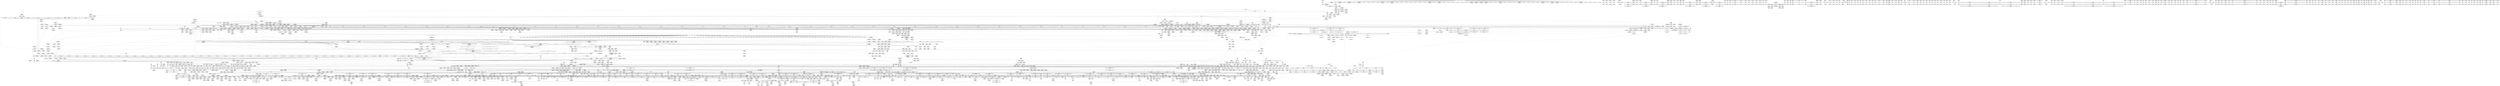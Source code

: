 digraph {
	CE0x5311f80 [shape=record,shape=Mrecord,label="{CE0x5311f80|_call_void_mcount()_#3|*SummSource*}"]
	CE0x5366670 [shape=record,shape=Mrecord,label="{CE0x5366670|tomoyo_audit_path_number_log:tmp3|security/tomoyo/file.c,215|*SummSink*}"]
	CE0x6cde4b0 [shape=record,shape=Mrecord,label="{CE0x6cde4b0|tomoyo_path_number_perm:tmp7|security/tomoyo/file.c,701|*SummSink*}"]
	CE0x6f3ead0 [shape=record,shape=Mrecord,label="{CE0x6f3ead0|i64*_getelementptr_inbounds_(_22_x_i64_,_22_x_i64_*___llvm_gcov_ctr9,_i64_0,_i64_16)|*Constant*|*SummSource*}"]
	CE0x70e49f0 [shape=record,shape=Mrecord,label="{CE0x70e49f0|tomoyo_path_number_perm:tmp8|security/tomoyo/file.c,702}"]
	CE0x72c6550 [shape=record,shape=Mrecord,label="{CE0x72c6550|tomoyo_path_number_perm:call1|security/tomoyo/file.c,704|*SummSource*}"]
	CE0x5fbb640 [shape=record,shape=Mrecord,label="{CE0x5fbb640|i64*_getelementptr_inbounds_(_5_x_i64_,_5_x_i64_*___llvm_gcov_ctr32134,_i64_0,_i64_3)|*Constant*|*SummSource*}"]
	CE0x87bc9b0 [shape=record,shape=Mrecord,label="{CE0x87bc9b0|tomoyo_path_number_perm:tmp20|security/tomoyo/file.c,705|*SummSource*}"]
	CE0x5e73210 [shape=record,shape=Mrecord,label="{CE0x5e73210|16:_%struct.dentry*,_:_SCMRE_16,24_|*MultipleSource*|security/tomoyo/file.c, 694|security/tomoyo/file.c,694|security/tomoyo/file.c,694}"]
	CE0x6f58840 [shape=record,shape=Mrecord,label="{CE0x6f58840|tomoyo_get_mode:conv5|security/tomoyo/util.c,983}"]
	CE0x7090610 [shape=record,shape=Mrecord,label="{CE0x7090610|tomoyo_path_number_perm:tmp29|security/tomoyo/file.c,709|*SummSource*}"]
	CE0x7146680 [shape=record,shape=Mrecord,label="{CE0x7146680|i64*_getelementptr_inbounds_(_2_x_i64_,_2_x_i64_*___llvm_gcov_ctr31,_i64_0,_i64_0)|*Constant*|*SummSource*}"]
	CE0x53d0ed0 [shape=record,shape=Mrecord,label="{CE0x53d0ed0|tomoyo_get_mode:tmp11|security/tomoyo/util.c,982|*SummSource*}"]
	CE0x5eff5b0 [shape=record,shape=Mrecord,label="{CE0x5eff5b0|_call_void_mcount()_#3}"]
	CE0x52ec260 [shape=record,shape=Mrecord,label="{CE0x52ec260|tomoyo_audit_path_number_log:tmp7|security/tomoyo/file.c,225|*SummSink*}"]
	CE0x72151f0 [shape=record,shape=Mrecord,label="{CE0x72151f0|tomoyo_const_part_length:tmp22|security/tomoyo/util.c,634|*SummSource*}"]
	CE0x5e45ee0 [shape=record,shape=Mrecord,label="{CE0x5e45ee0|tomoyo_const_part_length:if.end28|*SummSink*}"]
	CE0x72ad670 [shape=record,shape=Mrecord,label="{CE0x72ad670|tomoyo_fill_path_info:tmp5|security/tomoyo/util.c,667}"]
	CE0x88215d0 [shape=record,shape=Mrecord,label="{CE0x88215d0|tomoyo_fill_path_info:conv7|security/tomoyo/util.c,668}"]
	CE0x60737c0 [shape=record,shape=Mrecord,label="{CE0x60737c0|tomoyo_print_ulong:tmp18|security/tomoyo/util.c,244|*SummSink*}"]
	CE0x86b45c0 [shape=record,shape=Mrecord,label="{CE0x86b45c0|tomoyo_get_mode:tmp19|security/tomoyo/util.c,985|*SummSink*}"]
	CE0x86a6900 [shape=record,shape=Mrecord,label="{CE0x86a6900|i64*_getelementptr_inbounds_(_2_x_i64_,_2_x_i64_*___llvm_gcov_ctr22,_i64_0,_i64_0)|*Constant*}"]
	CE0x86fd930 [shape=record,shape=Mrecord,label="{CE0x86fd930|tomoyo_init_request_info:tmp5|security/tomoyo/util.c,1004|*SummSink*}"]
	CE0x5272750 [shape=record,shape=Mrecord,label="{CE0x5272750|0:_i8,_array:_GCRE_tomoyo_index2category_constant_39_x_i8_c_00_00_00_00_00_00_00_00_00_00_00_00_00_00_00_00_00_00_00_00_00_00_00_01_01_01_01_01_01_01_01_01_01_01_01_01_01_01_02_,_align_16:_elem_25::|security/tomoyo/util.c,983}"]
	CE0x6ea20f0 [shape=record,shape=Mrecord,label="{CE0x6ea20f0|tomoyo_path_number_perm:cleanup|*SummSink*}"]
	CE0x7cdcef0 [shape=record,shape=Mrecord,label="{CE0x7cdcef0|rcu_lock_acquire:map|Function::rcu_lock_acquire&Arg::map::|*SummSource*}"]
	CE0x6e14070 [shape=record,shape=Mrecord,label="{CE0x6e14070|tomoyo_init_request_info:conv|security/tomoyo/util.c,1010|*SummSource*}"]
	CE0x5272cb0 [shape=record,shape=Mrecord,label="{CE0x5272cb0|0:_i8,_array:_GCRE_tomoyo_index2category_constant_39_x_i8_c_00_00_00_00_00_00_00_00_00_00_00_00_00_00_00_00_00_00_00_00_00_00_00_01_01_01_01_01_01_01_01_01_01_01_01_01_01_01_02_,_align_16:_elem_27::|security/tomoyo/util.c,983}"]
	CE0x5e82090 [shape=record,shape=Mrecord,label="{CE0x5e82090|128:_i8*,_1208:_%struct.file*,_:_CMRE_2,3_}"]
	CE0x6f0c720 [shape=record,shape=Mrecord,label="{CE0x6f0c720|tomoyo_init_request_info:profile2|security/tomoyo/util.c,1007|*SummSource*}"]
	CE0x87aedf0 [shape=record,shape=Mrecord,label="{CE0x87aedf0|tomoyo_const_part_length:cmp21|security/tomoyo/util.c,644|*SummSource*}"]
	CE0x7085c10 [shape=record,shape=Mrecord,label="{CE0x7085c10|i64*_getelementptr_inbounds_(_31_x_i64_,_31_x_i64_*___llvm_gcov_ctr43150,_i64_0,_i64_26)|*Constant*}"]
	CE0x5e15410 [shape=record,shape=Mrecord,label="{CE0x5e15410|tomoyo_path_number_perm:out|*SummSink*}"]
	CE0x60226e0 [shape=record,shape=Mrecord,label="{CE0x60226e0|GLOBAL:tomoyo_const_part_length|*Constant*}"]
	CE0x6241140 [shape=record,shape=Mrecord,label="{CE0x6241140|i64*_getelementptr_inbounds_(_14_x_i64_,_14_x_i64_*___llvm_gcov_ctr18115,_i64_0,_i64_0)|*Constant*|*SummSource*}"]
	CE0x6ea7820 [shape=record,shape=Mrecord,label="{CE0x6ea7820|tomoyo_init_request_info:domain.addr.0|*SummSource*}"]
	CE0x5f19650 [shape=record,shape=Mrecord,label="{CE0x5f19650|tomoyo_const_part_length:tmp19|security/tomoyo/util.c,628|*SummSink*}"]
	CE0x89e51a0 [shape=record,shape=Mrecord,label="{CE0x89e51a0|tomoyo_path_number_perm:tmp51|security/tomoyo/file.c,724|*SummSource*}"]
	CE0x8805e80 [shape=record,shape=Mrecord,label="{CE0x8805e80|tomoyo_const_part_length:add|security/tomoyo/util.c,634|*SummSource*}"]
	CE0x86a3d40 [shape=record,shape=Mrecord,label="{CE0x86a3d40|VOIDTB_TE:_CE_170,171_}"]
	CE0x8822250 [shape=record,shape=Mrecord,label="{CE0x8822250|tomoyo_print_ulong:tmp5|security/tomoyo/util.c,239}"]
	CE0x70811c0 [shape=record,shape=Mrecord,label="{CE0x70811c0|_call_void_rcu_lock_acquire(%struct.lockdep_map*_%dep_map)_#9,_!dbg_!38906|include/linux/srcu.h,222|*SummSource*}"]
	CE0x6e7ebf0 [shape=record,shape=Mrecord,label="{CE0x6e7ebf0|i64_0|*Constant*}"]
	CE0x5e8c1e0 [shape=record,shape=Mrecord,label="{CE0x5e8c1e0|tomoyo_path_number_perm:entry|*SummSource*}"]
	CE0x6eccdc0 [shape=record,shape=Mrecord,label="{CE0x6eccdc0|tomoyo_path_number_perm:bb}"]
	CE0x8871730 [shape=record,shape=Mrecord,label="{CE0x8871730|_ret_void,_!dbg_!38908|include/linux/rcupdate.h,424}"]
	CE0x8757440 [shape=record,shape=Mrecord,label="{CE0x8757440|rcu_lock_acquire:tmp1|*SummSource*}"]
	CE0x6f8f600 [shape=record,shape=Mrecord,label="{CE0x6f8f600|tomoyo_print_ulong:entry|*SummSource*}"]
	CE0x87565c0 [shape=record,shape=Mrecord,label="{CE0x87565c0|_call_void_mcount()_#3}"]
	CE0x6c872d0 [shape=record,shape=Mrecord,label="{CE0x6c872d0|tomoyo_get_mode:tmp13|security/tomoyo/util.c,982|*SummSource*}"]
	CE0x6103030 [shape=record,shape=Mrecord,label="{CE0x6103030|128:_i8*,_1208:_%struct.file*,_:_CMRE_52,56_|*MultipleSource*|security/tomoyo/common.h,1205|security/tomoyo/common.h,1205}"]
	CE0x71b5f00 [shape=record,shape=Mrecord,label="{CE0x71b5f00|_ret_i32_%call,_!dbg_!38902|security/tomoyo/common.h,1097}"]
	CE0x6d45770 [shape=record,shape=Mrecord,label="{CE0x6d45770|srcu_read_unlock:tmp3|*SummSink*}"]
	CE0x88718b0 [shape=record,shape=Mrecord,label="{CE0x88718b0|_ret_void,_!dbg_!38908|include/linux/rcupdate.h,424|*SummSource*}"]
	CE0x8974380 [shape=record,shape=Mrecord,label="{CE0x8974380|tomoyo_fill_path_info:tmp3|security/tomoyo/util.c,667}"]
	CE0x72c3000 [shape=record,shape=Mrecord,label="{CE0x72c3000|COLLAPSED:_GCMRE___llvm_gcov_ctr53148_internal_global_2_x_i64_zeroinitializer:_elem_0:default:}"]
	CE0x8950cd0 [shape=record,shape=Mrecord,label="{CE0x8950cd0|_call_void_tomoyo_add_slash(%struct.tomoyo_path_info*_%buf)_#9,_!dbg_!38934|security/tomoyo/file.c,709|*SummSink*}"]
	CE0x71b5b10 [shape=record,shape=Mrecord,label="{CE0x71b5b10|GLOBAL:tomoyo_read_lock|*Constant*|*SummSink*}"]
	CE0x7221220 [shape=record,shape=Mrecord,label="{CE0x7221220|tomoyo_path_number_perm:if.then8|*SummSource*}"]
	CE0x70818f0 [shape=record,shape=Mrecord,label="{CE0x70818f0|COLLAPSED:_GCMRE___llvm_gcov_ctr32_internal_global_2_x_i64_zeroinitializer:_elem_0:default:}"]
	CE0x5edea90 [shape=record,shape=Mrecord,label="{CE0x5edea90|GLOBAL:__llvm_gcov_ctr54147|Global_var:__llvm_gcov_ctr54147|*SummSource*}"]
	CE0x72331c0 [shape=record,shape=Mrecord,label="{CE0x72331c0|tomoyo_get_realpath:entry}"]
	CE0x6e32640 [shape=record,shape=Mrecord,label="{CE0x6e32640|GLOBAL:tomoyo_get_mode|*Constant*|*SummSink*}"]
	CE0x5f9fcd0 [shape=record,shape=Mrecord,label="{CE0x5f9fcd0|i64_5|*Constant*|*SummSink*}"]
	CE0x6d10220 [shape=record,shape=Mrecord,label="{CE0x6d10220|tomoyo_print_ulong:tmp21|security/tomoyo/util.c,246}"]
	CE0x5fe3350 [shape=record,shape=Mrecord,label="{CE0x5fe3350|tomoyo_add_slash:buf|Function::tomoyo_add_slash&Arg::buf::|*SummSink*}"]
	CE0x88317a0 [shape=record,shape=Mrecord,label="{CE0x88317a0|tomoyo_domain:do.end|*SummSink*}"]
	CE0x6e98c40 [shape=record,shape=Mrecord,label="{CE0x6e98c40|i64*_getelementptr_inbounds_(_5_x_i64_,_5_x_i64_*___llvm_gcov_ctr32134,_i64_0,_i64_0)|*Constant*|*SummSource*}"]
	CE0x52520a0 [shape=record,shape=Mrecord,label="{CE0x52520a0|tomoyo_const_part_length:tmp7|security/tomoyo/util.c,625}"]
	CE0x613e8c0 [shape=record,shape=Mrecord,label="{CE0x613e8c0|VOIDTB_TE:_CE_185,186_}"]
	CE0x6c34e30 [shape=record,shape=Mrecord,label="{CE0x6c34e30|_ret_void,_!dbg_!38908|include/linux/rcupdate.h,419|*SummSource*}"]
	CE0x614a4f0 [shape=record,shape=Mrecord,label="{CE0x614a4f0|srcu_read_unlock:dep_map|include/linux/srcu.h,236|*SummSource*}"]
	CE0x87d29f0 [shape=record,shape=Mrecord,label="{CE0x87d29f0|0:_i8*,_array:_GCRE_tomoyo_mac_keywords_external_constant_42_x_i8*_:_elem_7::|security/tomoyo/file.c,233}"]
	CE0x71011c0 [shape=record,shape=Mrecord,label="{CE0x71011c0|_ret_void,_!dbg_!38931|security/tomoyo/util.c,247|*SummSink*}"]
	CE0x5153c80 [shape=record,shape=Mrecord,label="{CE0x5153c80|tomoyo_fill_path_info:tobool|security/tomoyo/util.c,667|*SummSource*}"]
	CE0x70b0110 [shape=record,shape=Mrecord,label="{CE0x70b0110|GLOBAL:tomoyo_read_unlock|*Constant*}"]
	CE0x6ddd8f0 [shape=record,shape=Mrecord,label="{CE0x6ddd8f0|_call_void_tomoyo_fill_path_info(%struct.tomoyo_path_info*_%buf)_#9,_!dbg_!38911|security/tomoyo/file.c,137|*SummSource*}"]
	CE0x6036e60 [shape=record,shape=Mrecord,label="{CE0x6036e60|__llvm_gcov_indirect_counter_increment114:tmp3}"]
	CE0x6d564e0 [shape=record,shape=Mrecord,label="{CE0x6d564e0|tomoyo_get_realpath:tmp10|security/tomoyo/file.c,155|*SummSink*}"]
	CE0x6e39fe0 [shape=record,shape=Mrecord,label="{CE0x6e39fe0|tomoyo_init_request_info:conv|security/tomoyo/util.c,1010}"]
	CE0x6273380 [shape=record,shape=Mrecord,label="{CE0x6273380|tomoyo_get_mode:add|security/tomoyo/util.c,984}"]
	CE0x6272480 [shape=record,shape=Mrecord,label="{CE0x6272480|__llvm_gcov_indirect_counter_increment:tmp1}"]
	CE0x70905a0 [shape=record,shape=Mrecord,label="{CE0x70905a0|tomoyo_path_number_perm:tmp29|security/tomoyo/file.c,709}"]
	CE0x70172f0 [shape=record,shape=Mrecord,label="{CE0x70172f0|i32_2|*Constant*}"]
	CE0x6d34730 [shape=record,shape=Mrecord,label="{CE0x6d34730|tomoyo_path_number_perm:path_number13|security/tomoyo/file.c,713}"]
	CE0x5249f60 [shape=record,shape=Mrecord,label="{CE0x5249f60|i64*_getelementptr_inbounds_(_12_x_i64_,_12_x_i64_*___llvm_gcov_ctr31133,_i64_0,_i64_11)|*Constant*|*SummSource*}"]
	CE0x5fb0260 [shape=record,shape=Mrecord,label="{CE0x5fb0260|tomoyo_domain:if.then|*SummSink*}"]
	CE0x7032100 [shape=record,shape=Mrecord,label="{CE0x7032100|tomoyo_const_part_length:tmp10|security/tomoyo/util.c,626}"]
	CE0x5fd5a70 [shape=record,shape=Mrecord,label="{CE0x5fd5a70|tomoyo_path_number_perm:r|security/tomoyo/file.c, 693|*SummSink*}"]
	CE0x6d10080 [shape=record,shape=Mrecord,label="{CE0x6d10080|tomoyo_print_ulong:tmp22}"]
	CE0x7228d80 [shape=record,shape=Mrecord,label="{CE0x7228d80|16:_%struct.dentry*,_:_SCMRE_32,40_|*MultipleSource*|security/tomoyo/file.c, 694|security/tomoyo/file.c,694|security/tomoyo/file.c,694}"]
	CE0x8710570 [shape=record,shape=Mrecord,label="{CE0x8710570|tomoyo_domain:bb}"]
	CE0x70b4290 [shape=record,shape=Mrecord,label="{CE0x70b4290|tomoyo_add_slash:is_dir|security/tomoyo/file.c,131|*SummSource*}"]
	CE0x6e29ae0 [shape=record,shape=Mrecord,label="{CE0x6e29ae0|i8_3|*Constant*|*SummSink*}"]
	CE0x8774d30 [shape=record,shape=Mrecord,label="{CE0x8774d30|i64*_getelementptr_inbounds_(_22_x_i64_,_22_x_i64_*___llvm_gcov_ctr9,_i64_0,_i64_19)|*Constant*|*SummSink*}"]
	CE0x5226e80 [shape=record,shape=Mrecord,label="{CE0x5226e80|GLOBAL:__llvm_gcov_global_state_pred30|Global_var:__llvm_gcov_global_state_pred30}"]
	CE0x70b08f0 [shape=record,shape=Mrecord,label="{CE0x70b08f0|tomoyo_read_unlock:entry|*SummSink*}"]
	CE0x5251eb0 [shape=record,shape=Mrecord,label="{CE0x5251eb0|tomoyo_const_part_length:tmp6|security/tomoyo/util.c,625|*SummSink*}"]
	CE0x6e7f920 [shape=record,shape=Mrecord,label="{CE0x6e7f920|__llvm_gcov_indirect_counter_increment114:counters|Function::__llvm_gcov_indirect_counter_increment114&Arg::counters::|*SummSource*}"]
	CE0x5edf1c0 [shape=record,shape=Mrecord,label="{CE0x5edf1c0|tomoyo_domain:tmp13|security/tomoyo/common.h,1205}"]
	CE0x60e95e0 [shape=record,shape=Mrecord,label="{CE0x60e95e0|tomoyo_read_unlock:idx|Function::tomoyo_read_unlock&Arg::idx::|*SummSink*}"]
	CE0x5ecb4d0 [shape=record,shape=Mrecord,label="{CE0x5ecb4d0|__llvm_gcov_indirect_counter_increment:counters|Function::__llvm_gcov_indirect_counter_increment&Arg::counters::|*SummSink*}"]
	CE0x6d44410 [shape=record,shape=Mrecord,label="{CE0x6d44410|tomoyo_audit_path_number_log:conv|security/tomoyo/file.c,216|*SummSink*}"]
	CE0x5248df0 [shape=record,shape=Mrecord,label="{CE0x5248df0|srcu_read_unlock:idx|Function::srcu_read_unlock&Arg::idx::|*SummSource*}"]
	CE0x6cc5270 [shape=record,shape=Mrecord,label="{CE0x6cc5270|i8*_getelementptr_inbounds_(_25_x_i8_,_25_x_i8_*_.str12,_i32_0,_i32_0)|*Constant*|*SummSource*}"]
	CE0x899d700 [shape=record,shape=Mrecord,label="{CE0x899d700|tomoyo_path_number_perm:tmp49|security/tomoyo/file.c,723}"]
	CE0x87eb630 [shape=record,shape=Mrecord,label="{CE0x87eb630|i32_4|*Constant*}"]
	CE0x7086500 [shape=record,shape=Mrecord,label="{CE0x7086500|i64*_getelementptr_inbounds_(_31_x_i64_,_31_x_i64_*___llvm_gcov_ctr43150,_i64_0,_i64_26)|*Constant*|*SummSink*}"]
	CE0x87d3f20 [shape=record,shape=Mrecord,label="{CE0x87d3f20|tomoyo_path_number_perm:tmp23|security/tomoyo/file.c,706|*SummSink*}"]
	CE0x72b9030 [shape=record,shape=Mrecord,label="{CE0x72b9030|0:_i8,_array:_GCRE_tomoyo_index2category_constant_39_x_i8_c_00_00_00_00_00_00_00_00_00_00_00_00_00_00_00_00_00_00_00_00_00_00_00_01_01_01_01_01_01_01_01_01_01_01_01_01_01_01_02_,_align_16:_elem_29::|security/tomoyo/util.c,983}"]
	CE0x6daf6f0 [shape=record,shape=Mrecord,label="{CE0x6daf6f0|tomoyo_get_mode:default_config|security/tomoyo/util.c,986}"]
	CE0x7070520 [shape=record,shape=Mrecord,label="{CE0x7070520|rcu_lock_release:tmp2|*SummSink*}"]
	CE0x8858750 [shape=record,shape=Mrecord,label="{CE0x8858750|0:_%struct.tomoyo_obj_info*,_16:_%struct.tomoyo_domain_info*,_24:_%struct.tomoyo_path_info*,_32:_i64,_40:_i8,_72:_i8,_75:_i8,_76:_i8,_77:_i8,_:_SCMRE_46,47_}"]
	CE0x5ebaaa0 [shape=record,shape=Mrecord,label="{CE0x5ebaaa0|tomoyo_path_number_perm:path_number13|security/tomoyo/file.c,713|*SummSink*}"]
	CE0x5320250 [shape=record,shape=Mrecord,label="{CE0x5320250|tomoyo_fill_path_info:tmp9|security/tomoyo/util.c,667|*SummSource*}"]
	CE0x71a78d0 [shape=record,shape=Mrecord,label="{CE0x71a78d0|__llvm_gcov_indirect_counter_increment114:entry|*SummSource*}"]
	CE0x729a100 [shape=record,shape=Mrecord,label="{CE0x729a100|tomoyo_const_part_length:tmp48|security/tomoyo/util.c,649}"]
	CE0x7253df0 [shape=record,shape=Mrecord,label="{CE0x7253df0|VOIDTB_TE:_CE_223,224_}"]
	CE0x5fe3af0 [shape=record,shape=Mrecord,label="{CE0x5fe3af0|i64*_getelementptr_inbounds_(_22_x_i64_,_22_x_i64_*___llvm_gcov_ctr9,_i64_0,_i64_12)|*Constant*|*SummSink*}"]
	CE0x8791cf0 [shape=record,shape=Mrecord,label="{CE0x8791cf0|tomoyo_domain:do.end|*SummSource*}"]
	CE0x6ddf700 [shape=record,shape=Mrecord,label="{CE0x6ddf700|tomoyo_path_number_perm:do.cond|*SummSource*}"]
	CE0x6e05e50 [shape=record,shape=Mrecord,label="{CE0x6e05e50|tomoyo_const_part_length:tmp36|security/tomoyo/util.c,644|*SummSink*}"]
	CE0x6c7ecd0 [shape=record,shape=Mrecord,label="{CE0x6c7ecd0|tomoyo_get_mode:return|*SummSource*}"]
	CE0x6da3bd0 [shape=record,shape=Mrecord,label="{CE0x6da3bd0|tomoyo_const_part_length:tmp16|security/tomoyo/util.c,627|*SummSource*}"]
	CE0x5fb00d0 [shape=record,shape=Mrecord,label="{CE0x5fb00d0|__llvm_gcov_indirect_counter_increment:exit|*SummSink*}"]
	CE0x6153ce0 [shape=record,shape=Mrecord,label="{CE0x6153ce0|tomoyo_fill_path_info:tmp11|security/tomoyo/util.c,667|*SummSource*}"]
	CE0x707d7a0 [shape=record,shape=Mrecord,label="{CE0x707d7a0|tomoyo_fill_path_info:is_dir|security/tomoyo/util.c,667|*SummSink*}"]
	CE0x5f88cf0 [shape=record,shape=Mrecord,label="{CE0x5f88cf0|tomoyo_path_number_perm:entry}"]
	CE0x6c2e7a0 [shape=record,shape=Mrecord,label="{CE0x6c2e7a0|128:_i8*,_1208:_%struct.file*,_:_CMRE_34,35_}"]
	CE0x712e9b0 [shape=record,shape=Mrecord,label="{CE0x712e9b0|_call_void_tomoyo_print_ulong(i8*_%arraydecay,_i32_64,_i64_%tmp12,_i8_zeroext_%radix.0)_#9,_!dbg_!38923|security/tomoyo/file.c,231|*SummSink*}"]
	CE0x5153ac0 [shape=record,shape=Mrecord,label="{CE0x5153ac0|tomoyo_fill_path_info:tobool|security/tomoyo/util.c,667}"]
	CE0x5fbbbc0 [shape=record,shape=Mrecord,label="{CE0x5fbbbc0|tomoyo_add_slash:tmp4|security/tomoyo/file.c,131}"]
	CE0x72a03c0 [shape=record,shape=Mrecord,label="{CE0x72a03c0|0:_i8,_array:_GCRE_tomoyo_index2category_constant_39_x_i8_c_00_00_00_00_00_00_00_00_00_00_00_00_00_00_00_00_00_00_00_00_00_00_00_01_01_01_01_01_01_01_01_01_01_01_01_01_01_01_02_,_align_16:_elem_12::|security/tomoyo/util.c,983}"]
	CE0x719c8f0 [shape=record,shape=Mrecord,label="{CE0x719c8f0|i64*_getelementptr_inbounds_(_2_x_i64_,_2_x_i64_*___llvm_gcov_ctr31,_i64_0,_i64_0)|*Constant*|*SummSink*}"]
	CE0x898eee0 [shape=record,shape=Mrecord,label="{CE0x898eee0|tomoyo_get_mode:mode.1|*SummSource*}"]
	CE0x70a8680 [shape=record,shape=Mrecord,label="{CE0x70a8680|tomoyo_const_part_length:conv24|security/tomoyo/util.c,644}"]
	CE0x89508e0 [shape=record,shape=Mrecord,label="{CE0x89508e0|tomoyo_path_number_perm:tmp30|security/tomoyo/file.c,709|*SummSink*}"]
	CE0x7039860 [shape=record,shape=Mrecord,label="{CE0x7039860|i64*_getelementptr_inbounds_(_2_x_i64_,_2_x_i64_*___llvm_gcov_ctr31,_i64_0,_i64_1)|*Constant*|*SummSource*}"]
	CE0x5fc3510 [shape=record,shape=Mrecord,label="{CE0x5fc3510|tomoyo_get_mode:tmp5|security/tomoyo/util.c,978|*SummSink*}"]
	CE0x5f5acb0 [shape=record,shape=Mrecord,label="{CE0x5f5acb0|i64*_getelementptr_inbounds_(_14_x_i64_,_14_x_i64_*___llvm_gcov_ctr18115,_i64_0,_i64_10)|*Constant*}"]
	CE0x6f3ece0 [shape=record,shape=Mrecord,label="{CE0x6f3ece0|i64*_getelementptr_inbounds_(_22_x_i64_,_22_x_i64_*___llvm_gcov_ctr9,_i64_0,_i64_16)|*Constant*|*SummSink*}"]
	CE0x88728d0 [shape=record,shape=Mrecord,label="{CE0x88728d0|tomoyo_print_ulong:if.then13}"]
	CE0x52b6c20 [shape=record,shape=Mrecord,label="{CE0x52b6c20|get_current:tmp1|*SummSink*}"]
	CE0x7cde640 [shape=record,shape=Mrecord,label="{CE0x7cde640|128:_i8*,_1208:_%struct.file*,_:_CMRE_104,112_|*MultipleSource*|security/tomoyo/common.h,1205|security/tomoyo/common.h,1205}"]
	CE0x6de8b70 [shape=record,shape=Mrecord,label="{CE0x6de8b70|tomoyo_audit_path_number_log:tmp15|security/tomoyo/file.c,235}"]
	CE0x6fbfde0 [shape=record,shape=Mrecord,label="{CE0x6fbfde0|i32_-12|*Constant*|*SummSource*}"]
	CE0x72b3590 [shape=record,shape=Mrecord,label="{CE0x72b3590|VOIDTB_TE:_CE_218,219_}"]
	CE0x716c1c0 [shape=record,shape=Mrecord,label="{CE0x716c1c0|i64*_getelementptr_inbounds_(_31_x_i64_,_31_x_i64_*___llvm_gcov_ctr43150,_i64_0,_i64_28)|*Constant*|*SummSink*}"]
	CE0x6eb8da0 [shape=record,shape=Mrecord,label="{CE0x6eb8da0|tomoyo_path_number_perm:lor.lhs.false|*SummSink*}"]
	CE0x6ddf380 [shape=record,shape=Mrecord,label="{CE0x6ddf380|tomoyo_domain:tobool|security/tomoyo/common.h,1205|*SummSource*}"]
	CE0x87916d0 [shape=record,shape=Mrecord,label="{CE0x87916d0|tomoyo_domain:tmp3}"]
	CE0x718d870 [shape=record,shape=Mrecord,label="{CE0x718d870|tomoyo_fill_path_info:tmp13|*LoadInst*|security/tomoyo/util.c,668|*SummSink*}"]
	CE0x6cb6250 [shape=record,shape=Mrecord,label="{CE0x6cb6250|i64_14|*Constant*|*SummSource*}"]
	CE0x707d040 [shape=record,shape=Mrecord,label="{CE0x707d040|_call_void_mcount()_#3|*SummSink*}"]
	CE0x87116c0 [shape=record,shape=Mrecord,label="{CE0x87116c0|i64*_getelementptr_inbounds_(_2_x_i64_,_2_x_i64_*___llvm_gcov_ctr32,_i64_0,_i64_1)|*Constant*}"]
	CE0x5f66ef0 [shape=record,shape=Mrecord,label="{CE0x5f66ef0|_call_void_mcount()_#3}"]
	CE0x8871c10 [shape=record,shape=Mrecord,label="{CE0x8871c10|tomoyo_print_ulong:conv7|security/tomoyo/util.c,242|*SummSource*}"]
	CE0x8811f90 [shape=record,shape=Mrecord,label="{CE0x8811f90|tomoyo_domain:tmp15|security/tomoyo/common.h,1205}"]
	CE0x7081400 [shape=record,shape=Mrecord,label="{CE0x7081400|tomoyo_fill_path_info:conv|security/tomoyo/util.c,664|*SummSource*}"]
	CE0x7107a40 [shape=record,shape=Mrecord,label="{CE0x7107a40|tomoyo_print_ulong:type|Function::tomoyo_print_ulong&Arg::type::}"]
	CE0x52fe240 [shape=record,shape=Mrecord,label="{CE0x52fe240|tomoyo_audit_path_number_log:bb}"]
	CE0x70d7810 [shape=record,shape=Mrecord,label="{CE0x70d7810|tomoyo_const_part_length:tmp47|security/tomoyo/util.c,646|*SummSource*}"]
	CE0x6eeb570 [shape=record,shape=Mrecord,label="{CE0x6eeb570|i32_3|*Constant*}"]
	CE0x71e9380 [shape=record,shape=Mrecord,label="{CE0x71e9380|_ret_i32_%call,_!dbg_!38902|security/tomoyo/common.h,1097|*SummSource*}"]
	CE0x719d0f0 [shape=record,shape=Mrecord,label="{CE0x719d0f0|_ret_void,_!dbg_!38908|include/linux/rcupdate.h,419|*SummSink*}"]
	CE0x899d290 [shape=record,shape=Mrecord,label="{CE0x899d290|i64*_getelementptr_inbounds_(_22_x_i64_,_22_x_i64_*___llvm_gcov_ctr9,_i64_0,_i64_20)|*Constant*|*SummSource*}"]
	CE0x61ce5b0 [shape=record,shape=Mrecord,label="{CE0x61ce5b0|i64_80|*Constant*|*SummSink*}"]
	CE0x870d5e0 [shape=record,shape=Mrecord,label="{CE0x870d5e0|srcu_read_unlock:sp|Function::srcu_read_unlock&Arg::sp::|*SummSource*}"]
	CE0x53668e0 [shape=record,shape=Mrecord,label="{CE0x53668e0|tomoyo_get_mode:cmp|security/tomoyo/util.c,982|*SummSource*}"]
	CE0x712ed50 [shape=record,shape=Mrecord,label="{CE0x712ed50|tomoyo_print_ulong:buffer|Function::tomoyo_print_ulong&Arg::buffer::|*SummSource*}"]
	CE0x5f48140 [shape=record,shape=Mrecord,label="{CE0x5f48140|tomoyo_path_number_perm:tmp28|security/tomoyo/file.c,708|*SummSink*}"]
	CE0x7107860 [shape=record,shape=Mrecord,label="{CE0x7107860|tomoyo_print_ulong:value|Function::tomoyo_print_ulong&Arg::value::}"]
	CE0x7141690 [shape=record,shape=Mrecord,label="{CE0x7141690|tomoyo_get_realpath:tmp|*SummSource*}"]
	CE0x6f8abc0 [shape=record,shape=Mrecord,label="{CE0x6f8abc0|GLOBAL:__srcu_read_lock|*Constant*|*SummSource*}"]
	CE0x6f0b640 [shape=record,shape=Mrecord,label="{CE0x6f0b640|tomoyo_const_part_length:filename.addr.0|*SummSource*}"]
	CE0x712ec80 [shape=record,shape=Mrecord,label="{CE0x712ec80|tomoyo_print_ulong:buffer|Function::tomoyo_print_ulong&Arg::buffer::}"]
	CE0x89f6010 [shape=record,shape=Mrecord,label="{CE0x89f6010|tomoyo_path_number_perm:tmp1|*SummSink*}"]
	CE0x6d67030 [shape=record,shape=Mrecord,label="{CE0x6d67030|%struct.task_struct*_(%struct.task_struct**)*_asm_movq_%gs:$_1:P_,$0_,_r,im,_dirflag_,_fpsr_,_flags_|*SummSource*}"]
	CE0x509cf40 [shape=record,shape=Mrecord,label="{CE0x509cf40|tomoyo_fill_path_info:tmp4|security/tomoyo/util.c,667|*SummSource*}"]
	CE0x6d09e40 [shape=record,shape=Mrecord,label="{CE0x6d09e40|tomoyo_path_number_perm:number|Function::tomoyo_path_number_perm&Arg::number::|*SummSource*}"]
	CE0x5153df0 [shape=record,shape=Mrecord,label="{CE0x5153df0|tomoyo_fill_path_info:tobool|security/tomoyo/util.c,667|*SummSink*}"]
	CE0x5312080 [shape=record,shape=Mrecord,label="{CE0x5312080|_call_void_mcount()_#3}"]
	CE0x7cd4980 [shape=record,shape=Mrecord,label="{CE0x7cd4980|tomoyo_print_ulong:tmp16|security/tomoyo/util.c,243|*SummSink*}"]
	CE0x6e549b0 [shape=record,shape=Mrecord,label="{CE0x6e549b0|tomoyo_const_part_length:conv|security/tomoyo/util.c,626|*SummSource*}"]
	CE0x70d5f20 [shape=record,shape=Mrecord,label="{CE0x70d5f20|i64*_getelementptr_inbounds_(_4_x_i64_,_4_x_i64_*___llvm_gcov_ctr24,_i64_0,_i64_2)|*Constant*|*SummSink*}"]
	CE0x71560c0 [shape=record,shape=Mrecord,label="{CE0x71560c0|GLOBAL:tomoyo_ss|Global_var:tomoyo_ss}"]
	CE0x5edde10 [shape=record,shape=Mrecord,label="{CE0x5edde10|i64*_getelementptr_inbounds_(_31_x_i64_,_31_x_i64_*___llvm_gcov_ctr43150,_i64_0,_i64_0)|*Constant*}"]
	CE0x87009f0 [shape=record,shape=Mrecord,label="{CE0x87009f0|tomoyo_const_part_length:inc|security/tomoyo/util.c,628}"]
	CE0x726d530 [shape=record,shape=Mrecord,label="{CE0x726d530|tomoyo_get_mode:if.then2}"]
	CE0x6e39a80 [shape=record,shape=Mrecord,label="{CE0x6e39a80|_ret_i32_%retval.0,_!dbg_!38935|security/tomoyo/util.c,988|*SummSource*}"]
	CE0x51b73a0 [shape=record,shape=Mrecord,label="{CE0x51b73a0|_ret_void,_!dbg_!38907|include/linux/srcu.h,238|*SummSource*}"]
	CE0x60bf510 [shape=record,shape=Mrecord,label="{CE0x60bf510|0:_i8,_:_GCMR_tomoyo_domain.__warned_internal_global_i8_0,_section_.data.unlikely_,_align_1:_elem_0:default:}"]
	CE0x86fd9f0 [shape=record,shape=Mrecord,label="{CE0x86fd9f0|tomoyo_init_request_info:tmp6|security/tomoyo/util.c,1004}"]
	CE0x6f033d0 [shape=record,shape=Mrecord,label="{CE0x6f033d0|tomoyo_get_mode:config7|security/tomoyo/util.c,983|*SummSink*}"]
	CE0x71be9a0 [shape=record,shape=Mrecord,label="{CE0x71be9a0|VOIDTB_TE:_CE_164,165_}"]
	CE0x5252f80 [shape=record,shape=Mrecord,label="{CE0x5252f80|tomoyo_const_part_length:while.end|*SummSource*}"]
	CE0x870f940 [shape=record,shape=Mrecord,label="{CE0x870f940|tomoyo_fill_path_info:tmp2|*LoadInst*|security/tomoyo/util.c,663|*SummSink*}"]
	CE0x86dab30 [shape=record,shape=Mrecord,label="{CE0x86dab30|COLLAPSED:_GCMRE___llvm_gcov_ctr23_internal_global_2_x_i64_zeroinitializer:_elem_0:default:}"]
	CE0x5fc3120 [shape=record,shape=Mrecord,label="{CE0x5fc3120|tomoyo_domain:tmp5|security/tomoyo/common.h,1205|*SummSink*}"]
	CE0x6c34c50 [shape=record,shape=Mrecord,label="{CE0x6c34c50|_ret_void,_!dbg_!38908|include/linux/rcupdate.h,419}"]
	CE0x89a7660 [shape=record,shape=Mrecord,label="{CE0x89a7660|_call_void_mcount()_#3|*SummSink*}"]
	CE0x6f583e0 [shape=record,shape=Mrecord,label="{CE0x6f583e0|tomoyo_fill_path_info:idxprom|security/tomoyo/util.c,667}"]
	CE0x5158ba0 [shape=record,shape=Mrecord,label="{CE0x5158ba0|tomoyo_path_number_perm:tmp2|security/tomoyo/file.c,693|*SummSource*}"]
	CE0x5f5a9c0 [shape=record,shape=Mrecord,label="{CE0x5f5a9c0|VOIDTB_TE_array:_GCR_.str4118_private_unnamed_addr_constant_6_x_i8_c_0x%lX_00_,_align_1:_elem_0:default:}"]
	CE0x70d73f0 [shape=record,shape=Mrecord,label="{CE0x70d73f0|i64*_getelementptr_inbounds_(_31_x_i64_,_31_x_i64_*___llvm_gcov_ctr43150,_i64_0,_i64_27)|*Constant*|*SummSource*}"]
	CE0x6d450e0 [shape=record,shape=Mrecord,label="{CE0x6d450e0|srcu_read_unlock:tmp3}"]
	CE0x6eff600 [shape=record,shape=Mrecord,label="{CE0x6eff600|i32_4|*Constant*}"]
	CE0x8756340 [shape=record,shape=Mrecord,label="{CE0x8756340|get_current:tmp3}"]
	CE0x87013f0 [shape=record,shape=Mrecord,label="{CE0x87013f0|tomoyo_const_part_length:if.end|*SummSink*}"]
	CE0x87628d0 [shape=record,shape=Mrecord,label="{CE0x87628d0|tomoyo_path_number_perm:tmp19|security/tomoyo/file.c,705}"]
	CE0x89f0230 [shape=record,shape=Mrecord,label="{CE0x89f0230|tomoyo_const_part_length:tmp8|security/tomoyo/util.c,626|*SummSource*}"]
	CE0x88526f0 [shape=record,shape=Mrecord,label="{CE0x88526f0|0:_%struct.tomoyo_obj_info*,_16:_%struct.tomoyo_domain_info*,_24:_%struct.tomoyo_path_info*,_32:_i64,_40:_i8,_72:_i8,_75:_i8,_76:_i8,_77:_i8,_:_SCMRE_32,33_}"]
	CE0x616d8a0 [shape=record,shape=Mrecord,label="{CE0x616d8a0|tomoyo_audit_path_number_log:operation|security/tomoyo/file.c,213|*SummSource*}"]
	CE0x721bb40 [shape=record,shape=Mrecord,label="{CE0x721bb40|tomoyo_path_number_perm:tmp9|security/tomoyo/file.c,702}"]
	CE0x6dfe7b0 [shape=record,shape=Mrecord,label="{CE0x6dfe7b0|tomoyo_domain:tmp21|security/tomoyo/common.h,1205|*SummSource*}"]
	CE0x5f12e30 [shape=record,shape=Mrecord,label="{CE0x5f12e30|rcu_lock_acquire:map|Function::rcu_lock_acquire&Arg::map::}"]
	CE0x6d4d4d0 [shape=record,shape=Mrecord,label="{CE0x6d4d4d0|tomoyo_const_part_length:conv14|security/tomoyo/util.c,641|*SummSink*}"]
	CE0x7229150 [shape=record,shape=Mrecord,label="{CE0x7229150|_call_void_mcount()_#3|*SummSource*}"]
	CE0x6c34580 [shape=record,shape=Mrecord,label="{CE0x6c34580|tomoyo_const_part_length:filename|Function::tomoyo_const_part_length&Arg::filename::|*SummSink*}"]
	CE0x6f67de0 [shape=record,shape=Mrecord,label="{CE0x6f67de0|0:_i8*,_8:_i32,_12:_i16,_14:_i8,_15:_i8,_:_SCMRE_0,8_|*MultipleSource*|security/tomoyo/file.c, 698|Function::tomoyo_get_realpath&Arg::buf::|Function::tomoyo_add_slash&Arg::buf::|security/tomoyo/file.c,718}"]
	CE0x53245d0 [shape=record,shape=Mrecord,label="{CE0x53245d0|0:_i8*,_array:_GCRE_tomoyo_mac_keywords_external_constant_42_x_i8*_:_elem_27::|security/tomoyo/file.c,233}"]
	CE0x5379590 [shape=record,shape=Mrecord,label="{CE0x5379590|tomoyo_const_part_length:tmp5|security/tomoyo/util.c,624|*SummSource*}"]
	CE0x8757080 [shape=record,shape=Mrecord,label="{CE0x8757080|tomoyo_const_part_length:if.then27}"]
	CE0x6e0b280 [shape=record,shape=Mrecord,label="{CE0x6e0b280|tomoyo_path_number_perm:do.cond|*SummSink*}"]
	CE0x87e2280 [shape=record,shape=Mrecord,label="{CE0x87e2280|0:_%struct.tomoyo_obj_info*,_16:_%struct.tomoyo_domain_info*,_24:_%struct.tomoyo_path_info*,_32:_i64,_40:_i8,_72:_i8,_75:_i8,_76:_i8,_77:_i8,_:_SCMRE_25,26_}"]
	CE0x6011e40 [shape=record,shape=Mrecord,label="{CE0x6011e40|tomoyo_audit_path_number_log:tmp14|security/tomoyo/file.c,233|*SummSource*}"]
	CE0x6fab5c0 [shape=record,shape=Mrecord,label="{CE0x6fab5c0|tomoyo_print_ulong:call|security/tomoyo/util.c,240|*SummSink*}"]
	CE0x87d25c0 [shape=record,shape=Mrecord,label="{CE0x87d25c0|tomoyo_get_mode:tmp7|security/tomoyo/util.c,979|*SummSink*}"]
	CE0x70d6c40 [shape=record,shape=Mrecord,label="{CE0x70d6c40|i64*_getelementptr_inbounds_(_4_x_i64_,_4_x_i64_*___llvm_gcov_ctr24,_i64_0,_i64_3)|*Constant*}"]
	CE0x86b3550 [shape=record,shape=Mrecord,label="{CE0x86b3550|tomoyo_const_part_length:tmp50|security/tomoyo/util.c,651|*SummSource*}"]
	CE0x509c0e0 [shape=record,shape=Mrecord,label="{CE0x509c0e0|_call_void_mcount()_#3}"]
	CE0x6dbf730 [shape=record,shape=Mrecord,label="{CE0x6dbf730|tomoyo_const_part_length:tmp32|security/tomoyo/util.c,641|*SummSink*}"]
	CE0x609dc00 [shape=record,shape=Mrecord,label="{CE0x609dc00|COLLAPSED:_GCMRE___llvm_gcov_ctr26_internal_global_6_x_i64_zeroinitializer:_elem_0:default:}"]
	CE0x8950e60 [shape=record,shape=Mrecord,label="{CE0x8950e60|tomoyo_add_slash:entry}"]
	CE0x715f2b0 [shape=record,shape=Mrecord,label="{CE0x715f2b0|GLOBAL:full_name_hash|*Constant*|*SummSource*}"]
	CE0x5f15a60 [shape=record,shape=Mrecord,label="{CE0x5f15a60|i64*_getelementptr_inbounds_(_5_x_i64_,_5_x_i64_*___llvm_gcov_ctr28130,_i64_0,_i64_4)|*Constant*}"]
	CE0x6153d50 [shape=record,shape=Mrecord,label="{CE0x6153d50|tomoyo_fill_path_info:tmp11|security/tomoyo/util.c,667|*SummSink*}"]
	CE0x87aecc0 [shape=record,shape=Mrecord,label="{CE0x87aecc0|tomoyo_const_part_length:cmp21|security/tomoyo/util.c,644}"]
	CE0x8940f10 [shape=record,shape=Mrecord,label="{CE0x8940f10|i64*_getelementptr_inbounds_(_4_x_i64_,_4_x_i64_*___llvm_gcov_ctr24,_i64_0,_i64_1)|*Constant*|*SummSink*}"]
	CE0x53d0c70 [shape=record,shape=Mrecord,label="{CE0x53d0c70|tomoyo_audit_path_number_log:tmp|*SummSink*}"]
	CE0x6fa78c0 [shape=record,shape=Mrecord,label="{CE0x6fa78c0|GLOBAL:kfree|*Constant*}"]
	CE0x5fd3900 [shape=record,shape=Mrecord,label="{CE0x5fd3900|0:_i8*,_array:_GCRE_tomoyo_mac_keywords_external_constant_42_x_i8*_:_elem_33::|security/tomoyo/file.c,233}"]
	CE0x5fd58d0 [shape=record,shape=Mrecord,label="{CE0x5fd58d0|i64_16|*Constant*}"]
	CE0x5f24840 [shape=record,shape=Mrecord,label="{CE0x5f24840|_ret_i32_%retval.0,_!dbg_!38967|security/tomoyo/file.c,724|*SummSource*}"]
	CE0x7cd5900 [shape=record,shape=Mrecord,label="{CE0x7cd5900|tomoyo_get_mode:tmp}"]
	CE0x5e455c0 [shape=record,shape=Mrecord,label="{CE0x5e455c0|i64*_getelementptr_inbounds_(_31_x_i64_,_31_x_i64_*___llvm_gcov_ctr43150,_i64_0,_i64_9)|*Constant*|*SummSink*}"]
	CE0x61b4290 [shape=record,shape=Mrecord,label="{CE0x61b4290|i32_0|*Constant*|*SummSink*}"]
	CE0x6da4120 [shape=record,shape=Mrecord,label="{CE0x6da4120|rcu_lock_release:tmp7|*SummSource*}"]
	CE0x898f960 [shape=record,shape=Mrecord,label="{CE0x898f960|tomoyo_get_mode:tmp26|security/tomoyo/util.c,987|*SummSource*}"]
	CE0x618ad30 [shape=record,shape=Mrecord,label="{CE0x618ad30|i32_3|*Constant*|*SummSource*}"]
	CE0x6181160 [shape=record,shape=Mrecord,label="{CE0x6181160|tomoyo_const_part_length:tmp1}"]
	CE0x899d510 [shape=record,shape=Mrecord,label="{CE0x899d510|i64*_getelementptr_inbounds_(_22_x_i64_,_22_x_i64_*___llvm_gcov_ctr9,_i64_0,_i64_20)|*Constant*|*SummSink*}"]
	CE0x8743c30 [shape=record,shape=Mrecord,label="{CE0x8743c30|tomoyo_get_realpath:path|Function::tomoyo_get_realpath&Arg::path::}"]
	CE0x53797c0 [shape=record,shape=Mrecord,label="{CE0x53797c0|tomoyo_const_part_length:tmp6|security/tomoyo/util.c,625}"]
	CE0x89d42f0 [shape=record,shape=Mrecord,label="{CE0x89d42f0|0:_i8*,_array:_GCRE_tomoyo_mac_keywords_external_constant_42_x_i8*_:_elem_24::|security/tomoyo/file.c,233}"]
	CE0x6e2b5d0 [shape=record,shape=Mrecord,label="{CE0x6e2b5d0|tomoyo_init_request_info:tmp12|security/tomoyo/util.c,1010}"]
	CE0x86993d0 [shape=record,shape=Mrecord,label="{CE0x86993d0|tomoyo_init_request_info:tmp2|security/tomoyo/util.c,1003|*SummSource*}"]
	CE0x87517d0 [shape=record,shape=Mrecord,label="{CE0x87517d0|tomoyo_get_realpath:tobool|security/tomoyo/file.c,151|*SummSink*}"]
	CE0x7cdcdf0 [shape=record,shape=Mrecord,label="{CE0x7cdcdf0|tomoyo_get_mode:if.then}"]
	CE0x867f500 [shape=record,shape=Mrecord,label="{CE0x867f500|tomoyo_get_mode:arrayidx4|security/tomoyo/util.c,983|*SummSink*}"]
	CE0x72d7520 [shape=record,shape=Mrecord,label="{CE0x72d7520|tomoyo_read_lock:tmp|*SummSink*}"]
	CE0x8787dd0 [shape=record,shape=Mrecord,label="{CE0x8787dd0|i64_18|*Constant*|*SummSource*}"]
	CE0x6daf9a0 [shape=record,shape=Mrecord,label="{CE0x6daf9a0|tomoyo_get_mode:tmp24|security/tomoyo/util.c,986}"]
	CE0x8811710 [shape=record,shape=Mrecord,label="{CE0x8811710|GLOBAL:tomoyo_domain.__warned|Global_var:tomoyo_domain.__warned|*SummSource*}"]
	CE0x8716640 [shape=record,shape=Mrecord,label="{CE0x8716640|tomoyo_const_part_length:tmp53|security/tomoyo/util.c,652|*SummSource*}"]
	CE0x6da4660 [shape=record,shape=Mrecord,label="{CE0x6da4660|tomoyo_const_part_length:if.end18}"]
	CE0x713fb60 [shape=record,shape=Mrecord,label="{CE0x713fb60|tomoyo_audit_path_number_log:arraydecay8|security/tomoyo/file.c,235|*SummSource*}"]
	CE0x5f901c0 [shape=record,shape=Mrecord,label="{CE0x5f901c0|tomoyo_init_request_info:tmp4|security/tomoyo/util.c,1004|*SummSource*}"]
	CE0x8697e50 [shape=record,shape=Mrecord,label="{CE0x8697e50|VOIDTB_TE:_CE_319,320_}"]
	CE0x88305e0 [shape=record,shape=Mrecord,label="{CE0x88305e0|tomoyo_const_part_length:conv20|security/tomoyo/util.c,644}"]
	CE0x7171740 [shape=record,shape=Mrecord,label="{CE0x7171740|rcu_lock_acquire:bb|*SummSink*}"]
	CE0x87002e0 [shape=record,shape=Mrecord,label="{CE0x87002e0|tomoyo_const_part_length:tmp11|security/tomoyo/util.c,626|*SummSink*}"]
	CE0x5402860 [shape=record,shape=Mrecord,label="{CE0x5402860|tomoyo_print_ulong:tmp6|security/tomoyo/util.c,240|*SummSink*}"]
	CE0x53121c0 [shape=record,shape=Mrecord,label="{CE0x53121c0|_call_void_mcount()_#3|*SummSink*}"]
	CE0x6e60e50 [shape=record,shape=Mrecord,label="{CE0x6e60e50|tomoyo_audit_path_number_log:tmp10|security/tomoyo/file.c,231|*SummSource*}"]
	CE0x870da70 [shape=record,shape=Mrecord,label="{CE0x870da70|rcu_lock_release:entry|*SummSource*}"]
	CE0x7141620 [shape=record,shape=Mrecord,label="{CE0x7141620|COLLAPSED:_GCMRE___llvm_gcov_ctr25_internal_global_6_x_i64_zeroinitializer:_elem_0:default:}"]
	CE0x871f3b0 [shape=record,shape=Mrecord,label="{CE0x871f3b0|VOIDTB_TE:_CE_264,272_}"]
	CE0x6cb68c0 [shape=record,shape=Mrecord,label="{CE0x6cb68c0|tomoyo_path_number_perm:tmp35|security/tomoyo/file.c,717|*SummSource*}"]
	CE0x6d38540 [shape=record,shape=Mrecord,label="{CE0x6d38540|i64*_getelementptr_inbounds_(_14_x_i64_,_14_x_i64_*___llvm_gcov_ctr18115,_i64_0,_i64_13)|*Constant*|*SummSource*}"]
	CE0x5402ce0 [shape=record,shape=Mrecord,label="{CE0x5402ce0|rcu_lock_acquire:indirectgoto|*SummSource*}"]
	CE0x6021c20 [shape=record,shape=Mrecord,label="{CE0x6021c20|tomoyo_print_ulong:if.then6|*SummSource*}"]
	CE0x60125d0 [shape=record,shape=Mrecord,label="{CE0x60125d0|tomoyo_audit_path_number_log:tmp17|security/tomoyo/file.c,236|*SummSink*}"]
	CE0x8767290 [shape=record,shape=Mrecord,label="{CE0x8767290|tomoyo_const_part_length:if.then5|*SummSink*}"]
	CE0x6ef8180 [shape=record,shape=Mrecord,label="{CE0x6ef8180|srcu_read_unlock:bb}"]
	CE0x6f0b3a0 [shape=record,shape=Mrecord,label="{CE0x6f0b3a0|tomoyo_const_part_length:incdec.ptr19|security/tomoyo/util.c,643|*SummSink*}"]
	CE0x53d16f0 [shape=record,shape=Mrecord,label="{CE0x53d16f0|i64**_getelementptr_inbounds_(_3_x_i64*_,_3_x_i64*_*___llvm_gcda_edge_table29,_i64_0,_i64_2)|*Constant*|*SummSource*}"]
	CE0x86a6ca0 [shape=record,shape=Mrecord,label="{CE0x86a6ca0|tomoyo_read_lock:tmp}"]
	CE0x6de83d0 [shape=record,shape=Mrecord,label="{CE0x6de83d0|tomoyo_audit_path_number_log:path_number7|security/tomoyo/file.c,235|*SummSink*}"]
	CE0x87cbbd0 [shape=record,shape=Mrecord,label="{CE0x87cbbd0|tomoyo_audit_path_number_log:arrayidx5|security/tomoyo/file.c,233|*SummSink*}"]
	CE0x8806130 [shape=record,shape=Mrecord,label="{CE0x8806130|tomoyo_const_part_length:add|security/tomoyo/util.c,634|*SummSink*}"]
	CE0x5248c40 [shape=record,shape=Mrecord,label="{CE0x5248c40|__llvm_gcov_indirect_counter_increment:counters|Function::__llvm_gcov_indirect_counter_increment&Arg::counters::}"]
	CE0x8711260 [shape=record,shape=Mrecord,label="{CE0x8711260|tomoyo_print_ulong:if.else|*SummSource*}"]
	CE0x6140400 [shape=record,shape=Mrecord,label="{CE0x6140400|128:_i8*,_1208:_%struct.file*,_:_CMRE_24,25_}"]
	CE0x6d96c90 [shape=record,shape=Mrecord,label="{CE0x6d96c90|tomoyo_domain:tmp2}"]
	CE0x89d6a00 [shape=record,shape=Mrecord,label="{CE0x89d6a00|tomoyo_path_number_perm:tmp50|security/tomoyo/file.c,723}"]
	CE0x7cc9d70 [shape=record,shape=Mrecord,label="{CE0x7cc9d70|__llvm_gcov_indirect_counter_increment:bb|*SummSink*}"]
	CE0x5f230d0 [shape=record,shape=Mrecord,label="{CE0x5f230d0|tomoyo_path_number_perm:tmp12|*LoadInst*|security/tomoyo/file.c,702|*SummSink*}"]
	CE0x60bf810 [shape=record,shape=Mrecord,label="{CE0x60bf810|i64*_getelementptr_inbounds_(_6_x_i64_,_6_x_i64_*___llvm_gcov_ctr25,_i64_0,_i64_3)|*Constant*|*SummSink*}"]
	CE0x5ea8440 [shape=record,shape=Mrecord,label="{CE0x5ea8440|tomoyo_fill_path_info:tmp8|security/tomoyo/util.c,667|*SummSink*}"]
	CE0x87917d0 [shape=record,shape=Mrecord,label="{CE0x87917d0|tomoyo_domain:tmp3|*SummSource*}"]
	CE0x709fcf0 [shape=record,shape=Mrecord,label="{CE0x709fcf0|tomoyo_print_ulong:tmp12|security/tomoyo/util.c,242}"]
	CE0x6e29b50 [shape=record,shape=Mrecord,label="{CE0x6e29b50|i8_2|*Constant*}"]
	CE0x532b220 [shape=record,shape=Mrecord,label="{CE0x532b220|__llvm_gcov_indirect_counter_increment:entry|*SummSource*}"]
	CE0x6d46c50 [shape=record,shape=Mrecord,label="{CE0x6d46c50|i32_1205|*Constant*}"]
	CE0x70b0530 [shape=record,shape=Mrecord,label="{CE0x70b0530|GLOBAL:tomoyo_read_unlock|*Constant*|*SummSink*}"]
	CE0x89078f0 [shape=record,shape=Mrecord,label="{CE0x89078f0|tomoyo_path_number_perm:tmp26|security/tomoyo/file.c,708}"]
	CE0x6d343e0 [shape=record,shape=Mrecord,label="{CE0x6d343e0|tomoyo_path_number_perm:param10|security/tomoyo/file.c,712|*SummSource*}"]
	CE0x7cde820 [shape=record,shape=Mrecord,label="{CE0x7cde820|128:_i8*,_1208:_%struct.file*,_:_CMRE_112,120_|*MultipleSource*|security/tomoyo/common.h,1205|security/tomoyo/common.h,1205}"]
	CE0x6ddd3e0 [shape=record,shape=Mrecord,label="{CE0x6ddd3e0|tomoyo_add_slash:call|security/tomoyo/file.c,136|*SummSource*}"]
	CE0x711ed20 [shape=record,shape=Mrecord,label="{CE0x711ed20|tomoyo_const_part_length:tmp45|security/tomoyo/util.c,645|*SummSink*}"]
	CE0x607fd20 [shape=record,shape=Mrecord,label="{CE0x607fd20|tomoyo_path_number_perm:if.end9}"]
	CE0x70f8130 [shape=record,shape=Mrecord,label="{CE0x70f8130|tomoyo_get_realpath:return|*SummSink*}"]
	CE0x6cce7f0 [shape=record,shape=Mrecord,label="{CE0x6cce7f0|tomoyo_init_request_info:mode|security/tomoyo/util.c,1010|*SummSink*}"]
	CE0x527dad0 [shape=record,shape=Mrecord,label="{CE0x527dad0|i64_5|*Constant*}"]
	CE0x6162210 [shape=record,shape=Mrecord,label="{CE0x6162210|GLOBAL:rcu_lock_release|*Constant*|*SummSink*}"]
	CE0x70822e0 [shape=record,shape=Mrecord,label="{CE0x70822e0|GLOBAL:__llvm_gcov_ctr26|Global_var:__llvm_gcov_ctr26}"]
	CE0x5fb0350 [shape=record,shape=Mrecord,label="{CE0x5fb0350|tomoyo_domain:tmp}"]
	CE0x6d01680 [shape=record,shape=Mrecord,label="{CE0x6d01680|tomoyo_add_slash:if.end}"]
	CE0x89ebed0 [shape=record,shape=Mrecord,label="{CE0x89ebed0|tomoyo_print_ulong:if.else}"]
	CE0x6e86340 [shape=record,shape=Mrecord,label="{CE0x6e86340|i64_1|*Constant*}"]
	CE0x6daf680 [shape=record,shape=Mrecord,label="{CE0x6daf680|i32_5|*Constant*}"]
	CE0x71a5360 [shape=record,shape=Mrecord,label="{CE0x71a5360|i32_78|*Constant*|*SummSink*}"]
	CE0x5f22f80 [shape=record,shape=Mrecord,label="{CE0x5f22f80|tomoyo_path_number_perm:tmp12|*LoadInst*|security/tomoyo/file.c,702|*SummSource*}"]
	CE0x6102630 [shape=record,shape=Mrecord,label="{CE0x6102630|128:_i8*,_1208:_%struct.file*,_:_CMRE_44,45_}"]
	CE0x87cd320 [shape=record,shape=Mrecord,label="{CE0x87cd320|tomoyo_path_number_perm:tmp22|security/tomoyo/file.c,705|*SummSource*}"]
	CE0x6d773f0 [shape=record,shape=Mrecord,label="{CE0x6d773f0|tomoyo_fill_path_info:call|security/tomoyo/util.c,664}"]
	CE0x5210770 [shape=record,shape=Mrecord,label="{CE0x5210770|i64_5|*Constant*}"]
	CE0x54e82d0 [shape=record,shape=Mrecord,label="{CE0x54e82d0|tomoyo_init_request_info:conv6|security/tomoyo/util.c,1011|*SummSource*}"]
	CE0x61b45b0 [shape=record,shape=Mrecord,label="{CE0x61b45b0|i64*_getelementptr_inbounds_(_6_x_i64_,_6_x_i64_*___llvm_gcov_ctr26,_i64_0,_i64_0)|*Constant*|*SummSource*}"]
	CE0x8712c40 [shape=record,shape=Mrecord,label="{CE0x8712c40|VOIDTB_TE:_CE_296,304_}"]
	CE0x8785cf0 [shape=record,shape=Mrecord,label="{CE0x8785cf0|tomoyo_add_slash:tmp13|security/tomoyo/file.c,138}"]
	CE0x6e86730 [shape=record,shape=Mrecord,label="{CE0x6e86730|tomoyo_const_part_length:conv2|security/tomoyo/util.c,627|*SummSource*}"]
	CE0x6da4290 [shape=record,shape=Mrecord,label="{CE0x6da4290|i8*_undef|*Constant*}"]
	CE0x5fc5180 [shape=record,shape=Mrecord,label="{CE0x5fc5180|GLOBAL:__llvm_gcov_ctr25|Global_var:__llvm_gcov_ctr25|*SummSink*}"]
	CE0x88371d0 [shape=record,shape=Mrecord,label="{CE0x88371d0|__llvm_gcov_indirect_counter_increment114:exit|*SummSink*}"]
	CE0x6cb6310 [shape=record,shape=Mrecord,label="{CE0x6cb6310|i64_14|*Constant*|*SummSink*}"]
	CE0x6271f20 [shape=record,shape=Mrecord,label="{CE0x6271f20|tomoyo_print_ulong:if.then6|*SummSink*}"]
	CE0x5210880 [shape=record,shape=Mrecord,label="{CE0x5210880|tomoyo_print_ulong:cmp4|security/tomoyo/util.c,241|*SummSource*}"]
	CE0x5fea490 [shape=record,shape=Mrecord,label="{CE0x5fea490|i8_0|*Constant*}"]
	CE0x5f16e90 [shape=record,shape=Mrecord,label="{CE0x5f16e90|VOIDTB_TE:_CE_153,154_}"]
	CE0x6f0b7c0 [shape=record,shape=Mrecord,label="{CE0x6f0b7c0|i64*_getelementptr_inbounds_(_4_x_i64_,_4_x_i64_*___llvm_gcov_ctr24,_i64_0,_i64_0)|*Constant*|*SummSink*}"]
	CE0x86a7490 [shape=record,shape=Mrecord,label="{CE0x86a7490|_ret_%struct.tomoyo_domain_info*_%tmp23,_!dbg_!38929|security/tomoyo/common.h,1205}"]
	CE0x6d106b0 [shape=record,shape=Mrecord,label="{CE0x6d106b0|tomoyo_print_ulong:tmp21|security/tomoyo/util.c,246|*SummSink*}"]
	CE0x7038df0 [shape=record,shape=Mrecord,label="{CE0x7038df0|tomoyo_path_number_perm:if.end9|*SummSink*}"]
	CE0x71a52b0 [shape=record,shape=Mrecord,label="{CE0x71a52b0|i32_78|*Constant*}"]
	CE0x7cdca00 [shape=record,shape=Mrecord,label="{CE0x7cdca00|tomoyo_domain:tmp23|security/tomoyo/common.h,1205|*SummSink*}"]
	CE0x6d44a10 [shape=record,shape=Mrecord,label="{CE0x6d44a10|tomoyo_audit_path_number_log:sw.default}"]
	CE0x87db8a0 [shape=record,shape=Mrecord,label="{CE0x87db8a0|0:_%struct.tomoyo_obj_info*,_16:_%struct.tomoyo_domain_info*,_24:_%struct.tomoyo_path_info*,_32:_i64,_40:_i8,_72:_i8,_75:_i8,_76:_i8,_77:_i8,_:_SCMRE_24,25_}"]
	CE0x70c6ca0 [shape=record,shape=Mrecord,label="{CE0x70c6ca0|rcu_lock_release:tmp1|*SummSink*}"]
	CE0x6d47670 [shape=record,shape=Mrecord,label="{CE0x6d47670|tomoyo_domain:bb|*SummSink*}"]
	CE0x8791660 [shape=record,shape=Mrecord,label="{CE0x8791660|tomoyo_domain:tmp2|*SummSink*}"]
	CE0x72b36a0 [shape=record,shape=Mrecord,label="{CE0x72b36a0|VOIDTB_TE:_CE_219,220_}"]
	CE0x8830b30 [shape=record,shape=Mrecord,label="{CE0x8830b30|tomoyo_domain:tmp9|security/tomoyo/common.h,1205|*SummSink*}"]
	CE0x5f23320 [shape=record,shape=Mrecord,label="{CE0x5f23320|i64_4|*Constant*}"]
	CE0x5251d90 [shape=record,shape=Mrecord,label="{CE0x5251d90|i64*_getelementptr_inbounds_(_31_x_i64_,_31_x_i64_*___llvm_gcov_ctr43150,_i64_0,_i64_3)|*Constant*|*SummSource*}"]
	CE0x6dff1b0 [shape=record,shape=Mrecord,label="{CE0x6dff1b0|tomoyo_domain:security|security/tomoyo/common.h,1205|*SummSource*}"]
	CE0x5379d00 [shape=record,shape=Mrecord,label="{CE0x5379d00|__llvm_gcov_indirect_counter_increment114:tmp2}"]
	CE0x5e0c160 [shape=record,shape=Mrecord,label="{CE0x5e0c160|tomoyo_fill_path_info:conv4|security/tomoyo/util.c,667}"]
	CE0x884a0d0 [shape=record,shape=Mrecord,label="{CE0x884a0d0|0:_%struct.tomoyo_obj_info*,_16:_%struct.tomoyo_domain_info*,_24:_%struct.tomoyo_path_info*,_32:_i64,_40:_i8,_72:_i8,_75:_i8,_76:_i8,_77:_i8,_:_SCMRE_41,42_}"]
	CE0x5eb74f0 [shape=record,shape=Mrecord,label="{CE0x5eb74f0|tomoyo_path_number_perm:tmp53|security/tomoyo/file.c,724|*SummSource*}"]
	CE0x71be6d0 [shape=record,shape=Mrecord,label="{CE0x71be6d0|GLOBAL:srcu_read_lock|*Constant*|*SummSource*}"]
	CE0x6cdb130 [shape=record,shape=Mrecord,label="{CE0x6cdb130|tomoyo_path_number_perm:do.end|*SummSink*}"]
	CE0x5379650 [shape=record,shape=Mrecord,label="{CE0x5379650|tomoyo_const_part_length:tmp5|security/tomoyo/util.c,624|*SummSink*}"]
	CE0x6ceb0a0 [shape=record,shape=Mrecord,label="{CE0x6ceb0a0|tomoyo_const_part_length:tmp27|security/tomoyo/util.c,641}"]
	CE0x898f450 [shape=record,shape=Mrecord,label="{CE0x898f450|tomoyo_get_mode:tmp25|security/tomoyo/util.c,987|*SummSource*}"]
	CE0x70e48f0 [shape=record,shape=Mrecord,label="{CE0x70e48f0|i64_0|*Constant*}"]
	CE0x70251d0 [shape=record,shape=Mrecord,label="{CE0x70251d0|tomoyo_get_mode:conv5|security/tomoyo/util.c,983|*SummSink*}"]
	CE0x7233950 [shape=record,shape=Mrecord,label="{CE0x7233950|tomoyo_get_realpath:buf|Function::tomoyo_get_realpath&Arg::buf::|*SummSink*}"]
	CE0x7082220 [shape=record,shape=Mrecord,label="{CE0x7082220|tomoyo_get_mode:tmp2|security/tomoyo/util.c,978|*SummSource*}"]
	CE0x6fd4640 [shape=record,shape=Mrecord,label="{CE0x6fd4640|tomoyo_audit_path_number_log:tmp2|security/tomoyo/file.c,213}"]
	CE0x6cce600 [shape=record,shape=Mrecord,label="{CE0x6cce600|tomoyo_init_request_info:mode|security/tomoyo/util.c,1010|*SummSource*}"]
	CE0x6dab300 [shape=record,shape=Mrecord,label="{CE0x6dab300|tomoyo_path_number_perm:conv|security/tomoyo/file.c,708|*SummSource*}"]
	CE0x709f350 [shape=record,shape=Mrecord,label="{CE0x709f350|_call_void_mcount()_#3|*SummSink*}"]
	CE0x8907800 [shape=record,shape=Mrecord,label="{CE0x8907800|i64_10|*Constant*}"]
	CE0x7100d50 [shape=record,shape=Mrecord,label="{CE0x7100d50|tomoyo_print_ulong:type|Function::tomoyo_print_ulong&Arg::type::|*SummSink*}"]
	CE0x89d3f70 [shape=record,shape=Mrecord,label="{CE0x89d3f70|0:_i8*,_array:_GCRE_tomoyo_mac_keywords_external_constant_42_x_i8*_:_elem_22::|security/tomoyo/file.c,233}"]
	CE0x8986770 [shape=record,shape=Mrecord,label="{CE0x8986770|tomoyo_fill_path_info:name1|security/tomoyo/util.c,663|*SummSink*}"]
	CE0x70b41f0 [shape=record,shape=Mrecord,label="{CE0x70b41f0|tomoyo_add_slash:is_dir|security/tomoyo/file.c,131}"]
	CE0x528ef70 [shape=record,shape=Mrecord,label="{CE0x528ef70|srcu_read_lock:bb}"]
	CE0x51e1b70 [shape=record,shape=Mrecord,label="{CE0x51e1b70|__llvm_gcov_indirect_counter_increment114:predecessor|Function::__llvm_gcov_indirect_counter_increment114&Arg::predecessor::}"]
	CE0x52271f0 [shape=record,shape=Mrecord,label="{CE0x52271f0|tomoyo_domain:tmp6|security/tomoyo/common.h,1205|*SummSink*}"]
	CE0x7220220 [shape=record,shape=Mrecord,label="{CE0x7220220|i64_8|*Constant*|*SummSink*}"]
	CE0x70b05a0 [shape=record,shape=Mrecord,label="{CE0x70b05a0|GLOBAL:tomoyo_read_unlock|*Constant*|*SummSource*}"]
	CE0x528f350 [shape=record,shape=Mrecord,label="{CE0x528f350|tomoyo_fill_path_info:conv3|security/tomoyo/util.c,666|*SummSource*}"]
	CE0x721c620 [shape=record,shape=Mrecord,label="{CE0x721c620|tomoyo_path_number_perm:if.then21|*SummSource*}"]
	CE0x719cab0 [shape=record,shape=Mrecord,label="{CE0x719cab0|COLLAPSED:_GCMRE___llvm_gcov_ctr31_internal_global_2_x_i64_zeroinitializer:_elem_0:default:}"]
	CE0x5e318e0 [shape=record,shape=Mrecord,label="{CE0x5e318e0|i64*_getelementptr_inbounds_(_2_x_i64_,_2_x_i64_*___llvm_gcov_ctr53148,_i64_0,_i64_0)|*Constant*}"]
	CE0x72d7d40 [shape=record,shape=Mrecord,label="{CE0x72d7d40|i64_80|*Constant*|*SummSource*}"]
	CE0x72b2c50 [shape=record,shape=Mrecord,label="{CE0x72b2c50|tomoyo_init_request_info:tmp6|security/tomoyo/util.c,1004|*SummSink*}"]
	CE0x6e29c50 [shape=record,shape=Mrecord,label="{CE0x6e29c50|tomoyo_audit_path_number_log:radix.0}"]
	CE0x5249970 [shape=record,shape=Mrecord,label="{CE0x5249970|tomoyo_get_mode:retval.0|*SummSink*}"]
	CE0x8699b60 [shape=record,shape=Mrecord,label="{CE0x8699b60|COLLAPSED:_GCMRE___llvm_gcov_ctr22_internal_global_2_x_i64_zeroinitializer:_elem_0:default:}"]
	CE0x86a3f60 [shape=record,shape=Mrecord,label="{CE0x86a3f60|VOIDTB_TE:_CE_172,173_}"]
	CE0x6c89d70 [shape=record,shape=Mrecord,label="{CE0x6c89d70|tomoyo_get_mode:config|security/tomoyo/util.c,981|*SummSink*}"]
	CE0x70253c0 [shape=record,shape=Mrecord,label="{CE0x70253c0|i32_39|*Constant*|*SummSource*}"]
	CE0x614a710 [shape=record,shape=Mrecord,label="{CE0x614a710|tomoyo_print_ulong:tmp2|security/tomoyo/util.c,239|*SummSource*}"]
	CE0x6d10510 [shape=record,shape=Mrecord,label="{CE0x6d10510|tomoyo_print_ulong:tmp21|security/tomoyo/util.c,246|*SummSource*}"]
	CE0x6dff0a0 [shape=record,shape=Mrecord,label="{CE0x6dff0a0|128:_i8*,_1208:_%struct.file*,_:_CMRE_0,1_}"]
	CE0x8743ca0 [shape=record,shape=Mrecord,label="{CE0x8743ca0|tomoyo_get_realpath:path|Function::tomoyo_get_realpath&Arg::path::|*SummSource*}"]
	CE0x87b3be0 [shape=record,shape=Mrecord,label="{CE0x87b3be0|tomoyo_path_number_perm:tmp48|security/tomoyo/file.c,722|*SummSink*}"]
	CE0x8837c10 [shape=record,shape=Mrecord,label="{CE0x8837c10|tomoyo_const_part_length:if.end18|*SummSource*}"]
	CE0x70488f0 [shape=record,shape=Mrecord,label="{CE0x70488f0|i8*_undef|*Constant*|*SummSource*}"]
	CE0x7080f30 [shape=record,shape=Mrecord,label="{CE0x7080f30|srcu_read_lock:dep_map|include/linux/srcu.h,222|*SummSource*}"]
	CE0x6240d20 [shape=record,shape=Mrecord,label="{CE0x6240d20|i32_49|*Constant*|*SummSource*}"]
	CE0x86c9d70 [shape=record,shape=Mrecord,label="{CE0x86c9d70|0:_i8,_array:_GCRE_tomoyo_pn2mac_constant_8_x_i8_c_02_05_07_08_12_0F_10_11_,_align_1:_elem_4::|security/tomoyo/file.c,701}"]
	CE0x89f6080 [shape=record,shape=Mrecord,label="{CE0x89f6080|i64_1|*Constant*|*SummSink*}"]
	CE0x6d78bb0 [shape=record,shape=Mrecord,label="{CE0x6d78bb0|0:_%struct.tomoyo_obj_info*,_16:_%struct.tomoyo_domain_info*,_24:_%struct.tomoyo_path_info*,_32:_i64,_40:_i8,_72:_i8,_75:_i8,_76:_i8,_77:_i8,_:_SCMRE_63,64_}"]
	CE0x6ea76d0 [shape=record,shape=Mrecord,label="{CE0x6ea76d0|tomoyo_init_request_info:domain.addr.0}"]
	CE0x7025290 [shape=record,shape=Mrecord,label="{CE0x7025290|i32_39|*Constant*}"]
	CE0x6e98e60 [shape=record,shape=Mrecord,label="{CE0x6e98e60|tomoyo_init_request_info:tmp}"]
	CE0x6eeb760 [shape=record,shape=Mrecord,label="{CE0x6eeb760|tomoyo_init_request_info:ns|security/tomoyo/util.c,1010|*SummSink*}"]
	CE0x87cbe30 [shape=record,shape=Mrecord,label="{CE0x87cbe30|0:_i8*,_array:_GCRE_tomoyo_mac_keywords_external_constant_42_x_i8*_:_elem_0::|security/tomoyo/file.c,233}"]
	CE0x8780640 [shape=record,shape=Mrecord,label="{CE0x8780640|tomoyo_path_number_perm:tmp45|security/tomoyo/file.c,721|*SummSource*}"]
	CE0x6e23480 [shape=record,shape=Mrecord,label="{CE0x6e23480|tomoyo_audit_path_number_log:tmp9|security/tomoyo/file.c,228|*SummSource*}"]
	CE0x51b7ab0 [shape=record,shape=Mrecord,label="{CE0x51b7ab0|tomoyo_domain:land.lhs.true|*SummSource*}"]
	CE0x867eb30 [shape=record,shape=Mrecord,label="{CE0x867eb30|tomoyo_get_mode:call|security/tomoyo/util.c,980|*SummSource*}"]
	CE0x6c86cd0 [shape=record,shape=Mrecord,label="{CE0x6c86cd0|tomoyo_print_ulong:tmp8|security/tomoyo/util.c,241}"]
	CE0x6005a20 [shape=record,shape=Mrecord,label="{CE0x6005a20|__llvm_gcov_indirect_counter_increment114:tmp5|*SummSink*}"]
	CE0x8697d40 [shape=record,shape=Mrecord,label="{CE0x8697d40|VOIDTB_TE:_CE_318,319_}"]
	CE0x5ebdf50 [shape=record,shape=Mrecord,label="{CE0x5ebdf50|tomoyo_path_number_perm:cmp16|security/tomoyo/file.c,717|*SummSink*}"]
	CE0x6f16770 [shape=record,shape=Mrecord,label="{CE0x6f16770|tomoyo_audit_path_number_log:tmp4|security/tomoyo/file.c,222}"]
	CE0x6f8f490 [shape=record,shape=Mrecord,label="{CE0x6f8f490|tomoyo_print_ulong:entry}"]
	CE0x6c94dc0 [shape=record,shape=Mrecord,label="{CE0x6c94dc0|tomoyo_domain:tmp22|security/tomoyo/common.h,1205|*SummSink*}"]
	CE0x6248060 [shape=record,shape=Mrecord,label="{CE0x6248060|i64*_getelementptr_inbounds_(_2_x_i64_,_2_x_i64_*___llvm_gcov_ctr31,_i64_0,_i64_1)|*Constant*}"]
	CE0x72ad460 [shape=record,shape=Mrecord,label="{CE0x72ad460|tomoyo_const_part_length:incdec.ptr7|security/tomoyo/util.c,631|*SummSource*}"]
	CE0x89d3870 [shape=record,shape=Mrecord,label="{CE0x89d3870|0:_i8*,_array:_GCRE_tomoyo_mac_keywords_external_constant_42_x_i8*_:_elem_18::|security/tomoyo/file.c,233}"]
	CE0x6102c70 [shape=record,shape=Mrecord,label="{CE0x6102c70|128:_i8*,_1208:_%struct.file*,_:_CMRE_49,50_}"]
	CE0x87882f0 [shape=record,shape=Mrecord,label="{CE0x87882f0|tomoyo_path_number_perm:tmp44|security/tomoyo/file.c,721|*SummSource*}"]
	CE0x867ec40 [shape=record,shape=Mrecord,label="{CE0x867ec40|tomoyo_get_mode:call|security/tomoyo/util.c,980|*SummSink*}"]
	CE0x70b06a0 [shape=record,shape=Mrecord,label="{CE0x70b06a0|tomoyo_read_unlock:entry|*SummSource*}"]
	CE0x62411f0 [shape=record,shape=Mrecord,label="{CE0x62411f0|i64*_getelementptr_inbounds_(_14_x_i64_,_14_x_i64_*___llvm_gcov_ctr18115,_i64_0,_i64_0)|*Constant*|*SummSink*}"]
	CE0x87cbf70 [shape=record,shape=Mrecord,label="{CE0x87cbf70|0:_i8*,_array:_GCRE_tomoyo_mac_keywords_external_constant_42_x_i8*_:_elem_2::|security/tomoyo/file.c,233}"]
	CE0x61ce7c0 [shape=record,shape=Mrecord,label="{CE0x61ce7c0|tomoyo_path_number_perm:idxprom|security/tomoyo/file.c,701|*SummSource*}"]
	CE0x6f03520 [shape=record,shape=Mrecord,label="{CE0x6f03520|tomoyo_get_mode:arrayidx8|security/tomoyo/util.c,983}"]
	CE0x70d7510 [shape=record,shape=Mrecord,label="{CE0x70d7510|tomoyo_const_part_length:tmp46|security/tomoyo/util.c,646|*SummSink*}"]
	CE0x5faf630 [shape=record,shape=Mrecord,label="{CE0x5faf630|tomoyo_get_mode:tobool|security/tomoyo/util.c,978|*SummSink*}"]
	CE0x5ea72e0 [shape=record,shape=Mrecord,label="{CE0x5ea72e0|tomoyo_fill_path_info:conv4|security/tomoyo/util.c,667|*SummSource*}"]
	CE0x72c6220 [shape=record,shape=Mrecord,label="{CE0x72c6220|tomoyo_path_number_perm:tmp18|security/tomoyo/file.c,703|*SummSink*}"]
	CE0x61824e0 [shape=record,shape=Mrecord,label="{CE0x61824e0|tomoyo_read_unlock:bb|*SummSink*}"]
	CE0x516cbb0 [shape=record,shape=Mrecord,label="{CE0x516cbb0|tomoyo_add_slash:tmp11|*LoadInst*|security/tomoyo/file.c,136}"]
	CE0x5fb6fa0 [shape=record,shape=Mrecord,label="{CE0x5fb6fa0|_call_void_mcount()_#3|*SummSource*}"]
	CE0x6e85fc0 [shape=record,shape=Mrecord,label="{CE0x6e85fc0|tomoyo_const_part_length:incdec.ptr19|security/tomoyo/util.c,643}"]
	CE0x70c6480 [shape=record,shape=Mrecord,label="{CE0x70c6480|rcu_lock_release:tmp1|*SummSource*}"]
	CE0x7080230 [shape=record,shape=Mrecord,label="{CE0x7080230|i8*_getelementptr_inbounds_(_25_x_i8_,_25_x_i8_*_.str12,_i32_0,_i32_0)|*Constant*}"]
	CE0x61ceae0 [shape=record,shape=Mrecord,label="{CE0x61ceae0|tomoyo_init_request_info:tmp9|security/tomoyo/util.c,1006|*SummSource*}"]
	CE0x8786410 [shape=record,shape=Mrecord,label="{CE0x8786410|tomoyo_audit_path_number_log:sw.bb1|*SummSink*}"]
	CE0x7156000 [shape=record,shape=Mrecord,label="{CE0x7156000|srcu_read_lock:entry|*SummSink*}"]
	CE0x5312b50 [shape=record,shape=Mrecord,label="{CE0x5312b50|tomoyo_audit_path_number_log:tmp7|security/tomoyo/file.c,225}"]
	CE0x5f16fa0 [shape=record,shape=Mrecord,label="{CE0x5f16fa0|VOIDTB_TE:_CE_154,155_}"]
	CE0x71be3e0 [shape=record,shape=Mrecord,label="{CE0x71be3e0|tomoyo_path_number_perm:buf|security/tomoyo/file.c, 698}"]
	CE0x5fd3ac0 [shape=record,shape=Mrecord,label="{CE0x5fd3ac0|0:_i8*,_array:_GCRE_tomoyo_mac_keywords_external_constant_42_x_i8*_:_elem_34::|security/tomoyo/file.c,233}"]
	CE0x6d48290 [shape=record,shape=Mrecord,label="{CE0x6d48290|tomoyo_print_ulong:conv18|security/tomoyo/util.c,246|*SummSink*}"]
	CE0x703a3f0 [shape=record,shape=Mrecord,label="{CE0x703a3f0|tomoyo_add_slash:if.then|*SummSink*}"]
	CE0x6e4f9e0 [shape=record,shape=Mrecord,label="{CE0x6e4f9e0|rcu_lock_release:indirectgoto|*SummSink*}"]
	CE0x86b52f0 [shape=record,shape=Mrecord,label="{CE0x86b52f0|i64*_getelementptr_inbounds_(_12_x_i64_,_12_x_i64_*___llvm_gcov_ctr31133,_i64_0,_i64_9)|*Constant*}"]
	CE0x5e9b300 [shape=record,shape=Mrecord,label="{CE0x5e9b300|i64_3|*Constant*|*SummSink*}"]
	CE0x5f8dcd0 [shape=record,shape=Mrecord,label="{CE0x5f8dcd0|tomoyo_audit_path_number_log:param|security/tomoyo/file.c,213|*SummSink*}"]
	CE0x542a450 [shape=record,shape=Mrecord,label="{CE0x542a450|0:_i64*,_array:_GCR___llvm_gcda_edge_table29_internal_unnamed_addr_constant_3_x_i64*_i64*_getelementptr_inbounds_(_12_x_i64_,_12_x_i64_*___llvm_gcov_ctr28,_i64_0,_i64_1),_i64*_getelementptr_inbounds_(_12_x_i64_,_12_x_i64_*___llvm_gcov_ctr28,_i64_0,_i64_6),_i64*_getelementptr_inbounds_(_12_x_i64_,_12_x_i64_*___llvm_gcov_ctr28,_i64_0,_i64_7)_:_elem_0::}"]
	CE0x6f67c50 [shape=record,shape=Mrecord,label="{CE0x6f67c50|tomoyo_path_number_perm:name|security/tomoyo/file.c,718|*SummSink*}"]
	CE0x8821820 [shape=record,shape=Mrecord,label="{CE0x8821820|rcu_lock_acquire:tmp2|*SummSink*}"]
	CE0x619efb0 [shape=record,shape=Mrecord,label="{CE0x619efb0|tomoyo_get_realpath:name1|security/tomoyo/file.c,151|*SummSource*}"]
	CE0x86d2ac0 [shape=record,shape=Mrecord,label="{CE0x86d2ac0|_ret_%struct.tomoyo_domain_info*_%tmp23,_!dbg_!38929|security/tomoyo/common.h,1205|*SummSource*}"]
	CE0x6240c00 [shape=record,shape=Mrecord,label="{CE0x6240c00|i32_49|*Constant*}"]
	CE0x88494b0 [shape=record,shape=Mrecord,label="{CE0x88494b0|0:_%struct.tomoyo_obj_info*,_16:_%struct.tomoyo_domain_info*,_24:_%struct.tomoyo_path_info*,_32:_i64,_40:_i8,_72:_i8,_75:_i8,_76:_i8,_77:_i8,_:_SCMRE_36,37_}"]
	CE0x719d280 [shape=record,shape=Mrecord,label="{CE0x719d280|tomoyo_fill_path_info:bb|*SummSink*}"]
	CE0x72ad910 [shape=record,shape=Mrecord,label="{CE0x72ad910|tomoyo_fill_path_info:tmp7|security/tomoyo/util.c,667}"]
	CE0x882fc50 [shape=record,shape=Mrecord,label="{CE0x882fc50|rcu_lock_release:tmp4|include/linux/rcupdate.h,423|*SummSource*}"]
	CE0x5ff43c0 [shape=record,shape=Mrecord,label="{CE0x5ff43c0|tomoyo_print_ulong:bb|*SummSource*}"]
	CE0x89079f0 [shape=record,shape=Mrecord,label="{CE0x89079f0|i64_9|*Constant*}"]
	CE0x5fc35d0 [shape=record,shape=Mrecord,label="{CE0x5fc35d0|tomoyo_get_mode:tmp6|security/tomoyo/util.c,978}"]
	CE0x60ab430 [shape=record,shape=Mrecord,label="{CE0x60ab430|_call_void___llvm_gcov_indirect_counter_increment114(i32*___llvm_gcov_global_state_pred45,_i64**_getelementptr_inbounds_(_3_x_i64*_,_3_x_i64*_*___llvm_gcda_edge_table44,_i64_0,_i64_2)),_!dbg_!38930|security/tomoyo/util.c,640}"]
	CE0x726c3e0 [shape=record,shape=Mrecord,label="{CE0x726c3e0|GLOBAL:tomoyo_profile|*Constant*|*SummSink*}"]
	CE0x6e80060 [shape=record,shape=Mrecord,label="{CE0x6e80060|tomoyo_audit_path_number_log:arraydecay|security/tomoyo/file.c,231|*SummSource*}"]
	CE0x6da4420 [shape=record,shape=Mrecord,label="{CE0x6da4420|tomoyo_const_part_length:while.end}"]
	CE0x6d46a10 [shape=record,shape=Mrecord,label="{CE0x6d46a10|GLOBAL:lockdep_rcu_suspicious|*Constant*|*SummSource*}"]
	CE0x5f55b30 [shape=record,shape=Mrecord,label="{CE0x5f55b30|tomoyo_path_number_perm:tmp12|*LoadInst*|security/tomoyo/file.c,702}"]
	CE0x528ba70 [shape=record,shape=Mrecord,label="{CE0x528ba70|tomoyo_const_part_length:tmp34|security/tomoyo/util.c,642|*SummSink*}"]
	CE0x70250c0 [shape=record,shape=Mrecord,label="{CE0x70250c0|tomoyo_get_mode:conv5|security/tomoyo/util.c,983|*SummSource*}"]
	CE0x70d6970 [shape=record,shape=Mrecord,label="{CE0x70d6970|i32_2|*Constant*}"]
	CE0x8715a00 [shape=record,shape=Mrecord,label="{CE0x8715a00|tomoyo_const_part_length:retval.0|*SummSink*}"]
	CE0x8974080 [shape=record,shape=Mrecord,label="{CE0x8974080|VOIDTB_TE:_CE_6384,6388_|*MultipleSource*|security/tomoyo/util.c,1010|Function::tomoyo_get_mode&Arg::ns::}"]
	CE0x87d2b70 [shape=record,shape=Mrecord,label="{CE0x87d2b70|0:_i8*,_array:_GCRE_tomoyo_mac_keywords_external_constant_42_x_i8*_:_elem_8::|security/tomoyo/file.c,233}"]
	CE0x70f81d0 [shape=record,shape=Mrecord,label="{CE0x70f81d0|tomoyo_get_realpath:if.then}"]
	CE0x60ab660 [shape=record,shape=Mrecord,label="{CE0x60ab660|tomoyo_const_part_length:incdec.ptr10|security/tomoyo/util.c,640}"]
	CE0x72b0350 [shape=record,shape=Mrecord,label="{CE0x72b0350|VOIDTB_TE:_CE_16,24_}"]
	CE0x6e435a0 [shape=record,shape=Mrecord,label="{CE0x6e435a0|tomoyo_print_ulong:if.then|*SummSource*}"]
	CE0x6e14360 [shape=record,shape=Mrecord,label="{CE0x6e14360|tomoyo_path_number_perm:do.body}"]
	CE0x8762d90 [shape=record,shape=Mrecord,label="{CE0x8762d90|i64_6|*Constant*|*SummSource*}"]
	CE0x5f991f0 [shape=record,shape=Mrecord,label="{CE0x5f991f0|i32_5|*Constant*}"]
	CE0x6d325c0 [shape=record,shape=Mrecord,label="{CE0x6d325c0|tomoyo_init_request_info:tmp13|*LoadInst*|security/tomoyo/util.c,1011|*SummSource*}"]
	CE0x70f8090 [shape=record,shape=Mrecord,label="{CE0x70f8090|i64*_getelementptr_inbounds_(_12_x_i64_,_12_x_i64_*___llvm_gcov_ctr28,_i64_0,_i64_8)|*Constant*|*SummSink*}"]
	CE0x6e80600 [shape=record,shape=Mrecord,label="{CE0x6e80600|tomoyo_audit_path_number_log:param2|security/tomoyo/file.c,231|*SummSource*}"]
	CE0x6d12450 [shape=record,shape=Mrecord,label="{CE0x6d12450|tomoyo_audit_path_number_log:path_number7|security/tomoyo/file.c,235|*SummSource*}"]
	CE0x7009370 [shape=record,shape=Mrecord,label="{CE0x7009370|tomoyo_read_unlock:tmp3|*SummSource*}"]
	CE0x711f680 [shape=record,shape=Mrecord,label="{CE0x711f680|i64*_getelementptr_inbounds_(_31_x_i64_,_31_x_i64_*___llvm_gcov_ctr43150,_i64_0,_i64_27)|*Constant*}"]
	CE0x6e8a470 [shape=record,shape=Mrecord,label="{CE0x6e8a470|i64_ptrtoint_(i8*_blockaddress(_rcu_lock_release,_%__here)_to_i64)|*Constant*}"]
	CE0x712f2c0 [shape=record,shape=Mrecord,label="{CE0x712f2c0|tomoyo_print_ulong:buffer_len|Function::tomoyo_print_ulong&Arg::buffer_len::}"]
	CE0x70e4690 [shape=record,shape=Mrecord,label="{CE0x70e4690|i64_2|*Constant*|*SummSource*}"]
	CE0x7cc9480 [shape=record,shape=Mrecord,label="{CE0x7cc9480|tomoyo_fill_path_info:land.end}"]
	CE0x5faf920 [shape=record,shape=Mrecord,label="{CE0x5faf920|tomoyo_get_mode:tmp3|security/tomoyo/util.c,978|*SummSink*}"]
	CE0x5edcd60 [shape=record,shape=Mrecord,label="{CE0x5edcd60|tomoyo_const_part_length:tmp18|security/tomoyo/util.c,627|*SummSink*}"]
	CE0x5ea7730 [shape=record,shape=Mrecord,label="{CE0x5ea7730|i32_47|*Constant*|*SummSource*}"]
	CE0x7080df0 [shape=record,shape=Mrecord,label="{CE0x7080df0|_call_void_rcu_lock_acquire(%struct.lockdep_map*_%dep_map)_#9,_!dbg_!38906|include/linux/srcu.h,222}"]
	CE0x6c8a040 [shape=record,shape=Mrecord,label="{CE0x6c8a040|tomoyo_fill_path_info:frombool10|security/tomoyo/util.c,668}"]
	CE0x5f6af60 [shape=record,shape=Mrecord,label="{CE0x5f6af60|rcu_lock_acquire:tmp7|*SummSource*}"]
	CE0x8862880 [shape=record,shape=Mrecord,label="{CE0x8862880|0:_%struct.tomoyo_obj_info*,_16:_%struct.tomoyo_domain_info*,_24:_%struct.tomoyo_path_info*,_32:_i64,_40:_i8,_72:_i8,_75:_i8,_76:_i8,_77:_i8,_:_SCMRE_47,48_}"]
	CE0x71d56c0 [shape=record,shape=Mrecord,label="{CE0x71d56c0|VOIDTB_TE:_CE_188,189_}"]
	CE0x5e8be10 [shape=record,shape=Mrecord,label="{CE0x5e8be10|i64_3|*Constant*}"]
	CE0x6d45d70 [shape=record,shape=Mrecord,label="{CE0x6d45d70|tomoyo_print_ulong:bb}"]
	CE0x7cdcac0 [shape=record,shape=Mrecord,label="{CE0x7cdcac0|tomoyo_get_mode:bb}"]
	CE0x87d4400 [shape=record,shape=Mrecord,label="{CE0x87d4400|tomoyo_path_number_perm:tmp24|security/tomoyo/file.c,706|*SummSource*}"]
	CE0x8730010 [shape=record,shape=Mrecord,label="{CE0x8730010|tomoyo_print_ulong:tmp12|security/tomoyo/util.c,242|*SummSource*}"]
	CE0x62725b0 [shape=record,shape=Mrecord,label="{CE0x62725b0|__llvm_gcov_indirect_counter_increment:tmp|*SummSink*}"]
	CE0x7090bd0 [shape=record,shape=Mrecord,label="{CE0x7090bd0|tomoyo_path_number_perm:if.end}"]
	CE0x70d2b80 [shape=record,shape=Mrecord,label="{CE0x70d2b80|tomoyo_get_realpath:tmp8|security/tomoyo/file.c,152}"]
	CE0x70b0b90 [shape=record,shape=Mrecord,label="{CE0x70b0b90|tomoyo_read_unlock:idx|Function::tomoyo_read_unlock&Arg::idx::}"]
	CE0x53799c0 [shape=record,shape=Mrecord,label="{CE0x53799c0|__llvm_gcov_indirect_counter_increment114:tmp1}"]
	CE0x8785f50 [shape=record,shape=Mrecord,label="{CE0x8785f50|tomoyo_add_slash:tmp13|security/tomoyo/file.c,138|*SummSink*}"]
	CE0x6cf9bc0 [shape=record,shape=Mrecord,label="{CE0x6cf9bc0|tomoyo_const_part_length:tmp2|security/tomoyo/util.c,624|*SummSource*}"]
	CE0x6dcc430 [shape=record,shape=Mrecord,label="{CE0x6dcc430|tomoyo_audit_path_number_log:entry}"]
	CE0x71a5580 [shape=record,shape=Mrecord,label="{CE0x71a5580|COLLAPSED:_GCRE_current_task_external_global_%struct.task_struct*:_elem_0::|security/tomoyo/common.h,1205}"]
	CE0x61cef10 [shape=record,shape=Mrecord,label="{CE0x61cef10|tomoyo_path_number_perm:if.then3}"]
	CE0x537a000 [shape=record,shape=Mrecord,label="{CE0x537a000|tomoyo_const_part_length:if.end28|*SummSource*}"]
	CE0x5e0c9a0 [shape=record,shape=Mrecord,label="{CE0x5e0c9a0|i32_-1|*Constant*|*SummSink*}"]
	CE0x6d44c80 [shape=record,shape=Mrecord,label="{CE0x6d44c80|_call_void_mcount()_#3|*SummSource*}"]
	CE0x721bec0 [shape=record,shape=Mrecord,label="{CE0x721bec0|tomoyo_path_number_perm:tmp11|security/tomoyo/file.c,702}"]
	CE0x721fde0 [shape=record,shape=Mrecord,label="{CE0x721fde0|i64_8|*Constant*}"]
	CE0x5fa0400 [shape=record,shape=Mrecord,label="{CE0x5fa0400|tomoyo_audit_path_number_log:tmp}"]
	CE0x70828e0 [shape=record,shape=Mrecord,label="{CE0x70828e0|__llvm_gcov_indirect_counter_increment:predecessor|Function::__llvm_gcov_indirect_counter_increment&Arg::predecessor::|*SummSource*}"]
	CE0x6c7edd0 [shape=record,shape=Mrecord,label="{CE0x6c7edd0|tomoyo_get_mode:return|*SummSink*}"]
	CE0x6d77fd0 [shape=record,shape=Mrecord,label="{CE0x6d77fd0|0:_%struct.tomoyo_obj_info*,_16:_%struct.tomoyo_domain_info*,_24:_%struct.tomoyo_path_info*,_32:_i64,_40:_i8,_72:_i8,_75:_i8,_76:_i8,_77:_i8,_:_SCMRE_58,59_}"]
	CE0x51afbb0 [shape=record,shape=Mrecord,label="{CE0x51afbb0|tomoyo_domain:tmp14|security/tomoyo/common.h,1205|*SummSource*}"]
	CE0x6ceaef0 [shape=record,shape=Mrecord,label="{CE0x6ceaef0|tomoyo_const_part_length:tmp26|security/tomoyo/util.c,641|*SummSink*}"]
	CE0x7228a60 [shape=record,shape=Mrecord,label="{CE0x7228a60|tomoyo_fill_path_info:call11|security/tomoyo/util.c,669|*SummSink*}"]
	CE0x6dfecb0 [shape=record,shape=Mrecord,label="{CE0x6dfecb0|i32_22|*Constant*|*SummSource*}"]
	CE0x8701300 [shape=record,shape=Mrecord,label="{CE0x8701300|tomoyo_const_part_length:if.end|*SummSource*}"]
	CE0x54027f0 [shape=record,shape=Mrecord,label="{CE0x54027f0|tomoyo_print_ulong:tmp6|security/tomoyo/util.c,240|*SummSource*}"]
	CE0x7117820 [shape=record,shape=Mrecord,label="{CE0x7117820|tomoyo_domain:tmp18|security/tomoyo/common.h,1205|*SummSource*}"]
	CE0x71d5300 [shape=record,shape=Mrecord,label="{CE0x71d5300|tomoyo_init_request_info:tmp8|security/tomoyo/util.c,1005|*SummSource*}"]
	CE0x8849c10 [shape=record,shape=Mrecord,label="{CE0x8849c10|0:_%struct.tomoyo_obj_info*,_16:_%struct.tomoyo_domain_info*,_24:_%struct.tomoyo_path_info*,_32:_i64,_40:_i8,_72:_i8,_75:_i8,_76:_i8,_77:_i8,_:_SCMRE_39,40_}"]
	CE0x8821a30 [shape=record,shape=Mrecord,label="{CE0x8821a30|rcu_lock_acquire:tmp3}"]
	CE0x6c2e3e0 [shape=record,shape=Mrecord,label="{CE0x6c2e3e0|128:_i8*,_1208:_%struct.file*,_:_CMRE_31,32_}"]
	CE0x72d7ac0 [shape=record,shape=Mrecord,label="{CE0x72d7ac0|0:_i8,_array:_GCRE_tomoyo_pn2mac_constant_8_x_i8_c_02_05_07_08_12_0F_10_11_,_align_1:_elem_6::|security/tomoyo/file.c,701}"]
	CE0x86209b0 [shape=record,shape=Mrecord,label="{CE0x86209b0|tomoyo_domain:tmp19|security/tomoyo/common.h,1205}"]
	CE0x516e570 [shape=record,shape=Mrecord,label="{CE0x516e570|0:_i8,_array:_GCRE_tomoyo_index2category_constant_39_x_i8_c_00_00_00_00_00_00_00_00_00_00_00_00_00_00_00_00_00_00_00_00_00_00_00_01_01_01_01_01_01_01_01_01_01_01_01_01_01_01_02_,_align_16:_elem_20::|security/tomoyo/util.c,983}"]
	CE0x89a8140 [shape=record,shape=Mrecord,label="{CE0x89a8140|i32_0|*Constant*}"]
	CE0x528f930 [shape=record,shape=Mrecord,label="{CE0x528f930|tomoyo_fill_path_info:tmp11|security/tomoyo/util.c,667}"]
	CE0x52ec5a0 [shape=record,shape=Mrecord,label="{CE0x52ec5a0|_call_void___llvm_gcov_indirect_counter_increment(i32*___llvm_gcov_global_state_pred30,_i64**_getelementptr_inbounds_(_3_x_i64*_,_3_x_i64*_*___llvm_gcda_edge_table29,_i64_0,_i64_0)),_!dbg_!38917|security/tomoyo/file.c,228|*SummSource*}"]
	CE0x86971f0 [shape=record,shape=Mrecord,label="{CE0x86971f0|i32_0|*Constant*|*SummSource*}"]
	CE0x6d56250 [shape=record,shape=Mrecord,label="{CE0x6d56250|tomoyo_get_realpath:tmp10|security/tomoyo/file.c,155}"]
	CE0x89e5790 [shape=record,shape=Mrecord,label="{CE0x89e5790|tomoyo_path_number_perm:tmp52|security/tomoyo/file.c,724}"]
	CE0x721c1f0 [shape=record,shape=Mrecord,label="{CE0x721c1f0|tomoyo_init_request_info:tmp10|security/tomoyo/util.c,1006}"]
	CE0x5f24900 [shape=record,shape=Mrecord,label="{CE0x5f24900|_ret_i32_%retval.0,_!dbg_!38967|security/tomoyo/file.c,724|*SummSink*}"]
	CE0x7cdf000 [shape=record,shape=Mrecord,label="{CE0x7cdf000|tomoyo_audit_path_number_log:entry|*SummSource*}"]
	CE0x8927d20 [shape=record,shape=Mrecord,label="{CE0x8927d20|tomoyo_path_number_perm:tmp26|security/tomoyo/file.c,708|*SummSource*}"]
	CE0x536ce90 [shape=record,shape=Mrecord,label="{CE0x536ce90|tomoyo_const_part_length:tmp25|security/tomoyo/util.c,641}"]
	CE0x6e98760 [shape=record,shape=Mrecord,label="{CE0x6e98760|tomoyo_get_mode:tmp1}"]
	CE0x5f7ccc0 [shape=record,shape=Mrecord,label="{CE0x5f7ccc0|tomoyo_init_request_info:entry}"]
	CE0x60e9ca0 [shape=record,shape=Mrecord,label="{CE0x60e9ca0|i32_9|*Constant*|*SummSource*}"]
	CE0x60b1e60 [shape=record,shape=Mrecord,label="{CE0x60b1e60|_ret_void,_!dbg_!38929|security/tomoyo/util.c,670}"]
	CE0x6e0a5d0 [shape=record,shape=Mrecord,label="{CE0x6e0a5d0|tomoyo_init_request_info:tmp7|security/tomoyo/util.c,1005|*SummSink*}"]
	CE0x87104d0 [shape=record,shape=Mrecord,label="{CE0x87104d0|tomoyo_get_mode:cmp|security/tomoyo/util.c,982}"]
	CE0x5483840 [shape=record,shape=Mrecord,label="{CE0x5483840|tomoyo_fill_path_info:tmp2|*LoadInst*|security/tomoyo/util.c,663}"]
	CE0x536cd60 [shape=record,shape=Mrecord,label="{CE0x536cd60|i64_18|*Constant*}"]
	CE0x7023390 [shape=record,shape=Mrecord,label="{CE0x7023390|tomoyo_const_part_length:tmp40|security/tomoyo/util.c,644|*SummSink*}"]
	CE0x6ceae30 [shape=record,shape=Mrecord,label="{CE0x6ceae30|tomoyo_const_part_length:tmp26|security/tomoyo/util.c,641|*SummSource*}"]
	CE0x8849750 [shape=record,shape=Mrecord,label="{CE0x8849750|0:_%struct.tomoyo_obj_info*,_16:_%struct.tomoyo_domain_info*,_24:_%struct.tomoyo_path_info*,_32:_i64,_40:_i8,_72:_i8,_75:_i8,_76:_i8,_77:_i8,_:_SCMRE_37,38_}"]
	CE0x5f6a7e0 [shape=record,shape=Mrecord,label="{CE0x5f6a7e0|rcu_lock_acquire:tmp6}"]
	CE0x6f58760 [shape=record,shape=Mrecord,label="{CE0x6f58760|0:_i8,_array:_GCRE_tomoyo_index2category_constant_39_x_i8_c_00_00_00_00_00_00_00_00_00_00_00_00_00_00_00_00_00_00_00_00_00_00_00_01_01_01_01_01_01_01_01_01_01_01_01_01_01_01_02_,_align_16:_elem_1::|security/tomoyo/util.c,983}"]
	CE0x6d48180 [shape=record,shape=Mrecord,label="{CE0x6d48180|tomoyo_print_ulong:conv18|security/tomoyo/util.c,246|*SummSource*}"]
	CE0x70c1d40 [shape=record,shape=Mrecord,label="{CE0x70c1d40|VOIDTB_TE:_CE_308,309_}"]
	CE0x6fa82f0 [shape=record,shape=Mrecord,label="{CE0x6fa82f0|tomoyo_path_number_perm:tmp41|security/tomoyo/file.c,718}"]
	CE0x52e42c0 [shape=record,shape=Mrecord,label="{CE0x52e42c0|srcu_read_lock:tmp1|*SummSink*}"]
	CE0x52b6800 [shape=record,shape=Mrecord,label="{CE0x52b6800|i64_ptrtoint_(i8*_blockaddress(_rcu_lock_acquire,_%__here)_to_i64)|*Constant*|*SummSource*}"]
	CE0x6d77110 [shape=record,shape=Mrecord,label="{CE0x6d77110|__llvm_gcov_indirect_counter_increment:tmp6|*SummSource*}"]
	CE0x8740b10 [shape=record,shape=Mrecord,label="{CE0x8740b10|get_current:entry|*SummSource*}"]
	CE0x5f88860 [shape=record,shape=Mrecord,label="{CE0x5f88860|VOIDTB_TE:_CE_158,159_}"]
	CE0x719d210 [shape=record,shape=Mrecord,label="{CE0x719d210|tomoyo_fill_path_info:bb|*SummSource*}"]
	CE0x6e99300 [shape=record,shape=Mrecord,label="{CE0x6e99300|tomoyo_path_number_perm:if.end22}"]
	CE0x727c260 [shape=record,shape=Mrecord,label="{CE0x727c260|tomoyo_read_lock:tmp2|*SummSource*}"]
	CE0x5ebde20 [shape=record,shape=Mrecord,label="{CE0x5ebde20|_ret_i32_%call,_!dbg_!38932|security/tomoyo/file.c,236|*SummSink*}"]
	CE0x7228370 [shape=record,shape=Mrecord,label="{CE0x7228370|tomoyo_fill_path_info:frombool10|security/tomoyo/util.c,668|*SummSource*}"]
	CE0x7cde460 [shape=record,shape=Mrecord,label="{CE0x7cde460|128:_i8*,_1208:_%struct.file*,_:_CMRE_96,104_|*MultipleSource*|security/tomoyo/common.h,1205|security/tomoyo/common.h,1205}"]
	CE0x609db90 [shape=record,shape=Mrecord,label="{CE0x609db90|tomoyo_add_slash:tmp}"]
	CE0x7081ce0 [shape=record,shape=Mrecord,label="{CE0x7081ce0|tomoyo_fill_path_info:bb}"]
	CE0x72b8740 [shape=record,shape=Mrecord,label="{CE0x72b8740|tomoyo_fill_path_info:tmp12|security/tomoyo/util.c,667}"]
	CE0x5252c10 [shape=record,shape=Mrecord,label="{CE0x5252c10|i64*_getelementptr_inbounds_(_4_x_i64_,_4_x_i64_*___llvm_gcov_ctr33,_i64_0,_i64_3)|*Constant*|*SummSink*}"]
	CE0x714f080 [shape=record,shape=Mrecord,label="{CE0x714f080|tomoyo_path_number_perm:tmp43|security/tomoyo/file.c,721}"]
	CE0x5fd3e40 [shape=record,shape=Mrecord,label="{CE0x5fd3e40|0:_i8*,_array:_GCRE_tomoyo_mac_keywords_external_constant_42_x_i8*_:_elem_36::|security/tomoyo/file.c,233}"]
	CE0x719c220 [shape=record,shape=Mrecord,label="{CE0x719c220|i64*_getelementptr_inbounds_(_31_x_i64_,_31_x_i64_*___llvm_gcov_ctr43150,_i64_0,_i64_4)|*Constant*|*SummSource*}"]
	CE0x89a74a0 [shape=record,shape=Mrecord,label="{CE0x89a74a0|tomoyo_fill_path_info:tmp1|*SummSink*}"]
	CE0x7cd4af0 [shape=record,shape=Mrecord,label="{CE0x7cd4af0|tomoyo_print_ulong:tmp17|security/tomoyo/util.c,243}"]
	CE0x6d10da0 [shape=record,shape=Mrecord,label="{CE0x6d10da0|tomoyo_print_ulong:conv18|security/tomoyo/util.c,246}"]
	CE0x89e4f40 [shape=record,shape=Mrecord,label="{CE0x89e4f40|i64*_getelementptr_inbounds_(_22_x_i64_,_22_x_i64_*___llvm_gcov_ctr9,_i64_0,_i64_21)|*Constant*|*SummSink*}"]
	CE0x86b5680 [shape=record,shape=Mrecord,label="{CE0x86b5680|i64*_getelementptr_inbounds_(_12_x_i64_,_12_x_i64_*___llvm_gcov_ctr31133,_i64_0,_i64_9)|*Constant*|*SummSink*}"]
	CE0x726c840 [shape=record,shape=Mrecord,label="{CE0x726c840|__llvm_gcov_indirect_counter_increment:tmp5}"]
	CE0x6ffdb20 [shape=record,shape=Mrecord,label="{CE0x6ffdb20|i64*_getelementptr_inbounds_(_11_x_i64_,_11_x_i64_*___llvm_gcov_ctr54147,_i64_0,_i64_10)|*Constant*|*SummSource*}"]
	CE0x5e73820 [shape=record,shape=Mrecord,label="{CE0x5e73820|tomoyo_init_request_info:call|security/tomoyo/util.c,1005|*SummSink*}"]
	CE0x6e8a850 [shape=record,shape=Mrecord,label="{CE0x6e8a850|tomoyo_const_part_length:tmp15|security/tomoyo/util.c,627}"]
	CE0x6074430 [shape=record,shape=Mrecord,label="{CE0x6074430|tomoyo_print_ulong:conv14|security/tomoyo/util.c,244|*SummSink*}"]
	CE0x7145c80 [shape=record,shape=Mrecord,label="{CE0x7145c80|tomoyo_audit_path_number_log:call|security/tomoyo/file.c,233|*SummSink*}"]
	CE0x86a33a0 [shape=record,shape=Mrecord,label="{CE0x86a33a0|tomoyo_path_number_perm:type|Function::tomoyo_path_number_perm&Arg::type::}"]
	CE0x70f5790 [shape=record,shape=Mrecord,label="{CE0x70f5790|_call_void_tomoyo_fill_path_info(%struct.tomoyo_path_info*_%buf)_#9,_!dbg_!38911|security/tomoyo/file.c,137|*SummSink*}"]
	CE0x61b4400 [shape=record,shape=Mrecord,label="{CE0x61b4400|tomoyo_add_slash:return|*SummSink*}"]
	CE0x52fd6a0 [shape=record,shape=Mrecord,label="{CE0x52fd6a0|tomoyo_domain:tmp3|*SummSink*}"]
	CE0x86dae70 [shape=record,shape=Mrecord,label="{CE0x86dae70|tomoyo_domain:tmp16|security/tomoyo/common.h,1205|*SummSink*}"]
	CE0x7229220 [shape=record,shape=Mrecord,label="{CE0x7229220|_call_void_mcount()_#3|*SummSink*}"]
	CE0x531fbd0 [shape=record,shape=Mrecord,label="{CE0x531fbd0|tomoyo_fill_path_info:call|security/tomoyo/util.c,664|*SummSource*}"]
	CE0x72b05f0 [shape=record,shape=Mrecord,label="{CE0x72b05f0|i64_176|*Constant*|*SummSink*}"]
	CE0x726c580 [shape=record,shape=Mrecord,label="{CE0x726c580|COLLAPSED:_CRE:_elem_0:default:}"]
	CE0x6cc5510 [shape=record,shape=Mrecord,label="{CE0x6cc5510|i8*_getelementptr_inbounds_(_25_x_i8_,_25_x_i8_*_.str12,_i32_0,_i32_0)|*Constant*|*SummSink*}"]
	CE0x5f15500 [shape=record,shape=Mrecord,label="{CE0x5f15500|tomoyo_fill_path_info:cmp|security/tomoyo/util.c,667}"]
	CE0x8837080 [shape=record,shape=Mrecord,label="{CE0x8837080|__llvm_gcov_indirect_counter_increment114:exit}"]
	CE0x60bfa60 [shape=record,shape=Mrecord,label="{CE0x60bfa60|tomoyo_get_realpath:tmp7|security/tomoyo/file.c,152}"]
	CE0x7117e60 [shape=record,shape=Mrecord,label="{CE0x7117e60|i64*_getelementptr_inbounds_(_11_x_i64_,_11_x_i64_*___llvm_gcov_ctr54147,_i64_0,_i64_10)|*Constant*}"]
	CE0x8852950 [shape=record,shape=Mrecord,label="{CE0x8852950|0:_%struct.tomoyo_obj_info*,_16:_%struct.tomoyo_domain_info*,_24:_%struct.tomoyo_path_info*,_32:_i64,_40:_i8,_72:_i8,_75:_i8,_76:_i8,_77:_i8,_:_SCMRE_33,34_}"]
	CE0x6102530 [shape=record,shape=Mrecord,label="{CE0x6102530|128:_i8*,_1208:_%struct.file*,_:_CMRE_43,44_}"]
	CE0x6e0ab10 [shape=record,shape=Mrecord,label="{CE0x6e0ab10|tomoyo_get_realpath:tmp4|security/tomoyo/file.c,151|*SummSource*}"]
	CE0x72b0970 [shape=record,shape=Mrecord,label="{CE0x72b0970|i64*_getelementptr_inbounds_(_2_x_i64_,_2_x_i64_*___llvm_gcov_ctr22,_i64_0,_i64_1)|*Constant*|*SummSink*}"]
	CE0x5484470 [shape=record,shape=Mrecord,label="{CE0x5484470|tomoyo_fill_path_info:sub|security/tomoyo/util.c,667|*SummSink*}"]
	CE0x70d6fe0 [shape=record,shape=Mrecord,label="{CE0x70d6fe0|get_current:tmp2|*SummSource*}"]
	CE0x6ef75b0 [shape=record,shape=Mrecord,label="{CE0x6ef75b0|tomoyo_print_ulong:tmp26|security/tomoyo/util.c,247|*SummSource*}"]
	CE0x6faad70 [shape=record,shape=Mrecord,label="{CE0x6faad70|i64*_getelementptr_inbounds_(_4_x_i64_,_4_x_i64_*___llvm_gcov_ctr24,_i64_0,_i64_1)|*Constant*|*SummSource*}"]
	CE0x8857dd0 [shape=record,shape=Mrecord,label="{CE0x8857dd0|0:_%struct.tomoyo_obj_info*,_16:_%struct.tomoyo_domain_info*,_24:_%struct.tomoyo_path_info*,_32:_i64,_40:_i8,_72:_i8,_75:_i8,_76:_i8,_77:_i8,_:_SCMRE_42,43_}"]
	CE0x89a8450 [shape=record,shape=Mrecord,label="{CE0x89a8450|tomoyo_init_request_info:domain1|security/tomoyo/util.c,1006|*SummSink*}"]
	CE0x86b3970 [shape=record,shape=Mrecord,label="{CE0x86b3970|tomoyo_const_part_length:tmp50|security/tomoyo/util.c,651|*SummSink*}"]
	CE0x6d48860 [shape=record,shape=Mrecord,label="{CE0x6d48860|VOIDTB_TE_array:_GCR_.str5119_private_unnamed_addr_constant_9_x_i8_c_type(%u)_00_,_align_1:_elem_0:default:}"]
	CE0x6281550 [shape=record,shape=Mrecord,label="{CE0x6281550|tomoyo_const_part_length:entry|*SummSource*}"]
	CE0x7220450 [shape=record,shape=Mrecord,label="{CE0x7220450|tomoyo_get_mode:tmp18|security/tomoyo/util.c,985}"]
	CE0x71d5240 [shape=record,shape=Mrecord,label="{CE0x71d5240|tomoyo_init_request_info:tmp8|security/tomoyo/util.c,1005}"]
	CE0x5484300 [shape=record,shape=Mrecord,label="{CE0x5484300|tomoyo_fill_path_info:sub|security/tomoyo/util.c,667}"]
	CE0x6d11b90 [shape=record,shape=Mrecord,label="{CE0x6d11b90|tomoyo_read_unlock:bb}"]
	CE0x7228530 [shape=record,shape=Mrecord,label="{CE0x7228530|tomoyo_fill_path_info:frombool10|security/tomoyo/util.c,668|*SummSink*}"]
	CE0x8780850 [shape=record,shape=Mrecord,label="{CE0x8780850|tomoyo_path_number_perm:tmp46|security/tomoyo/file.c,721}"]
	CE0x6fc1800 [shape=record,shape=Mrecord,label="{CE0x6fc1800|srcu_read_unlock:bb|*SummSink*}"]
	CE0x5f33df0 [shape=record,shape=Mrecord,label="{CE0x5f33df0|i64*_getelementptr_inbounds_(_4_x_i64_,_4_x_i64_*___llvm_gcov_ctr24,_i64_0,_i64_2)|*Constant*|*SummSource*}"]
	CE0x711e5f0 [shape=record,shape=Mrecord,label="{CE0x711e5f0|tomoyo_const_part_length:tmp44|security/tomoyo/util.c,645|*SummSink*}"]
	CE0x523bf70 [shape=record,shape=Mrecord,label="{CE0x523bf70|__llvm_gcov_indirect_counter_increment114:tmp}"]
	CE0x6d97530 [shape=record,shape=Mrecord,label="{CE0x6d97530|tomoyo_domain:tmp16|security/tomoyo/common.h,1205}"]
	CE0x6d8e7d0 [shape=record,shape=Mrecord,label="{CE0x6d8e7d0|0:_%struct.tomoyo_obj_info*,_16:_%struct.tomoyo_domain_info*,_24:_%struct.tomoyo_path_info*,_32:_i64,_40:_i8,_72:_i8,_75:_i8,_76:_i8,_77:_i8,_:_SCMRE_77,78_|*MultipleSource*|security/tomoyo/file.c,693|security/tomoyo/file.c, 693|security/tomoyo/file.c,707|Function::tomoyo_init_request_info&Arg::r::}"]
	CE0x6d70730 [shape=record,shape=Mrecord,label="{CE0x6d70730|tomoyo_const_part_length:tmp30|security/tomoyo/util.c,641}"]
	CE0x542b680 [shape=record,shape=Mrecord,label="{CE0x542b680|tomoyo_fill_path_info:arrayidx|security/tomoyo/util.c,667}"]
	CE0x6000940 [shape=record,shape=Mrecord,label="{CE0x6000940|i64_19|*Constant*|*SummSource*}"]
	CE0x8712d50 [shape=record,shape=Mrecord,label="{CE0x8712d50|VOIDTB_TE:_CE_305,306_}"]
	CE0x7009750 [shape=record,shape=Mrecord,label="{CE0x7009750|tomoyo_add_slash:tmp2|*LoadInst*|security/tomoyo/file.c,131|*SummSource*}"]
	CE0x7048a80 [shape=record,shape=Mrecord,label="{CE0x7048a80|tomoyo_const_part_length:if.end6|*SummSink*}"]
	CE0x8711530 [shape=record,shape=Mrecord,label="{CE0x8711530|tomoyo_print_ulong:if.then6}"]
	CE0x70b3e90 [shape=record,shape=Mrecord,label="{CE0x70b3e90|tomoyo_get_realpath:tmp|*SummSink*}"]
	CE0x7207ec0 [shape=record,shape=Mrecord,label="{CE0x7207ec0|tomoyo_path_number_perm:tmp16|security/tomoyo/file.c,701}"]
	CE0x6d016f0 [shape=record,shape=Mrecord,label="{CE0x6d016f0|tomoyo_add_slash:if.end|*SummSource*}"]
	CE0x5fc37a0 [shape=record,shape=Mrecord,label="{CE0x5fc37a0|i64*_getelementptr_inbounds_(_12_x_i64_,_12_x_i64_*___llvm_gcov_ctr28,_i64_0,_i64_0)|*Constant*|*SummSink*}"]
	CE0x6e291c0 [shape=record,shape=Mrecord,label="{CE0x6e291c0|tomoyo_audit_path_number_log:tmp9|security/tomoyo/file.c,228|*SummSink*}"]
	CE0x53207f0 [shape=record,shape=Mrecord,label="{CE0x53207f0|tomoyo_fill_path_info:conv4|security/tomoyo/util.c,667|*SummSink*}"]
	CE0x6073750 [shape=record,shape=Mrecord,label="{CE0x6073750|tomoyo_print_ulong:tmp18|security/tomoyo/util.c,244|*SummSource*}"]
	CE0x714f1a0 [shape=record,shape=Mrecord,label="{CE0x714f1a0|tomoyo_path_number_perm:tmp43|security/tomoyo/file.c,721|*SummSource*}"]
	CE0x726ceb0 [shape=record,shape=Mrecord,label="{CE0x726ceb0|tomoyo_get_mode:idxprom|security/tomoyo/util.c,981}"]
	CE0x86b3900 [shape=record,shape=Mrecord,label="{CE0x86b3900|i64*_getelementptr_inbounds_(_31_x_i64_,_31_x_i64_*___llvm_gcov_ctr43150,_i64_0,_i64_29)|*Constant*|*SummSink*}"]
	CE0x51b7a40 [shape=record,shape=Mrecord,label="{CE0x51b7a40|tomoyo_domain:land.lhs.true}"]
	CE0x5379db0 [shape=record,shape=Mrecord,label="{CE0x5379db0|tomoyo_const_part_length:sw.bb9|*SummSink*}"]
	CE0x86d94e0 [shape=record,shape=Mrecord,label="{CE0x86d94e0|tomoyo_const_part_length:tmp9|security/tomoyo/util.c,626|*SummSource*}"]
	CE0x870e6a0 [shape=record,shape=Mrecord,label="{CE0x870e6a0|rcu_lock_release:map|Function::rcu_lock_release&Arg::map::|*SummSource*}"]
	CE0x5ebe160 [shape=record,shape=Mrecord,label="{CE0x5ebe160|tomoyo_path_number_perm:cmp16|security/tomoyo/file.c,717}"]
	CE0x70b3f70 [shape=record,shape=Mrecord,label="{CE0x70b3f70|tomoyo_get_realpath:tmp1|*SummSource*}"]
	CE0x6136870 [shape=record,shape=Mrecord,label="{CE0x6136870|0:_i8,_array:_GCRE_tomoyo_index2category_constant_39_x_i8_c_00_00_00_00_00_00_00_00_00_00_00_00_00_00_00_00_00_00_00_00_00_00_00_01_01_01_01_01_01_01_01_01_01_01_01_01_01_01_02_,_align_16:_elem_0::|security/tomoyo/util.c,983}"]
	CE0x7023160 [shape=record,shape=Mrecord,label="{CE0x7023160|tomoyo_const_part_length:tmp40|security/tomoyo/util.c,644}"]
	CE0x8849e70 [shape=record,shape=Mrecord,label="{CE0x8849e70|0:_%struct.tomoyo_obj_info*,_16:_%struct.tomoyo_domain_info*,_24:_%struct.tomoyo_path_info*,_32:_i64,_40:_i8,_72:_i8,_75:_i8,_76:_i8,_77:_i8,_:_SCMRE_40,41_}"]
	CE0x6de8f80 [shape=record,shape=Mrecord,label="{CE0x6de8f80|tomoyo_audit_path_number_log:name|security/tomoyo/file.c,235|*SummSource*}"]
	CE0x89f0360 [shape=record,shape=Mrecord,label="{CE0x89f0360|GLOBAL:lock_release|*Constant*}"]
	CE0x6f67b90 [shape=record,shape=Mrecord,label="{CE0x6f67b90|tomoyo_path_number_perm:name|security/tomoyo/file.c,718|*SummSource*}"]
	CE0x72d80a0 [shape=record,shape=Mrecord,label="{CE0x72d80a0|tomoyo_init_request_info:tobool|security/tomoyo/util.c,1004|*SummSource*}"]
	CE0x7215430 [shape=record,shape=Mrecord,label="{CE0x7215430|tomoyo_const_part_length:tmp22|security/tomoyo/util.c,634|*SummSink*}"]
	CE0x7147e50 [shape=record,shape=Mrecord,label="{CE0x7147e50|VOIDTB_TE:_CE_96,104_}"]
	CE0x6c7e7b0 [shape=record,shape=Mrecord,label="{CE0x6c7e7b0|tomoyo_const_part_length:tmp33|security/tomoyo/util.c,642|*SummSink*}"]
	CE0x71b5e20 [shape=record,shape=Mrecord,label="{CE0x71b5e20|tomoyo_read_lock:entry|*SummSource*}"]
	CE0x6d707a0 [shape=record,shape=Mrecord,label="{CE0x6d707a0|i64_20|*Constant*|*SummSink*}"]
	CE0x6c86b60 [shape=record,shape=Mrecord,label="{CE0x6c86b60|tomoyo_print_ulong:tmp8|security/tomoyo/util.c,241|*SummSink*}"]
	CE0x7cd5450 [shape=record,shape=Mrecord,label="{CE0x7cd5450|tomoyo_fill_path_info:arrayidx|security/tomoyo/util.c,667|*SummSink*}"]
	CE0x539ae50 [shape=record,shape=Mrecord,label="{CE0x539ae50|i64*_null|*Constant*|*SummSink*}"]
	CE0x6000d70 [shape=record,shape=Mrecord,label="{CE0x6000d70|i64_20|*Constant*}"]
	CE0x6e395f0 [shape=record,shape=Mrecord,label="{CE0x6e395f0|tomoyo_get_mode:profile|Function::tomoyo_get_mode&Arg::profile::|*SummSource*}"]
	CE0x61b3db0 [shape=record,shape=Mrecord,label="{CE0x61b3db0|_call_void_mcount()_#3|*SummSink*}"]
	CE0x6cce510 [shape=record,shape=Mrecord,label="{CE0x6cce510|tomoyo_init_request_info:mode|security/tomoyo/util.c,1010}"]
	CE0x6021730 [shape=record,shape=Mrecord,label="{CE0x6021730|i64_1|*Constant*}"]
	CE0x6efefb0 [shape=record,shape=Mrecord,label="{CE0x6efefb0|_call_void_tomoyo_fill_path_info(%struct.tomoyo_path_info*_%buf)_#9,_!dbg_!38913|security/tomoyo/file.c,152|*SummSink*}"]
	CE0x618a7c0 [shape=record,shape=Mrecord,label="{CE0x618a7c0|i32_3|*Constant*}"]
	CE0x5fb71c0 [shape=record,shape=Mrecord,label="{CE0x5fb71c0|i8*_null|*Constant*}"]
	CE0x71e9010 [shape=record,shape=Mrecord,label="{CE0x71e9010|tomoyo_add_slash:tmp1}"]
	CE0x6d377f0 [shape=record,shape=Mrecord,label="{CE0x6d377f0|tomoyo_print_ulong:tmp25|*SummSource*}"]
	CE0x716bc20 [shape=record,shape=Mrecord,label="{CE0x716bc20|i64**_getelementptr_inbounds_(_3_x_i64*_,_3_x_i64*_*___llvm_gcda_edge_table44,_i64_0,_i64_0)|*Constant*|*SummSource*}"]
	CE0x7017250 [shape=record,shape=Mrecord,label="{CE0x7017250|i64_176|*Constant*}"]
	CE0x8787870 [shape=record,shape=Mrecord,label="{CE0x8787870|tomoyo_path_number_perm:cmp19|security/tomoyo/file.c,721|*SummSource*}"]
	CE0x7039b60 [shape=record,shape=Mrecord,label="{CE0x7039b60|tomoyo_add_slash:tmp3|security/tomoyo/file.c,131}"]
	CE0x524a200 [shape=record,shape=Mrecord,label="{CE0x524a200|tomoyo_get_mode:tmp28|security/tomoyo/util.c,988}"]
	CE0x6006690 [shape=record,shape=Mrecord,label="{CE0x6006690|GLOBAL:__llvm_gcov_indirect_counter_increment114|*Constant*}"]
	CE0x53801b0 [shape=record,shape=Mrecord,label="{CE0x53801b0|i64_1|*Constant*}"]
	CE0x6d44730 [shape=record,shape=Mrecord,label="{CE0x6d44730|tomoyo_domain:tobool1|security/tomoyo/common.h,1205}"]
	CE0x7042e50 [shape=record,shape=Mrecord,label="{CE0x7042e50|tomoyo_get_realpath:name|security/tomoyo/file.c,150}"]
	CE0x5fb0140 [shape=record,shape=Mrecord,label="{CE0x5fb0140|__llvm_gcov_indirect_counter_increment:bb}"]
	CE0x6cea360 [shape=record,shape=Mrecord,label="{CE0x6cea360|tomoyo_const_part_length:tmp21|security/tomoyo/util.c,631}"]
	CE0x616e4b0 [shape=record,shape=Mrecord,label="{CE0x616e4b0|tomoyo_add_slash:return}"]
	CE0x6d78950 [shape=record,shape=Mrecord,label="{CE0x6d78950|0:_%struct.tomoyo_obj_info*,_16:_%struct.tomoyo_domain_info*,_24:_%struct.tomoyo_path_info*,_32:_i64,_40:_i8,_72:_i8,_75:_i8,_76:_i8,_77:_i8,_:_SCMRE_62,63_}"]
	CE0x70493b0 [shape=record,shape=Mrecord,label="{CE0x70493b0|tomoyo_const_part_length:add29|security/tomoyo/util.c,646|*SummSource*}"]
	CE0x5272f60 [shape=record,shape=Mrecord,label="{CE0x5272f60|0:_i8,_array:_GCRE_tomoyo_index2category_constant_39_x_i8_c_00_00_00_00_00_00_00_00_00_00_00_00_00_00_00_00_00_00_00_00_00_00_00_01_01_01_01_01_01_01_01_01_01_01_01_01_01_01_02_,_align_16:_elem_28::|security/tomoyo/util.c,983}"]
	CE0x8806030 [shape=record,shape=Mrecord,label="{CE0x8806030|tomoyo_const_part_length:len.0}"]
	CE0x86b56f0 [shape=record,shape=Mrecord,label="{CE0x86b56f0|tomoyo_get_mode:tmp22|security/tomoyo/util.c,986|*SummSink*}"]
	CE0x6e06250 [shape=record,shape=Mrecord,label="{CE0x6e06250|tomoyo_const_part_length:tmp37|security/tomoyo/util.c,644|*SummSource*}"]
	CE0x70099b0 [shape=record,shape=Mrecord,label="{CE0x70099b0|__llvm_gcov_indirect_counter_increment:counters|Function::__llvm_gcov_indirect_counter_increment&Arg::counters::|*SummSource*}"]
	CE0x86da6e0 [shape=record,shape=Mrecord,label="{CE0x86da6e0|tomoyo_domain:tmp1|*SummSink*}"]
	CE0x6e42ca0 [shape=record,shape=Mrecord,label="{CE0x6e42ca0|i64*_getelementptr_inbounds_(_2_x_i64_,_2_x_i64_*___llvm_gcov_ctr53148,_i64_0,_i64_1)|*Constant*|*SummSink*}"]
	CE0x718dfd0 [shape=record,shape=Mrecord,label="{CE0x718dfd0|tomoyo_fill_path_info:conv7|security/tomoyo/util.c,668|*SummSink*}"]
	CE0x89cf8c0 [shape=record,shape=Mrecord,label="{CE0x89cf8c0|0:_i8*,_array:_GCRE_tomoyo_mac_keywords_external_constant_42_x_i8*_:_elem_12::|security/tomoyo/file.c,233}"]
	CE0x8780e50 [shape=record,shape=Mrecord,label="{CE0x8780e50|tomoyo_path_number_perm:cmp19|security/tomoyo/file.c,721}"]
	CE0x6eb25a0 [shape=record,shape=Mrecord,label="{CE0x6eb25a0|tomoyo_path_number_perm:if.end22|*SummSink*}"]
	CE0x8862ae0 [shape=record,shape=Mrecord,label="{CE0x8862ae0|0:_%struct.tomoyo_obj_info*,_16:_%struct.tomoyo_domain_info*,_24:_%struct.tomoyo_path_info*,_32:_i64,_40:_i8,_72:_i8,_75:_i8,_76:_i8,_77:_i8,_:_SCMRE_48,49_}"]
	CE0x6e43000 [shape=record,shape=Mrecord,label="{CE0x6e43000|i64*_getelementptr_inbounds_(_2_x_i64_,_2_x_i64_*___llvm_gcov_ctr53148,_i64_0,_i64_1)|*Constant*}"]
	CE0x8740370 [shape=record,shape=Mrecord,label="{CE0x8740370|tomoyo_domain:call3|security/tomoyo/common.h,1205|*SummSink*}"]
	CE0x72b8330 [shape=record,shape=Mrecord,label="{CE0x72b8330|tomoyo_get_mode:tmp8|security/tomoyo/util.c,979}"]
	CE0x51e1340 [shape=record,shape=Mrecord,label="{CE0x51e1340|_call_void_mcount()_#3}"]
	CE0x87afb40 [shape=record,shape=Mrecord,label="{CE0x87afb40|i64_23|*Constant*}"]
	CE0x6e4f8b0 [shape=record,shape=Mrecord,label="{CE0x6e4f8b0|rcu_lock_release:indirectgoto}"]
	CE0x60c9c80 [shape=record,shape=Mrecord,label="{CE0x60c9c80|tomoyo_add_slash:bb|*SummSource*}"]
	CE0x528c570 [shape=record,shape=Mrecord,label="{CE0x528c570|_call_void___llvm_gcov_indirect_counter_increment114(i32*___llvm_gcov_global_state_pred45,_i64**_getelementptr_inbounds_(_3_x_i64*_,_3_x_i64*_*___llvm_gcda_edge_table44,_i64_0,_i64_2)),_!dbg_!38930|security/tomoyo/util.c,640|*SummSink*}"]
	CE0x6d97450 [shape=record,shape=Mrecord,label="{CE0x6d97450|i64*_getelementptr_inbounds_(_11_x_i64_,_11_x_i64_*___llvm_gcov_ctr54147,_i64_0,_i64_8)|*Constant*|*SummSink*}"]
	CE0x721c310 [shape=record,shape=Mrecord,label="{CE0x721c310|tomoyo_init_request_info:tmp10|security/tomoyo/util.c,1006|*SummSource*}"]
	CE0x5faf7a0 [shape=record,shape=Mrecord,label="{CE0x5faf7a0|tomoyo_get_mode:tmp3|security/tomoyo/util.c,978}"]
	CE0x60bfc30 [shape=record,shape=Mrecord,label="{CE0x60bfc30|tomoyo_get_realpath:tmp7|security/tomoyo/file.c,152|*SummSink*}"]
	CE0x532b7a0 [shape=record,shape=Mrecord,label="{CE0x532b7a0|tomoyo_get_mode:if.then|*SummSink*}"]
	CE0x8811870 [shape=record,shape=Mrecord,label="{CE0x8811870|GLOBAL:tomoyo_domain.__warned|Global_var:tomoyo_domain.__warned|*SummSink*}"]
	CE0x8757600 [shape=record,shape=Mrecord,label="{CE0x8757600|i64*_getelementptr_inbounds_(_4_x_i64_,_4_x_i64_*___llvm_gcov_ctr24,_i64_0,_i64_1)|*Constant*}"]
	CE0x6e324f0 [shape=record,shape=Mrecord,label="{CE0x6e324f0|GLOBAL:tomoyo_get_mode|*Constant*|*SummSource*}"]
	CE0x509d1d0 [shape=record,shape=Mrecord,label="{CE0x509d1d0|tomoyo_get_mode:if.then13|*SummSink*}"]
	CE0x6c89de0 [shape=record,shape=Mrecord,label="{CE0x6c89de0|tomoyo_get_mode:tmp9|security/tomoyo/util.c,981}"]
	CE0x5345ba0 [shape=record,shape=Mrecord,label="{CE0x5345ba0|tomoyo_fill_path_info:call|security/tomoyo/util.c,664|*SummSink*}"]
	CE0x5fe30a0 [shape=record,shape=Mrecord,label="{CE0x5fe30a0|tomoyo_add_slash:buf|Function::tomoyo_add_slash&Arg::buf::}"]
	CE0x86fd450 [shape=record,shape=Mrecord,label="{CE0x86fd450|tomoyo_path_number_perm:arrayidx|security/tomoyo/file.c,701}"]
	CE0x6f8acf0 [shape=record,shape=Mrecord,label="{CE0x6f8acf0|0:_i32,_8:_%struct.srcu_struct_array*,_16:_i32,_20:_i32,_24:_i32,_32:_i8*,_40:_%struct.lock_class_key*,_48:_2_x_%struct.lock_class*_,_64:_i8*,_72:_i32,_80:_i64,_88:_i8,_96:_%struct.callback_head*,_104:_%struct.callback_head**,_112:_%struct.callback_head*,_120:_%struct.callback_head**,_128:_%struct.callback_head*,_136:_%struct.callback_head**,_144:_%struct.callback_head*,_152:_%struct.callback_head**,_160:_i64,_168:_%struct.list_head*,_176:_%struct.list_head*,_184:_void_(%struct.work_struct*)*,_192:_%struct.lock_class_key*,_200:_2_x_%struct.lock_class*_,_216:_i8*,_224:_i32,_232:_i64,_240:_%struct.list_head*,_248:_%struct.list_head*,_256:_i64,_264:_%struct.tvec_base*,_272:_void_(i64)*,_280:_i64,_288:_i32,_292:_i32,_296:_i8*,_304:_16_x_i8_,_320:_%struct.lock_class_key*,_328:_2_x_%struct.lock_class*_,_344:_i8*,_352:_i32,_360:_i64,_368:_%struct.workqueue_struct*,_376:_i32,_384:_%struct.lock_class_key*,_392:_2_x_%struct.lock_class*_,_408:_i8*,_416:_i32,_424:_i64,_:_GCE_tomoyo_ss_global_%struct.srcu_struct_i32_-300,_%struct.srcu_struct_array*_tomoyo_ss_srcu_array,_%struct.spinlock_%union.anon.14_%struct.raw_spinlock_%struct.arch_spinlock_zeroinitializer,_i32_-559067475,_i32_-1,_i8*_inttoptr_(i64_-1_to_i8*),_%struct.lockdep_map_%struct.lock_class_key*_null,_2_x_%struct.lock_class*_zeroinitializer,_i8*_getelementptr_inbounds_(_21_x_i8_,_21_x_i8_*_.str171,_i32_0,_i32_0),_i32_0,_i64_0_,_i8_0,_%struct.rcu_batch_%struct.callback_head*_null,_%struct.callback_head**_bitcast_(i8*_getelementptr_(i8,_i8*_bitcast_(%struct.srcu_struct*_tomoyo_ss_to_i8*),_i64_96)_to_%struct.callback_head**)_,_%struct.rcu_batch_%struct.callback_head*_null,_%struct.callback_head**_bitcast_(i8*_getelementptr_(i8,_i8*_bitcast_(%struct.srcu_struct*_tomoyo_ss_to_i8*),_i64_112)_to_%struct.callback_head**)_,_%struct.rcu_batch_%struct.callback_head*_null,_%struct.callback_head**_bitcast_(i8*_getelementptr_(i8,_i8*_bitcast_(%struct.srcu_struct*_tomoyo_ss_to_i8*),_i64_128)_to_%struct.callback_head**)_,_%struct.rcu_batch_%struct.callback_head*_null,_%struct.callback_head**_bitcast_(i8*_getelementptr_(i8,_i8*_bitcast_(%struct.srcu_struct*_tomoyo_ss_to_i8*),_i64_144)_to_%struct.callback_head**)_,_%struct.delayed_work_%struct.work_struct_%struct.atomic64_t_i64_137438953424_,_%struct.list_head_%struct.list_head*_bitcast_(i8*_getelementptr_(i8,_i8*_bitcast_(%struct.srcu_struct*_tomoyo_ss_to_i8*),_i64_168)_to_%struct.list_head*),_%struct.list_head*_bitcast_(i8*_getelementptr_(i8,_i8*_bitcast_(%struct.srcu_struct*_tomoyo_ss_to_i8*),_i64_168)_to_%struct.list_head*)_,_void_(%struct.work_struct*)*_process_srcu,_%struct.lockdep_map_%struct.lock_class_key*_bitcast_(i8*_getelementptr_(i8,_i8*_bitcast_(%struct.srcu_struct*_tomoyo_ss_to_i8*),_i64_160)_to_%struct.lock_class_key*),_2_x_%struct.lock_class*_zeroinitializer,_i8*_getelementptr_inbounds_(_22_x_i8_,_22_x_i8_*_.str1172,_i32_0,_i32_0),_i32_0,_i64_0_,_%struct.timer_list_%struct.list_head_%struct.list_head*_null,_%struct.list_head*_inttoptr_(i64_1953723489_to_%struct.list_head*)_,_i64_0,_%struct.tvec_base*_bitcast_(i8*_getelementptr_(i8,_i8*_bitcast_(%struct.tvec_base*_boot_tvec_bases_to_i8*),_i64_2)_to_%struct.tvec_base*),_void_(i64)*_delayed_work_timer_fn,_i64_ptrtoint_(i8*_getelementptr_(i8,_i8*_bitcast_(%struct.srcu_struct*_tomoyo_ss_to_i8*),_i64_160)_to_i64),_i32_-1,_i32_0,_i8*_null,_16_x_i8_zeroinitializer,_%struct.lockdep_map_%struct.lock_class_key*_bitcast_(_29_x_i8_*_.str2173_to_%struct.lock_class_key*),_2_x_%struct.lock_class*_zeroinitializer,_i8*_getelementptr_inbounds_(_29_x_i8_,_29_x_i8_*_.str2173,_i32_0,_i32_0),_i32_0,_i64_0_,_%struct.workqueue_struct*_null,_i32_0_,_%struct.lockdep_map_%struct.lock_class_key*_null,_2_x_%struct.lock_class*_zeroinitializer,_i8*_getelementptr_inbounds_(_10_x_i8_,_10_x_i8_*_.str3174,_i32_0,_i32_0),_i32_0,_i64_0_,_align_8:_elem_0:default:}"]
	CE0x89bcd50 [shape=record,shape=Mrecord,label="{CE0x89bcd50|GLOBAL:__llvm_gcov_indirect_counter_increment114|*Constant*|*SummSink*}"]
	CE0x5fafda0 [shape=record,shape=Mrecord,label="{CE0x5fafda0|i64_5|*Constant*|*SummSource*}"]
	CE0x711e6d0 [shape=record,shape=Mrecord,label="{CE0x711e6d0|tomoyo_const_part_length:tmp45|security/tomoyo/util.c,645}"]
	CE0x5249860 [shape=record,shape=Mrecord,label="{CE0x5249860|tomoyo_get_mode:retval.0|*SummSource*}"]
	CE0x6d56360 [shape=record,shape=Mrecord,label="{CE0x6d56360|tomoyo_get_realpath:tmp10|security/tomoyo/file.c,155|*SummSource*}"]
	CE0x5fc3400 [shape=record,shape=Mrecord,label="{CE0x5fc3400|tomoyo_get_mode:tmp5|security/tomoyo/util.c,978|*SummSource*}"]
	CE0x6135800 [shape=record,shape=Mrecord,label="{CE0x6135800|GLOBAL:__llvm_gcov_ctr28130|Global_var:__llvm_gcov_ctr28130}"]
	CE0x7130dd0 [shape=record,shape=Mrecord,label="{CE0x7130dd0|tomoyo_path_number_perm:if.end|*SummSink*}"]
	CE0x7081f70 [shape=record,shape=Mrecord,label="{CE0x7081f70|0:_i8,_:_GCRE_tomoyo_policy_loaded_global_i8_0,_align_1:_elem_0:default:}"]
	CE0x52ebaf0 [shape=record,shape=Mrecord,label="{CE0x52ebaf0|i32_1|*Constant*}"]
	CE0x86fbfd0 [shape=record,shape=Mrecord,label="{CE0x86fbfd0|VOIDTB_TE:_CE_215,216_}"]
	CE0x70b3b80 [shape=record,shape=Mrecord,label="{CE0x70b3b80|_call_void_srcu_read_unlock(%struct.srcu_struct*_tomoyo_ss,_i32_%idx)_#9,_!dbg_!38903|security/tomoyo/common.h,1109}"]
	CE0x6e98df0 [shape=record,shape=Mrecord,label="{CE0x6e98df0|i64*_getelementptr_inbounds_(_5_x_i64_,_5_x_i64_*___llvm_gcov_ctr32134,_i64_0,_i64_0)|*Constant*|*SummSink*}"]
	CE0x619f7d0 [shape=record,shape=Mrecord,label="{CE0x619f7d0|VOIDTB_TE:_CE_211,212_}"]
	CE0x87bb2e0 [shape=record,shape=Mrecord,label="{CE0x87bb2e0|tomoyo_audit_path_number_log:idxprom4|security/tomoyo/file.c,233|*SummSink*}"]
	CE0x704ad90 [shape=record,shape=Mrecord,label="{CE0x704ad90|tomoyo_audit_path_number_log:tmp12|security/tomoyo/file.c,231|*SummSink*}"]
	CE0x6f68190 [shape=record,shape=Mrecord,label="{CE0x6f68190|0:_i8*,_8:_i32,_12:_i16,_14:_i8,_15:_i8,_:_SCMRE_8,12_|*MultipleSource*|security/tomoyo/file.c, 698|Function::tomoyo_get_realpath&Arg::buf::|Function::tomoyo_add_slash&Arg::buf::|security/tomoyo/file.c,718}"]
	CE0x603bf90 [shape=record,shape=Mrecord,label="{CE0x603bf90|tomoyo_const_part_length:lor.lhs.false|*SummSource*}"]
	CE0x6161a90 [shape=record,shape=Mrecord,label="{CE0x6161a90|get_current:bb}"]
	CE0x6dd7900 [shape=record,shape=Mrecord,label="{CE0x6dd7900|tomoyo_path_number_perm:tmp37|security/tomoyo/file.c,717}"]
	CE0x86ca610 [shape=record,shape=Mrecord,label="{CE0x86ca610|VOIDTB_TE:_CE_196,197_}"]
	CE0x71e9640 [shape=record,shape=Mrecord,label="{CE0x71e9640|tomoyo_path_number_perm:call2|security/tomoyo/file.c,705}"]
	CE0x6272360 [shape=record,shape=Mrecord,label="{CE0x6272360|GLOBAL:__llvm_gcov_ctr28130|Global_var:__llvm_gcov_ctr28130|*SummSource*}"]
	CE0x70a8b30 [shape=record,shape=Mrecord,label="{CE0x70a8b30|tomoyo_const_part_length:conv24|security/tomoyo/util.c,644|*SummSink*}"]
	CE0x71a7860 [shape=record,shape=Mrecord,label="{CE0x71a7860|__llvm_gcov_indirect_counter_increment114:entry}"]
	CE0x6c347b0 [shape=record,shape=Mrecord,label="{CE0x6c347b0|_ret_i32_%retval.0,_!dbg_!38957|security/tomoyo/util.c,652}"]
	CE0x60b6a50 [shape=record,shape=Mrecord,label="{CE0x60b6a50|tomoyo_get_mode:retval.0}"]
	CE0x89f0570 [shape=record,shape=Mrecord,label="{CE0x89f0570|GLOBAL:lock_release|*Constant*|*SummSink*}"]
	CE0x5e8bb70 [shape=record,shape=Mrecord,label="{CE0x5e8bb70|i64_4|*Constant*|*SummSource*}"]
	CE0x71f7b30 [shape=record,shape=Mrecord,label="{CE0x71f7b30|GLOBAL:__llvm_gcov_ctr32134|Global_var:__llvm_gcov_ctr32134}"]
	CE0x5345f50 [shape=record,shape=Mrecord,label="{CE0x5345f50|tomoyo_print_ulong:tmp3|security/tomoyo/util.c,239}"]
	CE0x5f48080 [shape=record,shape=Mrecord,label="{CE0x5f48080|tomoyo_path_number_perm:tmp28|security/tomoyo/file.c,708|*SummSource*}"]
	CE0x5e82be0 [shape=record,shape=Mrecord,label="{CE0x5e82be0|128:_i8*,_1208:_%struct.file*,_:_CMRE_16,20_|*MultipleSource*|security/tomoyo/common.h,1205|security/tomoyo/common.h,1205}"]
	CE0x6f8eaa0 [shape=record,shape=Mrecord,label="{CE0x6f8eaa0|tomoyo_audit_path_number_log:path_number3|security/tomoyo/file.c,231|*SummSource*}"]
	CE0x6f035f0 [shape=record,shape=Mrecord,label="{CE0x6f035f0|tomoyo_get_mode:arrayidx8|security/tomoyo/util.c,983|*SummSink*}"]
	CE0x883b610 [shape=record,shape=Mrecord,label="{CE0x883b610|_call_void_mcount()_#3|*SummSource*}"]
	CE0x89bcb20 [shape=record,shape=Mrecord,label="{CE0x89bcb20|i32_48|*Constant*|*SummSource*}"]
	CE0x5f44a50 [shape=record,shape=Mrecord,label="{CE0x5f44a50|VOIDTB_TE:_CE_163,164_}"]
	CE0x72b2da0 [shape=record,shape=Mrecord,label="{CE0x72b2da0|i64*_getelementptr_inbounds_(_5_x_i64_,_5_x_i64_*___llvm_gcov_ctr32134,_i64_0,_i64_3)|*Constant*}"]
	CE0x5f47e50 [shape=record,shape=Mrecord,label="{CE0x5f47e50|tomoyo_path_number_perm:tmp28|security/tomoyo/file.c,708}"]
	CE0x8806770 [shape=record,shape=Mrecord,label="{CE0x8806770|tomoyo_const_part_length:return|*SummSource*}"]
	CE0x88694d0 [shape=record,shape=Mrecord,label="{CE0x88694d0|0:_%struct.tomoyo_obj_info*,_16:_%struct.tomoyo_domain_info*,_24:_%struct.tomoyo_path_info*,_32:_i64,_40:_i8,_72:_i8,_75:_i8,_76:_i8,_77:_i8,_:_SCMRE_54,55_}"]
	CE0x870ded0 [shape=record,shape=Mrecord,label="{CE0x870ded0|tomoyo_print_ulong:call8|security/tomoyo/util.c,242|*SummSink*}"]
	CE0x8756a60 [shape=record,shape=Mrecord,label="{CE0x8756a60|i64*_getelementptr_inbounds_(_2_x_i64_,_2_x_i64_*___llvm_gcov_ctr53148,_i64_0,_i64_0)|*Constant*|*SummSink*}"]
	CE0x7081630 [shape=record,shape=Mrecord,label="{CE0x7081630|tomoyo_fill_path_info:call2|security/tomoyo/util.c,666}"]
	CE0x70f5c50 [shape=record,shape=Mrecord,label="{CE0x70f5c50|tomoyo_fill_path_info:ptr|Function::tomoyo_fill_path_info&Arg::ptr::}"]
	CE0x87b3ea0 [shape=record,shape=Mrecord,label="{CE0x87b3ea0|tomoyo_path_number_perm:error.1}"]
	CE0x7228060 [shape=record,shape=Mrecord,label="{CE0x7228060|tomoyo_fill_path_info:is_patterned|security/tomoyo/util.c,668|*SummSink*}"]
	CE0x5ff3b70 [shape=record,shape=Mrecord,label="{CE0x5ff3b70|tomoyo_print_ulong:tmp15|security/tomoyo/util.c,243|*SummSink*}"]
	CE0x6d0ff80 [shape=record,shape=Mrecord,label="{CE0x6d0ff80|tomoyo_print_ulong:tmp20|security/tomoyo/util.c,246|*SummSink*}"]
	CE0x60b1fd0 [shape=record,shape=Mrecord,label="{CE0x60b1fd0|_ret_void,_!dbg_!38929|security/tomoyo/util.c,670|*SummSink*}"]
	CE0x86c9a20 [shape=record,shape=Mrecord,label="{CE0x86c9a20|0:_i8,_array:_GCRE_tomoyo_pn2mac_constant_8_x_i8_c_02_05_07_08_12_0F_10_11_,_align_1:_elem_1::|security/tomoyo/file.c,701}"]
	CE0x8791c50 [shape=record,shape=Mrecord,label="{CE0x8791c50|tomoyo_domain:do.end}"]
	CE0x704aa00 [shape=record,shape=Mrecord,label="{CE0x704aa00|tomoyo_audit_path_number_log:tmp12|security/tomoyo/file.c,231}"]
	CE0x5f15f10 [shape=record,shape=Mrecord,label="{CE0x5f15f10|i64*_getelementptr_inbounds_(_5_x_i64_,_5_x_i64_*___llvm_gcov_ctr28130,_i64_0,_i64_4)|*Constant*|*SummSource*}"]
	CE0x5f01ba0 [shape=record,shape=Mrecord,label="{CE0x5f01ba0|tomoyo_get_realpath:tmp6|security/tomoyo/file.c,151|*SummSource*}"]
	CE0x6d00f80 [shape=record,shape=Mrecord,label="{CE0x6d00f80|tomoyo_get_realpath:tmp11|security/tomoyo/file.c,156|*SummSink*}"]
	CE0x8652590 [shape=record,shape=Mrecord,label="{CE0x8652590|tomoyo_get_mode:tobool|security/tomoyo/util.c,978|*SummSource*}"]
	CE0x8756460 [shape=record,shape=Mrecord,label="{CE0x8756460|get_current:tmp3|*SummSource*}"]
	CE0x6cd0a40 [shape=record,shape=Mrecord,label="{CE0x6cd0a40|tomoyo_path_number_perm:tmp34|security/tomoyo/file.c,715}"]
	CE0x6dcc160 [shape=record,shape=Mrecord,label="{CE0x6dcc160|tomoyo_path_number_perm:call15|security/tomoyo/file.c,716|*SummSink*}"]
	CE0x54d3000 [shape=record,shape=Mrecord,label="{CE0x54d3000|tomoyo_path_number_perm:operation|security/tomoyo/file.c,711|*SummSource*}"]
	CE0x6182410 [shape=record,shape=Mrecord,label="{CE0x6182410|tomoyo_read_unlock:bb|*SummSource*}"]
	CE0x5e73730 [shape=record,shape=Mrecord,label="{CE0x5e73730|tomoyo_init_request_info:call|security/tomoyo/util.c,1005|*SummSource*}"]
	CE0x60c9a80 [shape=record,shape=Mrecord,label="{CE0x60c9a80|tomoyo_fill_path_info:tmp|*SummSink*}"]
	CE0x5edec30 [shape=record,shape=Mrecord,label="{CE0x5edec30|tomoyo_audit_path_number_log:tmp4|security/tomoyo/file.c,222|*SummSink*}"]
	CE0x7148860 [shape=record,shape=Mrecord,label="{CE0x7148860|VOIDTB_TE:_CE_201,202_}"]
	CE0x88499b0 [shape=record,shape=Mrecord,label="{CE0x88499b0|0:_%struct.tomoyo_obj_info*,_16:_%struct.tomoyo_domain_info*,_24:_%struct.tomoyo_path_info*,_32:_i64,_40:_i8,_72:_i8,_75:_i8,_76:_i8,_77:_i8,_:_SCMRE_38,39_}"]
	CE0x5ecb5b0 [shape=record,shape=Mrecord,label="{CE0x5ecb5b0|_ret_void|*SummSource*}"]
	CE0x7232d70 [shape=record,shape=Mrecord,label="{CE0x7232d70|i64_2|*Constant*}"]
	CE0x60e9f60 [shape=record,shape=Mrecord,label="{CE0x60e9f60|tomoyo_path_number_perm:mode|security/tomoyo/file.c,721|*SummSource*}"]
	CE0x5f672c0 [shape=record,shape=Mrecord,label="{CE0x5f672c0|tomoyo_path_number_perm:if.end4}"]
	CE0x70f6160 [shape=record,shape=Mrecord,label="{CE0x70f6160|tomoyo_add_slash:tmp12|security/tomoyo/file.c,138}"]
	CE0x6e88770 [shape=record,shape=Mrecord,label="{CE0x6e88770|tomoyo_domain:tmp17|security/tomoyo/common.h,1205|*SummSource*}"]
	CE0x5e03d00 [shape=record,shape=Mrecord,label="{CE0x5e03d00|VOIDTB_TE:_CE_149,150_}"]
	CE0x7214510 [shape=record,shape=Mrecord,label="{CE0x7214510|_call_void_lock_release(%struct.lockdep_map*_%map,_i32_1,_i64_ptrtoint_(i8*_blockaddress(_rcu_lock_release,_%__here)_to_i64))_#9,_!dbg_!38907|include/linux/rcupdate.h,423}"]
	CE0x5f66c30 [shape=record,shape=Mrecord,label="{CE0x5f66c30|tomoyo_read_lock:tmp3}"]
	CE0x71463d0 [shape=record,shape=Mrecord,label="{CE0x71463d0|i8*_getelementptr_inbounds_(_15_x_i8_,_15_x_i8_*_.str3,_i32_0,_i32_0)|*Constant*|*SummSource*}"]
	CE0x715f6d0 [shape=record,shape=Mrecord,label="{CE0x715f6d0|tomoyo_fill_path_info:hash|security/tomoyo/util.c,669|*SummSource*}"]
	CE0x53617a0 [shape=record,shape=Mrecord,label="{CE0x53617a0|tomoyo_audit_path_number_log:tmp6|security/tomoyo/file.c,225|*SummSink*}"]
	CE0x72b3480 [shape=record,shape=Mrecord,label="{CE0x72b3480|VOIDTB_TE:_CE_217,218_}"]
	CE0x7017030 [shape=record,shape=Mrecord,label="{CE0x7017030|i32_8|*Constant*|*SummSource*}"]
	CE0x87158d0 [shape=record,shape=Mrecord,label="{CE0x87158d0|tomoyo_const_part_length:retval.0}"]
	CE0x6e80920 [shape=record,shape=Mrecord,label="{CE0x6e80920|tomoyo_audit_path_number_log:path_number3|security/tomoyo/file.c,231}"]
	CE0x5402670 [shape=record,shape=Mrecord,label="{CE0x5402670|srcu_read_unlock:tmp2|*SummSink*}"]
	CE0x61541f0 [shape=record,shape=Mrecord,label="{CE0x61541f0|tomoyo_fill_path_info:tmp12|security/tomoyo/util.c,667|*SummSource*}"]
	CE0x61407c0 [shape=record,shape=Mrecord,label="{CE0x61407c0|128:_i8*,_1208:_%struct.file*,_:_CMRE_27,28_}"]
	CE0x6dff4b0 [shape=record,shape=Mrecord,label="{CE0x6dff4b0|128:_i8*,_1208:_%struct.file*,_:_CMRE_1,2_}"]
	CE0x5ecbc80 [shape=record,shape=Mrecord,label="{CE0x5ecbc80|tomoyo_audit_path_number_log:sw.epilog}"]
	CE0x708ef90 [shape=record,shape=Mrecord,label="{CE0x708ef90|tomoyo_get_realpath:tmp5|security/tomoyo/file.c,151|*SummSource*}"]
	CE0x87b3fd0 [shape=record,shape=Mrecord,label="{CE0x87b3fd0|tomoyo_path_number_perm:error.1|*SummSink*}"]
	CE0x5e736c0 [shape=record,shape=Mrecord,label="{CE0x5e736c0|tomoyo_init_request_info:call|security/tomoyo/util.c,1005}"]
	CE0x6e398e0 [shape=record,shape=Mrecord,label="{CE0x6e398e0|tomoyo_get_mode:index|Function::tomoyo_get_mode&Arg::index::|*SummSource*}"]
	CE0x6cb6460 [shape=record,shape=Mrecord,label="{CE0x6cb6460|tomoyo_path_number_perm:tmp36|security/tomoyo/file.c,717}"]
	CE0x715fec0 [shape=record,shape=Mrecord,label="{CE0x715fec0|tomoyo_fill_path_info:land.rhs}"]
	CE0x709fbe0 [shape=record,shape=Mrecord,label="{CE0x709fbe0|i64*_getelementptr_inbounds_(_14_x_i64_,_14_x_i64_*___llvm_gcov_ctr18115,_i64_0,_i64_6)|*Constant*}"]
	CE0x71be5e0 [shape=record,shape=Mrecord,label="{CE0x71be5e0|GLOBAL:srcu_read_lock|*Constant*}"]
	CE0x6112590 [shape=record,shape=Mrecord,label="{CE0x6112590|tomoyo_path_number_perm:cmp|security/tomoyo/file.c,702}"]
	CE0x6ea1a50 [shape=record,shape=Mrecord,label="{CE0x6ea1a50|i8*_null|*Constant*}"]
	CE0x708f110 [shape=record,shape=Mrecord,label="{CE0x708f110|tomoyo_get_realpath:tmp6|security/tomoyo/file.c,151}"]
	CE0x716c5c0 [shape=record,shape=Mrecord,label="{CE0x716c5c0|tomoyo_const_part_length:tmp49|security/tomoyo/util.c,649|*SummSource*}"]
	CE0x6d47760 [shape=record,shape=Mrecord,label="{CE0x6d47760|tomoyo_domain:if.end}"]
	CE0x72b2b90 [shape=record,shape=Mrecord,label="{CE0x72b2b90|tomoyo_init_request_info:tmp6|security/tomoyo/util.c,1004|*SummSource*}"]
	CE0x60217a0 [shape=record,shape=Mrecord,label="{CE0x60217a0|srcu_read_unlock:tmp1}"]
	CE0x8756500 [shape=record,shape=Mrecord,label="{CE0x8756500|get_current:tmp3|*SummSink*}"]
	CE0x70829a0 [shape=record,shape=Mrecord,label="{CE0x70829a0|_call_void___llvm_gcov_indirect_counter_increment(i32*___llvm_gcov_global_state_pred30,_i64**_getelementptr_inbounds_(_3_x_i64*_,_3_x_i64*_*___llvm_gcda_edge_table29,_i64_0,_i64_1)),_!dbg_!38911|security/tomoyo/file.c,222|*SummSink*}"]
	CE0x716bd00 [shape=record,shape=Mrecord,label="{CE0x716bd00|i64*_getelementptr_inbounds_(_31_x_i64_,_31_x_i64_*___llvm_gcov_ctr43150,_i64_0,_i64_28)|*Constant*}"]
	CE0x72145a0 [shape=record,shape=Mrecord,label="{CE0x72145a0|i32_92|*Constant*}"]
	CE0x60b5d30 [shape=record,shape=Mrecord,label="{CE0x60b5d30|tomoyo_get_mode:tmp26|security/tomoyo/util.c,987|*SummSink*}"]
	CE0x882f990 [shape=record,shape=Mrecord,label="{CE0x882f990|i64*_getelementptr_inbounds_(_4_x_i64_,_4_x_i64_*___llvm_gcov_ctr33,_i64_0,_i64_2)|*Constant*|*SummSink*}"]
	CE0x5f8fa60 [shape=record,shape=Mrecord,label="{CE0x5f8fa60|%struct.tomoyo_domain_info*_null|*Constant*|*SummSink*}"]
	CE0x6e7f790 [shape=record,shape=Mrecord,label="{CE0x6e7f790|i64**_getelementptr_inbounds_(_3_x_i64*_,_3_x_i64*_*___llvm_gcda_edge_table44,_i64_0,_i64_1)|*Constant*}"]
	CE0x70b44a0 [shape=record,shape=Mrecord,label="{CE0x70b44a0|tomoyo_get_realpath:return}"]
	CE0x5226fb0 [shape=record,shape=Mrecord,label="{CE0x5226fb0|tomoyo_audit_path_number_log:buffer|security/tomoyo/file.c, 215|*SummSink*}"]
	CE0x86527b0 [shape=record,shape=Mrecord,label="{CE0x86527b0|tomoyo_domain:tmp|*SummSink*}"]
	CE0x61dd710 [shape=record,shape=Mrecord,label="{CE0x61dd710|GLOBAL:rcu_lock_acquire|*Constant*|*SummSink*}"]
	CE0x8950c10 [shape=record,shape=Mrecord,label="{CE0x8950c10|_call_void_tomoyo_add_slash(%struct.tomoyo_path_info*_%buf)_#9,_!dbg_!38934|security/tomoyo/file.c,709|*SummSource*}"]
	CE0x89d4130 [shape=record,shape=Mrecord,label="{CE0x89d4130|0:_i8*,_array:_GCRE_tomoyo_mac_keywords_external_constant_42_x_i8*_:_elem_23::|security/tomoyo/file.c,233}"]
	CE0x721f490 [shape=record,shape=Mrecord,label="{CE0x721f490|tomoyo_path_number_perm:out}"]
	CE0x7207d70 [shape=record,shape=Mrecord,label="{CE0x7207d70|tomoyo_path_number_perm:tmp15|security/tomoyo/file.c,701|*SummSink*}"]
	CE0x60e9ba0 [shape=record,shape=Mrecord,label="{CE0x60e9ba0|i32_9|*Constant*}"]
	CE0x707f9a0 [shape=record,shape=Mrecord,label="{CE0x707f9a0|_ret_i32_%retval.0,_!dbg_!38957|security/tomoyo/util.c,652|*SummSink*}"]
	CE0x6d37590 [shape=record,shape=Mrecord,label="{CE0x6d37590|i64*_getelementptr_inbounds_(_14_x_i64_,_14_x_i64_*___llvm_gcov_ctr18115,_i64_0,_i64_12)|*Constant*|*SummSink*}"]
	CE0x8869270 [shape=record,shape=Mrecord,label="{CE0x8869270|0:_%struct.tomoyo_obj_info*,_16:_%struct.tomoyo_domain_info*,_24:_%struct.tomoyo_path_info*,_32:_i64,_40:_i8,_72:_i8,_75:_i8,_76:_i8,_77:_i8,_:_SCMRE_53,54_}"]
	CE0x87520e0 [shape=record,shape=Mrecord,label="{CE0x87520e0|i64**_getelementptr_inbounds_(_3_x_i64*_,_3_x_i64*_*___llvm_gcda_edge_table29,_i64_0,_i64_0)|*Constant*|*SummSource*}"]
	CE0x5ecbcf0 [shape=record,shape=Mrecord,label="{CE0x5ecbcf0|tomoyo_audit_path_number_log:sw.epilog|*SummSource*}"]
	CE0x7cc87f0 [shape=record,shape=Mrecord,label="{CE0x7cc87f0|tomoyo_print_ulong:tmp1}"]
	CE0x7220530 [shape=record,shape=Mrecord,label="{CE0x7220530|tomoyo_get_mode:tmp18|security/tomoyo/util.c,985|*SummSource*}"]
	CE0x6d09b40 [shape=record,shape=Mrecord,label="{CE0x6d09b40|tomoyo_path_number_perm:number|Function::tomoyo_path_number_perm&Arg::number::}"]
	CE0x6cb6630 [shape=record,shape=Mrecord,label="{CE0x6cb6630|i64_15|*Constant*|*SummSource*}"]
	CE0x6e98ae0 [shape=record,shape=Mrecord,label="{CE0x6e98ae0|tomoyo_init_request_info:if.then|*SummSink*}"]
	CE0x5366b50 [shape=record,shape=Mrecord,label="{CE0x5366b50|tomoyo_get_mode:tmp10|security/tomoyo/util.c,982}"]
	CE0x6f8aa40 [shape=record,shape=Mrecord,label="{CE0x6f8aa40|GLOBAL:__srcu_read_lock|*Constant*|*SummSink*}"]
	CE0x8872270 [shape=record,shape=Mrecord,label="{CE0x8872270|tomoyo_print_ulong:call8|security/tomoyo/util.c,242|*SummSource*}"]
	CE0x6d57d10 [shape=record,shape=Mrecord,label="{CE0x6d57d10|GLOBAL:tomoyo_audit_path_number_log|*Constant*}"]
	CE0x52116f0 [shape=record,shape=Mrecord,label="{CE0x52116f0|tomoyo_print_ulong:tmp11|security/tomoyo/util.c,241}"]
	CE0x6e42be0 [shape=record,shape=Mrecord,label="{CE0x6e42be0|i64*_getelementptr_inbounds_(_2_x_i64_,_2_x_i64_*___llvm_gcov_ctr53148,_i64_0,_i64_1)|*Constant*|*SummSource*}"]
	CE0x5f88640 [shape=record,shape=Mrecord,label="{CE0x5f88640|VOIDTB_TE:_CE_156,157_}"]
	CE0x6f02f60 [shape=record,shape=Mrecord,label="{CE0x6f02f60|tomoyo_get_mode:config7|security/tomoyo/util.c,983|*SummSource*}"]
	CE0x72205d0 [shape=record,shape=Mrecord,label="{CE0x72205d0|tomoyo_get_mode:tmp18|security/tomoyo/util.c,985|*SummSink*}"]
	CE0x70097c0 [shape=record,shape=Mrecord,label="{CE0x70097c0|tomoyo_add_slash:tmp2|*LoadInst*|security/tomoyo/file.c,131|*SummSink*}"]
	CE0x87113c0 [shape=record,shape=Mrecord,label="{CE0x87113c0|tomoyo_print_ulong:if.else|*SummSink*}"]
	CE0x6031240 [shape=record,shape=Mrecord,label="{CE0x6031240|tomoyo_domain:tmp9|security/tomoyo/common.h,1205|*SummSource*}"]
	CE0x7048f70 [shape=record,shape=Mrecord,label="{CE0x7048f70|tomoyo_const_part_length:if.end6|*SummSource*}"]
	CE0x5f667a0 [shape=record,shape=Mrecord,label="{CE0x5f667a0|16:_%struct.dentry*,_:_SCMRE_168,176_|*MultipleSource*|security/tomoyo/file.c, 694|security/tomoyo/file.c,694|security/tomoyo/file.c,694}"]
	CE0x897fbf0 [shape=record,shape=Mrecord,label="{CE0x897fbf0|_ret_void|*SummSource*}"]
	CE0x883bf90 [shape=record,shape=Mrecord,label="{CE0x883bf90|rcu_lock_acquire:tmp|*SummSink*}"]
	CE0x87a98d0 [shape=record,shape=Mrecord,label="{CE0x87a98d0|tomoyo_path_number_perm:do.end}"]
	CE0x53d1440 [shape=record,shape=Mrecord,label="{CE0x53d1440|i64**_getelementptr_inbounds_(_3_x_i64*_,_3_x_i64*_*___llvm_gcda_edge_table29,_i64_0,_i64_2)|*Constant*}"]
	CE0x6005e90 [shape=record,shape=Mrecord,label="{CE0x6005e90|tomoyo_const_part_length:tmp3|security/tomoyo/util.c,624|*SummSink*}"]
	CE0x5f44ed0 [shape=record,shape=Mrecord,label="{CE0x5f44ed0|tomoyo_path_number_perm:tmp3|security/tomoyo/file.c,694|*SummSource*}"]
	CE0x89282b0 [shape=record,shape=Mrecord,label="{CE0x89282b0|tomoyo_path_number_perm:tmp27|security/tomoyo/file.c,708|*SummSink*}"]
	CE0x86a7300 [shape=record,shape=Mrecord,label="{CE0x86a7300|tomoyo_domain:entry|*SummSource*}"]
	CE0x6dd8250 [shape=record,shape=Mrecord,label="{CE0x6dd8250|i64*_getelementptr_inbounds_(_22_x_i64_,_22_x_i64_*___llvm_gcov_ctr9,_i64_0,_i64_16)|*Constant*}"]
	CE0x7233460 [shape=record,shape=Mrecord,label="{CE0x7233460|tomoyo_get_realpath:entry|*SummSink*}"]
	CE0x5eba530 [shape=record,shape=Mrecord,label="{CE0x5eba530|tomoyo_path_number_perm:param12|security/tomoyo/file.c,713}"]
	CE0x89bd430 [shape=record,shape=Mrecord,label="{CE0x89bd430|tomoyo_const_part_length:tmp24|security/tomoyo/util.c,640}"]
	CE0x609dc70 [shape=record,shape=Mrecord,label="{CE0x609dc70|tomoyo_add_slash:tmp|*SummSource*}"]
	CE0x60aa9d0 [shape=record,shape=Mrecord,label="{CE0x60aa9d0|tomoyo_const_part_length:tmp3|security/tomoyo/util.c,624}"]
	CE0x6fab170 [shape=record,shape=Mrecord,label="{CE0x6fab170|__llvm_gcov_indirect_counter_increment:bb4|*SummSource*}"]
	CE0x72153c0 [shape=record,shape=Mrecord,label="{CE0x72153c0|i64*_getelementptr_inbounds_(_31_x_i64_,_31_x_i64_*___llvm_gcov_ctr43150,_i64_0,_i64_16)|*Constant*|*SummSink*}"]
	CE0x6de8850 [shape=record,shape=Mrecord,label="{CE0x6de8850|tomoyo_audit_path_number_log:filename|security/tomoyo/file.c,235|*SummSource*}"]
	CE0x729fc30 [shape=record,shape=Mrecord,label="{CE0x729fc30|i32_6|*Constant*}"]
	CE0x87662b0 [shape=record,shape=Mrecord,label="{CE0x87662b0|tomoyo_const_part_length:tmp12|security/tomoyo/util.c,626|*SummSink*}"]
	CE0x6c862d0 [shape=record,shape=Mrecord,label="{CE0x6c862d0|i64*_getelementptr_inbounds_(_31_x_i64_,_31_x_i64_*___llvm_gcov_ctr43150,_i64_0,_i64_9)|*Constant*}"]
	CE0x5ecb8e0 [shape=record,shape=Mrecord,label="{CE0x5ecb8e0|_call_void_srcu_read_unlock(%struct.srcu_struct*_tomoyo_ss,_i32_%idx)_#9,_!dbg_!38903|security/tomoyo/common.h,1109|*SummSink*}"]
	CE0x7cdcfc0 [shape=record,shape=Mrecord,label="{CE0x7cdcfc0|rcu_lock_acquire:map|Function::rcu_lock_acquire&Arg::map::|*SummSink*}"]
	CE0x5ea8100 [shape=record,shape=Mrecord,label="{CE0x5ea8100|tomoyo_fill_path_info:tmp8|security/tomoyo/util.c,667}"]
	CE0x707ffd0 [shape=record,shape=Mrecord,label="{CE0x707ffd0|_call_void_lockdep_rcu_suspicious(i8*_getelementptr_inbounds_(_25_x_i8_,_25_x_i8_*_.str12,_i32_0,_i32_0),_i32_1205,_i8*_getelementptr_inbounds_(_45_x_i8_,_45_x_i8_*_.str13,_i32_0,_i32_0))_#9,_!dbg_!38917|security/tomoyo/common.h,1205|*SummSource*}"]
	CE0x516e2c0 [shape=record,shape=Mrecord,label="{CE0x516e2c0|0:_i8,_array:_GCRE_tomoyo_index2category_constant_39_x_i8_c_00_00_00_00_00_00_00_00_00_00_00_00_00_00_00_00_00_00_00_00_00_00_00_01_01_01_01_01_01_01_01_01_01_01_01_01_01_01_02_,_align_16:_elem_19::|security/tomoyo/util.c,983}"]
	CE0x721bc40 [shape=record,shape=Mrecord,label="{CE0x721bc40|tomoyo_path_number_perm:tmp9|security/tomoyo/file.c,702|*SummSource*}"]
	CE0x7cdcb90 [shape=record,shape=Mrecord,label="{CE0x7cdcb90|tomoyo_get_mode:bb|*SummSource*}"]
	CE0x7cd5b80 [shape=record,shape=Mrecord,label="{CE0x7cd5b80|COLLAPSED:_GCMRE___llvm_gcov_ctr31133_internal_global_12_x_i64_zeroinitializer:_elem_0:default:}"]
	CE0x5f24550 [shape=record,shape=Mrecord,label="{CE0x5f24550|tomoyo_path_number_perm:tmp54|security/tomoyo/file.c,724|*SummSink*}"]
	CE0x71415b0 [shape=record,shape=Mrecord,label="{CE0x71415b0|tomoyo_get_realpath:tmp}"]
	CE0x6e2bc90 [shape=record,shape=Mrecord,label="{CE0x6e2bc90|tomoyo_init_request_info:call4|security/tomoyo/util.c,1010|*SummSink*}"]
	CE0x7147cf0 [shape=record,shape=Mrecord,label="{CE0x7147cf0|VOIDTB_TE:_CE_80,88_}"]
	CE0x89d3670 [shape=record,shape=Mrecord,label="{CE0x89d3670|0:_i8*,_array:_GCRE_tomoyo_mac_keywords_external_constant_42_x_i8*_:_elem_17::|security/tomoyo/file.c,233}"]
	CE0x54021c0 [shape=record,shape=Mrecord,label="{CE0x54021c0|tomoyo_print_ulong:tmp5|security/tomoyo/util.c,239|*SummSink*}"]
	CE0x8743f60 [shape=record,shape=Mrecord,label="{CE0x8743f60|_ret_i1_%retval.0,_!dbg_!38916|security/tomoyo/file.c,156|*SummSource*}"]
	CE0x7081350 [shape=record,shape=Mrecord,label="{CE0x7081350|GLOBAL:rcu_lock_acquire|*Constant*}"]
	CE0x60006b0 [shape=record,shape=Mrecord,label="{CE0x60006b0|tomoyo_const_part_length:cmp15|security/tomoyo/util.c,641|*SummSink*}"]
	CE0x61dd260 [shape=record,shape=Mrecord,label="{CE0x61dd260|tomoyo_get_mode:tmp6|security/tomoyo/util.c,978|*SummSink*}"]
	CE0x8907600 [shape=record,shape=Mrecord,label="{CE0x8907600|i64_10|*Constant*|*SummSink*}"]
	CE0x7207a80 [shape=record,shape=Mrecord,label="{CE0x7207a80|tomoyo_read_lock:call|security/tomoyo/common.h,1097|*SummSink*}"]
	CE0x70096e0 [shape=record,shape=Mrecord,label="{CE0x70096e0|tomoyo_add_slash:is_dir|security/tomoyo/file.c,131|*SummSink*}"]
	CE0x71be8f0 [shape=record,shape=Mrecord,label="{CE0x71be8f0|srcu_read_lock:entry}"]
	CE0x51b7f10 [shape=record,shape=Mrecord,label="{CE0x51b7f10|tomoyo_audit_path_number_log:sw.bb}"]
	CE0x70d23f0 [shape=record,shape=Mrecord,label="{CE0x70d23f0|i8*_null|*Constant*|*SummSink*}"]
	CE0x5249340 [shape=record,shape=Mrecord,label="{CE0x5249340|_call_void___llvm_gcov_indirect_counter_increment(i32*___llvm_gcov_global_state_pred30,_i64**_getelementptr_inbounds_(_3_x_i64*_,_3_x_i64*_*___llvm_gcda_edge_table29,_i64_0,_i64_2)),_!dbg_!38915|security/tomoyo/file.c,225|*SummSource*}"]
	CE0x532b730 [shape=record,shape=Mrecord,label="{CE0x532b730|tomoyo_get_mode:if.then|*SummSource*}"]
	CE0x61029f0 [shape=record,shape=Mrecord,label="{CE0x61029f0|128:_i8*,_1208:_%struct.file*,_:_CMRE_47,48_}"]
	CE0x5154be0 [shape=record,shape=Mrecord,label="{CE0x5154be0|COLLAPSED:_GCMRE___llvm_gcov_ctr28130_internal_global_5_x_i64_zeroinitializer:_elem_0:default:}"]
	CE0x7070740 [shape=record,shape=Mrecord,label="{CE0x7070740|tomoyo_const_part_length:cmp|security/tomoyo/util.c,626}"]
	CE0x70e47a0 [shape=record,shape=Mrecord,label="{CE0x70e47a0|i64_2|*Constant*|*SummSink*}"]
	CE0x5fbbd60 [shape=record,shape=Mrecord,label="{CE0x5fbbd60|tomoyo_init_request_info:if.end|*SummSink*}"]
	CE0x606bd70 [shape=record,shape=Mrecord,label="{CE0x606bd70|tomoyo_init_request_info:if.end}"]
	CE0x51afab0 [shape=record,shape=Mrecord,label="{CE0x51afab0|tomoyo_domain:tmp14|security/tomoyo/common.h,1205}"]
	CE0x6d76510 [shape=record,shape=Mrecord,label="{CE0x6d76510|tomoyo_fill_path_info:tmp4|security/tomoyo/util.c,667}"]
	CE0x5e9b470 [shape=record,shape=Mrecord,label="{CE0x5e9b470|tomoyo_path_number_perm:tmp13|security/tomoyo/file.c,701|*SummSource*}"]
	CE0x6e29d60 [shape=record,shape=Mrecord,label="{CE0x6e29d60|tomoyo_audit_path_number_log:radix.0|*SummSource*}"]
	CE0x6d123e0 [shape=record,shape=Mrecord,label="{CE0x6d123e0|tomoyo_audit_path_number_log:path_number7|security/tomoyo/file.c,235}"]
	CE0x870e040 [shape=record,shape=Mrecord,label="{CE0x870e040|VOIDTB_TE_array:_GCR_.str3117_private_unnamed_addr_constant_5_x_i8_c_0%lo_00_,_align_1:_elem_0:default:}"]
	CE0x71bed10 [shape=record,shape=Mrecord,label="{CE0x71bed10|VOIDTB_TE:_CE_167,168_}"]
	CE0x61b44c0 [shape=record,shape=Mrecord,label="{CE0x61b44c0|i64*_getelementptr_inbounds_(_6_x_i64_,_6_x_i64_*___llvm_gcov_ctr26,_i64_0,_i64_0)|*Constant*}"]
	CE0x729fca0 [shape=record,shape=Mrecord,label="{CE0x729fca0|i32_6|*Constant*|*SummSource*}"]
	CE0x89ec2e0 [shape=record,shape=Mrecord,label="{CE0x89ec2e0|tomoyo_fill_path_info:tmp2|*LoadInst*|security/tomoyo/util.c,663}"]
	CE0x709f8e0 [shape=record,shape=Mrecord,label="{CE0x709f8e0|_call_void_mcount()_#3}"]
	CE0x6c2eca0 [shape=record,shape=Mrecord,label="{CE0x6c2eca0|128:_i8*,_1208:_%struct.file*,_:_CMRE_38,39_}"]
	CE0x72ad7a0 [shape=record,shape=Mrecord,label="{CE0x72ad7a0|i64*_getelementptr_inbounds_(_5_x_i64_,_5_x_i64_*___llvm_gcov_ctr28130,_i64_0,_i64_3)|*Constant*}"]
	CE0x8973f70 [shape=record,shape=Mrecord,label="{CE0x8973f70|VOIDTB_TE:_CE_6376,6384_|*MultipleSource*|security/tomoyo/util.c,1010|Function::tomoyo_get_mode&Arg::ns::}"]
	CE0x60c9b10 [shape=record,shape=Mrecord,label="{CE0x60c9b10|i64_1|*Constant*}"]
	CE0x70c70b0 [shape=record,shape=Mrecord,label="{CE0x70c70b0|tomoyo_const_part_length:while.body|*SummSource*}"]
	CE0x72adf80 [shape=record,shape=Mrecord,label="{CE0x72adf80|tomoyo_fill_path_info:const_len|security/tomoyo/util.c,666}"]
	CE0x62825f0 [shape=record,shape=Mrecord,label="{CE0x62825f0|tomoyo_get_mode:idxprom3|security/tomoyo/util.c,983|*SummSource*}"]
	CE0x6c7e690 [shape=record,shape=Mrecord,label="{CE0x6c7e690|i64*_getelementptr_inbounds_(_31_x_i64_,_31_x_i64_*___llvm_gcov_ctr43150,_i64_0,_i64_21)|*Constant*|*SummSource*}"]
	CE0x72c3070 [shape=record,shape=Mrecord,label="{CE0x72c3070|get_current:tmp|*SummSource*}"]
	CE0x523b120 [shape=record,shape=Mrecord,label="{CE0x523b120|tomoyo_const_part_length:tmp15|security/tomoyo/util.c,627|*SummSource*}"]
	CE0x6d34b40 [shape=record,shape=Mrecord,label="{CE0x6d34b40|tomoyo_path_number_perm:tmp34|security/tomoyo/file.c,715|*SummSource*}"]
	CE0x6d67110 [shape=record,shape=Mrecord,label="{CE0x6d67110|%struct.task_struct*_(%struct.task_struct**)*_asm_movq_%gs:$_1:P_,$0_,_r,im,_dirflag_,_fpsr_,_flags_|*SummSink*}"]
	CE0x5f1a360 [shape=record,shape=Mrecord,label="{CE0x5f1a360|tomoyo_const_part_length:tmp30|security/tomoyo/util.c,641|*SummSink*}"]
	CE0x7024910 [shape=record,shape=Mrecord,label="{CE0x7024910|tomoyo_get_mode:mode.0}"]
	CE0x8780a80 [shape=record,shape=Mrecord,label="{CE0x8780a80|tomoyo_path_number_perm:tmp46|security/tomoyo/file.c,721|*SummSource*}"]
	CE0x872f410 [shape=record,shape=Mrecord,label="{CE0x872f410|tomoyo_print_ulong:cmp11|security/tomoyo/util.c,243|*SummSink*}"]
	CE0x6272540 [shape=record,shape=Mrecord,label="{CE0x6272540|__llvm_gcov_indirect_counter_increment:tmp|*SummSource*}"]
	CE0x54e7f40 [shape=record,shape=Mrecord,label="{CE0x54e7f40|tomoyo_get_realpath:if.end|*SummSink*}"]
	CE0x60b1ed0 [shape=record,shape=Mrecord,label="{CE0x60b1ed0|_ret_void,_!dbg_!38929|security/tomoyo/util.c,670|*SummSource*}"]
	CE0x5f14210 [shape=record,shape=Mrecord,label="{CE0x5f14210|srcu_read_lock:tmp3|*SummSink*}"]
	CE0x6e2b8a0 [shape=record,shape=Mrecord,label="{CE0x6e2b8a0|tomoyo_init_request_info:call4|security/tomoyo/util.c,1010}"]
	CE0x62ac670 [shape=record,shape=Mrecord,label="{CE0x62ac670|VOIDTB_TE:_CE_2096,2272_|*MultipleSource*|security/tomoyo/util.c,1010|Function::tomoyo_get_mode&Arg::ns::}"]
	CE0x5f48290 [shape=record,shape=Mrecord,label="{CE0x5f48290|i64*_getelementptr_inbounds_(_22_x_i64_,_22_x_i64_*___llvm_gcov_ctr9,_i64_0,_i64_11)|*Constant*}"]
	CE0x86b4710 [shape=record,shape=Mrecord,label="{CE0x86b4710|tomoyo_get_mode:tmp20|security/tomoyo/util.c,985}"]
	CE0x71c4040 [shape=record,shape=Mrecord,label="{CE0x71c4040|tomoyo_get_realpath:bb|*SummSource*}"]
	CE0x6162ab0 [shape=record,shape=Mrecord,label="{CE0x6162ab0|tomoyo_print_ulong:tmp9|security/tomoyo/util.c,241|*SummSink*}"]
	CE0x87af6a0 [shape=record,shape=Mrecord,label="{CE0x87af6a0|i64_22|*Constant*}"]
	CE0x7048960 [shape=record,shape=Mrecord,label="{CE0x7048960|i8*_undef|*Constant*|*SummSink*}"]
	CE0x5fafb90 [shape=record,shape=Mrecord,label="{CE0x5fafb90|i64_5|*Constant*}"]
	CE0x8740a10 [shape=record,shape=Mrecord,label="{CE0x8740a10|get_current:entry}"]
	CE0x6d58150 [shape=record,shape=Mrecord,label="{CE0x6d58150|tomoyo_path_number_perm:call15|security/tomoyo/file.c,716|*SummSource*}"]
	CE0x5ff3380 [shape=record,shape=Mrecord,label="{CE0x5ff3380|_call_void_mcount()_#3|*SummSink*}"]
	CE0x897fb80 [shape=record,shape=Mrecord,label="{CE0x897fb80|_ret_void}"]
	CE0x6fd42d0 [shape=record,shape=Mrecord,label="{CE0x6fd42d0|tomoyo_add_slash:if.end|*SummSink*}"]
	CE0x5402fb0 [shape=record,shape=Mrecord,label="{CE0x5402fb0|tomoyo_fill_path_info:call2|security/tomoyo/util.c,666}"]
	CE0x6c2f1a0 [shape=record,shape=Mrecord,label="{CE0x6c2f1a0|128:_i8*,_1208:_%struct.file*,_:_CMRE_42,43_}"]
	CE0x7cdd4a0 [shape=record,shape=Mrecord,label="{CE0x7cdd4a0|tomoyo_get_mode:tmp14|security/tomoyo/util.c,983|*SummSource*}"]
	CE0x8852490 [shape=record,shape=Mrecord,label="{CE0x8852490|0:_%struct.tomoyo_obj_info*,_16:_%struct.tomoyo_domain_info*,_24:_%struct.tomoyo_path_info*,_32:_i64,_40:_i8,_72:_i8,_75:_i8,_76:_i8,_77:_i8,_:_SCMRE_31,32_}"]
	CE0x70b0050 [shape=record,shape=Mrecord,label="{CE0x70b0050|_call_void_tomoyo_read_unlock(i32_%call1)_#9,_!dbg_!38957|security/tomoyo/file.c,720|*SummSink*}"]
	CE0x6fa7150 [shape=record,shape=Mrecord,label="{CE0x6fa7150|tomoyo_const_part_length:tmp27|security/tomoyo/util.c,641|*SummSink*}"]
	CE0x6cfa140 [shape=record,shape=Mrecord,label="{CE0x6cfa140|tomoyo_const_part_length:tmp23|security/tomoyo/util.c,634}"]
	CE0x61dd3f0 [shape=record,shape=Mrecord,label="{CE0x61dd3f0|tomoyo_get_mode:tmp7|security/tomoyo/util.c,979}"]
	CE0x5e739a0 [shape=record,shape=Mrecord,label="{CE0x5e739a0|GLOBAL:tomoyo_domain|*Constant*}"]
	CE0x70d7050 [shape=record,shape=Mrecord,label="{CE0x70d7050|get_current:tmp2|*SummSink*}"]
	CE0x5f15490 [shape=record,shape=Mrecord,label="{CE0x5f15490|i1_false|*Constant*}"]
	CE0x87154e0 [shape=record,shape=Mrecord,label="{CE0x87154e0|tomoyo_const_part_length:tmp51|security/tomoyo/util.c,651|*SummSink*}"]
	CE0x71c4580 [shape=record,shape=Mrecord,label="{CE0x71c4580|VOIDTB_TE:_CE_312,313_}"]
	CE0x6fab750 [shape=record,shape=Mrecord,label="{CE0x6fab750|tomoyo_fill_path_info:conv3|security/tomoyo/util.c,666}"]
	CE0x897fa20 [shape=record,shape=Mrecord,label="{CE0x897fa20|i64**_getelementptr_inbounds_(_3_x_i64*_,_3_x_i64*_*___llvm_gcda_edge_table44,_i64_0,_i64_1)|*Constant*|*SummSink*}"]
	CE0x6154350 [shape=record,shape=Mrecord,label="{CE0x6154350|tomoyo_fill_path_info:tmp12|security/tomoyo/util.c,667|*SummSink*}"]
	CE0x6d772e0 [shape=record,shape=Mrecord,label="{CE0x6d772e0|tomoyo_fill_path_info:conv|security/tomoyo/util.c,664}"]
	CE0x6dafb00 [shape=record,shape=Mrecord,label="{CE0x6dafb00|tomoyo_get_mode:default_config|security/tomoyo/util.c,986|*SummSink*}"]
	CE0x7048eb0 [shape=record,shape=Mrecord,label="{CE0x7048eb0|tomoyo_const_part_length:if.end6}"]
	CE0x5fc4de0 [shape=record,shape=Mrecord,label="{CE0x5fc4de0|i64_0|*Constant*|*SummSink*}"]
	CE0x707dac0 [shape=record,shape=Mrecord,label="{CE0x707dac0|tomoyo_fill_path_info:frombool|security/tomoyo/util.c,667|*SummSink*}"]
	CE0x8837d00 [shape=record,shape=Mrecord,label="{CE0x8837d00|tomoyo_const_part_length:if.end18|*SummSink*}"]
	CE0x6140250 [shape=record,shape=Mrecord,label="{CE0x6140250|128:_i8*,_1208:_%struct.file*,_:_CMRE_22,23_}"]
	CE0x8756980 [shape=record,shape=Mrecord,label="{CE0x8756980|_call_void_lock_acquire(%struct.lockdep_map*_%map,_i32_0,_i32_0,_i32_2,_i32_0,_%struct.lockdep_map*_null,_i64_ptrtoint_(i8*_blockaddress(_rcu_lock_acquire,_%__here)_to_i64))_#9,_!dbg_!38907|include/linux/rcupdate.h,418|*SummSource*}"]
	CE0x5f233f0 [shape=record,shape=Mrecord,label="{CE0x5f233f0|tomoyo_path_number_perm:tobool|security/tomoyo/file.c,702|*SummSource*}"]
	CE0x8907b70 [shape=record,shape=Mrecord,label="{CE0x8907b70|i64_10|*Constant*|*SummSource*}"]
	CE0x71b5bd0 [shape=record,shape=Mrecord,label="{CE0x71b5bd0|GLOBAL:tomoyo_read_lock|*Constant*|*SummSource*}"]
	CE0x6e42830 [shape=record,shape=Mrecord,label="{CE0x6e42830|tomoyo_const_part_length:filename.addr.0|*SummSink*}"]
	CE0x60ab4f0 [shape=record,shape=Mrecord,label="{CE0x60ab4f0|_call_void___llvm_gcov_indirect_counter_increment114(i32*___llvm_gcov_global_state_pred45,_i64**_getelementptr_inbounds_(_3_x_i64*_,_3_x_i64*_*___llvm_gcda_edge_table44,_i64_0,_i64_2)),_!dbg_!38930|security/tomoyo/util.c,640|*SummSource*}"]
	CE0x5ede820 [shape=record,shape=Mrecord,label="{CE0x5ede820|tomoyo_domain:tmp4|security/tomoyo/common.h,1205|*SummSink*}"]
	CE0x6dbf3d0 [shape=record,shape=Mrecord,label="{CE0x6dbf3d0|tomoyo_const_part_length:tmp32|security/tomoyo/util.c,641}"]
	CE0x6ffdc70 [shape=record,shape=Mrecord,label="{CE0x6ffdc70|tomoyo_domain:tmp20|security/tomoyo/common.h,1205}"]
	CE0x6d011b0 [shape=record,shape=Mrecord,label="{CE0x6d011b0|tomoyo_get_realpath:tmp12|security/tomoyo/file.c,156}"]
	CE0x7cc99b0 [shape=record,shape=Mrecord,label="{CE0x7cc99b0|tomoyo_get_mode:if.end14}"]
	CE0x87106b0 [shape=record,shape=Mrecord,label="{CE0x87106b0|tomoyo_domain:bb|*SummSource*}"]
	CE0x5edd380 [shape=record,shape=Mrecord,label="{CE0x5edd380|__llvm_gcov_indirect_counter_increment114:tmp2|*SummSink*}"]
	CE0x70d8550 [shape=record,shape=Mrecord,label="{CE0x70d8550|_call_void___llvm_gcov_indirect_counter_increment114(i32*___llvm_gcov_global_state_pred45,_i64**_getelementptr_inbounds_(_3_x_i64*_,_3_x_i64*_*___llvm_gcda_edge_table44,_i64_0,_i64_0)),_!dbg_!38954|security/tomoyo/util.c,649}"]
	CE0x6f8f670 [shape=record,shape=Mrecord,label="{CE0x6f8f670|i32_64|*Constant*}"]
	CE0x86fd870 [shape=record,shape=Mrecord,label="{CE0x86fd870|tomoyo_init_request_info:tmp5|security/tomoyo/util.c,1004|*SummSource*}"]
	CE0x87db1e0 [shape=record,shape=Mrecord,label="{CE0x87db1e0|0:_%struct.tomoyo_obj_info*,_16:_%struct.tomoyo_domain_info*,_24:_%struct.tomoyo_path_info*,_32:_i64,_40:_i8,_72:_i8,_75:_i8,_76:_i8,_77:_i8,_:_SCMRE_16,24_|*MultipleSource*|security/tomoyo/file.c,693|security/tomoyo/file.c, 693|security/tomoyo/file.c,707|Function::tomoyo_init_request_info&Arg::r::}"]
	CE0x6021f60 [shape=record,shape=Mrecord,label="{CE0x6021f60|tomoyo_print_ulong:conv|security/tomoyo/util.c,239|*SummSink*}"]
	CE0x8712a90 [shape=record,shape=Mrecord,label="{CE0x8712a90|VOIDTB_TE:_CE_280,288_}"]
	CE0x616b790 [shape=record,shape=Mrecord,label="{CE0x616b790|tomoyo_path_number_perm:tmp31|security/tomoyo/file.c,710|*SummSource*}"]
	CE0x89bd260 [shape=record,shape=Mrecord,label="{CE0x89bd260|i64**_getelementptr_inbounds_(_3_x_i64*_,_3_x_i64*_*___llvm_gcda_edge_table44,_i64_0,_i64_2)|*Constant*|*SummSink*}"]
	CE0x613ff90 [shape=record,shape=Mrecord,label="{CE0x613ff90|128:_i8*,_1208:_%struct.file*,_:_CMRE_21,22_}"]
	CE0x6eeace0 [shape=record,shape=Mrecord,label="{CE0x6eeace0|i32_10|*Constant*}"]
	CE0x87d48c0 [shape=record,shape=Mrecord,label="{CE0x87d48c0|tomoyo_path_number_perm:obj5|security/tomoyo/file.c,707}"]
	CE0x6d877e0 [shape=record,shape=Mrecord,label="{CE0x6d877e0|0:_%struct.tomoyo_obj_info*,_16:_%struct.tomoyo_domain_info*,_24:_%struct.tomoyo_path_info*,_32:_i64,_40:_i8,_72:_i8,_75:_i8,_76:_i8,_77:_i8,_:_SCMRE_74,75_|*MultipleSource*|security/tomoyo/file.c,693|security/tomoyo/file.c, 693|security/tomoyo/file.c,707|Function::tomoyo_init_request_info&Arg::r::}"]
	CE0x6e39e80 [shape=record,shape=Mrecord,label="{CE0x6e39e80|i32_9|*Constant*}"]
	CE0x870ebe0 [shape=record,shape=Mrecord,label="{CE0x870ebe0|tomoyo_print_ulong:if.else16|*SummSink*}"]
	CE0x5e31750 [shape=record,shape=Mrecord,label="{CE0x5e31750|get_current:bb|*SummSink*}"]
	CE0x5f8fcc0 [shape=record,shape=Mrecord,label="{CE0x5f8fcc0|tomoyo_init_request_info:domain|Function::tomoyo_init_request_info&Arg::domain::}"]
	CE0x70399f0 [shape=record,shape=Mrecord,label="{CE0x70399f0|i64*_getelementptr_inbounds_(_2_x_i64_,_2_x_i64_*___llvm_gcov_ctr31,_i64_0,_i64_1)|*Constant*|*SummSink*}"]
	CE0x6022310 [shape=record,shape=Mrecord,label="{CE0x6022310|tomoyo_print_ulong:tmp|*SummSink*}"]
	CE0x87ec180 [shape=record,shape=Mrecord,label="{CE0x87ec180|i64*_getelementptr_inbounds_(_5_x_i64_,_5_x_i64_*___llvm_gcov_ctr28130,_i64_0,_i64_0)|*Constant*}"]
	CE0x6f03910 [shape=record,shape=Mrecord,label="{CE0x6f03910|tomoyo_get_mode:tmp17|security/tomoyo/util.c,983|*SummSink*}"]
	CE0x708ebb0 [shape=record,shape=Mrecord,label="{CE0x708ebb0|tomoyo_add_slash:tmp5|security/tomoyo/file.c,131}"]
	CE0x8871a20 [shape=record,shape=Mrecord,label="{CE0x8871a20|_ret_void,_!dbg_!38908|include/linux/rcupdate.h,424|*SummSink*}"]
	CE0x5e45fe0 [shape=record,shape=Mrecord,label="{CE0x5e45fe0|tomoyo_const_part_length:lor.lhs.false}"]
	CE0x6d00c90 [shape=record,shape=Mrecord,label="{CE0x6d00c90|tomoyo_get_realpath:tmp11|security/tomoyo/file.c,156|*SummSource*}"]
	CE0x5f563b0 [shape=record,shape=Mrecord,label="{CE0x5f563b0|tomoyo_path_number_perm:tmp4|security/tomoyo/file.c,694|*SummSink*}"]
	CE0x87164e0 [shape=record,shape=Mrecord,label="{CE0x87164e0|tomoyo_const_part_length:tmp52|security/tomoyo/util.c,652|*SummSink*}"]
	CE0x5fd4000 [shape=record,shape=Mrecord,label="{CE0x5fd4000|0:_i8*,_array:_GCRE_tomoyo_mac_keywords_external_constant_42_x_i8*_:_elem_37::|security/tomoyo/file.c,233}"]
	CE0x6f3f0f0 [shape=record,shape=Mrecord,label="{CE0x6f3f0f0|tomoyo_path_number_perm:tmp39|security/tomoyo/file.c,718|*SummSource*}"]
	CE0x5361520 [shape=record,shape=Mrecord,label="{CE0x5361520|tomoyo_audit_path_number_log:tmp6|security/tomoyo/file.c,225|*SummSource*}"]
	CE0x528f220 [shape=record,shape=Mrecord,label="{CE0x528f220|srcu_read_lock:bb|*SummSink*}"]
	CE0x539b560 [shape=record,shape=Mrecord,label="{CE0x539b560|i64*_getelementptr_inbounds_(_5_x_i64_,_5_x_i64_*___llvm_gcov_ctr28130,_i64_0,_i64_4)|*Constant*}"]
	CE0x603c070 [shape=record,shape=Mrecord,label="{CE0x603c070|tomoyo_const_part_length:lor.lhs.false|*SummSink*}"]
	CE0x87cd570 [shape=record,shape=Mrecord,label="{CE0x87cd570|i64*_getelementptr_inbounds_(_22_x_i64_,_22_x_i64_*___llvm_gcov_ctr9,_i64_0,_i64_8)|*Constant*}"]
	CE0x708ea50 [shape=record,shape=Mrecord,label="{CE0x708ea50|tomoyo_add_slash:tmp4|security/tomoyo/file.c,131|*SummSink*}"]
	CE0x5eba070 [shape=record,shape=Mrecord,label="{CE0x5eba070|tomoyo_path_number_perm:filename|security/tomoyo/file.c,712|*SummSource*}"]
	CE0x6c94640 [shape=record,shape=Mrecord,label="{CE0x6c94640|128:_i8*,_1208:_%struct.file*,_:_CMRE_160,168_|*MultipleSource*|security/tomoyo/common.h,1205|security/tomoyo/common.h,1205}"]
	CE0x87163c0 [shape=record,shape=Mrecord,label="{CE0x87163c0|i64*_getelementptr_inbounds_(_31_x_i64_,_31_x_i64_*___llvm_gcov_ctr43150,_i64_0,_i64_30)|*Constant*|*SummSource*}"]
	CE0x713f360 [shape=record,shape=Mrecord,label="{CE0x713f360|tomoyo_audit_path_number_log:tmp16|security/tomoyo/file.c,235}"]
	CE0x6e60c50 [shape=record,shape=Mrecord,label="{CE0x6e60c50|i64*_getelementptr_inbounds_(_12_x_i64_,_12_x_i64_*___llvm_gcov_ctr28,_i64_0,_i64_11)|*Constant*|*SummSink*}"]
	CE0x7022df0 [shape=record,shape=Mrecord,label="{CE0x7022df0|tomoyo_const_part_length:tmp41|security/tomoyo/util.c,644}"]
	CE0x8766820 [shape=record,shape=Mrecord,label="{CE0x8766820|_call_void_mcount()_#3|*SummSink*}"]
	CE0x61b3e70 [shape=record,shape=Mrecord,label="{CE0x61b3e70|tomoyo_init_request_info:tmp2|security/tomoyo/util.c,1003}"]
	CE0x7cc9aa0 [shape=record,shape=Mrecord,label="{CE0x7cc9aa0|tomoyo_get_mode:if.end14|*SummSource*}"]
	CE0x616da00 [shape=record,shape=Mrecord,label="{CE0x616da00|tomoyo_audit_path_number_log:operation|security/tomoyo/file.c,213|*SummSink*}"]
	CE0x5e9b700 [shape=record,shape=Mrecord,label="{CE0x5e9b700|tomoyo_path_number_perm:tmp14|security/tomoyo/file.c,701|*SummSource*}"]
	CE0x5e97a50 [shape=record,shape=Mrecord,label="{CE0x5e97a50|_call_void_mcount()_#3|*SummSink*}"]
	CE0x6e32a90 [shape=record,shape=Mrecord,label="{CE0x6e32a90|tomoyo_get_mode:ns|Function::tomoyo_get_mode&Arg::ns::|*SummSink*}"]
	CE0x72d7600 [shape=record,shape=Mrecord,label="{CE0x72d7600|tomoyo_read_lock:tmp1|*SummSource*}"]
	CE0x7085760 [shape=record,shape=Mrecord,label="{CE0x7085760|tomoyo_const_part_length:tmp44|security/tomoyo/util.c,645}"]
	CE0x6161de0 [shape=record,shape=Mrecord,label="{CE0x6161de0|tomoyo_print_ulong:conv2|security/tomoyo/util.c,240|*SummSource*}"]
	CE0x5390b10 [shape=record,shape=Mrecord,label="{CE0x5390b10|i32_55|*Constant*|*SummSource*}"]
	CE0x609e180 [shape=record,shape=Mrecord,label="{CE0x609e180|tomoyo_read_unlock:tmp1}"]
	CE0x8869990 [shape=record,shape=Mrecord,label="{CE0x8869990|0:_%struct.tomoyo_obj_info*,_16:_%struct.tomoyo_domain_info*,_24:_%struct.tomoyo_path_info*,_32:_i64,_40:_i8,_72:_i8,_75:_i8,_76:_i8,_77:_i8,_:_SCMRE_56,57_}"]
	CE0x8697c30 [shape=record,shape=Mrecord,label="{CE0x8697c30|VOIDTB_TE:_CE_317,318_}"]
	CE0x6e55940 [shape=record,shape=Mrecord,label="{CE0x6e55940|tomoyo_const_part_length:while.cond|*SummSink*}"]
	CE0x7148640 [shape=record,shape=Mrecord,label="{CE0x7148640|VOIDTB_TE:_CE_199,200_}"]
	CE0x706d740 [shape=record,shape=Mrecord,label="{CE0x706d740|tomoyo_path_number_perm:tmp17|security/tomoyo/file.c,703|*SummSink*}"]
	CE0x6db9f90 [shape=record,shape=Mrecord,label="{CE0x6db9f90|GLOBAL:tomoyo_fill_path_info|*Constant*|*SummSink*}"]
	CE0x509ce10 [shape=record,shape=Mrecord,label="{CE0x509ce10|GLOBAL:__llvm_gcov_ctr28130|Global_var:__llvm_gcov_ctr28130|*SummSink*}"]
	CE0x6eb2500 [shape=record,shape=Mrecord,label="{CE0x6eb2500|tomoyo_init_request_info:tmp11|security/tomoyo/util.c,1007|*SummSource*}"]
	CE0x613e7b0 [shape=record,shape=Mrecord,label="{CE0x613e7b0|VOIDTB_TE:_CE_184,185_}"]
	CE0x726c920 [shape=record,shape=Mrecord,label="{CE0x726c920|__llvm_gcov_indirect_counter_increment:tmp3}"]
	CE0x6d0a6c0 [shape=record,shape=Mrecord,label="{CE0x6d0a6c0|tomoyo_path_number_perm:tmp33|security/tomoyo/file.c,715}"]
	CE0x5ecb140 [shape=record,shape=Mrecord,label="{CE0x5ecb140|tomoyo_domain:tmp4|security/tomoyo/common.h,1205}"]
	CE0x718d6d0 [shape=record,shape=Mrecord,label="{CE0x718d6d0|tomoyo_fill_path_info:tmp13|*LoadInst*|security/tomoyo/util.c,668}"]
	CE0x5f55810 [shape=record,shape=Mrecord,label="{CE0x5f55810|tomoyo_path_number_perm:tmp}"]
	CE0x51af9d0 [shape=record,shape=Mrecord,label="{CE0x51af9d0|i64*_getelementptr_inbounds_(_11_x_i64_,_11_x_i64_*___llvm_gcov_ctr54147,_i64_0,_i64_6)|*Constant*|*SummSink*}"]
	CE0x6d0a370 [shape=record,shape=Mrecord,label="{CE0x6d0a370|i64*_getelementptr_inbounds_(_22_x_i64_,_22_x_i64_*___llvm_gcov_ctr9,_i64_0,_i64_13)|*Constant*}"]
	CE0x6eff8c0 [shape=record,shape=Mrecord,label="{CE0x6eff8c0|tomoyo_path_number_perm:if.then}"]
	CE0x89f5f30 [shape=record,shape=Mrecord,label="{CE0x89f5f30|i64_1|*Constant*|*SummSource*}"]
	CE0x6c2e8e0 [shape=record,shape=Mrecord,label="{CE0x6c2e8e0|128:_i8*,_1208:_%struct.file*,_:_CMRE_35,36_}"]
	CE0x54d2c00 [shape=record,shape=Mrecord,label="{CE0x54d2c00|tomoyo_path_number_perm:path_number11|security/tomoyo/file.c,712}"]
	CE0x6272bd0 [shape=record,shape=Mrecord,label="{CE0x6272bd0|tomoyo_fill_path_info:tmp6|security/tomoyo/util.c,667|*SummSink*}"]
	CE0x603afc0 [shape=record,shape=Mrecord,label="{CE0x603afc0|__llvm_gcov_indirect_counter_increment114:tmp3|*SummSource*}"]
	CE0x87571f0 [shape=record,shape=Mrecord,label="{CE0x87571f0|tomoyo_const_part_length:sw.bb}"]
	CE0x5251e40 [shape=record,shape=Mrecord,label="{CE0x5251e40|i64*_getelementptr_inbounds_(_31_x_i64_,_31_x_i64_*___llvm_gcov_ctr43150,_i64_0,_i64_3)|*Constant*|*SummSink*}"]
	CE0x8974690 [shape=record,shape=Mrecord,label="{CE0x8974690|tomoyo_fill_path_info:tmp3|security/tomoyo/util.c,667|*SummSink*}"]
	CE0x51afe00 [shape=record,shape=Mrecord,label="{CE0x51afe00|GLOBAL:__llvm_gcov_ctr31133|Global_var:__llvm_gcov_ctr31133|*SummSource*}"]
	CE0x7117910 [shape=record,shape=Mrecord,label="{CE0x7117910|tomoyo_domain:tmp18|security/tomoyo/common.h,1205|*SummSink*}"]
	CE0x6f02df0 [shape=record,shape=Mrecord,label="{CE0x6f02df0|tomoyo_get_mode:arrayidx8|security/tomoyo/util.c,983|*SummSource*}"]
	CE0x8697780 [shape=record,shape=Mrecord,label="{CE0x8697780|_ret_i32_%call,_!dbg_!38907|include/linux/srcu.h,223|*SummSource*}"]
	CE0x6f58900 [shape=record,shape=Mrecord,label="{CE0x6f58900|0:_i8,_array:_GCRE_tomoyo_index2category_constant_39_x_i8_c_00_00_00_00_00_00_00_00_00_00_00_00_00_00_00_00_00_00_00_00_00_00_00_01_01_01_01_01_01_01_01_01_01_01_01_01_01_01_02_,_align_16:_elem_3::|security/tomoyo/util.c,983}"]
	CE0x6f587d0 [shape=record,shape=Mrecord,label="{CE0x6f587d0|0:_i8,_array:_GCRE_tomoyo_index2category_constant_39_x_i8_c_00_00_00_00_00_00_00_00_00_00_00_00_00_00_00_00_00_00_00_00_00_00_00_01_01_01_01_01_01_01_01_01_01_01_01_01_01_01_02_,_align_16:_elem_2::|security/tomoyo/util.c,983}"]
	CE0x729b560 [shape=record,shape=Mrecord,label="{CE0x729b560|tomoyo_path_number_perm:tmp1}"]
	CE0x6272820 [shape=record,shape=Mrecord,label="{CE0x6272820|__llvm_gcov_indirect_counter_increment:tmp1|*SummSource*}"]
	CE0x87bcef0 [shape=record,shape=Mrecord,label="{CE0x87bcef0|tomoyo_path_number_perm:tmp21|security/tomoyo/file.c,705|*SummSink*}"]
	CE0x6faa630 [shape=record,shape=Mrecord,label="{CE0x6faa630|get_current:tmp4|./arch/x86/include/asm/current.h,14|*SummSink*}"]
	CE0x89f07b0 [shape=record,shape=Mrecord,label="{CE0x89f07b0|tomoyo_const_part_length:if.then}"]
	CE0x618af40 [shape=record,shape=Mrecord,label="{CE0x618af40|tomoyo_path_number_perm:path_number|security/tomoyo/file.c,711|*SummSink*}"]
	CE0x89e5210 [shape=record,shape=Mrecord,label="{CE0x89e5210|tomoyo_path_number_perm:tmp51|security/tomoyo/file.c,724|*SummSink*}"]
	CE0x89a80d0 [shape=record,shape=Mrecord,label="{CE0x89a80d0|i32_2|*Constant*}"]
	CE0x7039d80 [shape=record,shape=Mrecord,label="{CE0x7039d80|tomoyo_add_slash:tmp3|security/tomoyo/file.c,131|*SummSource*}"]
	CE0x5f6ad80 [shape=record,shape=Mrecord,label="{CE0x5f6ad80|rcu_lock_acquire:tmp7}"]
	CE0x71bec00 [shape=record,shape=Mrecord,label="{CE0x71bec00|VOIDTB_TE:_CE_166,167_}"]
	CE0x8940730 [shape=record,shape=Mrecord,label="{CE0x8940730|tomoyo_fill_path_info:conv3|security/tomoyo/util.c,666}"]
	CE0x7cd5180 [shape=record,shape=Mrecord,label="{CE0x7cd5180|tomoyo_fill_path_info:arrayidx|security/tomoyo/util.c,667|*SummSource*}"]
	CE0x6f67b20 [shape=record,shape=Mrecord,label="{CE0x6f67b20|tomoyo_path_number_perm:name|security/tomoyo/file.c,718}"]
	CE0x70812c0 [shape=record,shape=Mrecord,label="{CE0x70812c0|_call_void_rcu_lock_acquire(%struct.lockdep_map*_%dep_map)_#9,_!dbg_!38906|include/linux/srcu.h,222|*SummSink*}"]
	CE0x60be4b0 [shape=record,shape=Mrecord,label="{CE0x60be4b0|tomoyo_fill_path_info:hash|security/tomoyo/util.c,669}"]
	CE0x70c71b0 [shape=record,shape=Mrecord,label="{CE0x70c71b0|tomoyo_const_part_length:while.body|*SummSink*}"]
	CE0x6cfa230 [shape=record,shape=Mrecord,label="{CE0x6cfa230|tomoyo_const_part_length:tmp23|security/tomoyo/util.c,634|*SummSource*}"]
	CE0x5ff3ce0 [shape=record,shape=Mrecord,label="{CE0x5ff3ce0|tomoyo_print_ulong:tmp16|security/tomoyo/util.c,243}"]
	CE0x89cfc40 [shape=record,shape=Mrecord,label="{CE0x89cfc40|0:_i8*,_array:_GCRE_tomoyo_mac_keywords_external_constant_42_x_i8*_:_elem_14::|security/tomoyo/file.c,233}"]
	CE0x86b3850 [shape=record,shape=Mrecord,label="{CE0x86b3850|i64*_getelementptr_inbounds_(_31_x_i64_,_31_x_i64_*___llvm_gcov_ctr43150,_i64_0,_i64_29)|*Constant*|*SummSource*}"]
	CE0x8766520 [shape=record,shape=Mrecord,label="{CE0x8766520|_call_void_mcount()_#3}"]
	CE0x6d44250 [shape=record,shape=Mrecord,label="{CE0x6d44250|tomoyo_audit_path_number_log:conv|security/tomoyo/file.c,216|*SummSource*}"]
	CE0x712f020 [shape=record,shape=Mrecord,label="{CE0x712f020|i32_64|*Constant*|*SummSource*}"]
	CE0x7227d30 [shape=record,shape=Mrecord,label="{CE0x7227d30|tomoyo_fill_path_info:is_patterned|security/tomoyo/util.c,668|*SummSource*}"]
	CE0x5eb6c90 [shape=record,shape=Mrecord,label="{CE0x5eb6c90|tomoyo_path_number_perm:tmp52|security/tomoyo/file.c,724|*SummSource*}"]
	CE0x5ecb390 [shape=record,shape=Mrecord,label="{CE0x5ecb390|tomoyo_domain:tmp4|security/tomoyo/common.h,1205|*SummSource*}"]
	CE0x6f58370 [shape=record,shape=Mrecord,label="{CE0x6f58370|i32_1|*Constant*}"]
	CE0x5e8dfe0 [shape=record,shape=Mrecord,label="{CE0x5e8dfe0|GLOBAL:tomoyo_init_request_info|*Constant*|*SummSource*}"]
	CE0x608e4b0 [shape=record,shape=Mrecord,label="{CE0x608e4b0|0:_i8,_array:_GCRE_tomoyo_pn2mac_constant_8_x_i8_c_02_05_07_08_12_0F_10_11_,_align_1:_elem_5::|security/tomoyo/file.c,701}"]
	CE0x872fef0 [shape=record,shape=Mrecord,label="{CE0x872fef0|i64*_getelementptr_inbounds_(_14_x_i64_,_14_x_i64_*___llvm_gcov_ctr18115,_i64_0,_i64_6)|*Constant*|*SummSource*}"]
	CE0x5e03ad0 [shape=record,shape=Mrecord,label="{CE0x5e03ad0|VOIDTB_TE:_CE_147,148_}"]
	CE0x7032560 [shape=record,shape=Mrecord,label="{CE0x7032560|_call_void_lock_acquire(%struct.lockdep_map*_%map,_i32_0,_i32_0,_i32_2,_i32_0,_%struct.lockdep_map*_null,_i64_ptrtoint_(i8*_blockaddress(_rcu_lock_acquire,_%__here)_to_i64))_#9,_!dbg_!38907|include/linux/rcupdate.h,418|*SummSink*}"]
	CE0x5346220 [shape=record,shape=Mrecord,label="{CE0x5346220|tomoyo_print_ulong:tmp3|security/tomoyo/util.c,239|*SummSource*}"]
	CE0x8766460 [shape=record,shape=Mrecord,label="{CE0x8766460|tomoyo_const_part_length:tmp13|security/tomoyo/util.c,626}"]
	CE0x6eeb6a0 [shape=record,shape=Mrecord,label="{CE0x6eeb6a0|tomoyo_init_request_info:ns|security/tomoyo/util.c,1010}"]
	CE0x86fbdb0 [shape=record,shape=Mrecord,label="{CE0x86fbdb0|VOIDTB_TE:_CE_213,214_}"]
	CE0x5f23220 [shape=record,shape=Mrecord,label="{CE0x5f23220|%struct.dentry*_null|*Constant*}"]
	CE0x8974820 [shape=record,shape=Mrecord,label="{CE0x8974820|tomoyo_get_mode:tmp15|security/tomoyo/util.c,983}"]
	CE0x7032d50 [shape=record,shape=Mrecord,label="{CE0x7032d50|rcu_lock_acquire:tmp4|include/linux/rcupdate.h,418|*SummSink*}"]
	CE0x89f0080 [shape=record,shape=Mrecord,label="{CE0x89f0080|i64*_getelementptr_inbounds_(_31_x_i64_,_31_x_i64_*___llvm_gcov_ctr43150,_i64_0,_i64_4)|*Constant*}"]
	CE0x7042810 [shape=record,shape=Mrecord,label="{CE0x7042810|tomoyo_add_slash:tmp1|*SummSink*}"]
	CE0x70f04a0 [shape=record,shape=Mrecord,label="{CE0x70f04a0|tomoyo_path_number_perm:operation|security/tomoyo/file.c,711}"]
	CE0x704a6e0 [shape=record,shape=Mrecord,label="{CE0x704a6e0|tomoyo_audit_path_number_log:number|security/tomoyo/file.c,231|*SummSource*}"]
	CE0x5360f40 [shape=record,shape=Mrecord,label="{CE0x5360f40|tomoyo_domain:tmp11|security/tomoyo/common.h,1205|*SummSink*}"]
	CE0x6ea1ba0 [shape=record,shape=Mrecord,label="{CE0x6ea1ba0|i8*_null|*Constant*|*SummSource*}"]
	CE0x6011c80 [shape=record,shape=Mrecord,label="{CE0x6011c80|tomoyo_audit_path_number_log:tmp14|security/tomoyo/file.c,233}"]
	CE0x6d45290 [shape=record,shape=Mrecord,label="{CE0x6d45290|srcu_read_unlock:tmp3|*SummSource*}"]
	CE0x5e82aa0 [shape=record,shape=Mrecord,label="{CE0x5e82aa0|128:_i8*,_1208:_%struct.file*,_:_CMRE_8,16_|*MultipleSource*|security/tomoyo/common.h,1205|security/tomoyo/common.h,1205}"]
	CE0x52273c0 [shape=record,shape=Mrecord,label="{CE0x52273c0|tomoyo_domain:tmp7|security/tomoyo/common.h,1205|*SummSource*}"]
	CE0x71bee20 [shape=record,shape=Mrecord,label="{CE0x71bee20|VOIDTB_TE:_CE_168,169_}"]
	CE0x5211450 [shape=record,shape=Mrecord,label="{CE0x5211450|tomoyo_print_ulong:tmp10|security/tomoyo/util.c,241|*SummSource*}"]
	CE0x8974310 [shape=record,shape=Mrecord,label="{CE0x8974310|i64_2|*Constant*}"]
	CE0x6e327b0 [shape=record,shape=Mrecord,label="{CE0x6e327b0|tomoyo_get_mode:entry|*SummSink*}"]
	CE0x5ecba70 [shape=record,shape=Mrecord,label="{CE0x5ecba70|srcu_read_unlock:entry|*SummSink*}"]
	CE0x897fd00 [shape=record,shape=Mrecord,label="{CE0x897fd00|_ret_void|*SummSink*}"]
	CE0x71a5aa0 [shape=record,shape=Mrecord,label="{CE0x71a5aa0|tomoyo_domain:tmp21|security/tomoyo/common.h,1205}"]
	CE0x72288a0 [shape=record,shape=Mrecord,label="{CE0x72288a0|tomoyo_fill_path_info:call11|security/tomoyo/util.c,669|*SummSource*}"]
	CE0x86fbec0 [shape=record,shape=Mrecord,label="{CE0x86fbec0|VOIDTB_TE:_CE_214,215_}"]
	CE0x87bd040 [shape=record,shape=Mrecord,label="{CE0x87bd040|tomoyo_path_number_perm:tmp22|security/tomoyo/file.c,705}"]
	CE0x5edced0 [shape=record,shape=Mrecord,label="{CE0x5edced0|tomoyo_const_part_length:tmp19|security/tomoyo/util.c,628}"]
	CE0x71c3e90 [shape=record,shape=Mrecord,label="{CE0x71c3e90|i32_1|*Constant*|*SummSink*}"]
	CE0x872fd20 [shape=record,shape=Mrecord,label="{CE0x872fd20|i64*_getelementptr_inbounds_(_4_x_i64_,_4_x_i64_*___llvm_gcov_ctr33,_i64_0,_i64_0)|*Constant*}"]
	CE0x8872680 [shape=record,shape=Mrecord,label="{CE0x8872680|tomoyo_const_part_length:incdec.ptr|security/tomoyo/util.c,626|*SummSource*}"]
	CE0x7cd5630 [shape=record,shape=Mrecord,label="{CE0x7cd5630|tomoyo_fill_path_info:tmp9|security/tomoyo/util.c,667}"]
	CE0x6d499a0 [shape=record,shape=Mrecord,label="{CE0x6d499a0|i1_false|*Constant*|*SummSink*}"]
	CE0x6f16b50 [shape=record,shape=Mrecord,label="{CE0x6f16b50|VOIDTB_TE:_CE_203,204_}"]
	CE0x60b63b0 [shape=record,shape=Mrecord,label="{CE0x60b63b0|i32_3|*Constant*}"]
	CE0x6dd7dd0 [shape=record,shape=Mrecord,label="{CE0x6dd7dd0|tomoyo_path_number_perm:tmp38|security/tomoyo/file.c,717}"]
	CE0x6d45c50 [shape=record,shape=Mrecord,label="{CE0x6d45c50|tomoyo_print_ulong:if.end20|*SummSink*}"]
	CE0x6cced20 [shape=record,shape=Mrecord,label="{CE0x6cced20|tomoyo_init_request_info:mode5|security/tomoyo/util.c,1011|*SummSink*}"]
	CE0x619f100 [shape=record,shape=Mrecord,label="{CE0x619f100|tomoyo_get_realpath:name1|security/tomoyo/file.c,151|*SummSink*}"]
	CE0x6ea1940 [shape=record,shape=Mrecord,label="{CE0x6ea1940|tomoyo_get_realpath:tmp2|*LoadInst*|security/tomoyo/file.c,151|*SummSink*}"]
	CE0x6022170 [shape=record,shape=Mrecord,label="{CE0x6022170|i64_2|*Constant*}"]
	CE0x5ff3a60 [shape=record,shape=Mrecord,label="{CE0x5ff3a60|tomoyo_print_ulong:tmp15|security/tomoyo/util.c,243|*SummSource*}"]
	CE0x6d49450 [shape=record,shape=Mrecord,label="{CE0x6d49450|i1_true|*Constant*|*SummSink*}"]
	CE0x87b3500 [shape=record,shape=Mrecord,label="{CE0x87b3500|tomoyo_path_number_perm:tmp47|security/tomoyo/file.c,722|*SummSource*}"]
	CE0x5e826e0 [shape=record,shape=Mrecord,label="{CE0x5e826e0|128:_i8*,_1208:_%struct.file*,_:_CMRE_5,6_}"]
	CE0x6ec0d90 [shape=record,shape=Mrecord,label="{CE0x6ec0d90|GLOBAL:current_task|Global_var:current_task|*SummSink*}"]
	CE0x8752190 [shape=record,shape=Mrecord,label="{CE0x8752190|tomoyo_get_realpath:if.then|*SummSink*}"]
	CE0x6f67860 [shape=record,shape=Mrecord,label="{CE0x6f67860|tomoyo_path_number_perm:tmp40|security/tomoyo/file.c,718|*SummSink*}"]
	CE0x899d770 [shape=record,shape=Mrecord,label="{CE0x899d770|tomoyo_path_number_perm:tmp49|security/tomoyo/file.c,723|*SummSource*}"]
	CE0x6fef290 [shape=record,shape=Mrecord,label="{CE0x6fef290|GLOBAL:tomoyo_ss|Global_var:tomoyo_ss|*SummSink*}"]
	CE0x707d1d0 [shape=record,shape=Mrecord,label="{CE0x707d1d0|i64*_getelementptr_inbounds_(_12_x_i64_,_12_x_i64_*___llvm_gcov_ctr28,_i64_0,_i64_9)|*Constant*|*SummSource*}"]
	CE0x516ca50 [shape=record,shape=Mrecord,label="{CE0x516ca50|tomoyo_add_slash:name|security/tomoyo/file.c,136|*SummSink*}"]
	CE0x51880b0 [shape=record,shape=Mrecord,label="{CE0x51880b0|0:_i8,_array:_GCRE_tomoyo_index2category_constant_39_x_i8_c_00_00_00_00_00_00_00_00_00_00_00_00_00_00_00_00_00_00_00_00_00_00_00_01_01_01_01_01_01_01_01_01_01_01_01_01_01_01_02_,_align_16:_elem_34::|security/tomoyo/util.c,983}"]
	CE0x6eb1cb0 [shape=record,shape=Mrecord,label="{CE0x6eb1cb0|40:_%struct.tomoyo_policy_namespace*,_48:_i8,_:_GCRE_tomoyo_kernel_domain_external_global_%struct.tomoyo_domain_info_48,49_|*MultipleSource*|security/tomoyo/util.c,1005|security/tomoyo/util.c,1007|Function::tomoyo_init_request_info&Arg::domain::}"]
	CE0x5483c10 [shape=record,shape=Mrecord,label="{CE0x5483c10|i1_false|*Constant*}"]
	CE0x71176d0 [shape=record,shape=Mrecord,label="{CE0x71176d0|i64*_getelementptr_inbounds_(_11_x_i64_,_11_x_i64_*___llvm_gcov_ctr54147,_i64_0,_i64_9)|*Constant*|*SummSink*}"]
	CE0x5e03bf0 [shape=record,shape=Mrecord,label="{CE0x5e03bf0|VOIDTB_TE:_CE_148,149_}"]
	CE0x86b4dd0 [shape=record,shape=Mrecord,label="{CE0x86b4dd0|tomoyo_get_mode:tmp21|security/tomoyo/util.c,985|*SummSink*}"]
	CE0x524a090 [shape=record,shape=Mrecord,label="{CE0x524a090|tomoyo_get_mode:tmp27|security/tomoyo/util.c,988|*SummSink*}"]
	CE0x87afbb0 [shape=record,shape=Mrecord,label="{CE0x87afbb0|i64_23|*Constant*|*SummSource*}"]
	CE0x71718e0 [shape=record,shape=Mrecord,label="{CE0x71718e0|i64*_getelementptr_inbounds_(_4_x_i64_,_4_x_i64_*___llvm_gcov_ctr33,_i64_0,_i64_0)|*Constant*|*SummSource*}"]
	CE0x5eb6de0 [shape=record,shape=Mrecord,label="{CE0x5eb6de0|tomoyo_path_number_perm:tmp52|security/tomoyo/file.c,724|*SummSink*}"]
	CE0x6281ae0 [shape=record,shape=Mrecord,label="{CE0x6281ae0|VOIDTB_TE:_CE_2272,6368_|*MultipleSource*|security/tomoyo/util.c,1010|Function::tomoyo_get_mode&Arg::ns::}"]
	CE0x6e29e00 [shape=record,shape=Mrecord,label="{CE0x6e29e00|tomoyo_audit_path_number_log:radix.0|*SummSink*}"]
	CE0x5e9b370 [shape=record,shape=Mrecord,label="{CE0x5e9b370|tomoyo_path_number_perm:tmp13|security/tomoyo/file.c,701|*SummSink*}"]
	CE0x6e85e40 [shape=record,shape=Mrecord,label="{CE0x6e85e40|tomoyo_const_part_length:incdec.ptr|security/tomoyo/util.c,626|*SummSink*}"]
	CE0x5fdc6d0 [shape=record,shape=Mrecord,label="{CE0x5fdc6d0|tomoyo_init_request_info:bb}"]
	CE0x6e7fff0 [shape=record,shape=Mrecord,label="{CE0x6e7fff0|tomoyo_audit_path_number_log:arraydecay|security/tomoyo/file.c,231}"]
	CE0x527dd40 [shape=record,shape=Mrecord,label="{CE0x527dd40|tomoyo_const_part_length:tmp12|security/tomoyo/util.c,626}"]
	CE0x5252ba0 [shape=record,shape=Mrecord,label="{CE0x5252ba0|rcu_lock_release:tmp6}"]
	CE0x899d7e0 [shape=record,shape=Mrecord,label="{CE0x899d7e0|tomoyo_path_number_perm:tmp49|security/tomoyo/file.c,723|*SummSink*}"]
	CE0x8821ec0 [shape=record,shape=Mrecord,label="{CE0x8821ec0|tomoyo_fill_path_info:const_len6|security/tomoyo/util.c,668}"]
	CE0x72b7ee0 [shape=record,shape=Mrecord,label="{CE0x72b7ee0|tomoyo_fill_path_info:call2|security/tomoyo/util.c,666|*SummSource*}"]
	CE0x870d8f0 [shape=record,shape=Mrecord,label="{CE0x870d8f0|tomoyo_audit_path_number_log:sw.epilog|*SummSink*}"]
	CE0x5e82960 [shape=record,shape=Mrecord,label="{CE0x5e82960|128:_i8*,_1208:_%struct.file*,_:_CMRE_7,8_}"]
	CE0x706d6d0 [shape=record,shape=Mrecord,label="{CE0x706d6d0|tomoyo_path_number_perm:tmp17|security/tomoyo/file.c,703|*SummSource*}"]
	CE0x6e993a0 [shape=record,shape=Mrecord,label="{CE0x6e993a0|tomoyo_path_number_perm:if.end22|*SummSource*}"]
	CE0x5fea660 [shape=record,shape=Mrecord,label="{CE0x5fea660|i8_0|*Constant*|*SummSource*}"]
	CE0x6de8530 [shape=record,shape=Mrecord,label="{CE0x6de8530|tomoyo_audit_path_number_log:filename|security/tomoyo/file.c,235}"]
	CE0x6cf9920 [shape=record,shape=Mrecord,label="{CE0x6cf9920|i64_2|*Constant*}"]
	CE0x5f19850 [shape=record,shape=Mrecord,label="{CE0x5f19850|tomoyo_const_part_length:tmp20|security/tomoyo/util.c,628|*SummSource*}"]
	CE0x6030da0 [shape=record,shape=Mrecord,label="{CE0x6030da0|tomoyo_audit_path_number_log:tmp17|security/tomoyo/file.c,236|*SummSource*}"]
	CE0x5fbb8b0 [shape=record,shape=Mrecord,label="{CE0x5fbb8b0|i64*_getelementptr_inbounds_(_5_x_i64_,_5_x_i64_*___llvm_gcov_ctr32134,_i64_0,_i64_3)|*Constant*|*SummSink*}"]
	CE0x8863460 [shape=record,shape=Mrecord,label="{CE0x8863460|0:_%struct.tomoyo_obj_info*,_16:_%struct.tomoyo_domain_info*,_24:_%struct.tomoyo_path_info*,_32:_i64,_40:_i8,_72:_i8,_75:_i8,_76:_i8,_77:_i8,_:_SCMRE_52,53_}"]
	CE0x8811c70 [shape=record,shape=Mrecord,label="{CE0x8811c70|tomoyo_get_mode:tmp11|security/tomoyo/util.c,982}"]
	CE0x86b3c70 [shape=record,shape=Mrecord,label="{CE0x86b3c70|tomoyo_const_part_length:tmp51|security/tomoyo/util.c,651|*SummSource*}"]
	CE0x704ac30 [shape=record,shape=Mrecord,label="{CE0x704ac30|tomoyo_audit_path_number_log:tmp12|security/tomoyo/file.c,231|*SummSource*}"]
	CE0x60219b0 [shape=record,shape=Mrecord,label="{CE0x60219b0|srcu_read_unlock:tmp}"]
	CE0x726d490 [shape=record,shape=Mrecord,label="{CE0x726d490|tomoyo_get_mode:if.end|*SummSink*}"]
	CE0x8766910 [shape=record,shape=Mrecord,label="{CE0x8766910|tomoyo_const_part_length:tmp9|security/tomoyo/util.c,626|*SummSink*}"]
	CE0x516c640 [shape=record,shape=Mrecord,label="{CE0x516c640|tomoyo_add_slash:tmp10|security/tomoyo/file.c,136}"]
	CE0x6d49fc0 [shape=record,shape=Mrecord,label="{CE0x6d49fc0|i64*_getelementptr_inbounds_(_6_x_i64_,_6_x_i64_*___llvm_gcov_ctr25,_i64_0,_i64_5)|*Constant*|*SummSink*}"]
	CE0x6e429e0 [shape=record,shape=Mrecord,label="{CE0x6e429e0|i32_1|*Constant*}"]
	CE0x70d6ae0 [shape=record,shape=Mrecord,label="{CE0x70d6ae0|%struct.lockdep_map*_null|*Constant*}"]
	CE0x6d700f0 [shape=record,shape=Mrecord,label="{CE0x6d700f0|i32_50|*Constant*|*SummSink*}"]
	CE0x5f66e00 [shape=record,shape=Mrecord,label="{CE0x5f66e00|tomoyo_read_lock:tmp3|*SummSink*}"]
	CE0x6e127b0 [shape=record,shape=Mrecord,label="{CE0x6e127b0|tomoyo_audit_path_number_log:name|security/tomoyo/file.c,235|*SummSink*}"]
	CE0x7024e70 [shape=record,shape=Mrecord,label="{CE0x7024e70|tomoyo_get_mode:conv10|security/tomoyo/util.c,985}"]
	CE0x708fff0 [shape=record,shape=Mrecord,label="{CE0x708fff0|i64*_getelementptr_inbounds_(_22_x_i64_,_22_x_i64_*___llvm_gcov_ctr9,_i64_0,_i64_11)|*Constant*|*SummSource*}"]
	CE0x6c344c0 [shape=record,shape=Mrecord,label="{CE0x6c344c0|tomoyo_const_part_length:filename|Function::tomoyo_const_part_length&Arg::filename::|*SummSource*}"]
	CE0x6d86f20 [shape=record,shape=Mrecord,label="{CE0x6d86f20|0:_%struct.tomoyo_obj_info*,_16:_%struct.tomoyo_domain_info*,_24:_%struct.tomoyo_path_info*,_32:_i64,_40:_i8,_72:_i8,_75:_i8,_76:_i8,_77:_i8,_:_SCMRE_64,72_|*MultipleSource*|security/tomoyo/file.c,693|security/tomoyo/file.c, 693|security/tomoyo/file.c,707|Function::tomoyo_init_request_info&Arg::r::}"]
	CE0x6e2b300 [shape=record,shape=Mrecord,label="{CE0x6e2b300|tomoyo_init_request_info:ns|security/tomoyo/util.c,1010|*SummSource*}"]
	CE0x897d860 [shape=record,shape=Mrecord,label="{CE0x897d860|tomoyo_add_slash:entry|*SummSource*}"]
	CE0x72203e0 [shape=record,shape=Mrecord,label="{CE0x72203e0|i64_7|*Constant*}"]
	CE0x71b5490 [shape=record,shape=Mrecord,label="{CE0x71b5490|tomoyo_init_request_info:tmp1}"]
	CE0x6e128b0 [shape=record,shape=Mrecord,label="{CE0x6e128b0|tomoyo_audit_path_number_log:tmp15|security/tomoyo/file.c,235|*SummSink*}"]
	CE0x5154b00 [shape=record,shape=Mrecord,label="{CE0x5154b00|i64*_getelementptr_inbounds_(_5_x_i64_,_5_x_i64_*___llvm_gcov_ctr28130,_i64_0,_i64_0)|*Constant*|*SummSink*}"]
	CE0x6074810 [shape=record,shape=Mrecord,label="{CE0x6074810|tomoyo_print_ulong:conv|security/tomoyo/util.c,239}"]
	CE0x86c3530 [shape=record,shape=Mrecord,label="{CE0x86c3530|rcu_lock_acquire:indirectgoto|*SummSink*}"]
	CE0x71078d0 [shape=record,shape=Mrecord,label="{CE0x71078d0|tomoyo_print_ulong:value|Function::tomoyo_print_ulong&Arg::value::|*SummSource*}"]
	CE0x5252600 [shape=record,shape=Mrecord,label="{CE0x5252600|tomoyo_const_part_length:tmp14|security/tomoyo/util.c,626|*SummSink*}"]
	CE0x5f3d800 [shape=record,shape=Mrecord,label="{CE0x5f3d800|tomoyo_const_part_length:tmp27|security/tomoyo/util.c,641|*SummSource*}"]
	CE0x5f44720 [shape=record,shape=Mrecord,label="{CE0x5f44720|VOIDTB_TE:_CE_160,161_}"]
	CE0x6e2b750 [shape=record,shape=Mrecord,label="{CE0x6e2b750|tomoyo_init_request_info:tmp12|security/tomoyo/util.c,1010|*SummSink*}"]
	CE0x6d34190 [shape=record,shape=Mrecord,label="{CE0x6d34190|tomoyo_path_number_perm:param10|security/tomoyo/file.c,712}"]
	CE0x897d720 [shape=record,shape=Mrecord,label="{CE0x897d720|GLOBAL:tomoyo_add_slash|*Constant*|*SummSource*}"]
	CE0x87862c0 [shape=record,shape=Mrecord,label="{CE0x87862c0|tomoyo_audit_path_number_log:sw.bb1|*SummSource*}"]
	CE0x5226c90 [shape=record,shape=Mrecord,label="{CE0x5226c90|tomoyo_audit_path_number_log:buffer|security/tomoyo/file.c, 215}"]
	CE0x5fc5000 [shape=record,shape=Mrecord,label="{CE0x5fc5000|GLOBAL:__llvm_gcov_ctr25|Global_var:__llvm_gcov_ctr25}"]
	CE0x7cc8a90 [shape=record,shape=Mrecord,label="{CE0x7cc8a90|tomoyo_print_ulong:tmp1|*SummSink*}"]
	CE0x6edb280 [shape=record,shape=Mrecord,label="{CE0x6edb280|40:_%struct.tomoyo_policy_namespace*,_48:_i8,_:_GCRE_tomoyo_kernel_domain_external_global_%struct.tomoyo_domain_info_40,48_|*MultipleSource*|security/tomoyo/util.c,1005|security/tomoyo/util.c,1007|Function::tomoyo_init_request_info&Arg::domain::}"]
	CE0x536cdd0 [shape=record,shape=Mrecord,label="{CE0x536cdd0|i64_17|*Constant*}"]
	CE0x60ab3c0 [shape=record,shape=Mrecord,label="{CE0x60ab3c0|i32_2|*Constant*}"]
	CE0x87751f0 [shape=record,shape=Mrecord,label="{CE0x87751f0|i64_17|*Constant*|*SummSource*}"]
	CE0x89d75a0 [shape=record,shape=Mrecord,label="{CE0x89d75a0|i64*_getelementptr_inbounds_(_22_x_i64_,_22_x_i64_*___llvm_gcov_ctr9,_i64_0,_i64_21)|*Constant*}"]
	CE0x86d9700 [shape=record,shape=Mrecord,label="{CE0x86d9700|rcu_lock_release:tmp4|include/linux/rcupdate.h,423|*SummSink*}"]
	CE0x706fff0 [shape=record,shape=Mrecord,label="{CE0x706fff0|tomoyo_const_part_length:len.0|*SummSink*}"]
	CE0x872f7a0 [shape=record,shape=Mrecord,label="{CE0x872f7a0|tomoyo_print_ulong:tmp14|security/tomoyo/util.c,243}"]
	CE0x89eff50 [shape=record,shape=Mrecord,label="{CE0x89eff50|tomoyo_const_part_length:tmp8|security/tomoyo/util.c,626}"]
	CE0x71177b0 [shape=record,shape=Mrecord,label="{CE0x71177b0|tomoyo_domain:tmp18|security/tomoyo/common.h,1205}"]
	CE0x7cdcca0 [shape=record,shape=Mrecord,label="{CE0x7cdcca0|tomoyo_get_mode:bb|*SummSink*}"]
	CE0x87cb930 [shape=record,shape=Mrecord,label="{CE0x87cb930|tomoyo_audit_path_number_log:arrayidx5|security/tomoyo/file.c,233}"]
	CE0x70d2b10 [shape=record,shape=Mrecord,label="{CE0x70d2b10|_call_void_tomoyo_fill_path_info(%struct.tomoyo_path_info*_%buf)_#9,_!dbg_!38913|security/tomoyo/file.c,152}"]
	CE0x5ebddb0 [shape=record,shape=Mrecord,label="{CE0x5ebddb0|_ret_i32_%call,_!dbg_!38932|security/tomoyo/file.c,236|*SummSource*}"]
	CE0x51547d0 [shape=record,shape=Mrecord,label="{CE0x51547d0|tomoyo_fill_path_info:cmp8|security/tomoyo/util.c,668}"]
	CE0x88224c0 [shape=record,shape=Mrecord,label="{CE0x88224c0|tomoyo_fill_path_info:name1|security/tomoyo/util.c,663}"]
	CE0x6cebc90 [shape=record,shape=Mrecord,label="{CE0x6cebc90|0:_i8,_array:_GCRE_tomoyo_index2category_constant_39_x_i8_c_00_00_00_00_00_00_00_00_00_00_00_00_00_00_00_00_00_00_00_00_00_00_00_01_01_01_01_01_01_01_01_01_01_01_01_01_01_01_02_,_align_16:_elem_38::|security/tomoyo/util.c,983}"]
	CE0x6f95440 [shape=record,shape=Mrecord,label="{CE0x6f95440|tomoyo_path_number_perm:tmp41|security/tomoyo/file.c,718|*SummSink*}"]
	CE0x7253630 [shape=record,shape=Mrecord,label="{CE0x7253630|tomoyo_path_number_perm:obj|security/tomoyo/file.c, 694|*SummSink*}"]
	CE0x87d2370 [shape=record,shape=Mrecord,label="{CE0x87d2370|tomoyo_get_mode:tmp7|security/tomoyo/util.c,979|*SummSource*}"]
	CE0x6e06d20 [shape=record,shape=Mrecord,label="{CE0x6e06d20|tomoyo_const_part_length:tmp39|security/tomoyo/util.c,644|*SummSource*}"]
	CE0x5f22dd0 [shape=record,shape=Mrecord,label="{CE0x5f22dd0|tomoyo_init_request_info:tmp1|*SummSink*}"]
	"CONST[source:1(input),value:2(dynamic)][purpose:{operation}][SrcIdx:2]"
	CE0x6e2b640 [shape=record,shape=Mrecord,label="{CE0x6e2b640|tomoyo_init_request_info:tmp12|security/tomoyo/util.c,1010|*SummSource*}"]
	CE0x6d67360 [shape=record,shape=Mrecord,label="{CE0x6d67360|rcu_lock_acquire:__here|*SummSource*}"]
	CE0x70e4620 [shape=record,shape=Mrecord,label="{CE0x70e4620|i64_2|*Constant*}"]
	CE0x6e22a10 [shape=record,shape=Mrecord,label="{CE0x6e22a10|tomoyo_audit_path_number_log:tmp8|security/tomoyo/file.c,228}"]
	CE0x6def3b0 [shape=record,shape=Mrecord,label="{CE0x6def3b0|tomoyo_domain:tmp13|security/tomoyo/common.h,1205|*SummSource*}"]
	CE0x7080cc0 [shape=record,shape=Mrecord,label="{CE0x7080cc0|srcu_read_lock:dep_map|include/linux/srcu.h,222}"]
	CE0x70b3870 [shape=record,shape=Mrecord,label="{CE0x70b3870|GLOBAL:srcu_read_unlock|*Constant*}"]
	CE0x6d458c0 [shape=record,shape=Mrecord,label="{CE0x6d458c0|_call_void_mcount()_#3}"]
	CE0x60aa7f0 [shape=record,shape=Mrecord,label="{CE0x60aa7f0|GLOBAL:__llvm_gcov_ctr43150|Global_var:__llvm_gcov_ctr43150}"]
	CE0x713f8b0 [shape=record,shape=Mrecord,label="{CE0x713f8b0|tomoyo_audit_path_number_log:tmp16|security/tomoyo/file.c,235|*SummSink*}"]
	CE0x729f810 [shape=record,shape=Mrecord,label="{CE0x729f810|tomoyo_fill_path_info:tmp5|security/tomoyo/util.c,667}"]
	CE0x618acc0 [shape=record,shape=Mrecord,label="{CE0x618acc0|tomoyo_path_number_perm:param|security/tomoyo/file.c,711|*SummSink*}"]
	CE0x5e82d20 [shape=record,shape=Mrecord,label="{CE0x5e82d20|128:_i8*,_1208:_%struct.file*,_:_CMRE_20,21_}"]
	CE0x87883b0 [shape=record,shape=Mrecord,label="{CE0x87883b0|tomoyo_path_number_perm:tmp44|security/tomoyo/file.c,721|*SummSink*}"]
	CE0x87eba40 [shape=record,shape=Mrecord,label="{CE0x87eba40|tomoyo_print_ulong:cmp|security/tomoyo/util.c,239|*SummSink*}"]
	CE0x897fa90 [shape=record,shape=Mrecord,label="{CE0x897fa90|__llvm_gcov_indirect_counter_increment114:counters|Function::__llvm_gcov_indirect_counter_increment114&Arg::counters::|*SummSink*}"]
	CE0x882f8d0 [shape=record,shape=Mrecord,label="{CE0x882f8d0|i64*_getelementptr_inbounds_(_4_x_i64_,_4_x_i64_*___llvm_gcov_ctr33,_i64_0,_i64_2)|*Constant*|*SummSource*}"]
	CE0x5f999d0 [shape=record,shape=Mrecord,label="{CE0x5f999d0|srcu_read_lock:call|include/linux/srcu.h,220}"]
	CE0x704a8a0 [shape=record,shape=Mrecord,label="{CE0x704a8a0|tomoyo_audit_path_number_log:number|security/tomoyo/file.c,231|*SummSink*}"]
	CE0x6e29830 [shape=record,shape=Mrecord,label="{CE0x6e29830|i64*_getelementptr_inbounds_(_12_x_i64_,_12_x_i64_*___llvm_gcov_ctr28,_i64_0,_i64_11)|*Constant*}"]
	CE0x5f99ca0 [shape=record,shape=Mrecord,label="{CE0x5f99ca0|GLOBAL:__srcu_read_lock|*Constant*}"]
	CE0x6d10a80 [shape=record,shape=Mrecord,label="{CE0x6d10a80|tomoyo_print_ulong:conv17|security/tomoyo/util.c,246}"]
	CE0x6d34540 [shape=record,shape=Mrecord,label="{CE0x6d34540|tomoyo_path_number_perm:param10|security/tomoyo/file.c,712|*SummSink*}"]
	CE0x5f99e70 [shape=record,shape=Mrecord,label="{CE0x5f99e70|i64*_getelementptr_inbounds_(_12_x_i64_,_12_x_i64_*___llvm_gcov_ctr28,_i64_0,_i64_0)|*Constant*|*SummSource*}"]
	CE0x71d4e80 [shape=record,shape=Mrecord,label="{CE0x71d4e80|i64_16|*Constant*|*SummSink*}"]
	CE0x5f1a2a0 [shape=record,shape=Mrecord,label="{CE0x5f1a2a0|tomoyo_const_part_length:tmp30|security/tomoyo/util.c,641|*SummSource*}"]
	CE0x6d70220 [shape=record,shape=Mrecord,label="{CE0x6d70220|i32_51|*Constant*}"]
	CE0x71f84f0 [shape=record,shape=Mrecord,label="{CE0x71f84f0|tomoyo_path_number_perm:dentry|security/tomoyo/file.c,702}"]
	CE0x6f95210 [shape=record,shape=Mrecord,label="{CE0x6f95210|tomoyo_path_number_perm:tmp41|security/tomoyo/file.c,718|*SummSource*}"]
	CE0x72b0e30 [shape=record,shape=Mrecord,label="{CE0x72b0e30|VOIDTB_TE:_CE_176,177_}"]
	CE0x6c8a340 [shape=record,shape=Mrecord,label="{CE0x6c8a340|tomoyo_fill_path_info:call11|security/tomoyo/util.c,669}"]
	CE0x61b3cf0 [shape=record,shape=Mrecord,label="{CE0x61b3cf0|_call_void_mcount()_#3|*SummSource*}"]
	CE0x5fa0470 [shape=record,shape=Mrecord,label="{CE0x5fa0470|COLLAPSED:_GCMRE___llvm_gcov_ctr28_internal_global_12_x_i64_zeroinitializer:_elem_0:default:}"]
	CE0x7009210 [shape=record,shape=Mrecord,label="{CE0x7009210|tomoyo_read_unlock:tmp3}"]
	CE0x5fa04e0 [shape=record,shape=Mrecord,label="{CE0x5fa04e0|tomoyo_audit_path_number_log:tmp|*SummSource*}"]
	CE0x713f660 [shape=record,shape=Mrecord,label="{CE0x713f660|tomoyo_audit_path_number_log:tmp16|security/tomoyo/file.c,235|*SummSource*}"]
	CE0x8830710 [shape=record,shape=Mrecord,label="{CE0x8830710|tomoyo_const_part_length:conv20|security/tomoyo/util.c,644|*SummSink*}"]
	CE0x7080ec0 [shape=record,shape=Mrecord,label="{CE0x7080ec0|srcu_read_lock:dep_map|include/linux/srcu.h,222|*SummSink*}"]
	CE0x5f488b0 [shape=record,shape=Mrecord,label="{CE0x5f488b0|tomoyo_get_realpath:name1|security/tomoyo/file.c,151}"]
	CE0x60b6420 [shape=record,shape=Mrecord,label="{CE0x60b6420|tomoyo_get_mode:conv15|security/tomoyo/util.c,987}"]
	CE0x72ae050 [shape=record,shape=Mrecord,label="{CE0x72ae050|tomoyo_fill_path_info:tobool|security/tomoyo/util.c,667}"]
	CE0x70f5f30 [shape=record,shape=Mrecord,label="{CE0x70f5f30|i64*_getelementptr_inbounds_(_6_x_i64_,_6_x_i64_*___llvm_gcov_ctr26,_i64_0,_i64_5)|*Constant*|*SummSink*}"]
	CE0x8940d00 [shape=record,shape=Mrecord,label="{CE0x8940d00|GLOBAL:tomoyo_profile|*Constant*|*SummSource*}"]
	CE0x71a6c20 [shape=record,shape=Mrecord,label="{CE0x71a6c20|tomoyo_const_part_length:tmp7|security/tomoyo/util.c,625|*SummSink*}"]
	CE0x539ac70 [shape=record,shape=Mrecord,label="{CE0x539ac70|__llvm_gcov_indirect_counter_increment:counter|*SummSource*}"]
	CE0x88121f0 [shape=record,shape=Mrecord,label="{CE0x88121f0|tomoyo_domain:tmp15|security/tomoyo/common.h,1205|*SummSource*}"]
	CE0x71c4390 [shape=record,shape=Mrecord,label="{CE0x71c4390|VOIDTB_TE:_CE_310,311_}"]
	CE0x86c9b70 [shape=record,shape=Mrecord,label="{CE0x86c9b70|0:_i8,_array:_GCRE_tomoyo_pn2mac_constant_8_x_i8_c_02_05_07_08_12_0F_10_11_,_align_1:_elem_2::|security/tomoyo/file.c,701}"]
	CE0x8797a10 [shape=record,shape=Mrecord,label="{CE0x8797a10|tomoyo_audit_path_number_log:arrayidx|security/tomoyo/file.c,234}"]
	CE0x7023e20 [shape=record,shape=Mrecord,label="{CE0x7023e20|tomoyo_const_part_length:tmp42|security/tomoyo/util.c,644|*SummSink*}"]
	CE0x5eb75b0 [shape=record,shape=Mrecord,label="{CE0x5eb75b0|tomoyo_path_number_perm:tmp53|security/tomoyo/file.c,724|*SummSink*}"]
	CE0x5272a00 [shape=record,shape=Mrecord,label="{CE0x5272a00|0:_i8,_array:_GCRE_tomoyo_index2category_constant_39_x_i8_c_00_00_00_00_00_00_00_00_00_00_00_00_00_00_00_00_00_00_00_00_00_00_00_01_01_01_01_01_01_01_01_01_01_01_01_01_01_01_02_,_align_16:_elem_26::|security/tomoyo/util.c,983}"]
	CE0x8871ba0 [shape=record,shape=Mrecord,label="{CE0x8871ba0|tomoyo_print_ulong:conv7|security/tomoyo/util.c,242}"]
	CE0x6fab4b0 [shape=record,shape=Mrecord,label="{CE0x6fab4b0|tomoyo_print_ulong:call|security/tomoyo/util.c,240|*SummSource*}"]
	CE0x6e614f0 [shape=record,shape=Mrecord,label="{CE0x6e614f0|tomoyo_audit_path_number_log:tmp11|security/tomoyo/file.c,231|*SummSource*}"]
	CE0x6f167e0 [shape=record,shape=Mrecord,label="{CE0x6f167e0|tomoyo_audit_path_number_log:tmp4|security/tomoyo/file.c,222|*SummSource*}"]
	CE0x6012000 [shape=record,shape=Mrecord,label="{CE0x6012000|tomoyo_audit_path_number_log:tmp14|security/tomoyo/file.c,233|*SummSink*}"]
	CE0x8740860 [shape=record,shape=Mrecord,label="{CE0x8740860|GLOBAL:get_current|*Constant*|*SummSink*}"]
	CE0x7070aa0 [shape=record,shape=Mrecord,label="{CE0x7070aa0|tomoyo_const_part_length:cmp|security/tomoyo/util.c,626|*SummSource*}"]
	CE0x5edf450 [shape=record,shape=Mrecord,label="{CE0x5edf450|tomoyo_audit_path_number_log:bb|*SummSink*}"]
	CE0x5f99c00 [shape=record,shape=Mrecord,label="{CE0x5f99c00|srcu_read_lock:call|include/linux/srcu.h,220|*SummSink*}"]
	CE0x6073ee0 [shape=record,shape=Mrecord,label="{CE0x6073ee0|tomoyo_print_ulong:tmp19|security/tomoyo/util.c,244|*SummSink*}"]
	CE0x542afc0 [shape=record,shape=Mrecord,label="{CE0x542afc0|tomoyo_fill_path_info:arrayidx|security/tomoyo/util.c,667}"]
	CE0x6102b30 [shape=record,shape=Mrecord,label="{CE0x6102b30|128:_i8*,_1208:_%struct.file*,_:_CMRE_48,49_}"]
	CE0x71de690 [shape=record,shape=Mrecord,label="{CE0x71de690|i64*_getelementptr_inbounds_(_14_x_i64_,_14_x_i64_*___llvm_gcov_ctr18115,_i64_0,_i64_0)|*Constant*}"]
	CE0x6cde270 [shape=record,shape=Mrecord,label="{CE0x6cde270|tomoyo_path_number_perm:tmp7|security/tomoyo/file.c,701|*SummSource*}"]
	CE0x6c34a40 [shape=record,shape=Mrecord,label="{CE0x6c34a40|tomoyo_get_mode:idxprom|security/tomoyo/util.c,981|*SummSink*}"]
	CE0x6e142a0 [shape=record,shape=Mrecord,label="{CE0x6e142a0|_ret_i32_%retval.0,_!dbg_!38935|security/tomoyo/util.c,988}"]
	CE0x6e54b00 [shape=record,shape=Mrecord,label="{CE0x6e54b00|tomoyo_const_part_length:conv|security/tomoyo/util.c,626|*SummSink*}"]
	CE0x52270e0 [shape=record,shape=Mrecord,label="{CE0x52270e0|tomoyo_domain:tmp6|security/tomoyo/common.h,1205|*SummSource*}"]
	CE0x6140350 [shape=record,shape=Mrecord,label="{CE0x6140350|128:_i8*,_1208:_%struct.file*,_:_CMRE_23,24_}"]
	CE0x86b4a10 [shape=record,shape=Mrecord,label="{CE0x86b4a10|tomoyo_get_mode:tmp20|security/tomoyo/util.c,985|*SummSink*}"]
	CE0x897d5a0 [shape=record,shape=Mrecord,label="{CE0x897d5a0|GLOBAL:tomoyo_add_slash|*Constant*|*SummSink*}"]
	CE0x54e80f0 [shape=record,shape=Mrecord,label="{CE0x54e80f0|i64*_getelementptr_inbounds_(_6_x_i64_,_6_x_i64_*___llvm_gcov_ctr25,_i64_0,_i64_0)|*Constant*|*SummSource*}"]
	CE0x7cdd720 [shape=record,shape=Mrecord,label="{CE0x7cdd720|tomoyo_get_mode:tmp14|security/tomoyo/util.c,983|*SummSink*}"]
	CE0x70d6180 [shape=record,shape=Mrecord,label="{CE0x70d6180|rcu_lock_acquire:tmp4|include/linux/rcupdate.h,418|*SummSource*}"]
	CE0x5f01cb0 [shape=record,shape=Mrecord,label="{CE0x5f01cb0|tomoyo_get_realpath:tmp6|security/tomoyo/file.c,151|*SummSink*}"]
	CE0x6282490 [shape=record,shape=Mrecord,label="{CE0x6282490|tomoyo_get_mode:idxprom3|security/tomoyo/util.c,983}"]
	CE0x61ce8a0 [shape=record,shape=Mrecord,label="{CE0x61ce8a0|GLOBAL:tomoyo_pn2mac|Global_var:tomoyo_pn2mac}"]
	CE0x61ddcc0 [shape=record,shape=Mrecord,label="{CE0x61ddcc0|i1_true|*Constant*}"]
	CE0x715ef60 [shape=record,shape=Mrecord,label="{CE0x715ef60|GLOBAL:full_name_hash|*Constant*}"]
	CE0x6036f70 [shape=record,shape=Mrecord,label="{CE0x6036f70|__llvm_gcov_indirect_counter_increment114:tmp3|*SummSink*}"]
	CE0x8699f70 [shape=record,shape=Mrecord,label="{CE0x8699f70|tomoyo_path_number_perm:if.then3|*SummSource*}"]
	CE0x71414c0 [shape=record,shape=Mrecord,label="{CE0x71414c0|i64*_getelementptr_inbounds_(_6_x_i64_,_6_x_i64_*___llvm_gcov_ctr25,_i64_0,_i64_0)|*Constant*|*SummSink*}"]
	CE0x61366a0 [shape=record,shape=Mrecord,label="{CE0x61366a0|GLOBAL:tomoyo_index2category|Global_var:tomoyo_index2category|*SummSource*}"]
	CE0x7214330 [shape=record,shape=Mrecord,label="{CE0x7214330|rcu_lock_release:tmp5|include/linux/rcupdate.h,423|*SummSource*}"]
	CE0x618a660 [shape=record,shape=Mrecord,label="{CE0x618a660|i8_2|*Constant*|*SummSink*}"]
	CE0x6dbe260 [shape=record,shape=Mrecord,label="{CE0x6dbe260|tomoyo_print_ulong:tmp24|*SummSource*}"]
	CE0x8715940 [shape=record,shape=Mrecord,label="{CE0x8715940|tomoyo_const_part_length:retval.0|*SummSource*}"]
	CE0x6135a40 [shape=record,shape=Mrecord,label="{CE0x6135a40|tomoyo_fill_path_info:tmp6|security/tomoyo/util.c,667}"]
	CE0x60300f0 [shape=record,shape=Mrecord,label="{CE0x60300f0|__llvm_gcov_indirect_counter_increment114:counter|*SummSink*}"]
	CE0x8907a60 [shape=record,shape=Mrecord,label="{CE0x8907a60|i64_9|*Constant*|*SummSource*}"]
	CE0x6eb8c80 [shape=record,shape=Mrecord,label="{CE0x6eb8c80|tomoyo_init_request_info:tmp11|security/tomoyo/util.c,1007|*SummSink*}"]
	CE0x61826e0 [shape=record,shape=Mrecord,label="{CE0x61826e0|VOIDTB_TE_array:_GCE_.str3_private_unnamed_addr_constant_15_x_i8_c_file_%s_%s_%s_0A_00_,_align_1:_elem_0:default:}"]
	CE0x61b4740 [shape=record,shape=Mrecord,label="{CE0x61b4740|i64*_getelementptr_inbounds_(_6_x_i64_,_6_x_i64_*___llvm_gcov_ctr26,_i64_0,_i64_0)|*Constant*|*SummSink*}"]
	CE0x5379ed0 [shape=record,shape=Mrecord,label="{CE0x5379ed0|tomoyo_const_part_length:if.end28}"]
	CE0x7141a90 [shape=record,shape=Mrecord,label="{CE0x7141a90|tomoyo_domain:tmp11|security/tomoyo/common.h,1205|*SummSource*}"]
	CE0x8986530 [shape=record,shape=Mrecord,label="{CE0x8986530|tomoyo_get_mode:arrayidx|security/tomoyo/util.c,981}"]
	CE0x7082610 [shape=record,shape=Mrecord,label="{CE0x7082610|GLOBAL:__llvm_gcov_ctr26|Global_var:__llvm_gcov_ctr26|*SummSource*}"]
	CE0x6fef350 [shape=record,shape=Mrecord,label="{CE0x6fef350|srcu_read_lock:sp|Function::srcu_read_lock&Arg::sp::}"]
	CE0x71f8360 [shape=record,shape=Mrecord,label="{CE0x71f8360|tomoyo_path_number_perm:tmp11|security/tomoyo/file.c,702|*SummSink*}"]
	CE0x6e29460 [shape=record,shape=Mrecord,label="{CE0x6e29460|i8_1|*Constant*}"]
	CE0x6e0ac20 [shape=record,shape=Mrecord,label="{CE0x6e0ac20|tomoyo_get_realpath:tmp5|security/tomoyo/file.c,151}"]
	CE0x71a4cd0 [shape=record,shape=Mrecord,label="{CE0x71a4cd0|_ret_%struct.task_struct*_%tmp4,_!dbg_!38905|./arch/x86/include/asm/current.h,14|*SummSource*}"]
	CE0x6cda820 [shape=record,shape=Mrecord,label="{CE0x6cda820|_call_void_mcount()_#3}"]
	CE0x719c3e0 [shape=record,shape=Mrecord,label="{CE0x719c3e0|COLLAPSED:_GCMRE___llvm_gcov_ctr24_internal_global_4_x_i64_zeroinitializer:_elem_0:default:}"]
	CE0x5f7d110 [shape=record,shape=Mrecord,label="{CE0x5f7d110|tomoyo_init_request_info:r|Function::tomoyo_init_request_info&Arg::r::|*SummSink*}"]
	CE0x8697600 [shape=record,shape=Mrecord,label="{CE0x8697600|_ret_i32_%call,_!dbg_!38907|include/linux/srcu.h,223}"]
	CE0x70800e0 [shape=record,shape=Mrecord,label="{CE0x70800e0|_call_void_lockdep_rcu_suspicious(i8*_getelementptr_inbounds_(_25_x_i8_,_25_x_i8_*_.str12,_i32_0,_i32_0),_i32_1205,_i8*_getelementptr_inbounds_(_45_x_i8_,_45_x_i8_*_.str13,_i32_0,_i32_0))_#9,_!dbg_!38917|security/tomoyo/common.h,1205|*SummSink*}"]
	CE0x6241260 [shape=record,shape=Mrecord,label="{CE0x6241260|tomoyo_print_ulong:tmp|*SummSource*}"]
	CE0x6e98860 [shape=record,shape=Mrecord,label="{CE0x6e98860|tomoyo_get_mode:tmp1|*SummSource*}"]
	CE0x70704b0 [shape=record,shape=Mrecord,label="{CE0x70704b0|rcu_lock_release:tmp2|*SummSource*}"]
	CE0x5f15110 [shape=record,shape=Mrecord,label="{CE0x5f15110|__llvm_gcov_indirect_counter_increment:pred|*SummSink*}"]
	CE0x70d84e0 [shape=record,shape=Mrecord,label="{CE0x70d84e0|i32_4|*Constant*}"]
	CE0x7081bb0 [shape=record,shape=Mrecord,label="{CE0x7081bb0|srcu_read_unlock:tmp|*SummSink*}"]
	CE0x717dfb0 [shape=record,shape=Mrecord,label="{CE0x717dfb0|i32_255|*Constant*|*SummSource*}"]
	CE0x71b5420 [shape=record,shape=Mrecord,label="{CE0x71b5420|i64_1|*Constant*}"]
	CE0x6dbd6c0 [shape=record,shape=Mrecord,label="{CE0x6dbd6c0|tomoyo_print_ulong:tmp22|*SummSink*}"]
	CE0x6162480 [shape=record,shape=Mrecord,label="{CE0x6162480|GLOBAL:rcu_lock_release|*Constant*|*SummSource*}"]
	CE0x6d0a650 [shape=record,shape=Mrecord,label="{CE0x6d0a650|i64*_getelementptr_inbounds_(_22_x_i64_,_22_x_i64_*___llvm_gcov_ctr9,_i64_0,_i64_13)|*Constant*|*SummSink*}"]
	CE0x5f5ae20 [shape=record,shape=Mrecord,label="{CE0x5f5ae20|tomoyo_print_ulong:tmp20|security/tomoyo/util.c,246}"]
	CE0x7130310 [shape=record,shape=Mrecord,label="{CE0x7130310|tomoyo_init_request_info:index|Function::tomoyo_init_request_info&Arg::index::|*SummSink*}"]
	CE0x5edeba0 [shape=record,shape=Mrecord,label="{CE0x5edeba0|GLOBAL:__llvm_gcov_ctr54147|Global_var:__llvm_gcov_ctr54147|*SummSink*}"]
	CE0x5346690 [shape=record,shape=Mrecord,label="{CE0x5346690|i64*_getelementptr_inbounds_(_5_x_i64_,_5_x_i64_*___llvm_gcov_ctr28130,_i64_0,_i64_3)|*Constant*|*SummSource*}"]
	CE0x5fbb950 [shape=record,shape=Mrecord,label="{CE0x5fbb950|tomoyo_add_slash:tobool|security/tomoyo/file.c,131|*SummSink*}"]
	CE0x7017140 [shape=record,shape=Mrecord,label="{CE0x7017140|i32_8|*Constant*|*SummSink*}"]
	CE0x713fdf0 [shape=record,shape=Mrecord,label="{CE0x713fdf0|tomoyo_audit_path_number_log:call|security/tomoyo/file.c,233}"]
	CE0x7cdebe0 [shape=record,shape=Mrecord,label="{CE0x7cdebe0|128:_i8*,_1208:_%struct.file*,_:_CMRE_128,136_|*MultipleSource*|security/tomoyo/common.h,1205|security/tomoyo/common.h,1205}"]
	CE0x86a3c30 [shape=record,shape=Mrecord,label="{CE0x86a3c30|VOIDTB_TE:_CE_169,170_}"]
	CE0x523b770 [shape=record,shape=Mrecord,label="{CE0x523b770|__llvm_gcov_indirect_counter_increment114:pred|*SummSource*}"]
	CE0x6fd4420 [shape=record,shape=Mrecord,label="{CE0x6fd4420|tomoyo_add_slash:if.then|*SummSource*}"]
	CE0x6e299c0 [shape=record,shape=Mrecord,label="{CE0x6e299c0|i8_3|*Constant*}"]
	CE0x88119c0 [shape=record,shape=Mrecord,label="{CE0x88119c0|tomoyo_domain:tmp8|security/tomoyo/common.h,1205}"]
	CE0x89bd3c0 [shape=record,shape=Mrecord,label="{CE0x89bd3c0|tomoyo_const_part_length:incdec.ptr10|security/tomoyo/util.c,640|*SummSink*}"]
	CE0x52274f0 [shape=record,shape=Mrecord,label="{CE0x52274f0|tomoyo_audit_path_number_log:sw.bb|*SummSource*}"]
	CE0x5f6c800 [shape=record,shape=Mrecord,label="{CE0x5f6c800|tomoyo_const_part_length:cmp12|security/tomoyo/util.c,641|*SummSource*}"]
	CE0x6153c70 [shape=record,shape=Mrecord,label="{CE0x6153c70|tomoyo_fill_path_info:tmp11|security/tomoyo/util.c,667}"]
	CE0x7130810 [shape=record,shape=Mrecord,label="{CE0x7130810|_ret_i32_%conv6,_!dbg_!38926|security/tomoyo/util.c,1011|*SummSink*}"]
	CE0x6e98fb0 [shape=record,shape=Mrecord,label="{CE0x6e98fb0|i64*_getelementptr_inbounds_(_6_x_i64_,_6_x_i64_*___llvm_gcov_ctr26,_i64_0,_i64_3)|*Constant*|*SummSink*}"]
	CE0x721c090 [shape=record,shape=Mrecord,label="{CE0x721c090|tomoyo_path_number_perm:tmp11|security/tomoyo/file.c,702|*SummSource*}"]
	CE0x6daf850 [shape=record,shape=Mrecord,label="{CE0x6daf850|tomoyo_get_mode:default_config|security/tomoyo/util.c,986|*SummSource*}"]
	CE0x509c890 [shape=record,shape=Mrecord,label="{CE0x509c890|i64*_getelementptr_inbounds_(_12_x_i64_,_12_x_i64_*___llvm_gcov_ctr31133,_i64_0,_i64_0)|*Constant*|*SummSink*}"]
	CE0x6ffddf0 [shape=record,shape=Mrecord,label="{CE0x6ffddf0|tomoyo_domain:tmp20|security/tomoyo/common.h,1205|*SummSource*}"]
	CE0x87570f0 [shape=record,shape=Mrecord,label="{CE0x87570f0|tomoyo_const_part_length:if.then27|*SummSink*}"]
	CE0x72144a0 [shape=record,shape=Mrecord,label="{CE0x72144a0|rcu_lock_release:tmp5|include/linux/rcupdate.h,423|*SummSink*}"]
	CE0x6d44de0 [shape=record,shape=Mrecord,label="{CE0x6d44de0|get_current:tmp4|./arch/x86/include/asm/current.h,14}"]
	CE0x61ce2e0 [shape=record,shape=Mrecord,label="{CE0x61ce2e0|tomoyo_init_request_info:tmp2|security/tomoyo/util.c,1003|*SummSink*}"]
	CE0x6cd1030 [shape=record,shape=Mrecord,label="{CE0x6cd1030|tomoyo_path_number_perm:number14|security/tomoyo/file.c,713|*SummSink*}"]
	CE0x6e613f0 [shape=record,shape=Mrecord,label="{CE0x6e613f0|tomoyo_audit_path_number_log:tmp11|security/tomoyo/file.c,231}"]
	CE0x87404c0 [shape=record,shape=Mrecord,label="{CE0x87404c0|GLOBAL:get_current|*Constant*}"]
	CE0x5390160 [shape=record,shape=Mrecord,label="{CE0x5390160|i32_48|*Constant*}"]
	CE0x5324250 [shape=record,shape=Mrecord,label="{CE0x5324250|0:_i8*,_array:_GCRE_tomoyo_mac_keywords_external_constant_42_x_i8*_:_elem_25::|security/tomoyo/file.c,233}"]
	CE0x5f48840 [shape=record,shape=Mrecord,label="{CE0x5f48840|tomoyo_get_realpath:tmp2|*LoadInst*|security/tomoyo/file.c,151}"]
	CE0x715fe50 [shape=record,shape=Mrecord,label="{CE0x715fe50|tomoyo_fill_path_info:bb}"]
	CE0x5402960 [shape=record,shape=Mrecord,label="{CE0x5402960|i32_2|*Constant*}"]
	CE0x7007960 [shape=record,shape=Mrecord,label="{CE0x7007960|tomoyo_add_slash:tmp9|security/tomoyo/file.c,136|*SummSink*}"]
	CE0x5e9b290 [shape=record,shape=Mrecord,label="{CE0x5e9b290|i64_3|*Constant*|*SummSource*}"]
	CE0x715f5b0 [shape=record,shape=Mrecord,label="{CE0x715f5b0|tomoyo_fill_path_info:hash|security/tomoyo/util.c,669}"]
	CE0x5f3dba0 [shape=record,shape=Mrecord,label="{CE0x5f3dba0|tomoyo_const_part_length:conv14|security/tomoyo/util.c,641}"]
	CE0x603b9c0 [shape=record,shape=Mrecord,label="{CE0x603b9c0|tomoyo_const_part_length:tmp35|security/tomoyo/util.c,643|*SummSink*}"]
	CE0x8751970 [shape=record,shape=Mrecord,label="{CE0x8751970|i64*_getelementptr_inbounds_(_12_x_i64_,_12_x_i64_*___llvm_gcov_ctr28,_i64_0,_i64_10)|*Constant*}"]
	CE0x613eae0 [shape=record,shape=Mrecord,label="{CE0x613eae0|VOIDTB_TE:_CE_187,188_}"]
	CE0x5e82820 [shape=record,shape=Mrecord,label="{CE0x5e82820|128:_i8*,_1208:_%struct.file*,_:_CMRE_6,7_}"]
	CE0x706b2c0 [shape=record,shape=Mrecord,label="{CE0x706b2c0|tomoyo_path_number_perm:error.0|*SummSource*}"]
	CE0x6074320 [shape=record,shape=Mrecord,label="{CE0x6074320|tomoyo_print_ulong:conv14|security/tomoyo/util.c,244|*SummSource*}"]
	CE0x6d97070 [shape=record,shape=Mrecord,label="{CE0x6d97070|tomoyo_fill_path_info:land.rhs|*SummSource*}"]
	CE0x6272250 [shape=record,shape=Mrecord,label="{CE0x6272250|GLOBAL:__llvm_gcov_ctr28130|Global_var:__llvm_gcov_ctr28130}"]
	CE0x619f5b0 [shape=record,shape=Mrecord,label="{CE0x619f5b0|VOIDTB_TE:_CE_209,210_}"]
	CE0x70a9510 [shape=record,shape=Mrecord,label="{CE0x70a9510|tomoyo_const_part_length:cmp25|security/tomoyo/util.c,644|*SummSink*}"]
	CE0x7cca2b0 [shape=record,shape=Mrecord,label="{CE0x7cca2b0|i64_1|*Constant*}"]
	CE0x7160020 [shape=record,shape=Mrecord,label="{CE0x7160020|tomoyo_fill_path_info:land.end}"]
	CE0x87d4b10 [shape=record,shape=Mrecord,label="{CE0x87d4b10|tomoyo_path_number_perm:obj5|security/tomoyo/file.c,707|*SummSink*}"]
	CE0x6cb6990 [shape=record,shape=Mrecord,label="{CE0x6cb6990|tomoyo_path_number_perm:tmp35|security/tomoyo/file.c,717|*SummSink*}"]
	CE0x6d976b0 [shape=record,shape=Mrecord,label="{CE0x6d976b0|tomoyo_domain:tmp16|security/tomoyo/common.h,1205|*SummSource*}"]
	CE0x516c9e0 [shape=record,shape=Mrecord,label="{CE0x516c9e0|tomoyo_add_slash:name|security/tomoyo/file.c,136|*SummSource*}"]
	CE0x5fd4380 [shape=record,shape=Mrecord,label="{CE0x5fd4380|0:_i8*,_array:_GCRE_tomoyo_mac_keywords_external_constant_42_x_i8*_:_elem_39::|security/tomoyo/file.c,233}"]
	CE0x5e32230 [shape=record,shape=Mrecord,label="{CE0x5e32230|tomoyo_print_ulong:if.then|*SummSink*}"]
	CE0x87573d0 [shape=record,shape=Mrecord,label="{CE0x87573d0|rcu_lock_acquire:tmp1}"]
	CE0x7148750 [shape=record,shape=Mrecord,label="{CE0x7148750|VOIDTB_TE:_CE_200,201_}"]
	CE0x6e80760 [shape=record,shape=Mrecord,label="{CE0x6e80760|tomoyo_audit_path_number_log:param2|security/tomoyo/file.c,231|*SummSink*}"]
	CE0x6d673d0 [shape=record,shape=Mrecord,label="{CE0x6d673d0|rcu_lock_acquire:__here|*SummSink*}"]
	CE0x516e820 [shape=record,shape=Mrecord,label="{CE0x516e820|0:_i8,_array:_GCRE_tomoyo_index2category_constant_39_x_i8_c_00_00_00_00_00_00_00_00_00_00_00_00_00_00_00_00_00_00_00_00_00_00_00_01_01_01_01_01_01_01_01_01_01_01_01_01_01_01_02_,_align_16:_elem_21::|security/tomoyo/util.c,983}"]
	CE0x52268d0 [shape=record,shape=Mrecord,label="{CE0x52268d0|tomoyo_domain:land.lhs.true|*SummSink*}"]
	CE0x5f44940 [shape=record,shape=Mrecord,label="{CE0x5f44940|VOIDTB_TE:_CE_162,163_}"]
	CE0x5ecbae0 [shape=record,shape=Mrecord,label="{CE0x5ecbae0|srcu_read_unlock:entry}"]
	CE0x523c340 [shape=record,shape=Mrecord,label="{CE0x523c340|tomoyo_const_part_length:sw.bb9|*SummSource*}"]
	CE0x870d680 [shape=record,shape=Mrecord,label="{CE0x870d680|srcu_read_unlock:sp|Function::srcu_read_unlock&Arg::sp::|*SummSink*}"]
	CE0x7100eb0 [shape=record,shape=Mrecord,label="{CE0x7100eb0|_ret_void,_!dbg_!38931|security/tomoyo/util.c,247}"]
	CE0x6dab6f0 [shape=record,shape=Mrecord,label="{CE0x6dab6f0|tomoyo_path_number_perm:conv|security/tomoyo/file.c,708|*SummSink*}"]
	CE0x532b1b0 [shape=record,shape=Mrecord,label="{CE0x532b1b0|__llvm_gcov_indirect_counter_increment:entry}"]
	CE0x70d74a0 [shape=record,shape=Mrecord,label="{CE0x70d74a0|i64*_getelementptr_inbounds_(_31_x_i64_,_31_x_i64_*___llvm_gcov_ctr43150,_i64_0,_i64_27)|*Constant*|*SummSink*}"]
	CE0x542b500 [shape=record,shape=Mrecord,label="{CE0x542b500|tomoyo_fill_path_info:idxprom|security/tomoyo/util.c,667|*SummSource*}"]
	CE0x6f8af00 [shape=record,shape=Mrecord,label="{CE0x6f8af00|tomoyo_get_mode:if.end9|*SummSource*}"]
	CE0x7cd5d30 [shape=record,shape=Mrecord,label="{CE0x7cd5d30|i64*_getelementptr_inbounds_(_11_x_i64_,_11_x_i64_*___llvm_gcov_ctr54147,_i64_0,_i64_0)|*Constant*|*SummSource*}"]
	CE0x5f22b70 [shape=record,shape=Mrecord,label="{CE0x5f22b70|tomoyo_init_request_info:tmp1|*SummSource*}"]
	CE0x6e55390 [shape=record,shape=Mrecord,label="{CE0x6e55390|tomoyo_const_part_length:add|security/tomoyo/util.c,634}"]
	CE0x5f7cf90 [shape=record,shape=Mrecord,label="{CE0x5f7cf90|tomoyo_init_request_info:r|Function::tomoyo_init_request_info&Arg::r::}"]
	CE0x6ecca10 [shape=record,shape=Mrecord,label="{CE0x6ecca10|tomoyo_init_request_info:profile3|security/tomoyo/util.c,1008|*SummSource*}"]
	CE0x6f3f080 [shape=record,shape=Mrecord,label="{CE0x6f3f080|tomoyo_path_number_perm:tmp39|security/tomoyo/file.c,718}"]
	CE0x5eb7480 [shape=record,shape=Mrecord,label="{CE0x5eb7480|tomoyo_path_number_perm:tmp53|security/tomoyo/file.c,724}"]
	CE0x72990b0 [shape=record,shape=Mrecord,label="{CE0x72990b0|_call_void___llvm_gcov_indirect_counter_increment114(i32*___llvm_gcov_global_state_pred45,_i64**_getelementptr_inbounds_(_3_x_i64*_,_3_x_i64*_*___llvm_gcda_edge_table44,_i64_0,_i64_0)),_!dbg_!38954|security/tomoyo/util.c,649|*SummSource*}"]
	CE0x72080f0 [shape=record,shape=Mrecord,label="{CE0x72080f0|tomoyo_path_number_perm:tmp16|security/tomoyo/file.c,701|*SummSource*}"]
	CE0x5f99680 [shape=record,shape=Mrecord,label="{CE0x5f99680|tomoyo_domain:tmp7|security/tomoyo/common.h,1205|*SummSink*}"]
	CE0x729f9c0 [shape=record,shape=Mrecord,label="{CE0x729f9c0|i32_6|*Constant*|*SummSink*}"]
	CE0x5e024d0 [shape=record,shape=Mrecord,label="{CE0x5e024d0|tomoyo_const_part_length:cmp3|security/tomoyo/util.c,627|*SummSink*}"]
	CE0x729f6a0 [shape=record,shape=Mrecord,label="{CE0x729f6a0|tomoyo_fill_path_info:tmp4|security/tomoyo/util.c,667|*SummSink*}"]
	CE0x86fd560 [shape=record,shape=Mrecord,label="{CE0x86fd560|tomoyo_path_number_perm:arrayidx|security/tomoyo/file.c,701|*SummSource*}"]
	CE0x6d01490 [shape=record,shape=Mrecord,label="{CE0x6d01490|tomoyo_get_realpath:tmp12|security/tomoyo/file.c,156|*SummSink*}"]
	CE0x89e5130 [shape=record,shape=Mrecord,label="{CE0x89e5130|tomoyo_path_number_perm:tmp51|security/tomoyo/file.c,724}"]
	CE0x709f4a0 [shape=record,shape=Mrecord,label="{CE0x709f4a0|i32_1|*Constant*}"]
	CE0x72c6090 [shape=record,shape=Mrecord,label="{CE0x72c6090|tomoyo_path_number_perm:tmp18|security/tomoyo/file.c,703|*SummSource*}"]
	CE0x6e4f080 [shape=record,shape=Mrecord,label="{CE0x6e4f080|tomoyo_const_part_length:tmp53|security/tomoyo/util.c,652|*SummSink*}"]
	CE0x87d4980 [shape=record,shape=Mrecord,label="{CE0x87d4980|tomoyo_path_number_perm:obj5|security/tomoyo/file.c,707|*SummSource*}"]
	CE0x527dfd0 [shape=record,shape=Mrecord,label="{CE0x527dfd0|i64*_getelementptr_inbounds_(_4_x_i64_,_4_x_i64_*___llvm_gcov_ctr24,_i64_0,_i64_0)|*Constant*|*SummSource*}"]
	CE0x87cba80 [shape=record,shape=Mrecord,label="{CE0x87cba80|tomoyo_audit_path_number_log:arrayidx5|security/tomoyo/file.c,233|*SummSource*}"]
	CE0x86b48b0 [shape=record,shape=Mrecord,label="{CE0x86b48b0|tomoyo_get_mode:tmp20|security/tomoyo/util.c,985|*SummSource*}"]
	CE0x7013a20 [shape=record,shape=Mrecord,label="{CE0x7013a20|tomoyo_add_slash:tmp8|security/tomoyo/file.c,132|*SummSource*}"]
	CE0x87d2780 [shape=record,shape=Mrecord,label="{CE0x87d2780|0:_i8*,_array:_GCRE_tomoyo_mac_keywords_external_constant_42_x_i8*_:_elem_4::|security/tomoyo/file.c,233}"]
	CE0x704aef0 [shape=record,shape=Mrecord,label="{CE0x704aef0|_call_void_tomoyo_print_ulong(i8*_%arraydecay,_i32_64,_i64_%tmp12,_i8_zeroext_%radix.0)_#9,_!dbg_!38923|security/tomoyo/file.c,231}"]
	CE0x6c2f450 [shape=record,shape=Mrecord,label="{CE0x6c2f450|tomoyo_path_number_perm:type|Function::tomoyo_path_number_perm&Arg::type::|*SummSource*}"]
	CE0x8821c00 [shape=record,shape=Mrecord,label="{CE0x8821c00|tomoyo_fill_path_info:tmp13|*LoadInst*|security/tomoyo/util.c,668}"]
	CE0x6d0a4e0 [shape=record,shape=Mrecord,label="{CE0x6d0a4e0|i64*_getelementptr_inbounds_(_22_x_i64_,_22_x_i64_*___llvm_gcov_ctr9,_i64_0,_i64_13)|*Constant*|*SummSource*}"]
	CE0x6c94280 [shape=record,shape=Mrecord,label="{CE0x6c94280|128:_i8*,_1208:_%struct.file*,_:_CMRE_144,152_|*MultipleSource*|security/tomoyo/common.h,1205|security/tomoyo/common.h,1205}"]
	CE0x86db260 [shape=record,shape=Mrecord,label="{CE0x86db260|i8_1|*Constant*}"]
	CE0x8791070 [shape=record,shape=Mrecord,label="{CE0x8791070|GLOBAL:__llvm_gcov_ctr31133|Global_var:__llvm_gcov_ctr31133}"]
	CE0x6eb2610 [shape=record,shape=Mrecord,label="{CE0x6eb2610|tomoyo_path_number_perm:lor.lhs.false}"]
	CE0x61ce750 [shape=record,shape=Mrecord,label="{CE0x61ce750|tomoyo_path_number_perm:idxprom|security/tomoyo/file.c,701}"]
	CE0x5483de0 [shape=record,shape=Mrecord,label="{CE0x5483de0|tomoyo_fill_path_info:cmp|security/tomoyo/util.c,667}"]
	CE0x6f676d0 [shape=record,shape=Mrecord,label="{CE0x6f676d0|tomoyo_path_number_perm:tmp40|security/tomoyo/file.c,718|*SummSource*}"]
	CE0x5f66d90 [shape=record,shape=Mrecord,label="{CE0x5f66d90|tomoyo_read_lock:tmp3|*SummSource*}"]
	CE0x523b530 [shape=record,shape=Mrecord,label="{CE0x523b530|__llvm_gcov_indirect_counter_increment114:bb4|*SummSink*}"]
	CE0x86a7570 [shape=record,shape=Mrecord,label="{CE0x86a7570|tomoyo_path_number_perm:if.then3|*SummSink*}"]
	CE0x87127c0 [shape=record,shape=Mrecord,label="{CE0x87127c0|tomoyo_get_realpath:bb|*SummSink*}"]
	CE0x52272b0 [shape=record,shape=Mrecord,label="{CE0x52272b0|tomoyo_domain:tmp7|security/tomoyo/common.h,1205}"]
	CE0x716bc90 [shape=record,shape=Mrecord,label="{CE0x716bc90|i64**_getelementptr_inbounds_(_3_x_i64*_,_3_x_i64*_*___llvm_gcda_edge_table44,_i64_0,_i64_0)|*Constant*|*SummSink*}"]
	CE0x6daea30 [shape=record,shape=Mrecord,label="{CE0x6daea30|tomoyo_get_mode:tmp23|security/tomoyo/util.c,986}"]
	CE0x6e60ab0 [shape=record,shape=Mrecord,label="{CE0x6e60ab0|i64*_getelementptr_inbounds_(_12_x_i64_,_12_x_i64_*___llvm_gcov_ctr28,_i64_0,_i64_11)|*Constant*|*SummSource*}"]
	CE0x6e068e0 [shape=record,shape=Mrecord,label="{CE0x6e068e0|tomoyo_const_part_length:tmp38|security/tomoyo/util.c,644|*SummSink*}"]
	CE0x6ea7600 [shape=record,shape=Mrecord,label="{CE0x6ea7600|tomoyo_get_realpath:tmp3|security/tomoyo/file.c,151|*SummSink*}"]
	CE0x516cd00 [shape=record,shape=Mrecord,label="{CE0x516cd00|tomoyo_add_slash:tmp11|*LoadInst*|security/tomoyo/file.c,136|*SummSource*}"]
	CE0x5fd5a00 [shape=record,shape=Mrecord,label="{CE0x5fd5a00|tomoyo_path_number_perm:r|security/tomoyo/file.c, 693}"]
	CE0x6dba090 [shape=record,shape=Mrecord,label="{CE0x6dba090|tomoyo_fill_path_info:entry|*SummSource*}"]
	CE0x70326d0 [shape=record,shape=Mrecord,label="{CE0x70326d0|i32_0|*Constant*}"]
	CE0x7171be0 [shape=record,shape=Mrecord,label="{CE0x7171be0|COLLAPSED:_GCMRE___llvm_gcov_ctr33_internal_global_4_x_i64_zeroinitializer:_elem_0:default:}"]
	CE0x7229910 [shape=record,shape=Mrecord,label="{CE0x7229910|VOIDTB_TE:_CE_182,183_}"]
	CE0x87d27f0 [shape=record,shape=Mrecord,label="{CE0x87d27f0|0:_i8*,_array:_GCRE_tomoyo_mac_keywords_external_constant_42_x_i8*_:_elem_5::|security/tomoyo/file.c,233}"]
	CE0x712ee40 [shape=record,shape=Mrecord,label="{CE0x712ee40|tomoyo_print_ulong:buffer|Function::tomoyo_print_ulong&Arg::buffer::|*SummSink*}"]
	CE0x6ddf5d0 [shape=record,shape=Mrecord,label="{CE0x6ddf5d0|i64_3|*Constant*}"]
	CE0x8822450 [shape=record,shape=Mrecord,label="{CE0x8822450|_call_void_mcount()_#3}"]
	CE0x6da4540 [shape=record,shape=Mrecord,label="{CE0x6da4540|tomoyo_const_part_length:while.end|*SummSink*}"]
	CE0x71c3d80 [shape=record,shape=Mrecord,label="{CE0x71c3d80|i32_1|*Constant*}"]
	CE0x7049470 [shape=record,shape=Mrecord,label="{CE0x7049470|tomoyo_const_part_length:add29|security/tomoyo/util.c,646|*SummSink*}"]
	CE0x5f16ca0 [shape=record,shape=Mrecord,label="{CE0x5f16ca0|VOIDTB_TE:_CE_151,152_}"]
	CE0x708e4f0 [shape=record,shape=Mrecord,label="{CE0x708e4f0|_call_void_mcount()_#3}"]
	CE0x52e43c0 [shape=record,shape=Mrecord,label="{CE0x52e43c0|i64*_getelementptr_inbounds_(_2_x_i64_,_2_x_i64_*___llvm_gcov_ctr23,_i64_0,_i64_1)|*Constant*|*SummSource*}"]
	CE0x5f333b0 [shape=record,shape=Mrecord,label="{CE0x5f333b0|_call_void___srcu_read_unlock(%struct.srcu_struct*_%sp,_i32_%idx)_#9,_!dbg_!38906|include/linux/srcu.h,237|*SummSource*}"]
	CE0x71be830 [shape=record,shape=Mrecord,label="{CE0x71be830|GLOBAL:srcu_read_lock|*Constant*|*SummSink*}"]
	CE0x870e330 [shape=record,shape=Mrecord,label="{CE0x870e330|tomoyo_print_ulong:conv10|security/tomoyo/util.c,243|*SummSource*}"]
	CE0x6cc5b70 [shape=record,shape=Mrecord,label="{CE0x6cc5b70|_call_void_lockdep_rcu_suspicious(i8*_getelementptr_inbounds_(_25_x_i8_,_25_x_i8_*_.str12,_i32_0,_i32_0),_i32_1205,_i8*_getelementptr_inbounds_(_45_x_i8_,_45_x_i8_*_.str13,_i32_0,_i32_0))_#9,_!dbg_!38917|security/tomoyo/common.h,1205}"]
	CE0x6240ef0 [shape=record,shape=Mrecord,label="{CE0x6240ef0|_call_void___llvm_gcov_indirect_counter_increment114(i32*___llvm_gcov_global_state_pred45,_i64**_getelementptr_inbounds_(_3_x_i64*_,_3_x_i64*_*___llvm_gcda_edge_table44,_i64_0,_i64_1)),_!dbg_!38927|security/tomoyo/util.c,634}"]
	CE0x619ec50 [shape=record,shape=Mrecord,label="{CE0x619ec50|VOIDTB_TE:_CE_145,146_}"]
	CE0x7cde070 [shape=record,shape=Mrecord,label="{CE0x7cde070|128:_i8*,_1208:_%struct.file*,_:_CMRE_80,88_|*MultipleSource*|security/tomoyo/common.h,1205|security/tomoyo/common.h,1205}"]
	CE0x6cb65c0 [shape=record,shape=Mrecord,label="{CE0x6cb65c0|i64_15|*Constant*}"]
	CE0x7023790 [shape=record,shape=Mrecord,label="{CE0x7023790|tomoyo_const_part_length:tmp41|security/tomoyo/util.c,644|*SummSource*}"]
	CE0x70d7670 [shape=record,shape=Mrecord,label="{CE0x70d7670|tomoyo_const_part_length:tmp47|security/tomoyo/util.c,646}"]
	CE0x8940a60 [shape=record,shape=Mrecord,label="{CE0x8940a60|GLOBAL:tomoyo_profile|*Constant*}"]
	CE0x7013160 [shape=record,shape=Mrecord,label="{CE0x7013160|__llvm_gcov_indirect_counter_increment:bb4|*SummSink*}"]
	CE0x86a6f90 [shape=record,shape=Mrecord,label="{CE0x86a6f90|VOIDTB_TE:_CE_56,64_}"]
	CE0x5f12bf0 [shape=record,shape=Mrecord,label="{CE0x5f12bf0|GLOBAL:rcu_lock_acquire|*Constant*|*SummSource*}"]
	CE0x8798210 [shape=record,shape=Mrecord,label="{CE0x8798210|tomoyo_audit_path_number_log:tmp13|security/tomoyo/file.c,234|*SummSink*}"]
	CE0x6180f30 [shape=record,shape=Mrecord,label="{CE0x6180f30|i64_1|*Constant*}"]
	CE0x6e61650 [shape=record,shape=Mrecord,label="{CE0x6e61650|tomoyo_audit_path_number_log:tmp11|security/tomoyo/file.c,231|*SummSink*}"]
	CE0x5edcca0 [shape=record,shape=Mrecord,label="{CE0x5edcca0|tomoyo_const_part_length:tmp18|security/tomoyo/util.c,627}"]
	CE0x6d329d0 [shape=record,shape=Mrecord,label="{CE0x6d329d0|GLOBAL:tomoyo_realpath_from_path|*Constant*}"]
	CE0x616c370 [shape=record,shape=Mrecord,label="{CE0x616c370|i32_5|*Constant*|*SummSource*}"]
	CE0x6d8dff0 [shape=record,shape=Mrecord,label="{CE0x6d8dff0|0:_%struct.tomoyo_obj_info*,_16:_%struct.tomoyo_domain_info*,_24:_%struct.tomoyo_path_info*,_32:_i64,_40:_i8,_72:_i8,_75:_i8,_76:_i8,_77:_i8,_:_SCMRE_75,76_|*MultipleSource*|security/tomoyo/file.c,693|security/tomoyo/file.c, 693|security/tomoyo/file.c,707|Function::tomoyo_init_request_info&Arg::r::}"]
	CE0x8797d20 [shape=record,shape=Mrecord,label="{CE0x8797d20|tomoyo_audit_path_number_log:arrayidx|security/tomoyo/file.c,234|*SummSink*}"]
	CE0x6e394e0 [shape=record,shape=Mrecord,label="{CE0x6e394e0|tomoyo_get_mode:profile|Function::tomoyo_get_mode&Arg::profile::}"]
	CE0x6c26730 [shape=record,shape=Mrecord,label="{CE0x6c26730|tomoyo_read_unlock:tmp|*SummSink*}"]
	CE0x7cdd350 [shape=record,shape=Mrecord,label="{CE0x7cdd350|i64*_getelementptr_inbounds_(_12_x_i64_,_12_x_i64_*___llvm_gcov_ctr31133,_i64_0,_i64_6)|*Constant*}"]
	CE0x7233750 [shape=record,shape=Mrecord,label="{CE0x7233750|tomoyo_get_realpath:buf|Function::tomoyo_get_realpath&Arg::buf::}"]
	CE0x542a720 [shape=record,shape=Mrecord,label="{CE0x542a720|i64*_null|*Constant*}"]
	CE0x53d1840 [shape=record,shape=Mrecord,label="{CE0x53d1840|i64*_getelementptr_inbounds_(_12_x_i64_,_12_x_i64_*___llvm_gcov_ctr28,_i64_0,_i64_9)|*Constant*|*SummSink*}"]
	CE0x7148530 [shape=record,shape=Mrecord,label="{CE0x7148530|VOIDTB_TE:_CE_198,199_}"]
	CE0x5380140 [shape=record,shape=Mrecord,label="{CE0x5380140|srcu_read_lock:tmp|*SummSink*}"]
	CE0x5e320e0 [shape=record,shape=Mrecord,label="{CE0x5e320e0|GLOBAL:__srcu_read_unlock|*Constant*|*SummSink*}"]
	CE0x5e97990 [shape=record,shape=Mrecord,label="{CE0x5e97990|_call_void_mcount()_#3|*SummSource*}"]
	CE0x86ca3f0 [shape=record,shape=Mrecord,label="{CE0x86ca3f0|VOIDTB_TE:_CE_194,195_}"]
	CE0x602fe00 [shape=record,shape=Mrecord,label="{CE0x602fe00|tomoyo_const_part_length:tmp20|security/tomoyo/util.c,628|*SummSink*}"]
	CE0x6f58520 [shape=record,shape=Mrecord,label="{CE0x6f58520|tomoyo_get_mode:arrayidx4|security/tomoyo/util.c,983|*SummSource*}"]
	CE0x6de8a10 [shape=record,shape=Mrecord,label="{CE0x6de8a10|tomoyo_audit_path_number_log:filename|security/tomoyo/file.c,235|*SummSink*}"]
	CE0x72279d0 [shape=record,shape=Mrecord,label="{CE0x72279d0|i32_4|*Constant*}"]
	CE0x8831240 [shape=record,shape=Mrecord,label="{CE0x8831240|tomoyo_get_mode:tmp9|security/tomoyo/util.c,981|*SummSink*}"]
	CE0x7229510 [shape=record,shape=Mrecord,label="{CE0x7229510|VOIDTB_TE:_CE_178,179_}"]
	CE0x87879c0 [shape=record,shape=Mrecord,label="{CE0x87879c0|tomoyo_path_number_perm:cmp19|security/tomoyo/file.c,721|*SummSink*}"]
	CE0x707cda0 [shape=record,shape=Mrecord,label="{CE0x707cda0|_call_void_mcount()_#3}"]
	CE0x6ec1880 [shape=record,shape=Mrecord,label="{CE0x6ec1880|tomoyo_print_ulong:if.then13|*SummSource*}"]
	CE0x87a9970 [shape=record,shape=Mrecord,label="{CE0x87a9970|tomoyo_path_number_perm:do.end|*SummSource*}"]
	CE0x86da880 [shape=record,shape=Mrecord,label="{CE0x86da880|i64*_getelementptr_inbounds_(_11_x_i64_,_11_x_i64_*___llvm_gcov_ctr54147,_i64_0,_i64_1)|*Constant*}"]
	CE0x5e8bf10 [shape=record,shape=Mrecord,label="{CE0x5e8bf10|tomoyo_path_number_perm:tmp13|security/tomoyo/file.c,701}"]
	CE0x5f489a0 [shape=record,shape=Mrecord,label="{CE0x5f489a0|tomoyo_path_number_perm:if.end4|*SummSource*}"]
	CE0x898f680 [shape=record,shape=Mrecord,label="{CE0x898f680|i64*_getelementptr_inbounds_(_12_x_i64_,_12_x_i64_*___llvm_gcov_ctr31133,_i64_0,_i64_10)|*Constant*|*SummSink*}"]
	CE0x5ff4140 [shape=record,shape=Mrecord,label="{CE0x5ff4140|i32_9|*Constant*}"]
	CE0x706ff00 [shape=record,shape=Mrecord,label="{CE0x706ff00|tomoyo_const_part_length:len.0|*SummSource*}"]
	CE0x53d0dc0 [shape=record,shape=Mrecord,label="{CE0x53d0dc0|tomoyo_audit_path_number_log:tmp1|*SummSink*}"]
	CE0x52fd8b0 [shape=record,shape=Mrecord,label="{CE0x52fd8b0|_call_void_mcount()_#3}"]
	CE0x7141270 [shape=record,shape=Mrecord,label="{CE0x7141270|tomoyo_add_slash:tmp5|security/tomoyo/file.c,131|*SummSink*}"]
	CE0x87cd8c0 [shape=record,shape=Mrecord,label="{CE0x87cd8c0|i64*_getelementptr_inbounds_(_22_x_i64_,_22_x_i64_*___llvm_gcov_ctr9,_i64_0,_i64_8)|*Constant*|*SummSource*}"]
	CE0x71462d0 [shape=record,shape=Mrecord,label="{CE0x71462d0|i8*_getelementptr_inbounds_(_15_x_i8_,_15_x_i8_*_.str3,_i32_0,_i32_0)|*Constant*}"]
	CE0x5366270 [shape=record,shape=Mrecord,label="{CE0x5366270|srcu_read_lock:tmp2|*SummSink*}"]
	CE0x87d2550 [shape=record,shape=Mrecord,label="{CE0x87d2550|i64*_getelementptr_inbounds_(_12_x_i64_,_12_x_i64_*___llvm_gcov_ctr31133,_i64_0,_i64_3)|*Constant*|*SummSink*}"]
	CE0x6ef7540 [shape=record,shape=Mrecord,label="{CE0x6ef7540|i64*_getelementptr_inbounds_(_14_x_i64_,_14_x_i64_*___llvm_gcov_ctr18115,_i64_0,_i64_13)|*Constant*|*SummSink*}"]
	CE0x72081b0 [shape=record,shape=Mrecord,label="{CE0x72081b0|tomoyo_path_number_perm:tmp16|security/tomoyo/file.c,701|*SummSink*}"]
	CE0x53d1030 [shape=record,shape=Mrecord,label="{CE0x53d1030|tomoyo_get_mode:tmp11|security/tomoyo/util.c,982|*SummSink*}"]
	CE0x6ddf660 [shape=record,shape=Mrecord,label="{CE0x6ddf660|tomoyo_path_number_perm:do.cond}"]
	CE0x6cec6e0 [shape=record,shape=Mrecord,label="{CE0x6cec6e0|tomoyo_get_mode:idxprom6|security/tomoyo/util.c,983|*SummSink*}"]
	CE0x52e3eb0 [shape=record,shape=Mrecord,label="{CE0x52e3eb0|tomoyo_audit_path_number_log:param|security/tomoyo/file.c,213}"]
	CE0x7117660 [shape=record,shape=Mrecord,label="{CE0x7117660|i64*_getelementptr_inbounds_(_11_x_i64_,_11_x_i64_*___llvm_gcov_ctr54147,_i64_0,_i64_9)|*Constant*|*SummSource*}"]
	CE0x6c89e50 [shape=record,shape=Mrecord,label="{CE0x6c89e50|tomoyo_get_mode:config|security/tomoyo/util.c,981}"]
	CE0x6e29a30 [shape=record,shape=Mrecord,label="{CE0x6e29a30|i8_3|*Constant*|*SummSource*}"]
	CE0x6e70ee0 [shape=record,shape=Mrecord,label="{CE0x6e70ee0|tomoyo_print_ulong:cmp|security/tomoyo/util.c,239|*SummSource*}"]
	CE0x61032b0 [shape=record,shape=Mrecord,label="{CE0x61032b0|128:_i8*,_1208:_%struct.file*,_:_CMRE_64,72_|*MultipleSource*|security/tomoyo/common.h,1205|security/tomoyo/common.h,1205}"]
	CE0x509c360 [shape=record,shape=Mrecord,label="{CE0x509c360|_call_void_mcount()_#3|*SummSource*}"]
	CE0x6e551d0 [shape=record,shape=Mrecord,label="{CE0x6e551d0|i32_0|*Constant*}"]
	CE0x8652aa0 [shape=record,shape=Mrecord,label="{CE0x8652aa0|tomoyo_path_number_perm:tmp25|security/tomoyo/file.c,708}"]
	CE0x8780700 [shape=record,shape=Mrecord,label="{CE0x8780700|tomoyo_path_number_perm:tmp45|security/tomoyo/file.c,721|*SummSink*}"]
	CE0x71e8fa0 [shape=record,shape=Mrecord,label="{CE0x71e8fa0|tomoyo_add_slash:tmp|*SummSink*}"]
	CE0x71418e0 [shape=record,shape=Mrecord,label="{CE0x71418e0|tomoyo_domain:tmp11|security/tomoyo/common.h,1205}"]
	CE0x8744100 [shape=record,shape=Mrecord,label="{CE0x8744100|_ret_i1_%retval.0,_!dbg_!38916|security/tomoyo/file.c,156|*SummSink*}"]
	CE0x8775180 [shape=record,shape=Mrecord,label="{CE0x8775180|i64_17|*Constant*}"]
	CE0x6162600 [shape=record,shape=Mrecord,label="{CE0x6162600|tomoyo_print_ulong:tmp8|security/tomoyo/util.c,241|*SummSource*}"]
	CE0x6281e70 [shape=record,shape=Mrecord,label="{CE0x6281e70|tomoyo_fill_path_info:tmp3|security/tomoyo/util.c,667}"]
	CE0x871f050 [shape=record,shape=Mrecord,label="{CE0x871f050|VOIDTB_TE:_CE_240,248_}"]
	CE0x5f44f90 [shape=record,shape=Mrecord,label="{CE0x5f44f90|tomoyo_path_number_perm:tmp3|security/tomoyo/file.c,694|*SummSink*}"]
	CE0x6dd7770 [shape=record,shape=Mrecord,label="{CE0x6dd7770|tomoyo_path_number_perm:tmp36|security/tomoyo/file.c,717|*SummSink*}"]
	CE0x6f0b2a0 [shape=record,shape=Mrecord,label="{CE0x6f0b2a0|tomoyo_const_part_length:incdec.ptr19|security/tomoyo/util.c,643|*SummSource*}"]
	CE0x6e80220 [shape=record,shape=Mrecord,label="{CE0x6e80220|tomoyo_audit_path_number_log:arraydecay|security/tomoyo/file.c,231|*SummSink*}"]
	CE0x87bb440 [shape=record,shape=Mrecord,label="{CE0x87bb440|GLOBAL:tomoyo_mac_keywords|Global_var:tomoyo_mac_keywords}"]
	CE0x6d348c0 [shape=record,shape=Mrecord,label="{CE0x6d348c0|tomoyo_path_number_perm:number14|security/tomoyo/file.c,713}"]
	CE0x614a380 [shape=record,shape=Mrecord,label="{CE0x614a380|_call_void_rcu_lock_release(%struct.lockdep_map*_%dep_map)_#9,_!dbg_!38905|include/linux/srcu.h,236}"]
	CE0x5f11a50 [shape=record,shape=Mrecord,label="{CE0x5f11a50|tomoyo_audit_path_number_log:tmp5|security/tomoyo/file.c,222|*SummSink*}"]
	CE0x5e03190 [shape=record,shape=Mrecord,label="{CE0x5e03190|__llvm_gcov_indirect_counter_increment114:bb4|*SummSource*}"]
	CE0x539b6e0 [shape=record,shape=Mrecord,label="{CE0x539b6e0|tomoyo_fill_path_info:tmp10}"]
	CE0x5eddf10 [shape=record,shape=Mrecord,label="{CE0x5eddf10|COLLAPSED:_GCMRE___llvm_gcov_ctr43150_internal_global_31_x_i64_zeroinitializer:_elem_0:default:}"]
	CE0x528c0b0 [shape=record,shape=Mrecord,label="{CE0x528c0b0|i32_1|*Constant*}"]
	CE0x616dc10 [shape=record,shape=Mrecord,label="{CE0x616dc10|i64*_getelementptr_inbounds_(_6_x_i64_,_6_x_i64_*___llvm_gcov_ctr26,_i64_0,_i64_3)|*Constant*}"]
	CE0x87129c0 [shape=record,shape=Mrecord,label="{CE0x87129c0|VOIDTB_TE:_CE_272,280_}"]
	CE0x89744d0 [shape=record,shape=Mrecord,label="{CE0x89744d0|i64_0|*Constant*}"]
	CE0x70166c0 [shape=record,shape=Mrecord,label="{CE0x70166c0|16:_%struct.dentry*,_:_SCMRE_1,5_|*MultipleSource*|security/tomoyo/file.c, 694|security/tomoyo/file.c,694|security/tomoyo/file.c,694}"]
	CE0x6d38240 [shape=record,shape=Mrecord,label="{CE0x6d38240|tomoyo_print_ulong:tmp26|security/tomoyo/util.c,247}"]
	CE0x8785a60 [shape=record,shape=Mrecord,label="{CE0x8785a60|tomoyo_add_slash:tmp12|security/tomoyo/file.c,138|*SummSink*}"]
	CE0x5fbbab0 [shape=record,shape=Mrecord,label="{CE0x5fbbab0|tomoyo_add_slash:tmp3|security/tomoyo/file.c,131|*SummSink*}"]
	CE0x5f900d0 [shape=record,shape=Mrecord,label="{CE0x5f900d0|tomoyo_init_request_info:index|Function::tomoyo_init_request_info&Arg::index::}"]
	CE0x6d453d0 [shape=record,shape=Mrecord,label="{CE0x6d453d0|tomoyo_print_ulong:tmp6|security/tomoyo/util.c,240}"]
	CE0x62817a0 [shape=record,shape=Mrecord,label="{CE0x62817a0|tomoyo_const_part_length:filename|Function::tomoyo_const_part_length&Arg::filename::}"]
	CE0x5f24490 [shape=record,shape=Mrecord,label="{CE0x5f24490|tomoyo_path_number_perm:tmp54|security/tomoyo/file.c,724|*SummSource*}"]
	CE0x89a8300 [shape=record,shape=Mrecord,label="{CE0x89a8300|tomoyo_init_request_info:domain1|security/tomoyo/util.c,1006}"]
	CE0x5ecb870 [shape=record,shape=Mrecord,label="{CE0x5ecb870|GLOBAL:srcu_read_unlock|*Constant*|*SummSource*}"]
	CE0x6162080 [shape=record,shape=Mrecord,label="{CE0x6162080|tomoyo_print_ulong:call|security/tomoyo/util.c,240}"]
	CE0x7cd4870 [shape=record,shape=Mrecord,label="{CE0x7cd4870|tomoyo_print_ulong:tmp16|security/tomoyo/util.c,243|*SummSource*}"]
	CE0x7071040 [shape=record,shape=Mrecord,label="{CE0x7071040|tomoyo_const_part_length:lor.lhs.false23|*SummSink*}"]
	CE0x619eb70 [shape=record,shape=Mrecord,label="{CE0x619eb70|VOIDTB_TE:_CE_144,145_}"]
	CE0x6d8e3e0 [shape=record,shape=Mrecord,label="{CE0x6d8e3e0|0:_%struct.tomoyo_obj_info*,_16:_%struct.tomoyo_domain_info*,_24:_%struct.tomoyo_path_info*,_32:_i64,_40:_i8,_72:_i8,_75:_i8,_76:_i8,_77:_i8,_:_SCMRE_76,77_|*MultipleSource*|security/tomoyo/file.c,693|security/tomoyo/file.c, 693|security/tomoyo/file.c,707|Function::tomoyo_init_request_info&Arg::r::}"]
	CE0x87cd3e0 [shape=record,shape=Mrecord,label="{CE0x87cd3e0|tomoyo_path_number_perm:tmp22|security/tomoyo/file.c,705|*SummSink*}"]
	CE0x7140f90 [shape=record,shape=Mrecord,label="{CE0x7140f90|tomoyo_add_slash:tmp5|security/tomoyo/file.c,131|*SummSource*}"]
	CE0x87980b0 [shape=record,shape=Mrecord,label="{CE0x87980b0|tomoyo_audit_path_number_log:tmp13|security/tomoyo/file.c,234|*SummSource*}"]
	CE0x72995e0 [shape=record,shape=Mrecord,label="{CE0x72995e0|_call_void___llvm_gcov_indirect_counter_increment114(i32*___llvm_gcov_global_state_pred45,_i64**_getelementptr_inbounds_(_3_x_i64*_,_3_x_i64*_*___llvm_gcda_edge_table44,_i64_0,_i64_0)),_!dbg_!38954|security/tomoyo/util.c,649|*SummSink*}"]
	CE0x5fdcd60 [shape=record,shape=Mrecord,label="{CE0x5fdcd60|tomoyo_init_request_info:if.end|*SummSource*}"]
	CE0x5249500 [shape=record,shape=Mrecord,label="{CE0x5249500|_call_void___llvm_gcov_indirect_counter_increment(i32*___llvm_gcov_global_state_pred30,_i64**_getelementptr_inbounds_(_3_x_i64*_,_3_x_i64*_*___llvm_gcda_edge_table29,_i64_0,_i64_2)),_!dbg_!38915|security/tomoyo/file.c,225|*SummSink*}"]
	CE0x6d44d20 [shape=record,shape=Mrecord,label="{CE0x6d44d20|_call_void_mcount()_#3|*SummSink*}"]
	CE0x614af00 [shape=record,shape=Mrecord,label="{CE0x614af00|tomoyo_print_ulong:if.end21}"]
	CE0x727ca20 [shape=record,shape=Mrecord,label="{CE0x727ca20|%struct.dentry*_null|*Constant*|*SummSource*}"]
	CE0x6f57e40 [shape=record,shape=Mrecord,label="{CE0x6f57e40|_call_void_mcount()_#3|*SummSink*}"]
	CE0x872f9e0 [shape=record,shape=Mrecord,label="{CE0x872f9e0|rcu_lock_release:bb|*SummSource*}"]
	CE0x7233860 [shape=record,shape=Mrecord,label="{CE0x7233860|tomoyo_get_realpath:buf|Function::tomoyo_get_realpath&Arg::buf::|*SummSource*}"]
	CE0x6e8a720 [shape=record,shape=Mrecord,label="{CE0x6e8a720|i64_8|*Constant*}"]
	CE0x60e9880 [shape=record,shape=Mrecord,label="{CE0x60e9880|_ret_void,_!dbg_!38904|security/tomoyo/common.h,1110|*SummSource*}"]
	CE0x6d0fdf0 [shape=record,shape=Mrecord,label="{CE0x6d0fdf0|i64*_getelementptr_inbounds_(_14_x_i64_,_14_x_i64_*___llvm_gcov_ctr18115,_i64_0,_i64_10)|*Constant*|*SummSource*}"]
	CE0x7171fd0 [shape=record,shape=Mrecord,label="{CE0x7171fd0|tomoyo_const_part_length:tmp|*SummSink*}"]
	CE0x6f0cd20 [shape=record,shape=Mrecord,label="{CE0x6f0cd20|i32_8|*Constant*}"]
	CE0x727c2d0 [shape=record,shape=Mrecord,label="{CE0x727c2d0|tomoyo_read_lock:tmp2|*SummSink*}"]
	CE0x8652480 [shape=record,shape=Mrecord,label="{CE0x8652480|tomoyo_get_mode:tobool|security/tomoyo/util.c,978}"]
	CE0x8986f10 [shape=record,shape=Mrecord,label="{CE0x8986f10|tomoyo_domain:do.body}"]
	CE0x6dbf670 [shape=record,shape=Mrecord,label="{CE0x6dbf670|tomoyo_const_part_length:tmp32|security/tomoyo/util.c,641|*SummSource*}"]
	CE0x6c94820 [shape=record,shape=Mrecord,label="{CE0x6c94820|128:_i8*,_1208:_%struct.file*,_:_CMRE_168,176_|*MultipleSource*|security/tomoyo/common.h,1205|security/tomoyo/common.h,1205}"]
	CE0x72535c0 [shape=record,shape=Mrecord,label="{CE0x72535c0|tomoyo_path_number_perm:obj|security/tomoyo/file.c, 694|*SummSource*}"]
	CE0x86c29a0 [shape=record,shape=Mrecord,label="{CE0x86c29a0|rcu_lock_acquire:tmp5|include/linux/rcupdate.h,418|*SummSource*}"]
	CE0x6d485e0 [shape=record,shape=Mrecord,label="{CE0x6d485e0|tomoyo_print_ulong:call19|security/tomoyo/util.c,246|*SummSource*}"]
	CE0x6f8b850 [shape=record,shape=Mrecord,label="{CE0x6f8b850|tomoyo_get_mode:tmp14|security/tomoyo/util.c,983}"]
	CE0x7022b80 [shape=record,shape=Mrecord,label="{CE0x7022b80|i64_25|*Constant*|*SummSource*}"]
	CE0x5fdc850 [shape=record,shape=Mrecord,label="{CE0x5fdc850|tomoyo_init_request_info:bb|*SummSource*}"]
	CE0x71076c0 [shape=record,shape=Mrecord,label="{CE0x71076c0|tomoyo_audit_path_number_log:idxprom|security/tomoyo/file.c,234}"]
	CE0x87af7d0 [shape=record,shape=Mrecord,label="{CE0x87af7d0|i64_22|*Constant*|*SummSink*}"]
	CE0x5483490 [shape=record,shape=Mrecord,label="{CE0x5483490|__llvm_gcov_indirect_counter_increment:tmp2|*SummSink*}"]
	CE0x70f5db0 [shape=record,shape=Mrecord,label="{CE0x70f5db0|i64*_getelementptr_inbounds_(_6_x_i64_,_6_x_i64_*___llvm_gcov_ctr26,_i64_0,_i64_5)|*Constant*|*SummSource*}"]
	CE0x71a5510 [shape=record,shape=Mrecord,label="{CE0x71a5510|tomoyo_domain:cred|security/tomoyo/common.h,1205}"]
	CE0x6faabf0 [shape=record,shape=Mrecord,label="{CE0x6faabf0|rcu_lock_acquire:tmp1|*SummSink*}"]
	CE0x5390c40 [shape=record,shape=Mrecord,label="{CE0x5390c40|i32_55|*Constant*|*SummSink*}"]
	CE0x5f12d30 [shape=record,shape=Mrecord,label="{CE0x5f12d30|rcu_lock_acquire:entry|*SummSource*}"]
	CE0x6e32820 [shape=record,shape=Mrecord,label="{CE0x6e32820|tomoyo_get_mode:ns|Function::tomoyo_get_mode&Arg::ns::}"]
	CE0x88584f0 [shape=record,shape=Mrecord,label="{CE0x88584f0|0:_%struct.tomoyo_obj_info*,_16:_%struct.tomoyo_domain_info*,_24:_%struct.tomoyo_path_info*,_32:_i64,_40:_i8,_72:_i8,_75:_i8,_76:_i8,_77:_i8,_:_SCMRE_45,46_}"]
	CE0x7023090 [shape=record,shape=Mrecord,label="{CE0x7023090|i64_24|*Constant*|*SummSink*}"]
	CE0x6da4190 [shape=record,shape=Mrecord,label="{CE0x6da4190|rcu_lock_release:tmp7|*SummSink*}"]
	CE0x8697a10 [shape=record,shape=Mrecord,label="{CE0x8697a10|VOIDTB_TE:_CE_315,316_}"]
	CE0x86c3120 [shape=record,shape=Mrecord,label="{CE0x86c3120|tomoyo_const_part_length:tmp9|security/tomoyo/util.c,626}"]
	CE0x718e150 [shape=record,shape=Mrecord,label="{CE0x718e150|tomoyo_fill_path_info:cmp8|security/tomoyo/util.c,668}"]
	CE0x706b110 [shape=record,shape=Mrecord,label="{CE0x706b110|i32_-12|*Constant*|*SummSink*}"]
	CE0x870cf80 [shape=record,shape=Mrecord,label="{CE0x870cf80|srcu_read_unlock:sp|Function::srcu_read_unlock&Arg::sp::}"]
	CE0x516c4e0 [shape=record,shape=Mrecord,label="{CE0x516c4e0|tomoyo_add_slash:name|security/tomoyo/file.c,136}"]
	CE0x5f559a0 [shape=record,shape=Mrecord,label="{CE0x5f559a0|tomoyo_path_number_perm:dentry|security/tomoyo/file.c,702|*SummSink*}"]
	CE0x87d24e0 [shape=record,shape=Mrecord,label="{CE0x87d24e0|i64*_getelementptr_inbounds_(_12_x_i64_,_12_x_i64_*___llvm_gcov_ctr31133,_i64_0,_i64_3)|*Constant*|*SummSource*}"]
	CE0x6240a60 [shape=record,shape=Mrecord,label="{CE0x6240a60|i32_51|*Constant*|*SummSource*}"]
	CE0x6ef7940 [shape=record,shape=Mrecord,label="{CE0x6ef7940|tomoyo_print_ulong:tmp27|security/tomoyo/util.c,247}"]
	CE0x6d4d410 [shape=record,shape=Mrecord,label="{CE0x6d4d410|tomoyo_const_part_length:conv14|security/tomoyo/util.c,641|*SummSource*}"]
	CE0x6140540 [shape=record,shape=Mrecord,label="{CE0x6140540|128:_i8*,_1208:_%struct.file*,_:_CMRE_25,26_}"]
	CE0x609e330 [shape=record,shape=Mrecord,label="{CE0x609e330|tomoyo_add_slash:tmp7|security/tomoyo/file.c,132|*SummSource*}"]
	CE0x6ddd700 [shape=record,shape=Mrecord,label="{CE0x6ddd700|_call_void_tomoyo_fill_path_info(%struct.tomoyo_path_info*_%buf)_#9,_!dbg_!38911|security/tomoyo/file.c,137}"]
	CE0x5fdc3f0 [shape=record,shape=Mrecord,label="{CE0x5fdc3f0|GLOBAL:__llvm_gcov_indirect_counter_increment|*Constant*}"]
	CE0x6d48cf0 [shape=record,shape=Mrecord,label="{CE0x6d48cf0|tomoyo_print_ulong:tmp22|*SummSource*}"]
	CE0x6d78490 [shape=record,shape=Mrecord,label="{CE0x6d78490|0:_%struct.tomoyo_obj_info*,_16:_%struct.tomoyo_domain_info*,_24:_%struct.tomoyo_path_info*,_32:_i64,_40:_i8,_72:_i8,_75:_i8,_76:_i8,_77:_i8,_:_SCMRE_60,61_}"]
	CE0x882f5d0 [shape=record,shape=Mrecord,label="{CE0x882f5d0|i64_6|*Constant*}"]
	CE0x61ce3d0 [shape=record,shape=Mrecord,label="{CE0x61ce3d0|i64_80|*Constant*}"]
	CE0x89cf3c0 [shape=record,shape=Mrecord,label="{CE0x89cf3c0|0:_i8*,_array:_GCRE_tomoyo_mac_keywords_external_constant_42_x_i8*_:_elem_9::|security/tomoyo/file.c,233}"]
	CE0x8852bb0 [shape=record,shape=Mrecord,label="{CE0x8852bb0|0:_%struct.tomoyo_obj_info*,_16:_%struct.tomoyo_domain_info*,_24:_%struct.tomoyo_path_info*,_32:_i64,_40:_i8,_72:_i8,_75:_i8,_76:_i8,_77:_i8,_:_SCMRE_34,35_}"]
	CE0x8767150 [shape=record,shape=Mrecord,label="{CE0x8767150|tomoyo_const_part_length:if.then5|*SummSource*}"]
	CE0x71a4e30 [shape=record,shape=Mrecord,label="{CE0x71a4e30|_ret_%struct.task_struct*_%tmp4,_!dbg_!38905|./arch/x86/include/asm/current.h,14}"]
	CE0x6d66e60 [shape=record,shape=Mrecord,label="{CE0x6d66e60|tomoyo_print_ulong:cmp11|security/tomoyo/util.c,243}"]
	CE0x6ddf310 [shape=record,shape=Mrecord,label="{CE0x6ddf310|tomoyo_domain:tobool|security/tomoyo/common.h,1205|*SummSink*}"]
	CE0x867e660 [shape=record,shape=Mrecord,label="{CE0x867e660|GLOBAL:tomoyo_const_part_length|*Constant*|*SummSource*}"]
	CE0x6d32550 [shape=record,shape=Mrecord,label="{CE0x6d32550|tomoyo_init_request_info:tmp13|*LoadInst*|security/tomoyo/util.c,1011}"]
	CE0x5edd220 [shape=record,shape=Mrecord,label="{CE0x5edd220|__llvm_gcov_indirect_counter_increment114:tmp2|*SummSource*}"]
	CE0x6dbd650 [shape=record,shape=Mrecord,label="{CE0x6dbd650|i64*_getelementptr_inbounds_(_14_x_i64_,_14_x_i64_*___llvm_gcov_ctr18115,_i64_0,_i64_11)|*Constant*|*SummSink*}"]
	CE0x6d0fea0 [shape=record,shape=Mrecord,label="{CE0x6d0fea0|i64*_getelementptr_inbounds_(_14_x_i64_,_14_x_i64_*___llvm_gcov_ctr18115,_i64_0,_i64_10)|*Constant*|*SummSink*}"]
	CE0x8941210 [shape=record,shape=Mrecord,label="{CE0x8941210|rcu_lock_acquire:tmp2}"]
	CE0x5fdc0f0 [shape=record,shape=Mrecord,label="{CE0x5fdc0f0|tomoyo_audit_path_number_log:tmp2|security/tomoyo/file.c,213|*SummSink*}"]
	CE0x87aefa0 [shape=record,shape=Mrecord,label="{CE0x87aefa0|tomoyo_const_part_length:cmp21|security/tomoyo/util.c,644|*SummSink*}"]
	CE0x8697400 [shape=record,shape=Mrecord,label="{CE0x8697400|tomoyo_path_number_perm:path1|security/tomoyo/file.c,694|*SummSource*}"]
	CE0x53613a0 [shape=record,shape=Mrecord,label="{CE0x53613a0|tomoyo_audit_path_number_log:tmp6|security/tomoyo/file.c,225}"]
	CE0x8836af0 [shape=record,shape=Mrecord,label="{CE0x8836af0|tomoyo_const_part_length:tmp4|security/tomoyo/util.c,624|*SummSink*}"]
	CE0x70d2e10 [shape=record,shape=Mrecord,label="{CE0x70d2e10|tomoyo_get_realpath:tmp8|security/tomoyo/file.c,152|*SummSink*}"]
	CE0x6154a50 [shape=record,shape=Mrecord,label="{CE0x6154a50|tomoyo_fill_path_info:frombool|security/tomoyo/util.c,667}"]
	CE0x6247e70 [shape=record,shape=Mrecord,label="{CE0x6247e70|tomoyo_read_unlock:tmp1|*SummSink*}"]
	CE0x609e780 [shape=record,shape=Mrecord,label="{CE0x609e780|tomoyo_add_slash:tmp8|security/tomoyo/file.c,132}"]
	CE0x528f4f0 [shape=record,shape=Mrecord,label="{CE0x528f4f0|tomoyo_fill_path_info:conv3|security/tomoyo/util.c,666|*SummSink*}"]
	CE0x8700cb0 [shape=record,shape=Mrecord,label="{CE0x8700cb0|tomoyo_const_part_length:add29|security/tomoyo/util.c,646}"]
	CE0x70c6fa0 [shape=record,shape=Mrecord,label="{CE0x70c6fa0|i64*_getelementptr_inbounds_(_4_x_i64_,_4_x_i64_*___llvm_gcov_ctr33,_i64_0,_i64_1)|*Constant*|*SummSink*}"]
	CE0x523c1c0 [shape=record,shape=Mrecord,label="{CE0x523c1c0|tomoyo_const_part_length:sw.bb9}"]
	CE0x614a240 [shape=record,shape=Mrecord,label="{CE0x614a240|i64*_getelementptr_inbounds_(_14_x_i64_,_14_x_i64_*___llvm_gcov_ctr18115,_i64_0,_i64_3)|*Constant*}"]
	CE0x6e12230 [shape=record,shape=Mrecord,label="{CE0x6e12230|tomoyo_get_mode:conv|security/tomoyo/util.c,982|*SummSource*}"]
	CE0x71c3ce0 [shape=record,shape=Mrecord,label="{CE0x71c3ce0|i64_16|*Constant*|*SummSource*}"]
	CE0x5324cd0 [shape=record,shape=Mrecord,label="{CE0x5324cd0|0:_i8*,_array:_GCRE_tomoyo_mac_keywords_external_constant_42_x_i8*_:_elem_31::|security/tomoyo/file.c,233}"]
	CE0x71d5090 [shape=record,shape=Mrecord,label="{CE0x71d5090|tomoyo_path_number_perm:obj|security/tomoyo/file.c, 694}"]
	CE0x70f5b50 [shape=record,shape=Mrecord,label="{CE0x70f5b50|i64*_getelementptr_inbounds_(_6_x_i64_,_6_x_i64_*___llvm_gcov_ctr26,_i64_0,_i64_5)|*Constant*}"]
	CE0x6f0c480 [shape=record,shape=Mrecord,label="{CE0x6f0c480|tomoyo_init_request_info:profile2|security/tomoyo/util.c,1007|*SummSink*}"]
	CE0x7009410 [shape=record,shape=Mrecord,label="{CE0x7009410|tomoyo_read_unlock:tmp3|*SummSink*}"]
	CE0x5f9ff20 [shape=record,shape=Mrecord,label="{CE0x5f9ff20|i64_4|*Constant*}"]
	CE0x86b5610 [shape=record,shape=Mrecord,label="{CE0x86b5610|i64*_getelementptr_inbounds_(_12_x_i64_,_12_x_i64_*___llvm_gcov_ctr31133,_i64_0,_i64_9)|*Constant*|*SummSource*}"]
	CE0x51b78c0 [shape=record,shape=Mrecord,label="{CE0x51b78c0|i64*_getelementptr_inbounds_(_12_x_i64_,_12_x_i64_*___llvm_gcov_ctr28,_i64_0,_i64_8)|*Constant*}"]
	CE0x72c3720 [shape=record,shape=Mrecord,label="{CE0x72c3720|i64*_getelementptr_inbounds_(_14_x_i64_,_14_x_i64_*___llvm_gcov_ctr18115,_i64_0,_i64_9)|*Constant*}"]
	CE0x72d7fd0 [shape=record,shape=Mrecord,label="{CE0x72d7fd0|tomoyo_init_request_info:tobool|security/tomoyo/util.c,1004}"]
	CE0x60c91e0 [shape=record,shape=Mrecord,label="{CE0x60c91e0|i64**_getelementptr_inbounds_(_3_x_i64*_,_3_x_i64*_*___llvm_gcda_edge_table29,_i64_0,_i64_1)|*Constant*}"]
	CE0x6272ac0 [shape=record,shape=Mrecord,label="{CE0x6272ac0|tomoyo_fill_path_info:tmp6|security/tomoyo/util.c,667|*SummSource*}"]
	CE0x5e32330 [shape=record,shape=Mrecord,label="{CE0x5e32330|tomoyo_print_ulong:if.else16}"]
	CE0x5f997d0 [shape=record,shape=Mrecord,label="{CE0x5f997d0|GLOBAL:tomoyo_domain.__warned|Global_var:tomoyo_domain.__warned}"]
	CE0x509c7d0 [shape=record,shape=Mrecord,label="{CE0x509c7d0|i64*_getelementptr_inbounds_(_12_x_i64_,_12_x_i64_*___llvm_gcov_ctr31133,_i64_0,_i64_0)|*Constant*|*SummSource*}"]
	CE0x5f891c0 [shape=record,shape=Mrecord,label="{CE0x5f891c0|tomoyo_path_number_perm:entry|*SummSink*}"]
	CE0x6c94a00 [shape=record,shape=Mrecord,label="{CE0x6c94a00|tomoyo_domain:tmp22|security/tomoyo/common.h,1205}"]
	CE0x721bcb0 [shape=record,shape=Mrecord,label="{CE0x721bcb0|tomoyo_path_number_perm:tmp10|security/tomoyo/file.c,702|*SummSource*}"]
	CE0x72b8d10 [shape=record,shape=Mrecord,label="{CE0x72b8d10|0:_i8,_array:_GCRE_tomoyo_index2category_constant_39_x_i8_c_00_00_00_00_00_00_00_00_00_00_00_00_00_00_00_00_00_00_00_00_00_00_00_01_01_01_01_01_01_01_01_01_01_01_01_01_01_01_02_,_align_16:_elem_8::|security/tomoyo/util.c,983}"]
	CE0x71dd7a0 [shape=record,shape=Mrecord,label="{CE0x71dd7a0|tomoyo_print_ulong:conv3|security/tomoyo/util.c,241}"]
	CE0x6d32780 [shape=record,shape=Mrecord,label="{CE0x6d32780|tomoyo_init_request_info:tmp13|*LoadInst*|security/tomoyo/util.c,1011|*SummSink*}"]
	CE0x6cb5f50 [shape=record,shape=Mrecord,label="{CE0x6cb5f50|tomoyo_path_number_perm:cmp16|security/tomoyo/file.c,717|*SummSource*}"]
	CE0x6f16250 [shape=record,shape=Mrecord,label="{CE0x6f16250|tomoyo_init_request_info:tmp|*SummSource*}"]
	CE0x8751560 [shape=record,shape=Mrecord,label="{CE0x8751560|i64*_getelementptr_inbounds_(_6_x_i64_,_6_x_i64_*___llvm_gcov_ctr25,_i64_0,_i64_3)|*Constant*}"]
	CE0x87eb140 [shape=record,shape=Mrecord,label="{CE0x87eb140|__llvm_gcov_indirect_counter_increment:tmp3|*SummSink*}"]
	CE0x5eb7740 [shape=record,shape=Mrecord,label="{CE0x5eb7740|tomoyo_path_number_perm:tmp54|security/tomoyo/file.c,724}"]
	CE0x6e70fc0 [shape=record,shape=Mrecord,label="{CE0x6e70fc0|tomoyo_print_ulong:cmp|security/tomoyo/util.c,239}"]
	CE0x714f270 [shape=record,shape=Mrecord,label="{CE0x714f270|tomoyo_path_number_perm:tmp43|security/tomoyo/file.c,721|*SummSink*}"]
	CE0x7220900 [shape=record,shape=Mrecord,label="{CE0x7220900|tomoyo_get_mode:tmp19|security/tomoyo/util.c,985|*SummSource*}"]
	CE0x872f480 [shape=record,shape=Mrecord,label="{CE0x872f480|i64_7|*Constant*}"]
	CE0x6d671a0 [shape=record,shape=Mrecord,label="{CE0x6d671a0|rcu_lock_acquire:__here}"]
	CE0x71c4470 [shape=record,shape=Mrecord,label="{CE0x71c4470|VOIDTB_TE:_CE_311,312_}"]
	CE0x72b84b0 [shape=record,shape=Mrecord,label="{CE0x72b84b0|tomoyo_get_mode:tmp8|security/tomoyo/util.c,979|*SummSource*}"]
	CE0x539b180 [shape=record,shape=Mrecord,label="{CE0x539b180|tomoyo_fill_path_info:const_len|security/tomoyo/util.c,666|*SummSink*}"]
	CE0x7cd4e70 [shape=record,shape=Mrecord,label="{CE0x7cd4e70|tomoyo_print_ulong:tmp17|security/tomoyo/util.c,243|*SummSink*}"]
	CE0x6073d40 [shape=record,shape=Mrecord,label="{CE0x6073d40|tomoyo_print_ulong:tmp19|security/tomoyo/util.c,244|*SummSource*}"]
	CE0x72295e0 [shape=record,shape=Mrecord,label="{CE0x72295e0|VOIDTB_TE:_CE_179,180_}"]
	CE0x716c420 [shape=record,shape=Mrecord,label="{CE0x716c420|tomoyo_const_part_length:tmp49|security/tomoyo/util.c,649}"]
	CE0x86d9ca0 [shape=record,shape=Mrecord,label="{CE0x86d9ca0|tomoyo_const_part_length:if.then17|*SummSource*}"]
	CE0x7148460 [shape=record,shape=Mrecord,label="{CE0x7148460|VOIDTB_TE:_CE_197,198_}"]
	CE0x8805990 [shape=record,shape=Mrecord,label="{CE0x8805990|tomoyo_const_part_length:tmp14|security/tomoyo/util.c,626|*SummSource*}"]
	CE0x5fd3c80 [shape=record,shape=Mrecord,label="{CE0x5fd3c80|0:_i8*,_array:_GCRE_tomoyo_mac_keywords_external_constant_42_x_i8*_:_elem_35::|security/tomoyo/file.c,233}"]
	CE0x72b0f40 [shape=record,shape=Mrecord,label="{CE0x72b0f40|VOIDTB_TE:_CE_177,178_}"]
	CE0x5e022d0 [shape=record,shape=Mrecord,label="{CE0x5e022d0|i32_92|*Constant*|*SummSink*}"]
	CE0x5e8ddb0 [shape=record,shape=Mrecord,label="{CE0x5e8ddb0|tomoyo_path_number_perm:call|security/tomoyo/file.c,701|*SummSink*}"]
	CE0x70f06f0 [shape=record,shape=Mrecord,label="{CE0x70f06f0|tomoyo_path_number_perm:filename|security/tomoyo/file.c,712}"]
	CE0x53203a0 [shape=record,shape=Mrecord,label="{CE0x53203a0|tomoyo_fill_path_info:tmp9|security/tomoyo/util.c,667|*SummSink*}"]
	CE0x7043050 [shape=record,shape=Mrecord,label="{CE0x7043050|tomoyo_audit_path_number_log:path_number|security/tomoyo/file.c,213|*SummSink*}"]
	CE0x7016e50 [shape=record,shape=Mrecord,label="{CE0x7016e50|tomoyo_init_request_info:tmp9|security/tomoyo/util.c,1006}"]
	CE0x6f3f160 [shape=record,shape=Mrecord,label="{CE0x6f3f160|tomoyo_path_number_perm:tmp39|security/tomoyo/file.c,718|*SummSink*}"]
	CE0x6e88b00 [shape=record,shape=Mrecord,label="{CE0x6e88b00|i8*_getelementptr_inbounds_(_45_x_i8_,_45_x_i8_*_.str13,_i32_0,_i32_0)|*Constant*}"]
	CE0x51b0060 [shape=record,shape=Mrecord,label="{CE0x51b0060|tomoyo_get_mode:tmp4|security/tomoyo/util.c,978}"]
	CE0x870d090 [shape=record,shape=Mrecord,label="{CE0x870d090|tomoyo_audit_path_number_log:path_number|security/tomoyo/file.c,213}"]
	CE0x5187e00 [shape=record,shape=Mrecord,label="{CE0x5187e00|0:_i8,_array:_GCRE_tomoyo_index2category_constant_39_x_i8_c_00_00_00_00_00_00_00_00_00_00_00_00_00_00_00_00_00_00_00_00_00_00_00_01_01_01_01_01_01_01_01_01_01_01_01_01_01_01_02_,_align_16:_elem_33::|security/tomoyo/util.c,983}"]
	CE0x6c86970 [shape=record,shape=Mrecord,label="{CE0x6c86970|tomoyo_print_ulong:cmp4|security/tomoyo/util.c,241|*SummSink*}"]
	CE0x6f92940 [shape=record,shape=Mrecord,label="{CE0x6f92940|tomoyo_domain:land.lhs.true2|*SummSource*}"]
	CE0x6c34880 [shape=record,shape=Mrecord,label="{CE0x6c34880|tomoyo_get_mode:idxprom|security/tomoyo/util.c,981|*SummSource*}"]
	CE0x5ff44a0 [shape=record,shape=Mrecord,label="{CE0x5ff44a0|tomoyo_print_ulong:bb|*SummSink*}"]
	CE0x6d57b90 [shape=record,shape=Mrecord,label="{CE0x6d57b90|_call_void_tomoyo_check_acl(%struct.tomoyo_request_info*_%r,_i1_(%struct.tomoyo_request_info*,_%struct.tomoyo_acl_info*)*_tomoyo_check_path_number_acl)_#9,_!dbg_!38950|security/tomoyo/file.c,715|*SummSink*}"]
	CE0x8986ff0 [shape=record,shape=Mrecord,label="{CE0x8986ff0|tomoyo_domain:do.body|*SummSink*}"]
	CE0x6037d30 [shape=record,shape=Mrecord,label="{CE0x6037d30|tomoyo_const_part_length:tmp22|security/tomoyo/util.c,634}"]
	CE0x5e0cd10 [shape=record,shape=Mrecord,label="{CE0x5e0cd10|i64*_getelementptr_inbounds_(_5_x_i64_,_5_x_i64_*___llvm_gcov_ctr28130,_i64_0,_i64_3)|*Constant*|*SummSink*}"]
	CE0x6f57c70 [shape=record,shape=Mrecord,label="{CE0x6f57c70|_call_void_mcount()_#3}"]
	CE0x6e43460 [shape=record,shape=Mrecord,label="{CE0x6e43460|tomoyo_print_ulong:if.then}"]
	CE0x898f320 [shape=record,shape=Mrecord,label="{CE0x898f320|i64*_getelementptr_inbounds_(_12_x_i64_,_12_x_i64_*___llvm_gcov_ctr31133,_i64_0,_i64_10)|*Constant*}"]
	CE0x708e9e0 [shape=record,shape=Mrecord,label="{CE0x708e9e0|tomoyo_add_slash:tmp4|security/tomoyo/file.c,131|*SummSource*}"]
	CE0x6e60de0 [shape=record,shape=Mrecord,label="{CE0x6e60de0|tomoyo_audit_path_number_log:tmp10|security/tomoyo/file.c,231}"]
	CE0x6fef6a0 [shape=record,shape=Mrecord,label="{CE0x6fef6a0|tomoyo_path_number_perm:if.then|*SummSink*}"]
	CE0x6e88260 [shape=record,shape=Mrecord,label="{CE0x6e88260|i8*_getelementptr_inbounds_(_45_x_i8_,_45_x_i8_*_.str13,_i32_0,_i32_0)|*Constant*|*SummSink*}"]
	CE0x6d57aa0 [shape=record,shape=Mrecord,label="{CE0x6d57aa0|_call_void_tomoyo_check_acl(%struct.tomoyo_request_info*_%r,_i1_(%struct.tomoyo_request_info*,_%struct.tomoyo_acl_info*)*_tomoyo_check_path_number_acl)_#9,_!dbg_!38950|security/tomoyo/file.c,715|*SummSource*}"]
	CE0x87e2b20 [shape=record,shape=Mrecord,label="{CE0x87e2b20|0:_%struct.tomoyo_obj_info*,_16:_%struct.tomoyo_domain_info*,_24:_%struct.tomoyo_path_info*,_32:_i64,_40:_i8,_72:_i8,_75:_i8,_76:_i8,_77:_i8,_:_SCMRE_28,29_}"]
	CE0x6f578a0 [shape=record,shape=Mrecord,label="{CE0x6f578a0|tomoyo_fill_path_info:tmp1}"]
	CE0x6e22840 [shape=record,shape=Mrecord,label="{CE0x6e22840|i64**_getelementptr_inbounds_(_3_x_i64*_,_3_x_i64*_*___llvm_gcda_edge_table29,_i64_0,_i64_0)|*Constant*|*SummSink*}"]
	CE0x5366190 [shape=record,shape=Mrecord,label="{CE0x5366190|srcu_read_lock:tmp2}"]
	CE0x7cc9410 [shape=record,shape=Mrecord,label="{CE0x7cc9410|tomoyo_fill_path_info:land.rhs|*SummSink*}"]
	CE0x867e770 [shape=record,shape=Mrecord,label="{CE0x867e770|GLOBAL:tomoyo_const_part_length|*Constant*|*SummSink*}"]
	CE0x616bdf0 [shape=record,shape=Mrecord,label="{CE0x616bdf0|tomoyo_path_number_perm:tmp32|security/tomoyo/file.c,710}"]
	CE0x614b0d0 [shape=record,shape=Mrecord,label="{CE0x614b0d0|tomoyo_print_ulong:if.end21|*SummSink*}"]
	CE0x531fd60 [shape=record,shape=Mrecord,label="{CE0x531fd60|tomoyo_fill_path_info:sub|security/tomoyo/util.c,667}"]
	CE0x5312ce0 [shape=record,shape=Mrecord,label="{CE0x5312ce0|tomoyo_audit_path_number_log:tmp7|security/tomoyo/file.c,225|*SummSource*}"]
	CE0x7009ab0 [shape=record,shape=Mrecord,label="{CE0x7009ab0|i64**_getelementptr_inbounds_(_3_x_i64*_,_3_x_i64*_*___llvm_gcda_edge_table29,_i64_0,_i64_1)|*Constant*|*SummSource*}"]
	CE0x716c000 [shape=record,shape=Mrecord,label="{CE0x716c000|i64*_getelementptr_inbounds_(_31_x_i64_,_31_x_i64_*___llvm_gcov_ctr43150,_i64_0,_i64_28)|*Constant*|*SummSource*}"]
	CE0x6d973e0 [shape=record,shape=Mrecord,label="{CE0x6d973e0|i64*_getelementptr_inbounds_(_11_x_i64_,_11_x_i64_*___llvm_gcov_ctr54147,_i64_0,_i64_8)|*Constant*|*SummSource*}"]
	CE0x71dd5e0 [shape=record,shape=Mrecord,label="{CE0x71dd5e0|VOIDTB_TE_array:_GCR_.str2116_private_unnamed_addr_constant_4_x_i8_c_%lu_00_,_align_1:_elem_0:default:}"]
	CE0x6c869e0 [shape=record,shape=Mrecord,label="{CE0x6c869e0|i64_4|*Constant*}"]
	CE0x6e8b080 [shape=record,shape=Mrecord,label="{CE0x6e8b080|tomoyo_const_part_length:bb}"]
	CE0x6d49b00 [shape=record,shape=Mrecord,label="{CE0x6d49b00|tomoyo_get_realpath:retval.0|*SummSource*}"]
	CE0x8700b20 [shape=record,shape=Mrecord,label="{CE0x8700b20|tomoyo_const_part_length:inc|security/tomoyo/util.c,628|*SummSink*}"]
	CE0x711f550 [shape=record,shape=Mrecord,label="{CE0x711f550|tomoyo_const_part_length:tmp46|security/tomoyo/util.c,646}"]
	CE0x86fb660 [shape=record,shape=Mrecord,label="{CE0x86fb660|tomoyo_path_number_perm:tmp7|security/tomoyo/file.c,701}"]
	CE0x6c7e890 [shape=record,shape=Mrecord,label="{CE0x6c7e890|tomoyo_const_part_length:tmp34|security/tomoyo/util.c,642}"]
	CE0x603bd50 [shape=record,shape=Mrecord,label="{CE0x603bd50|__llvm_gcov_indirect_counter_increment114:tmp6}"]
	CE0x87bc620 [shape=record,shape=Mrecord,label="{CE0x87bc620|tomoyo_path_number_perm:tmp19|security/tomoyo/file.c,705|*SummSink*}"]
	CE0x5fe3970 [shape=record,shape=Mrecord,label="{CE0x5fe3970|i64*_getelementptr_inbounds_(_22_x_i64_,_22_x_i64_*___llvm_gcov_ctr9,_i64_0,_i64_12)|*Constant*|*SummSource*}"]
	CE0x88217b0 [shape=record,shape=Mrecord,label="{CE0x88217b0|rcu_lock_acquire:tmp2|*SummSource*}"]
	CE0x7070f40 [shape=record,shape=Mrecord,label="{CE0x7070f40|tomoyo_const_part_length:lor.lhs.false23|*SummSource*}"]
	CE0x5378e10 [shape=record,shape=Mrecord,label="{CE0x5378e10|tomoyo_const_part_length:cmp3|security/tomoyo/util.c,627|*SummSource*}"]
	CE0x70c1390 [shape=record,shape=Mrecord,label="{CE0x70c1390|tomoyo_path_number_perm:path|Function::tomoyo_path_number_perm&Arg::path::|*SummSource*}"]
	CE0x5226990 [shape=record,shape=Mrecord,label="{CE0x5226990|tomoyo_domain:land.lhs.true2}"]
	CE0x6d12180 [shape=record,shape=Mrecord,label="{CE0x6d12180|tomoyo_audit_path_number_log:param6|security/tomoyo/file.c,235|*SummSource*}"]
	CE0x87118b0 [shape=record,shape=Mrecord,label="{CE0x87118b0|srcu_read_unlock:tmp1|*SummSink*}"]
	CE0x897d450 [shape=record,shape=Mrecord,label="{CE0x897d450|GLOBAL:tomoyo_add_slash|*Constant*}"]
	CE0x52e4550 [shape=record,shape=Mrecord,label="{CE0x52e4550|i64*_getelementptr_inbounds_(_2_x_i64_,_2_x_i64_*___llvm_gcov_ctr23,_i64_0,_i64_1)|*Constant*|*SummSink*}"]
	CE0x6102770 [shape=record,shape=Mrecord,label="{CE0x6102770|128:_i8*,_1208:_%struct.file*,_:_CMRE_45,46_}"]
	CE0x89a7cc0 [shape=record,shape=Mrecord,label="{CE0x89a7cc0|tomoyo_get_mode:if.then2|*SummSink*}"]
	CE0x70814c0 [shape=record,shape=Mrecord,label="{CE0x70814c0|tomoyo_fill_path_info:conv|security/tomoyo/util.c,664|*SummSink*}"]
	CE0x5324410 [shape=record,shape=Mrecord,label="{CE0x5324410|0:_i8*,_array:_GCRE_tomoyo_mac_keywords_external_constant_42_x_i8*_:_elem_26::|security/tomoyo/file.c,233}"]
	CE0x6de8cc0 [shape=record,shape=Mrecord,label="{CE0x6de8cc0|tomoyo_audit_path_number_log:tmp15|security/tomoyo/file.c,235|*SummSource*}"]
	CE0x70c6300 [shape=record,shape=Mrecord,label="{CE0x70c6300|tomoyo_const_part_length:tmp13|security/tomoyo/util.c,626|*SummSource*}"]
	CE0x8806670 [shape=record,shape=Mrecord,label="{CE0x8806670|tomoyo_const_part_length:return}"]
	CE0x5ff34d0 [shape=record,shape=Mrecord,label="{CE0x5ff34d0|i32_0|*Constant*}"]
	CE0x5e0cb10 [shape=record,shape=Mrecord,label="{CE0x5e0cb10|__llvm_gcov_indirect_counter_increment:tmp}"]
	CE0x509d040 [shape=record,shape=Mrecord,label="{CE0x509d040|tomoyo_get_mode:if.then13}"]
	CE0x523b640 [shape=record,shape=Mrecord,label="{CE0x523b640|__llvm_gcov_indirect_counter_increment114:pred}"]
	CE0x5f16d80 [shape=record,shape=Mrecord,label="{CE0x5f16d80|VOIDTB_TE:_CE_152,153_}"]
	CE0x726cae0 [shape=record,shape=Mrecord,label="{CE0x726cae0|__llvm_gcov_indirect_counter_increment:tmp3|*SummSource*}"]
	CE0x6d974c0 [shape=record,shape=Mrecord,label="{CE0x6d974c0|tomoyo_domain:tmp15|security/tomoyo/common.h,1205|*SummSink*}"]
	CE0x603c190 [shape=record,shape=Mrecord,label="{CE0x603c190|tomoyo_const_part_length:tmp}"]
	CE0x54d2cd0 [shape=record,shape=Mrecord,label="{CE0x54d2cd0|tomoyo_path_number_perm:path_number11|security/tomoyo/file.c,712|*SummSink*}"]
	CE0x6e71640 [shape=record,shape=Mrecord,label="{CE0x6e71640|tomoyo_print_ulong:if.end}"]
	CE0x7208300 [shape=record,shape=Mrecord,label="{CE0x7208300|i64*_getelementptr_inbounds_(_22_x_i64_,_22_x_i64_*___llvm_gcov_ctr9,_i64_0,_i64_5)|*Constant*}"]
	CE0x88056c0 [shape=record,shape=Mrecord,label="{CE0x88056c0|tomoyo_const_part_length:tmp14|security/tomoyo/util.c,626}"]
	CE0x89506d0 [shape=record,shape=Mrecord,label="{CE0x89506d0|tomoyo_path_number_perm:tmp30|security/tomoyo/file.c,709}"]
	CE0x6feeea0 [shape=record,shape=Mrecord,label="{CE0x6feeea0|tomoyo_path_number_perm:param_type|security/tomoyo/file.c,710}"]
	CE0x5ebd9c0 [shape=record,shape=Mrecord,label="{CE0x5ebd9c0|tomoyo_audit_path_number_log:r|Function::tomoyo_audit_path_number_log&Arg::r::|*SummSink*}"]
	CE0x87b3570 [shape=record,shape=Mrecord,label="{CE0x87b3570|tomoyo_path_number_perm:tmp47|security/tomoyo/file.c,722|*SummSink*}"]
	CE0x6e320d0 [shape=record,shape=Mrecord,label="{CE0x6e320d0|GLOBAL:tomoyo_get_mode|*Constant*}"]
	"CONST[source:1(input),value:2(dynamic)][purpose:{object}][SrcIdx:0]"
	CE0x6e70aa0 [shape=record,shape=Mrecord,label="{CE0x6e70aa0|_call_void_rcu_lock_release(%struct.lockdep_map*_%dep_map)_#9,_!dbg_!38905|include/linux/srcu.h,236|*SummSink*}"]
	CE0x6103490 [shape=record,shape=Mrecord,label="{CE0x6103490|128:_i8*,_1208:_%struct.file*,_:_CMRE_72,80_|*MultipleSource*|security/tomoyo/common.h,1205|security/tomoyo/common.h,1205}"]
	CE0x70c1ca0 [shape=record,shape=Mrecord,label="{CE0x70c1ca0|VOIDTB_TE:_CE_307,308_}"]
	CE0x7cd5e10 [shape=record,shape=Mrecord,label="{CE0x7cd5e10|tomoyo_domain:tmp|*SummSource*}"]
	CE0x6d4d680 [shape=record,shape=Mrecord,label="{CE0x6d4d680|i32_55|*Constant*}"]
	CE0x87685c0 [shape=record,shape=Mrecord,label="{CE0x87685c0|rcu_lock_release:tmp|*SummSink*}"]
	CE0x71d57d0 [shape=record,shape=Mrecord,label="{CE0x71d57d0|VOIDTB_TE:_CE_189,190_}"]
	CE0x6e8ab50 [shape=record,shape=Mrecord,label="{CE0x6e8ab50|i64*_getelementptr_inbounds_(_4_x_i64_,_4_x_i64_*___llvm_gcov_ctr33,_i64_0,_i64_3)|*Constant*}"]
	CE0x71d5450 [shape=record,shape=Mrecord,label="{CE0x71d5450|tomoyo_init_request_info:tmp8|security/tomoyo/util.c,1005|*SummSink*}"]
	CE0x6fc19a0 [shape=record,shape=Mrecord,label="{CE0x6fc19a0|i64*_getelementptr_inbounds_(_2_x_i64_,_2_x_i64_*___llvm_gcov_ctr32,_i64_0,_i64_0)|*Constant*}"]
	CE0x8700a60 [shape=record,shape=Mrecord,label="{CE0x8700a60|tomoyo_const_part_length:inc|security/tomoyo/util.c,628|*SummSource*}"]
	CE0x6281ff0 [shape=record,shape=Mrecord,label="{CE0x6281ff0|i64_2|*Constant*}"]
	CE0x5483330 [shape=record,shape=Mrecord,label="{CE0x5483330|__llvm_gcov_indirect_counter_increment:tmp2|*SummSource*}"]
	CE0x5e03310 [shape=record,shape=Mrecord,label="{CE0x5e03310|tomoyo_const_part_length:sw.epilog}"]
	CE0x618ae60 [shape=record,shape=Mrecord,label="{CE0x618ae60|tomoyo_path_number_perm:path_number|security/tomoyo/file.c,711}"]
	CE0x71a7a40 [shape=record,shape=Mrecord,label="{CE0x71a7a40|__llvm_gcov_indirect_counter_increment114:entry|*SummSink*}"]
	CE0x60058a0 [shape=record,shape=Mrecord,label="{CE0x60058a0|__llvm_gcov_indirect_counter_increment114:tmp5}"]
	CE0x5252e60 [shape=record,shape=Mrecord,label="{CE0x5252e60|tomoyo_const_part_length:bb|*SummSink*}"]
	CE0x7147c40 [shape=record,shape=Mrecord,label="{CE0x7147c40|VOIDTB_TE:_CE_72,80_}"]
	CE0x7253af0 [shape=record,shape=Mrecord,label="{CE0x7253af0|GLOBAL:tomoyo_domain|*Constant*|*SummSink*}"]
	CE0x6e86f00 [shape=record,shape=Mrecord,label="{CE0x6e86f00|tomoyo_const_part_length:while.cond}"]
	CE0x6e708b0 [shape=record,shape=Mrecord,label="{CE0x6e708b0|i64*_getelementptr_inbounds_(_14_x_i64_,_14_x_i64_*___llvm_gcov_ctr18115,_i64_0,_i64_3)|*Constant*|*SummSource*}"]
	CE0x6feefb0 [shape=record,shape=Mrecord,label="{CE0x6feefb0|tomoyo_path_number_perm:param_type|security/tomoyo/file.c,710|*SummSink*}"]
	CE0x5e0d210 [shape=record,shape=Mrecord,label="{CE0x5e0d210|tomoyo_fill_path_info:tmp7|security/tomoyo/util.c,667|*SummSource*}"]
	CE0x70a93e0 [shape=record,shape=Mrecord,label="{CE0x70a93e0|tomoyo_const_part_length:cmp25|security/tomoyo/util.c,644|*SummSource*}"]
	CE0x8652320 [shape=record,shape=Mrecord,label="{CE0x8652320|tomoyo_get_mode:tmp2|security/tomoyo/util.c,978|*SummSink*}"]
	CE0x89d6ac0 [shape=record,shape=Mrecord,label="{CE0x89d6ac0|tomoyo_path_number_perm:tmp50|security/tomoyo/file.c,723|*SummSource*}"]
	CE0x86b3ad0 [shape=record,shape=Mrecord,label="{CE0x86b3ad0|tomoyo_const_part_length:tmp51|security/tomoyo/util.c,651}"]
	CE0x6e2be00 [shape=record,shape=Mrecord,label="{CE0x6e2be00|tomoyo_path_number_perm:do.body|*SummSink*}"]
	CE0x872fc40 [shape=record,shape=Mrecord,label="{CE0x872fc40|rcu_lock_release:__here|*SummSink*}"]
	CE0x898f6f0 [shape=record,shape=Mrecord,label="{CE0x898f6f0|tomoyo_get_mode:tmp25|security/tomoyo/util.c,987|*SummSink*}"]
	CE0x87121f0 [shape=record,shape=Mrecord,label="{CE0x87121f0|GLOBAL:tomoyo_pn2mac|Global_var:tomoyo_pn2mac|*SummSource*}"]
	CE0x87d4590 [shape=record,shape=Mrecord,label="{CE0x87d4590|tomoyo_path_number_perm:tmp24|security/tomoyo/file.c,706|*SummSink*}"]
	CE0x51b7270 [shape=record,shape=Mrecord,label="{CE0x51b7270|_ret_void,_!dbg_!38907|include/linux/srcu.h,238}"]
	CE0x62816e0 [shape=record,shape=Mrecord,label="{CE0x62816e0|tomoyo_const_part_length:entry|*SummSink*}"]
	CE0x6162c20 [shape=record,shape=Mrecord,label="{CE0x6162c20|tomoyo_print_ulong:tmp10|security/tomoyo/util.c,241}"]
	CE0x6e06820 [shape=record,shape=Mrecord,label="{CE0x6e06820|tomoyo_const_part_length:tmp38|security/tomoyo/util.c,644|*SummSource*}"]
	CE0x6005910 [shape=record,shape=Mrecord,label="{CE0x6005910|__llvm_gcov_indirect_counter_increment114:tmp5|*SummSource*}"]
	CE0x89f03d0 [shape=record,shape=Mrecord,label="{CE0x89f03d0|GLOBAL:lock_release|*Constant*|*SummSource*}"]
	CE0x6f16c60 [shape=record,shape=Mrecord,label="{CE0x6f16c60|VOIDTB_TE:_CE_204,205_}"]
	CE0x70a8ce0 [shape=record,shape=Mrecord,label="{CE0x70a8ce0|tomoyo_const_part_length:cmp25|security/tomoyo/util.c,644}"]
	CE0x619f4a0 [shape=record,shape=Mrecord,label="{CE0x619f4a0|VOIDTB_TE:_CE_208,209_}"]
	CE0x6162910 [shape=record,shape=Mrecord,label="{CE0x6162910|tomoyo_print_ulong:tmp9|security/tomoyo/util.c,241}"]
	CE0x5248eb0 [shape=record,shape=Mrecord,label="{CE0x5248eb0|srcu_read_unlock:idx|Function::srcu_read_unlock&Arg::idx::|*SummSink*}"]
	CE0x8797600 [shape=record,shape=Mrecord,label="{CE0x8797600|tomoyo_audit_path_number_log:idxprom|security/tomoyo/file.c,234|*SummSink*}"]
	CE0x6e717c0 [shape=record,shape=Mrecord,label="{CE0x6e717c0|tomoyo_print_ulong:if.end|*SummSource*}"]
	CE0x7cc9ea0 [shape=record,shape=Mrecord,label="{CE0x7cc9ea0|__llvm_gcov_indirect_counter_increment:pred}"]
	CE0x60e9d60 [shape=record,shape=Mrecord,label="{CE0x60e9d60|tomoyo_path_number_perm:tmp42|security/tomoyo/file.c,721}"]
	CE0x6e60ec0 [shape=record,shape=Mrecord,label="{CE0x6e60ec0|tomoyo_audit_path_number_log:tmp10|security/tomoyo/file.c,231|*SummSink*}"]
	CE0x6ef7db0 [shape=record,shape=Mrecord,label="{CE0x6ef7db0|tomoyo_print_ulong:tmp27|security/tomoyo/util.c,247|*SummSink*}"]
	CE0x54e7d80 [shape=record,shape=Mrecord,label="{CE0x54e7d80|tomoyo_get_realpath:if.end}"]
	CE0x71f7e10 [shape=record,shape=Mrecord,label="{CE0x71f7e10|GLOBAL:__llvm_gcov_ctr32134|Global_var:__llvm_gcov_ctr32134|*SummSource*}"]
	CE0x7146440 [shape=record,shape=Mrecord,label="{CE0x7146440|i8*_getelementptr_inbounds_(_15_x_i8_,_15_x_i8_*_.str3,_i32_0,_i32_0)|*Constant*|*SummSink*}"]
	CE0x898eb20 [shape=record,shape=Mrecord,label="{CE0x898eb20|tomoyo_get_mode:tmp24|security/tomoyo/util.c,986|*SummSink*}"]
	CE0x8927b90 [shape=record,shape=Mrecord,label="{CE0x8927b90|tomoyo_path_number_perm:tmp25|security/tomoyo/file.c,708|*SummSource*}"]
	CE0x719c2d0 [shape=record,shape=Mrecord,label="{CE0x719c2d0|i64*_getelementptr_inbounds_(_31_x_i64_,_31_x_i64_*___llvm_gcov_ctr43150,_i64_0,_i64_4)|*Constant*|*SummSink*}"]
	CE0x5eba6f0 [shape=record,shape=Mrecord,label="{CE0x5eba6f0|tomoyo_path_number_perm:param12|security/tomoyo/file.c,713|*SummSource*}"]
	CE0x524a020 [shape=record,shape=Mrecord,label="{CE0x524a020|i64*_getelementptr_inbounds_(_12_x_i64_,_12_x_i64_*___llvm_gcov_ctr31133,_i64_0,_i64_11)|*Constant*|*SummSink*}"]
	CE0x608e6b0 [shape=record,shape=Mrecord,label="{CE0x608e6b0|0:_i8,_array:_GCRE_tomoyo_pn2mac_constant_8_x_i8_c_02_05_07_08_12_0F_10_11_,_align_1:_elem_7::|security/tomoyo/file.c,701}"]
	CE0x6fef550 [shape=record,shape=Mrecord,label="{CE0x6fef550|srcu_read_lock:sp|Function::srcu_read_lock&Arg::sp::|*SummSink*}"]
	CE0x71464b0 [shape=record,shape=Mrecord,label="{CE0x71464b0|tomoyo_audit_path_number_log:tmp17|security/tomoyo/file.c,236}"]
	CE0x6d48400 [shape=record,shape=Mrecord,label="{CE0x6d48400|tomoyo_print_ulong:call19|security/tomoyo/util.c,246}"]
	CE0x707cfa0 [shape=record,shape=Mrecord,label="{CE0x707cfa0|_call_void_mcount()_#3|*SummSource*}"]
	CE0x8716240 [shape=record,shape=Mrecord,label="{CE0x8716240|tomoyo_const_part_length:tmp52|security/tomoyo/util.c,652|*SummSource*}"]
	CE0x6db98f0 [shape=record,shape=Mrecord,label="{CE0x6db98f0|tomoyo_read_lock:bb|*SummSource*}"]
	CE0x89865a0 [shape=record,shape=Mrecord,label="{CE0x89865a0|tomoyo_get_mode:arrayidx|security/tomoyo/util.c,981|*SummSource*}"]
	CE0x7cd4500 [shape=record,shape=Mrecord,label="{CE0x7cd4500|tomoyo_const_part_length:tmp17|security/tomoyo/util.c,627|*SummSink*}"]
	CE0x6e06310 [shape=record,shape=Mrecord,label="{CE0x6e06310|tomoyo_const_part_length:tmp37|security/tomoyo/util.c,644|*SummSink*}"]
	CE0x72b33b0 [shape=record,shape=Mrecord,label="{CE0x72b33b0|VOIDTB_TE:_CE_216,217_}"]
	CE0x6e32b80 [shape=record,shape=Mrecord,label="{CE0x6e32b80|tomoyo_get_mode:index|Function::tomoyo_get_mode&Arg::index::}"]
	CE0x5fc4aa0 [shape=record,shape=Mrecord,label="{CE0x5fc4aa0|GLOBAL:__llvm_gcov_ctr9|Global_var:__llvm_gcov_ctr9|*SummSource*}"]
	CE0x7090680 [shape=record,shape=Mrecord,label="{CE0x7090680|tomoyo_path_number_perm:tmp29|security/tomoyo/file.c,709|*SummSink*}"]
	CE0x6f03740 [shape=record,shape=Mrecord,label="{CE0x6f03740|tomoyo_get_mode:tmp17|security/tomoyo/util.c,983|*SummSource*}"]
	CE0x89cffc0 [shape=record,shape=Mrecord,label="{CE0x89cffc0|0:_i8*,_array:_GCRE_tomoyo_mac_keywords_external_constant_42_x_i8*_:_elem_16::|security/tomoyo/file.c,233}"]
	CE0x86daba0 [shape=record,shape=Mrecord,label="{CE0x86daba0|srcu_read_lock:tmp|*SummSource*}"]
	CE0x70b0710 [shape=record,shape=Mrecord,label="{CE0x70b0710|tomoyo_read_unlock:entry}"]
	CE0x6d0ff10 [shape=record,shape=Mrecord,label="{CE0x6d0ff10|tomoyo_print_ulong:tmp20|security/tomoyo/util.c,246|*SummSource*}"]
	CE0x5ff39f0 [shape=record,shape=Mrecord,label="{CE0x5ff39f0|tomoyo_print_ulong:tmp15|security/tomoyo/util.c,243}"]
	CE0x718d740 [shape=record,shape=Mrecord,label="{CE0x718d740|tomoyo_fill_path_info:tmp13|*LoadInst*|security/tomoyo/util.c,668|*SummSource*}"]
	CE0x5f11760 [shape=record,shape=Mrecord,label="{CE0x5f11760|tomoyo_audit_path_number_log:tmp5|security/tomoyo/file.c,222}"]
	CE0x5fd5860 [shape=record,shape=Mrecord,label="{CE0x5fd5860|tomoyo_path_number_perm:tmp6|security/tomoyo/file.c,695|*SummSink*}"]
	CE0x5210ef0 [shape=record,shape=Mrecord,label="{CE0x5210ef0|get_current:tmp4|./arch/x86/include/asm/current.h,14|*SummSource*}"]
	CE0x5f88970 [shape=record,shape=Mrecord,label="{CE0x5f88970|VOIDTB_TE:_CE_159,160_}"]
	CE0x86c3610 [shape=record,shape=Mrecord,label="{CE0x86c3610|rcu_lock_acquire:bb|*SummSource*}"]
	CE0x6e229a0 [shape=record,shape=Mrecord,label="{CE0x6e229a0|i64*_getelementptr_inbounds_(_12_x_i64_,_12_x_i64_*___llvm_gcov_ctr28,_i64_0,_i64_10)|*Constant*|*SummSink*}"]
	CE0x5f5a850 [shape=record,shape=Mrecord,label="{CE0x5f5a850|tomoyo_print_ulong:call15|security/tomoyo/util.c,244|*SummSink*}"]
	CE0x7146170 [shape=record,shape=Mrecord,label="{CE0x7146170|GLOBAL:tomoyo_supervisor|*Constant*|*SummSource*}"]
	CE0x7cdd6b0 [shape=record,shape=Mrecord,label="{CE0x7cdd6b0|i64*_getelementptr_inbounds_(_12_x_i64_,_12_x_i64_*___llvm_gcov_ctr31133,_i64_0,_i64_6)|*Constant*|*SummSink*}"]
	CE0x6c8a940 [shape=record,shape=Mrecord,label="{CE0x6c8a940|0:_i8,_array:_GCRE_tomoyo_index2category_constant_39_x_i8_c_00_00_00_00_00_00_00_00_00_00_00_00_00_00_00_00_00_00_00_00_00_00_00_01_01_01_01_01_01_01_01_01_01_01_01_01_01_01_02_,_align_16:_elem_11::|security/tomoyo/util.c,983}"]
	CE0x614a480 [shape=record,shape=Mrecord,label="{CE0x614a480|srcu_read_unlock:dep_map|include/linux/srcu.h,236|*SummSink*}"]
	CE0x5345d20 [shape=record,shape=Mrecord,label="{CE0x5345d20|tomoyo_fill_path_info:conv|security/tomoyo/util.c,664}"]
	CE0x6021e60 [shape=record,shape=Mrecord,label="{CE0x6021e60|tomoyo_print_ulong:conv|security/tomoyo/util.c,239|*SummSource*}"]
	CE0x61360a0 [shape=record,shape=Mrecord,label="{CE0x61360a0|GLOBAL:__llvm_gcov_ctr18115|Global_var:__llvm_gcov_ctr18115|*SummSource*}"]
	CE0x88727f0 [shape=record,shape=Mrecord,label="{CE0x88727f0|tomoyo_print_ulong:if.else9|*SummSink*}"]
	CE0x87cc0d0 [shape=record,shape=Mrecord,label="{CE0x87cc0d0|0:_i8*,_array:_GCRE_tomoyo_mac_keywords_external_constant_42_x_i8*_:_elem_3::|security/tomoyo/file.c,233}"]
	CE0x6e32cb0 [shape=record,shape=Mrecord,label="{CE0x6e32cb0|tomoyo_path_number_perm:cleanup}"]
	CE0x870e4a0 [shape=record,shape=Mrecord,label="{CE0x870e4a0|tomoyo_print_ulong:conv10|security/tomoyo/util.c,243|*SummSink*}"]
	CE0x86da9b0 [shape=record,shape=Mrecord,label="{CE0x86da9b0|tomoyo_domain:tmp2|*SummSource*}"]
	CE0x7042ef0 [shape=record,shape=Mrecord,label="{CE0x7042ef0|tomoyo_get_realpath:name|security/tomoyo/file.c,150|*SummSource*}"]
	CE0x6c86f10 [shape=record,shape=Mrecord,label="{CE0x6c86f10|tomoyo_get_mode:tmp12|security/tomoyo/util.c,982|*SummSource*}"]
	CE0x8986660 [shape=record,shape=Mrecord,label="{CE0x8986660|tomoyo_get_mode:arrayidx|security/tomoyo/util.c,981|*SummSink*}"]
	CE0x6140680 [shape=record,shape=Mrecord,label="{CE0x6140680|128:_i8*,_1208:_%struct.file*,_:_CMRE_26,27_}"]
	CE0x89d7410 [shape=record,shape=Mrecord,label="{CE0x89d7410|tomoyo_path_number_perm:retval.0|*SummSink*}"]
	CE0x89d72e0 [shape=record,shape=Mrecord,label="{CE0x89d72e0|tomoyo_path_number_perm:retval.0}"]
	CE0x6dba310 [shape=record,shape=Mrecord,label="{CE0x6dba310|tomoyo_fill_path_info:ptr|Function::tomoyo_fill_path_info&Arg::ptr::}"]
	CE0x5fbbe90 [shape=record,shape=Mrecord,label="{CE0x5fbbe90|tomoyo_init_request_info:if.then|*SummSource*}"]
	CE0x7016c70 [shape=record,shape=Mrecord,label="{CE0x7016c70|i64*_getelementptr_inbounds_(_5_x_i64_,_5_x_i64_*___llvm_gcov_ctr32134,_i64_0,_i64_4)|*Constant*|*SummSink*}"]
	CE0x61b4300 [shape=record,shape=Mrecord,label="{CE0x61b4300|i32_0|*Constant*}"]
	CE0x51af960 [shape=record,shape=Mrecord,label="{CE0x51af960|i64*_getelementptr_inbounds_(_11_x_i64_,_11_x_i64_*___llvm_gcov_ctr54147,_i64_0,_i64_6)|*Constant*|*SummSource*}"]
	CE0x7107430 [shape=record,shape=Mrecord,label="{CE0x7107430|tomoyo_print_ulong:buffer_len|Function::tomoyo_print_ulong&Arg::buffer_len::|*SummSource*}"]
	CE0x5effc70 [shape=record,shape=Mrecord,label="{CE0x5effc70|tomoyo_read_unlock:tmp2|*SummSink*}"]
	CE0x72ade90 [shape=record,shape=Mrecord,label="{CE0x72ade90|i32_2|*Constant*}"]
	CE0x87bb600 [shape=record,shape=Mrecord,label="{CE0x87bb600|GLOBAL:tomoyo_mac_keywords|Global_var:tomoyo_mac_keywords|*SummSource*}"]
	CE0x87ebc50 [shape=record,shape=Mrecord,label="{CE0x87ebc50|tomoyo_print_ulong:tmp2|security/tomoyo/util.c,239|*SummSink*}"]
	CE0x6ef7620 [shape=record,shape=Mrecord,label="{CE0x6ef7620|tomoyo_print_ulong:tmp26|security/tomoyo/util.c,247|*SummSink*}"]
	CE0x6ffe650 [shape=record,shape=Mrecord,label="{CE0x6ffe650|tomoyo_domain:call3|security/tomoyo/common.h,1205|*SummSource*}"]
	CE0x8756e50 [shape=record,shape=Mrecord,label="{CE0x8756e50|GLOBAL:__llvm_gcov_global_state_pred45|Global_var:__llvm_gcov_global_state_pred45}"]
	CE0x603beb0 [shape=record,shape=Mrecord,label="{CE0x603beb0|__llvm_gcov_indirect_counter_increment114:tmp6|*SummSink*}"]
	CE0x716c230 [shape=record,shape=Mrecord,label="{CE0x716c230|tomoyo_const_part_length:tmp48|security/tomoyo/util.c,649|*SummSink*}"]
	CE0x8811b60 [shape=record,shape=Mrecord,label="{CE0x8811b60|tomoyo_get_mode:tmp10|security/tomoyo/util.c,982|*SummSink*}"]
	CE0x54841f0 [shape=record,shape=Mrecord,label="{CE0x54841f0|tomoyo_fill_path_info:idxprom|security/tomoyo/util.c,667}"]
	CE0x6f161e0 [shape=record,shape=Mrecord,label="{CE0x6f161e0|COLLAPSED:_GCMRE___llvm_gcov_ctr32134_internal_global_5_x_i64_zeroinitializer:_elem_0:default:}"]
	CE0x51a96e0 [shape=record,shape=Mrecord,label="{CE0x51a96e0|i64**_getelementptr_inbounds_(_3_x_i64*_,_3_x_i64*_*___llvm_gcda_edge_table44,_i64_0,_i64_2)|*Constant*|*SummSource*}"]
	CE0x5e03e10 [shape=record,shape=Mrecord,label="{CE0x5e03e10|VOIDTB_TE:_CE_150,151_}"]
	CE0x8986f80 [shape=record,shape=Mrecord,label="{CE0x8986f80|tomoyo_domain:do.body|*SummSource*}"]
	CE0x6e863b0 [shape=record,shape=Mrecord,label="{CE0x6e863b0|rcu_lock_release:tmp1}"]
	CE0x8774600 [shape=record,shape=Mrecord,label="{CE0x8774600|tomoyo_path_number_perm:tmp46|security/tomoyo/file.c,721|*SummSink*}"]
	CE0x72c6610 [shape=record,shape=Mrecord,label="{CE0x72c6610|tomoyo_path_number_perm:call1|security/tomoyo/file.c,704|*SummSink*}"]
	CE0x5fafa40 [shape=record,shape=Mrecord,label="{CE0x5fafa40|tomoyo_domain:tobool1|security/tomoyo/common.h,1205|*SummSink*}"]
	CE0x5249a80 [shape=record,shape=Mrecord,label="{CE0x5249a80|tomoyo_get_mode:tmp27|security/tomoyo/util.c,988}"]
	CE0x6e141f0 [shape=record,shape=Mrecord,label="{CE0x6e141f0|tomoyo_init_request_info:conv|security/tomoyo/util.c,1010|*SummSink*}"]
	CE0x6162980 [shape=record,shape=Mrecord,label="{CE0x6162980|tomoyo_print_ulong:tmp9|security/tomoyo/util.c,241|*SummSource*}"]
	CE0x8852e10 [shape=record,shape=Mrecord,label="{CE0x8852e10|0:_%struct.tomoyo_obj_info*,_16:_%struct.tomoyo_domain_info*,_24:_%struct.tomoyo_path_info*,_32:_i64,_40:_i8,_72:_i8,_75:_i8,_76:_i8,_77:_i8,_:_SCMRE_35,36_}"]
	CE0x6102db0 [shape=record,shape=Mrecord,label="{CE0x6102db0|128:_i8*,_1208:_%struct.file*,_:_CMRE_50,51_}"]
	CE0x721c580 [shape=record,shape=Mrecord,label="{CE0x721c580|tomoyo_path_number_perm:if.then21}"]
	CE0x87db0b0 [shape=record,shape=Mrecord,label="{CE0x87db0b0|0:_%struct.tomoyo_obj_info*,_16:_%struct.tomoyo_domain_info*,_24:_%struct.tomoyo_path_info*,_32:_i64,_40:_i8,_72:_i8,_75:_i8,_76:_i8,_77:_i8,_:_SCMRE_0,8_|*MultipleSource*|security/tomoyo/file.c,693|security/tomoyo/file.c, 693|security/tomoyo/file.c,707|Function::tomoyo_init_request_info&Arg::r::}"]
	CE0x54d28e0 [shape=record,shape=Mrecord,label="{CE0x54d28e0|tomoyo_path_number_perm:param|security/tomoyo/file.c,711|*SummSource*}"]
	CE0x6cda500 [shape=record,shape=Mrecord,label="{CE0x6cda500|tomoyo_path_number_perm:tmp5|security/tomoyo/file.c,695|*SummSource*}"]
	CE0x8869bf0 [shape=record,shape=Mrecord,label="{CE0x8869bf0|0:_%struct.tomoyo_obj_info*,_16:_%struct.tomoyo_domain_info*,_24:_%struct.tomoyo_path_info*,_32:_i64,_40:_i8,_72:_i8,_75:_i8,_76:_i8,_77:_i8,_:_SCMRE_57,58_}"]
	CE0x8780c40 [shape=record,shape=Mrecord,label="{CE0x8780c40|tomoyo_path_number_perm:conv18|security/tomoyo/file.c,721|*SummSource*}"]
	CE0x71de7b0 [shape=record,shape=Mrecord,label="{CE0x71de7b0|COLLAPSED:_GCMRE___llvm_gcov_ctr18115_internal_global_14_x_i64_zeroinitializer:_elem_0:default:}"]
	CE0x6ea7920 [shape=record,shape=Mrecord,label="{CE0x6ea7920|i64*_getelementptr_inbounds_(_5_x_i64_,_5_x_i64_*___llvm_gcov_ctr32134,_i64_0,_i64_4)|*Constant*|*SummSource*}"]
	CE0x6ceb9e0 [shape=record,shape=Mrecord,label="{CE0x6ceb9e0|0:_i8,_array:_GCRE_tomoyo_index2category_constant_39_x_i8_c_00_00_00_00_00_00_00_00_00_00_00_00_00_00_00_00_00_00_00_00_00_00_00_01_01_01_01_01_01_01_01_01_01_01_01_01_01_01_02_,_align_16:_elem_37::|security/tomoyo/util.c,983}"]
	CE0x5e31d00 [shape=record,shape=Mrecord,label="{CE0x5e31d00|tomoyo_print_ulong:conv2|security/tomoyo/util.c,240}"]
	CE0x5f8dc30 [shape=record,shape=Mrecord,label="{CE0x5f8dc30|tomoyo_audit_path_number_log:param|security/tomoyo/file.c,213|*SummSource*}"]
	CE0x51afa40 [shape=record,shape=Mrecord,label="{CE0x51afa40|tomoyo_domain:tmp13|security/tomoyo/common.h,1205|*SummSink*}"]
	CE0x5e0c1d0 [shape=record,shape=Mrecord,label="{CE0x5e0c1d0|i32_47|*Constant*}"]
	CE0x7cc8e30 [shape=record,shape=Mrecord,label="{CE0x7cc8e30|tomoyo_fill_path_info:tmp5|security/tomoyo/util.c,667|*SummSink*}"]
	CE0x8697b20 [shape=record,shape=Mrecord,label="{CE0x8697b20|VOIDTB_TE:_CE_316,317_}"]
	CE0x8830650 [shape=record,shape=Mrecord,label="{CE0x8830650|tomoyo_const_part_length:conv20|security/tomoyo/util.c,644|*SummSource*}"]
	CE0x6fbfce0 [shape=record,shape=Mrecord,label="{CE0x6fbfce0|i32_-12|*Constant*}"]
	CE0x70c72d0 [shape=record,shape=Mrecord,label="{CE0x70c72d0|tomoyo_const_part_length:lor.lhs.false23}"]
	CE0x714ed70 [shape=record,shape=Mrecord,label="{CE0x714ed70|tomoyo_path_number_perm:tmp42|security/tomoyo/file.c,721|*SummSource*}"]
	CE0x8740fb0 [shape=record,shape=Mrecord,label="{CE0x8740fb0|tomoyo_path_number_perm:tmp3|security/tomoyo/file.c,694}"]
	CE0x726c620 [shape=record,shape=Mrecord,label="{CE0x726c620|VOIDTB_TE:_CE_0,2048_|*MultipleSource*|security/tomoyo/util.c,1010|Function::tomoyo_get_mode&Arg::ns::}"]
	CE0x7207cb0 [shape=record,shape=Mrecord,label="{CE0x7207cb0|tomoyo_path_number_perm:tmp15|security/tomoyo/file.c,701|*SummSource*}"]
	CE0x5f99320 [shape=record,shape=Mrecord,label="{CE0x5f99320|_call_void___llvm_gcov_indirect_counter_increment(i32*___llvm_gcov_global_state_pred30,_i64**_getelementptr_inbounds_(_3_x_i64*_,_3_x_i64*_*___llvm_gcda_edge_table29,_i64_0,_i64_1)),_!dbg_!38911|security/tomoyo/file.c,222}"]
	CE0x8756ec0 [shape=record,shape=Mrecord,label="{CE0x8756ec0|GLOBAL:__llvm_gcov_global_state_pred45|Global_var:__llvm_gcov_global_state_pred45|*SummSource*}"]
	CE0x6e05d40 [shape=record,shape=Mrecord,label="{CE0x6e05d40|tomoyo_const_part_length:tmp36|security/tomoyo/util.c,644|*SummSource*}"]
	CE0x897f030 [shape=record,shape=Mrecord,label="{CE0x897f030|i32_92|*Constant*|*SummSource*}"]
	CE0x718e380 [shape=record,shape=Mrecord,label="{CE0x718e380|tomoyo_fill_path_info:cmp8|security/tomoyo/util.c,668|*SummSource*}"]
	CE0x52492d0 [shape=record,shape=Mrecord,label="{CE0x52492d0|_call_void___llvm_gcov_indirect_counter_increment(i32*___llvm_gcov_global_state_pred30,_i64**_getelementptr_inbounds_(_3_x_i64*_,_3_x_i64*_*___llvm_gcda_edge_table29,_i64_0,_i64_2)),_!dbg_!38915|security/tomoyo/file.c,225}"]
	CE0x6d96ac0 [shape=record,shape=Mrecord,label="{CE0x6d96ac0|tomoyo_domain:tmp1|*SummSource*}"]
	CE0x6fd4890 [shape=record,shape=Mrecord,label="{CE0x6fd4890|tomoyo_audit_path_number_log:tmp2|security/tomoyo/file.c,213|*SummSource*}"]
	CE0x8973f00 [shape=record,shape=Mrecord,label="{CE0x8973f00|VOIDTB_TE:_CE_6368,6376_|*MultipleSource*|security/tomoyo/util.c,1010|Function::tomoyo_get_mode&Arg::ns::}"]
	CE0x718d9e0 [shape=record,shape=Mrecord,label="{CE0x718d9e0|tomoyo_fill_path_info:conv7|security/tomoyo/util.c,668}"]
	CE0x8699bd0 [shape=record,shape=Mrecord,label="{CE0x8699bd0|tomoyo_read_lock:tmp|*SummSource*}"]
	CE0x6c7e740 [shape=record,shape=Mrecord,label="{CE0x6c7e740|i64*_getelementptr_inbounds_(_31_x_i64_,_31_x_i64_*___llvm_gcov_ctr43150,_i64_0,_i64_21)|*Constant*|*SummSink*}"]
	CE0x87626c0 [shape=record,shape=Mrecord,label="{CE0x87626c0|i64_7|*Constant*}"]
	CE0x707f930 [shape=record,shape=Mrecord,label="{CE0x707f930|_ret_i32_%retval.0,_!dbg_!38957|security/tomoyo/util.c,652|*SummSource*}"]
	CE0x602f7a0 [shape=record,shape=Mrecord,label="{CE0x602f7a0|i64*_null|*Constant*}"]
	CE0x5f66ae0 [shape=record,shape=Mrecord,label="{CE0x5f66ae0|VOIDTB_TE:_CE_24,40_}"]
	CE0x5f44830 [shape=record,shape=Mrecord,label="{CE0x5f44830|VOIDTB_TE:_CE_161,162_}"]
	CE0x72adbd0 [shape=record,shape=Mrecord,label="{CE0x72adbd0|tomoyo_print_ulong:conv3|security/tomoyo/util.c,241|*SummSink*}"]
	CE0x6c2f060 [shape=record,shape=Mrecord,label="{CE0x6c2f060|128:_i8*,_1208:_%struct.file*,_:_CMRE_41,42_}"]
	CE0x618aa80 [shape=record,shape=Mrecord,label="{CE0x618aa80|i32_3|*Constant*|*SummSink*}"]
	CE0x6e70960 [shape=record,shape=Mrecord,label="{CE0x6e70960|i64*_getelementptr_inbounds_(_14_x_i64_,_14_x_i64_*___llvm_gcov_ctr18115,_i64_0,_i64_3)|*Constant*|*SummSink*}"]
	CE0x870db90 [shape=record,shape=Mrecord,label="{CE0x870db90|rcu_lock_release:map|Function::rcu_lock_release&Arg::map::}"]
	CE0x6ea18d0 [shape=record,shape=Mrecord,label="{CE0x6ea18d0|tomoyo_get_realpath:tmp2|*LoadInst*|security/tomoyo/file.c,151|*SummSource*}"]
	CE0x60c9c10 [shape=record,shape=Mrecord,label="{CE0x60c9c10|tomoyo_add_slash:bb}"]
	CE0x719d580 [shape=record,shape=Mrecord,label="{CE0x719d580|tomoyo_domain:if.end|*SummSource*}"]
	CE0x6da3b30 [shape=record,shape=Mrecord,label="{CE0x6da3b30|rcu_lock_release:tmp7}"]
	CE0x5210fd0 [shape=record,shape=Mrecord,label="{CE0x5210fd0|get_current:tmp1|*SummSource*}"]
	CE0x6f03220 [shape=record,shape=Mrecord,label="{CE0x6f03220|tomoyo_get_mode:idxprom6|security/tomoyo/util.c,983|*SummSource*}"]
	CE0x706d660 [shape=record,shape=Mrecord,label="{CE0x706d660|tomoyo_path_number_perm:tmp17|security/tomoyo/file.c,703}"]
	CE0x7022c40 [shape=record,shape=Mrecord,label="{CE0x7022c40|i64_25|*Constant*|*SummSink*}"]
	CE0x6cb61e0 [shape=record,shape=Mrecord,label="{CE0x6cb61e0|i64_14|*Constant*}"]
	CE0x6073a60 [shape=record,shape=Mrecord,label="{CE0x6073a60|tomoyo_print_ulong:tmp19|security/tomoyo/util.c,244}"]
	CE0x72d7850 [shape=record,shape=Mrecord,label="{CE0x72d7850|i64*_getelementptr_inbounds_(_2_x_i64_,_2_x_i64_*___llvm_gcov_ctr22,_i64_0,_i64_1)|*Constant*}"]
	CE0x6039550 [shape=record,shape=Mrecord,label="{CE0x6039550|0:_i8,_array:_GCRE_tomoyo_index2category_constant_39_x_i8_c_00_00_00_00_00_00_00_00_00_00_00_00_00_00_00_00_00_00_00_00_00_00_00_01_01_01_01_01_01_01_01_01_01_01_01_01_01_01_02_,_align_16:_elem_17::|security/tomoyo/util.c,983}"]
	CE0x72286b0 [shape=record,shape=Mrecord,label="{CE0x72286b0|tomoyo_fill_path_info:call11|security/tomoyo/util.c,669}"]
	CE0x5f7d050 [shape=record,shape=Mrecord,label="{CE0x5f7d050|tomoyo_init_request_info:r|Function::tomoyo_init_request_info&Arg::r::|*SummSource*}"]
	CE0x5e31f30 [shape=record,shape=Mrecord,label="{CE0x5e31f30|GLOBAL:__srcu_read_unlock|*Constant*|*SummSource*}"]
	CE0x707e8f0 [shape=record,shape=Mrecord,label="{CE0x707e8f0|tomoyo_fill_path_info:const_len6|security/tomoyo/util.c,668|*SummSource*}"]
	CE0x5f15340 [shape=record,shape=Mrecord,label="{CE0x5f15340|i32_-1|*Constant*|*SummSource*}"]
	CE0x729b5d0 [shape=record,shape=Mrecord,label="{CE0x729b5d0|tomoyo_path_number_perm:tmp1|*SummSource*}"]
	CE0x719bd70 [shape=record,shape=Mrecord,label="{CE0x719bd70|GLOBAL:lock_acquire|*Constant*|*SummSource*}"]
	CE0x6eff0c0 [shape=record,shape=Mrecord,label="{CE0x6eff0c0|tomoyo_fill_path_info:entry}"]
	CE0x61b4080 [shape=record,shape=Mrecord,label="{CE0x61b4080|i32_2|*Constant*|*SummSink*}"]
	CE0x6ecc8e0 [shape=record,shape=Mrecord,label="{CE0x6ecc8e0|tomoyo_init_request_info:profile3|security/tomoyo/util.c,1008}"]
	CE0x7025520 [shape=record,shape=Mrecord,label="{CE0x7025520|i32_39|*Constant*|*SummSink*}"]
	CE0x719cb20 [shape=record,shape=Mrecord,label="{CE0x719cb20|tomoyo_read_unlock:tmp|*SummSource*}"]
	CE0x603b830 [shape=record,shape=Mrecord,label="{CE0x603b830|tomoyo_const_part_length:tmp35|security/tomoyo/util.c,643|*SummSource*}"]
	CE0x7141790 [shape=record,shape=Mrecord,label="{CE0x7141790|tomoyo_domain:tmp10|security/tomoyo/common.h,1205|*SummSink*}"]
	CE0x6240b00 [shape=record,shape=Mrecord,label="{CE0x6240b00|i32_51|*Constant*|*SummSink*}"]
	CE0x5e9b880 [shape=record,shape=Mrecord,label="{CE0x5e9b880|tomoyo_path_number_perm:tmp15|security/tomoyo/file.c,701}"]
	CE0x5390df0 [shape=record,shape=Mrecord,label="{CE0x5390df0|i64_19|*Constant*}"]
	CE0x532b300 [shape=record,shape=Mrecord,label="{CE0x532b300|__llvm_gcov_indirect_counter_increment:predecessor|Function::__llvm_gcov_indirect_counter_increment&Arg::predecessor::|*SummSink*}"]
	CE0x87160e0 [shape=record,shape=Mrecord,label="{CE0x87160e0|i64*_getelementptr_inbounds_(_31_x_i64_,_31_x_i64_*___llvm_gcov_ctr43150,_i64_0,_i64_30)|*Constant*}"]
	CE0x6103170 [shape=record,shape=Mrecord,label="{CE0x6103170|128:_i8*,_1208:_%struct.file*,_:_CMRE_56,64_|*MultipleSource*|security/tomoyo/common.h,1205|security/tomoyo/common.h,1205}"]
	CE0x88123e0 [shape=record,shape=Mrecord,label="{CE0x88123e0|i64*_getelementptr_inbounds_(_11_x_i64_,_11_x_i64_*___llvm_gcov_ctr54147,_i64_0,_i64_8)|*Constant*}"]
	CE0x89749a0 [shape=record,shape=Mrecord,label="{CE0x89749a0|tomoyo_get_mode:tmp15|security/tomoyo/util.c,983|*SummSource*}"]
	CE0x6ea7990 [shape=record,shape=Mrecord,label="{CE0x6ea7990|i64*_getelementptr_inbounds_(_5_x_i64_,_5_x_i64_*___llvm_gcov_ctr32134,_i64_0,_i64_4)|*Constant*}"]
	CE0x6ffdb90 [shape=record,shape=Mrecord,label="{CE0x6ffdb90|i64*_getelementptr_inbounds_(_11_x_i64_,_11_x_i64_*___llvm_gcov_ctr54147,_i64_0,_i64_10)|*Constant*|*SummSink*}"]
	CE0x71ce820 [shape=record,shape=Mrecord,label="{CE0x71ce820|tomoyo_init_request_info:tmp4|security/tomoyo/util.c,1004}"]
	CE0x6d43ee0 [shape=record,shape=Mrecord,label="{CE0x6d43ee0|_call_void_srcu_read_unlock(%struct.srcu_struct*_tomoyo_ss,_i32_%idx)_#9,_!dbg_!38903|security/tomoyo/common.h,1109|*SummSource*}"]
	CE0x5249df0 [shape=record,shape=Mrecord,label="{CE0x5249df0|tomoyo_get_mode:tmp27|security/tomoyo/util.c,988|*SummSource*}"]
	CE0x54e7ba0 [shape=record,shape=Mrecord,label="{CE0x54e7ba0|_call_void_mcount()_#3|*SummSource*}"]
	CE0x71b57a0 [shape=record,shape=Mrecord,label="{CE0x71b57a0|GLOBAL:tomoyo_read_lock|*Constant*}"]
	CE0x8762860 [shape=record,shape=Mrecord,label="{CE0x8762860|tomoyo_path_number_perm:tmp20|security/tomoyo/file.c,705}"]
	CE0x709f770 [shape=record,shape=Mrecord,label="{CE0x709f770|rcu_lock_acquire:tmp3|*SummSource*}"]
	CE0x7071140 [shape=record,shape=Mrecord,label="{CE0x7071140|tomoyo_const_part_length:if.then5}"]
	CE0x6d70020 [shape=record,shape=Mrecord,label="{CE0x6d70020|i32_50|*Constant*|*SummSource*}"]
	CE0x70e4f60 [shape=record,shape=Mrecord,label="{CE0x70e4f60|tomoyo_path_number_perm:if.end|*SummSource*}"]
	CE0x70701b0 [shape=record,shape=Mrecord,label="{CE0x70701b0|tomoyo_const_part_length:incdec.ptr7|security/tomoyo/util.c,631}"]
	CE0x70e4380 [shape=record,shape=Mrecord,label="{CE0x70e4380|tomoyo_path_number_perm:cmp|security/tomoyo/file.c,702|*SummSource*}"]
	CE0x5360ba0 [shape=record,shape=Mrecord,label="{CE0x5360ba0|GLOBAL:__llvm_gcov_global_state_pred30|Global_var:__llvm_gcov_global_state_pred30|*SummSource*}"]
	CE0x714f3e0 [shape=record,shape=Mrecord,label="{CE0x714f3e0|i32_9|*Constant*|*SummSink*}"]
	CE0x7141bc0 [shape=record,shape=Mrecord,label="{CE0x7141bc0|tomoyo_get_realpath:if.then|*SummSource*}"]
	CE0x8821fd0 [shape=record,shape=Mrecord,label="{CE0x8821fd0|tomoyo_print_ulong:tmp4|security/tomoyo/util.c,239}"]
	CE0x721b9f0 [shape=record,shape=Mrecord,label="{CE0x721b9f0|tomoyo_path_number_perm:tmp10|security/tomoyo/file.c,702}"]
	CE0x86d2bc0 [shape=record,shape=Mrecord,label="{CE0x86d2bc0|_ret_%struct.tomoyo_domain_info*_%tmp23,_!dbg_!38929|security/tomoyo/common.h,1205|*SummSink*}"]
	CE0x51e1a40 [shape=record,shape=Mrecord,label="{CE0x51e1a40|_call_void___llvm_gcov_indirect_counter_increment114(i32*___llvm_gcov_global_state_pred45,_i64**_getelementptr_inbounds_(_3_x_i64*_,_3_x_i64*_*___llvm_gcda_edge_table44,_i64_0,_i64_1)),_!dbg_!38927|security/tomoyo/util.c,634|*SummSink*}"]
	CE0x5f7cf20 [shape=record,shape=Mrecord,label="{CE0x5f7cf20|tomoyo_init_request_info:entry|*SummSink*}"]
	CE0x6272d40 [shape=record,shape=Mrecord,label="{CE0x6272d40|i64*_getelementptr_inbounds_(_5_x_i64_,_5_x_i64_*___llvm_gcov_ctr28130,_i64_0,_i64_3)|*Constant*}"]
	CE0x602ffa0 [shape=record,shape=Mrecord,label="{CE0x602ffa0|__llvm_gcov_indirect_counter_increment114:counter|*SummSource*}"]
	CE0x614b060 [shape=record,shape=Mrecord,label="{CE0x614b060|tomoyo_print_ulong:if.end21|*SummSource*}"]
	CE0x5f12dc0 [shape=record,shape=Mrecord,label="{CE0x5f12dc0|rcu_lock_acquire:entry|*SummSink*}"]
	CE0x72d7590 [shape=record,shape=Mrecord,label="{CE0x72d7590|tomoyo_read_lock:tmp1}"]
	CE0x5f487d0 [shape=record,shape=Mrecord,label="{CE0x5f487d0|tomoyo_get_realpath:name|security/tomoyo/file.c,150|*SummSink*}"]
	CE0x53d0ce0 [shape=record,shape=Mrecord,label="{CE0x53d0ce0|tomoyo_audit_path_number_log:tmp1}"]
	CE0x6c7ea30 [shape=record,shape=Mrecord,label="{CE0x6c7ea30|tomoyo_const_part_length:tmp34|security/tomoyo/util.c,642|*SummSource*}"]
	CE0x6e4fb90 [shape=record,shape=Mrecord,label="{CE0x6e4fb90|rcu_lock_release:bb}"]
	CE0x6021810 [shape=record,shape=Mrecord,label="{CE0x6021810|srcu_read_unlock:tmp1|*SummSource*}"]
	CE0x6eeb810 [shape=record,shape=Mrecord,label="{CE0x6eeb810|tomoyo_path_number_perm:bb|*SummSink*}"]
	CE0x8774790 [shape=record,shape=Mrecord,label="{CE0x8774790|i64*_getelementptr_inbounds_(_22_x_i64_,_22_x_i64_*___llvm_gcov_ctr9,_i64_0,_i64_19)|*Constant*}"]
	CE0x616c040 [shape=record,shape=Mrecord,label="{CE0x616c040|tomoyo_path_number_perm:tmp32|security/tomoyo/file.c,710|*SummSink*}"]
	CE0x6ea7320 [shape=record,shape=Mrecord,label="{CE0x6ea7320|tomoyo_get_realpath:tmp3|security/tomoyo/file.c,151}"]
	CE0x8822040 [shape=record,shape=Mrecord,label="{CE0x8822040|tomoyo_print_ulong:tmp4|security/tomoyo/util.c,239|*SummSource*}"]
	CE0x70c1e90 [shape=record,shape=Mrecord,label="{CE0x70c1e90|VOIDTB_TE:_CE_309,310_}"]
	CE0x72141b0 [shape=record,shape=Mrecord,label="{CE0x72141b0|rcu_lock_release:tmp5|include/linux/rcupdate.h,423}"]
	CE0x524a300 [shape=record,shape=Mrecord,label="{CE0x524a300|tomoyo_get_mode:tmp28|security/tomoyo/util.c,988|*SummSource*}"]
	CE0x8652a30 [shape=record,shape=Mrecord,label="{CE0x8652a30|tomoyo_domain:tmp1}"]
	CE0x6cf9a50 [shape=record,shape=Mrecord,label="{CE0x6cf9a50|tomoyo_const_part_length:tmp2|security/tomoyo/util.c,624}"]
	CE0x6140a40 [shape=record,shape=Mrecord,label="{CE0x6140a40|128:_i8*,_1208:_%struct.file*,_:_CMRE_29,30_}"]
	CE0x70b4510 [shape=record,shape=Mrecord,label="{CE0x70b4510|tomoyo_get_realpath:return|*SummSource*}"]
	CE0x6136110 [shape=record,shape=Mrecord,label="{CE0x6136110|GLOBAL:__llvm_gcov_ctr18115|Global_var:__llvm_gcov_ctr18115|*SummSink*}"]
	CE0x6181cb0 [shape=record,shape=Mrecord,label="{CE0x6181cb0|tomoyo_const_part_length:conv11|security/tomoyo/util.c,641|*SummSource*}"]
	CE0x6f0b520 [shape=record,shape=Mrecord,label="{CE0x6f0b520|tomoyo_const_part_length:filename.addr.0}"]
	CE0x6d49bf0 [shape=record,shape=Mrecord,label="{CE0x6d49bf0|tomoyo_get_realpath:retval.0|*SummSink*}"]
	CE0x60bea50 [shape=record,shape=Mrecord,label="{CE0x60bea50|i64*_getelementptr_inbounds_(_2_x_i64_,_2_x_i64_*___llvm_gcov_ctr53148,_i64_0,_i64_0)|*Constant*|*SummSource*}"]
	CE0x6c8a690 [shape=record,shape=Mrecord,label="{CE0x6c8a690|0:_i8,_array:_GCRE_tomoyo_index2category_constant_39_x_i8_c_00_00_00_00_00_00_00_00_00_00_00_00_00_00_00_00_00_00_00_00_00_00_00_01_01_01_01_01_01_01_01_01_01_01_01_01_01_01_02_,_align_16:_elem_10::|security/tomoyo/util.c,983}"]
	CE0x60b68f0 [shape=record,shape=Mrecord,label="{CE0x60b68f0|tomoyo_get_mode:and|security/tomoyo/util.c,987|*SummSource*}"]
	CE0x6d486f0 [shape=record,shape=Mrecord,label="{CE0x6d486f0|tomoyo_print_ulong:call19|security/tomoyo/util.c,246|*SummSink*}"]
	CE0x61b3fb0 [shape=record,shape=Mrecord,label="{CE0x61b3fb0|i32_2|*Constant*|*SummSource*}"]
	CE0x89f06e0 [shape=record,shape=Mrecord,label="{CE0x89f06e0|tomoyo_const_part_length:if.then17|*SummSink*}"]
	CE0x86a7200 [shape=record,shape=Mrecord,label="{CE0x86a7200|tomoyo_domain:entry}"]
	CE0x7085dc0 [shape=record,shape=Mrecord,label="{CE0x7085dc0|tomoyo_const_part_length:tmp44|security/tomoyo/util.c,645|*SummSource*}"]
	CE0x89d3a30 [shape=record,shape=Mrecord,label="{CE0x89d3a30|0:_i8*,_array:_GCRE_tomoyo_mac_keywords_external_constant_42_x_i8*_:_elem_19::|security/tomoyo/file.c,233}"]
	CE0x5f15bd0 [shape=record,shape=Mrecord,label="{CE0x5f15bd0|tomoyo_fill_path_info:tmp10|*SummSink*}"]
	CE0x87cbea0 [shape=record,shape=Mrecord,label="{CE0x87cbea0|0:_i8*,_array:_GCRE_tomoyo_mac_keywords_external_constant_42_x_i8*_:_elem_1::|security/tomoyo/file.c,233}"]
	CE0x8744420 [shape=record,shape=Mrecord,label="{CE0x8744420|i64_6|*Constant*}"]
	CE0x6c0cba0 [shape=record,shape=Mrecord,label="{CE0x6c0cba0|tomoyo_const_part_length:cmp15|security/tomoyo/util.c,641|*SummSource*}"]
	CE0x7171df0 [shape=record,shape=Mrecord,label="{CE0x7171df0|i64*_getelementptr_inbounds_(_31_x_i64_,_31_x_i64_*___llvm_gcov_ctr43150,_i64_0,_i64_0)|*Constant*|*SummSink*}"]
	CE0x6d709c0 [shape=record,shape=Mrecord,label="{CE0x6d709c0|tomoyo_const_part_length:tmp29|security/tomoyo/util.c,641|*SummSource*}"]
	CE0x6d37600 [shape=record,shape=Mrecord,label="{CE0x6d37600|tomoyo_print_ulong:tmp24|*SummSink*}"]
	CE0x7016a40 [shape=record,shape=Mrecord,label="{CE0x7016a40|16:_%struct.dentry*,_:_SCMRE_8,16_|*MultipleSource*|security/tomoyo/file.c, 694|security/tomoyo/file.c,694|security/tomoyo/file.c,694}"]
	CE0x6c86820 [shape=record,shape=Mrecord,label="{CE0x6c86820|tomoyo_const_part_length:if.then27|*SummSource*}"]
	CE0x7117740 [shape=record,shape=Mrecord,label="{CE0x7117740|tomoyo_domain:tmp17|security/tomoyo/common.h,1205|*SummSink*}"]
	CE0x6d12020 [shape=record,shape=Mrecord,label="{CE0x6d12020|tomoyo_audit_path_number_log:param6|security/tomoyo/file.c,235}"]
	CE0x61364c0 [shape=record,shape=Mrecord,label="{CE0x61364c0|tomoyo_get_mode:idxprom3|security/tomoyo/util.c,983|*SummSink*}"]
	CE0x60b6580 [shape=record,shape=Mrecord,label="{CE0x60b6580|tomoyo_get_mode:conv15|security/tomoyo/util.c,987|*SummSource*}"]
	CE0x70432c0 [shape=record,shape=Mrecord,label="{CE0x70432c0|GLOBAL:__llvm_gcov_indirect_counter_increment|*Constant*|*SummSource*}"]
	CE0x60bfad0 [shape=record,shape=Mrecord,label="{CE0x60bfad0|tomoyo_get_realpath:tmp7|security/tomoyo/file.c,152|*SummSource*}"]
	CE0x6da3840 [shape=record,shape=Mrecord,label="{CE0x6da3840|rcu_lock_release:tmp6|*SummSource*}"]
	CE0x8836bd0 [shape=record,shape=Mrecord,label="{CE0x8836bd0|tomoyo_const_part_length:tmp5|security/tomoyo/util.c,624}"]
	CE0x7cc9b70 [shape=record,shape=Mrecord,label="{CE0x7cc9b70|tomoyo_get_mode:if.end14|*SummSink*}"]
	CE0x714ef80 [shape=record,shape=Mrecord,label="{CE0x714ef80|tomoyo_path_number_perm:conv18|security/tomoyo/file.c,721}"]
	CE0x8791960 [shape=record,shape=Mrecord,label="{CE0x8791960|i64*_getelementptr_inbounds_(_2_x_i64_,_2_x_i64_*___llvm_gcov_ctr23,_i64_0,_i64_0)|*Constant*|*SummSource*}"]
	CE0x7147f00 [shape=record,shape=Mrecord,label="{CE0x7147f00|VOIDTB_TE:_CE_104,112_}"]
	CE0x72acf70 [shape=record,shape=Mrecord,label="{CE0x72acf70|tomoyo_fill_path_info:tmp}"]
	CE0x6eeaf80 [shape=record,shape=Mrecord,label="{CE0x6eeaf80|tomoyo_init_request_info:type|security/tomoyo/util.c,1009|*SummSink*}"]
	CE0x5fd57f0 [shape=record,shape=Mrecord,label="{CE0x5fd57f0|tomoyo_path_number_perm:tmp6|security/tomoyo/file.c,695|*SummSource*}"]
	CE0x70c6b30 [shape=record,shape=Mrecord,label="{CE0x70c6b30|tomoyo_const_part_length:tmp10|security/tomoyo/util.c,626|*SummSource*}"]
	CE0x6c871c0 [shape=record,shape=Mrecord,label="{CE0x6c871c0|tomoyo_get_mode:tmp13|security/tomoyo/util.c,982}"]
	CE0x7233030 [shape=record,shape=Mrecord,label="{CE0x7233030|tomoyo_init_request_info:tmp3|security/tomoyo/util.c,1004|*SummSource*}"]
	CE0x87db120 [shape=record,shape=Mrecord,label="{CE0x87db120|0:_%struct.tomoyo_obj_info*,_16:_%struct.tomoyo_domain_info*,_24:_%struct.tomoyo_path_info*,_32:_i64,_40:_i8,_72:_i8,_75:_i8,_76:_i8,_77:_i8,_:_SCMRE_8,16_|*MultipleSource*|security/tomoyo/file.c,693|security/tomoyo/file.c, 693|security/tomoyo/file.c,707|Function::tomoyo_init_request_info&Arg::r::}"]
	CE0x6153fe0 [shape=record,shape=Mrecord,label="{CE0x6153fe0|tomoyo_fill_path_info:tmp12|security/tomoyo/util.c,667}"]
	CE0x5f11340 [shape=record,shape=Mrecord,label="{CE0x5f11340|i32_0|*Constant*}"]
	CE0x516dc70 [shape=record,shape=Mrecord,label="{CE0x516dc70|tomoyo_fill_path_info:const_len|security/tomoyo/util.c,666|*SummSource*}"]
	CE0x5f342f0 [shape=record,shape=Mrecord,label="{CE0x5f342f0|tomoyo_print_ulong:tmp13|security/tomoyo/util.c,242|*SummSink*}"]
	CE0x5f3d930 [shape=record,shape=Mrecord,label="{CE0x5f3d930|tomoyo_const_part_length:tmp28|security/tomoyo/util.c,641|*SummSource*}"]
	CE0x5f15900 [shape=record,shape=Mrecord,label="{CE0x5f15900|tomoyo_fill_path_info:tmp10|*SummSource*}"]
	CE0x86b2e50 [shape=record,shape=Mrecord,label="{CE0x86b2e50|tomoyo_const_part_length:tmp49|security/tomoyo/util.c,649|*SummSink*}"]
	CE0x5fbbdd0 [shape=record,shape=Mrecord,label="{CE0x5fbbdd0|tomoyo_init_request_info:if.then}"]
	CE0x8740750 [shape=record,shape=Mrecord,label="{CE0x8740750|GLOBAL:get_current|*Constant*|*SummSource*}"]
	CE0x8700210 [shape=record,shape=Mrecord,label="{CE0x8700210|tomoyo_const_part_length:tmp11|security/tomoyo/util.c,626|*SummSource*}"]
	CE0x7145fe0 [shape=record,shape=Mrecord,label="{CE0x7145fe0|GLOBAL:tomoyo_supervisor|*Constant*|*SummSink*}"]
	CE0x5f22990 [shape=record,shape=Mrecord,label="{CE0x5f22990|COLLAPSED:_GCMRE___llvm_gcov_ctr9_internal_global_22_x_i64_zeroinitializer:_elem_0:default:}"]
	CE0x707df90 [shape=record,shape=Mrecord,label="{CE0x707df90|tomoyo_fill_path_info:const_len6|security/tomoyo/util.c,668}"]
	CE0x6030f60 [shape=record,shape=Mrecord,label="{CE0x6030f60|tomoyo_domain:tmp9|security/tomoyo/common.h,1205}"]
	CE0x898ec70 [shape=record,shape=Mrecord,label="{CE0x898ec70|tomoyo_get_mode:mode.1}"]
	CE0x523b960 [shape=record,shape=Mrecord,label="{CE0x523b960|tomoyo_const_part_length:tmp6|security/tomoyo/util.c,625|*SummSource*}"]
	CE0x5093160 [shape=record,shape=Mrecord,label="{CE0x5093160|tomoyo_path_number_perm:tmp2|security/tomoyo/file.c,693|*SummSink*}"]
	CE0x6181e00 [shape=record,shape=Mrecord,label="{CE0x6181e00|tomoyo_const_part_length:conv11|security/tomoyo/util.c,641|*SummSink*}"]
	CE0x6eb8e10 [shape=record,shape=Mrecord,label="{CE0x6eb8e10|tomoyo_path_number_perm:lor.lhs.false|*SummSource*}"]
	CE0x86c2820 [shape=record,shape=Mrecord,label="{CE0x86c2820|rcu_lock_acquire:tmp5|include/linux/rcupdate.h,418}"]
	CE0x71c4690 [shape=record,shape=Mrecord,label="{CE0x71c4690|VOIDTB_TE:_CE_313,314_}"]
	CE0x5e825a0 [shape=record,shape=Mrecord,label="{CE0x5e825a0|128:_i8*,_1208:_%struct.file*,_:_CMRE_4,5_}"]
	CE0x6d66be0 [shape=record,shape=Mrecord,label="{CE0x6d66be0|i64_8|*Constant*}"]
	CE0x7171cf0 [shape=record,shape=Mrecord,label="{CE0x7171cf0|i64*_getelementptr_inbounds_(_31_x_i64_,_31_x_i64_*___llvm_gcov_ctr43150,_i64_0,_i64_0)|*Constant*|*SummSource*}"]
	CE0x5ecb460 [shape=record,shape=Mrecord,label="{CE0x5ecb460|i64**_getelementptr_inbounds_(_3_x_i64*_,_3_x_i64*_*___llvm_gcda_edge_table29,_i64_0,_i64_1)|*Constant*|*SummSink*}"]
	CE0x5f8e5c0 [shape=record,shape=Mrecord,label="{CE0x5f8e5c0|__llvm_gcov_indirect_counter_increment:predecessor|Function::__llvm_gcov_indirect_counter_increment&Arg::predecessor::}"]
	CE0x7013da0 [shape=record,shape=Mrecord,label="{CE0x7013da0|i64*_getelementptr_inbounds_(_6_x_i64_,_6_x_i64_*___llvm_gcov_ctr26,_i64_0,_i64_4)|*Constant*}"]
	CE0x8941810 [shape=record,shape=Mrecord,label="{CE0x8941810|tomoyo_get_mode:idxprom6|security/tomoyo/util.c,983}"]
	CE0x5e8bcc0 [shape=record,shape=Mrecord,label="{CE0x5e8bcc0|i64_4|*Constant*|*SummSink*}"]
	CE0x5f01830 [shape=record,shape=Mrecord,label="{CE0x5f01830|tomoyo_add_slash:tobool|security/tomoyo/file.c,131|*SummSource*}"]
	CE0x6cc5830 [shape=record,shape=Mrecord,label="{CE0x6cc5830|GLOBAL:lockdep_rcu_suspicious|*Constant*}"]
	CE0x6162280 [shape=record,shape=Mrecord,label="{CE0x6162280|rcu_lock_release:entry}"]
	CE0x8766160 [shape=record,shape=Mrecord,label="{CE0x8766160|tomoyo_const_part_length:tmp12|security/tomoyo/util.c,626|*SummSource*}"]
	CE0x61ce830 [shape=record,shape=Mrecord,label="{CE0x61ce830|tomoyo_path_number_perm:idxprom|security/tomoyo/file.c,701|*SummSink*}"]
	CE0x5ff4240 [shape=record,shape=Mrecord,label="{CE0x5ff4240|srcu_read_unlock:dep_map|include/linux/srcu.h,236}"]
	CE0x6f67610 [shape=record,shape=Mrecord,label="{CE0x6f67610|tomoyo_path_number_perm:tmp40|security/tomoyo/file.c,718}"]
	CE0x721f670 [shape=record,shape=Mrecord,label="{CE0x721f670|tomoyo_path_number_perm:if.then8|*SummSink*}"]
	CE0x89cf540 [shape=record,shape=Mrecord,label="{CE0x89cf540|0:_i8*,_array:_GCRE_tomoyo_mac_keywords_external_constant_42_x_i8*_:_elem_10::|security/tomoyo/file.c,233}"]
	CE0x867f080 [shape=record,shape=Mrecord,label="{CE0x867f080|tomoyo_fill_path_info:tmp8|security/tomoyo/util.c,667}"]
	CE0x7024b50 [shape=record,shape=Mrecord,label="{CE0x7024b50|tomoyo_get_mode:mode.0|*SummSink*}"]
	CE0x619f390 [shape=record,shape=Mrecord,label="{CE0x619f390|VOIDTB_TE:_CE_207,208_}"]
	CE0x8744290 [shape=record,shape=Mrecord,label="{CE0x8744290|i64_7|*Constant*|*SummSink*}"]
	CE0x8774ae0 [shape=record,shape=Mrecord,label="{CE0x8774ae0|i64*_getelementptr_inbounds_(_22_x_i64_,_22_x_i64_*___llvm_gcov_ctr9,_i64_0,_i64_19)|*Constant*|*SummSource*}"]
	CE0x6ddd5a0 [shape=record,shape=Mrecord,label="{CE0x6ddd5a0|tomoyo_add_slash:call|security/tomoyo/file.c,136|*SummSink*}"]
	CE0x52fded0 [shape=record,shape=Mrecord,label="{CE0x52fded0|tomoyo_get_mode:tmp4|security/tomoyo/util.c,978|*SummSink*}"]
	CE0x71d58e0 [shape=record,shape=Mrecord,label="{CE0x71d58e0|VOIDTB_TE:_CE_190,191_}"]
	CE0x6d8e940 [shape=record,shape=Mrecord,label="{CE0x6d8e940|tomoyo_path_number_perm:cmp6|security/tomoyo/file.c,708}"]
	CE0x7039c20 [shape=record,shape=Mrecord,label="{CE0x7039c20|tomoyo_add_slash:tobool|security/tomoyo/file.c,131}"]
	CE0x708f0a0 [shape=record,shape=Mrecord,label="{CE0x708f0a0|tomoyo_get_realpath:tmp5|security/tomoyo/file.c,151|*SummSink*}"]
	CE0x536d040 [shape=record,shape=Mrecord,label="{CE0x536d040|tomoyo_const_part_length:tmp26|security/tomoyo/util.c,641}"]
	CE0x6140b80 [shape=record,shape=Mrecord,label="{CE0x6140b80|128:_i8*,_1208:_%struct.file*,_:_CMRE_30,31_}"]
	CE0x7233340 [shape=record,shape=Mrecord,label="{CE0x7233340|tomoyo_get_realpath:entry|*SummSource*}"]
	CE0x5e0d280 [shape=record,shape=Mrecord,label="{CE0x5e0d280|tomoyo_fill_path_info:tmp7|security/tomoyo/util.c,667|*SummSink*}"]
	CE0x706b330 [shape=record,shape=Mrecord,label="{CE0x706b330|tomoyo_path_number_perm:error.0|*SummSink*}"]
	CE0x71ce680 [shape=record,shape=Mrecord,label="{CE0x71ce680|i64_0|*Constant*}"]
	CE0x5211580 [shape=record,shape=Mrecord,label="{CE0x5211580|tomoyo_print_ulong:tmp10|security/tomoyo/util.c,241|*SummSink*}"]
	CE0x89bcbe0 [shape=record,shape=Mrecord,label="{CE0x89bcbe0|i32_48|*Constant*|*SummSink*}"]
	CE0x87d4340 [shape=record,shape=Mrecord,label="{CE0x87d4340|tomoyo_path_number_perm:tmp24|security/tomoyo/file.c,706}"]
	CE0x86b4c70 [shape=record,shape=Mrecord,label="{CE0x86b4c70|tomoyo_get_mode:tmp21|security/tomoyo/util.c,985|*SummSource*}"]
	CE0x6039d30 [shape=record,shape=Mrecord,label="{CE0x6039d30|i64*_getelementptr_inbounds_(_11_x_i64_,_11_x_i64_*___llvm_gcov_ctr54147,_i64_0,_i64_0)|*Constant*}"]
	CE0x6d349f0 [shape=record,shape=Mrecord,label="{CE0x6d349f0|tomoyo_path_number_perm:tmp33|security/tomoyo/file.c,715|*SummSink*}"]
	CE0x70d2c90 [shape=record,shape=Mrecord,label="{CE0x70d2c90|tomoyo_get_realpath:tmp8|security/tomoyo/file.c,152|*SummSource*}"]
	CE0x6e881a0 [shape=record,shape=Mrecord,label="{CE0x6e881a0|i8*_getelementptr_inbounds_(_45_x_i8_,_45_x_i8_*_.str13,_i32_0,_i32_0)|*Constant*|*SummSource*}"]
	CE0x6fd4ee0 [shape=record,shape=Mrecord,label="{CE0x6fd4ee0|tomoyo_add_slash:return|*SummSource*}"]
	CE0x89a75c0 [shape=record,shape=Mrecord,label="{CE0x89a75c0|_call_void_mcount()_#3|*SummSource*}"]
	CE0x6d76700 [shape=record,shape=Mrecord,label="{CE0x6d76700|__llvm_gcov_indirect_counter_increment:tmp5|*SummSink*}"]
	CE0x8862d40 [shape=record,shape=Mrecord,label="{CE0x8862d40|0:_%struct.tomoyo_obj_info*,_16:_%struct.tomoyo_domain_info*,_24:_%struct.tomoyo_path_info*,_32:_i64,_40:_i8,_72:_i8,_75:_i8,_76:_i8,_77:_i8,_:_SCMRE_49,50_}"]
	CE0x72079e0 [shape=record,shape=Mrecord,label="{CE0x72079e0|tomoyo_read_lock:call|security/tomoyo/common.h,1097|*SummSource*}"]
	CE0x70855b0 [shape=record,shape=Mrecord,label="{CE0x70855b0|tomoyo_const_part_length:tmp43|security/tomoyo/util.c,644|*SummSink*}"]
	CE0x8780360 [shape=record,shape=Mrecord,label="{CE0x8780360|tomoyo_path_number_perm:tmp45|security/tomoyo/file.c,721}"]
	CE0x87915f0 [shape=record,shape=Mrecord,label="{CE0x87915f0|i64*_getelementptr_inbounds_(_11_x_i64_,_11_x_i64_*___llvm_gcov_ctr54147,_i64_0,_i64_1)|*Constant*|*SummSink*}"]
	CE0x8941730 [shape=record,shape=Mrecord,label="{CE0x8941730|0:_i8,_array:_GCRE_tomoyo_index2category_constant_39_x_i8_c_00_00_00_00_00_00_00_00_00_00_00_00_00_00_00_00_00_00_00_00_00_00_00_01_01_01_01_01_01_01_01_01_01_01_01_01_01_01_02_,_align_16:_elem_5::|security/tomoyo/util.c,983}"]
	CE0x86a34d0 [shape=record,shape=Mrecord,label="{CE0x86a34d0|tomoyo_path_number_perm:type|Function::tomoyo_path_number_perm&Arg::type::|*SummSink*}"]
	CE0x60392a0 [shape=record,shape=Mrecord,label="{CE0x60392a0|0:_i8,_array:_GCRE_tomoyo_index2category_constant_39_x_i8_c_00_00_00_00_00_00_00_00_00_00_00_00_00_00_00_00_00_00_00_00_00_00_00_01_01_01_01_01_01_01_01_01_01_01_01_01_01_01_02_,_align_16:_elem_16::|security/tomoyo/util.c,983}"]
	CE0x6c355a0 [shape=record,shape=Mrecord,label="{CE0x6c355a0|0:_i8,_array:_GCRE_tomoyo_index2category_constant_39_x_i8_c_00_00_00_00_00_00_00_00_00_00_00_00_00_00_00_00_00_00_00_00_00_00_00_01_01_01_01_01_01_01_01_01_01_01_01_01_01_01_02_,_align_16:_elem_18::|security/tomoyo/util.c,983}"]
	CE0x6f959f0 [shape=record,shape=Mrecord,label="{CE0x6f959f0|_call_void_kfree(i8*_%tmp41)_#9,_!dbg_!38956|security/tomoyo/file.c,718|*SummSink*}"]
	CE0x6f57b20 [shape=record,shape=Mrecord,label="{CE0x6f57b20|_call_void_mcount()_#3}"]
	CE0x872fbd0 [shape=record,shape=Mrecord,label="{CE0x872fbd0|rcu_lock_release:__here|*SummSource*}"]
	CE0x618aed0 [shape=record,shape=Mrecord,label="{CE0x618aed0|tomoyo_path_number_perm:path_number|security/tomoyo/file.c,711|*SummSource*}"]
	CE0x6e294d0 [shape=record,shape=Mrecord,label="{CE0x6e294d0|i8_1|*Constant*|*SummSource*}"]
	CE0x5f55730 [shape=record,shape=Mrecord,label="{CE0x5f55730|i64*_getelementptr_inbounds_(_22_x_i64_,_22_x_i64_*___llvm_gcov_ctr9,_i64_0,_i64_0)|*Constant*|*SummSink*}"]
	CE0x7156310 [shape=record,shape=Mrecord,label="{CE0x7156310|tomoyo_path_number_perm:call2|security/tomoyo/file.c,705|*SummSource*}"]
	CE0x5324790 [shape=record,shape=Mrecord,label="{CE0x5324790|0:_i8*,_array:_GCRE_tomoyo_mac_keywords_external_constant_42_x_i8*_:_elem_28::|security/tomoyo/file.c,233}"]
	CE0x6d57a30 [shape=record,shape=Mrecord,label="{CE0x6d57a30|_call_void_tomoyo_check_acl(%struct.tomoyo_request_info*_%r,_i1_(%struct.tomoyo_request_info*,_%struct.tomoyo_acl_info*)*_tomoyo_check_path_number_acl)_#9,_!dbg_!38950|security/tomoyo/file.c,715}"]
	CE0x872f600 [shape=record,shape=Mrecord,label="{CE0x872f600|tomoyo_print_ulong:tmp14|security/tomoyo/util.c,243|*SummSink*}"]
	CE0x8751e90 [shape=record,shape=Mrecord,label="{CE0x8751e90|i64**_getelementptr_inbounds_(_3_x_i64*_,_3_x_i64*_*___llvm_gcda_edge_table29,_i64_0,_i64_0)|*Constant*}"]
	CE0x6ec0c30 [shape=record,shape=Mrecord,label="{CE0x6ec0c30|GLOBAL:current_task|Global_var:current_task|*SummSource*}"]
	CE0x53667d0 [shape=record,shape=Mrecord,label="{CE0x53667d0|tomoyo_audit_path_number_log:conv|security/tomoyo/file.c,216}"]
	CE0x86fd6d0 [shape=record,shape=Mrecord,label="{CE0x86fd6d0|tomoyo_path_number_perm:arrayidx|security/tomoyo/file.c,701|*SummSink*}"]
	CE0x61b47d0 [shape=record,shape=Mrecord,label="{CE0x61b47d0|tomoyo_path_number_perm:if.then21|*SummSink*}"]
	CE0x7107c10 [shape=record,shape=Mrecord,label="{CE0x7107c10|tomoyo_print_ulong:type|Function::tomoyo_print_ulong&Arg::type::|*SummSource*}"]
	CE0x542b570 [shape=record,shape=Mrecord,label="{CE0x542b570|tomoyo_fill_path_info:idxprom|security/tomoyo/util.c,667|*SummSink*}"]
	CE0x6eeb1c0 [shape=record,shape=Mrecord,label="{CE0x6eeb1c0|tomoyo_init_request_info:type|security/tomoyo/util.c,1009|*SummSource*}"]
	CE0x5fe3620 [shape=record,shape=Mrecord,label="{CE0x5fe3620|_ret_void,_!dbg_!38913|security/tomoyo/file.c,138}"]
	CE0x6d49e30 [shape=record,shape=Mrecord,label="{CE0x6d49e30|i64*_getelementptr_inbounds_(_6_x_i64_,_6_x_i64_*___llvm_gcov_ctr25,_i64_0,_i64_5)|*Constant*|*SummSource*}"]
	CE0x6ec0ea0 [shape=record,shape=Mrecord,label="{CE0x6ec0ea0|%struct.task_struct*_(%struct.task_struct**)*_asm_movq_%gs:$_1:P_,$0_,_r,im,_dirflag_,_fpsr_,_flags_}"]
	CE0x52b63b0 [shape=record,shape=Mrecord,label="{CE0x52b63b0|%struct.lockdep_map*_null|*Constant*|*SummSource*}"]
	CE0x7013bc0 [shape=record,shape=Mrecord,label="{CE0x7013bc0|tomoyo_add_slash:tmp8|security/tomoyo/file.c,132|*SummSink*}"]
	CE0x7cd5da0 [shape=record,shape=Mrecord,label="{CE0x7cd5da0|i64*_getelementptr_inbounds_(_11_x_i64_,_11_x_i64_*___llvm_gcov_ctr54147,_i64_0,_i64_0)|*Constant*|*SummSink*}"]
	CE0x6f02fd0 [shape=record,shape=Mrecord,label="{CE0x6f02fd0|tomoyo_get_mode:config7|security/tomoyo/util.c,983}"]
	CE0x5f04ac0 [shape=record,shape=Mrecord,label="{CE0x5f04ac0|tomoyo_const_part_length:tmp4|security/tomoyo/util.c,624|*SummSource*}"]
	CE0x7cc8d20 [shape=record,shape=Mrecord,label="{CE0x7cc8d20|tomoyo_fill_path_info:tmp5|security/tomoyo/util.c,667|*SummSource*}"]
	CE0x5f45050 [shape=record,shape=Mrecord,label="{CE0x5f45050|tomoyo_path_number_perm:tmp4|security/tomoyo/file.c,694}"]
	CE0x5fe3bb0 [shape=record,shape=Mrecord,label="{CE0x5fe3bb0|tomoyo_path_number_perm:tmp31|security/tomoyo/file.c,710}"]
	CE0x5f902c0 [shape=record,shape=Mrecord,label="{CE0x5f902c0|tomoyo_init_request_info:tmp5|security/tomoyo/util.c,1004}"]
	CE0x86b33a0 [shape=record,shape=Mrecord,label="{CE0x86b33a0|i64*_getelementptr_inbounds_(_31_x_i64_,_31_x_i64_*___llvm_gcov_ctr43150,_i64_0,_i64_29)|*Constant*}"]
	CE0x71d5b00 [shape=record,shape=Mrecord,label="{CE0x71d5b00|VOIDTB_TE:_CE_192,193_}"]
	CE0x8711fb0 [shape=record,shape=Mrecord,label="{CE0x8711fb0|i32_0|*Constant*}"]
	CE0x5f7cdc0 [shape=record,shape=Mrecord,label="{CE0x5f7cdc0|tomoyo_init_request_info:entry|*SummSource*}"]
	CE0x86b3270 [shape=record,shape=Mrecord,label="{CE0x86b3270|tomoyo_const_part_length:tmp50|security/tomoyo/util.c,651}"]
	CE0x7082150 [shape=record,shape=Mrecord,label="{CE0x7082150|tomoyo_get_mode:tmp2|security/tomoyo/util.c,978}"]
	CE0x6d76fb0 [shape=record,shape=Mrecord,label="{CE0x6d76fb0|__llvm_gcov_indirect_counter_increment:tmp6}"]
	CE0x6de8e20 [shape=record,shape=Mrecord,label="{CE0x6de8e20|tomoyo_audit_path_number_log:name|security/tomoyo/file.c,235}"]
	CE0x6e8af80 [shape=record,shape=Mrecord,label="{CE0x6e8af80|tomoyo_const_part_length:if.then|*SummSink*}"]
	CE0x6c8a9b0 [shape=record,shape=Mrecord,label="{CE0x6c8a9b0|0:_i8,_array:_GCRE_tomoyo_index2category_constant_39_x_i8_c_00_00_00_00_00_00_00_00_00_00_00_00_00_00_00_00_00_00_00_00_00_00_00_01_01_01_01_01_01_01_01_01_01_01_01_01_01_01_02_,_align_16:_elem_36::|security/tomoyo/util.c,983}"]
	CE0x8715bb0 [shape=record,shape=Mrecord,label="{CE0x8715bb0|tomoyo_const_part_length:tmp52|security/tomoyo/util.c,652}"]
	CE0x5154c50 [shape=record,shape=Mrecord,label="{CE0x5154c50|tomoyo_fill_path_info:tmp|*SummSource*}"]
	CE0x6037920 [shape=record,shape=Mrecord,label="{CE0x6037920|i64_1|*Constant*}"]
	CE0x7156270 [shape=record,shape=Mrecord,label="{CE0x7156270|GLOBAL:tomoyo_ss|Global_var:tomoyo_ss|*SummSource*}"]
	CE0x6dbd5a0 [shape=record,shape=Mrecord,label="{CE0x6dbd5a0|i64*_getelementptr_inbounds_(_14_x_i64_,_14_x_i64_*___llvm_gcov_ctr18115,_i64_0,_i64_11)|*Constant*|*SummSource*}"]
	CE0x6fa72c0 [shape=record,shape=Mrecord,label="{CE0x6fa72c0|tomoyo_const_part_length:tmp28|security/tomoyo/util.c,641}"]
	CE0x86daac0 [shape=record,shape=Mrecord,label="{CE0x86daac0|srcu_read_lock:tmp}"]
	CE0x70c6690 [shape=record,shape=Mrecord,label="{CE0x70c6690|i64*_getelementptr_inbounds_(_4_x_i64_,_4_x_i64_*___llvm_gcov_ctr33,_i64_0,_i64_1)|*Constant*}"]
	CE0x609e1f0 [shape=record,shape=Mrecord,label="{CE0x609e1f0|tomoyo_read_unlock:tmp1|*SummSource*}"]
	CE0x6000bb0 [shape=record,shape=Mrecord,label="{CE0x6000bb0|i64_20|*Constant*|*SummSource*}"]
	CE0x70d7cb0 [shape=record,shape=Mrecord,label="{CE0x70d7cb0|tomoyo_const_part_length:tmp47|security/tomoyo/util.c,646|*SummSink*}"]
	CE0x87e2670 [shape=record,shape=Mrecord,label="{CE0x87e2670|0:_%struct.tomoyo_obj_info*,_16:_%struct.tomoyo_domain_info*,_24:_%struct.tomoyo_path_info*,_32:_i64,_40:_i8,_72:_i8,_75:_i8,_76:_i8,_77:_i8,_:_SCMRE_26,27_}"]
	CE0x87673b0 [shape=record,shape=Mrecord,label="{CE0x87673b0|tomoyo_const_part_length:if.end}"]
	CE0x7253ce0 [shape=record,shape=Mrecord,label="{CE0x7253ce0|VOIDTB_TE:_CE_222,223_}"]
	CE0x7cc9c10 [shape=record,shape=Mrecord,label="{CE0x7cc9c10|__llvm_gcov_indirect_counter_increment:bb|*SummSource*}"]
	CE0x609e2c0 [shape=record,shape=Mrecord,label="{CE0x609e2c0|tomoyo_read_unlock:tmp}"]
	CE0x86fb5f0 [shape=record,shape=Mrecord,label="{CE0x86fb5f0|0:_i8,_array:_GCRE_tomoyo_pn2mac_constant_8_x_i8_c_02_05_07_08_12_0F_10_11_,_align_1:_elem_0::|security/tomoyo/file.c,701}"]
	CE0x718d160 [shape=record,shape=Mrecord,label="{CE0x718d160|tomoyo_fill_path_info:const_len6|security/tomoyo/util.c,668|*SummSink*}"]
	CE0x5f33420 [shape=record,shape=Mrecord,label="{CE0x5f33420|_call_void___srcu_read_unlock(%struct.srcu_struct*_%sp,_i32_%idx)_#9,_!dbg_!38906|include/linux/srcu.h,237|*SummSink*}"]
	CE0x5188360 [shape=record,shape=Mrecord,label="{CE0x5188360|0:_i8,_array:_GCRE_tomoyo_index2category_constant_39_x_i8_c_00_00_00_00_00_00_00_00_00_00_00_00_00_00_00_00_00_00_00_00_00_00_00_01_01_01_01_01_01_01_01_01_01_01_01_01_01_01_02_,_align_16:_elem_35::|security/tomoyo/util.c,983}"]
	CE0x8950ba0 [shape=record,shape=Mrecord,label="{CE0x8950ba0|_call_void_tomoyo_add_slash(%struct.tomoyo_path_info*_%buf)_#9,_!dbg_!38934|security/tomoyo/file.c,709}"]
	CE0x5e45510 [shape=record,shape=Mrecord,label="{CE0x5e45510|i64*_getelementptr_inbounds_(_31_x_i64_,_31_x_i64_*___llvm_gcov_ctr43150,_i64_0,_i64_9)|*Constant*|*SummSource*}"]
	CE0x53d1180 [shape=record,shape=Mrecord,label="{CE0x53d1180|tomoyo_get_mode:tmp12|security/tomoyo/util.c,982}"]
	CE0x6e99230 [shape=record,shape=Mrecord,label="{CE0x6e99230|tomoyo_add_slash:tmp7|security/tomoyo/file.c,132}"]
	CE0x539ade0 [shape=record,shape=Mrecord,label="{CE0x539ade0|__llvm_gcov_indirect_counter_increment:counter|*SummSink*}"]
	CE0x8712b30 [shape=record,shape=Mrecord,label="{CE0x8712b30|VOIDTB_TE:_CE_288,296_}"]
	CE0x6dfef40 [shape=record,shape=Mrecord,label="{CE0x6dfef40|tomoyo_domain:security|security/tomoyo/common.h,1205|*SummSink*}"]
	CE0x509caf0 [shape=record,shape=Mrecord,label="{CE0x509caf0|tomoyo_get_mode:tmp|*SummSink*}"]
	CE0x5e8dc30 [shape=record,shape=Mrecord,label="{CE0x5e8dc30|%struct.tomoyo_domain_info*_null|*Constant*|*SummSource*}"]
	CE0x8730320 [shape=record,shape=Mrecord,label="{CE0x8730320|tomoyo_print_ulong:tmp13|security/tomoyo/util.c,242}"]
	CE0x70c1b50 [shape=record,shape=Mrecord,label="{CE0x70c1b50|VOIDTB_TE:_CE_306,307_}"]
	CE0x70b3f00 [shape=record,shape=Mrecord,label="{CE0x70b3f00|tomoyo_get_realpath:tmp1}"]
	CE0x5ea7840 [shape=record,shape=Mrecord,label="{CE0x5ea7840|i32_47|*Constant*|*SummSink*}"]
	CE0x614abb0 [shape=record,shape=Mrecord,label="{CE0x614abb0|_call_void_rcu_lock_release(%struct.lockdep_map*_%dep_map)_#9,_!dbg_!38905|include/linux/srcu.h,236|*SummSource*}"]
	CE0x89bd5d0 [shape=record,shape=Mrecord,label="{CE0x89bd5d0|tomoyo_const_part_length:tmp24|security/tomoyo/util.c,640|*SummSource*}"]
	CE0x712e7f0 [shape=record,shape=Mrecord,label="{CE0x712e7f0|_call_void_tomoyo_print_ulong(i8*_%arraydecay,_i32_64,_i64_%tmp12,_i8_zeroext_%radix.0)_#9,_!dbg_!38923|security/tomoyo/file.c,231|*SummSource*}"]
	CE0x70f7e20 [shape=record,shape=Mrecord,label="{CE0x70f7e20|i64*_getelementptr_inbounds_(_12_x_i64_,_12_x_i64_*___llvm_gcov_ctr28,_i64_0,_i64_8)|*Constant*|*SummSource*}"]
	CE0x6ea1fe0 [shape=record,shape=Mrecord,label="{CE0x6ea1fe0|tomoyo_init_request_info:tmp7|security/tomoyo/util.c,1005}"]
	CE0x7cc9f90 [shape=record,shape=Mrecord,label="{CE0x7cc9f90|__llvm_gcov_indirect_counter_increment:pred|*SummSource*}"]
	CE0x72b04c0 [shape=record,shape=Mrecord,label="{CE0x72b04c0|VOIDTB_TE:_CE_40,48_}"]
	CE0x6cebf40 [shape=record,shape=Mrecord,label="{CE0x6cebf40|tomoyo_get_mode:tmp16|security/tomoyo/util.c,983}"]
	CE0x5ff3310 [shape=record,shape=Mrecord,label="{CE0x5ff3310|_call_void_mcount()_#3|*SummSource*}"]
	CE0x89868e0 [shape=record,shape=Mrecord,label="{CE0x89868e0|tomoyo_fill_path_info:name1|security/tomoyo/util.c,663|*SummSource*}"]
	CE0x6c2eb60 [shape=record,shape=Mrecord,label="{CE0x6c2eb60|128:_i8*,_1208:_%struct.file*,_:_CMRE_37,38_}"]
	CE0x6e8a790 [shape=record,shape=Mrecord,label="{CE0x6e8a790|i64_7|*Constant*}"]
	CE0x6181840 [shape=record,shape=Mrecord,label="{CE0x6181840|tomoyo_const_part_length:tmp24|security/tomoyo/util.c,640|*SummSink*}"]
	CE0x704a590 [shape=record,shape=Mrecord,label="{CE0x704a590|GLOBAL:tomoyo_print_ulong|*Constant*|*SummSink*}"]
	CE0x7227ea0 [shape=record,shape=Mrecord,label="{CE0x7227ea0|tomoyo_fill_path_info:frombool10|security/tomoyo/util.c,668}"]
	CE0x6dba210 [shape=record,shape=Mrecord,label="{CE0x6dba210|i64*_getelementptr_inbounds_(_6_x_i64_,_6_x_i64_*___llvm_gcov_ctr25,_i64_0,_i64_4)|*Constant*}"]
	CE0x87667b0 [shape=record,shape=Mrecord,label="{CE0x87667b0|_call_void_mcount()_#3|*SummSource*}"]
	CE0x71e9510 [shape=record,shape=Mrecord,label="{CE0x71e9510|GLOBAL:tomoyo_get_realpath|*Constant*}"]
	CE0x5324950 [shape=record,shape=Mrecord,label="{CE0x5324950|0:_i8*,_array:_GCRE_tomoyo_mac_keywords_external_constant_42_x_i8*_:_elem_29::|security/tomoyo/file.c,233}"]
	CE0x5f13c10 [shape=record,shape=Mrecord,label="{CE0x5f13c10|tomoyo_domain:tmp8|security/tomoyo/common.h,1205|*SummSink*}"]
	CE0x70f58e0 [shape=record,shape=Mrecord,label="{CE0x70f58e0|_ret_void,_!dbg_!38929|security/tomoyo/util.c,670}"]
	CE0x86c2b80 [shape=record,shape=Mrecord,label="{CE0x86c2b80|_call_void_lock_acquire(%struct.lockdep_map*_%map,_i32_0,_i32_0,_i32_2,_i32_0,_%struct.lockdep_map*_null,_i64_ptrtoint_(i8*_blockaddress(_rcu_lock_acquire,_%__here)_to_i64))_#9,_!dbg_!38907|include/linux/rcupdate.h,418}"]
	CE0x715f7b0 [shape=record,shape=Mrecord,label="{CE0x715f7b0|tomoyo_fill_path_info:hash|security/tomoyo/util.c,669|*SummSink*}"]
	CE0x87cb6d0 [shape=record,shape=Mrecord,label="{CE0x87cb6d0|GLOBAL:tomoyo_mac_keywords|Global_var:tomoyo_mac_keywords|*SummSink*}"]
	CE0x60e9810 [shape=record,shape=Mrecord,label="{CE0x60e9810|_ret_void,_!dbg_!38904|security/tomoyo/common.h,1110}"]
	CE0x5f6aa90 [shape=record,shape=Mrecord,label="{CE0x5f6aa90|rcu_lock_acquire:tmp6|*SummSource*}"]
	CE0x87cdb10 [shape=record,shape=Mrecord,label="{CE0x87cdb10|i64*_getelementptr_inbounds_(_22_x_i64_,_22_x_i64_*___llvm_gcov_ctr9,_i64_0,_i64_8)|*Constant*|*SummSink*}"]
	CE0x8787b10 [shape=record,shape=Mrecord,label="{CE0x8787b10|i64_18|*Constant*}"]
	CE0x6cda5e0 [shape=record,shape=Mrecord,label="{CE0x6cda5e0|tomoyo_path_number_perm:path|Function::tomoyo_path_number_perm&Arg::path::}"]
	CE0x6e4eb10 [shape=record,shape=Mrecord,label="{CE0x6e4eb10|tomoyo_const_part_length:tmp53|security/tomoyo/util.c,652}"]
	CE0x532b420 [shape=record,shape=Mrecord,label="{CE0x532b420|tomoyo_audit_path_number_log:tmp3|security/tomoyo/file.c,215|*SummSource*}"]
	CE0x5fdc1f0 [shape=record,shape=Mrecord,label="{CE0x5fdc1f0|tomoyo_audit_path_number_log:tmp3|security/tomoyo/file.c,215}"]
	CE0x5f67100 [shape=record,shape=Mrecord,label="{CE0x5f67100|tomoyo_path_number_perm:tmp|*SummSink*}"]
	CE0x5e43a60 [shape=record,shape=Mrecord,label="{CE0x5e43a60|tomoyo_path_number_perm:if.end4|*SummSink*}"]
	CE0x6fa7dd0 [shape=record,shape=Mrecord,label="{CE0x6fa7dd0|0:_i8*,_8:_i32,_12:_i16,_14:_i8,_15:_i8,_:_SCMRE_14,15_|*MultipleSource*|security/tomoyo/file.c, 698|Function::tomoyo_get_realpath&Arg::buf::|Function::tomoyo_add_slash&Arg::buf::|security/tomoyo/file.c,718}"]
	CE0x6cda570 [shape=record,shape=Mrecord,label="{CE0x6cda570|tomoyo_path_number_perm:tmp5|security/tomoyo/file.c,695|*SummSink*}"]
	CE0x6e98b50 [shape=record,shape=Mrecord,label="{CE0x6e98b50|i64*_getelementptr_inbounds_(_5_x_i64_,_5_x_i64_*___llvm_gcov_ctr32134,_i64_0,_i64_0)|*Constant*}"]
	CE0x532b8d0 [shape=record,shape=Mrecord,label="{CE0x532b8d0|i64*_getelementptr_inbounds_(_12_x_i64_,_12_x_i64_*___llvm_gcov_ctr28,_i64_0,_i64_9)|*Constant*}"]
	CE0x7086450 [shape=record,shape=Mrecord,label="{CE0x7086450|i64*_getelementptr_inbounds_(_31_x_i64_,_31_x_i64_*___llvm_gcov_ctr43150,_i64_0,_i64_26)|*Constant*|*SummSource*}"]
	CE0x6e867f0 [shape=record,shape=Mrecord,label="{CE0x6e867f0|tomoyo_const_part_length:conv2|security/tomoyo/util.c,627|*SummSink*}"]
	CE0x7081ed0 [shape=record,shape=Mrecord,label="{CE0x7081ed0|GLOBAL:tomoyo_policy_loaded|Global_var:tomoyo_policy_loaded|*SummSink*}"]
	CE0x71beaf0 [shape=record,shape=Mrecord,label="{CE0x71beaf0|VOIDTB_TE:_CE_165,166_}"]
	CE0x5e8de70 [shape=record,shape=Mrecord,label="{CE0x5e8de70|GLOBAL:tomoyo_init_request_info|*Constant*}"]
	CE0x7cdedc0 [shape=record,shape=Mrecord,label="{CE0x7cdedc0|128:_i8*,_1208:_%struct.file*,_:_CMRE_136,144_|*MultipleSource*|security/tomoyo/common.h,1205|security/tomoyo/common.h,1205}"]
	CE0x6c95120 [shape=record,shape=Mrecord,label="{CE0x6c95120|i64*_getelementptr_inbounds_(_12_x_i64_,_12_x_i64_*___llvm_gcov_ctr31133,_i64_0,_i64_3)|*Constant*}"]
	CE0x6d46e70 [shape=record,shape=Mrecord,label="{CE0x6d46e70|i32_1205|*Constant*|*SummSource*}"]
	CE0x6e8a970 [shape=record,shape=Mrecord,label="{CE0x6e8a970|tomoyo_const_part_length:tmp16|security/tomoyo/util.c,627}"]
	CE0x5f7d210 [shape=record,shape=Mrecord,label="{CE0x5f7d210|%struct.tomoyo_domain_info*_null|*Constant*}"]
	CE0x5390010 [shape=record,shape=Mrecord,label="{CE0x5390010|tomoyo_const_part_length:conv8|security/tomoyo/util.c,632|*SummSink*}"]
	CE0x5e73e60 [shape=record,shape=Mrecord,label="{CE0x5e73e60|tomoyo_path_number_perm:tmp2|security/tomoyo/file.c,693}"]
	CE0x6dd80c0 [shape=record,shape=Mrecord,label="{CE0x6dd80c0|tomoyo_path_number_perm:tmp38|security/tomoyo/file.c,717|*SummSink*}"]
	CE0x6e2bad0 [shape=record,shape=Mrecord,label="{CE0x6e2bad0|tomoyo_init_request_info:call4|security/tomoyo/util.c,1010|*SummSource*}"]
	CE0x5fc5070 [shape=record,shape=Mrecord,label="{CE0x5fc5070|GLOBAL:__llvm_gcov_ctr25|Global_var:__llvm_gcov_ctr25|*SummSource*}"]
	CE0x6e22b90 [shape=record,shape=Mrecord,label="{CE0x6e22b90|tomoyo_audit_path_number_log:tmp8|security/tomoyo/file.c,228|*SummSource*}"]
	CE0x7147fe0 [shape=record,shape=Mrecord,label="{CE0x7147fe0|VOIDTB_TE:_CE_112,144_}"]
	CE0x713ff50 [shape=record,shape=Mrecord,label="{CE0x713ff50|tomoyo_audit_path_number_log:call|security/tomoyo/file.c,233|*SummSource*}"]
	CE0x6dbd730 [shape=record,shape=Mrecord,label="{CE0x6dbd730|tomoyo_print_ulong:tmp23}"]
	CE0x6d66cf0 [shape=record,shape=Mrecord,label="{CE0x6d66cf0|tomoyo_print_ulong:cmp11|security/tomoyo/util.c,243|*SummSource*}"]
	CE0x6161b70 [shape=record,shape=Mrecord,label="{CE0x6161b70|GLOBAL:__srcu_read_unlock|*Constant*}"]
	CE0x6f0c160 [shape=record,shape=Mrecord,label="{CE0x6f0c160|i32_4|*Constant*|*SummSource*}"]
	CE0x6c8a1f0 [shape=record,shape=Mrecord,label="{CE0x6c8a1f0|GLOBAL:full_name_hash|*Constant*}"]
	CE0x870d2c0 [shape=record,shape=Mrecord,label="{CE0x870d2c0|tomoyo_audit_path_number_log:operation|security/tomoyo/file.c,213}"]
	CE0x6f0c680 [shape=record,shape=Mrecord,label="{CE0x6f0c680|tomoyo_init_request_info:profile2|security/tomoyo/util.c,1007}"]
	CE0x715f370 [shape=record,shape=Mrecord,label="{CE0x715f370|GLOBAL:full_name_hash|*Constant*|*SummSink*}"]
	CE0x602fa10 [shape=record,shape=Mrecord,label="{CE0x602fa10|__llvm_gcov_indirect_counter_increment114:counter}"]
	CE0x5f88530 [shape=record,shape=Mrecord,label="{CE0x5f88530|VOIDTB_TE:_CE_155,156_}"]
	CE0x6d37990 [shape=record,shape=Mrecord,label="{CE0x6d37990|tomoyo_print_ulong:tmp25|*SummSink*}"]
	CE0x5379b90 [shape=record,shape=Mrecord,label="{CE0x5379b90|__llvm_gcov_indirect_counter_increment114:tmp1|*SummSink*}"]
	CE0x8711ab0 [shape=record,shape=Mrecord,label="{CE0x8711ab0|i64_0|*Constant*}"]
	CE0x509cc30 [shape=record,shape=Mrecord,label="{CE0x509cc30|tomoyo_fill_path_info:tmp4|security/tomoyo/util.c,667}"]
	CE0x5e03550 [shape=record,shape=Mrecord,label="{CE0x5e03550|tomoyo_const_part_length:sw.epilog|*SummSink*}"]
	CE0x87bcb70 [shape=record,shape=Mrecord,label="{CE0x87bcb70|tomoyo_path_number_perm:tmp21|security/tomoyo/file.c,705}"]
	CE0x6eeae80 [shape=record,shape=Mrecord,label="{CE0x6eeae80|i32_10|*Constant*|*SummSink*}"]
	CE0x8797ba0 [shape=record,shape=Mrecord,label="{CE0x8797ba0|tomoyo_audit_path_number_log:arrayidx|security/tomoyo/file.c,234|*SummSource*}"]
	CE0x71f7ba0 [shape=record,shape=Mrecord,label="{CE0x71f7ba0|tomoyo_init_request_info:tmp3|security/tomoyo/util.c,1004|*SummSink*}"]
	CE0x6011940 [shape=record,shape=Mrecord,label="{CE0x6011940|0:_i8*,_array:_GCRE_tomoyo_mac_keywords_external_constant_42_x_i8*_:_elem_40::|security/tomoyo/file.c,233}"]
	CE0x87bc510 [shape=record,shape=Mrecord,label="{CE0x87bc510|tomoyo_path_number_perm:tmp19|security/tomoyo/file.c,705|*SummSource*}"]
	CE0x61b3ba0 [shape=record,shape=Mrecord,label="{CE0x61b3ba0|_call_void_mcount()_#3}"]
	CE0x52fdd30 [shape=record,shape=Mrecord,label="{CE0x52fdd30|tomoyo_get_mode:tmp4|security/tomoyo/util.c,978|*SummSource*}"]
	CE0x6e39950 [shape=record,shape=Mrecord,label="{CE0x6e39950|tomoyo_get_mode:index|Function::tomoyo_get_mode&Arg::index::|*SummSink*}"]
	CE0x6d00c20 [shape=record,shape=Mrecord,label="{CE0x6d00c20|tomoyo_get_realpath:tmp11|security/tomoyo/file.c,156}"]
	CE0x6d49560 [shape=record,shape=Mrecord,label="{CE0x6d49560|i64*_getelementptr_inbounds_(_6_x_i64_,_6_x_i64_*___llvm_gcov_ctr25,_i64_0,_i64_5)|*Constant*}"]
	CE0x52fdfd0 [shape=record,shape=Mrecord,label="{CE0x52fdfd0|tomoyo_get_mode:tmp5|security/tomoyo/util.c,978}"]
	CE0x6dba150 [shape=record,shape=Mrecord,label="{CE0x6dba150|tomoyo_fill_path_info:entry|*SummSink*}"]
	CE0x70f7550 [shape=record,shape=Mrecord,label="{CE0x70f7550|tomoyo_add_slash:tmp6|security/tomoyo/file.c,131}"]
	CE0x87bb180 [shape=record,shape=Mrecord,label="{CE0x87bb180|tomoyo_audit_path_number_log:idxprom4|security/tomoyo/file.c,233|*SummSource*}"]
	CE0x8762790 [shape=record,shape=Mrecord,label="{CE0x8762790|i64_7|*Constant*|*SummSource*}"]
	CE0x5effc00 [shape=record,shape=Mrecord,label="{CE0x5effc00|tomoyo_read_unlock:tmp2|*SummSource*}"]
	CE0x7171c50 [shape=record,shape=Mrecord,label="{CE0x7171c50|rcu_lock_release:tmp|*SummSource*}"]
	CE0x7cdc8f0 [shape=record,shape=Mrecord,label="{CE0x7cdc8f0|tomoyo_domain:tmp23|security/tomoyo/common.h,1205|*SummSource*}"]
	CE0x719d050 [shape=record,shape=Mrecord,label="{CE0x719d050|tomoyo_domain:call|security/tomoyo/common.h,1205}"]
	CE0x6f8ade0 [shape=record,shape=Mrecord,label="{CE0x6f8ade0|tomoyo_get_mode:if.end9}"]
	CE0x5fc4650 [shape=record,shape=Mrecord,label="{CE0x5fc4650|tomoyo_path_number_perm:tmp8|security/tomoyo/file.c,702|*SummSink*}"]
	CE0x71a7bb0 [shape=record,shape=Mrecord,label="{CE0x71a7bb0|__llvm_gcov_indirect_counter_increment114:predecessor|Function::__llvm_gcov_indirect_counter_increment114&Arg::predecessor::|*SummSource*}"]
	CE0x71b5e90 [shape=record,shape=Mrecord,label="{CE0x71b5e90|tomoyo_read_lock:entry|*SummSink*}"]
	CE0x53d1760 [shape=record,shape=Mrecord,label="{CE0x53d1760|i64**_getelementptr_inbounds_(_3_x_i64*_,_3_x_i64*_*___llvm_gcda_edge_table29,_i64_0,_i64_2)|*Constant*|*SummSink*}"]
	CE0x5fe3870 [shape=record,shape=Mrecord,label="{CE0x5fe3870|_ret_void,_!dbg_!38913|security/tomoyo/file.c,138|*SummSink*}"]
	CE0x6ffdf70 [shape=record,shape=Mrecord,label="{CE0x6ffdf70|tomoyo_domain:tmp20|security/tomoyo/common.h,1205|*SummSink*}"]
	CE0x6c7ebe0 [shape=record,shape=Mrecord,label="{CE0x6c7ebe0|tomoyo_get_mode:return}"]
	CE0x71079d0 [shape=record,shape=Mrecord,label="{CE0x71079d0|tomoyo_print_ulong:value|Function::tomoyo_print_ulong&Arg::value::|*SummSink*}"]
	CE0x618a930 [shape=record,shape=Mrecord,label="{CE0x618a930|tomoyo_path_number_perm:param|security/tomoyo/file.c,711}"]
	CE0x5f6a6c0 [shape=record,shape=Mrecord,label="{CE0x5f6a6c0|i64*_getelementptr_inbounds_(_4_x_i64_,_4_x_i64_*___llvm_gcov_ctr24,_i64_0,_i64_3)|*Constant*|*SummSource*}"]
	CE0x6d67520 [shape=record,shape=Mrecord,label="{CE0x6d67520|tomoyo_print_ulong:if.else9}"]
	CE0x6039dd0 [shape=record,shape=Mrecord,label="{CE0x6039dd0|COLLAPSED:_GCMRE___llvm_gcov_ctr54147_internal_global_11_x_i64_zeroinitializer:_elem_0:default:}"]
	CE0x8798040 [shape=record,shape=Mrecord,label="{CE0x8798040|tomoyo_audit_path_number_log:tmp13|security/tomoyo/file.c,234}"]
	CE0x6deed00 [shape=record,shape=Mrecord,label="{CE0x6deed00|GLOBAL:tomoyo_policy_loaded|Global_var:tomoyo_policy_loaded|*SummSource*}"]
	CE0x6e7f9d0 [shape=record,shape=Mrecord,label="{CE0x6e7f9d0|i64**_getelementptr_inbounds_(_3_x_i64*_,_3_x_i64*_*___llvm_gcda_edge_table44,_i64_0,_i64_1)|*Constant*|*SummSource*}"]
	CE0x717dde0 [shape=record,shape=Mrecord,label="{CE0x717dde0|i32_255|*Constant*}"]
	CE0x72a0670 [shape=record,shape=Mrecord,label="{CE0x72a0670|0:_i8,_array:_GCRE_tomoyo_index2category_constant_39_x_i8_c_00_00_00_00_00_00_00_00_00_00_00_00_00_00_00_00_00_00_00_00_00_00_00_01_01_01_01_01_01_01_01_01_01_01_01_01_01_01_02_,_align_16:_elem_13::|security/tomoyo/util.c,983}"]
	CE0x7023280 [shape=record,shape=Mrecord,label="{CE0x7023280|tomoyo_const_part_length:tmp40|security/tomoyo/util.c,644|*SummSource*}"]
	CE0x8927de0 [shape=record,shape=Mrecord,label="{CE0x8927de0|tomoyo_path_number_perm:tmp26|security/tomoyo/file.c,708|*SummSink*}"]
	CE0x86a4070 [shape=record,shape=Mrecord,label="{CE0x86a4070|VOIDTB_TE:_CE_173,174_}"]
	CE0x5e02910 [shape=record,shape=Mrecord,label="{CE0x5e02910|__llvm_gcov_indirect_counter_increment114:bb}"]
	CE0x87bce30 [shape=record,shape=Mrecord,label="{CE0x87bce30|tomoyo_path_number_perm:tmp21|security/tomoyo/file.c,705|*SummSource*}"]
	CE0x8787f50 [shape=record,shape=Mrecord,label="{CE0x8787f50|tomoyo_path_number_perm:tmp44|security/tomoyo/file.c,721}"]
	"CONST[source:0(mediator),value:0(static)][purpose:{operation}]"
	CE0x5e32150 [shape=record,shape=Mrecord,label="{CE0x5e32150|get_current:bb|*SummSource*}"]
	CE0x5f15890 [shape=record,shape=Mrecord,label="{CE0x5f15890|tomoyo_fill_path_info:tmp10}"]
	CE0x6ec1a80 [shape=record,shape=Mrecord,label="{CE0x6ec1a80|tomoyo_print_ulong:tmp}"]
	CE0x6f95670 [shape=record,shape=Mrecord,label="{CE0x6f95670|_call_void_kfree(i8*_%tmp41)_#9,_!dbg_!38956|security/tomoyo/file.c,718|*SummSource*}"]
	CE0x5324b10 [shape=record,shape=Mrecord,label="{CE0x5324b10|0:_i8*,_array:_GCRE_tomoyo_mac_keywords_external_constant_42_x_i8*_:_elem_30::|security/tomoyo/file.c,233}"]
	CE0x70d67a0 [shape=record,shape=Mrecord,label="{CE0x70d67a0|GLOBAL:lock_acquire|*Constant*|*SummSink*}"]
	CE0x72335d0 [shape=record,shape=Mrecord,label="{CE0x72335d0|_ret_i1_%retval.0,_!dbg_!38916|security/tomoyo/file.c,156}"]
	CE0x6ea2050 [shape=record,shape=Mrecord,label="{CE0x6ea2050|tomoyo_init_request_info:tmp7|security/tomoyo/util.c,1005|*SummSource*}"]
	CE0x7070bd0 [shape=record,shape=Mrecord,label="{CE0x7070bd0|rcu_lock_release:tmp3}"]
	CE0x51878a0 [shape=record,shape=Mrecord,label="{CE0x51878a0|0:_i8,_array:_GCRE_tomoyo_index2category_constant_39_x_i8_c_00_00_00_00_00_00_00_00_00_00_00_00_00_00_00_00_00_00_00_00_00_00_00_01_01_01_01_01_01_01_01_01_01_01_01_01_01_01_02_,_align_16:_elem_31::|security/tomoyo/util.c,983}"]
	CE0x51a9410 [shape=record,shape=Mrecord,label="{CE0x51a9410|i64**_getelementptr_inbounds_(_3_x_i64*_,_3_x_i64*_*___llvm_gcda_edge_table44,_i64_0,_i64_2)|*Constant*}"]
	CE0x871f2a0 [shape=record,shape=Mrecord,label="{CE0x871f2a0|VOIDTB_TE:_CE_256,264_}"]
	CE0x6d76d90 [shape=record,shape=Mrecord,label="{CE0x6d76d90|i64_0|*Constant*}"]
	CE0x89eb640 [shape=record,shape=Mrecord,label="{CE0x89eb640|tomoyo_print_ulong:tmp7|security/tomoyo/util.c,240|*SummSink*}"]
	CE0x51875f0 [shape=record,shape=Mrecord,label="{CE0x51875f0|0:_i8,_array:_GCRE_tomoyo_index2category_constant_39_x_i8_c_00_00_00_00_00_00_00_00_00_00_00_00_00_00_00_00_00_00_00_00_00_00_00_01_01_01_01_01_01_01_01_01_01_01_01_01_01_01_02_,_align_16:_elem_30::|security/tomoyo/util.c,983}"]
	CE0x6c35530 [shape=record,shape=Mrecord,label="{CE0x6c35530|0:_i8,_array:_GCRE_tomoyo_index2category_constant_39_x_i8_c_00_00_00_00_00_00_00_00_00_00_00_00_00_00_00_00_00_00_00_00_00_00_00_01_01_01_01_01_01_01_01_01_01_01_01_01_01_01_02_,_align_16:_elem_7::|security/tomoyo/util.c,983}"]
	CE0x87ebab0 [shape=record,shape=Mrecord,label="{CE0x87ebab0|GLOBAL:__llvm_gcov_ctr18115|Global_var:__llvm_gcov_ctr18115}"]
	CE0x5fc4d70 [shape=record,shape=Mrecord,label="{CE0x5fc4d70|i64_0|*Constant*|*SummSource*}"]
	CE0x5f99b60 [shape=record,shape=Mrecord,label="{CE0x5f99b60|srcu_read_lock:call|include/linux/srcu.h,220|*SummSource*}"]
	CE0x5fc4c30 [shape=record,shape=Mrecord,label="{CE0x5fc4c30|GLOBAL:__llvm_gcov_ctr9|Global_var:__llvm_gcov_ctr9|*SummSink*}"]
	CE0x6037270 [shape=record,shape=Mrecord,label="{CE0x6037270|tomoyo_const_part_length:tmp18|security/tomoyo/util.c,627|*SummSource*}"]
	CE0x7253f00 [shape=record,shape=Mrecord,label="{CE0x7253f00|VOIDTB_TE:_CE_224,232_}"]
	CE0x5fb7af0 [shape=record,shape=Mrecord,label="{CE0x5fb7af0|tomoyo_const_part_length:tmp33|security/tomoyo/util.c,642|*SummSource*}"]
	CE0x6d380f0 [shape=record,shape=Mrecord,label="{CE0x6d380f0|i64*_getelementptr_inbounds_(_14_x_i64_,_14_x_i64_*___llvm_gcov_ctr18115,_i64_0,_i64_13)|*Constant*}"]
	CE0x6d55d50 [shape=record,shape=Mrecord,label="{CE0x6d55d50|tomoyo_get_realpath:tmp9|security/tomoyo/file.c,155|*SummSource*}"]
	CE0x6c87070 [shape=record,shape=Mrecord,label="{CE0x6c87070|tomoyo_get_mode:tmp12|security/tomoyo/util.c,982|*SummSink*}"]
	CE0x6e120e0 [shape=record,shape=Mrecord,label="{CE0x6e120e0|tomoyo_get_mode:conv|security/tomoyo/util.c,982}"]
	CE0x89e4d00 [shape=record,shape=Mrecord,label="{CE0x89e4d00|i64*_getelementptr_inbounds_(_22_x_i64_,_22_x_i64_*___llvm_gcov_ctr9,_i64_0,_i64_21)|*Constant*|*SummSource*}"]
	CE0x5e03420 [shape=record,shape=Mrecord,label="{CE0x5e03420|tomoyo_const_part_length:sw.epilog|*SummSource*}"]
	CE0x6eeb150 [shape=record,shape=Mrecord,label="{CE0x6eeb150|tomoyo_init_request_info:type|security/tomoyo/util.c,1009}"]
	CE0x60e9a40 [shape=record,shape=Mrecord,label="{CE0x60e9a40|_ret_void,_!dbg_!38904|security/tomoyo/common.h,1110|*SummSink*}"]
	CE0x6f03a20 [shape=record,shape=Mrecord,label="{CE0x6f03a20|tomoyo_get_mode:mode.0|*SummSource*}"]
	CE0x523b8d0 [shape=record,shape=Mrecord,label="{CE0x523b8d0|__llvm_gcov_indirect_counter_increment114:pred|*SummSink*}"]
	CE0x6def260 [shape=record,shape=Mrecord,label="{CE0x6def260|i64*_getelementptr_inbounds_(_11_x_i64_,_11_x_i64_*___llvm_gcov_ctr54147,_i64_0,_i64_6)|*Constant*}"]
	CE0x8941480 [shape=record,shape=Mrecord,label="{CE0x8941480|0:_i8,_array:_GCRE_tomoyo_index2category_constant_39_x_i8_c_00_00_00_00_00_00_00_00_00_00_00_00_00_00_00_00_00_00_00_00_00_00_00_01_01_01_01_01_01_01_01_01_01_01_01_01_01_01_02_,_align_16:_elem_4::|security/tomoyo/util.c,983}"]
	CE0x7171e60 [shape=record,shape=Mrecord,label="{CE0x7171e60|tomoyo_const_part_length:tmp|*SummSource*}"]
	CE0x6c2dc70 [shape=record,shape=Mrecord,label="{CE0x6c2dc70|i64*_getelementptr_inbounds_(_5_x_i64_,_5_x_i64_*___llvm_gcov_ctr28130,_i64_0,_i64_0)|*Constant*}"]
	CE0x6d46a80 [shape=record,shape=Mrecord,label="{CE0x6d46a80|GLOBAL:lockdep_rcu_suspicious|*Constant*|*SummSink*}"]
	CE0x5fc2ed0 [shape=record,shape=Mrecord,label="{CE0x5fc2ed0|tomoyo_domain:tmp5|security/tomoyo/common.h,1205|*SummSource*}"]
	CE0x5eba840 [shape=record,shape=Mrecord,label="{CE0x5eba840|tomoyo_path_number_perm:param12|security/tomoyo/file.c,713|*SummSink*}"]
	CE0x719c370 [shape=record,shape=Mrecord,label="{CE0x719c370|rcu_lock_acquire:tmp}"]
	CE0x60e9e60 [shape=record,shape=Mrecord,label="{CE0x60e9e60|tomoyo_path_number_perm:mode|security/tomoyo/file.c,721}"]
	CE0x726c750 [shape=record,shape=Mrecord,label="{CE0x726c750|VOIDTB_TE:_CE_2048,2096_|*MultipleSource*|security/tomoyo/util.c,1010|Function::tomoyo_get_mode&Arg::ns::}"]
	CE0x87572b0 [shape=record,shape=Mrecord,label="{CE0x87572b0|tomoyo_const_part_length:sw.bb|*SummSource*}"]
	CE0x52b5d10 [shape=record,shape=Mrecord,label="{CE0x52b5d10|tomoyo_const_part_length:tmp19|security/tomoyo/util.c,628|*SummSource*}"]
	CE0x87ba8f0 [shape=record,shape=Mrecord,label="{CE0x87ba8f0|tomoyo_audit_path_number_log:idxprom4|security/tomoyo/file.c,233}"]
	CE0x5ecb540 [shape=record,shape=Mrecord,label="{CE0x5ecb540|_ret_void}"]
	CE0x6000130 [shape=record,shape=Mrecord,label="{CE0x6000130|tomoyo_const_part_length:conv8|security/tomoyo/util.c,632|*SummSource*}"]
	CE0x89d7350 [shape=record,shape=Mrecord,label="{CE0x89d7350|tomoyo_path_number_perm:retval.0|*SummSource*}"]
	CE0x61544c0 [shape=record,shape=Mrecord,label="{CE0x61544c0|i32_3|*Constant*}"]
	CE0x62821e0 [shape=record,shape=Mrecord,label="{CE0x62821e0|tomoyo_get_mode:tmp15|security/tomoyo/util.c,983|*SummSink*}"]
	CE0x5f6c9b0 [shape=record,shape=Mrecord,label="{CE0x5f6c9b0|tomoyo_const_part_length:cmp12|security/tomoyo/util.c,641|*SummSink*}"]
	CE0x86c2b10 [shape=record,shape=Mrecord,label="{CE0x86c2b10|rcu_lock_acquire:tmp5|include/linux/rcupdate.h,418|*SummSink*}"]
	CE0x86b4f20 [shape=record,shape=Mrecord,label="{CE0x86b4f20|tomoyo_get_mode:tmp22|security/tomoyo/util.c,986}"]
	CE0x6e3a070 [shape=record,shape=Mrecord,label="{CE0x6e3a070|tomoyo_path_number_perm:cleanup|*SummSource*}"]
	CE0x70429b0 [shape=record,shape=Mrecord,label="{CE0x70429b0|_call_void_mcount()_#3|*SummSource*}"]
	CE0x542ac70 [shape=record,shape=Mrecord,label="{CE0x542ac70|tomoyo_fill_path_info:tmp9|security/tomoyo/util.c,667}"]
	CE0x89281f0 [shape=record,shape=Mrecord,label="{CE0x89281f0|tomoyo_path_number_perm:tmp27|security/tomoyo/file.c,708|*SummSource*}"]
	CE0x6edbaa0 [shape=record,shape=Mrecord,label="{CE0x6edbaa0|tomoyo_path_number_perm:bb|*SummSource*}"]
	CE0x6cec1f0 [shape=record,shape=Mrecord,label="{CE0x6cec1f0|tomoyo_get_mode:tmp16|security/tomoyo/util.c,983|*SummSource*}"]
	CE0x6e12570 [shape=record,shape=Mrecord,label="{CE0x6e12570|tomoyo_domain:if.then}"]
	CE0x616b800 [shape=record,shape=Mrecord,label="{CE0x616b800|tomoyo_path_number_perm:tmp31|security/tomoyo/file.c,710|*SummSink*}"]
	CE0x6e89fa0 [shape=record,shape=Mrecord,label="{CE0x6e89fa0|tomoyo_const_part_length:tmp7|security/tomoyo/util.c,625|*SummSource*}"]
	CE0x5e8e1d0 [shape=record,shape=Mrecord,label="{CE0x5e8e1d0|tomoyo_path_number_perm:if.end9|*SummSource*}"]
	CE0x6140900 [shape=record,shape=Mrecord,label="{CE0x6140900|128:_i8*,_1208:_%struct.file*,_:_CMRE_28,29_}"]
	CE0x6d01310 [shape=record,shape=Mrecord,label="{CE0x6d01310|tomoyo_get_realpath:tmp12|security/tomoyo/file.c,156|*SummSource*}"]
	CE0x5faf810 [shape=record,shape=Mrecord,label="{CE0x5faf810|tomoyo_get_mode:tmp3|security/tomoyo/util.c,978|*SummSource*}"]
	CE0x6d87180 [shape=record,shape=Mrecord,label="{CE0x6d87180|0:_%struct.tomoyo_obj_info*,_16:_%struct.tomoyo_domain_info*,_24:_%struct.tomoyo_path_info*,_32:_i64,_40:_i8,_72:_i8,_75:_i8,_76:_i8,_77:_i8,_:_SCMRE_72,73_|*MultipleSource*|security/tomoyo/file.c,693|security/tomoyo/file.c, 693|security/tomoyo/file.c,707|Function::tomoyo_init_request_info&Arg::r::}"]
	CE0x52fe140 [shape=record,shape=Mrecord,label="{CE0x52fe140|tomoyo_audit_path_number_log:sw.bb|*SummSink*}"]
	CE0x7007880 [shape=record,shape=Mrecord,label="{CE0x7007880|tomoyo_add_slash:tmp9|security/tomoyo/file.c,136}"]
	CE0x60b2160 [shape=record,shape=Mrecord,label="{CE0x60b2160|i64*_getelementptr_inbounds_(_6_x_i64_,_6_x_i64_*___llvm_gcov_ctr25,_i64_0,_i64_4)|*Constant*|*SummSource*}"]
	CE0x5f22a00 [shape=record,shape=Mrecord,label="{CE0x5f22a00|tomoyo_path_number_perm:tmp|*SummSource*}"]
	CE0x8830e00 [shape=record,shape=Mrecord,label="{CE0x8830e00|tomoyo_domain:tmp10|security/tomoyo/common.h,1205|*SummSource*}"]
	CE0x870f9d0 [shape=record,shape=Mrecord,label="{CE0x870f9d0|tomoyo_fill_path_info:call|security/tomoyo/util.c,664}"]
	CE0x7cde280 [shape=record,shape=Mrecord,label="{CE0x7cde280|128:_i8*,_1208:_%struct.file*,_:_CMRE_88,89_|*MultipleSource*|security/tomoyo/common.h,1205|security/tomoyo/common.h,1205}"]
	CE0x72c3df0 [shape=record,shape=Mrecord,label="{CE0x72c3df0|i64*_getelementptr_inbounds_(_14_x_i64_,_14_x_i64_*___llvm_gcov_ctr18115,_i64_0,_i64_9)|*Constant*|*SummSink*}"]
	CE0x6cea3d0 [shape=record,shape=Mrecord,label="{CE0x6cea3d0|tomoyo_const_part_length:tmp21|security/tomoyo/util.c,631|*SummSink*}"]
	CE0x5226b30 [shape=record,shape=Mrecord,label="{CE0x5226b30|tomoyo_domain:land.lhs.true2|*SummSink*}"]
	CE0x727c550 [shape=record,shape=Mrecord,label="{CE0x727c550|tomoyo_path_number_perm:tobool|security/tomoyo/file.c,702|*SummSink*}"]
	CE0x5edf550 [shape=record,shape=Mrecord,label="{CE0x5edf550|i64*_getelementptr_inbounds_(_12_x_i64_,_12_x_i64_*___llvm_gcov_ctr28,_i64_0,_i64_0)|*Constant*}"]
	CE0x8927f30 [shape=record,shape=Mrecord,label="{CE0x8927f30|tomoyo_path_number_perm:tmp27|security/tomoyo/file.c,708}"]
	CE0x516ead0 [shape=record,shape=Mrecord,label="{CE0x516ead0|0:_i8,_array:_GCRE_tomoyo_index2category_constant_39_x_i8_c_00_00_00_00_00_00_00_00_00_00_00_00_00_00_00_00_00_00_00_00_00_00_00_01_01_01_01_01_01_01_01_01_01_01_01_01_01_01_02_,_align_16:_elem_22::|security/tomoyo/util.c,983}"]
	CE0x5153fc0 [shape=record,shape=Mrecord,label="{CE0x5153fc0|__llvm_gcov_indirect_counter_increment:tmp1|*SummSink*}"]
	CE0x6dbe110 [shape=record,shape=Mrecord,label="{CE0x6dbe110|i64*_getelementptr_inbounds_(_14_x_i64_,_14_x_i64_*___llvm_gcov_ctr18115,_i64_0,_i64_12)|*Constant*}"]
	CE0x54e8490 [shape=record,shape=Mrecord,label="{CE0x54e8490|tomoyo_init_request_info:conv6|security/tomoyo/util.c,1011|*SummSink*}"]
	CE0x6ef7c10 [shape=record,shape=Mrecord,label="{CE0x6ef7c10|tomoyo_print_ulong:tmp27|security/tomoyo/util.c,247|*SummSource*}"]
	CE0x5ff3720 [shape=record,shape=Mrecord,label="{CE0x5ff3720|tomoyo_print_ulong:tmp14|security/tomoyo/util.c,243|*SummSource*}"]
	CE0x6e29690 [shape=record,shape=Mrecord,label="{CE0x6e29690|i8_1|*Constant*|*SummSink*}"]
	CE0x71a5720 [shape=record,shape=Mrecord,label="{CE0x71a5720|tomoyo_domain:cred|security/tomoyo/common.h,1205|*SummSink*}"]
	CE0x70f61d0 [shape=record,shape=Mrecord,label="{CE0x70f61d0|tomoyo_add_slash:tmp12|security/tomoyo/file.c,138|*SummSource*}"]
	CE0x712ec10 [shape=record,shape=Mrecord,label="{CE0x712ec10|tomoyo_print_ulong:entry|*SummSink*}"]
	CE0x883b7d0 [shape=record,shape=Mrecord,label="{CE0x883b7d0|i64*_getelementptr_inbounds_(_4_x_i64_,_4_x_i64_*___llvm_gcov_ctr24,_i64_0,_i64_2)|*Constant*}"]
	CE0x87cdf20 [shape=record,shape=Mrecord,label="{CE0x87cdf20|tomoyo_path_number_perm:tmp23|security/tomoyo/file.c,706|*SummSource*}"]
	CE0x527db90 [shape=record,shape=Mrecord,label="{CE0x527db90|tomoyo_const_part_length:tmp11|security/tomoyo/util.c,626}"]
	CE0x616de10 [shape=record,shape=Mrecord,label="{CE0x616de10|i64*_getelementptr_inbounds_(_6_x_i64_,_6_x_i64_*___llvm_gcov_ctr26,_i64_0,_i64_3)|*Constant*|*SummSource*}"]
	CE0x86a3e50 [shape=record,shape=Mrecord,label="{CE0x86a3e50|VOIDTB_TE:_CE_171,172_}"]
	CE0x7214c60 [shape=record,shape=Mrecord,label="{CE0x7214c60|_call_void_lock_release(%struct.lockdep_map*_%map,_i32_1,_i64_ptrtoint_(i8*_blockaddress(_rcu_lock_release,_%__here)_to_i64))_#9,_!dbg_!38907|include/linux/rcupdate.h,423|*SummSource*}"]
	CE0x539b090 [shape=record,shape=Mrecord,label="{CE0x539b090|tomoyo_fill_path_info:const_len|security/tomoyo/util.c,666}"]
	CE0x870db20 [shape=record,shape=Mrecord,label="{CE0x870db20|rcu_lock_release:entry|*SummSink*}"]
	CE0x6005bf0 [shape=record,shape=Mrecord,label="{CE0x6005bf0|GLOBAL:__llvm_gcov_ctr43150|Global_var:__llvm_gcov_ctr43150|*SummSink*}"]
	CE0x8986d60 [shape=record,shape=Mrecord,label="{CE0x8986d60|tomoyo_get_mode:tmp8|security/tomoyo/util.c,979|*SummSink*}"]
	CE0x6e86d90 [shape=record,shape=Mrecord,label="{CE0x6e86d90|tomoyo_const_part_length:sw.bb|*SummSink*}"]
	CE0x6e12610 [shape=record,shape=Mrecord,label="{CE0x6e12610|tomoyo_domain:if.then|*SummSource*}"]
	CE0x6c94460 [shape=record,shape=Mrecord,label="{CE0x6c94460|128:_i8*,_1208:_%struct.file*,_:_CMRE_152,160_|*MultipleSource*|security/tomoyo/common.h,1205|security/tomoyo/common.h,1205}"]
	CE0x7130480 [shape=record,shape=Mrecord,label="{CE0x7130480|_ret_i32_%conv6,_!dbg_!38926|security/tomoyo/util.c,1011}"]
	CE0x7227c20 [shape=record,shape=Mrecord,label="{CE0x7227c20|tomoyo_fill_path_info:is_patterned|security/tomoyo/util.c,668}"]
	CE0x6ddcd60 [shape=record,shape=Mrecord,label="{CE0x6ddcd60|tomoyo_add_slash:tmp11|*LoadInst*|security/tomoyo/file.c,136|*SummSink*}"]
	CE0x6d675d0 [shape=record,shape=Mrecord,label="{CE0x6d675d0|tomoyo_print_ulong:if.else9|*SummSource*}"]
	CE0x6f16d70 [shape=record,shape=Mrecord,label="{CE0x6f16d70|VOIDTB_TE:_CE_205,206_}"]
	CE0x6ef81f0 [shape=record,shape=Mrecord,label="{CE0x6ef81f0|srcu_read_unlock:bb|*SummSource*}"]
	CE0x616beb0 [shape=record,shape=Mrecord,label="{CE0x616beb0|tomoyo_path_number_perm:tmp32|security/tomoyo/file.c,710|*SummSource*}"]
	CE0x89eb4d0 [shape=record,shape=Mrecord,label="{CE0x89eb4d0|tomoyo_print_ulong:tmp7|security/tomoyo/util.c,240|*SummSource*}"]
	CE0x6e323c0 [shape=record,shape=Mrecord,label="{CE0x6e323c0|tomoyo_get_mode:entry}"]
	CE0x70b4120 [shape=record,shape=Mrecord,label="{CE0x70b4120|tomoyo_add_slash:tmp2|*LoadInst*|security/tomoyo/file.c,131}"]
	CE0x6d6ffb0 [shape=record,shape=Mrecord,label="{CE0x6d6ffb0|i32_50|*Constant*}"]
	CE0x6ffdc00 [shape=record,shape=Mrecord,label="{CE0x6ffdc00|tomoyo_domain:tmp19|security/tomoyo/common.h,1205|*SummSink*}"]
	CE0x5fd41c0 [shape=record,shape=Mrecord,label="{CE0x5fd41c0|0:_i8*,_array:_GCRE_tomoyo_mac_keywords_external_constant_42_x_i8*_:_elem_38::|security/tomoyo/file.c,233}"]
	CE0x6005cd0 [shape=record,shape=Mrecord,label="{CE0x6005cd0|tomoyo_const_part_length:tmp3|security/tomoyo/util.c,624|*SummSource*}"]
	CE0x5226d40 [shape=record,shape=Mrecord,label="{CE0x5226d40|tomoyo_audit_path_number_log:buffer|security/tomoyo/file.c, 215|*SummSource*}"]
	CE0x5e030a0 [shape=record,shape=Mrecord,label="{CE0x5e030a0|__llvm_gcov_indirect_counter_increment114:bb4}"]
	CE0x6eead50 [shape=record,shape=Mrecord,label="{CE0x6eead50|i32_10|*Constant*|*SummSource*}"]
	CE0x6ecc9a0 [shape=record,shape=Mrecord,label="{CE0x6ecc9a0|tomoyo_init_request_info:profile3|security/tomoyo/util.c,1008|*SummSink*}"]
	CE0x52e48f0 [shape=record,shape=Mrecord,label="{CE0x52e48f0|i64*_getelementptr_inbounds_(_12_x_i64_,_12_x_i64_*___llvm_gcov_ctr28,_i64_0,_i64_10)|*Constant*|*SummSource*}"]
	CE0x5378d70 [shape=record,shape=Mrecord,label="{CE0x5378d70|tomoyo_const_part_length:cmp3|security/tomoyo/util.c,627}"]
	CE0x6f95980 [shape=record,shape=Mrecord,label="{CE0x6f95980|_call_void_kfree(i8*_%tmp41)_#9,_!dbg_!38956|security/tomoyo/file.c,718}"]
	CE0x87cdeb0 [shape=record,shape=Mrecord,label="{CE0x87cdeb0|tomoyo_path_number_perm:tmp23|security/tomoyo/file.c,706}"]
	CE0x6e0aa10 [shape=record,shape=Mrecord,label="{CE0x6e0aa10|tomoyo_get_realpath:tmp4|security/tomoyo/file.c,151}"]
	CE0x6e87000 [shape=record,shape=Mrecord,label="{CE0x6e87000|tomoyo_const_part_length:while.cond|*SummSource*}"]
	CE0x72c5fd0 [shape=record,shape=Mrecord,label="{CE0x72c5fd0|tomoyo_path_number_perm:tmp18|security/tomoyo/file.c,703}"]
	CE0x6db9a40 [shape=record,shape=Mrecord,label="{CE0x6db9a40|tomoyo_read_lock:bb|*SummSink*}"]
	CE0x5320510 [shape=record,shape=Mrecord,label="{CE0x5320510|tomoyo_fill_path_info:conv4|security/tomoyo/util.c,667}"]
	CE0x89862e0 [shape=record,shape=Mrecord,label="{CE0x89862e0|tomoyo_get_mode:config|security/tomoyo/util.c,981|*SummSource*}"]
	CE0x542b330 [shape=record,shape=Mrecord,label="{CE0x542b330|tomoyo_fill_path_info:sub|security/tomoyo/util.c,667|*SummSource*}"]
	CE0x87ec300 [shape=record,shape=Mrecord,label="{CE0x87ec300|i64_1|*Constant*}"]
	CE0x5fe3720 [shape=record,shape=Mrecord,label="{CE0x5fe3720|_ret_void,_!dbg_!38913|security/tomoyo/file.c,138|*SummSource*}"]
	CE0x5f012c0 [shape=record,shape=Mrecord,label="{CE0x5f012c0|GLOBAL:tomoyo_realpath_from_path|*Constant*|*SummSource*}"]
	CE0x6faa6f0 [shape=record,shape=Mrecord,label="{CE0x6faa6f0|GLOBAL:current_task|Global_var:current_task}"]
	CE0x7171ad0 [shape=record,shape=Mrecord,label="{CE0x7171ad0|i64*_getelementptr_inbounds_(_4_x_i64_,_4_x_i64_*___llvm_gcov_ctr33,_i64_0,_i64_0)|*Constant*|*SummSink*}"]
	CE0x6102ef0 [shape=record,shape=Mrecord,label="{CE0x6102ef0|128:_i8*,_1208:_%struct.file*,_:_CMRE_51,52_}"]
	CE0x87b3a50 [shape=record,shape=Mrecord,label="{CE0x87b3a50|tomoyo_path_number_perm:tmp48|security/tomoyo/file.c,722|*SummSource*}"]
	CE0x7013e10 [shape=record,shape=Mrecord,label="{CE0x7013e10|i64*_getelementptr_inbounds_(_6_x_i64_,_6_x_i64_*___llvm_gcov_ctr26,_i64_0,_i64_4)|*Constant*|*SummSource*}"]
	CE0x6ec1960 [shape=record,shape=Mrecord,label="{CE0x6ec1960|tomoyo_print_ulong:if.then13|*SummSink*}"]
	CE0x89417a0 [shape=record,shape=Mrecord,label="{CE0x89417a0|tomoyo_get_mode:tmp17|security/tomoyo/util.c,983}"]
	CE0x61028b0 [shape=record,shape=Mrecord,label="{CE0x61028b0|128:_i8*,_1208:_%struct.file*,_:_CMRE_46,47_}"]
	CE0x6d49a10 [shape=record,shape=Mrecord,label="{CE0x6d49a10|tomoyo_get_realpath:retval.0}"]
	CE0x6d493e0 [shape=record,shape=Mrecord,label="{CE0x6d493e0|i1_true|*Constant*|*SummSource*}"]
	CE0x721fb00 [shape=record,shape=Mrecord,label="{CE0x721fb00|tomoyo_get_mode:cmp11|security/tomoyo/util.c,985|*SummSource*}"]
	CE0x60b22f0 [shape=record,shape=Mrecord,label="{CE0x60b22f0|i64*_getelementptr_inbounds_(_6_x_i64_,_6_x_i64_*___llvm_gcov_ctr25,_i64_0,_i64_4)|*Constant*|*SummSink*}"]
	CE0x52fdb40 [shape=record,shape=Mrecord,label="{CE0x52fdb40|0:_i32,_:_GCMR___llvm_gcov_global_state_pred30_internal_unnamed_addr_global_i32_-1:_elem_0:default:}"]
	CE0x6d43d50 [shape=record,shape=Mrecord,label="{CE0x6d43d50|GLOBAL:srcu_read_unlock|*Constant*|*SummSink*}"]
	CE0x61811d0 [shape=record,shape=Mrecord,label="{CE0x61811d0|tomoyo_const_part_length:tmp1|*SummSource*}"]
	CE0x898f860 [shape=record,shape=Mrecord,label="{CE0x898f860|tomoyo_get_mode:tmp26|security/tomoyo/util.c,987}"]
	CE0x8785e00 [shape=record,shape=Mrecord,label="{CE0x8785e00|tomoyo_add_slash:tmp13|security/tomoyo/file.c,138|*SummSource*}"]
	CE0x60b1bc0 [shape=record,shape=Mrecord,label="{CE0x60b1bc0|tomoyo_fill_path_info:ptr|Function::tomoyo_fill_path_info&Arg::ptr::|*SummSource*}"]
	CE0x89f5fa0 [shape=record,shape=Mrecord,label="{CE0x89f5fa0|i64_1|*Constant*}"]
	CE0x6f16a00 [shape=record,shape=Mrecord,label="{CE0x6f16a00|VOIDTB_TE:_CE_202,203_}"]
	CE0x5e82340 [shape=record,shape=Mrecord,label="{CE0x5e82340|128:_i8*,_1208:_%struct.file*,_:_CMRE_3,4_}"]
	CE0x5154110 [shape=record,shape=Mrecord,label="{CE0x5154110|__llvm_gcov_indirect_counter_increment:tmp2}"]
	CE0x60b66d0 [shape=record,shape=Mrecord,label="{CE0x60b66d0|tomoyo_get_mode:conv15|security/tomoyo/util.c,987|*SummSink*}"]
	CE0x6d55fc0 [shape=record,shape=Mrecord,label="{CE0x6d55fc0|tomoyo_get_realpath:tmp9|security/tomoyo/file.c,155|*SummSink*}"]
	CE0x72ada80 [shape=record,shape=Mrecord,label="{CE0x72ada80|tomoyo_print_ulong:conv3|security/tomoyo/util.c,241|*SummSource*}"]
	CE0x5e97db0 [shape=record,shape=Mrecord,label="{CE0x5e97db0|tomoyo_path_number_perm:call|security/tomoyo/file.c,701|*SummSource*}"]
	CE0x71307a0 [shape=record,shape=Mrecord,label="{CE0x71307a0|_ret_i32_%conv6,_!dbg_!38926|security/tomoyo/util.c,1011|*SummSource*}"]
	CE0x5366200 [shape=record,shape=Mrecord,label="{CE0x5366200|srcu_read_lock:tmp2|*SummSource*}"]
	CE0x6161f10 [shape=record,shape=Mrecord,label="{CE0x6161f10|tomoyo_print_ulong:conv2|security/tomoyo/util.c,240|*SummSink*}"]
	CE0x8863200 [shape=record,shape=Mrecord,label="{CE0x8863200|0:_%struct.tomoyo_obj_info*,_16:_%struct.tomoyo_domain_info*,_24:_%struct.tomoyo_path_info*,_32:_i64,_40:_i8,_72:_i8,_75:_i8,_76:_i8,_77:_i8,_:_SCMRE_51,52_}"]
	CE0x61dd150 [shape=record,shape=Mrecord,label="{CE0x61dd150|tomoyo_get_mode:tmp6|security/tomoyo/util.c,978|*SummSource*}"]
	CE0x87b3990 [shape=record,shape=Mrecord,label="{CE0x87b3990|tomoyo_path_number_perm:tmp48|security/tomoyo/file.c,722}"]
	CE0x6c2db90 [shape=record,shape=Mrecord,label="{CE0x6c2db90|tomoyo_fill_path_info:land.end|*SummSink*}"]
	CE0x70a96c0 [shape=record,shape=Mrecord,label="{CE0x70a96c0|i64_25|*Constant*}"]
	CE0x713fc90 [shape=record,shape=Mrecord,label="{CE0x713fc90|tomoyo_audit_path_number_log:arraydecay8|security/tomoyo/file.c,235|*SummSink*}"]
	CE0x5252aa0 [shape=record,shape=Mrecord,label="{CE0x5252aa0|i64*_getelementptr_inbounds_(_4_x_i64_,_4_x_i64_*___llvm_gcov_ctr33,_i64_0,_i64_3)|*Constant*|*SummSource*}"]
	CE0x6f57910 [shape=record,shape=Mrecord,label="{CE0x6f57910|tomoyo_fill_path_info:tmp1|*SummSource*}"]
	CE0x5ebd750 [shape=record,shape=Mrecord,label="{CE0x5ebd750|tomoyo_audit_path_number_log:r|Function::tomoyo_audit_path_number_log&Arg::r::}"]
	CE0x8927af0 [shape=record,shape=Mrecord,label="{CE0x8927af0|i64_9|*Constant*|*SummSink*}"]
	CE0x71074d0 [shape=record,shape=Mrecord,label="{CE0x71074d0|tomoyo_print_ulong:buffer_len|Function::tomoyo_print_ulong&Arg::buffer_len::|*SummSink*}"]
	CE0x87ebf40 [shape=record,shape=Mrecord,label="{CE0x87ebf40|i64*_getelementptr_inbounds_(_2_x_i64_,_2_x_i64_*___llvm_gcov_ctr32,_i64_0,_i64_1)|*Constant*|*SummSink*}"]
	CE0x609e3a0 [shape=record,shape=Mrecord,label="{CE0x609e3a0|tomoyo_add_slash:tmp7|security/tomoyo/file.c,132|*SummSink*}"]
	CE0x5249cc0 [shape=record,shape=Mrecord,label="{CE0x5249cc0|i64*_getelementptr_inbounds_(_12_x_i64_,_12_x_i64_*___llvm_gcov_ctr31133,_i64_0,_i64_11)|*Constant*}"]
	CE0x6241010 [shape=record,shape=Mrecord,label="{CE0x6241010|_call_void___llvm_gcov_indirect_counter_increment114(i32*___llvm_gcov_global_state_pred45,_i64**_getelementptr_inbounds_(_3_x_i64*_,_3_x_i64*_*___llvm_gcda_edge_table44,_i64_0,_i64_1)),_!dbg_!38927|security/tomoyo/util.c,634|*SummSource*}"]
	CE0x6daeb30 [shape=record,shape=Mrecord,label="{CE0x6daeb30|tomoyo_get_mode:tmp23|security/tomoyo/util.c,986|*SummSource*}"]
	CE0x727c1f0 [shape=record,shape=Mrecord,label="{CE0x727c1f0|tomoyo_read_lock:tmp2}"]
	CE0x6d374e0 [shape=record,shape=Mrecord,label="{CE0x6d374e0|i64*_getelementptr_inbounds_(_14_x_i64_,_14_x_i64_*___llvm_gcov_ctr18115,_i64_0,_i64_12)|*Constant*|*SummSource*}"]
	CE0x7007600 [shape=record,shape=Mrecord,label="{CE0x7007600|i64*_getelementptr_inbounds_(_6_x_i64_,_6_x_i64_*___llvm_gcov_ctr26,_i64_0,_i64_4)|*Constant*|*SummSink*}"]
	CE0x6fef490 [shape=record,shape=Mrecord,label="{CE0x6fef490|srcu_read_lock:sp|Function::srcu_read_lock&Arg::sp::|*SummSource*}"]
	CE0x52724a0 [shape=record,shape=Mrecord,label="{CE0x52724a0|0:_i8,_array:_GCRE_tomoyo_index2category_constant_39_x_i8_c_00_00_00_00_00_00_00_00_00_00_00_00_00_00_00_00_00_00_00_00_00_00_00_01_01_01_01_01_01_01_01_01_01_01_01_01_01_01_02_,_align_16:_elem_24::|security/tomoyo/util.c,983}"]
	CE0x8950790 [shape=record,shape=Mrecord,label="{CE0x8950790|tomoyo_path_number_perm:tmp30|security/tomoyo/file.c,709|*SummSource*}"]
	CE0x5402b00 [shape=record,shape=Mrecord,label="{CE0x5402b00|tomoyo_print_ulong:tmp7|security/tomoyo/util.c,240}"]
	CE0x7253430 [shape=record,shape=Mrecord,label="{CE0x7253430|tomoyo_path_number_perm:tmp6|security/tomoyo/file.c,695}"]
	CE0x6ddf560 [shape=record,shape=Mrecord,label="{CE0x6ddf560|i64_2|*Constant*}"]
	CE0x5f90410 [shape=record,shape=Mrecord,label="{CE0x5f90410|tomoyo_init_request_info:tmp4|security/tomoyo/util.c,1004|*SummSink*}"]
	CE0x6112480 [shape=record,shape=Mrecord,label="{CE0x6112480|tomoyo_path_number_perm:cmp|security/tomoyo/file.c,702|*SummSink*}"]
	CE0x8710250 [shape=record,shape=Mrecord,label="{CE0x8710250|i32_255|*Constant*|*SummSink*}"]
	CE0x89743f0 [shape=record,shape=Mrecord,label="{CE0x89743f0|tomoyo_fill_path_info:tmp3|security/tomoyo/util.c,667|*SummSource*}"]
	CE0x6db9e90 [shape=record,shape=Mrecord,label="{CE0x6db9e90|GLOBAL:tomoyo_fill_path_info|*Constant*|*SummSource*}"]
	CE0x54e7c40 [shape=record,shape=Mrecord,label="{CE0x54e7c40|_call_void_mcount()_#3|*SummSink*}"]
	CE0x6e39740 [shape=record,shape=Mrecord,label="{CE0x6e39740|tomoyo_get_mode:profile|Function::tomoyo_get_mode&Arg::profile::|*SummSink*}"]
	CE0x6feec50 [shape=record,shape=Mrecord,label="{CE0x6feec50|i8_2|*Constant*}"]
	CE0x5361230 [shape=record,shape=Mrecord,label="{CE0x5361230|tomoyo_domain:tmp12|security/tomoyo/common.h,1205|*SummSource*}"]
	CE0x719b280 [shape=record,shape=Mrecord,label="{CE0x719b280|i64_1|*Constant*}"]
	CE0x7cd4440 [shape=record,shape=Mrecord,label="{CE0x7cd4440|tomoyo_const_part_length:tmp17|security/tomoyo/util.c,627|*SummSource*}"]
	CE0x88723f0 [shape=record,shape=Mrecord,label="{CE0x88723f0|tomoyo_const_part_length:incdec.ptr|security/tomoyo/util.c,626}"]
	CE0x7228f90 [shape=record,shape=Mrecord,label="{CE0x7228f90|16:_%struct.dentry*,_:_SCMRE_40,168_|*MultipleSource*|security/tomoyo/file.c, 694|security/tomoyo/file.c,694|security/tomoyo/file.c,694}"]
	CE0x5f01330 [shape=record,shape=Mrecord,label="{CE0x5f01330|GLOBAL:tomoyo_realpath_from_path|*Constant*|*SummSink*}"]
	CE0x72c3d40 [shape=record,shape=Mrecord,label="{CE0x72c3d40|i64*_getelementptr_inbounds_(_14_x_i64_,_14_x_i64_*___llvm_gcov_ctr18115,_i64_0,_i64_9)|*Constant*|*SummSource*}"]
	CE0x70d6f70 [shape=record,shape=Mrecord,label="{CE0x70d6f70|get_current:tmp2}"]
	CE0x87e2de0 [shape=record,shape=Mrecord,label="{CE0x87e2de0|0:_%struct.tomoyo_obj_info*,_16:_%struct.tomoyo_domain_info*,_24:_%struct.tomoyo_path_info*,_32:_i64,_40:_i8,_72:_i8,_75:_i8,_76:_i8,_77:_i8,_:_SCMRE_30,31_}"]
	CE0x6cea520 [shape=record,shape=Mrecord,label="{CE0x6cea520|tomoyo_const_part_length:tmp21|security/tomoyo/util.c,631|*SummSource*}"]
	CE0x5f1a510 [shape=record,shape=Mrecord,label="{CE0x5f1a510|tomoyo_const_part_length:tmp31|security/tomoyo/util.c,641}"]
	CE0x89275e0 [shape=record,shape=Mrecord,label="{CE0x89275e0|tomoyo_path_number_perm:cmp6|security/tomoyo/file.c,708|*SummSink*}"]
	CE0x5f669b0 [shape=record,shape=Mrecord,label="{CE0x5f669b0|VOIDTB_TE:_CE_8,12_}"]
	CE0x5effb90 [shape=record,shape=Mrecord,label="{CE0x5effb90|tomoyo_read_unlock:tmp2}"]
	CE0x5361090 [shape=record,shape=Mrecord,label="{CE0x5361090|tomoyo_domain:tmp12|security/tomoyo/common.h,1205}"]
	CE0x7101000 [shape=record,shape=Mrecord,label="{CE0x7101000|_ret_void,_!dbg_!38931|security/tomoyo/util.c,247|*SummSource*}"]
	CE0x6dab7b0 [shape=record,shape=Mrecord,label="{CE0x6dab7b0|tomoyo_path_number_perm:cmp6|security/tomoyo/file.c,708|*SummSource*}"]
	CE0x70b3fe0 [shape=record,shape=Mrecord,label="{CE0x70b3fe0|tomoyo_get_realpath:tmp1|*SummSink*}"]
	CE0x6e55a60 [shape=record,shape=Mrecord,label="{CE0x6e55a60|tomoyo_const_part_length:while.body}"]
	CE0x537f7b0 [shape=record,shape=Mrecord,label="{CE0x537f7b0|i32_9|*Constant*}"]
	CE0x87861b0 [shape=record,shape=Mrecord,label="{CE0x87861b0|tomoyo_audit_path_number_log:sw.bb1}"]
	CE0x719cf20 [shape=record,shape=Mrecord,label="{CE0x719cf20|_call_void_mcount()_#3|*SummSink*}"]
	CE0x72296f0 [shape=record,shape=Mrecord,label="{CE0x72296f0|VOIDTB_TE:_CE_180,181_}"]
	CE0x72b07b0 [shape=record,shape=Mrecord,label="{CE0x72b07b0|i64*_getelementptr_inbounds_(_2_x_i64_,_2_x_i64_*___llvm_gcov_ctr22,_i64_0,_i64_1)|*Constant*|*SummSource*}"]
	CE0x6dff110 [shape=record,shape=Mrecord,label="{CE0x6dff110|tomoyo_domain:security|security/tomoyo/common.h,1205}"]
	CE0x5e15b60 [shape=record,shape=Mrecord,label="{CE0x5e15b60|tomoyo_path_number_perm:out|*SummSource*}"]
	CE0x516ed80 [shape=record,shape=Mrecord,label="{CE0x516ed80|0:_i8,_array:_GCRE_tomoyo_index2category_constant_39_x_i8_c_00_00_00_00_00_00_00_00_00_00_00_00_00_00_00_00_00_00_00_00_00_00_00_01_01_01_01_01_01_01_01_01_01_01_01_01_01_01_02_,_align_16:_elem_23::|security/tomoyo/util.c,983}"]
	CE0x72b89a0 [shape=record,shape=Mrecord,label="{CE0x72b89a0|i32_3|*Constant*}"]
	CE0x6d44570 [shape=record,shape=Mrecord,label="{CE0x6d44570|tomoyo_domain:tmp8|security/tomoyo/common.h,1205|*SummSource*}"]
	CE0x882f510 [shape=record,shape=Mrecord,label="{CE0x882f510|tomoyo_const_part_length:cmp|security/tomoyo/util.c,626|*SummSink*}"]
	CE0x52b66c0 [shape=record,shape=Mrecord,label="{CE0x52b66c0|i64_ptrtoint_(i8*_blockaddress(_rcu_lock_acquire,_%__here)_to_i64)|*Constant*}"]
	CE0x516c970 [shape=record,shape=Mrecord,label="{CE0x516c970|tomoyo_add_slash:tmp10|security/tomoyo/file.c,136|*SummSink*}"]
	CE0x8740bf0 [shape=record,shape=Mrecord,label="{CE0x8740bf0|get_current:entry|*SummSink*}"]
	CE0x51e1550 [shape=record,shape=Mrecord,label="{CE0x51e1550|tomoyo_const_part_length:tmp1|*SummSink*}"]
	CE0x7cdef90 [shape=record,shape=Mrecord,label="{CE0x7cdef90|tomoyo_path_number_perm:call15|security/tomoyo/file.c,716}"]
	CE0x6feef10 [shape=record,shape=Mrecord,label="{CE0x6feef10|tomoyo_path_number_perm:param_type|security/tomoyo/file.c,710|*SummSource*}"]
	CE0x72d7670 [shape=record,shape=Mrecord,label="{CE0x72d7670|tomoyo_read_lock:tmp1|*SummSink*}"]
	CE0x713fa10 [shape=record,shape=Mrecord,label="{CE0x713fa10|tomoyo_audit_path_number_log:arraydecay8|security/tomoyo/file.c,235}"]
	CE0x51aff10 [shape=record,shape=Mrecord,label="{CE0x51aff10|GLOBAL:__llvm_gcov_ctr31133|Global_var:__llvm_gcov_ctr31133|*SummSink*}"]
	CE0x5ea79b0 [shape=record,shape=Mrecord,label="{CE0x5ea79b0|tomoyo_fill_path_info:cmp|security/tomoyo/util.c,667|*SummSink*}"]
	CE0x6e05c20 [shape=record,shape=Mrecord,label="{CE0x6e05c20|tomoyo_const_part_length:tmp36|security/tomoyo/util.c,644}"]
	CE0x523c0d0 [shape=record,shape=Mrecord,label="{CE0x523c0d0|__llvm_gcov_indirect_counter_increment114:tmp|*SummSink*}"]
	CE0x5f9fe20 [shape=record,shape=Mrecord,label="{CE0x5f9fe20|tomoyo_domain:tmp10|security/tomoyo/common.h,1205}"]
	CE0x6f8ed00 [shape=record,shape=Mrecord,label="{CE0x6f8ed00|tomoyo_audit_path_number_log:number|security/tomoyo/file.c,231}"]
	CE0x8762520 [shape=record,shape=Mrecord,label="{CE0x8762520|i64_6|*Constant*|*SummSink*}"]
	CE0x5f8e2c0 [shape=record,shape=Mrecord,label="{CE0x5f8e2c0|i64*_getelementptr_inbounds_(_2_x_i64_,_2_x_i64_*___llvm_gcov_ctr23,_i64_0,_i64_1)|*Constant*}"]
	CE0x5f6afd0 [shape=record,shape=Mrecord,label="{CE0x5f6afd0|rcu_lock_acquire:tmp7|*SummSink*}"]
	CE0x5e02f00 [shape=record,shape=Mrecord,label="{CE0x5e02f00|__llvm_gcov_indirect_counter_increment114:bb|*SummSink*}"]
	CE0x71c3f80 [shape=record,shape=Mrecord,label="{CE0x71c3f80|tomoyo_get_realpath:bb}"]
	CE0x8751760 [shape=record,shape=Mrecord,label="{CE0x8751760|tomoyo_get_realpath:tobool|security/tomoyo/file.c,151|*SummSource*}"]
	CE0x52b6570 [shape=record,shape=Mrecord,label="{CE0x52b6570|%struct.lockdep_map*_null|*Constant*|*SummSink*}"]
	CE0x6021df0 [shape=record,shape=Mrecord,label="{CE0x6021df0|rcu_lock_acquire:bb}"]
	CE0x721fa90 [shape=record,shape=Mrecord,label="{CE0x721fa90|tomoyo_get_mode:cmp11|security/tomoyo/util.c,985}"]
	CE0x706b510 [shape=record,shape=Mrecord,label="{CE0x706b510|_call_void_tomoyo_read_unlock(i32_%call1)_#9,_!dbg_!38957|security/tomoyo/file.c,720|*SummSource*}"]
	CE0x5252790 [shape=record,shape=Mrecord,label="{CE0x5252790|tomoyo_const_part_length:conv2|security/tomoyo/util.c,627}"]
	CE0x6daefd0 [shape=record,shape=Mrecord,label="{CE0x6daefd0|tomoyo_get_mode:tmp23|security/tomoyo/util.c,986|*SummSink*}"]
	CE0x6d873e0 [shape=record,shape=Mrecord,label="{CE0x6d873e0|0:_%struct.tomoyo_obj_info*,_16:_%struct.tomoyo_domain_info*,_24:_%struct.tomoyo_path_info*,_32:_i64,_40:_i8,_72:_i8,_75:_i8,_76:_i8,_77:_i8,_:_SCMRE_73,74_|*MultipleSource*|security/tomoyo/file.c,693|security/tomoyo/file.c, 693|security/tomoyo/file.c,707|Function::tomoyo_init_request_info&Arg::r::}"]
	CE0x6c2e520 [shape=record,shape=Mrecord,label="{CE0x6c2e520|128:_i8*,_1208:_%struct.file*,_:_CMRE_32,33_}"]
	CE0x6cea590 [shape=record,shape=Mrecord,label="{CE0x6cea590|tomoyo_const_part_length:conv8|security/tomoyo/util.c,632}"]
	CE0x89d3db0 [shape=record,shape=Mrecord,label="{CE0x89d3db0|0:_i8*,_array:_GCRE_tomoyo_mac_keywords_external_constant_42_x_i8*_:_elem_21::|security/tomoyo/file.c,233}"]
	CE0x88068a0 [shape=record,shape=Mrecord,label="{CE0x88068a0|tomoyo_const_part_length:return|*SummSink*}"]
	CE0x5f16140 [shape=record,shape=Mrecord,label="{CE0x5f16140|i64*_getelementptr_inbounds_(_5_x_i64_,_5_x_i64_*___llvm_gcov_ctr28130,_i64_0,_i64_4)|*Constant*|*SummSink*}"]
	CE0x61819c0 [shape=record,shape=Mrecord,label="{CE0x61819c0|tomoyo_const_part_length:conv11|security/tomoyo/util.c,641}"]
	CE0x5fb7060 [shape=record,shape=Mrecord,label="{CE0x5fb7060|_call_void_mcount()_#3|*SummSink*}"]
	CE0x5fd5ae0 [shape=record,shape=Mrecord,label="{CE0x5fd5ae0|tomoyo_path_number_perm:r|security/tomoyo/file.c, 693|*SummSource*}"]
	CE0x86c9d00 [shape=record,shape=Mrecord,label="{CE0x86c9d00|0:_i8,_array:_GCRE_tomoyo_pn2mac_constant_8_x_i8_c_02_05_07_08_12_0F_10_11_,_align_1:_elem_3::|security/tomoyo/file.c,701}"]
	CE0x8858030 [shape=record,shape=Mrecord,label="{CE0x8858030|0:_%struct.tomoyo_obj_info*,_16:_%struct.tomoyo_domain_info*,_24:_%struct.tomoyo_path_info*,_32:_i64,_40:_i8,_72:_i8,_75:_i8,_76:_i8,_77:_i8,_:_SCMRE_43,44_}"]
	CE0x7023a00 [shape=record,shape=Mrecord,label="{CE0x7023a00|tomoyo_const_part_length:tmp42|security/tomoyo/util.c,644}"]
	CE0x6cd0d70 [shape=record,shape=Mrecord,label="{CE0x6cd0d70|tomoyo_path_number_perm:tmp33|security/tomoyo/file.c,715|*SummSource*}"]
	CE0x61369c0 [shape=record,shape=Mrecord,label="{CE0x61369c0|tomoyo_get_mode:arrayidx4|security/tomoyo/util.c,983}"]
	CE0x867eac0 [shape=record,shape=Mrecord,label="{CE0x867eac0|tomoyo_get_mode:call|security/tomoyo/util.c,980}"]
	CE0x707da00 [shape=record,shape=Mrecord,label="{CE0x707da00|tomoyo_fill_path_info:frombool|security/tomoyo/util.c,667|*SummSource*}"]
	CE0x6f68250 [shape=record,shape=Mrecord,label="{CE0x6f68250|0:_i8*,_8:_i32,_12:_i16,_14:_i8,_15:_i8,_:_SCMRE_12,14_|*MultipleSource*|security/tomoyo/file.c, 698|Function::tomoyo_get_realpath&Arg::buf::|Function::tomoyo_add_slash&Arg::buf::|security/tomoyo/file.c,718}"]
	CE0x711e850 [shape=record,shape=Mrecord,label="{CE0x711e850|tomoyo_const_part_length:tmp45|security/tomoyo/util.c,645|*SummSource*}"]
	CE0x8822170 [shape=record,shape=Mrecord,label="{CE0x8822170|tomoyo_print_ulong:tmp4|security/tomoyo/util.c,239|*SummSink*}"]
	CE0x6c89820 [shape=record,shape=Mrecord,label="{CE0x6c89820|tomoyo_fill_path_info:frombool|security/tomoyo/util.c,667}"]
	CE0x6e06de0 [shape=record,shape=Mrecord,label="{CE0x6e06de0|tomoyo_const_part_length:tmp39|security/tomoyo/util.c,644|*SummSink*}"]
	CE0x5f11260 [shape=record,shape=Mrecord,label="{CE0x5f11260|tomoyo_domain:call|security/tomoyo/common.h,1205|*SummSink*}"]
	CE0x6e05b20 [shape=record,shape=Mrecord,label="{CE0x6e05b20|tomoyo_const_part_length:tmp37|security/tomoyo/util.c,644}"]
	CE0x6240df0 [shape=record,shape=Mrecord,label="{CE0x6240df0|i32_49|*Constant*|*SummSink*}"]
	CE0x6e25150 [shape=record,shape=Mrecord,label="{CE0x6e25150|tomoyo_path_number_perm:do.body|*SummSource*}"]
	CE0x6d46fe0 [shape=record,shape=Mrecord,label="{CE0x6d46fe0|i32_1205|*Constant*|*SummSink*}"]
	CE0x60aa8b0 [shape=record,shape=Mrecord,label="{CE0x60aa8b0|GLOBAL:__llvm_gcov_ctr43150|Global_var:__llvm_gcov_ctr43150|*SummSource*}"]
	CE0x7147da0 [shape=record,shape=Mrecord,label="{CE0x7147da0|VOIDTB_TE:_CE_88,96_}"]
	CE0x867e910 [shape=record,shape=Mrecord,label="{CE0x867e910|tomoyo_const_part_length:entry}"]
	CE0x89d3bf0 [shape=record,shape=Mrecord,label="{CE0x89d3bf0|0:_i8*,_array:_GCRE_tomoyo_mac_keywords_external_constant_42_x_i8*_:_elem_20::|security/tomoyo/file.c,233}"]
	CE0x7229310 [shape=record,shape=Mrecord,label="{CE0x7229310|tomoyo_read_lock:call|security/tomoyo/common.h,1097}"]
	CE0x5f562c0 [shape=record,shape=Mrecord,label="{CE0x5f562c0|tomoyo_path_number_perm:tmp4|security/tomoyo/file.c,694|*SummSource*}"]
	CE0x8871d20 [shape=record,shape=Mrecord,label="{CE0x8871d20|tomoyo_print_ulong:conv7|security/tomoyo/util.c,242|*SummSink*}"]
	CE0x6f57f30 [shape=record,shape=Mrecord,label="{CE0x6f57f30|GLOBAL:tomoyo_policy_loaded|Global_var:tomoyo_policy_loaded}"]
	CE0x5f13e90 [shape=record,shape=Mrecord,label="{CE0x5f13e90|tomoyo_domain:tobool1|security/tomoyo/common.h,1205|*SummSource*}"]
	CE0x8775290 [shape=record,shape=Mrecord,label="{CE0x8775290|i64_17|*Constant*|*SummSink*}"]
	CE0x5f8e040 [shape=record,shape=Mrecord,label="{CE0x5f8e040|srcu_read_lock:tmp1}"]
	CE0x6d328d0 [shape=record,shape=Mrecord,label="{CE0x6d328d0|tomoyo_init_request_info:conv6|security/tomoyo/util.c,1011}"]
	CE0x727cdc0 [shape=record,shape=Mrecord,label="{CE0x727cdc0|tomoyo_path_number_perm:tmp9|security/tomoyo/file.c,702|*SummSink*}"]
	CE0x52e4790 [shape=record,shape=Mrecord,label="{CE0x52e4790|_call_void___llvm_gcov_indirect_counter_increment(i32*___llvm_gcov_global_state_pred30,_i64**_getelementptr_inbounds_(_3_x_i64*_,_3_x_i64*_*___llvm_gcda_edge_table29,_i64_0,_i64_0)),_!dbg_!38917|security/tomoyo/file.c,228|*SummSink*}"]
	CE0x5f5a740 [shape=record,shape=Mrecord,label="{CE0x5f5a740|tomoyo_print_ulong:call15|security/tomoyo/util.c,244|*SummSource*}"]
	CE0x5e02980 [shape=record,shape=Mrecord,label="{CE0x5e02980|__llvm_gcov_indirect_counter_increment114:bb|*SummSource*}"]
	CE0x72a00e0 [shape=record,shape=Mrecord,label="{CE0x72a00e0|i64*_null|*Constant*|*SummSource*}"]
	CE0x6ddceb0 [shape=record,shape=Mrecord,label="{CE0x6ddceb0|tomoyo_add_slash:call|security/tomoyo/file.c,136}"]
	CE0x6e80380 [shape=record,shape=Mrecord,label="{CE0x6e80380|tomoyo_audit_path_number_log:param2|security/tomoyo/file.c,231}"]
	CE0x8697920 [shape=record,shape=Mrecord,label="{CE0x8697920|_ret_i32_%call,_!dbg_!38907|include/linux/srcu.h,223|*SummSink*}"]
	CE0x72d7f60 [shape=record,shape=Mrecord,label="{CE0x72d7f60|%struct.tomoyo_domain_info*_null|*Constant*}"]
	CE0x6f8b000 [shape=record,shape=Mrecord,label="{CE0x6f8b000|tomoyo_get_mode:if.end9|*SummSink*}"]
	CE0x86d92f0 [shape=record,shape=Mrecord,label="{CE0x86d92f0|tomoyo_const_part_length:tmp8|security/tomoyo/util.c,626|*SummSink*}"]
	CE0x6000a00 [shape=record,shape=Mrecord,label="{CE0x6000a00|i64_19|*Constant*|*SummSink*}"]
	CE0x71c47a0 [shape=record,shape=Mrecord,label="{CE0x71c47a0|VOIDTB_TE:_CE_314,315_}"]
	CE0x54e7970 [shape=record,shape=Mrecord,label="{CE0x54e7970|_call_void_mcount()_#3}"]
	CE0x5f01e30 [shape=record,shape=Mrecord,label="{CE0x5f01e30|i64*_getelementptr_inbounds_(_6_x_i64_,_6_x_i64_*___llvm_gcov_ctr25,_i64_0,_i64_3)|*Constant*|*SummSource*}"]
	CE0x5f15590 [shape=record,shape=Mrecord,label="{CE0x5f15590|tomoyo_fill_path_info:cmp|security/tomoyo/util.c,667|*SummSource*}"]
	CE0x71a4ed0 [shape=record,shape=Mrecord,label="{CE0x71a4ed0|_ret_%struct.task_struct*_%tmp4,_!dbg_!38905|./arch/x86/include/asm/current.h,14|*SummSink*}"]
	"CONST[source:2(external),value:2(dynamic)][purpose:{subject}][SrcIdx:3]"
	CE0x6ffd8f0 [shape=record,shape=Mrecord,label="{CE0x6ffd8f0|tomoyo_domain:tmp19|security/tomoyo/common.h,1205|*SummSource*}"]
	CE0x86d9b70 [shape=record,shape=Mrecord,label="{CE0x86d9b70|tomoyo_const_part_length:if.then17}"]
	CE0x7254010 [shape=record,shape=Mrecord,label="{CE0x7254010|VOIDTB_TE:_CE_232,240_}"]
	CE0x7cdea00 [shape=record,shape=Mrecord,label="{CE0x7cdea00|128:_i8*,_1208:_%struct.file*,_:_CMRE_120,128_|*MultipleSource*|security/tomoyo/common.h,1205|security/tomoyo/common.h,1205}"]
	CE0x54e7e70 [shape=record,shape=Mrecord,label="{CE0x54e7e70|tomoyo_get_realpath:if.end|*SummSource*}"]
	CE0x5f246a0 [shape=record,shape=Mrecord,label="{CE0x5f246a0|_ret_i32_%retval.0,_!dbg_!38967|security/tomoyo/file.c,724}"]
	CE0x6c2ede0 [shape=record,shape=Mrecord,label="{CE0x6c2ede0|128:_i8*,_1208:_%struct.file*,_:_CMRE_39,40_}"]
	CE0x6d786f0 [shape=record,shape=Mrecord,label="{CE0x6d786f0|0:_%struct.tomoyo_obj_info*,_16:_%struct.tomoyo_domain_info*,_24:_%struct.tomoyo_path_info*,_32:_i64,_40:_i8,_72:_i8,_75:_i8,_76:_i8,_77:_i8,_:_SCMRE_61,62_}"]
	"CONST[source:0(mediator),value:2(dynamic)][purpose:{object}]"
	CE0x6db97c0 [shape=record,shape=Mrecord,label="{CE0x6db97c0|tomoyo_read_lock:bb}"]
	CE0x6eff240 [shape=record,shape=Mrecord,label="{CE0x6eff240|GLOBAL:tomoyo_fill_path_info|*Constant*}"]
	CE0x6cec810 [shape=record,shape=Mrecord,label="{CE0x6cec810|tomoyo_get_mode:add|security/tomoyo/util.c,984|*SummSource*}"]
	CE0x87ebdb0 [shape=record,shape=Mrecord,label="{CE0x87ebdb0|i64*_getelementptr_inbounds_(_2_x_i64_,_2_x_i64_*___llvm_gcov_ctr32,_i64_0,_i64_1)|*Constant*|*SummSource*}"]
	CE0x6d34c90 [shape=record,shape=Mrecord,label="{CE0x6d34c90|tomoyo_path_number_perm:tmp34|security/tomoyo/file.c,715|*SummSink*}"]
	CE0x5fe3030 [shape=record,shape=Mrecord,label="{CE0x5fe3030|tomoyo_add_slash:entry|*SummSink*}"]
	CE0x532b290 [shape=record,shape=Mrecord,label="{CE0x532b290|__llvm_gcov_indirect_counter_increment:entry|*SummSink*}"]
	CE0x61dd780 [shape=record,shape=Mrecord,label="{CE0x61dd780|rcu_lock_acquire:entry}"]
	CE0x6271fc0 [shape=record,shape=Mrecord,label="{CE0x6271fc0|tomoyo_print_ulong:if.end20}"]
	CE0x719b2f0 [shape=record,shape=Mrecord,label="{CE0x719b2f0|get_current:tmp1}"]
	CE0x6ddcf20 [shape=record,shape=Mrecord,label="{CE0x6ddcf20|tomoyo_fill_path_info:entry}"]
	CE0x72b8fc0 [shape=record,shape=Mrecord,label="{CE0x72b8fc0|0:_i8,_array:_GCRE_tomoyo_index2category_constant_39_x_i8_c_00_00_00_00_00_00_00_00_00_00_00_00_00_00_00_00_00_00_00_00_00_00_00_01_01_01_01_01_01_01_01_01_01_01_01_01_01_01_02_,_align_16:_elem_9::|security/tomoyo/util.c,983}"]
	CE0x71be180 [shape=record,shape=Mrecord,label="{CE0x71be180|tomoyo_path_number_perm:path|Function::tomoyo_path_number_perm&Arg::path::|*SummSink*}"]
	CE0x5e8b750 [shape=record,shape=Mrecord,label="{CE0x5e8b750|%struct.dentry*_null|*Constant*|*SummSink*}"]
	CE0x86fdc60 [shape=record,shape=Mrecord,label="{CE0x86fdc60|i64*_getelementptr_inbounds_(_22_x_i64_,_22_x_i64_*___llvm_gcov_ctr9,_i64_0,_i64_0)|*Constant*|*SummSource*}"]
	CE0x54e8000 [shape=record,shape=Mrecord,label="{CE0x54e8000|i64*_getelementptr_inbounds_(_6_x_i64_,_6_x_i64_*___llvm_gcov_ctr25,_i64_0,_i64_0)|*Constant*}"]
	CE0x51b74f0 [shape=record,shape=Mrecord,label="{CE0x51b74f0|_ret_void,_!dbg_!38907|include/linux/srcu.h,238|*SummSink*}"]
	CE0x7220370 [shape=record,shape=Mrecord,label="{CE0x7220370|tomoyo_get_mode:tmp19|security/tomoyo/util.c,985}"]
	CE0x528bf40 [shape=record,shape=Mrecord,label="{CE0x528bf40|_call_void_lock_release(%struct.lockdep_map*_%map,_i32_1,_i64_ptrtoint_(i8*_blockaddress(_rcu_lock_release,_%__here)_to_i64))_#9,_!dbg_!38907|include/linux/rcupdate.h,423|*SummSink*}"]
	CE0x89a7ba0 [shape=record,shape=Mrecord,label="{CE0x89a7ba0|tomoyo_get_mode:if.then2|*SummSource*}"]
	CE0x86ca2e0 [shape=record,shape=Mrecord,label="{CE0x86ca2e0|VOIDTB_TE:_CE_193,194_}"]
	CE0x6efef40 [shape=record,shape=Mrecord,label="{CE0x6efef40|_call_void_tomoyo_fill_path_info(%struct.tomoyo_path_info*_%buf)_#9,_!dbg_!38913|security/tomoyo/file.c,152|*SummSource*}"]
	CE0x6006960 [shape=record,shape=Mrecord,label="{CE0x6006960|GLOBAL:__llvm_gcov_indirect_counter_increment114|*Constant*|*SummSource*}"]
	CE0x6cfa740 [shape=record,shape=Mrecord,label="{CE0x6cfa740|tomoyo_const_part_length:tmp23|security/tomoyo/util.c,634|*SummSink*}"]
	CE0x719ce80 [shape=record,shape=Mrecord,label="{CE0x719ce80|_call_void_mcount()_#3|*SummSource*}"]
	CE0x70078f0 [shape=record,shape=Mrecord,label="{CE0x70078f0|tomoyo_add_slash:tmp9|security/tomoyo/file.c,136|*SummSource*}"]
	CE0x6f16e80 [shape=record,shape=Mrecord,label="{CE0x6f16e80|VOIDTB_TE:_CE_206,207_}"]
	CE0x6f8eba0 [shape=record,shape=Mrecord,label="{CE0x6f8eba0|tomoyo_audit_path_number_log:path_number3|security/tomoyo/file.c,231|*SummSink*}"]
	CE0x72c3830 [shape=record,shape=Mrecord,label="{CE0x72c3830|tomoyo_print_ulong:tmp18|security/tomoyo/util.c,244}"]
	CE0x70a8a70 [shape=record,shape=Mrecord,label="{CE0x70a8a70|tomoyo_const_part_length:conv24|security/tomoyo/util.c,644|*SummSource*}"]
	CE0x6da3d20 [shape=record,shape=Mrecord,label="{CE0x6da3d20|tomoyo_const_part_length:tmp16|security/tomoyo/util.c,627|*SummSink*}"]
	CE0x89cf700 [shape=record,shape=Mrecord,label="{CE0x89cf700|0:_i8*,_array:_GCRE_tomoyo_mac_keywords_external_constant_42_x_i8*_:_elem_11::|security/tomoyo/file.c,233}"]
	CE0x6cb67a0 [shape=record,shape=Mrecord,label="{CE0x6cb67a0|tomoyo_path_number_perm:tmp35|security/tomoyo/file.c,717}"]
	CE0x5fe32b0 [shape=record,shape=Mrecord,label="{CE0x5fe32b0|tomoyo_add_slash:buf|Function::tomoyo_add_slash&Arg::buf::|*SummSource*}"]
	CE0x6dd8000 [shape=record,shape=Mrecord,label="{CE0x6dd8000|tomoyo_path_number_perm:tmp38|security/tomoyo/file.c,717|*SummSource*}"]
	CE0x6d32c00 [shape=record,shape=Mrecord,label="{CE0x6d32c00|tomoyo_get_realpath:call|security/tomoyo/file.c,150}"]
	CE0x87103a0 [shape=record,shape=Mrecord,label="{CE0x87103a0|tomoyo_get_mode:cmp|security/tomoyo/util.c,982|*SummSink*}"]
	CE0x5f6bcc0 [shape=record,shape=Mrecord,label="{CE0x5f6bcc0|tomoyo_const_part_length:tobool|security/tomoyo/util.c,624}"]
	CE0x53792a0 [shape=record,shape=Mrecord,label="{CE0x53792a0|__llvm_gcov_indirect_counter_increment114:tmp|*SummSource*}"]
	CE0x6dfead0 [shape=record,shape=Mrecord,label="{CE0x6dfead0|tomoyo_domain:tmp21|security/tomoyo/common.h,1205|*SummSink*}"]
	CE0x6da38b0 [shape=record,shape=Mrecord,label="{CE0x6da38b0|rcu_lock_release:tmp6|*SummSink*}"]
	CE0x7090200 [shape=record,shape=Mrecord,label="{CE0x7090200|i64*_getelementptr_inbounds_(_22_x_i64_,_22_x_i64_*___llvm_gcov_ctr9,_i64_0,_i64_11)|*Constant*|*SummSink*}"]
	CE0x72b0d20 [shape=record,shape=Mrecord,label="{CE0x72b0d20|VOIDTB_TE:_CE_175,176_}"]
	CE0x87d28f0 [shape=record,shape=Mrecord,label="{CE0x87d28f0|0:_i8*,_array:_GCRE_tomoyo_mac_keywords_external_constant_42_x_i8*_:_elem_6::|security/tomoyo/file.c,233}"]
	CE0x6dded20 [shape=record,shape=Mrecord,label="{CE0x6dded20|16:_%struct.dentry*,_:_SCMRE_0,1_|*MultipleSource*|security/tomoyo/file.c, 694|security/tomoyo/file.c,694|security/tomoyo/file.c,694}"]
	CE0x5fe3440 [shape=record,shape=Mrecord,label="{CE0x5fe3440|i64*_getelementptr_inbounds_(_22_x_i64_,_22_x_i64_*___llvm_gcov_ctr9,_i64_0,_i64_12)|*Constant*}"]
	CE0x7016f20 [shape=record,shape=Mrecord,label="{CE0x7016f20|i32_8|*Constant*}"]
	CE0x6e32740 [shape=record,shape=Mrecord,label="{CE0x6e32740|tomoyo_get_mode:entry|*SummSource*}"]
	CE0x60745d0 [shape=record,shape=Mrecord,label="{CE0x60745d0|tomoyo_print_ulong:call15|security/tomoyo/util.c,244}"]
	CE0x618a4a0 [shape=record,shape=Mrecord,label="{CE0x618a4a0|i8_2|*Constant*|*SummSource*}"]
	CE0x6d67440 [shape=record,shape=Mrecord,label="{CE0x6d67440|tomoyo_print_ulong:if.end|*SummSink*}"]
	CE0x7253a30 [shape=record,shape=Mrecord,label="{CE0x7253a30|GLOBAL:tomoyo_domain|*Constant*|*SummSource*}"]
	CE0x6d37670 [shape=record,shape=Mrecord,label="{CE0x6d37670|tomoyo_print_ulong:tmp25}"]
	CE0x882fbe0 [shape=record,shape=Mrecord,label="{CE0x882fbe0|rcu_lock_release:tmp4|include/linux/rcupdate.h,423}"]
	CE0x6dcc220 [shape=record,shape=Mrecord,label="{CE0x6dcc220|GLOBAL:tomoyo_audit_path_number_log|*Constant*|*SummSource*}"]
	CE0x6ef8550 [shape=record,shape=Mrecord,label="{CE0x6ef8550|i64*_getelementptr_inbounds_(_2_x_i64_,_2_x_i64_*___llvm_gcov_ctr32,_i64_0,_i64_0)|*Constant*|*SummSource*}"]
	CE0x6e328e0 [shape=record,shape=Mrecord,label="{CE0x6e328e0|tomoyo_get_mode:ns|Function::tomoyo_get_mode&Arg::ns::|*SummSource*}"]
	CE0x708e800 [shape=record,shape=Mrecord,label="{CE0x708e800|_call_void_mcount()_#3|*SummSink*}"]
	CE0x72a06e0 [shape=record,shape=Mrecord,label="{CE0x72a06e0|tomoyo_get_mode:add|security/tomoyo/util.c,984|*SummSink*}"]
	CE0x5f3d9f0 [shape=record,shape=Mrecord,label="{CE0x5f3d9f0|tomoyo_const_part_length:tmp28|security/tomoyo/util.c,641|*SummSink*}"]
	CE0x5f3cea0 [shape=record,shape=Mrecord,label="{CE0x5f3cea0|GLOBAL:__llvm_gcov_global_state_pred45|Global_var:__llvm_gcov_global_state_pred45|*SummSink*}"]
	CE0x870d100 [shape=record,shape=Mrecord,label="{CE0x870d100|tomoyo_audit_path_number_log:path_number|security/tomoyo/file.c,213|*SummSource*}"]
	CE0x5e8b910 [shape=record,shape=Mrecord,label="{CE0x5e8b910|tomoyo_path_number_perm:tobool|security/tomoyo/file.c,702}"]
	CE0x6dfe900 [shape=record,shape=Mrecord,label="{CE0x6dfe900|i32_22|*Constant*}"]
	CE0x6dbd9d0 [shape=record,shape=Mrecord,label="{CE0x6dbd9d0|tomoyo_print_ulong:tmp23|*SummSink*}"]
	CE0x6cb6700 [shape=record,shape=Mrecord,label="{CE0x6cb6700|i64_15|*Constant*|*SummSink*}"]
	CE0x528fbc0 [shape=record,shape=Mrecord,label="{CE0x528fbc0|tomoyo_fill_path_info:land.end|*SummSource*}"]
	CE0x613e660 [shape=record,shape=Mrecord,label="{CE0x613e660|VOIDTB_TE:_CE_183,184_}"]
	CE0x5366bc0 [shape=record,shape=Mrecord,label="{CE0x5366bc0|tomoyo_get_mode:tmp10|security/tomoyo/util.c,982|*SummSource*}"]
	CE0x5402090 [shape=record,shape=Mrecord,label="{CE0x5402090|tomoyo_print_ulong:tmp5|security/tomoyo/util.c,239|*SummSource*}"]
	CE0x870e760 [shape=record,shape=Mrecord,label="{CE0x870e760|rcu_lock_release:map|Function::rcu_lock_release&Arg::map::|*SummSink*}"]
	CE0x8837310 [shape=record,shape=Mrecord,label="{CE0x8837310|tomoyo_const_part_length:tobool|security/tomoyo/util.c,624|*SummSource*}"]
	CE0x5ea7c40 [shape=record,shape=Mrecord,label="{CE0x5ea7c40|tomoyo_fill_path_info:is_patterned|security/tomoyo/util.c,668}"]
	CE0x87516f0 [shape=record,shape=Mrecord,label="{CE0x87516f0|tomoyo_get_realpath:tobool|security/tomoyo/file.c,151}"]
	CE0x6f8b700 [shape=record,shape=Mrecord,label="{CE0x6f8b700|tomoyo_get_mode:tmp13|security/tomoyo/util.c,982|*SummSink*}"]
	CE0x5fb7940 [shape=record,shape=Mrecord,label="{CE0x5fb7940|i64*_getelementptr_inbounds_(_31_x_i64_,_31_x_i64_*___llvm_gcov_ctr43150,_i64_0,_i64_21)|*Constant*}"]
	CE0x5483e90 [shape=record,shape=Mrecord,label="{CE0x5483e90|i32_1|*Constant*}"]
	CE0x711f830 [shape=record,shape=Mrecord,label="{CE0x711f830|tomoyo_const_part_length:tmp46|security/tomoyo/util.c,646|*SummSource*}"]
	CE0x7253b90 [shape=record,shape=Mrecord,label="{CE0x7253b90|VOIDTB_TE:_CE_221,222_}"]
	CE0x89ec080 [shape=record,shape=Mrecord,label="{CE0x89ec080|__llvm_gcov_indirect_counter_increment:tmp6|*SummSink*}"]
	CE0x72b37b0 [shape=record,shape=Mrecord,label="{CE0x72b37b0|VOIDTB_TE:_CE_220,221_}"]
	CE0x726d420 [shape=record,shape=Mrecord,label="{CE0x726d420|tomoyo_get_mode:if.end|*SummSource*}"]
	CE0x5366d00 [shape=record,shape=Mrecord,label="{CE0x5366d00|tomoyo_audit_path_number_log:bb|*SummSource*}"]
	CE0x707fe20 [shape=record,shape=Mrecord,label="{CE0x707fe20|get_current:tmp}"]
	CE0x7023d60 [shape=record,shape=Mrecord,label="{CE0x7023d60|tomoyo_const_part_length:tmp42|security/tomoyo/util.c,644|*SummSource*}"]
	CE0x60b1cb0 [shape=record,shape=Mrecord,label="{CE0x60b1cb0|tomoyo_fill_path_info:ptr|Function::tomoyo_fill_path_info&Arg::ptr::|*SummSink*}"]
	CE0x5f6c6d0 [shape=record,shape=Mrecord,label="{CE0x5f6c6d0|tomoyo_const_part_length:cmp12|security/tomoyo/util.c,641}"]
	CE0x61547d0 [shape=record,shape=Mrecord,label="{CE0x61547d0|tomoyo_fill_path_info:is_dir|security/tomoyo/util.c,667}"]
	CE0x89cfa80 [shape=record,shape=Mrecord,label="{CE0x89cfa80|0:_i8*,_array:_GCRE_tomoyo_mac_keywords_external_constant_42_x_i8*_:_elem_13::|security/tomoyo/file.c,233}"]
	CE0x60b6880 [shape=record,shape=Mrecord,label="{CE0x60b6880|tomoyo_get_mode:and|security/tomoyo/util.c,987}"]
	CE0x7145e40 [shape=record,shape=Mrecord,label="{CE0x7145e40|GLOBAL:tomoyo_supervisor|*Constant*}"]
	CE0x5f19730 [shape=record,shape=Mrecord,label="{CE0x5f19730|tomoyo_const_part_length:tmp20|security/tomoyo/util.c,628}"]
	CE0x7227860 [shape=record,shape=Mrecord,label="{CE0x7227860|tomoyo_fill_path_info:cmp8|security/tomoyo/util.c,668|*SummSink*}"]
	CE0x7017360 [shape=record,shape=Mrecord,label="{CE0x7017360|i64_176|*Constant*|*SummSource*}"]
	CE0x86a7040 [shape=record,shape=Mrecord,label="{CE0x86a7040|VOIDTB_TE:_CE_64,72_}"]
	CE0x87b3490 [shape=record,shape=Mrecord,label="{CE0x87b3490|tomoyo_path_number_perm:tmp47|security/tomoyo/file.c,722}"]
	CE0x8791530 [shape=record,shape=Mrecord,label="{CE0x8791530|i64*_getelementptr_inbounds_(_11_x_i64_,_11_x_i64_*___llvm_gcov_ctr54147,_i64_0,_i64_1)|*Constant*|*SummSource*}"]
	CE0x6ccebd0 [shape=record,shape=Mrecord,label="{CE0x6ccebd0|tomoyo_init_request_info:mode5|security/tomoyo/util.c,1011|*SummSource*}"]
	CE0x6d48b50 [shape=record,shape=Mrecord,label="{CE0x6d48b50|i64*_getelementptr_inbounds_(_14_x_i64_,_14_x_i64_*___llvm_gcov_ctr18115,_i64_0,_i64_11)|*Constant*}"]
	CE0x6d708a0 [shape=record,shape=Mrecord,label="{CE0x6d708a0|tomoyo_const_part_length:tmp29|security/tomoyo/util.c,641}"]
	CE0x88223e0 [shape=record,shape=Mrecord,label="{CE0x88223e0|tomoyo_fill_path_info:tmp1}"]
	CE0x5402600 [shape=record,shape=Mrecord,label="{CE0x5402600|srcu_read_unlock:tmp2|*SummSource*}"]
	CE0x70827e0 [shape=record,shape=Mrecord,label="{CE0x70827e0|GLOBAL:__llvm_gcov_indirect_counter_increment|*Constant*|*SummSink*}"]
	CE0x6e42660 [shape=record,shape=Mrecord,label="{CE0x6e42660|get_current:tmp|*SummSink*}"]
	CE0x6fa8070 [shape=record,shape=Mrecord,label="{CE0x6fa8070|0:_i8*,_8:_i32,_12:_i16,_14:_i8,_15:_i8,_:_SCMRE_15,16_|*MultipleSource*|security/tomoyo/file.c, 698|Function::tomoyo_get_realpath&Arg::buf::|Function::tomoyo_add_slash&Arg::buf::|security/tomoyo/file.c,718}"]
	CE0x6ddf250 [shape=record,shape=Mrecord,label="{CE0x6ddf250|tomoyo_domain:tobool|security/tomoyo/common.h,1205}"]
	CE0x62732d0 [shape=record,shape=Mrecord,label="{CE0x62732d0|0:_i8,_array:_GCRE_tomoyo_index2category_constant_39_x_i8_c_00_00_00_00_00_00_00_00_00_00_00_00_00_00_00_00_00_00_00_00_00_00_00_01_01_01_01_01_01_01_01_01_01_01_01_01_01_01_02_,_align_16:_elem_15::|security/tomoyo/util.c,983}"]
	CE0x70c14a0 [shape=record,shape=Mrecord,label="{CE0x70c14a0|tomoyo_path_number_perm:buf|security/tomoyo/file.c, 698|*SummSource*}"]
	CE0x86a6970 [shape=record,shape=Mrecord,label="{CE0x86a6970|i64*_getelementptr_inbounds_(_2_x_i64_,_2_x_i64_*___llvm_gcov_ctr22,_i64_0,_i64_0)|*Constant*|*SummSource*}"]
	CE0x509d130 [shape=record,shape=Mrecord,label="{CE0x509d130|tomoyo_get_mode:if.then13|*SummSource*}"]
	CE0x6ea7480 [shape=record,shape=Mrecord,label="{CE0x6ea7480|tomoyo_get_realpath:tmp3|security/tomoyo/file.c,151|*SummSource*}"]
	CE0x709f800 [shape=record,shape=Mrecord,label="{CE0x709f800|rcu_lock_acquire:tmp3|*SummSink*}"]
	CE0x6d0a000 [shape=record,shape=Mrecord,label="{CE0x6d0a000|tomoyo_path_number_perm:number|Function::tomoyo_path_number_perm&Arg::number::|*SummSink*}"]
	CE0x5324e90 [shape=record,shape=Mrecord,label="{CE0x5324e90|0:_i8*,_array:_GCRE_tomoyo_mac_keywords_external_constant_42_x_i8*_:_elem_32::|security/tomoyo/file.c,233}"]
	CE0x5ebaa30 [shape=record,shape=Mrecord,label="{CE0x5ebaa30|tomoyo_path_number_perm:path_number13|security/tomoyo/file.c,713|*SummSource*}"]
	CE0x7cd4d60 [shape=record,shape=Mrecord,label="{CE0x7cd4d60|tomoyo_print_ulong:tmp17|security/tomoyo/util.c,243|*SummSource*}"]
	CE0x87e29c0 [shape=record,shape=Mrecord,label="{CE0x87e29c0|0:_%struct.tomoyo_obj_info*,_16:_%struct.tomoyo_domain_info*,_24:_%struct.tomoyo_path_info*,_32:_i64,_40:_i8,_72:_i8,_75:_i8,_76:_i8,_77:_i8,_:_SCMRE_27,28_}"]
	CE0x6daaf10 [shape=record,shape=Mrecord,label="{CE0x6daaf10|tomoyo_path_number_perm:conv|security/tomoyo/file.c,708}"]
	CE0x7229800 [shape=record,shape=Mrecord,label="{CE0x7229800|VOIDTB_TE:_CE_181,182_}"]
	CE0x7101320 [shape=record,shape=Mrecord,label="{CE0x7101320|tomoyo_audit_path_number_log:idxprom|security/tomoyo/file.c,234|*SummSource*}"]
	CE0x71a7d70 [shape=record,shape=Mrecord,label="{CE0x71a7d70|__llvm_gcov_indirect_counter_increment114:predecessor|Function::__llvm_gcov_indirect_counter_increment114&Arg::predecessor::|*SummSink*}"]
	CE0x870e220 [shape=record,shape=Mrecord,label="{CE0x870e220|tomoyo_print_ulong:conv10|security/tomoyo/util.c,243}"]
	CE0x7082b60 [shape=record,shape=Mrecord,label="{CE0x7082b60|tomoyo_add_slash:bb|*SummSink*}"]
	CE0x54d2dc0 [shape=record,shape=Mrecord,label="{CE0x54d2dc0|tomoyo_path_number_perm:path_number11|security/tomoyo/file.c,712|*SummSource*}"]
	CE0x89f08e0 [shape=record,shape=Mrecord,label="{CE0x89f08e0|tomoyo_const_part_length:if.then|*SummSource*}"]
	CE0x7070440 [shape=record,shape=Mrecord,label="{CE0x7070440|rcu_lock_release:tmp2}"]
	CE0x8837950 [shape=record,shape=Mrecord,label="{CE0x8837950|__llvm_gcov_indirect_counter_increment114:exit|*SummSource*}"]
	CE0x619f6c0 [shape=record,shape=Mrecord,label="{CE0x619f6c0|VOIDTB_TE:_CE_210,211_}"]
	CE0x6e064c0 [shape=record,shape=Mrecord,label="{CE0x6e064c0|tomoyo_const_part_length:tmp38|security/tomoyo/util.c,644}"]
	CE0x6f0cd90 [shape=record,shape=Mrecord,label="{CE0x6f0cd90|tomoyo_path_number_perm:if.then|*SummSource*}"]
	CE0x532b810 [shape=record,shape=Mrecord,label="{CE0x532b810|tomoyo_get_mode:if.end}"]
	CE0x6f0b9b0 [shape=record,shape=Mrecord,label="{CE0x6f0b9b0|tomoyo_print_ulong:tmp11|security/tomoyo/util.c,241|*SummSource*}"]
	CE0x539bbf0 [shape=record,shape=Mrecord,label="{CE0x539bbf0|i64*_getelementptr_inbounds_(_5_x_i64_,_5_x_i64_*___llvm_gcov_ctr28130,_i64_0,_i64_0)|*Constant*|*SummSource*}"]
	CE0x86d36e0 [shape=record,shape=Mrecord,label="{CE0x86d36e0|i64*_getelementptr_inbounds_(_22_x_i64_,_22_x_i64_*___llvm_gcov_ctr9,_i64_0,_i64_0)|*Constant*}"]
	CE0x87af710 [shape=record,shape=Mrecord,label="{CE0x87af710|i64_22|*Constant*|*SummSource*}"]
	CE0x708eda0 [shape=record,shape=Mrecord,label="{CE0x708eda0|tomoyo_get_realpath:tmp4|security/tomoyo/file.c,151|*SummSink*}"]
	CE0x7156680 [shape=record,shape=Mrecord,label="{CE0x7156680|GLOBAL:tomoyo_get_realpath|*Constant*|*SummSink*}"]
	CE0x6faaec0 [shape=record,shape=Mrecord,label="{CE0x6faaec0|__llvm_gcov_indirect_counter_increment:bb4}"]
	CE0x5e0d1a0 [shape=record,shape=Mrecord,label="{CE0x5e0d1a0|tomoyo_fill_path_info:tmp7|security/tomoyo/util.c,667}"]
	CE0x6ef86b0 [shape=record,shape=Mrecord,label="{CE0x6ef86b0|i64*_getelementptr_inbounds_(_2_x_i64_,_2_x_i64_*___llvm_gcov_ctr32,_i64_0,_i64_0)|*Constant*|*SummSink*}"]
	CE0x6d496e0 [shape=record,shape=Mrecord,label="{CE0x6d496e0|i1_false|*Constant*}"]
	CE0x6cd0f60 [shape=record,shape=Mrecord,label="{CE0x6cd0f60|tomoyo_path_number_perm:number14|security/tomoyo/file.c,713|*SummSource*}"]
	CE0x71c3df0 [shape=record,shape=Mrecord,label="{CE0x71c3df0|i32_1|*Constant*|*SummSource*}"]
	CE0x721fc90 [shape=record,shape=Mrecord,label="{CE0x721fc90|tomoyo_get_mode:cmp11|security/tomoyo/util.c,985|*SummSink*}"]
	CE0x707fa10 [shape=record,shape=Mrecord,label="{CE0x707fa10|i32_2|*Constant*}"]
	CE0x8757360 [shape=record,shape=Mrecord,label="{CE0x8757360|i64_1|*Constant*}"]
	CE0x5f1a900 [shape=record,shape=Mrecord,label="{CE0x5f1a900|tomoyo_const_part_length:tmp31|security/tomoyo/util.c,641|*SummSink*}"]
	CE0x5f8e0b0 [shape=record,shape=Mrecord,label="{CE0x5f8e0b0|srcu_read_lock:tmp1|*SummSource*}"]
	CE0x89bd2d0 [shape=record,shape=Mrecord,label="{CE0x89bd2d0|tomoyo_const_part_length:incdec.ptr10|security/tomoyo/util.c,640|*SummSource*}"]
	CE0x6f16580 [shape=record,shape=Mrecord,label="{CE0x6f16580|tomoyo_init_request_info:tmp|*SummSink*}"]
	CE0x71b5d20 [shape=record,shape=Mrecord,label="{CE0x71b5d20|tomoyo_read_lock:entry}"]
	CE0x54d31c0 [shape=record,shape=Mrecord,label="{CE0x54d31c0|tomoyo_path_number_perm:operation|security/tomoyo/file.c,711|*SummSink*}"]
	CE0x6e8ae90 [shape=record,shape=Mrecord,label="{CE0x6e8ae90|i64_ptrtoint_(i8*_blockaddress(_rcu_lock_release,_%__here)_to_i64)|*Constant*|*SummSink*}"]
	CE0x5f558e0 [shape=record,shape=Mrecord,label="{CE0x5f558e0|tomoyo_path_number_perm:dentry|security/tomoyo/file.c,702|*SummSource*}"]
	CE0x523be10 [shape=record,shape=Mrecord,label="{CE0x523be10|0:_i64*,_array:_GCR___llvm_gcda_edge_table44_internal_unnamed_addr_constant_3_x_i64*_i64*_getelementptr_inbounds_(_31_x_i64_,_31_x_i64_*___llvm_gcov_ctr43150,_i64_0,_i64_10),_i64*_getelementptr_inbounds_(_31_x_i64_,_31_x_i64_*___llvm_gcov_ctr43150,_i64_0,_i64_11),_i64*_getelementptr_inbounds_(_31_x_i64_,_31_x_i64_*___llvm_gcov_ctr43150,_i64_0,_i64_15)_:_elem_0::}"]
	CE0x6d70ad0 [shape=record,shape=Mrecord,label="{CE0x6d70ad0|tomoyo_const_part_length:tmp29|security/tomoyo/util.c,641|*SummSink*}"]
	CE0x7171b70 [shape=record,shape=Mrecord,label="{CE0x7171b70|rcu_lock_release:tmp}"]
	CE0x6cceb10 [shape=record,shape=Mrecord,label="{CE0x6cceb10|tomoyo_init_request_info:mode5|security/tomoyo/util.c,1011}"]
	CE0x89866d0 [shape=record,shape=Mrecord,label="{CE0x89866d0|tomoyo_fill_path_info:name1|security/tomoyo/util.c,663}"]
	CE0x6e06a50 [shape=record,shape=Mrecord,label="{CE0x6e06a50|tomoyo_const_part_length:tmp39|security/tomoyo/util.c,644}"]
	CE0x6ec17c0 [shape=record,shape=Mrecord,label="{CE0x6ec17c0|rcu_lock_acquire:indirectgoto}"]
	CE0x7082680 [shape=record,shape=Mrecord,label="{CE0x7082680|GLOBAL:__llvm_gcov_ctr26|Global_var:__llvm_gcov_ctr26|*SummSink*}"]
	CE0x6dd7c80 [shape=record,shape=Mrecord,label="{CE0x6dd7c80|tomoyo_path_number_perm:tmp37|security/tomoyo/file.c,717|*SummSink*}"]
	CE0x72b0c10 [shape=record,shape=Mrecord,label="{CE0x72b0c10|VOIDTB_TE:_CE_174,175_}"]
	CE0x71a53d0 [shape=record,shape=Mrecord,label="{CE0x71a53d0|i32_78|*Constant*|*SummSource*}"]
	CE0x6ddec40 [shape=record,shape=Mrecord,label="{CE0x6ddec40|i8_0|*Constant*|*SummSink*}"]
	CE0x5f24a50 [shape=record,shape=Mrecord,label="{CE0x5f24a50|tomoyo_init_request_info:bb|*SummSink*}"]
	CE0x898f0b0 [shape=record,shape=Mrecord,label="{CE0x898f0b0|tomoyo_get_mode:tmp25|security/tomoyo/util.c,987}"]
	CE0x6d122e0 [shape=record,shape=Mrecord,label="{CE0x6d122e0|tomoyo_audit_path_number_log:param6|security/tomoyo/file.c,235|*SummSink*}"]
	CE0x516c790 [shape=record,shape=Mrecord,label="{CE0x516c790|tomoyo_add_slash:tmp10|security/tomoyo/file.c,136|*SummSource*}"]
	CE0x87e2c80 [shape=record,shape=Mrecord,label="{CE0x87e2c80|0:_%struct.tomoyo_obj_info*,_16:_%struct.tomoyo_domain_info*,_24:_%struct.tomoyo_path_info*,_32:_i64,_40:_i8,_72:_i8,_75:_i8,_76:_i8,_77:_i8,_:_SCMRE_29,30_}"]
	CE0x72b8020 [shape=record,shape=Mrecord,label="{CE0x72b8020|tomoyo_fill_path_info:call2|security/tomoyo/util.c,666|*SummSink*}"]
	CE0x5187b50 [shape=record,shape=Mrecord,label="{CE0x5187b50|0:_i8,_array:_GCRE_tomoyo_index2category_constant_39_x_i8_c_00_00_00_00_00_00_00_00_00_00_00_00_00_00_00_00_00_00_00_00_00_00_00_01_01_01_01_01_01_01_01_01_01_01_01_01_01_01_02_,_align_16:_elem_32::|security/tomoyo/util.c,983}"]
	CE0x5f14010 [shape=record,shape=Mrecord,label="{CE0x5f14010|srcu_read_lock:tmp3}"]
	CE0x6c0cb30 [shape=record,shape=Mrecord,label="{CE0x6c0cb30|tomoyo_const_part_length:cmp15|security/tomoyo/util.c,641}"]
	CE0x898f5c0 [shape=record,shape=Mrecord,label="{CE0x898f5c0|i64*_getelementptr_inbounds_(_12_x_i64_,_12_x_i64_*___llvm_gcov_ctr31133,_i64_0,_i64_10)|*Constant*|*SummSource*}"]
	CE0x6f95d30 [shape=record,shape=Mrecord,label="{CE0x6f95d30|GLOBAL:kfree|*Constant*|*SummSink*}"]
	CE0x706b180 [shape=record,shape=Mrecord,label="{CE0x706b180|_call_void_tomoyo_read_unlock(i32_%call1)_#9,_!dbg_!38957|security/tomoyo/file.c,720}"]
	CE0x87918f0 [shape=record,shape=Mrecord,label="{CE0x87918f0|i64*_getelementptr_inbounds_(_2_x_i64_,_2_x_i64_*___llvm_gcov_ctr23,_i64_0,_i64_0)|*Constant*}"]
	CE0x708e700 [shape=record,shape=Mrecord,label="{CE0x708e700|_call_void_mcount()_#3|*SummSource*}"]
	CE0x86b5440 [shape=record,shape=Mrecord,label="{CE0x86b5440|tomoyo_get_mode:tmp22|security/tomoyo/util.c,986|*SummSource*}"]
	CE0x6d96f90 [shape=record,shape=Mrecord,label="{CE0x6d96f90|tomoyo_fill_path_info:land.rhs}"]
	CE0x7032220 [shape=record,shape=Mrecord,label="{CE0x7032220|tomoyo_const_part_length:conv|security/tomoyo/util.c,626}"]
	CE0x6e885c0 [shape=record,shape=Mrecord,label="{CE0x6e885c0|tomoyo_domain:tmp17|security/tomoyo/common.h,1205}"]
	CE0x6e39be0 [shape=record,shape=Mrecord,label="{CE0x6e39be0|_ret_i32_%retval.0,_!dbg_!38935|security/tomoyo/util.c,988|*SummSink*}"]
	CE0x70c6e20 [shape=record,shape=Mrecord,label="{CE0x70c6e20|i64*_getelementptr_inbounds_(_4_x_i64_,_4_x_i64_*___llvm_gcov_ctr33,_i64_0,_i64_1)|*Constant*|*SummSource*}"]
	CE0x87123b0 [shape=record,shape=Mrecord,label="{CE0x87123b0|GLOBAL:tomoyo_pn2mac|Global_var:tomoyo_pn2mac|*SummSink*}"]
	CE0x72c64e0 [shape=record,shape=Mrecord,label="{CE0x72c64e0|tomoyo_path_number_perm:call1|security/tomoyo/file.c,704}"]
	CE0x721bd70 [shape=record,shape=Mrecord,label="{CE0x721bd70|tomoyo_path_number_perm:tmp10|security/tomoyo/file.c,702|*SummSink*}"]
	CE0x71565c0 [shape=record,shape=Mrecord,label="{CE0x71565c0|GLOBAL:tomoyo_get_realpath|*Constant*|*SummSource*}"]
	CE0x7070e20 [shape=record,shape=Mrecord,label="{CE0x7070e20|rcu_lock_release:tmp3|*SummSink*}"]
	CE0x5eff620 [shape=record,shape=Mrecord,label="{CE0x5eff620|_call_void_mcount()_#3|*SummSink*}"]
	CE0x5154b70 [shape=record,shape=Mrecord,label="{CE0x5154b70|tomoyo_fill_path_info:tmp}"]
	CE0x5f235b0 [shape=record,shape=Mrecord,label="{CE0x5f235b0|tomoyo_path_number_perm:path1|security/tomoyo/file.c,694|*SummSink*}"]
	CE0x87b3f10 [shape=record,shape=Mrecord,label="{CE0x87b3f10|tomoyo_path_number_perm:error.1|*SummSource*}"]
	CE0x5402590 [shape=record,shape=Mrecord,label="{CE0x5402590|srcu_read_unlock:tmp2}"]
	CE0x6ceab10 [shape=record,shape=Mrecord,label="{CE0x6ceab10|tomoyo_const_part_length:tmp25|security/tomoyo/util.c,641|*SummSink*}"]
	CE0x6dd7bc0 [shape=record,shape=Mrecord,label="{CE0x6dd7bc0|tomoyo_path_number_perm:tmp37|security/tomoyo/file.c,717|*SummSource*}"]
	CE0x70323e0 [shape=record,shape=Mrecord,label="{CE0x70323e0|tomoyo_const_part_length:tmp10|security/tomoyo/util.c,626|*SummSink*}"]
	CE0x5f8fdd0 [shape=record,shape=Mrecord,label="{CE0x5f8fdd0|tomoyo_init_request_info:domain|Function::tomoyo_init_request_info&Arg::domain::|*SummSource*}"]
	CE0x7cc8f10 [shape=record,shape=Mrecord,label="{CE0x7cc8f10|tomoyo_fill_path_info:tmp6|security/tomoyo/util.c,667}"]
	CE0x527dec0 [shape=record,shape=Mrecord,label="{CE0x527dec0|i64*_getelementptr_inbounds_(_4_x_i64_,_4_x_i64_*___llvm_gcov_ctr24,_i64_0,_i64_0)|*Constant*}"]
	CE0x70854f0 [shape=record,shape=Mrecord,label="{CE0x70854f0|tomoyo_const_part_length:tmp43|security/tomoyo/util.c,644|*SummSource*}"]
	CE0x536d200 [shape=record,shape=Mrecord,label="{CE0x536d200|tomoyo_const_part_length:tmp25|security/tomoyo/util.c,641|*SummSource*}"]
	CE0x54838b0 [shape=record,shape=Mrecord,label="{CE0x54838b0|tomoyo_fill_path_info:tmp2|*LoadInst*|security/tomoyo/util.c,663|*SummSource*}"]
	CE0x6f95da0 [shape=record,shape=Mrecord,label="{CE0x6f95da0|COLLAPSED:_GCMRE_.str2_private_unnamed_addr_constant_2_x_i8_c_/_00_,_align_1:_elem_0:default:}"]
	CE0x872fac0 [shape=record,shape=Mrecord,label="{CE0x872fac0|rcu_lock_release:__here}"]
	CE0x5e9b7c0 [shape=record,shape=Mrecord,label="{CE0x5e9b7c0|tomoyo_path_number_perm:tmp14|security/tomoyo/file.c,701|*SummSink*}"]
	CE0x616c300 [shape=record,shape=Mrecord,label="{CE0x616c300|i32_5|*Constant*}"]
	CE0x8831020 [shape=record,shape=Mrecord,label="{CE0x8831020|tomoyo_get_mode:tmp9|security/tomoyo/util.c,981|*SummSource*}"]
	CE0x6efed80 [shape=record,shape=Mrecord,label="{CE0x6efed80|tomoyo_init_request_info:domain1|security/tomoyo/util.c,1006|*SummSource*}"]
	CE0x6282420 [shape=record,shape=Mrecord,label="{CE0x6282420|GLOBAL:tomoyo_index2category|Global_var:tomoyo_index2category}"]
	CE0x524a790 [shape=record,shape=Mrecord,label="{CE0x524a790|tomoyo_get_mode:tmp28|security/tomoyo/util.c,988|*SummSink*}"]
	CE0x509c900 [shape=record,shape=Mrecord,label="{CE0x509c900|tomoyo_get_mode:tmp|*SummSource*}"]
	CE0x6d76870 [shape=record,shape=Mrecord,label="{CE0x6d76870|i64_1|*Constant*}"]
	CE0x6d10c00 [shape=record,shape=Mrecord,label="{CE0x6d10c00|tomoyo_print_ulong:conv17|security/tomoyo/util.c,246|*SummSink*}"]
	CE0x5ecb6a0 [shape=record,shape=Mrecord,label="{CE0x5ecb6a0|_ret_void|*SummSink*}"]
	CE0x703a380 [shape=record,shape=Mrecord,label="{CE0x703a380|tomoyo_add_slash:if.then}"]
	CE0x603bf20 [shape=record,shape=Mrecord,label="{CE0x603bf20|__llvm_gcov_indirect_counter_increment114:tmp6|*SummSource*}"]
	CE0x6e11db0 [shape=record,shape=Mrecord,label="{CE0x6e11db0|i64_0|*Constant*}"]
	CE0x6dbf8e0 [shape=record,shape=Mrecord,label="{CE0x6dbf8e0|tomoyo_const_part_length:tmp33|security/tomoyo/util.c,642}"]
	CE0x719d650 [shape=record,shape=Mrecord,label="{CE0x719d650|tomoyo_domain:if.end|*SummSink*}"]
	CE0x86a73d0 [shape=record,shape=Mrecord,label="{CE0x86a73d0|tomoyo_domain:entry|*SummSink*}"]
	CE0x5ebd900 [shape=record,shape=Mrecord,label="{CE0x5ebd900|tomoyo_audit_path_number_log:r|Function::tomoyo_audit_path_number_log&Arg::r::|*SummSource*}"]
	CE0x8730080 [shape=record,shape=Mrecord,label="{CE0x8730080|tomoyo_print_ulong:tmp12|security/tomoyo/util.c,242|*SummSink*}"]
	CE0x71e9420 [shape=record,shape=Mrecord,label="{CE0x71e9420|_ret_i32_%call,_!dbg_!38902|security/tomoyo/common.h,1097|*SummSink*}"]
	CE0x87ebb20 [shape=record,shape=Mrecord,label="{CE0x87ebb20|tomoyo_print_ulong:tmp2|security/tomoyo/util.c,239}"]
	CE0x5f6b090 [shape=record,shape=Mrecord,label="{CE0x5f6b090|i8*_undef|*Constant*}"]
	CE0x5ebd640 [shape=record,shape=Mrecord,label="{CE0x5ebd640|tomoyo_audit_path_number_log:entry|*SummSink*}"]
	CE0x5ebdc10 [shape=record,shape=Mrecord,label="{CE0x5ebdc10|_ret_i32_%call,_!dbg_!38932|security/tomoyo/file.c,236}"]
	CE0x7023850 [shape=record,shape=Mrecord,label="{CE0x7023850|tomoyo_const_part_length:tmp41|security/tomoyo/util.c,644|*SummSink*}"]
	CE0x61ceb50 [shape=record,shape=Mrecord,label="{CE0x61ceb50|tomoyo_init_request_info:tmp9|security/tomoyo/util.c,1006|*SummSink*}"]
	CE0x7070db0 [shape=record,shape=Mrecord,label="{CE0x7070db0|rcu_lock_release:tmp3|*SummSource*}"]
	CE0x60bdce0 [shape=record,shape=Mrecord,label="{CE0x60bdce0|__llvm_gcov_indirect_counter_increment:exit}"]
	CE0x52ec530 [shape=record,shape=Mrecord,label="{CE0x52ec530|_call_void___llvm_gcov_indirect_counter_increment(i32*___llvm_gcov_global_state_pred30,_i64**_getelementptr_inbounds_(_3_x_i64*_,_3_x_i64*_*___llvm_gcda_edge_table29,_i64_0,_i64_0)),_!dbg_!38917|security/tomoyo/file.c,228}"]
	CE0x7155f90 [shape=record,shape=Mrecord,label="{CE0x7155f90|srcu_read_lock:entry|*SummSource*}"]
	CE0x5f7cb20 [shape=record,shape=Mrecord,label="{CE0x5f7cb20|GLOBAL:tomoyo_init_request_info|*Constant*|*SummSink*}"]
	CE0x883bdb0 [shape=record,shape=Mrecord,label="{CE0x883bdb0|rcu_lock_acquire:tmp|*SummSource*}"]
	CE0x6f57dd0 [shape=record,shape=Mrecord,label="{CE0x6f57dd0|_call_void_mcount()_#3|*SummSource*}"]
	CE0x6e4f920 [shape=record,shape=Mrecord,label="{CE0x6e4f920|rcu_lock_release:indirectgoto|*SummSource*}"]
	CE0x71f7ed0 [shape=record,shape=Mrecord,label="{CE0x71f7ed0|GLOBAL:__llvm_gcov_ctr32134|Global_var:__llvm_gcov_ctr32134|*SummSink*}"]
	CE0x6e8b1b0 [shape=record,shape=Mrecord,label="{CE0x6e8b1b0|tomoyo_const_part_length:bb|*SummSource*}"]
	CE0x5ea8330 [shape=record,shape=Mrecord,label="{CE0x5ea8330|tomoyo_fill_path_info:tmp8|security/tomoyo/util.c,667|*SummSource*}"]
	CE0x619edf0 [shape=record,shape=Mrecord,label="{CE0x619edf0|VOIDTB_TE:_CE_146,147_}"]
	CE0x8858290 [shape=record,shape=Mrecord,label="{CE0x8858290|0:_%struct.tomoyo_obj_info*,_16:_%struct.tomoyo_domain_info*,_24:_%struct.tomoyo_path_info*,_32:_i64,_40:_i8,_72:_i8,_75:_i8,_76:_i8,_77:_i8,_:_SCMRE_44,45_}"]
	CE0x6dbdd00 [shape=record,shape=Mrecord,label="{CE0x6dbdd00|tomoyo_print_ulong:tmp24}"]
	CE0x7215330 [shape=record,shape=Mrecord,label="{CE0x7215330|i64*_getelementptr_inbounds_(_31_x_i64_,_31_x_i64_*___llvm_gcov_ctr43150,_i64_0,_i64_16)|*Constant*|*SummSource*}"]
	CE0x87af980 [shape=record,shape=Mrecord,label="{CE0x87af980|i64_23|*Constant*|*SummSink*}"]
	CE0x70f7620 [shape=record,shape=Mrecord,label="{CE0x70f7620|tomoyo_add_slash:tmp6|security/tomoyo/file.c,131|*SummSource*}"]
	CE0x6deebb0 [shape=record,shape=Mrecord,label="{CE0x6deebb0|tomoyo_domain:call|security/tomoyo/common.h,1205|*SummSource*}"]
	CE0x6e988d0 [shape=record,shape=Mrecord,label="{CE0x6e988d0|tomoyo_get_mode:tmp1|*SummSink*}"]
	CE0x8743e00 [shape=record,shape=Mrecord,label="{CE0x8743e00|tomoyo_get_realpath:path|Function::tomoyo_get_realpath&Arg::path::|*SummSink*}"]
	CE0x61548e0 [shape=record,shape=Mrecord,label="{CE0x61548e0|tomoyo_fill_path_info:is_dir|security/tomoyo/util.c,667|*SummSource*}"]
	CE0x53460c0 [shape=record,shape=Mrecord,label="{CE0x53460c0|tomoyo_print_ulong:tmp3|security/tomoyo/util.c,239|*SummSink*}"]
	CE0x716b960 [shape=record,shape=Mrecord,label="{CE0x716b960|i64**_getelementptr_inbounds_(_3_x_i64*_,_3_x_i64*_*___llvm_gcda_edge_table44,_i64_0,_i64_0)|*Constant*}"]
	CE0x8787e90 [shape=record,shape=Mrecord,label="{CE0x8787e90|i64_18|*Constant*|*SummSink*}"]
	CE0x706d3e0 [shape=record,shape=Mrecord,label="{CE0x706d3e0|i64*_getelementptr_inbounds_(_22_x_i64_,_22_x_i64_*___llvm_gcov_ctr9,_i64_0,_i64_5)|*Constant*|*SummSink*}"]
	CE0x60742b0 [shape=record,shape=Mrecord,label="{CE0x60742b0|tomoyo_print_ulong:conv14|security/tomoyo/util.c,244}"]
	CE0x5fd5d70 [shape=record,shape=Mrecord,label="{CE0x5fd5d70|tomoyo_init_request_info:tobool|security/tomoyo/util.c,1004|*SummSink*}"]
	CE0x87bca70 [shape=record,shape=Mrecord,label="{CE0x87bca70|tomoyo_path_number_perm:tmp20|security/tomoyo/file.c,705|*SummSink*}"]
	CE0x87eb820 [shape=record,shape=Mrecord,label="{CE0x87eb820|__llvm_gcov_indirect_counter_increment:exit|*SummSource*}"]
	CE0x6d45b80 [shape=record,shape=Mrecord,label="{CE0x6d45b80|tomoyo_print_ulong:if.end20|*SummSource*}"]
	CE0x6ea77b0 [shape=record,shape=Mrecord,label="{CE0x6ea77b0|tomoyo_init_request_info:domain.addr.0|*SummSink*}"]
	CE0x72b81c0 [shape=record,shape=Mrecord,label="{CE0x72b81c0|GLOBAL:tomoyo_const_part_length|*Constant*}"]
	CE0x6037fe0 [shape=record,shape=Mrecord,label="{CE0x6037fe0|i64*_getelementptr_inbounds_(_31_x_i64_,_31_x_i64_*___llvm_gcov_ctr43150,_i64_0,_i64_16)|*Constant*}"]
	CE0x6c35280 [shape=record,shape=Mrecord,label="{CE0x6c35280|0:_i8,_array:_GCRE_tomoyo_index2category_constant_39_x_i8_c_00_00_00_00_00_00_00_00_00_00_00_00_00_00_00_00_00_00_00_00_00_00_00_01_01_01_01_01_01_01_01_01_01_01_01_01_01_01_02_,_align_16:_elem_6::|security/tomoyo/util.c,983}"]
	CE0x870ead0 [shape=record,shape=Mrecord,label="{CE0x870ead0|tomoyo_print_ulong:if.else16|*SummSource*}"]
	CE0x5f118f0 [shape=record,shape=Mrecord,label="{CE0x5f118f0|tomoyo_audit_path_number_log:tmp5|security/tomoyo/file.c,222|*SummSource*}"]
	CE0x872ffa0 [shape=record,shape=Mrecord,label="{CE0x872ffa0|i64*_getelementptr_inbounds_(_14_x_i64_,_14_x_i64_*___llvm_gcov_ctr18115,_i64_0,_i64_6)|*Constant*|*SummSink*}"]
	CE0x8780d00 [shape=record,shape=Mrecord,label="{CE0x8780d00|tomoyo_path_number_perm:conv18|security/tomoyo/file.c,721|*SummSink*}"]
	CE0x52b6960 [shape=record,shape=Mrecord,label="{CE0x52b6960|i64_ptrtoint_(i8*_blockaddress(_rcu_lock_acquire,_%__here)_to_i64)|*Constant*|*SummSink*}"]
	CE0x8730180 [shape=record,shape=Mrecord,label="{CE0x8730180|i32_3|*Constant*}"]
	"CONST[source:0(mediator),value:2(dynamic)][purpose:{subject}]"
	CE0x71a7e80 [shape=record,shape=Mrecord,label="{CE0x71a7e80|__llvm_gcov_indirect_counter_increment114:counters|Function::__llvm_gcov_indirect_counter_increment114&Arg::counters::}"]
	CE0x6da3ed0 [shape=record,shape=Mrecord,label="{CE0x6da3ed0|tomoyo_const_part_length:tmp17|security/tomoyo/util.c,627}"]
	CE0x70c1ab0 [shape=record,shape=Mrecord,label="{CE0x70c1ab0|VOIDTB_TE:_CE_304,305_}"]
	CE0x6136710 [shape=record,shape=Mrecord,label="{CE0x6136710|GLOBAL:tomoyo_index2category|Global_var:tomoyo_index2category|*SummSink*}"]
	CE0x6e232f0 [shape=record,shape=Mrecord,label="{CE0x6e232f0|tomoyo_audit_path_number_log:tmp9|security/tomoyo/file.c,228}"]
	CE0x70d6110 [shape=record,shape=Mrecord,label="{CE0x70d6110|rcu_lock_acquire:tmp4|include/linux/rcupdate.h,418}"]
	CE0x5fc49e0 [shape=record,shape=Mrecord,label="{CE0x5fc49e0|GLOBAL:__llvm_gcov_ctr9|Global_var:__llvm_gcov_ctr9}"]
	CE0x7232f30 [shape=record,shape=Mrecord,label="{CE0x7232f30|tomoyo_init_request_info:tmp3|security/tomoyo/util.c,1004}"]
	CE0x6cde6f0 [shape=record,shape=Mrecord,label="{CE0x6cde6f0|tomoyo_path_number_perm:call|security/tomoyo/file.c,701}"]
	CE0x70427a0 [shape=record,shape=Mrecord,label="{CE0x70427a0|tomoyo_add_slash:tmp1|*SummSource*}"]
	CE0x5e821f0 [shape=record,shape=Mrecord,label="{CE0x5e821f0|tomoyo_domain:tmp23|security/tomoyo/common.h,1205}"]
	CE0x8927c30 [shape=record,shape=Mrecord,label="{CE0x8927c30|tomoyo_path_number_perm:tmp25|security/tomoyo/file.c,708|*SummSink*}"]
	CE0x6e11f50 [shape=record,shape=Mrecord,label="{CE0x6e11f50|tomoyo_domain:tmp5|security/tomoyo/common.h,1205}"]
	CE0x70f7780 [shape=record,shape=Mrecord,label="{CE0x70f7780|tomoyo_add_slash:tmp6|security/tomoyo/file.c,131|*SummSink*}"]
	CE0x70c15f0 [shape=record,shape=Mrecord,label="{CE0x70c15f0|tomoyo_path_number_perm:buf|security/tomoyo/file.c, 698|*SummSink*}"]
	CE0x6ddea30 [shape=record,shape=Mrecord,label="{CE0x6ddea30|VOIDTB_TE:_CE_0,4_}"]
	CE0x6c2ea20 [shape=record,shape=Mrecord,label="{CE0x6c2ea20|128:_i8*,_1208:_%struct.file*,_:_CMRE_36,37_}"]
	CE0x53d0d50 [shape=record,shape=Mrecord,label="{CE0x53d0d50|tomoyo_audit_path_number_log:tmp1|*SummSource*}"]
	CE0x6cec4a0 [shape=record,shape=Mrecord,label="{CE0x6cec4a0|tomoyo_get_mode:tmp16|security/tomoyo/util.c,983|*SummSink*}"]
	CE0x5fc3020 [shape=record,shape=Mrecord,label="{CE0x5fc3020|tomoyo_domain:tmp6|security/tomoyo/common.h,1205}"]
	CE0x86a6ae0 [shape=record,shape=Mrecord,label="{CE0x86a6ae0|i64*_getelementptr_inbounds_(_2_x_i64_,_2_x_i64_*___llvm_gcov_ctr22,_i64_0,_i64_0)|*Constant*|*SummSink*}"]
	CE0x86b4b60 [shape=record,shape=Mrecord,label="{CE0x86b4b60|tomoyo_get_mode:tmp21|security/tomoyo/util.c,985}"]
	CE0x537f460 [shape=record,shape=Mrecord,label="{CE0x537f460|i32_0|*Constant*}"]
	CE0x8837010 [shape=record,shape=Mrecord,label="{CE0x8837010|i32_-1|*Constant*}"]
	CE0x712eb10 [shape=record,shape=Mrecord,label="{CE0x712eb10|GLOBAL:tomoyo_print_ulong|*Constant*}"]
	CE0x6d561e0 [shape=record,shape=Mrecord,label="{CE0x6d561e0|i1_true|*Constant*}"]
	CE0x70c63c0 [shape=record,shape=Mrecord,label="{CE0x70c63c0|tomoyo_const_part_length:tmp13|security/tomoyo/util.c,626|*SummSink*}"]
	CE0x6ec10b0 [shape=record,shape=Mrecord,label="{CE0x6ec10b0|tomoyo_print_ulong:cmp4|security/tomoyo/util.c,241}"]
	CE0x870e870 [shape=record,shape=Mrecord,label="{CE0x870e870|_call_void___srcu_read_unlock(%struct.srcu_struct*_%sp,_i32_%idx)_#9,_!dbg_!38906|include/linux/srcu.h,237}"]
	CE0x613e9d0 [shape=record,shape=Mrecord,label="{CE0x613e9d0|VOIDTB_TE:_CE_186,187_}"]
	CE0x6dcc2e0 [shape=record,shape=Mrecord,label="{CE0x6dcc2e0|GLOBAL:tomoyo_audit_path_number_log|*Constant*|*SummSink*}"]
	CE0x8766d40 [shape=record,shape=Mrecord,label="{CE0x8766d40|i64*_getelementptr_inbounds_(_4_x_i64_,_4_x_i64_*___llvm_gcov_ctr33,_i64_0,_i64_2)|*Constant*}"]
	CE0x6c94be0 [shape=record,shape=Mrecord,label="{CE0x6c94be0|tomoyo_domain:tmp22|security/tomoyo/common.h,1205|*SummSource*}"]
	CE0x72b0450 [shape=record,shape=Mrecord,label="{CE0x72b0450|VOIDTB_TE:_CE_48,52_}"]
	CE0x5f1a840 [shape=record,shape=Mrecord,label="{CE0x5f1a840|tomoyo_const_part_length:tmp31|security/tomoyo/util.c,641|*SummSource*}"]
	CE0x51b7e50 [shape=record,shape=Mrecord,label="{CE0x51b7e50|tomoyo_audit_path_number_log:sw.default|*SummSink*}"]
	CE0x87b4040 [shape=record,shape=Mrecord,label="{CE0x87b4040|i64*_getelementptr_inbounds_(_22_x_i64_,_22_x_i64_*___llvm_gcov_ctr9,_i64_0,_i64_20)|*Constant*}"]
	CE0x5ecb290 [shape=record,shape=Mrecord,label="{CE0x5ecb290|GLOBAL:__llvm_gcov_ctr54147|Global_var:__llvm_gcov_ctr54147}"]
	CE0x716bdf0 [shape=record,shape=Mrecord,label="{CE0x716bdf0|tomoyo_const_part_length:tmp48|security/tomoyo/util.c,649|*SummSource*}"]
	CE0x8697290 [shape=record,shape=Mrecord,label="{CE0x8697290|tomoyo_path_number_perm:path1|security/tomoyo/file.c,694}"]
	CE0x7022fb0 [shape=record,shape=Mrecord,label="{CE0x7022fb0|i64_24|*Constant*}"]
	CE0x5edf070 [shape=record,shape=Mrecord,label="{CE0x5edf070|tomoyo_domain:tmp12|security/tomoyo/common.h,1205|*SummSink*}"]
	CE0x539ab40 [shape=record,shape=Mrecord,label="{CE0x539ab40|__llvm_gcov_indirect_counter_increment:counter}"]
	CE0x7220110 [shape=record,shape=Mrecord,label="{CE0x7220110|i64_8|*Constant*|*SummSource*}"]
	CE0x8697300 [shape=record,shape=Mrecord,label="{CE0x8697300|tomoyo_path_number_perm:tmp5|security/tomoyo/file.c,695}"]
	CE0x509c3d0 [shape=record,shape=Mrecord,label="{CE0x509c3d0|i32_0|*Constant*}"]
	CE0x7146610 [shape=record,shape=Mrecord,label="{CE0x7146610|i64*_getelementptr_inbounds_(_2_x_i64_,_2_x_i64_*___llvm_gcov_ctr31,_i64_0,_i64_0)|*Constant*}"]
	CE0x6e7ec60 [shape=record,shape=Mrecord,label="{CE0x6e7ec60|tomoyo_const_part_length:tmp2|security/tomoyo/util.c,624|*SummSink*}"]
	CE0x5379a30 [shape=record,shape=Mrecord,label="{CE0x5379a30|__llvm_gcov_indirect_counter_increment114:tmp1|*SummSource*}"]
	CE0x706d190 [shape=record,shape=Mrecord,label="{CE0x706d190|i64*_getelementptr_inbounds_(_22_x_i64_,_22_x_i64_*___llvm_gcov_ctr9,_i64_0,_i64_5)|*Constant*|*SummSource*}"]
	CE0x528f0d0 [shape=record,shape=Mrecord,label="{CE0x528f0d0|srcu_read_lock:bb|*SummSource*}"]
	CE0x898e9d0 [shape=record,shape=Mrecord,label="{CE0x898e9d0|tomoyo_get_mode:tmp24|security/tomoyo/util.c,986|*SummSource*}"]
	CE0x7085220 [shape=record,shape=Mrecord,label="{CE0x7085220|tomoyo_const_part_length:tmp43|security/tomoyo/util.c,644}"]
	CE0x72ad5a0 [shape=record,shape=Mrecord,label="{CE0x72ad5a0|tomoyo_const_part_length:incdec.ptr7|security/tomoyo/util.c,631|*SummSink*}"]
	CE0x7220bf0 [shape=record,shape=Mrecord,label="{CE0x7220bf0|tomoyo_path_number_perm:if.then8}"]
	CE0x8974240 [shape=record,shape=Mrecord,label="{CE0x8974240|VOIDTB_TE:_CE_6392,6400_|*MultipleSource*|security/tomoyo/util.c,1010|Function::tomoyo_get_mode&Arg::ns::}"]
	CE0x5f14170 [shape=record,shape=Mrecord,label="{CE0x5f14170|srcu_read_lock:tmp3|*SummSource*}"]
	CE0x89cfe00 [shape=record,shape=Mrecord,label="{CE0x89cfe00|0:_i8*,_array:_GCRE_tomoyo_mac_keywords_external_constant_42_x_i8*_:_elem_15::|security/tomoyo/file.c,233}"]
	CE0x6dd76b0 [shape=record,shape=Mrecord,label="{CE0x6dd76b0|tomoyo_path_number_perm:tmp36|security/tomoyo/file.c,717|*SummSource*}"]
	CE0x8837540 [shape=record,shape=Mrecord,label="{CE0x8837540|tomoyo_const_part_length:tobool|security/tomoyo/util.c,624|*SummSink*}"]
	CE0x7024f10 [shape=record,shape=Mrecord,label="{CE0x7024f10|tomoyo_get_mode:conv10|security/tomoyo/util.c,985|*SummSource*}"]
	CE0x86fbca0 [shape=record,shape=Mrecord,label="{CE0x86fbca0|VOIDTB_TE:_CE_212,213_}"]
	CE0x86ca500 [shape=record,shape=Mrecord,label="{CE0x86ca500|VOIDTB_TE:_CE_195,196_}"]
	CE0x6f0bac0 [shape=record,shape=Mrecord,label="{CE0x6f0bac0|tomoyo_print_ulong:tmp11|security/tomoyo/util.c,241|*SummSink*}"]
	CE0x6011ac0 [shape=record,shape=Mrecord,label="{CE0x6011ac0|0:_i8*,_array:_GCRE_tomoyo_mac_keywords_external_constant_42_x_i8*_:_elem_41::|security/tomoyo/file.c,233}"]
	CE0x8871ec0 [shape=record,shape=Mrecord,label="{CE0x8871ec0|tomoyo_print_ulong:call8|security/tomoyo/util.c,242}"]
	CE0x6d32cd0 [shape=record,shape=Mrecord,label="{CE0x6d32cd0|tomoyo_get_realpath:call|security/tomoyo/file.c,150|*SummSource*}"]
	CE0x5f6b3a0 [shape=record,shape=Mrecord,label="{CE0x5f6b3a0|GLOBAL:lock_acquire|*Constant*}"]
	CE0x5360d60 [shape=record,shape=Mrecord,label="{CE0x5360d60|GLOBAL:__llvm_gcov_global_state_pred30|Global_var:__llvm_gcov_global_state_pred30|*SummSink*}"]
	CE0x70e4a60 [shape=record,shape=Mrecord,label="{CE0x70e4a60|tomoyo_path_number_perm:tmp8|security/tomoyo/file.c,702|*SummSource*}"]
	CE0x6e8a5e0 [shape=record,shape=Mrecord,label="{CE0x6e8a5e0|i64_ptrtoint_(i8*_blockaddress(_rcu_lock_release,_%__here)_to_i64)|*Constant*|*SummSource*}"]
	CE0x8869730 [shape=record,shape=Mrecord,label="{CE0x8869730|0:_%struct.tomoyo_obj_info*,_16:_%struct.tomoyo_domain_info*,_24:_%struct.tomoyo_path_info*,_32:_i64,_40:_i8,_72:_i8,_75:_i8,_76:_i8,_77:_i8,_:_SCMRE_55,56_}"]
	CE0x6d10af0 [shape=record,shape=Mrecord,label="{CE0x6d10af0|tomoyo_print_ulong:conv17|security/tomoyo/util.c,246|*SummSource*}"]
	CE0x883b680 [shape=record,shape=Mrecord,label="{CE0x883b680|_call_void_mcount()_#3|*SummSink*}"]
	CE0x6d55ce0 [shape=record,shape=Mrecord,label="{CE0x6d55ce0|tomoyo_get_realpath:tmp9|security/tomoyo/file.c,155}"]
	CE0x5f047b0 [shape=record,shape=Mrecord,label="{CE0x5f047b0|tomoyo_const_part_length:tmp4|security/tomoyo/util.c,624}"]
	CE0x6f95b10 [shape=record,shape=Mrecord,label="{CE0x6f95b10|GLOBAL:kfree|*Constant*|*SummSource*}"]
	CE0x6eb2490 [shape=record,shape=Mrecord,label="{CE0x6eb2490|tomoyo_init_request_info:tmp11|security/tomoyo/util.c,1007}"]
	CE0x6f0c320 [shape=record,shape=Mrecord,label="{CE0x6f0c320|i32_4|*Constant*|*SummSink*}"]
	CE0x712f090 [shape=record,shape=Mrecord,label="{CE0x712f090|i32_64|*Constant*|*SummSink*}"]
	CE0x714ee30 [shape=record,shape=Mrecord,label="{CE0x714ee30|tomoyo_path_number_perm:tmp42|security/tomoyo/file.c,721|*SummSink*}"]
	CE0x872fa50 [shape=record,shape=Mrecord,label="{CE0x872fa50|rcu_lock_release:bb|*SummSink*}"]
	CE0x614ad80 [shape=record,shape=Mrecord,label="{CE0x614ad80|GLOBAL:rcu_lock_release|*Constant*}"]
	CE0x5f99510 [shape=record,shape=Mrecord,label="{CE0x5f99510|_call_void___llvm_gcov_indirect_counter_increment(i32*___llvm_gcov_global_state_pred30,_i64**_getelementptr_inbounds_(_3_x_i64*_,_3_x_i64*_*___llvm_gcda_edge_table29,_i64_0,_i64_1)),_!dbg_!38911|security/tomoyo/file.c,222|*SummSource*}"]
	CE0x5f88750 [shape=record,shape=Mrecord,label="{CE0x5f88750|VOIDTB_TE:_CE_157,158_}"]
	CE0x72b8a10 [shape=record,shape=Mrecord,label="{CE0x72b8a10|tomoyo_fill_path_info:is_dir|security/tomoyo/util.c,667}"]
	CE0x718dea0 [shape=record,shape=Mrecord,label="{CE0x718dea0|tomoyo_fill_path_info:conv7|security/tomoyo/util.c,668|*SummSource*}"]
	CE0x51afd30 [shape=record,shape=Mrecord,label="{CE0x51afd30|tomoyo_domain:tmp14|security/tomoyo/common.h,1205|*SummSink*}"]
	CE0x6c2e660 [shape=record,shape=Mrecord,label="{CE0x6c2e660|128:_i8*,_1208:_%struct.file*,_:_CMRE_33,34_}"]
	CE0x7081960 [shape=record,shape=Mrecord,label="{CE0x7081960|srcu_read_unlock:tmp|*SummSource*}"]
	CE0x7156420 [shape=record,shape=Mrecord,label="{CE0x7156420|tomoyo_path_number_perm:call2|security/tomoyo/file.c,705|*SummSink*}"]
	CE0x898eff0 [shape=record,shape=Mrecord,label="{CE0x898eff0|tomoyo_get_mode:mode.1|*SummSink*}"]
	CE0x7023020 [shape=record,shape=Mrecord,label="{CE0x7023020|i64_24|*Constant*|*SummSource*}"]
	CE0x87eb440 [shape=record,shape=Mrecord,label="{CE0x87eb440|__llvm_gcov_indirect_counter_increment:tmp5|*SummSource*}"]
	CE0x70f0cb0 [shape=record,shape=Mrecord,label="{CE0x70f0cb0|tomoyo_path_number_perm:tmp14|security/tomoyo/file.c,701}"]
	CE0x71d59f0 [shape=record,shape=Mrecord,label="{CE0x71d59f0|VOIDTB_TE:_CE_191,192_}"]
	CE0x536c660 [shape=record,shape=Mrecord,label="{CE0x536c660|0:_i32,_:_GCMR___llvm_gcov_global_state_pred45_internal_unnamed_addr_global_i32_-1:_elem_0:default:}"]
	CE0x6dbd830 [shape=record,shape=Mrecord,label="{CE0x6dbd830|tomoyo_print_ulong:tmp23|*SummSource*}"]
	CE0x603b770 [shape=record,shape=Mrecord,label="{CE0x603b770|tomoyo_const_part_length:tmp35|security/tomoyo/util.c,643}"]
	CE0x523b1f0 [shape=record,shape=Mrecord,label="{CE0x523b1f0|tomoyo_const_part_length:tmp15|security/tomoyo/util.c,627|*SummSink*}"]
	CE0x7cdd640 [shape=record,shape=Mrecord,label="{CE0x7cdd640|i64*_getelementptr_inbounds_(_12_x_i64_,_12_x_i64_*___llvm_gcov_ctr31133,_i64_0,_i64_6)|*Constant*|*SummSource*}"]
	CE0x60ea070 [shape=record,shape=Mrecord,label="{CE0x60ea070|tomoyo_path_number_perm:mode|security/tomoyo/file.c,721|*SummSink*}"]
	CE0x71014b0 [shape=record,shape=Mrecord,label="{CE0x71014b0|GLOBAL:tomoyo_pn2mac|Global_var:tomoyo_pn2mac}"]
	CE0x871f160 [shape=record,shape=Mrecord,label="{CE0x871f160|VOIDTB_TE:_CE_248,256_}"]
	CE0x870cd80 [shape=record,shape=Mrecord,label="{CE0x870cd80|srcu_read_unlock:entry|*SummSource*}"]
	CE0x7cd5a90 [shape=record,shape=Mrecord,label="{CE0x7cd5a90|i64*_getelementptr_inbounds_(_12_x_i64_,_12_x_i64_*___llvm_gcov_ctr31133,_i64_0,_i64_0)|*Constant*}"]
	CE0x721c490 [shape=record,shape=Mrecord,label="{CE0x721c490|tomoyo_init_request_info:tmp10|security/tomoyo/util.c,1006|*SummSink*}"]
	CE0x5ea73c0 [shape=record,shape=Mrecord,label="{CE0x5ea73c0|i32_47|*Constant*}"]
	CE0x70b0c90 [shape=record,shape=Mrecord,label="{CE0x70b0c90|tomoyo_read_unlock:idx|Function::tomoyo_read_unlock&Arg::idx::|*SummSource*}"]
	CE0x89d6c10 [shape=record,shape=Mrecord,label="{CE0x89d6c10|tomoyo_path_number_perm:tmp50|security/tomoyo/file.c,723|*SummSink*}"]
	CE0x71a5680 [shape=record,shape=Mrecord,label="{CE0x71a5680|tomoyo_domain:cred|security/tomoyo/common.h,1205|*SummSource*}"]
	CE0x721f8a0 [shape=record,shape=Mrecord,label="{CE0x721f8a0|tomoyo_get_mode:conv10|security/tomoyo/util.c,985|*SummSink*}"]
	CE0x6d78230 [shape=record,shape=Mrecord,label="{CE0x6d78230|0:_%struct.tomoyo_obj_info*,_16:_%struct.tomoyo_domain_info*,_24:_%struct.tomoyo_path_info*,_32:_i64,_40:_i8,_72:_i8,_75:_i8,_76:_i8,_77:_i8,_:_SCMRE_59,60_}"]
	CE0x6273020 [shape=record,shape=Mrecord,label="{CE0x6273020|0:_i8,_array:_GCRE_tomoyo_index2category_constant_39_x_i8_c_00_00_00_00_00_00_00_00_00_00_00_00_00_00_00_00_00_00_00_00_00_00_00_01_01_01_01_01_01_01_01_01_01_01_01_01_01_01_02_,_align_16:_elem_14::|security/tomoyo/util.c,983}"]
	CE0x71302a0 [shape=record,shape=Mrecord,label="{CE0x71302a0|tomoyo_init_request_info:index|Function::tomoyo_init_request_info&Arg::index::|*SummSource*}"]
	CE0x60b6ba0 [shape=record,shape=Mrecord,label="{CE0x60b6ba0|tomoyo_get_mode:and|security/tomoyo/util.c,987|*SummSink*}"]
	CE0x70d2850 [shape=record,shape=Mrecord,label="{CE0x70d2850|tomoyo_audit_path_number_log:sw.default|*SummSource*}"]
	CE0x6feeac0 [shape=record,shape=Mrecord,label="{CE0x6feeac0|i32_5|*Constant*|*SummSink*}"]
	CE0x704a410 [shape=record,shape=Mrecord,label="{CE0x704a410|GLOBAL:tomoyo_print_ulong|*Constant*|*SummSource*}"]
	CE0x5e73550 [shape=record,shape=Mrecord,label="{CE0x5e73550|16:_%struct.dentry*,_:_SCMRE_24,32_|*MultipleSource*|security/tomoyo/file.c, 694|security/tomoyo/file.c,694|security/tomoyo/file.c,694}"]
	CE0x8791ad0 [shape=record,shape=Mrecord,label="{CE0x8791ad0|i64*_getelementptr_inbounds_(_2_x_i64_,_2_x_i64_*___llvm_gcov_ctr23,_i64_0,_i64_0)|*Constant*|*SummSink*}"]
	CE0x6dfedc0 [shape=record,shape=Mrecord,label="{CE0x6dfedc0|i32_22|*Constant*|*SummSink*}"]
	CE0x7cc8a20 [shape=record,shape=Mrecord,label="{CE0x7cc8a20|tomoyo_print_ulong:tmp1|*SummSource*}"]
	CE0x8862fa0 [shape=record,shape=Mrecord,label="{CE0x8862fa0|0:_%struct.tomoyo_obj_info*,_16:_%struct.tomoyo_domain_info*,_24:_%struct.tomoyo_path_info*,_32:_i64,_40:_i8,_72:_i8,_75:_i8,_76:_i8,_77:_i8,_:_SCMRE_50,51_}"]
	CE0x870d770 [shape=record,shape=Mrecord,label="{CE0x870d770|srcu_read_unlock:idx|Function::srcu_read_unlock&Arg::idx::}"]
	CE0x8716470 [shape=record,shape=Mrecord,label="{CE0x8716470|i64*_getelementptr_inbounds_(_31_x_i64_,_31_x_i64_*___llvm_gcov_ctr43150,_i64_0,_i64_30)|*Constant*|*SummSink*}"]
	CE0x5f15200 [shape=record,shape=Mrecord,label="{CE0x5f15200|i32_-1|*Constant*}"]
	CE0x6ffe350 [shape=record,shape=Mrecord,label="{CE0x6ffe350|tomoyo_domain:call3|security/tomoyo/common.h,1205}"]
	CE0x6c2ef20 [shape=record,shape=Mrecord,label="{CE0x6c2ef20|128:_i8*,_1208:_%struct.file*,_:_CMRE_40,41_}"]
	CE0x5eba140 [shape=record,shape=Mrecord,label="{CE0x5eba140|tomoyo_path_number_perm:filename|security/tomoyo/file.c,712|*SummSink*}"]
	CE0x6e88700 [shape=record,shape=Mrecord,label="{CE0x6e88700|i64*_getelementptr_inbounds_(_11_x_i64_,_11_x_i64_*___llvm_gcov_ctr54147,_i64_0,_i64_9)|*Constant*}"]
	CE0x5f6a850 [shape=record,shape=Mrecord,label="{CE0x5f6a850|i64*_getelementptr_inbounds_(_4_x_i64_,_4_x_i64_*___llvm_gcov_ctr24,_i64_0,_i64_3)|*Constant*|*SummSink*}"]
	CE0x706b1f0 [shape=record,shape=Mrecord,label="{CE0x706b1f0|tomoyo_path_number_perm:error.0}"]
	CE0x5f6ab00 [shape=record,shape=Mrecord,label="{CE0x5f6ab00|rcu_lock_acquire:tmp6|*SummSink*}"]
	"CONST[source:0(mediator),value:1(k-static)][purpose:{operation}][SrcIdx:1]"
	CE0x5f011d0 [shape=record,shape=Mrecord,label="{CE0x5f011d0|tomoyo_get_realpath:call|security/tomoyo/file.c,150|*SummSink*}"]
	CE0x6d49930 [shape=record,shape=Mrecord,label="{CE0x6d49930|i1_false|*Constant*|*SummSource*}"]
	CE0x717dc90 [shape=record,shape=Mrecord,label="{CE0x717dc90|tomoyo_get_mode:conv|security/tomoyo/util.c,982|*SummSink*}"]
	CE0x6da3620 [shape=record,shape=Mrecord,label="{CE0x6da3620|i64*_getelementptr_inbounds_(_31_x_i64_,_31_x_i64_*___llvm_gcov_ctr43150,_i64_0,_i64_3)|*Constant*}"]
	CE0x5f34150 [shape=record,shape=Mrecord,label="{CE0x5f34150|tomoyo_print_ulong:tmp13|security/tomoyo/util.c,242|*SummSource*}"]
	CE0x5f8fec0 [shape=record,shape=Mrecord,label="{CE0x5f8fec0|tomoyo_init_request_info:domain|Function::tomoyo_init_request_info&Arg::domain::|*SummSink*}"]
	CE0x6e22e10 [shape=record,shape=Mrecord,label="{CE0x6e22e10|tomoyo_audit_path_number_log:tmp8|security/tomoyo/file.c,228|*SummSink*}"]
	CE0x70f06f0 -> CE0x5eba140
	CE0x527dad0 -> CE0x5f9fcd0
	CE0x7117e60 -> CE0x86209b0
	CE0x6d55ce0 -> CE0x6d56250
	CE0x87104d0 -> CE0x87103a0
	CE0x6d0a6c0 -> CE0x6d349f0
	CE0x7007880 -> CE0x7007960
	CE0x6e80600 -> CE0x6e80380
	CE0x8762790 -> CE0x6e8a790
	CE0x721c310 -> CE0x721c1f0
	CE0x6f95da0 -> CE0x89bd430
	CE0x5fea490 -> CE0x6d8dff0
	CE0x5f5a740 -> CE0x60745d0
	CE0x5f999d0 -> CE0x5f99c00
	CE0x87aedf0 -> CE0x87aecc0
	CE0x53d1440 -> CE0x53d1760
	CE0x603bd50 -> CE0x5eddf10
	CE0x61b45b0 -> CE0x61b44c0
	"CONST[source:2(external),value:2(dynamic)][purpose:{subject}][SrcIdx:3]" -> CE0x6c94460
	CE0x61ce8a0 -> CE0x87123b0
	CE0x71464b0 -> CE0x60125d0
	CE0x870d090 -> CE0x7043050
	CE0x707cda0 -> CE0x707d040
	CE0x72ade90 -> CE0x8821ec0
	"CONST[source:1(input),value:2(dynamic)][purpose:{object}][SrcIdx:0]" -> CE0x7253df0
	CE0x72288a0 -> CE0x72286b0
	CE0x5fc49e0 -> CE0x8787f50
	CE0x5fa0400 -> CE0x53d0c70
	CE0x5366190 -> CE0x5366270
	CE0x5f66c30 -> CE0x8699b60
	CE0x6c89e50 -> CE0x6c89d70
	CE0x6fa82f0 -> CE0x6f95440
	CE0x719bd70 -> CE0x5f6b3a0
	CE0x6f95da0 -> CE0x6f95da0
	CE0x718d740 -> CE0x8821c00
	CE0x5ecb140 -> CE0x6e11f50
	CE0x7228d80 -> CE0x6d32c00
	CE0x6e551d0 -> CE0x87158d0
	"CONST[source:1(input),value:2(dynamic)][purpose:{object}][SrcIdx:0]" -> CE0x72b36a0
	CE0x6ddf560 -> CE0x5ecb140
	CE0x6e88700 -> CE0x71176d0
	CE0x6d01680 -> CE0x6fd42d0
	CE0x5fe3bb0 -> CE0x616bdf0
	CE0x6c347b0 -> CE0x5402fb0
	CE0x8787dd0 -> CE0x536cd60
	CE0x5f15500 -> CE0x5f15890
	CE0x6e429e0 -> CE0x87009f0
	CE0x86da880 -> CE0x6d96c90
	CE0x87d4400 -> CE0x87d4340
	CE0x5f33df0 -> CE0x883b7d0
	CE0x5f11340 -> CE0x6daf6f0
	CE0x528fbc0 -> CE0x7cc9480
	CE0x71a5580 -> CE0x6c94a00
	CE0x6ddd3e0 -> CE0x6ddceb0
	"CONST[source:1(input),value:2(dynamic)][purpose:{object}][SrcIdx:0]" -> CE0x5f44720
	CE0x532b810 -> CE0x726d490
	CE0x8798040 -> CE0x87ba8f0
	CE0x6037fe0 -> CE0x72153c0
	CE0x60742b0 -> CE0x6074430
	CE0x6e43460 -> CE0x5e32230
	CE0x712f2c0 -> CE0x6d10a80
	CE0x5e31f30 -> CE0x6161b70
	CE0x8849750 -> "CONST[source:0(mediator),value:0(static)][purpose:{operation}]"
	CE0x717dde0 -> CE0x87104d0
	CE0x70f04a0 -> CE0x54d31c0
	CE0x89417a0 -> CE0x7024910
	CE0x7039b60 -> CE0x5fbbbc0
	CE0x7cca2b0 -> CE0x87916d0
	CE0x5f7d050 -> CE0x5f7cf90
	CE0x5153c80 -> CE0x72ae050
	CE0x6faad70 -> CE0x8757600
	CE0x5ff3ce0 -> CE0x7cd4af0
	CE0x89a8140 -> CE0x6f0c680
	CE0x609db90 -> CE0x71e9010
	CE0x8762790 -> CE0x72203e0
	CE0x5187e00 -> CE0x6cebf40
	CE0x6e22b90 -> CE0x6e22a10
	CE0x5f44ed0 -> CE0x8740fb0
	CE0x5fe3620 -> CE0x5fe3870
	CE0x6ea76d0 -> CE0x6f0c680
	CE0x6d49930 -> CE0x6d496e0
	CE0x6135800 -> CE0x509ce10
	"CONST[source:2(external),value:2(dynamic)][purpose:{subject}][SrcIdx:3]" -> CE0x7cde460
	CE0x6ef8180 -> CE0x6fc1800
	CE0x8986f10 -> CE0x8986ff0
	CE0x5edced0 -> CE0x5f19650
	CE0x89d75a0 -> CE0x89e4f40
	"CONST[source:1(input),value:2(dynamic)][purpose:{object}][SrcIdx:0]" -> CE0x86fbfd0
	CE0x5f233f0 -> CE0x5e8b910
	CE0x616bdf0 -> CE0x616c040
	CE0x71a52b0 -> CE0x71a5510
	CE0x7009370 -> CE0x7009210
	CE0x71de7b0 -> CE0x6d10080
	CE0x5e8be10 -> CE0x5e8bf10
	CE0x7232d70 -> CE0x70e47a0
	"CONST[source:1(input),value:2(dynamic)][purpose:{object}][SrcIdx:0]" -> CE0x87129c0
	CE0x89d3bf0 -> CE0x6011c80
	"CONST[source:1(input),value:2(dynamic)][purpose:{object}][SrcIdx:0]" -> CE0x5e73550
	CE0x86fd560 -> CE0x86fd450
	CE0x5eb7480 -> CE0x5eb75b0
	CE0x6d76870 -> CE0x6073a60
	"CONST[source:1(input),value:2(dynamic)][purpose:{object}][SrcIdx:0]" -> CE0x70c1b50
	CE0x53801b0 -> CE0x89f6080
	CE0x5483330 -> CE0x5154110
	CE0x72c6090 -> CE0x72c5fd0
	CE0x726cae0 -> CE0x726c920
	CE0x71418e0 -> CE0x5361090
	CE0x70811c0 -> CE0x7080df0
	CE0x516e2c0 -> CE0x6cebf40
	CE0x87bc9b0 -> CE0x8762860
	CE0x509d040 -> CE0x509d1d0
	CE0x6f0c160 -> CE0x6eff600
	CE0x54e8000 -> CE0x71414c0
	CE0x60b63b0 -> CE0x60b6880
	CE0x5f48290 -> CE0x7090200
	CE0x729f810 -> CE0x7cc8e30
	CE0x5f04ac0 -> CE0x5f047b0
	CE0x897f030 -> CE0x72145a0
	CE0x528f930 -> CE0x6153d50
	CE0x6c7e890 -> CE0x528ba70
	CE0x6021730 -> CE0x6d450e0
	CE0x87e2c80 -> CE0x6de8b70
	CE0x87158d0 -> CE0x8715a00
	CE0x5e45fe0 -> CE0x603c070
	CE0x5fea490 -> CE0x6d873e0
	CE0x719b280 -> CE0x8756340
	CE0x5f11340 -> CE0x6f02fd0
	CE0x6d37670 -> CE0x6d37990
	CE0x6039dd0 -> CE0x71418e0
	CE0x70e4620 -> CE0x70e49f0
	CE0x8780e50 -> CE0x714f080
	CE0x5e8bb70 -> CE0x5f9ff20
	CE0x6d4d680 -> CE0x5390c40
	CE0x5f24490 -> CE0x5eb7740
	CE0x71b5420 -> CE0x516c640
	CE0x5324950 -> CE0x6011c80
	CE0x61b4300 -> CE0x89d72e0
	CE0x71d5090 -> CE0x5eb7480
	CE0x60c9c10 -> CE0x7082b60
	CE0x6f8f600 -> CE0x6f8f490
	CE0x6d873e0 -> CE0x713fdf0
	CE0x60b68f0 -> CE0x60b6880
	CE0x5fe3bb0 -> CE0x616b800
	CE0x712f2c0 -> CE0x60742b0
	CE0x603c190 -> CE0x7171fd0
	CE0x6dd8250 -> CE0x6f3ece0
	CE0x71de7b0 -> CE0x5f5ae20
	CE0x52520a0 -> CE0x5eddf10
	CE0x536cd60 -> CE0x536ce90
	CE0x729a100 -> CE0x716c230
	CE0x5ecb290 -> CE0x5f9fe20
	CE0x5fe3720 -> CE0x5fe3620
	CE0x52116f0 -> CE0x71de7b0
	"CONST[source:2(external),value:2(dynamic)][purpose:{subject}][SrcIdx:3]" -> CE0x6c2ede0
	CE0x70e4690 -> CE0x6ddf560
	CE0x87626c0 -> CE0x8744290
	CE0x6cea360 -> CE0x6cea590
	CE0x8700cb0 -> CE0x7049470
	CE0x8766d40 -> CE0x882f990
	CE0x5345d20 -> CE0x5153ac0
	CE0x6272d40 -> CE0x5e0d1a0
	CE0x6162280 -> CE0x870db20
	CE0x603b770 -> CE0x603b9c0
	CE0x88305e0 -> CE0x8830710
	CE0x5484300 -> CE0x54841f0
	CE0x7cdd4a0 -> CE0x6f8b850
	CE0x52b66c0 -> CE0x52b6960
	"CONST[source:1(input),value:2(dynamic)][purpose:{object}][SrcIdx:0]" -> CE0x86a7040
	CE0x5fea490 -> CE0x70166c0
	CE0x8780360 -> CE0x8780850
	CE0x71c3d80 -> CE0x5ebe160
	CE0x5e8bb70 -> CE0x6c869e0
	CE0x62ac670 -> CE0x726c580
	CE0x8743c30 -> CE0x8743e00
	CE0x61ddcc0 -> CE0x6d49450
	CE0x5e73550 -> CE0x6f95da0
	CE0x721bc40 -> CE0x721bb40
	CE0x614a240 -> CE0x6d453d0
	CE0x8806030 -> CE0x87158d0
	CE0x721fde0 -> CE0x7220450
	CE0x5483c10 -> CE0x6d499a0
	CE0x7070440 -> CE0x7070bd0
	CE0x70d2850 -> CE0x6d44a10
	CE0x6dbe260 -> CE0x6dbdd00
	CE0x8849e70 -> "CONST[source:0(mediator),value:0(static)][purpose:{operation}]"
	CE0x6daea30 -> CE0x7cd5b80
	CE0x7086450 -> CE0x7085c10
	CE0x6cb65c0 -> CE0x6cb67a0
	CE0x5312ce0 -> CE0x5312b50
	CE0x6e60de0 -> CE0x6e60ec0
	CE0x70f5c50 -> CE0x8821ec0
	"CONST[source:1(input),value:2(dynamic)][purpose:{object}][SrcIdx:0]" -> CE0x72b3480
	CE0x8785cf0 -> CE0x609dc00
	CE0x70b3b80 -> CE0x5ecb8e0
	CE0x509cc30 -> CE0x729f810
	CE0x89bcb20 -> CE0x5390160
	CE0x5f15900 -> CE0x539b6e0
	CE0x5fe32b0 -> CE0x5fe30a0
	"CONST[source:1(input),value:2(dynamic)][purpose:{object}][SrcIdx:0]" -> CE0x86ca610
	CE0x7cc8d20 -> CE0x729f810
	CE0x5226c90 -> CE0x71464b0
	CE0x87ec300 -> CE0x72b8740
	CE0x89f5f30 -> CE0x719b280
	CE0x71be3e0 -> CE0x7233750
	CE0x7024f10 -> CE0x7024e70
	CE0x6ffe650 -> CE0x6ffe350
	CE0x70d6c40 -> CE0x5f6a7e0
	CE0x6faaec0 -> CE0x7013160
	CE0x87cdeb0 -> CE0x87d3f20
	CE0x86971f0 -> CE0x537f460
	CE0x7cca2b0 -> CE0x5361090
	CE0x8805990 -> CE0x88056c0
	CE0x8711fb0 -> CE0x88224c0
	CE0x5483e90 -> CE0x71c3e90
	CE0x6e885c0 -> CE0x7117740
	CE0x6db9e90 -> CE0x6eff240
	CE0x6030da0 -> CE0x71464b0
	CE0x52724a0 -> CE0x6cebf40
	CE0x70f5c50 -> CE0x60be4b0
	CE0x882f8d0 -> CE0x8766d40
	CE0x603bd50 -> CE0x603beb0
	CE0x5fa0470 -> CE0x53613a0
	CE0x6272360 -> CE0x6135800
	CE0x86c9d00 -> CE0x86fb660
	CE0x70b3f70 -> CE0x70b3f00
	CE0x7082220 -> CE0x7082150
	CE0x5fafb90 -> CE0x5366b50
	CE0x713ff50 -> CE0x713fdf0
	CE0x60bfad0 -> CE0x60bfa60
	CE0x7171b70 -> CE0x87685c0
	CE0x70f5b50 -> CE0x70f5f30
	CE0x89f5f30 -> CE0x6021730
	CE0x5fbbdd0 -> CE0x6e98ae0
	"CONST[source:1(input),value:2(dynamic)][purpose:{object}][SrcIdx:0]" -> CE0x6dded20
	CE0x7071140 -> CE0x8767290
	CE0x88723f0 -> CE0x6e85e40
	CE0x89f5fa0 -> CE0x6dd7dd0
	CE0x6d77110 -> CE0x6d76fb0
	CE0x5361520 -> CE0x53613a0
	CE0x6c871c0 -> CE0x6f8b700
	CE0x6d0ff10 -> CE0x5f5ae20
	CE0x5fd5a00 -> CE0x60e9e60
	CE0x53d0ed0 -> CE0x8811c70
	CE0x7160020 -> CE0x6c2db90
	CE0x6d57aa0 -> CE0x6d57a30
	CE0x86209b0 -> CE0x6ffdc00
	CE0x60ab660 -> CE0x603b770
	CE0x5ebd750 -> CE0x6e80380
	CE0x6dbf8e0 -> CE0x6c7e7b0
	CE0x71be3e0 -> CE0x87e29c0
	CE0x72c3000 -> CE0x707fe20
	CE0x87afb40 -> CE0x6e05c20
	CE0x6cebc90 -> CE0x6cebf40
	CE0x6e8a970 -> CE0x6da3d20
	CE0x71b5420 -> CE0x6d56250
	CE0x5fc49e0 -> CE0x70f0cb0
	CE0x8652aa0 -> CE0x8927c30
	CE0x5fea490 -> CE0x8862880
	CE0x708f110 -> CE0x5f01cb0
	CE0x6e98b50 -> CE0x6e98e60
	CE0x6281ae0 -> CE0x726c580
	CE0x52116f0 -> CE0x6f0bac0
	CE0x70e4f60 -> CE0x7090bd0
	CE0x6dba310 -> CE0x707df90
	CE0x87009f0 -> CE0x8806030
	CE0x60c9b10 -> CE0x7cc8f10
	CE0x5210880 -> CE0x6ec10b0
	CE0x70f5c50 -> CE0x5ea7c40
	CE0x6f57f30 -> CE0x7081ed0
	CE0x5e03420 -> CE0x5e03310
	CE0x5fc35d0 -> CE0x7cd5b80
	CE0x86971f0 -> CE0x5ff34d0
	CE0x70d6f70 -> CE0x8756340
	CE0x7cca2b0 -> CE0x5fc35d0
	CE0x882fc50 -> CE0x882fbe0
	CE0x70b0110 -> CE0x70b0530
	CE0x7233340 -> CE0x72331c0
	CE0x8766520 -> CE0x8766820
	CE0x60aa7f0 -> CE0x6e05b20
	CE0x716b960 -> CE0x71a7e80
	CE0x70172f0 -> CE0x61b4080
	CE0x614a240 -> CE0x6e70960
	CE0x6e7ebf0 -> CE0x536d040
	CE0x5f8e040 -> CE0x52e42c0
	CE0x52ebaf0 -> CE0x6f8ed00
	CE0x88217b0 -> CE0x8941210
	CE0x8862880 -> CE0x713fdf0
	"CONST[source:1(input),value:2(dynamic)][purpose:{object}][SrcIdx:0]" -> CE0x72295e0
	CE0x7032100 -> CE0x5252790
	CE0x89f5f30 -> CE0x60c9b10
	CE0x5f6c6d0 -> CE0x5f6c9b0
	CE0x71076c0 -> CE0x8797600
	CE0x898f0b0 -> CE0x898f860
	CE0x7cdcb90 -> CE0x7cdcac0
	CE0x70d6970 -> CE0x61b4080
	CE0x5fea490 -> CE0x87db1e0
	CE0x61b4300 -> CE0x6d34190
	CE0x7cc8f10 -> CE0x5154be0
	CE0x6cea590 -> CE0x5390010
	CE0x709fbe0 -> CE0x709fcf0
	CE0x87121f0 -> CE0x71014b0
	CE0x6ea1ba0 -> CE0x5fb71c0
	CE0x6011940 -> CE0x6011c80
	CE0x5402600 -> CE0x5402590
	CE0x5fb71c0 -> CE0x70d23f0
	CE0x6c7e690 -> CE0x5fb7940
	CE0x70432c0 -> CE0x5fdc3f0
	CE0x7101000 -> CE0x7100eb0
	"CONST[source:1(input),value:2(dynamic)][purpose:{object}][SrcIdx:0]" -> CE0x5f88860
	"CONST[source:1(input),value:2(dynamic)][purpose:{object}][SrcIdx:0]" -> CE0x619eb70
	"CONST[source:1(input),value:2(dynamic)][purpose:{object}][SrcIdx:0]" -> CE0x86ca3f0
	"CONST[source:1(input),value:2(dynamic)][purpose:{object}][SrcIdx:0]" -> CE0x5e03e10
	CE0x614abb0 -> CE0x614a380
	CE0x721bec0 -> CE0x71f8360
	CE0x86c9d70 -> CE0x8798040
	CE0x87b3990 -> CE0x5f22990
	CE0x6e42be0 -> CE0x6e43000
	CE0x7214330 -> CE0x72141b0
	CE0x60058a0 -> CE0x603bd50
	CE0x89f5fa0 -> CE0x87b3990
	CE0x6cb6250 -> CE0x6cb61e0
	CE0x5210770 -> CE0x6c86cd0
	CE0x5fd5a00 -> CE0x5f7cf90
	CE0x6d325c0 -> CE0x6d32550
	CE0x51b7270 -> CE0x51b74f0
	CE0x5f22990 -> CE0x8927f30
	CE0x6fd4420 -> CE0x703a380
	CE0x5f7d210 -> CE0x5f8fcc0
	"CONST[source:1(input),value:2(dynamic)][purpose:{object}][SrcIdx:0]" -> CE0x7148640
	CE0x87e2de0 -> CE0x713fdf0
	CE0x6d49a10 -> CE0x72335d0
	CE0x5fc4d70 -> CE0x6e7ebf0
	CE0x5f6a7e0 -> CE0x5f6ad80
	CE0x7023160 -> CE0x7023390
	"CONST[source:2(external),value:2(dynamic)][purpose:{subject}][SrcIdx:3]" -> CE0x7cde280
	CE0x61548e0 -> CE0x61547d0
	CE0x6d10080 -> CE0x6dbd730
	CE0x7208300 -> CE0x706d660
	CE0x516e820 -> CE0x6cebf40
	CE0x89868e0 -> CE0x88224c0
	CE0x6136870 -> CE0x6cebf40
	CE0x6e11db0 -> CE0x7220370
	CE0x6e98e60 -> CE0x6f16580
	CE0x71de7b0 -> CE0x72c3830
	CE0x6d96c90 -> CE0x8791660
	CE0x6ec0ea0 -> CE0x6d67110
	CE0x5f8fcc0 -> CE0x6ea76d0
	CE0x6dba310 -> CE0x61547d0
	CE0x6022170 -> CE0x87ebb20
	CE0x6f58370 -> CE0x531fd60
	CE0x60c9c80 -> CE0x60c9c10
	CE0x70d6110 -> CE0x7032d50
	CE0x5e0d1a0 -> CE0x5ea8100
	CE0x6f02fd0 -> CE0x6f03520
	CE0x5f8fdd0 -> CE0x5f8fcc0
	CE0x71d5090 -> CE0x8740fb0
	CE0x6da3ed0 -> CE0x7cd4500
	CE0x5211450 -> CE0x6162c20
	CE0x71c3df0 -> CE0x71c3d80
	CE0x727c260 -> CE0x727c1f0
	CE0x72b8740 -> CE0x5154be0
	CE0x8767150 -> CE0x7071140
	CE0x6d70020 -> CE0x6d6ffb0
	CE0x5366bc0 -> CE0x5366b50
	CE0x62817a0 -> CE0x5f6bcc0
	CE0x87bd040 -> CE0x5f22990
	CE0x8837c10 -> CE0x6da4660
	CE0x5158ba0 -> CE0x5e73e60
	CE0x5fea490 -> CE0x87e2280
	CE0x5fea490 -> CE0x87e2de0
	CE0x8757600 -> CE0x8941210
	"CONST[source:1(input),value:2(dynamic)][purpose:{object}][SrcIdx:0]" -> CE0x71d56c0
	CE0x5f7cf90 -> CE0x6ecc8e0
	CE0x89d42f0 -> CE0x6011c80
	CE0x867eb30 -> CE0x867eac0
	CE0x6d76510 -> CE0x72ad670
	CE0x870e6a0 -> CE0x870db90
	CE0x6162c20 -> CE0x5211580
	CE0x87cd570 -> CE0x87cdb10
	CE0x7cca2b0 -> CE0x86b4b60
	CE0x6d10af0 -> CE0x6d10a80
	CE0x5390df0 -> CE0x6000a00
	CE0x6037920 -> CE0x89f6080
	CE0x8974080 -> CE0x867eac0
	CE0x60ab660 -> CE0x89bd3c0
	CE0x713fdf0 -> CE0x7145c80
	CE0x6d10220 -> CE0x71de7b0
	CE0x71be3e0 -> CE0x87e2b20
	CE0x87b4040 -> CE0x899d510
	CE0x87516f0 -> CE0x87517d0
	CE0x6154a50 -> CE0x6fa7dd0
	CE0x6f0b520 -> CE0x88723f0
	CE0x608e4b0 -> CE0x86fb660
	CE0x7070aa0 -> CE0x7070740
	CE0x7232f30 -> CE0x71f7ba0
	CE0x7107860 -> CE0x71079d0
	"CONST[source:1(input),value:2(dynamic)][purpose:{object}][SrcIdx:0]" -> CE0x7253f00
	CE0x71de7b0 -> CE0x6dbdd00
	CE0x721fa90 -> CE0x721fc90
	CE0x71b5420 -> CE0x70b3f00
	CE0x5ff34d0 -> CE0x61b4290
	CE0x70c6b30 -> CE0x7032100
	CE0x6eeb570 -> CE0x6eeb6a0
	CE0x6c0cb30 -> CE0x6d708a0
	CE0x7221220 -> CE0x7220bf0
	"CONST[source:1(input),value:2(dynamic)][purpose:{object}][SrcIdx:0]" -> CE0x7147da0
	CE0x72a03c0 -> CE0x6cebf40
	CE0x61b4300 -> CE0x87d48c0
	CE0x542ac70 -> CE0x53203a0
	CE0x6ea7990 -> CE0x7016c70
	CE0x8652480 -> CE0x5faf630
	CE0x542b680 -> CE0x7cd5630
	CE0x7016a40 -> CE0x5f55b30
	CE0x5fe30a0 -> CE0x70f5c50
	CE0x71be8f0 -> CE0x7156000
	CE0x870e870 -> CE0x5f33420
	CE0x8811f90 -> CE0x6d974c0
	CE0x8743f60 -> CE0x72335d0
	CE0x6180f30 -> CE0x7085220
	CE0x6e11db0 -> CE0x51b0060
	CE0x5249cc0 -> CE0x524a020
	CE0x726c750 -> CE0x726c580
	CE0x5e318e0 -> CE0x707fe20
	CE0x5345f50 -> CE0x8821fd0
	CE0x52b63b0 -> CE0x70d6ae0
	CE0x6c34e30 -> CE0x6c34c50
	CE0x60b1e60 -> CE0x60b1fd0
	CE0x6e29a30 -> CE0x6e299c0
	CE0x8756340 -> CE0x72c3000
	CE0x6f58760 -> CE0x6cebf40
	CE0x509c3d0 -> CE0x61547d0
	CE0x537f7b0 -> CE0x714f3e0
	CE0x6e86340 -> CE0x72141b0
	CE0x8941210 -> CE0x8821820
	CE0x614a710 -> CE0x87ebb20
	CE0x70e48f0 -> CE0x89078f0
	CE0x88215d0 -> CE0x718dfd0
	CE0x72145a0 -> CE0x5378d70
	"CONST[source:1(input),value:2(dynamic)][purpose:{object}][SrcIdx:0]" -> CE0x7148750
	CE0x5fea490 -> CE0x6ddec40
	CE0x5fc49e0 -> CE0x721bb40
	CE0x7024910 -> CE0x7024e70
	CE0x54e8000 -> CE0x71415b0
	CE0x6dba310 -> CE0x60b1cb0
	CE0x8940730 -> CE0x528f4f0
	CE0x86971f0 -> CE0x8711fb0
	CE0x7081350 -> CE0x61dd710
	"CONST[source:1(input),value:2(dynamic)][purpose:{object}][SrcIdx:0]" -> CE0x6f16b50
	CE0x704a410 -> CE0x712eb10
	CE0x71560c0 -> CE0x870cf80
	CE0x6cda820 -> CE0x5e97a50
	CE0x5fc4d70 -> CE0x89744d0
	CE0x8740750 -> CE0x87404c0
	CE0x6ddf250 -> CE0x5ecb140
	CE0x5f11760 -> CE0x5f11a50
	CE0x6faa6f0 -> CE0x71a5580
	CE0x70905a0 -> CE0x89506d0
	CE0x86b5610 -> CE0x86b52f0
	CE0x6c34c50 -> CE0x7080df0
	CE0x72145a0 -> CE0x5e022d0
	CE0x715f6d0 -> CE0x715f5b0
	CE0x8806770 -> CE0x8806670
	CE0x6d450e0 -> CE0x70818f0
	CE0x5fea490 -> CE0x8869bf0
	CE0x5ecb5b0 -> CE0x5ecb540
	CE0x6cb5f50 -> CE0x5ebe160
	CE0x60c9b10 -> CE0x6f578a0
	CE0x5e97db0 -> CE0x6cde6f0
	CE0x5366b50 -> CE0x8811c70
	CE0x5f15200 -> CE0x5e0c9a0
	CE0x60e9810 -> CE0x60e9a40
	CE0x6fd4640 -> CE0x71076c0
	CE0x89ebed0 -> CE0x87113c0
	CE0x72d7600 -> CE0x72d7590
	CE0x87917d0 -> CE0x87916d0
	"CONST[source:2(external),value:2(dynamic)][purpose:{subject}][SrcIdx:3]" -> CE0x6140250
	CE0x719b2f0 -> CE0x72c3000
	CE0x5f01830 -> CE0x7039c20
	CE0x6c862d0 -> CE0x5edced0
	CE0x6da4120 -> CE0x6da3b30
	CE0x618a7c0 -> CE0x6d34190
	CE0x61b44c0 -> CE0x61b4740
	CE0x616c300 -> CE0x6feeea0
	CE0x6ea18d0 -> CE0x5f48840
	CE0x5f45050 -> CE0x5f563b0
	CE0x60e9d60 -> CE0x714ef80
	CE0x5fd5a00 -> CE0x87d48c0
	CE0x8872270 -> CE0x8871ec0
	CE0x8907800 -> CE0x8652aa0
	CE0x5fea490 -> CE0x6d78950
	CE0x72c5fd0 -> CE0x5f22990
	CE0x712eb10 -> CE0x704a590
	CE0x6d44570 -> CE0x88119c0
	CE0x6d773f0 -> CE0x5345ba0
	CE0x6e4fb90 -> CE0x872fa50
	CE0x712f2c0 -> CE0x71074d0
	CE0x6e8a790 -> CE0x8744290
	CE0x7100eb0 -> CE0x71011c0
	CE0x6e429e0 -> CE0x60ab660
	CE0x6cc5b70 -> CE0x70800e0
	CE0x6f58840 -> CE0x6273380
	CE0x6f57910 -> CE0x88223e0
	CE0x70b0b90 -> CE0x60e95e0
	CE0x5eddf10 -> CE0x5f1a510
	CE0x70a8a70 -> CE0x70a8680
	CE0x89f5fa0 -> CE0x89d6a00
	CE0x8730180 -> CE0x618aa80
	CE0x5272a00 -> CE0x6cebf40
	CE0x6d09b40 -> CE0x88499b0
	CE0x5154be0 -> CE0x6153c70
	CE0x707fa10 -> CE0x539b090
	CE0x8652a30 -> CE0x6039dd0
	CE0x86b5440 -> CE0x86b4f20
	CE0x5ea8330 -> CE0x5ea8100
	CE0x52e43c0 -> CE0x5f8e2c0
	CE0x5e73550 -> CE0x6d32c00
	CE0x8652a30 -> CE0x86da6e0
	CE0x6d77fd0 -> CE0x713fdf0
	CE0x6039d30 -> CE0x5fb0350
	CE0x7cdcdf0 -> CE0x532b7a0
	CE0x5f8e5c0 -> CE0x7cc9ea0
	CE0x6f0c160 -> CE0x70d84e0
	CE0x6005910 -> CE0x60058a0
	CE0x6da3ed0 -> CE0x5edcca0
	CE0x7009750 -> CE0x70b4120
	CE0x5ebdc10 -> CE0x5ebde20
	CE0x61b3fb0 -> CE0x70d6970
	CE0x5ebd900 -> CE0x5ebd750
	CE0x897fb80 -> CE0x6240ef0
	CE0x7048f70 -> CE0x7048eb0
	CE0x60aa9d0 -> CE0x5f047b0
	CE0x53668e0 -> CE0x87104d0
	CE0x8822250 -> CE0x54021c0
	CE0x6f578a0 -> CE0x5154be0
	CE0x71c3d80 -> CE0x71d5090
	CE0x71b5420 -> CE0x71b5490
	CE0x70429b0 -> CE0x5eff5b0
	"CONST[source:1(input),value:2(dynamic)][purpose:{object}][SrcIdx:0]" -> CE0x6f16d70
	CE0x71b5f00 -> CE0x71e9420
	CE0x87bd040 -> CE0x87cd3e0
	CE0x8797ba0 -> CE0x8797a10
	CE0x89bd430 -> CE0x61819c0
	CE0x6e0ac20 -> CE0x708f0a0
	CE0x5f22990 -> CE0x87cdeb0
	CE0x71b5420 -> CE0x609e780
	CE0x870d2c0 -> CE0x616da00
	CE0x6d12450 -> CE0x6d123e0
	CE0x6021c20 -> CE0x8711530
	CE0x6273380 -> CE0x8941810
	CE0x706b1f0 -> CE0x706b330
	CE0x6c94a00 -> CE0x5e821f0
	CE0x5fea490 -> CE0x8857dd0
	CE0x6e394e0 -> CE0x6e39740
	CE0x603b770 -> CE0x88305e0
	CE0x6d67030 -> CE0x6ec0ea0
	CE0x7cc9f90 -> CE0x7cc9ea0
	CE0x89cf3c0 -> CE0x6011c80
	CE0x6c2dc70 -> CE0x5154b00
	CE0x6f95da0 -> CE0x542ac70
	CE0x7146680 -> CE0x7146610
	CE0x88718b0 -> CE0x8871730
	CE0x5fd5ae0 -> CE0x5fd5a00
	CE0x6153fe0 -> CE0x5154be0
	CE0x70a8680 -> CE0x70a8b30
	CE0x6d09e40 -> CE0x6d09b40
	CE0x6dba090 -> CE0x6ddcf20
	CE0x5fd5a00 -> CE0x5e73e60
	CE0x6022170 -> CE0x70e47a0
	CE0x5f047b0 -> CE0x8836bd0
	CE0x5eddf10 -> CE0x7085760
	CE0x7017030 -> CE0x7016f20
	CE0x516c4e0 -> CE0x516cbb0
	CE0x72286b0 -> CE0x7228a60
	CE0x5f23320 -> CE0x5e8bf10
	CE0x870cf80 -> CE0x5ff4240
	"CONST[source:2(external),value:2(dynamic)][purpose:{subject}][SrcIdx:3]" -> CE0x6c2e7a0
	"CONST[source:2(external),value:2(dynamic)][purpose:{subject}][SrcIdx:3]" -> CE0x61029f0
	CE0x8730320 -> CE0x5f342f0
	CE0x719d210 -> CE0x7081ce0
	CE0x5e821f0 -> CE0x86a7490
	CE0x5f11340 -> CE0x6f03520
	CE0x87cdeb0 -> CE0x87d4340
	CE0x86a6900 -> CE0x86a6ca0
	CE0x5fd3900 -> CE0x6011c80
	CE0x6e99230 -> CE0x609e3a0
	CE0x6f95da0 -> CE0x6c8a340
	CE0x7229310 -> CE0x7207a80
	CE0x527db90 -> CE0x527dd40
	CE0x60217a0 -> CE0x87118b0
	CE0x6def260 -> CE0x51af9d0
	CE0x6f95da0 -> CE0x870f9d0
	CE0x86fb5f0 -> CE0x8798040
	CE0x609dc00 -> CE0x7007880
	CE0x6e86340 -> CE0x6da3b30
	CE0x6d348c0 -> CE0x6cd1030
	CE0x7229310 -> CE0x71b5f00
	CE0x6e7ebf0 -> CE0x527dd40
	CE0x70d7670 -> CE0x5eddf10
	CE0x5f7cf90 -> CE0x6cce510
	CE0x71be3e0 -> CE0x6f67b20
	CE0x6d48cf0 -> CE0x6d10080
	CE0x716c420 -> CE0x5eddf10
	CE0x6f58520 -> CE0x61369c0
	CE0x71b5420 -> CE0x70f7550
	CE0x86b4f20 -> CE0x86b56f0
	CE0x6037920 -> CE0x603bd50
	CE0x88494b0 -> "CONST[source:0(mediator),value:0(static)][purpose:{operation}]"
	CE0x72d7ac0 -> CE0x86fb660
	CE0x707fa10 -> CE0x61b4080
	CE0x6cebf40 -> CE0x6f58840
	CE0x6f67b20 -> CE0x6fa82f0
	CE0x7cca2b0 -> CE0x51afab0
	CE0x898f320 -> CE0x898f0b0
	CE0x72c64e0 -> CE0x70b0b90
	CE0x70427a0 -> CE0x71e9010
	"CONST[source:2(external),value:2(dynamic)][purpose:{subject}][SrcIdx:3]" -> CE0x6103030
	CE0x7cc9ea0 -> CE0x6272480
	CE0x870db90 -> CE0x870e760
	CE0x87cb930 -> CE0x87cbbd0
	CE0x5f8e2c0 -> CE0x52e4550
	CE0x87ec180 -> CE0x72acf70
	CE0x5e318e0 -> CE0x8756a60
	CE0x5f47e50 -> CE0x5f48140
	CE0x5fc35d0 -> CE0x61dd260
	CE0x86971f0 -> CE0x89a8140
	CE0x6fbfce0 -> CE0x706b1f0
	CE0x5fea490 -> CE0x88694d0
	CE0x716c420 -> CE0x86b2e50
	"CONST[source:1(input),value:2(dynamic)][purpose:{object}][SrcIdx:0]" -> CE0x5f66ae0
	"CONST[source:1(input),value:2(dynamic)][purpose:{object}][SrcIdx:0]" -> CE0x8712a90
	CE0x87aecc0 -> CE0x6e05c20
	CE0x5e0cb10 -> CE0x62725b0
	CE0x6180f30 -> CE0x86c3120
	CE0x6281e70 -> CE0x6d76510
	CE0x8715bb0 -> CE0x87164e0
	CE0x5e73210 -> CE0x6d32c00
	CE0x7229150 -> CE0x5f66ef0
	CE0x8852950 -> CE0x713fdf0
	CE0x70822e0 -> CE0x7082680
	CE0x8973f00 -> CE0x726c580
	CE0x8811c70 -> CE0x53d1030
	CE0x71076c0 -> CE0x8797a10
	CE0x5e0d210 -> CE0x5e0d1a0
	CE0x70a96c0 -> CE0x7022c40
	CE0x5fea490 -> CE0x8863200
	CE0x72990b0 -> CE0x70d8550
	CE0x6de8b70 -> CE0x6e128b0
	CE0x6dba210 -> CE0x60b22f0
	CE0x721fde0 -> CE0x7220220
	CE0x719b280 -> CE0x89f6080
	CE0x5f6c800 -> CE0x5f6c6d0
	CE0x71d5090 -> CE0x8697290
	CE0x8743ca0 -> CE0x8743c30
	CE0x5346690 -> CE0x72ad7a0
	"CONST[source:1(input),value:2(dynamic)][purpose:{object}][SrcIdx:0]" -> CE0x5f667a0
	CE0x8862d40 -> CE0x713fdf0
	CE0x537f7b0 -> CE0x7080cc0
	CE0x542b500 -> CE0x54841f0
	CE0x5fc4d70 -> CE0x6e11db0
	CE0x7220110 -> CE0x6e8a720
	CE0x6180f30 -> CE0x6181160
	CE0x8699b60 -> CE0x727c1f0
	CE0x7cc9c10 -> CE0x5fb0140
	CE0x6d76d90 -> CE0x6d76510
	CE0x6da3b30 -> CE0x6da4190
	CE0x89a8140 -> CE0x516c4e0
	CE0x6039dd0 -> CE0x6d96c90
	CE0x8974240 -> CE0x867eac0
	CE0x6d76870 -> CE0x6d10220
	CE0x89281f0 -> CE0x8927f30
	CE0x7cdef90 -> CE0x706b1f0
	CE0x6fef350 -> CE0x6fef550
	CE0x5ebaa30 -> CE0x6d34730
	CE0x618a7c0 -> CE0x5eba530
	CE0x61819c0 -> CE0x6181e00
	CE0x8787dd0 -> CE0x8787b10
	CE0x5f667a0 -> CE0x6f95da0
	CE0x6daf9a0 -> CE0x898eb20
	"CONST[source:1(input),value:2(dynamic)][purpose:{object}][SrcIdx:0]" -> CE0x70c1d40
	CE0x87573d0 -> CE0x719c3e0
	CE0x7228d80 -> CE0x6f95da0
	CE0x6f67de0 -> CE0x5483840
	CE0x6d708a0 -> CE0x6d70ad0
	CE0x6c0cba0 -> CE0x6c0cb30
	CE0x86da880 -> CE0x87915f0
	CE0x71a53d0 -> CE0x71a52b0
	CE0x8785e00 -> CE0x8785cf0
	CE0x6e14070 -> CE0x6e39fe0
	CE0x51b7ab0 -> CE0x51b7a40
	CE0x509d130 -> CE0x509d040
	CE0x614b060 -> CE0x614af00
	CE0x7100eb0 -> CE0x704aef0
	CE0x6135a40 -> CE0x6272bd0
	CE0x726c620 -> CE0x867eac0
	CE0x527dfd0 -> CE0x527dec0
	CE0x61b4300 -> CE0x70f06f0
	CE0x5e8e1d0 -> CE0x607fd20
	CE0x8697400 -> CE0x8697290
	CE0x8852e10 -> "CONST[source:0(mediator),value:0(static)][purpose:{operation}]"
	CE0x5ea7730 -> CE0x5e0c1d0
	CE0x60e9d60 -> CE0x714ee30
	CE0x6f167e0 -> CE0x6f16770
	CE0x89743f0 -> CE0x6281e70
	CE0x7130480 -> CE0x7130810
	CE0x89f5fa0 -> CE0x89506d0
	CE0x6f8b850 -> CE0x7cdd720
	CE0x7228f90 -> CE0x6d32c00
	CE0x609dc00 -> CE0x609db90
	CE0x6ffddf0 -> CE0x6ffdc70
	CE0x5fdc1f0 -> CE0x5366670
	CE0x87667b0 -> CE0x8766520
	CE0x6f161e0 -> CE0x7016e50
	CE0x7cca2b0 -> CE0x5faf7a0
	CE0x62825f0 -> CE0x6282490
	CE0x5e739a0 -> CE0x7253af0
	CE0x5e8b910 -> CE0x727c550
	CE0x5402590 -> CE0x6d450e0
	CE0x6180f30 -> CE0x86b3ad0
	CE0x52fe240 -> CE0x5edf450
	CE0x8757360 -> CE0x5f6ad80
	CE0x7085dc0 -> CE0x7085760
	CE0x5e97990 -> CE0x6cda820
	CE0x609dc70 -> CE0x609db90
	CE0x8751970 -> CE0x6e22a10
	CE0x53d1180 -> CE0x6c87070
	CE0x6cda5e0 -> CE0x71be180
	CE0x6dbd730 -> CE0x71de7b0
	CE0x882f5d0 -> CE0x527db90
	"CONST[source:1(input),value:2(dynamic)][purpose:{object}][SrcIdx:0]" -> CE0x871f050
	CE0x6dba210 -> CE0x6d55ce0
	CE0x7cc99b0 -> CE0x7cc9b70
	CE0x6272820 -> CE0x6272480
	CE0x5252790 -> CE0x5378d70
	CE0x5f19730 -> CE0x5eddf10
	"CONST[source:1(input),value:2(dynamic)][purpose:{object}][SrcIdx:0]" -> CE0x6f16a00
	CE0x706b510 -> CE0x706b180
	CE0x89bd5d0 -> CE0x89bd430
	CE0x70704b0 -> CE0x7070440
	CE0x61b4300 -> CE0x61b4290
	CE0x87e2c80 -> CE0x713fdf0
	CE0x5f6b090 -> CE0x7048960
	CE0x6d49560 -> CE0x6d49fc0
	CE0x6281ff0 -> CE0x70e47a0
	"CONST[source:1(input),value:2(dynamic)][purpose:{object}][SrcIdx:0]" -> CE0x86ca500
	CE0x70701b0 -> CE0x60ab660
	CE0x89743f0 -> CE0x8974380
	"CONST[source:2(external),value:2(dynamic)][purpose:{subject}][SrcIdx:3]" -> CE0x5e82090
	CE0x5f15a60 -> CE0x6153c70
	CE0x6d97070 -> CE0x6d96f90
	CE0x6d0a370 -> CE0x6d0a650
	CE0x5f99ca0 -> CE0x6f8aa40
	CE0x60aa8b0 -> CE0x60aa7f0
	CE0x714f080 -> CE0x8787f50
	CE0x7cd4d60 -> CE0x7cd4af0
	CE0x6d56360 -> CE0x6d56250
	CE0x6182410 -> CE0x6d11b90
	CE0x715fe50 -> CE0x719d280
	CE0x71a5510 -> CE0x71a5aa0
	CE0x60aa7f0 -> CE0x536d040
	CE0x6e11f50 -> CE0x5fc3120
	CE0x6ea7320 -> CE0x6ea7600
	CE0x717dfb0 -> CE0x717dde0
	CE0x5ea73c0 -> CE0x5ea7840
	CE0x6daf680 -> CE0x6feeac0
	CE0x6cce600 -> CE0x6cce510
	CE0x6eb2490 -> CE0x6e394e0
	CE0x54d3000 -> CE0x70f04a0
	CE0x6f161e0 -> CE0x6e98e60
	CE0x719cb20 -> CE0x609e2c0
	CE0x5f118f0 -> CE0x5f11760
	CE0x6eead50 -> CE0x6eeace0
	CE0x87a98d0 -> CE0x6cdb130
	CE0x5edde10 -> CE0x603c190
	CE0x5fd5a00 -> CE0x5eb7740
	CE0x897d450 -> CE0x897d5a0
	CE0x6f95da0 -> CE0x6d773f0
	CE0x60ab3c0 -> CE0x61b4080
	CE0x7013da0 -> CE0x7007880
	CE0x5379a30 -> CE0x53799c0
	CE0x614a4f0 -> CE0x5ff4240
	CE0x6039dd0 -> CE0x5fb0350
	CE0x6e98760 -> CE0x6e988d0
	CE0x6e4f920 -> CE0x6e4f8b0
	CE0x6e11db0 -> CE0x8811c70
	CE0x6011c80 -> CE0x713fdf0
	CE0x60b1e60 -> CE0x70d2b10
	CE0x6240ef0 -> CE0x51e1a40
	"CONST[source:2(external),value:2(dynamic)][purpose:{subject}][SrcIdx:3]" -> CE0x6140350
	CE0x71e9640 -> CE0x87628d0
	CE0x5fea490 -> CE0x8852950
	CE0x8652480 -> CE0x5faf7a0
	CE0x8974820 -> CE0x7cd5b80
	CE0x6d76870 -> CE0x6dbd730
	CE0x5251d90 -> CE0x6da3620
	CE0x71de7b0 -> CE0x6ec1a80
	CE0x709f770 -> CE0x8821a30
	CE0x70b4120 -> CE0x7039c20
	CE0x6d43ee0 -> CE0x70b3b80
	CE0x86fb5f0 -> CE0x86fb660
	CE0x6d34730 -> CE0x5ebaaa0
	CE0x509c3d0 -> CE0x7227c20
	CE0x6e89fa0 -> CE0x52520a0
	CE0x872f480 -> CE0x8744290
	CE0x5f15f10 -> CE0x539b560
	CE0x86a33a0 -> CE0x61ce750
	CE0x6e39fe0 -> CE0x6d8e3e0
	CE0x531fd60 -> CE0x6f583e0
	CE0x71ce680 -> CE0x5fbbbc0
	CE0x5ecb870 -> CE0x70b3870
	"CONST[source:2(external),value:2(dynamic)][purpose:{subject}][SrcIdx:3]" -> CE0x5e82820
	CE0x6021e60 -> CE0x6074810
	CE0x7117820 -> CE0x71177b0
	CE0x70d6fe0 -> CE0x70d6f70
	CE0x86b3270 -> CE0x86b3970
	CE0x6e429e0 -> CE0x88723f0
	CE0x5fc49e0 -> CE0x89078f0
	CE0x6ddf560 -> CE0x70e47a0
	CE0x5edf550 -> CE0x5fc37a0
	CE0x5fc5070 -> CE0x5fc5000
	CE0x6f92940 -> CE0x5226990
	CE0x6e11db0 -> CE0x6e11f50
	CE0x6d772e0 -> CE0x6c8a340
	"CONST[source:1(input),value:2(dynamic)][purpose:{object}][SrcIdx:0]" -> CE0x5f44940
	CE0x8806030 -> CE0x8700cb0
	CE0x6e98b50 -> CE0x6e98df0
	CE0x72c3830 -> CE0x60737c0
	CE0x88723f0 -> CE0x6f0b520
	CE0x5f9fe20 -> CE0x71418e0
	CE0x6162080 -> CE0x6fab5c0
	CE0x6d49e30 -> CE0x6d49560
	CE0x70818f0 -> CE0x5402590
	CE0x539ab40 -> CE0x726c920
	CE0x6000130 -> CE0x6cea590
	CE0x7039c20 -> CE0x7039b60
	CE0x71b5420 -> CE0x5312b50
	CE0x60be4b0 -> CE0x715f7b0
	"CONST[source:2(external),value:2(dynamic)][purpose:{subject}][SrcIdx:3]" -> CE0x6103170
	CE0x6ddf660 -> CE0x6e0b280
	CE0x6e4f8b0 -> CE0x6e4f9e0
	CE0x5fea490 -> CE0x5e73210
	"CONST[source:2(external),value:2(dynamic)][purpose:{subject}][SrcIdx:3]" -> CE0x5e82340
	CE0x5fb0140 -> CE0x7cc9d70
	CE0x70e4690 -> CE0x6022170
	CE0x5f15890 -> CE0x5f15bd0
	CE0x5f6ad80 -> CE0x719c3e0
	CE0x5252f80 -> CE0x6da4420
	CE0x6c34880 -> CE0x726ceb0
	CE0x60bfa60 -> CE0x60bfc30
	CE0x7080cc0 -> CE0x5f12e30
	CE0x89bd430 -> CE0x5f3dba0
	CE0x6281550 -> CE0x867e910
	CE0x5fea490 -> CE0x6d86f20
	CE0x6d675d0 -> CE0x6d67520
	CE0x6e0aa10 -> CE0x708eda0
	CE0x7022fb0 -> CE0x7023160
	CE0x7208300 -> CE0x706d3e0
	CE0x8858030 -> CE0x713fdf0
	CE0x86b33a0 -> CE0x86b3900
	CE0x6e4eb10 -> CE0x6e4f080
	"CONST[source:1(input),value:2(dynamic)][purpose:{object}][SrcIdx:0]" -> CE0x71bec00
	CE0x870d5e0 -> CE0x870cf80
	CE0x8821ec0 -> CE0x8821c00
	CE0x70e48f0 -> CE0x6cb6460
	CE0x61b4300 -> CE0x87b3ea0
	CE0x5ecbc80 -> CE0x870d8f0
	CE0x6271fc0 -> CE0x6d45c50
	CE0x727c1f0 -> CE0x727c2d0
	CE0x7009ab0 -> CE0x60c91e0
	CE0x86b3ad0 -> CE0x87154e0
	CE0x72d7590 -> CE0x8699b60
	CE0x6ec10b0 -> CE0x6c86cd0
	CE0x89d3870 -> CE0x6011c80
	CE0x6ea76d0 -> CE0x6ea77b0
	CE0x898f960 -> CE0x898f860
	CE0x70b41f0 -> CE0x70096e0
	CE0x89f5fa0 -> CE0x8780850
	CE0x6f67de0 -> CE0x713f360
	CE0x6e324f0 -> CE0x6e320d0
	CE0x6d374e0 -> CE0x6dbe110
	CE0x6fd4640 -> CE0x53667d0
	CE0x8787f50 -> CE0x8780360
	CE0x7130480 -> CE0x6cde6f0
	CE0x7cdd640 -> CE0x7cdd350
	CE0x5ea8100 -> CE0x5154be0
	CE0x6f0b520 -> CE0x7032100
	CE0x5390160 -> CE0x89bcbe0
	CE0x89744d0 -> CE0x509cc30
	CE0x6e8a5e0 -> CE0x6e8a470
	CE0x72a00e0 -> CE0x542a720
	CE0x87b3490 -> CE0x87b3990
	CE0x8806670 -> CE0x88068a0
	CE0x6d96f90 -> CE0x7cc9410
	CE0x6f0cd90 -> CE0x6eff8c0
	"CONST[source:1(input),value:2(dynamic)][purpose:{object}][SrcIdx:0]" -> CE0x8697b20
	CE0x6eff0c0 -> CE0x6dba150
	CE0x6d45290 -> CE0x6d450e0
	CE0x7082610 -> CE0x70822e0
	CE0x6d493e0 -> CE0x6d561e0
	CE0x71be6d0 -> CE0x71be5e0
	CE0x5f9ff20 -> CE0x5e8bcc0
	CE0x8711fb0 -> CE0x5ea7c40
	CE0x6c869e0 -> CE0x5e8bcc0
	CE0x872fac0 -> CE0x872fc40
	CE0x61b4300 -> CE0x86fd450
	CE0x87e2b20 -> CE0x6de8b70
	CE0x6153fe0 -> CE0x6154350
	CE0x609dc00 -> CE0x70f6160
	CE0x7cd5b80 -> CE0x86b4710
	CE0x523b770 -> CE0x523b640
	CE0x516ed80 -> CE0x6cebf40
	CE0x6c34c50 -> CE0x719d0f0
	CE0x61b4300 -> CE0x618a930
	CE0x6f57dd0 -> CE0x6f57c70
	CE0x6f3f080 -> CE0x6f67610
	CE0x6273020 -> CE0x6cebf40
	"CONST[source:1(input),value:2(dynamic)][purpose:{object}][SrcIdx:0]" -> CE0x72b37b0
	CE0x6d66e60 -> CE0x872f7a0
	CE0x6e7fff0 -> CE0x712ec80
	CE0x516c790 -> CE0x516c640
	CE0x61ceae0 -> CE0x7016e50
	CE0x5fb0350 -> CE0x86527b0
	CE0x729f810 -> CE0x7cc8f10
	CE0x72ad910 -> CE0x5e0d280
	CE0x89f5f30 -> CE0x71b5420
	CE0x5f7cf90 -> CE0x89a8300
	CE0x6f16770 -> CE0x5edec30
	CE0x707da00 -> CE0x6c89820
	CE0x6d709c0 -> CE0x6d708a0
	CE0x86c9d00 -> CE0x8798040
	CE0x7080df0 -> CE0x70812c0
	CE0x8711530 -> CE0x6271f20
	"CONST[source:1(input),value:2(dynamic)][purpose:{object}][SrcIdx:0]" -> CE0x6f16e80
	CE0x6d78950 -> CE0x713fdf0
	CE0x8822250 -> CE0x71de7b0
	"CONST[source:1(input),value:2(dynamic)][purpose:{object}][SrcIdx:0]" -> CE0x70c1390
	"CONST[source:2(external),value:2(dynamic)][purpose:{subject}][SrcIdx:3]" -> CE0x6c2eca0
	CE0x51875f0 -> CE0x6cebf40
	CE0x898f450 -> CE0x898f0b0
	CE0x6f0c680 -> CE0x6f0c480
	CE0x7cdc8f0 -> CE0x5e821f0
	CE0x70f7620 -> CE0x70f7550
	CE0x87b3990 -> CE0x87b3be0
	CE0x707fe20 -> CE0x6e42660
	CE0x5ff3720 -> CE0x872f7a0
	CE0x531fbd0 -> CE0x870f9d0
	CE0x5f22990 -> CE0x899d700
	"CONST[source:1(input),value:2(dynamic)][purpose:{object}][SrcIdx:0]" -> CE0x71c4580
	CE0x8973f70 -> CE0x726c580
	CE0x542b330 -> CE0x5484300
	CE0x89d72e0 -> CE0x89d7410
	CE0x719d050 -> CE0x6ddf250
	CE0x5f34150 -> CE0x8730320
	CE0x51a96e0 -> CE0x51a9410
	CE0x71be3e0 -> CE0x87e2c80
	CE0x7232f30 -> CE0x71ce820
	CE0x532b8d0 -> CE0x53613a0
	CE0x6e120e0 -> CE0x87104d0
	CE0x5154c50 -> CE0x5154b70
	CE0x7016f20 -> CE0x7017140
	CE0x89a8300 -> CE0x89a8450
	CE0x726c920 -> CE0x87eb140
	CE0x7cca2b0 -> CE0x6d97530
	CE0x7cd5b80 -> CE0x5249a80
	CE0x7233030 -> CE0x7232f30
	CE0x71a5aa0 -> CE0x6dfead0
	CE0x6dd7bc0 -> CE0x6dd7900
	CE0x6c86f10 -> CE0x53d1180
	CE0x6d772e0 -> CE0x51547d0
	CE0x70e4690 -> CE0x70e4620
	CE0x8837010 -> CE0x5e0c9a0
	CE0x6039dd0 -> CE0x86209b0
	CE0x7220370 -> CE0x86b45c0
	CE0x72335d0 -> CE0x71e9640
	CE0x6dbdd00 -> CE0x6d37600
	CE0x60aa7f0 -> CE0x6005bf0
	CE0x87cd320 -> CE0x87bd040
	CE0x70c6e20 -> CE0x70c6690
	CE0x6e43000 -> CE0x6e42ca0
	CE0x8852950 -> "CONST[source:0(mediator),value:0(static)][purpose:{operation}]"
	CE0x8869bf0 -> CE0x713fdf0
	CE0x6e88b00 -> CE0x6e88260
	CE0x61b44c0 -> CE0x609db90
	CE0x5f14010 -> CE0x5f14210
	"CONST[source:1(input),value:2(dynamic)][purpose:{object}][SrcIdx:0]" -> CE0x7148860
	CE0x5e9b700 -> CE0x70f0cb0
	CE0x6ea76d0 -> CE0x6eeb6a0
	CE0x72203e0 -> CE0x7220450
	CE0x86a6900 -> CE0x86a6ae0
	CE0x5e736c0 -> CE0x6ea76d0
	CE0x70f0cb0 -> CE0x5e9b7c0
	CE0x61b4300 -> CE0x6112590
	CE0x7081ce0 -> CE0x719d280
	CE0x6dd7dd0 -> CE0x6dd80c0
	CE0x60bfa60 -> CE0x70d2b80
	CE0x6d38540 -> CE0x6d380f0
	CE0x86a7490 -> CE0x86d2bc0
	CE0x516dc70 -> CE0x72adf80
	CE0x5ff3310 -> CE0x6d458c0
	CE0x6180f30 -> CE0x716c420
	CE0x5f19850 -> CE0x5f19730
	CE0x6f0c680 -> CE0x6eb2490
	CE0x5f55b30 -> CE0x5e8b910
	CE0x7107a40 -> CE0x6d10da0
	CE0x6e12230 -> CE0x6e120e0
	CE0x61cef10 -> CE0x86a7570
	CE0x87e2280 -> CE0x713fdf0
	CE0x89f5f30 -> CE0x6037920
	CE0x6daea30 -> CE0x6daefd0
	CE0x70e4620 -> CE0x70e47a0
	CE0x6e8a970 -> CE0x6da3ed0
	CE0x7141620 -> CE0x6d00c20
	CE0x6eeb6a0 -> CE0x6e2b5d0
	CE0x6e0ab10 -> CE0x6e0aa10
	CE0x8821ec0 -> CE0x718d160
	CE0x6d09b40 -> CE0x8852e10
	CE0x5fafda0 -> CE0x5fafb90
	CE0x898f860 -> CE0x7cd5b80
	CE0x86d36e0 -> CE0x5f55810
	CE0x5eddf10 -> CE0x8766460
	"CONST[source:1(input),value:2(dynamic)][purpose:{object}][SrcIdx:0]" -> CE0x8712d50
	CE0x86209b0 -> CE0x6ffdc70
	CE0x711f550 -> CE0x70d7510
	"CONST[source:1(input),value:2(dynamic)][purpose:{object}][SrcIdx:0]" -> CE0x613eae0
	CE0x726c750 -> CE0x867eac0
	CE0x618ae60 -> CE0x618af40
	CE0x516c640 -> CE0x516c970
	CE0x715f5b0 -> CE0x715f7b0
	CE0x5fb71c0 -> CE0x5f6bcc0
	CE0x6f578a0 -> CE0x89a74a0
	CE0x6e8a850 -> CE0x523b1f0
	CE0x6da4290 -> CE0x7048960
	CE0x6e613f0 -> CE0x5fa0470
	CE0x71f84f0 -> CE0x5f55b30
	CE0x6ea1ba0 -> CE0x6ea1a50
	CE0x614ad80 -> CE0x6162210
	CE0x5fd5a00 -> CE0x5eba530
	CE0x7cc8f10 -> CE0x6272bd0
	CE0x7cd5900 -> CE0x509caf0
	CE0x5e03310 -> CE0x5e03550
	CE0x87158d0 -> CE0x6c347b0
	CE0x72279d0 -> CE0x7227c20
	CE0x7cd4af0 -> CE0x71de7b0
	CE0x6c95120 -> CE0x61dd3f0
	CE0x71a7e80 -> CE0x897fa90
	CE0x89a8140 -> CE0x6cceb10
	CE0x87d4980 -> CE0x87d48c0
	CE0x6f67de0 -> CE0x5f48840
	CE0x6e60de0 -> CE0x6e613f0
	CE0x5e9b880 -> CE0x7207d70
	CE0x53797c0 -> CE0x52520a0
	CE0x6dbd730 -> CE0x6dbd9d0
	CE0x6eeb570 -> CE0x618aa80
	CE0x528f350 -> CE0x6fab750
	CE0x6e86340 -> CE0x6e863b0
	CE0x5edf1c0 -> CE0x51afa40
	CE0x86a7200 -> CE0x86a73d0
	CE0x616c370 -> CE0x6daf680
	CE0x8821fd0 -> CE0x8822250
	CE0x8806030 -> CE0x87009f0
	CE0x61544c0 -> CE0x618aa80
	CE0x70c6690 -> CE0x70c6fa0
	CE0x52272b0 -> CE0x5f99680
	"CONST[source:1(input),value:2(dynamic)][purpose:{object}][SrcIdx:0]" -> CE0x5e03ad0
	CE0x70f7550 -> CE0x70f7780
	CE0x5f15500 -> CE0x5ea79b0
	CE0x89a75c0 -> CE0x6f57b20
	CE0x89f5fa0 -> CE0x87d4340
	CE0x6d016f0 -> CE0x6d01680
	CE0x5e31d00 -> CE0x6161f10
	CE0x6e2b8a0 -> CE0x6e2bc90
	CE0x8711ab0 -> CE0x5345f50
	CE0x86971f0 -> CE0x5f11340
	CE0x5f8fcc0 -> CE0x72d7fd0
	CE0x6fef350 -> CE0x5f999d0
	CE0x8986f80 -> CE0x8986f10
	CE0x61dd780 -> CE0x5f12dc0
	CE0x87b4040 -> CE0x899d700
	CE0x5fea490 -> CE0x87db8a0
	CE0x72b07b0 -> CE0x72d7850
	CE0x8941730 -> CE0x6cebf40
	CE0x70d2c90 -> CE0x70d2b80
	CE0x5fea490 -> CE0x6d78230
	CE0x6d123e0 -> CE0x6de8530
	CE0x5360ba0 -> CE0x5226e80
	CE0x6e429e0 -> CE0x71c3e90
	CE0x87ebdb0 -> CE0x87116c0
	CE0x5fea490 -> CE0x8852e10
	CE0x5402590 -> CE0x5402670
	"CONST[source:2(external),value:2(dynamic)][purpose:{subject}][SrcIdx:3]" -> CE0x6dff0a0
	CE0x71a4e30 -> CE0x71a4ed0
	CE0x8791c50 -> CE0x88317a0
	CE0x6d78bb0 -> CE0x713fdf0
	CE0x5ff4140 -> CE0x714f3e0
	CE0x6f95210 -> CE0x6fa82f0
	CE0x89a80d0 -> CE0x61b4080
	CE0x5226c90 -> CE0x713fa10
	CE0x60b6420 -> CE0x60b66d0
	CE0x70818f0 -> CE0x60219b0
	CE0x89a8140 -> CE0x6cce510
	CE0x7cc8d20 -> CE0x72ad670
	CE0x8852bb0 -> CE0x713fdf0
	CE0x5402960 -> CE0x61b4080
	CE0x6d48860 -> CE0x6d48400
	CE0x708e4f0 -> CE0x708e800
	CE0x872fef0 -> CE0x709fbe0
	"CONST[source:2(external),value:2(dynamic)][purpose:{subject}][SrcIdx:3]" -> CE0x5e82960
	CE0x509c360 -> CE0x509c0e0
	CE0x70e48f0 -> CE0x721bb40
	CE0x6d49930 -> CE0x5f15490
	CE0x6180f30 -> CE0x6fa72c0
	CE0x6d44a10 -> CE0x51b7e50
	CE0x6248060 -> CE0x70399f0
	CE0x6d34190 -> CE0x54d2c00
	CE0x5fea490 -> CE0x6d87180
	CE0x51afbb0 -> CE0x51afab0
	CE0x70e48f0 -> CE0x8762860
	CE0x72335d0 -> CE0x8744100
	CE0x8757360 -> CE0x8821a30
	CE0x618a930 -> CE0x618acc0
	CE0x6d48b50 -> CE0x6dbd650
	CE0x709fcf0 -> CE0x8730320
	CE0x87afb40 -> CE0x87af980
	CE0x528c0b0 -> CE0x71c3e90
	"CONST[source:1(input),value:2(dynamic)][purpose:{object}][SrcIdx:0]" -> CE0x71d57d0
	CE0x6e32820 -> CE0x867eac0
	CE0x618ad30 -> CE0x61544c0
	CE0x87628d0 -> CE0x8762860
	CE0x72535c0 -> CE0x71d5090
	CE0x88694d0 -> CE0x713fdf0
	CE0x52270e0 -> CE0x5fc3020
	CE0x5e8be10 -> CE0x5e9b300
	CE0x509cc30 -> CE0x729f6a0
	CE0x718dea0 -> CE0x88215d0
	CE0x6d09b40 -> CE0x8849c10
	CE0x5ea8100 -> CE0x5ea8440
	CE0x61dd150 -> CE0x5fc35d0
	CE0x5f9fe20 -> CE0x7141790
	CE0x5eb74f0 -> CE0x5eb7480
	CE0x5154be0 -> CE0x528f930
	CE0x8762d90 -> CE0x8744420
	CE0x5fd5a00 -> CE0x6d34190
	CE0x729fca0 -> CE0x729fc30
	CE0x603c190 -> CE0x6181160
	CE0x8797a10 -> CE0x8798040
	CE0x70701b0 -> CE0x89bd430
	CE0x6f95da0 -> CE0x72286b0
	CE0x6f95da0 -> CE0x6cea360
	CE0x6f03220 -> CE0x8941810
	CE0x6daeb30 -> CE0x6daea30
	CE0x899d290 -> CE0x87b4040
	CE0x707e8f0 -> CE0x707df90
	CE0x87ec180 -> CE0x5154b00
	CE0x87121f0 -> CE0x61ce8a0
	CE0x714ef80 -> CE0x8780e50
	CE0x528f0d0 -> CE0x528ef70
	CE0x6f57910 -> CE0x6f578a0
	CE0x6c94be0 -> CE0x6c94a00
	CE0x6dfecb0 -> CE0x6dfe900
	CE0x6faa6f0 -> CE0x6d44de0
	CE0x5402090 -> CE0x8822250
	CE0x614af00 -> CE0x614b0d0
	CE0x6f8ade0 -> CE0x6f8b000
	CE0x8780360 -> CE0x8780700
	CE0x72d7d40 -> CE0x61ce3d0
	CE0x6eff600 -> CE0x6f0c680
	CE0x727ca20 -> CE0x5f23220
	CE0x721bcb0 -> CE0x721b9f0
	CE0x8941810 -> CE0x6f03520
	CE0x8751560 -> CE0x60bfa60
	CE0x6e11db0 -> CE0x5f9fe20
	CE0x6e32b80 -> CE0x726ceb0
	CE0x51afab0 -> CE0x51afd30
	CE0x6d67520 -> CE0x88727f0
	"CONST[source:2(external),value:2(dynamic)][purpose:{subject}][SrcIdx:3]" -> CE0x7cdebe0
	CE0x6f95da0 -> CE0x7032100
	CE0x8871730 -> CE0x8871a20
	CE0x8697600 -> CE0x8697920
	CE0x5fe3970 -> CE0x5fe3440
	CE0x8775180 -> CE0x714f080
	CE0x53613a0 -> CE0x5312b50
	CE0x6d76870 -> CE0x6ef7940
	CE0x5fea490 -> CE0x88499b0
	CE0x5379d00 -> CE0x5edd380
	CE0x5f11340 -> CE0x60b6a50
	CE0x6e2bad0 -> CE0x6e2b8a0
	CE0x8791530 -> CE0x86da880
	CE0x6e98860 -> CE0x6e98760
	CE0x5fea490 -> CE0x8858290
	CE0x6da4660 -> CE0x8837d00
	CE0x527dec0 -> CE0x719c370
	CE0x86971f0 -> CE0x509c3d0
	CE0x6d32c00 -> CE0x6f67de0
	CE0x6e993a0 -> CE0x6e99300
	CE0x51878a0 -> CE0x6cebf40
	CE0x883b610 -> CE0x709f8e0
	CE0x5f22990 -> CE0x70905a0
	CE0x719c370 -> CE0x87573d0
	CE0x6cc5830 -> CE0x6d46a80
	CE0x7232d70 -> CE0x7039b60
	CE0x6d76870 -> CE0x89f6080
	"CONST[source:2(external),value:2(dynamic)][purpose:{subject}][SrcIdx:3]" -> CE0x5e825a0
	CE0x708e700 -> CE0x708e4f0
	CE0x6e22a10 -> CE0x6e232f0
	CE0x6efed80 -> CE0x89a8300
	CE0x6d49560 -> CE0x6d00c20
	CE0x7cd5b80 -> CE0x53d1180
	CE0x5402fb0 -> CE0x6fab750
	CE0x6d380f0 -> CE0x6d38240
	CE0x89f0230 -> CE0x89eff50
	CE0x6dba310 -> CE0x7227c20
	CE0x71b5420 -> CE0x89f6080
	CE0x86c3610 -> CE0x6021df0
	CE0x6da3840 -> CE0x5252ba0
	"CONST[source:1(input),value:2(dynamic)][purpose:{object}][SrcIdx:0]" -> CE0x72296f0
	CE0x71e9640 -> CE0x7156420
	CE0x8791070 -> CE0x8811c70
	CE0x5f246a0 -> CE0x5f24900
	CE0x87cbe30 -> CE0x6011c80
	CE0x86daac0 -> CE0x5f8e040
	CE0x5fb6fa0 -> CE0x51e1340
	CE0x6e7fff0 -> CE0x6e80220
	CE0x8973f00 -> CE0x867eac0
	CE0x72c3830 -> CE0x6073a60
	CE0x60745d0 -> CE0x5f5a850
	CE0x6272480 -> CE0x5154110
	CE0x5fea490 -> CE0x6d877e0
	CE0x52e3eb0 -> CE0x5f8dcd0
	"CONST[source:2(external),value:2(dynamic)][purpose:{subject}][SrcIdx:3]" -> CE0x61407c0
	CE0x89f5fa0 -> CE0x72c5fd0
	CE0x7227ea0 -> CE0x7228530
	CE0x7171be0 -> CE0x5252ba0
	CE0x89d72e0 -> CE0x5f246a0
	CE0x7cca2b0 -> CE0x89f6080
	CE0x8787b10 -> CE0x8787e90
	CE0x5153c80 -> CE0x5153ac0
	CE0x6d49b00 -> CE0x6d49a10
	CE0x523c340 -> CE0x523c1c0
	CE0x8852490 -> CE0x6de8b70
	CE0x8974820 -> CE0x62821e0
	CE0x6e80380 -> CE0x6e80760
	CE0x72ad910 -> CE0x867f080
	CE0x706b180 -> CE0x70b0050
	CE0x870e220 -> CE0x6d66e60
	CE0x70a8ce0 -> CE0x70a9510
	CE0x87751f0 -> CE0x8775180
	CE0x6ea2050 -> CE0x6ea1fe0
	CE0x6180f30 -> CE0x5edcca0
	CE0x72279d0 -> CE0x6f0c320
	CE0x8700cb0 -> CE0x8806030
	CE0x8762790 -> CE0x87626c0
	CE0x6f67de0 -> CE0x516cbb0
	CE0x7013e10 -> CE0x7013da0
	CE0x870d770 -> CE0x5248eb0
	CE0x5faf810 -> CE0x5faf7a0
	CE0x89f0360 -> CE0x89f0570
	CE0x54838b0 -> CE0x89ec2e0
	CE0x72d7850 -> CE0x72b0970
	CE0x6c86820 -> CE0x8757080
	"CONST[source:1(input),value:2(dynamic)][purpose:{object}][SrcIdx:0]" -> CE0x86ca2e0
	CE0x5faf7a0 -> CE0x51b0060
	CE0x61b4300 -> CE0x70f04a0
	CE0x6240a60 -> CE0x6d70220
	CE0x87cbf70 -> CE0x6011c80
	CE0x6feec50 -> CE0x618a660
	CE0x7017360 -> CE0x7017250
	CE0x6dd8250 -> CE0x6f3f080
	CE0x8836bd0 -> CE0x5379650
	CE0x897fb80 -> CE0x897fd00
	CE0x72331c0 -> CE0x7233460
	CE0x6e70fc0 -> CE0x87ebb20
	CE0x54027f0 -> CE0x6d453d0
	"CONST[source:1(input),value:2(dynamic)][purpose:{object}][SrcIdx:0]" -> CE0x71bee20
	CE0x5378d70 -> CE0x6e8a850
	CE0x5e02980 -> CE0x5e02910
	CE0x5fe30a0 -> CE0x516c4e0
	CE0x6d0a4e0 -> CE0x6d0a370
	CE0x899d770 -> CE0x899d700
	CE0x5ff3ce0 -> CE0x7cd4980
	CE0x6e32820 -> CE0x6e32a90
	CE0x716bc20 -> CE0x716b960
	CE0x6cf9a50 -> CE0x60aa9d0
	CE0x88584f0 -> CE0x713fdf0
	CE0x6d55d50 -> CE0x6d55ce0
	CE0x70822e0 -> CE0x5fbbbc0
	CE0x6000bb0 -> CE0x6000d70
	CE0x704ac30 -> CE0x704aa00
	CE0x716bd00 -> CE0x729a100
	CE0x6f57b20 -> CE0x89a7660
	CE0x602f7a0 -> CE0x539ae50
	CE0x60219b0 -> CE0x60217a0
	CE0x6180f30 -> CE0x89f6080
	CE0x6dbf3d0 -> CE0x5eddf10
	CE0x6de8850 -> CE0x6de8530
	CE0x6e25150 -> CE0x6e14360
	CE0x87eb630 -> CE0x5ea7c40
	CE0x61b3ba0 -> CE0x61b3db0
	CE0x88499b0 -> "CONST[source:0(mediator),value:0(static)][purpose:{operation}]"
	CE0x618ad30 -> CE0x6eeb570
	CE0x72203e0 -> CE0x8744290
	CE0x6e8a850 -> CE0x6e8a970
	CE0x6153c70 -> CE0x6153d50
	CE0x89f5fa0 -> CE0x6f67610
	CE0x6de8f80 -> CE0x6de8e20
	CE0x719d580 -> CE0x6d47760
	CE0x6030f60 -> CE0x5f9fe20
	CE0x8711fb0 -> CE0x72ae050
	CE0x6c871c0 -> CE0x7cd5b80
	CE0x5f997d0 -> CE0x8811870
	CE0x6e22a10 -> CE0x6e22e10
	CE0x718d9e0 -> CE0x718e150
	CE0x6c2dc70 -> CE0x5154b70
	"CONST[source:1(input),value:2(dynamic)][purpose:{object}][SrcIdx:0]" -> CE0x619f390
	CE0x5345d20 -> CE0x72286b0
	CE0x5e9b470 -> CE0x5e8bf10
	CE0x6cea520 -> CE0x6cea360
	CE0x6eff8c0 -> CE0x6fef6a0
	CE0x89f5fa0 -> CE0x7207ec0
	CE0x6dcc430 -> CE0x5ebd640
	CE0x60c9b10 -> CE0x6153fe0
	CE0x531fbd0 -> CE0x6d773f0
	CE0x6d10da0 -> CE0x6d48290
	CE0x87e2280 -> "CONST[source:0(mediator),value:2(dynamic)][purpose:{object}]"
	CE0x6039dd0 -> CE0x8811f90
	CE0x88215d0 -> CE0x51547d0
	CE0x6180f30 -> CE0x88056c0
	CE0x7cca2b0 -> CE0x71177b0
	CE0x6f8abc0 -> CE0x5f99ca0
	CE0x6180f30 -> CE0x6cf9a50
	CE0x87b3f10 -> CE0x87b3ea0
	CE0x5fe3440 -> CE0x5fe3af0
	"CONST[source:1(input),value:2(dynamic)][purpose:{operation}][SrcIdx:2]" -> CE0x6d09e40
	CE0x86c9d70 -> CE0x86fb660
	CE0x5fd3ac0 -> CE0x6011c80
	"CONST[source:2(external),value:2(dynamic)][purpose:{subject}][SrcIdx:3]" -> CE0x7cde070
	CE0x87e29c0 -> CE0x6de8b70
	CE0x70488f0 -> CE0x5f6b090
	CE0x7cd5900 -> CE0x6e98760
	"CONST[source:2(external),value:2(dynamic)][purpose:{subject}][SrcIdx:3]" -> CE0x5e826e0
	CE0x5f8e5c0 -> CE0x532b300
	CE0x6e551d0 -> CE0x7070740
	CE0x72c6550 -> CE0x72c64e0
	CE0x89e4d00 -> CE0x89d75a0
	CE0x7016e50 -> CE0x61ceb50
	CE0x6c8a9b0 -> CE0x6cebf40
	CE0x7cc8a20 -> CE0x7cc87f0
	CE0x5f6bcc0 -> CE0x6cf9a50
	CE0x602f7a0 -> CE0x6036e60
	"CONST[source:1(input),value:2(dynamic)][purpose:{object}][SrcIdx:0]" -> CE0x5e73210
	CE0x7233750 -> CE0x5f488b0
	CE0x8697290 -> CE0x5f235b0
	CE0x6d493e0 -> CE0x61ddcc0
	CE0x87106b0 -> CE0x8710570
	"CONST[source:1(input),value:2(dynamic)][purpose:{object}][SrcIdx:0]" -> CE0x5e03bf0
	CE0x5f901c0 -> CE0x71ce820
	CE0x60c91e0 -> CE0x5ecb460
	CE0x882f5d0 -> CE0x8762520
	CE0x509c3d0 -> CE0x707df90
	CE0x71177b0 -> CE0x6039dd0
	CE0x6eeb570 -> CE0x6e80380
	CE0x718e150 -> CE0x7227860
	CE0x70488f0 -> CE0x6da4290
	CE0x5324790 -> CE0x6011c80
	CE0x60bf510 -> CE0x88119c0
	CE0x5f7cf90 -> CE0x6eeb150
	CE0x6c8a040 -> CE0x7228530
	CE0x5f48840 -> CE0x87516f0
	CE0x721bec0 -> CE0x5f22990
	CE0x5ea8330 -> CE0x867f080
	CE0x870e220 -> CE0x870e4a0
	CE0x5f5a9c0 -> CE0x6f95da0
	CE0x87db0b0 -> CE0x713fdf0
	CE0x6e39fe0 -> CE0x6e141f0
	CE0x7016a40 -> CE0x6d32c00
	CE0x86fd450 -> CE0x86fd6d0
	CE0x8831020 -> CE0x6c89de0
	CE0x6162910 -> CE0x6162ab0
	CE0x89ec2e0 -> CE0x542afc0
	CE0x86db260 -> CE0x60bf510
	CE0x54e7e70 -> CE0x54e7d80
	CE0x7cd5b80 -> CE0x86b4f20
	CE0x711f680 -> CE0x70d74a0
	CE0x8869730 -> CE0x713fdf0
	CE0x5f66d90 -> CE0x5f66c30
	CE0x71b5420 -> CE0x53d0ce0
	CE0x8849c10 -> CE0x713fdf0
	CE0x5154be0 -> CE0x5e0d1a0
	CE0x70a8680 -> CE0x70a8ce0
	CE0x6d10a80 -> CE0x6d10c00
	CE0x6162c20 -> CE0x52116f0
	CE0x5eddf10 -> CE0x5f047b0
	CE0x516e570 -> CE0x6cebf40
	CE0x608e6b0 -> CE0x8798040
	CE0x5312b50 -> CE0x52ec260
	CE0x509c7d0 -> CE0x7cd5a90
	CE0x6e39e80 -> CE0x714f3e0
	CE0x523b640 -> CE0x53799c0
	CE0x6cb67a0 -> CE0x6cb6990
	CE0x71a7860 -> CE0x71a7a40
	CE0x8740fb0 -> CE0x5f44f90
	CE0x86dab30 -> CE0x86daac0
	CE0x71b5420 -> CE0x6d011b0
	CE0x8762d90 -> CE0x882f5d0
	CE0x71de7b0 -> CE0x709fcf0
	CE0x6e614f0 -> CE0x6e613f0
	CE0x86a6970 -> CE0x86a6900
	CE0x6d772e0 -> CE0x72ae050
	CE0x5483840 -> CE0x72286b0
	CE0x6e99300 -> CE0x6eb25a0
	CE0x86a33a0 -> CE0x86a34d0
	CE0x616dc10 -> CE0x6e98fb0
	CE0x88223e0 -> CE0x5154be0
	CE0x52b5d10 -> CE0x5edced0
	CE0x6d708a0 -> CE0x6d70730
	CE0x70d2b80 -> CE0x70d2e10
	CE0x6f0cd20 -> CE0x7017140
	CE0x6d8e3e0 -> CE0x60e9d60
	CE0x5249860 -> CE0x60b6a50
	CE0x72a00e0 -> CE0x602f7a0
	CE0x8697780 -> CE0x8697600
	CE0x8907a60 -> CE0x89079f0
	CE0x6e294d0 -> CE0x6e29460
	CE0x516cbb0 -> CE0x6ddcd60
	CE0x87cd8c0 -> CE0x87cd570
	CE0x6e29460 -> CE0x6e29690
	CE0x7145e40 -> CE0x7145fe0
	CE0x72ae050 -> CE0x6281e70
	CE0x86a7490 -> CE0x5e736c0
	CE0x6011c80 -> CE0x6012000
	CE0x7220450 -> CE0x7220370
	CE0x6162980 -> CE0x6162910
	CE0x536cdd0 -> CE0x536ce90
	CE0x6c0cb30 -> CE0x60006b0
	CE0x71d5300 -> CE0x71d5240
	CE0x61819c0 -> CE0x5f6c6d0
	CE0x6d86f20 -> CE0x713fdf0
	CE0x6d46e70 -> CE0x6d46c50
	"CONST[source:2(external),value:2(dynamic)][purpose:{subject}][SrcIdx:3]" -> CE0x6c2eb60
	CE0x72ae050 -> CE0x5153df0
	CE0x6180f30 -> CE0x6c7e890
	CE0x7220bf0 -> CE0x721f670
	CE0x5fea490 -> CE0x5f667a0
	CE0x71b5490 -> CE0x6f161e0
	CE0x528fbc0 -> CE0x7160020
	CE0x8849750 -> CE0x713fdf0
	CE0x70a93e0 -> CE0x70a8ce0
	CE0x7070db0 -> CE0x7070bd0
	CE0x87d2b70 -> CE0x6011c80
	CE0x539b090 -> CE0x539b180
	CE0x717dde0 -> CE0x721fa90
	CE0x89744d0 -> CE0x5fc4de0
	CE0x52fdb40 -> CE0x7cc9ea0
	CE0x7022df0 -> CE0x7023a00
	CE0x61811d0 -> CE0x6181160
	CE0x711e6d0 -> CE0x5eddf10
	CE0x8927f30 -> CE0x5f47e50
	CE0x71d5240 -> CE0x71d5450
	CE0x6e05d40 -> CE0x6e05c20
	CE0x7024910 -> CE0x7024b50
	CE0x70e4690 -> CE0x7232d70
	"CONST[source:0(mediator),value:1(k-static)][purpose:{operation}][SrcIdx:1]" -> CE0x6c2f450
	CE0x6ceb9e0 -> CE0x6cebf40
	CE0x87e2de0 -> CE0x6de8b70
	"CONST[source:1(input),value:2(dynamic)][purpose:{object}][SrcIdx:0]" -> CE0x619ec50
	CE0x542a720 -> CE0x539ae50
	CE0x6eeb1c0 -> CE0x6eeb150
	CE0x72b8fc0 -> CE0x6cebf40
	CE0x61b3fb0 -> CE0x89a80d0
	CE0x89bd2d0 -> CE0x60ab660
	CE0x8774790 -> CE0x8774d30
	CE0x6e39e80 -> CE0x6cceb10
	CE0x6d496e0 -> CE0x6d49a10
	CE0x509cf40 -> CE0x6d76510
	"CONST[source:1(input),value:2(dynamic)][purpose:{object}][SrcIdx:0]" -> CE0x7147c40
	CE0x708e9e0 -> CE0x5fbbbc0
	CE0x721c1f0 -> CE0x6f161e0
	CE0x8744420 -> CE0x87628d0
	CE0x6d8dff0 -> CE0x713fdf0
	CE0x609e1f0 -> CE0x609e180
	CE0x8797a10 -> CE0x8797d20
	CE0x523be10 -> CE0x602fa10
	CE0x61541f0 -> CE0x72b8740
	CE0x6f8f490 -> CE0x712ec10
	CE0x70f58e0 -> CE0x6ddd700
	CE0x6e80920 -> CE0x6f8ed00
	CE0x72b84b0 -> CE0x72b8330
	CE0x718d740 -> CE0x718d6d0
	CE0x8757360 -> CE0x86c2820
	CE0x523bf70 -> CE0x523c0d0
	CE0x6273380 -> CE0x72a06e0
	CE0x5fea490 -> CE0x88526f0
	CE0x6f02df0 -> CE0x6f03520
	CE0x7156270 -> CE0x71560c0
	"CONST[source:2(external),value:2(dynamic)][purpose:{subject}][SrcIdx:3]" -> CE0x7cdea00
	CE0x6ceb0a0 -> CE0x6fa72c0
	CE0x6073750 -> CE0x72c3830
	CE0x5fea490 -> CE0x87db0b0
	CE0x6272ac0 -> CE0x7cc8f10
	CE0x52e48f0 -> CE0x8751970
	CE0x8871730 -> CE0x614a380
	CE0x6e863b0 -> CE0x7171be0
	CE0x60e9e60 -> CE0x60e9d60
	CE0x6f3f080 -> CE0x6f3f160
	CE0x523b960 -> CE0x53797c0
	CE0x71a7e80 -> CE0x5379d00
	CE0x70b4290 -> CE0x70b41f0
	CE0x706b1f0 -> CE0x87b3ea0
	CE0x8973f70 -> CE0x867eac0
	CE0x6d46c50 -> CE0x6d46fe0
	CE0x8751760 -> CE0x87516f0
	CE0x6c8a340 -> CE0x7228a60
	CE0x5e9b880 -> CE0x7207ec0
	CE0x5f11760 -> CE0x5fa0470
	CE0x5eddf10 -> CE0x6037d30
	CE0x5f12d30 -> CE0x61dd780
	CE0x7cdef90 -> CE0x6dcc160
	CE0x602ffa0 -> CE0x602fa10
	CE0x6ec17c0 -> CE0x86c3530
	CE0x6031240 -> CE0x6030f60
	CE0x86971f0 -> CE0x70326d0
	CE0x70078f0 -> CE0x7007880
	CE0x7227d30 -> CE0x5ea7c40
	CE0x6fc19a0 -> CE0x6ef86b0
	CE0x8907b70 -> CE0x8907800
	CE0x726c580 -> CE0x6daf9a0
	CE0x6d76870 -> CE0x8822250
	CE0x6d48400 -> CE0x6d486f0
	CE0x7107c10 -> CE0x7107a40
	CE0x7220450 -> CE0x72205d0
	CE0x86b4b60 -> CE0x86b4dd0
	CE0x5eddf10 -> CE0x53797c0
	CE0x5402b00 -> CE0x89eb640
	CE0x72286b0 -> CE0x6f68190
	CE0x7232d70 -> CE0x6ea7320
	CE0x88056c0 -> CE0x5252600
	CE0x89a8140 -> CE0x89a8300
	CE0x609dc00 -> CE0x708ebb0
	CE0x6073a60 -> CE0x6073ee0
	CE0x5fea490 -> CE0x7228d80
	CE0x6c8a340 -> CE0x6f68190
	CE0x6005cd0 -> CE0x60aa9d0
	CE0x60c9b10 -> CE0x8974380
	CE0x6d877e0 -> CE0x713fdf0
	CE0x5402ce0 -> CE0x6ec17c0
	CE0x527db90 -> CE0x87002e0
	CE0x87af710 -> CE0x87af6a0
	CE0x6e06820 -> CE0x6e064c0
	CE0x6f03740 -> CE0x89417a0
	CE0x6fef490 -> CE0x6fef350
	CE0x602fa10 -> CE0x60300f0
	CE0x7cd5a90 -> CE0x7cd5900
	CE0x5483e90 -> CE0x5484300
	CE0x8950ba0 -> CE0x8950cd0
	CE0x6d976b0 -> CE0x6d97530
	CE0x5fc3020 -> CE0x52272b0
	CE0x5f15490 -> CE0x6d499a0
	CE0x6d56250 -> CE0x6d564e0
	CE0x7cd5180 -> CE0x542afc0
	CE0x6240d20 -> CE0x6240c00
	CE0x71ce680 -> CE0x6e0aa10
	CE0x6e80060 -> CE0x6e7fff0
	"CONST[source:1(input),value:2(dynamic)][purpose:{object}][SrcIdx:0]" -> CE0x8712b30
	CE0x5fc2ed0 -> CE0x6e11f50
	CE0x602fa10 -> CE0x60058a0
	CE0x87e2670 -> CE0x713fdf0
	CE0x7022df0 -> CE0x7023850
	CE0x616e4b0 -> CE0x61b4400
	CE0x5f5acb0 -> CE0x6d0fea0
	CE0x6f02fd0 -> CE0x6f033d0
	CE0x8821fd0 -> CE0x8822170
	CE0x5e8dc30 -> CE0x72d7f60
	CE0x5226e80 -> CE0x5360d60
	CE0x6dded20 -> CE0x6f95da0
	CE0x532b8d0 -> CE0x53d1840
	CE0x5324cd0 -> CE0x6011c80
	CE0x6d4d410 -> CE0x5f3dba0
	CE0x5fea490 -> CE0x6d8e7d0
	CE0x70172f0 -> CE0x70f04a0
	CE0x88056c0 -> CE0x5eddf10
	CE0x5f6b3a0 -> CE0x70d67a0
	CE0x721fa90 -> CE0x7220450
	CE0x86c2b80 -> CE0x7032560
	CE0x6281e70 -> CE0x8974690
	CE0x707d1d0 -> CE0x532b8d0
	CE0x6180f30 -> CE0x711e6d0
	CE0x5fe30a0 -> CE0x5fe3350
	"CONST[source:1(input),value:2(dynamic)][purpose:{object}][SrcIdx:0]" -> CE0x7147f00
	CE0x6ea7480 -> CE0x6ea7320
	CE0x516c9e0 -> CE0x516c4e0
	CE0x8940a60 -> CE0x726c3e0
	CE0x86a33a0 -> CE0x6daaf10
	CE0x5fb7940 -> CE0x6dbf8e0
	CE0x870d100 -> CE0x870d090
	CE0x72b8330 -> CE0x8986d60
	CE0x5f7cf90 -> CE0x61b3e70
	CE0x8711fb0 -> CE0x60be4b0
	CE0x8716640 -> CE0x6e4eb10
	CE0x509c0e0 -> CE0x709f350
	CE0x6d00c20 -> CE0x6d011b0
	CE0x5345d20 -> CE0x5484300
	CE0x706d190 -> CE0x7208300
	CE0x7cca2b0 -> CE0x524a200
	CE0x7171be0 -> CE0x7070440
	"CONST[source:1(input),value:2(dynamic)][purpose:{object}][SrcIdx:0]" -> CE0x72b0c10
	CE0x6272ac0 -> CE0x6135a40
	CE0x6e394e0 -> CE0x726c580
	CE0x7070740 -> CE0x882f510
	CE0x87d29f0 -> CE0x6011c80
	CE0x72141b0 -> CE0x7171be0
	CE0x5e9b290 -> CE0x6ddf5d0
	CE0x619efb0 -> CE0x5f488b0
	CE0x5f9ff20 -> CE0x5366b50
	CE0x6dbdd00 -> CE0x6d37670
	CE0x5153ac0 -> CE0x5153df0
	CE0x70f0cb0 -> CE0x5e9b880
	CE0x54d2dc0 -> CE0x54d2c00
	CE0x71a52b0 -> CE0x71a5360
	CE0x89f5f30 -> CE0x8757360
	CE0x5eddf10 -> CE0x86b3270
	"CONST[source:1(input),value:2(dynamic)][purpose:{object}][SrcIdx:0]" -> CE0x7254010
	CE0x8927f30 -> CE0x89282b0
	CE0x60ab660 -> CE0x6e85fc0
	CE0x707e8f0 -> CE0x8821ec0
	CE0x8716240 -> CE0x8715bb0
	CE0x5226c90 -> CE0x5fdc1f0
	CE0x71c4040 -> CE0x71c3f80
	CE0x87163c0 -> CE0x87160e0
	CE0x89ec2e0 -> CE0x870f940
	CE0x7013da0 -> CE0x7007600
	CE0x6d09b40 -> CE0x6d0a000
	CE0x867e660 -> CE0x72b81c0
	CE0x6ec1880 -> CE0x88728d0
	CE0x8821a30 -> CE0x719c3e0
	CE0x87160e0 -> CE0x8715bb0
	CE0x6e60ab0 -> CE0x6e29830
	CE0x6d76fb0 -> CE0x89ec080
	CE0x7220900 -> CE0x7220370
	CE0x6e98e60 -> CE0x71b5490
	CE0x87bb440 -> CE0x87cb6d0
	CE0x6c89de0 -> CE0x8831240
	CE0x6e7f920 -> CE0x71a7e80
	CE0x87404c0 -> CE0x8740860
	CE0x5f15900 -> CE0x5f15890
	CE0x5fc4d70 -> CE0x71ce680
	CE0x71a5aa0 -> CE0x6dff110
	CE0x71a78d0 -> CE0x71a7860
	CE0x5402960 -> CE0x6ec10b0
	CE0x5fd58d0 -> CE0x71d4e80
	CE0x86b4710 -> CE0x86b4b60
	CE0x6cceb10 -> CE0x6d32550
	CE0x5fa0470 -> CE0x6e22a10
	CE0x5f672c0 -> CE0x5e43a60
	CE0x5154be0 -> CE0x729f810
	CE0x8974310 -> CE0x8974380
	CE0x89749a0 -> CE0x8974820
	"CONST[source:1(input),value:2(dynamic)][purpose:{object}][SrcIdx:0]" -> CE0x8697d40
	CE0x5fe3440 -> CE0x5fe3bb0
	CE0x5ebd750 -> CE0x713fdf0
	CE0x5f6a6c0 -> CE0x70d6c40
	CE0x89506d0 -> CE0x5f22990
	CE0x6ef8550 -> CE0x6fc19a0
	CE0x7117660 -> CE0x6e88700
	CE0x86b4f20 -> CE0x6daea30
	CE0x89a8140 -> CE0x713fa10
	CE0x6c8a1f0 -> CE0x715f370
	CE0x5fa0470 -> CE0x6f16770
	CE0x71c3d80 -> CE0x71be3e0
	CE0x89f5f30 -> CE0x6e86340
	CE0x6d76870 -> CE0x6d37670
	CE0x6f95da0 -> CE0x8871ec0
	CE0x897d720 -> CE0x897d450
	CE0x706b2c0 -> CE0x706b1f0
	CE0x5f5ae20 -> CE0x6d10220
	CE0x6de8530 -> CE0x6de8a10
	CE0x509cf40 -> CE0x509cc30
	CE0x7cd4440 -> CE0x6da3ed0
	CE0x60e9ca0 -> CE0x537f7b0
	CE0x71a5580 -> CE0x6d44de0
	CE0x509c900 -> CE0x7cd5900
	CE0x542b330 -> CE0x531fd60
	CE0x706d660 -> CE0x72c5fd0
	CE0x70166c0 -> CE0x6f95da0
	CE0x5fea490 -> CE0x8849750
	CE0x6dd7900 -> CE0x6dd7c80
	CE0x7233750 -> CE0x7042e50
	CE0x8757080 -> CE0x87570f0
	CE0x87d4340 -> CE0x87d4590
	CE0x5345d20 -> CE0x718e150
	CE0x5226d40 -> CE0x5226c90
	CE0x6d4d680 -> CE0x70a8ce0
	CE0x89f5f30 -> CE0x87ec300
	CE0x6eeb570 -> CE0x70b41f0
	CE0x5fd5a00 -> CE0x5ebd750
	CE0x71b5420 -> CE0x70d2b80
	CE0x714f080 -> CE0x714f270
	CE0x6ea1a50 -> CE0x70d23f0
	CE0x8950e60 -> CE0x5fe3030
	CE0x70b06a0 -> CE0x70b0710
	CE0x87e2670 -> CE0x6de8b70
	CE0x6d57d10 -> CE0x6dcc2e0
	CE0x72b2da0 -> CE0x5fbb8b0
	CE0x6f0c720 -> CE0x6f0c680
	CE0x5366200 -> CE0x5366190
	CE0x7cc9480 -> CE0x6c2db90
	CE0x5390160 -> CE0x87aecc0
	CE0x70c6690 -> CE0x7070440
	CE0x54d28e0 -> CE0x618a930
	CE0x8780e50 -> CE0x87879c0
	CE0x7070bd0 -> CE0x7070e20
	CE0x6deed00 -> CE0x6f57f30
	CE0x8787f50 -> CE0x87883b0
	CE0x618a930 -> CE0x618ae60
	CE0x72acf70 -> CE0x88223e0
	CE0x5fea490 -> CE0x7016a40
	CE0x5fc5000 -> CE0x6e0aa10
	CE0x54e82d0 -> CE0x6d328d0
	CE0x6feec50 -> CE0x6d87180
	CE0x5226e80 -> CE0x5f8e5c0
	CE0x7013a20 -> CE0x609e780
	CE0x5f11340 -> CE0x8986530
	CE0x609dc00 -> CE0x6e99230
	CE0x86a6ca0 -> CE0x72d7590
	CE0x7cd5b80 -> CE0x898f0b0
	"CONST[source:2(external),value:2(dynamic)][purpose:{subject}][SrcIdx:3]" -> CE0x6c2e8e0
	CE0x6dd8000 -> CE0x6dd7dd0
	CE0x7081400 -> CE0x5345d20
	CE0x5ecb540 -> CE0x5f99320
	CE0x718d9e0 -> CE0x718dfd0
	CE0x6ffdc70 -> CE0x6039dd0
	CE0x5f7cf90 -> CE0x5f7d110
	CE0x6e39a80 -> CE0x6e142a0
	CE0x6d01310 -> CE0x6d011b0
	"CONST[source:2(external),value:2(dynamic)][purpose:{subject}][SrcIdx:3]" -> CE0x6140a40
	CE0x71b5420 -> CE0x6e232f0
	CE0x6e29c50 -> CE0x7107a40
	CE0x542b500 -> CE0x6f583e0
	CE0x721bb40 -> CE0x727cdc0
	CE0x89f5fa0 -> CE0x6cd0a40
	CE0x6f67610 -> CE0x6f67860
	CE0x527dec0 -> CE0x6f0b7c0
	CE0x71462d0 -> CE0x7146440
	CE0x8715bb0 -> CE0x6e4eb10
	CE0x61547d0 -> CE0x707d7a0
	"CONST[source:1(input),value:2(dynamic)][purpose:{object}][SrcIdx:0]" -> CE0x7253ce0
	CE0x7214510 -> CE0x528bf40
	CE0x60e9ca0 -> CE0x60e9ba0
	CE0x53799c0 -> CE0x5379b90
	CE0x899d700 -> CE0x89d6a00
	CE0x6c86cd0 -> CE0x6c86b60
	CE0x7042ef0 -> CE0x7042e50
	CE0x60ab430 -> CE0x528c570
	CE0x61548e0 -> CE0x72b8a10
	CE0x719c3e0 -> CE0x5f6a7e0
	CE0x6d10510 -> CE0x6d10220
	CE0x616c370 -> CE0x616c300
	CE0x70b0c90 -> CE0x70b0b90
	CE0x87862c0 -> CE0x87861b0
	CE0x87e29c0 -> CE0x713fdf0
	CE0x87eb630 -> CE0x6f0c320
	CE0x7081f70 -> CE0x7082150
	CE0x87ebab0 -> CE0x6162910
	CE0x70b3f00 -> CE0x70b3fe0
	CE0x7023a00 -> CE0x7023e20
	CE0x709f4a0 -> CE0x6e70fc0
	CE0x87e2670 -> "CONST[source:0(mediator),value:2(dynamic)][purpose:{object}]"
	CE0x6e80380 -> CE0x6e80920
	CE0x6ea1fe0 -> CE0x71d5240
	CE0x71014b0 -> CE0x8797a10
	CE0x5361090 -> CE0x5edf070
	CE0x70b3870 -> CE0x6d43d50
	CE0x61b4300 -> CE0x60e9e60
	CE0x6d772e0 -> CE0x70814c0
	CE0x61ce7c0 -> CE0x61ce750
	CE0x5eb7740 -> CE0x5f24550
	"CONST[source:2(external),value:2(dynamic)][purpose:{subject}][SrcIdx:3]" -> CE0x61032b0
	CE0x87673b0 -> CE0x87013f0
	CE0x7141a90 -> CE0x71418e0
	CE0x89d6a00 -> CE0x89d6c10
	CE0x5fc5000 -> CE0x5fc5180
	CE0x5ecb290 -> CE0x6e11f50
	CE0x6c89e50 -> CE0x8986530
	CE0x89a8140 -> CE0x6eeb150
	CE0x6e323c0 -> CE0x6e327b0
	CE0x72080f0 -> CE0x7207ec0
	CE0x618ad30 -> CE0x60b63b0
	CE0x542a450 -> CE0x539ab40
	CE0x6e717c0 -> CE0x6e71640
	CE0x5f6bcc0 -> CE0x8837540
	CE0x60e9ba0 -> CE0x714f3e0
	CE0x86c9a20 -> CE0x8798040
	CE0x89cf8c0 -> CE0x6011c80
	CE0x61b3fb0 -> CE0x60ab3c0
	CE0x5e73e60 -> CE0x5093160
	CE0x6e55390 -> CE0x8806130
	CE0x8730180 -> CE0x6d66e60
	"CONST[source:1(input),value:2(dynamic)][purpose:{object}][SrcIdx:0]" -> CE0x619f7d0
	CE0x6eb2490 -> CE0x6d8dff0
	CE0x5effb90 -> CE0x5effc70
	CE0x52fdfd0 -> CE0x5fc35d0
	CE0x5fea490 -> CE0x8862ae0
	CE0x726c580 -> CE0x89417a0
	CE0x6d458c0 -> CE0x5ff3380
	CE0x7253430 -> CE0x5fd5860
	CE0x7080cc0 -> CE0x7080ec0
	CE0x6e14360 -> CE0x6e2be00
	CE0x6dd7dd0 -> CE0x5f22990
	CE0x6153ce0 -> CE0x528f930
	CE0x5fc49e0 -> CE0x5fc4c30
	CE0x5f22f80 -> CE0x5f55b30
	CE0x6039dd0 -> CE0x5edf1c0
	CE0x6281ff0 -> CE0x6281e70
	"CONST[source:1(input),value:2(dynamic)][purpose:{object}][SrcIdx:0]" -> CE0x70166c0
	CE0x89f5fa0 -> CE0x616bdf0
	CE0x5f48290 -> CE0x70905a0
	CE0x5f22990 -> CE0x5fe3bb0
	CE0x6c2f450 -> CE0x86a33a0
	CE0x87ba8f0 -> CE0x87bb2e0
	CE0x524a200 -> CE0x524a790
	CE0x72ade90 -> CE0x61b4080
	CE0x7101320 -> CE0x71076c0
	CE0x6d76fb0 -> CE0x5fa0470
	CE0x5361090 -> CE0x6039dd0
	CE0x60aa7f0 -> CE0x6e8a970
	CE0x89a8140 -> CE0x6e7fff0
	CE0x5324250 -> CE0x6011c80
	CE0x5ff4240 -> CE0x614a480
	CE0x5324b10 -> CE0x6011c80
	CE0x86daac0 -> CE0x5380140
	CE0x6eff240 -> CE0x6db9f90
	CE0x6e7ebf0 -> CE0x60aa9d0
	CE0x602fa10 -> CE0x6036e60
	CE0x5fa0470 -> CE0x726c840
	CE0x70c14a0 -> CE0x71be3e0
	CE0x7032220 -> CE0x6e54b00
	CE0x6dba310 -> CE0x715f5b0
	CE0x6162910 -> CE0x6162c20
	CE0x5ebd750 -> CE0x6d12020
	CE0x6cda5e0 -> CE0x8743c30
	CE0x713fdf0 -> CE0x5ebdc10
	CE0x719c3e0 -> CE0x8941210
	CE0x89a8140 -> CE0x6d12020
	CE0x712e7f0 -> CE0x704aef0
	CE0x7023280 -> CE0x7023160
	CE0x6e232f0 -> CE0x6e291c0
	CE0x6e32cb0 -> CE0x6ea20f0
	CE0x86d36e0 -> CE0x5f55730
	CE0x5248c40 -> CE0x5ecb4d0
	CE0x71be3e0 -> CE0x87e2280
	CE0x8766460 -> CE0x88056c0
	CE0x71b5420 -> CE0x721c1f0
	CE0x51af960 -> CE0x6def260
	CE0x6cc5270 -> CE0x7080230
	CE0x70c6300 -> CE0x8766460
	CE0x6d09b40 -> CE0x8849750
	CE0x72b7ee0 -> CE0x7081630
	"CONST[source:1(input),value:2(dynamic)][purpose:{object}][SrcIdx:0]" -> CE0x72b0450
	CE0x71c3d80 -> CE0x71c3e90
	CE0x5fea490 -> CE0x8849c10
	CE0x60b6880 -> CE0x60b6ba0
	CE0x6c347b0 -> CE0x707f9a0
	CE0x5320510 -> CE0x53207f0
	CE0x6d57a30 -> CE0x6d57b90
	CE0x5390160 -> CE0x5f6c6d0
	CE0x6f16250 -> CE0x6e98e60
	"CONST[source:2(external),value:2(dynamic)][purpose:{subject}][SrcIdx:3]" -> CE0x6ec0c30
	CE0x71c3df0 -> CE0x5483e90
	CE0x536d040 -> CE0x6ceb0a0
	CE0x54841f0 -> CE0x542b570
	CE0x5312b50 -> CE0x5fa0470
	CE0x71462d0 -> CE0x713fdf0
	CE0x6f95b10 -> CE0x6fa78c0
	CE0x6162480 -> CE0x614ad80
	CE0x6da3620 -> CE0x53797c0
	CE0x6d8e940 -> CE0x89275e0
	CE0x5fea490 -> CE0x6d8e3e0
	CE0x8849750 -> CE0x704aa00
	CE0x71a5580 -> CE0x71a5aa0
	"CONST[source:1(input),value:2(dynamic)][purpose:{object}][SrcIdx:0]" -> CE0x86fbca0
	CE0x8872680 -> CE0x88723f0
	CE0x727c1f0 -> CE0x5f66c30
	CE0x6d343e0 -> CE0x6d34190
	CE0x542afc0 -> CE0x7cd5450
	CE0x60c9b10 -> CE0x89f6080
	CE0x8849c10 -> CE0x704aa00
	CE0x87bc510 -> CE0x87628d0
	CE0x72c3720 -> CE0x72c3df0
	CE0x86d9ca0 -> CE0x86d9b70
	CE0x8711ab0 -> CE0x5ff39f0
	CE0x86b3550 -> CE0x86b3270
	CE0x8791cf0 -> CE0x8791c50
	CE0x7220530 -> CE0x7220450
	CE0x6e60e50 -> CE0x6e60de0
	CE0x6cb6630 -> CE0x6cb65c0
	CE0x87afbb0 -> CE0x87afb40
	CE0x87db1e0 -> "CONST[source:0(mediator),value:2(dynamic)][purpose:{subject}]"
	CE0x72ada80 -> CE0x71dd7a0
	CE0x6021730 -> CE0x60217a0
	CE0x729b560 -> CE0x5f22990
	CE0x5226c90 -> CE0x5226fb0
	CE0x7cca2b0 -> CE0x8974820
	CE0x8791960 -> CE0x87918f0
	CE0x6f58840 -> CE0x70251d0
	CE0x5fc3400 -> CE0x52fdfd0
	CE0x71560c0 -> CE0x6fef290
	CE0x6f03520 -> CE0x89417a0
	CE0x883bdb0 -> CE0x719c370
	CE0x6ddd8f0 -> CE0x6ddd700
	CE0x6e05c20 -> CE0x6e05b20
	CE0x6d0fdf0 -> CE0x5f5acb0
	CE0x5fc49e0 -> CE0x8762860
	CE0x5f7d210 -> CE0x5f8fa60
	CE0x5fea490 -> CE0x8869730
	CE0x6248060 -> CE0x5effb90
	CE0x726d530 -> CE0x89a7cc0
	CE0x7081630 -> CE0x72b8020
	CE0x8756340 -> CE0x8756500
	CE0x87116c0 -> CE0x5402590
	CE0x5226990 -> CE0x5226b30
	CE0x6cda5e0 -> CE0x71f84f0
	CE0x6c7ebe0 -> CE0x6c7edd0
	CE0x5272750 -> CE0x6cebf40
	CE0x882fbe0 -> CE0x72141b0
	CE0x8791070 -> CE0x51aff10
	CE0x5f558e0 -> CE0x71f84f0
	CE0x719b2f0 -> CE0x52b6c20
	"CONST[source:1(input),value:2(dynamic)][purpose:{object}][SrcIdx:0]" -> CE0x7229910
	CE0x60e9e60 -> CE0x60ea070
	CE0x6c7ea30 -> CE0x6c7e890
	CE0x72b2b90 -> CE0x86fd9f0
	CE0x5ebdc10 -> CE0x7cdef90
	CE0x6eeb6a0 -> CE0x6eeb760
	CE0x71a7bb0 -> CE0x51e1b70
	CE0x5f1a2a0 -> CE0x6d70730
	CE0x5e8de70 -> CE0x5f7cb20
	CE0x70253c0 -> CE0x7025290
	CE0x6d44de0 -> CE0x71a4e30
	CE0x6eb2500 -> CE0x6eb2490
	CE0x7107a40 -> CE0x6074810
	CE0x7141bc0 -> CE0x70f81d0
	CE0x6180f30 -> CE0x6dbf3d0
	CE0x6f161e0 -> CE0x5f902c0
	CE0x7016a40 -> CE0x6f95da0
	CE0x6d76870 -> CE0x7cc87f0
	CE0x60e9ca0 -> CE0x6e39e80
	CE0x8822450 -> CE0x89a7660
	CE0x8756460 -> CE0x8756340
	"CONST[source:1(input),value:2(dynamic)][purpose:{object}][SrcIdx:0]" -> CE0x7147fe0
	CE0x523b640 -> CE0x523b8d0
	CE0x71565c0 -> CE0x71e9510
	CE0x70a8ce0 -> CE0x7023160
	CE0x8751e90 -> CE0x5248c40
	CE0x60e9ca0 -> CE0x5ff4140
	CE0x5f22990 -> CE0x87bcb70
	CE0x7227d30 -> CE0x7227c20
	CE0x6036e60 -> CE0x6036f70
	CE0x7141620 -> CE0x60bfa60
	CE0x71be3e0 -> CE0x5fe30a0
	CE0x616beb0 -> CE0x616bdf0
	CE0x5f5a9c0 -> CE0x60745d0
	CE0x5f900d0 -> CE0x6e32b80
	CE0x539b560 -> CE0x5f16140
	CE0x5345f50 -> CE0x53460c0
	CE0x603afc0 -> CE0x6036e60
	CE0x88728d0 -> CE0x6ec1960
	CE0x7cdebe0 -> CE0x6c94a00
	CE0x89f5fa0 -> CE0x89e5790
	CE0x703a380 -> CE0x703a3f0
	CE0x8940730 -> CE0x6f68250
	CE0x6eb1cb0 -> CE0x6eb2490
	CE0x60b1bc0 -> CE0x6dba310
	CE0x6eb8e10 -> CE0x6eb2610
	CE0x5edf1c0 -> CE0x51afab0
	CE0x6c355a0 -> CE0x6cebf40
	CE0x6f583e0 -> CE0x542b570
	"CONST[source:1(input),value:2(dynamic)][purpose:{object}][SrcIdx:0]" -> CE0x613e7b0
	CE0x72c3070 -> CE0x707fe20
	CE0x71de7b0 -> CE0x6d38240
	CE0x71be3e0 -> CE0x87e2de0
	CE0x542a720 -> CE0x726c920
	CE0x5390df0 -> CE0x6d708a0
	CE0x6e8a720 -> CE0x6e8a850
	CE0x71b5420 -> CE0x7232f30
	"CONST[source:1(input),value:2(dynamic)][purpose:{object}][SrcIdx:0]" -> CE0x70c1ca0
	CE0x70e4a60 -> CE0x70e49f0
	CE0x7009210 -> CE0x719cab0
	CE0x6c89de0 -> CE0x6e120e0
	CE0x5483e90 -> CE0x715f5b0
	CE0x6ef81f0 -> CE0x6ef8180
	CE0x5f22990 -> CE0x6f3f080
	CE0x6daf850 -> CE0x6daf6f0
	CE0x87a9970 -> CE0x87a98d0
	CE0x714ef80 -> CE0x8780d00
	CE0x62732d0 -> CE0x6cebf40
	CE0x8780850 -> CE0x8774600
	CE0x72d7ac0 -> CE0x8798040
	CE0x6180f30 -> CE0x5f19730
	CE0x8871ba0 -> CE0x8871d20
	CE0x532b420 -> CE0x5fdc1f0
	CE0x71de690 -> CE0x62411f0
	CE0x6f95da0 -> CE0x603b770
	CE0x5154b70 -> CE0x60c9a80
	CE0x6e29b50 -> CE0x6e29c50
	CE0x70f61d0 -> CE0x70f6160
	CE0x71b5420 -> CE0x5f11760
	CE0x608e6b0 -> CE0x86fb660
	CE0x70b05a0 -> CE0x70b0110
	CE0x5f6aa90 -> CE0x5f6a7e0
	CE0x5edcca0 -> CE0x5eddf10
	CE0x71b5bd0 -> CE0x71b57a0
	CE0x5f66c30 -> CE0x5f66e00
	CE0x5fc4d70 -> CE0x70e48f0
	CE0x719c3e0 -> CE0x719c370
	CE0x71dd5e0 -> CE0x6f95da0
	CE0x6fa72c0 -> CE0x5f3d9f0
	CE0x89d6ac0 -> CE0x89d6a00
	CE0x7081400 -> CE0x6d772e0
	CE0x6cde6f0 -> CE0x5e8ddb0
	CE0x7090bd0 -> CE0x7130dd0
	CE0x6de8530 -> CE0x6de8b70
	CE0x6d450e0 -> CE0x6d45770
	CE0x528f930 -> CE0x72b8740
	CE0x6073d40 -> CE0x6073a60
	CE0x721fb00 -> CE0x721fa90
	CE0x6180f30 -> CE0x6e4eb10
	CE0x71307a0 -> CE0x7130480
	CE0x5e73730 -> CE0x5e736c0
	CE0x52ec530 -> CE0x52e4790
	CE0x89cffc0 -> CE0x6011c80
	CE0x5ea7730 -> CE0x5ea73c0
	CE0x5f900d0 -> CE0x6d8e7d0
	CE0x6f95da0 -> CE0x713fdf0
	CE0x5f7cdc0 -> CE0x5f7ccc0
	CE0x539ac70 -> CE0x539ab40
	CE0x867f080 -> CE0x5154be0
	CE0x5fea490 -> CE0x5e73550
	"CONST[source:1(input),value:2(dynamic)][purpose:{object}][SrcIdx:0]" -> CE0x7228d80
	CE0x87e2c80 -> "CONST[source:0(mediator),value:2(dynamic)][purpose:{object}]"
	CE0x6282490 -> CE0x61364c0
	CE0x62ac670 -> CE0x867eac0
	CE0x5249cc0 -> CE0x5249a80
	CE0x72ad670 -> CE0x7cc8e30
	CE0x716b960 -> CE0x716bc90
	CE0x867eac0 -> CE0x867ec40
	CE0x7080f30 -> CE0x7080cc0
	CE0x6e39e80 -> CE0x6cce510
	CE0x89a8140 -> CE0x52fdb40
	CE0x89f5f30 -> CE0x6d76870
	CE0x5f8e040 -> CE0x86dab30
	CE0x6e8a790 -> CE0x6e8a850
	CE0x708fff0 -> CE0x5f48290
	CE0x87573d0 -> CE0x6faabf0
	CE0x61360a0 -> CE0x87ebab0
	CE0x5f8dc30 -> CE0x52e3eb0
	CE0x6fab4b0 -> CE0x6162080
	CE0x71c3d80 -> CE0x71f84f0
	CE0x5f8e0b0 -> CE0x5f8e040
	CE0x8730320 -> CE0x71de7b0
	CE0x8806030 -> CE0x6e55390
	CE0x5eb6c90 -> CE0x89e5790
	CE0x5f489a0 -> CE0x5f672c0
	CE0x8756980 -> CE0x86c2b80
	CE0x7253a30 -> CE0x5e739a0
	CE0x7017250 -> CE0x72b05f0
	CE0x6eeb150 -> CE0x6eeaf80
	CE0x542afc0 -> CE0x542ac70
	CE0x89f0080 -> CE0x719c2d0
	CE0x7017030 -> CE0x6f0cd20
	CE0x6d55ce0 -> CE0x6d55fc0
	CE0x70f6160 -> CE0x8785a60
	CE0x5f13e90 -> CE0x6d44730
	CE0x537f460 -> CE0x61b4290
	CE0x704aa00 -> CE0x704ad90
	CE0x870f9d0 -> CE0x5345d20
	CE0x87626c0 -> CE0x87628d0
	CE0x5e0d210 -> CE0x72ad910
	CE0x8837950 -> CE0x8837080
	CE0x6dff1b0 -> CE0x6dff110
	CE0x898f0b0 -> CE0x898f6f0
	CE0x713f660 -> CE0x713f360
	CE0x53799c0 -> CE0x5379d00
	CE0x7146170 -> CE0x7145e40
	CE0x5edf550 -> CE0x5fa0400
	CE0x5e736c0 -> CE0x5e73820
	CE0x898ec70 -> CE0x60b6420
	CE0x6e88700 -> CE0x6e885c0
	CE0x609e780 -> CE0x7013bc0
	CE0x6e0aa10 -> CE0x6e0ac20
	CE0x86a33a0 -> CE0x8849e70
	CE0x7039c20 -> CE0x5fbb950
	CE0x7023a00 -> CE0x7085220
	CE0x89a8140 -> CE0x70b41f0
	CE0x8762860 -> CE0x87bcb70
	CE0x6cec810 -> CE0x6273380
	CE0x716bd00 -> CE0x716c1c0
	CE0x5e32150 -> CE0x6161a90
	CE0x5f11340 -> CE0x6c89e50
	CE0x712f2c0 -> CE0x8871ba0
	CE0x87ebab0 -> CE0x6136110
	CE0x89f07b0 -> CE0x6e8af80
	CE0x54e7ba0 -> CE0x54e7970
	CE0x89a8140 -> CE0x870d2c0
	CE0x726ceb0 -> CE0x8986530
	CE0x6fd4ee0 -> CE0x616e4b0
	CE0x89f5fa0 -> CE0x70e49f0
	CE0x715f2b0 -> CE0x715ef60
	CE0x5ebe160 -> CE0x5ebdf50
	CE0x6272250 -> CE0x509ce10
	CE0x8711260 -> CE0x89ebed0
	CE0x71dd7a0 -> CE0x6ec10b0
	CE0x87572b0 -> CE0x87571f0
	CE0x61b3fb0 -> CE0x707fa10
	CE0x70d6ae0 -> CE0x52b6570
	"CONST[source:1(input),value:2(dynamic)][purpose:{object}][SrcIdx:0]" -> CE0x71d5b00
	"CONST[source:1(input),value:2(dynamic)][purpose:{object}][SrcIdx:0]" -> CE0x86a6f90
	CE0x870d2c0 -> CE0x6fd4640
	CE0x87516f0 -> CE0x6ea7320
	CE0x6d66e60 -> CE0x872f410
	CE0x6d973e0 -> CE0x88123e0
	CE0x8869990 -> CE0x713fdf0
	CE0x6e29830 -> CE0x6e60c50
	CE0x898f5c0 -> CE0x898f320
	"CONST[source:1(input),value:2(dynamic)][purpose:{object}][SrcIdx:0]" -> CE0x5f669b0
	CE0x523b640 -> CE0x523bf70
	CE0x6ddf700 -> CE0x6ddf660
	CE0x54e80f0 -> CE0x54e8000
	CE0x8805e80 -> CE0x6e55390
	CE0x5fea490 -> CE0x8862fa0
	CE0x5312080 -> CE0x53121c0
	CE0x6272d40 -> CE0x5e0cd10
	CE0x6d76d90 -> CE0x5fc4de0
	CE0x7032100 -> CE0x70323e0
	CE0x71b5490 -> CE0x5f22dd0
	CE0x6dba310 -> CE0x539b090
	CE0x61b3fb0 -> CE0x5402960
	CE0x89a80d0 -> CE0x870d2c0
	CE0x5248c40 -> CE0x5154110
	CE0x729b5d0 -> CE0x729b560
	"CONST[source:2(external),value:2(dynamic)][purpose:{subject}][SrcIdx:3]" -> CE0x6102770
	CE0x6dbf3d0 -> CE0x6dbf730
	CE0x87ec300 -> CE0x89f6080
	CE0x6e43000 -> CE0x70d6f70
	CE0x8974380 -> CE0x8974690
	CE0x6f67de0 -> CE0x89ec2e0
	CE0x87d48c0 -> CE0x87d4b10
	CE0x87cba80 -> CE0x87cb930
	CE0x6000d70 -> CE0x6d708a0
	CE0x87bb440 -> CE0x87cb930
	CE0x87b3ea0 -> CE0x87b3fd0
	CE0x6dbf8e0 -> CE0x6c7e890
	CE0x7085220 -> CE0x70855b0
	CE0x60b1ed0 -> CE0x70f58e0
	CE0x6d32550 -> CE0x6d32780
	CE0x5f22990 -> CE0x87b3490
	CE0x87b3ea0 -> CE0x89d72e0
	CE0x516dc70 -> CE0x539b090
	CE0x6eeb570 -> CE0x6d12020
	CE0x5f11340 -> CE0x61b4290
	CE0x715fec0 -> CE0x7cc9410
	CE0x6cb68c0 -> CE0x6cb67a0
	CE0x6daf9a0 -> CE0x898ec70
	CE0x897fb80 -> CE0x70d8550
	CE0x6f68250 -> CE0x718d6d0
	CE0x87ec300 -> CE0x6135a40
	CE0x6def260 -> CE0x5edf1c0
	CE0x54d2c00 -> CE0x54d2cd0
	CE0x532b730 -> CE0x7cdcdf0
	CE0x618aed0 -> CE0x618ae60
	CE0x6e2b5d0 -> CE0x6e2b750
	CE0x70f5c50 -> CE0x88224c0
	CE0x6021730 -> CE0x89f6080
	CE0x6021810 -> CE0x60217a0
	CE0x6d377f0 -> CE0x6d37670
	CE0x7024e70 -> CE0x721fa90
	CE0x89f08e0 -> CE0x89f07b0
	CE0x8756e50 -> CE0x51e1b70
	CE0x5eddf10 -> CE0x729a100
	"CONST[source:2(external),value:2(dynamic)][purpose:{subject}][SrcIdx:3]" -> CE0x7cde640
	CE0x6e7f790 -> CE0x897fa20
	CE0x729b560 -> CE0x89f6010
	CE0x89862e0 -> CE0x6c89e50
	CE0x6d49a10 -> CE0x6d49bf0
	CE0x71de7b0 -> CE0x8821fd0
	CE0x89a8140 -> CE0x61b4290
	CE0x5ff43c0 -> CE0x6d45d70
	CE0x7171be0 -> CE0x882fbe0
	CE0x5f47e50 -> CE0x5f22990
	CE0x5f562c0 -> CE0x5f45050
	CE0x870da70 -> CE0x6162280
	CE0x5fd4380 -> CE0x6011c80
	CE0x707da00 -> CE0x6154a50
	CE0x5e45510 -> CE0x6c862d0
	CE0x70f58e0 -> CE0x60b1fd0
	CE0x6f587d0 -> CE0x6cebf40
	CE0x6def3b0 -> CE0x5edf1c0
	CE0x6cda5e0 -> CE0x7253430
	CE0x5154be0 -> CE0x72ad910
	CE0x5fb7af0 -> CE0x6dbf8e0
	CE0x61b3e70 -> CE0x61ce2e0
	CE0x5f11340 -> CE0x61369c0
	CE0x7cc87f0 -> CE0x7cc8a90
	CE0x89cf540 -> CE0x6011c80
	CE0x6cfa140 -> CE0x5eddf10
	CE0x6d561e0 -> CE0x6d49a10
	CE0x6daf680 -> CE0x6daf6f0
	CE0x87104d0 -> CE0x5366b50
	CE0x6037270 -> CE0x5edcca0
	"CONST[source:1(input),value:2(dynamic)][purpose:{object}][SrcIdx:0]" -> CE0x71d59f0
	CE0x5324410 -> CE0x6011c80
	CE0x6ffe350 -> CE0x71a5510
	CE0x61ce3d0 -> CE0x61ce5b0
	CE0x5fea490 -> CE0x8852490
	"CONST[source:1(input),value:2(dynamic)][purpose:{object}][SrcIdx:0]" -> CE0x71bed10
	CE0x6fd4640 -> CE0x5fdc0f0
	CE0x86a6ca0 -> CE0x72d7520
	CE0x5eddf10 -> CE0x6e064c0
	CE0x89a8140 -> CE0x87cb930
	CE0x7023d60 -> CE0x7023a00
	CE0x6d76870 -> CE0x87ebb20
	CE0x53d1180 -> CE0x6c871c0
	CE0x6fa78c0 -> CE0x6f95d30
	CE0x52fdd30 -> CE0x51b0060
	CE0x71dd5e0 -> CE0x6162080
	CE0x6e29d60 -> CE0x6e29c50
	CE0x7214c60 -> CE0x7214510
	CE0x6f8acf0 -> CE0x5f999d0
	CE0x87b3490 -> CE0x87b3570
	CE0x61ce750 -> CE0x61ce830
	CE0x6c94a00 -> CE0x6c94dc0
	CE0x89079f0 -> CE0x8652aa0
	CE0x614a380 -> CE0x6e70aa0
	CE0x536cd60 -> CE0x8787e90
	CE0x8787870 -> CE0x8780e50
	CE0x60aa9d0 -> CE0x6005e90
	CE0x6e435a0 -> CE0x6e43460
	CE0x71c3f80 -> CE0x87127c0
	CE0x89f5f30 -> CE0x6180f30
	CE0x8711ab0 -> CE0x6162910
	CE0x6e05c20 -> CE0x6e05e50
	CE0x86da9b0 -> CE0x6d96c90
	CE0x6c8a940 -> CE0x6cebf40
	CE0x6c35530 -> CE0x6cebf40
	CE0x89eff50 -> CE0x86c3120
	CE0x87cb930 -> CE0x6011c80
	"CONST[source:2(external),value:2(dynamic)][purpose:{subject}][SrcIdx:3]" -> CE0x6c2ef20
	CE0x714f1a0 -> CE0x714f080
	CE0x718e380 -> CE0x51547d0
	CE0x5f1a510 -> CE0x6dbf3d0
	CE0x6d34190 -> CE0x6d34540
	CE0x618ad30 -> CE0x8730180
	CE0x6ddd700 -> CE0x70f5790
	CE0x6e8a470 -> CE0x6e8ae90
	"CONST[source:2(external),value:2(dynamic)][purpose:{subject}][SrcIdx:3]" -> CE0x7cdedc0
	CE0x71c3d80 -> CE0x6d8e940
	CE0x87116c0 -> CE0x87ebf40
	CE0x718d6d0 -> CE0x718d870
	CE0x6135a40 -> CE0x5154be0
	CE0x8780a80 -> CE0x8780850
	CE0x88224c0 -> CE0x89ec2e0
	CE0x716c5c0 -> CE0x716c420
	CE0x88499b0 -> CE0x713fdf0
	CE0x7023160 -> CE0x7022df0
	CE0x71b5d20 -> CE0x71b5e90
	CE0x6e064c0 -> CE0x6e06a50
	CE0x898f320 -> CE0x898f680
	CE0x7107a40 -> CE0x7100d50
	CE0x8798040 -> CE0x8798210
	CE0x5f11340 -> CE0x6ddf250
	CE0x718e150 -> CE0x7227ea0
	CE0x715f2b0 -> CE0x6c8a1f0
	CE0x5fea490 -> CE0x88494b0
	CE0x87009f0 -> CE0x8700b20
	"CONST[source:1(input),value:2(dynamic)][purpose:{object}][SrcIdx:0]" -> CE0x86a3f60
	CE0x70b4510 -> CE0x70b44a0
	CE0x5ecb140 -> CE0x5ede820
	CE0x6d44730 -> CE0x5fafa40
	CE0x70c70b0 -> CE0x6e55a60
	CE0x5402fb0 -> CE0x72b8020
	CE0x6dd7900 -> CE0x6dd7dd0
	CE0x5e8bf10 -> CE0x5e9b370
	CE0x6d4d680 -> CE0x6c0cb30
	CE0x867eac0 -> CE0x6daf6f0
	CE0x6f676d0 -> CE0x6f67610
	CE0x8791070 -> CE0x51b0060
	CE0x539b6e0 -> CE0x5f15bd0
	CE0x6dbe110 -> CE0x6dbdd00
	CE0x61dd3f0 -> CE0x87d25c0
	CE0x5154be0 -> CE0x72acf70
	CE0x6ec10b0 -> CE0x6c86970
	CE0x71e9010 -> CE0x7042810
	CE0x5484300 -> CE0x5484470
	CE0x5483de0 -> CE0x539b6e0
	"CONST[source:1(input),value:2(dynamic)][purpose:{object}][SrcIdx:0]" -> CE0x613e8c0
	CE0x6cf9920 -> CE0x6cf9a50
	"CONST[source:1(input),value:2(dynamic)][purpose:{object}][SrcIdx:0]" -> CE0x7253b90
	CE0x5fafda0 -> CE0x527dad0
	CE0x72141b0 -> CE0x72144a0
	CE0x53667d0 -> CE0x6d44410
	CE0x87db8a0 -> CE0x6de8b70
	CE0x8869270 -> CE0x713fdf0
	CE0x72c3720 -> CE0x72c3830
	CE0x726d420 -> CE0x532b810
	CE0x5f6ad80 -> CE0x5f6afd0
	CE0x5fea490 -> CE0x8862d40
	CE0x60b63b0 -> CE0x618aa80
	CE0x71b57a0 -> CE0x71b5b10
	CE0x867e660 -> CE0x60226e0
	CE0x6cde270 -> CE0x86fb660
	CE0x8821a30 -> CE0x709f800
	CE0x7156310 -> CE0x71e9640
	CE0x5154110 -> CE0x5483490
	CE0x89d6a00 -> CE0x5f22990
	CE0x6fab170 -> CE0x6faaec0
	CE0x72b8a10 -> CE0x707d7a0
	CE0x5eba6f0 -> CE0x5eba530
	CE0x89078f0 -> CE0x8927de0
	CE0x5ff39f0 -> CE0x5ff3b70
	CE0x527dd40 -> CE0x8766460
	CE0x87b3a50 -> CE0x87b3990
	CE0x8974380 -> CE0x509cc30
	CE0x7cd5e10 -> CE0x5fb0350
	CE0x89e5130 -> CE0x89e5790
	CE0x6f95da0 -> CE0x6162080
	CE0x6e23480 -> CE0x6e232f0
	CE0x60b6a50 -> CE0x5249970
	CE0x516c640 -> CE0x609dc00
	CE0x707f930 -> CE0x6c347b0
	CE0x7171b70 -> CE0x6e863b0
	"CONST[source:2(external),value:2(dynamic)][purpose:{subject}][SrcIdx:3]" -> CE0x6c94640
	CE0x87918f0 -> CE0x8791ad0
	CE0x8757600 -> CE0x8940f10
	CE0x70c72d0 -> CE0x7071040
	CE0x5252aa0 -> CE0x6e8ab50
	CE0x6dfe7b0 -> CE0x71a5aa0
	CE0x5effb90 -> CE0x7009210
	CE0x6ddf5d0 -> CE0x5e9b300
	CE0x5fea490 -> CE0x88584f0
	CE0x5f15f10 -> CE0x5f15a60
	CE0x6d38240 -> CE0x6ef7620
	CE0x5f99b60 -> CE0x5f999d0
	CE0x5ebd750 -> CE0x5ebd9c0
	CE0x5e0c160 -> CE0x53207f0
	"CONST[source:1(input),value:2(dynamic)][purpose:{object}][SrcIdx:0]" -> CE0x86a3d40
	CE0x6c872d0 -> CE0x6c871c0
	CE0x70b3f00 -> CE0x7141620
	CE0x870cd80 -> CE0x5ecbae0
	CE0x6d34730 -> CE0x6d348c0
	CE0x6d87180 -> CE0x713fdf0
	CE0x89f5fa0 -> CE0x5f47e50
	CE0x70f5b50 -> CE0x70f6160
	CE0x89d7350 -> CE0x89d72e0
	CE0x7146610 -> CE0x719c8f0
	CE0x7cd5b80 -> CE0x61dd3f0
	CE0x6d00c90 -> CE0x6d00c20
	CE0x61366a0 -> CE0x6282420
	CE0x6f58900 -> CE0x6cebf40
	CE0x87e2280 -> CE0x6de8b70
	CE0x6037d30 -> CE0x6cfa140
	CE0x6e232f0 -> CE0x5fa0470
	"CONST[source:1(input),value:2(dynamic)][purpose:{object}][SrcIdx:0]" -> CE0x72b33b0
	CE0x7207ec0 -> CE0x5f22990
	CE0x5f15200 -> CE0x5e0cb10
	"CONST[source:1(input),value:2(dynamic)][purpose:{object}][SrcIdx:0]" -> CE0x7228f90
	CE0x71b5f00 -> CE0x72c64e0
	CE0x89d75a0 -> CE0x89e5130
	CE0x70d2b80 -> CE0x7141620
	CE0x86b4710 -> CE0x86b4a10
	CE0x7082150 -> CE0x8652480
	CE0x7cd4af0 -> CE0x7cd4e70
	CE0x7140f90 -> CE0x708ebb0
	CE0x872fbd0 -> CE0x872fac0
	CE0x5fc3020 -> CE0x52271f0
	CE0x5320510 -> CE0x5f15500
	CE0x71d5090 -> CE0x87db0b0
	CE0x5154b70 -> CE0x6f578a0
	CE0x6fc19a0 -> CE0x60219b0
	CE0x8811c70 -> CE0x53d1180
	CE0x6eff600 -> CE0x6f0c320
	CE0x8756ec0 -> CE0x8756e50
	CE0x87ba8f0 -> CE0x87cb930
	CE0x61826e0 -> CE0x713fdf0
	CE0x5f22990 -> CE0x5e9b880
	CE0x6ea7990 -> CE0x7016e50
	CE0x6153ce0 -> CE0x6153c70
	CE0x6e7ebf0 -> CE0x6e05b20
	CE0x6180f30 -> CE0x6e06a50
	"CONST[source:1(input),value:2(dynamic)][purpose:{object}][SrcIdx:0]" -> CE0x613e660
	CE0x8756e50 -> CE0x5f3cea0
	CE0x7082150 -> CE0x8652320
	CE0x6e395f0 -> CE0x6e394e0
	CE0x5fea490 -> CE0x87e29c0
	CE0x6181160 -> CE0x5eddf10
	CE0x6eb2610 -> CE0x6eb8da0
	"CONST[source:2(external),value:2(dynamic)][purpose:{subject}][SrcIdx:3]" -> CE0x5e82be0
	CE0x5320250 -> CE0x542ac70
	CE0x6e86340 -> CE0x7070bd0
	"CONST[source:1(input),value:2(dynamic)][purpose:{object}][SrcIdx:0]" -> CE0x619f4a0
	CE0x51547d0 -> CE0x7227860
	CE0x6e32b80 -> CE0x6e39950
	CE0x872f9e0 -> CE0x6e4fb90
	CE0x70e48f0 -> CE0x70f0cb0
	CE0x5fea490 -> CE0x87e2670
	CE0x6ecc8e0 -> CE0x6ecc9a0
	CE0x6daf6f0 -> CE0x6daf9a0
	CE0x70e4690 -> CE0x8974310
	CE0x8701300 -> CE0x87673b0
	CE0x54e7d80 -> CE0x54e7f40
	CE0x527dd40 -> CE0x87662b0
	CE0x5eddf10 -> CE0x5edced0
	CE0x5f902c0 -> CE0x86fd9f0
	CE0x6006690 -> CE0x89bcd50
	CE0x6d96c90 -> CE0x87916d0
	CE0x52ec5a0 -> CE0x52ec530
	CE0x5e02910 -> CE0x5e02f00
	CE0x6d70730 -> CE0x5f1a360
	CE0x87bcb70 -> CE0x87bd040
	CE0x6fab750 -> CE0x6f68250
	CE0x87af6a0 -> CE0x87af7d0
	CE0x6e05b20 -> CE0x6e064c0
	"CONST[source:2(external),value:2(dynamic)][purpose:{subject}][SrcIdx:3]" -> CE0x6140b80
	CE0x87e2b20 -> "CONST[source:0(mediator),value:2(dynamic)][purpose:{object}]"
	CE0x71463d0 -> CE0x71462d0
	CE0x5e8b910 -> CE0x5e8bf10
	CE0x70e4380 -> CE0x6112590
	CE0x52ebaf0 -> CE0x71c3e90
	CE0x5f99510 -> CE0x5f99320
	CE0x87d2370 -> CE0x61dd3f0
	CE0x707fa10 -> CE0x707df90
	CE0x71a5580 -> CE0x71a5580
	CE0x5eddf10 -> CE0x7023a00
	CE0x713f360 -> CE0x713fdf0
	CE0x6dbd830 -> CE0x6dbd730
	CE0x5fd5a00 -> CE0x6feeea0
	CE0x6f67b20 -> CE0x6f67c50
	CE0x8986530 -> CE0x8986660
	"CONST[source:2(external),value:2(dynamic)][purpose:{subject}][SrcIdx:3]" -> CE0x6c94280
	CE0x8822040 -> CE0x8821fd0
	CE0x51880b0 -> CE0x6cebf40
	CE0x6e8ab50 -> CE0x5252c10
	CE0x5210770 -> CE0x5f9fcd0
	CE0x6153c70 -> CE0x6153fe0
	CE0x8974310 -> CE0x70e47a0
	CE0x71de7b0 -> CE0x5ff3ce0
	CE0x6f0cd20 -> CE0x6ecc8e0
	CE0x5ecb540 -> CE0x52ec530
	CE0x713fb60 -> CE0x713fa10
	CE0x6e885c0 -> CE0x71177b0
	CE0x7cca2b0 -> CE0x6daea30
	CE0x5f15a60 -> CE0x5f16140
	CE0x5fdc3f0 -> CE0x70827e0
	CE0x87bb600 -> CE0x87bb440
	CE0x6d772e0 -> CE0x531fd60
	CE0x6f0c160 -> CE0x87eb630
	CE0x872f480 -> CE0x872f7a0
	CE0x6d380f0 -> CE0x6ef7540
	CE0x6181160 -> CE0x51e1550
	CE0x7171be0 -> CE0x7171b70
	CE0x729fc30 -> CE0x6f02fd0
	CE0x87b3500 -> CE0x87b3490
	CE0x6241010 -> CE0x6240ef0
	CE0x7032220 -> CE0x7070740
	CE0x53d0ce0 -> CE0x53d0dc0
	CE0x6cec1f0 -> CE0x6cebf40
	CE0x5346690 -> CE0x6272d40
	CE0x89866d0 -> CE0x5483840
	CE0x71f84f0 -> CE0x5f559a0
	CE0x719c3e0 -> CE0x70d6110
	CE0x5f14010 -> CE0x86dab30
	CE0x6e7ebf0 -> CE0x5fc4de0
	CE0x6112590 -> CE0x6112480
	CE0x71a5680 -> CE0x71a5510
	CE0x7107430 -> CE0x712f2c0
	"CONST[source:1(input),value:2(dynamic)][purpose:{object}][SrcIdx:0]" -> CE0x72b0f40
	CE0x71a4e30 -> CE0x6ffe350
	CE0x61dd3f0 -> CE0x72b8330
	CE0x8711fb0 -> CE0x72b8a10
	CE0x6e142a0 -> CE0x6e39be0
	CE0x532b220 -> CE0x532b1b0
	"CONST[source:1(input),value:2(dynamic)][purpose:{object}][SrcIdx:0]" -> CE0x619f6c0
	"CONST[source:1(input),value:2(dynamic)][purpose:{object}][SrcIdx:0]" -> CE0x871f2a0
	CE0x6e06250 -> CE0x6e05b20
	CE0x6ef7940 -> CE0x71de7b0
	CE0x89a8140 -> CE0x7042e50
	CE0x72ade90 -> CE0x72adf80
	CE0x5e0c160 -> CE0x5483de0
	CE0x87882f0 -> CE0x8787f50
	CE0x87d27f0 -> CE0x6011c80
	CE0x706d6d0 -> CE0x706d660
	CE0x6e98760 -> CE0x7cd5b80
	CE0x870e040 -> CE0x6f95da0
	CE0x6e2b5d0 -> CE0x6e32820
	CE0x87cd570 -> CE0x87cdeb0
	CE0x5f88cf0 -> CE0x5f891c0
	CE0x89f5f30 -> CE0x89f5fa0
	CE0x5ff4240 -> CE0x870db90
	CE0x6daf6f0 -> CE0x6dafb00
	CE0x870ead0 -> CE0x5e32330
	"CONST[source:1(input),value:2(dynamic)][purpose:{object}][SrcIdx:0]" -> CE0x86fbdb0
	CE0x6cd0a40 -> CE0x6d34c90
	CE0x5210fd0 -> CE0x719b2f0
	CE0x60aa7f0 -> CE0x527dd40
	CE0x6074320 -> CE0x60742b0
	CE0x5361230 -> CE0x5361090
	CE0x609e330 -> CE0x6e99230
	CE0x6ddf5d0 -> CE0x5ecb140
	CE0x5edde10 -> CE0x7171df0
	CE0x6282420 -> CE0x6136710
	"CONST[source:1(input),value:2(dynamic)][purpose:{object}][SrcIdx:0]" -> CE0x871f160
	"CONST[source:2(external),value:2(dynamic)][purpose:{subject}][SrcIdx:3]" -> CE0x6102ef0
	CE0x6e29830 -> CE0x6e60de0
	CE0x721c1f0 -> CE0x721c490
	CE0x70f7e20 -> CE0x51b78c0
	CE0x5320250 -> CE0x7cd5630
	CE0x8766160 -> CE0x527dd40
	CE0x5fea490 -> CE0x7228f90
	"CONST[source:1(input),value:2(dynamic)][purpose:{object}][SrcIdx:0]" -> CE0x6f16c60
	CE0x51a9410 -> CE0x71a7e80
	CE0x6cb67a0 -> CE0x6cb6460
	CE0x70d7670 -> CE0x70d7cb0
	CE0x72151f0 -> CE0x6037d30
	CE0x6dba090 -> CE0x6eff0c0
	CE0x89f5fa0 -> CE0x87bd040
	CE0x5eddf10 -> CE0x6dbf8e0
	CE0x87d28f0 -> CE0x6011c80
	CE0x60058a0 -> CE0x6005a20
	CE0x51b73a0 -> CE0x51b7270
	CE0x61b4300 -> CE0x71f84f0
	CE0x72b2da0 -> CE0x6ea1fe0
	CE0x6c869e0 -> CE0x6c86cd0
	"CONST[source:1(input),value:2(dynamic)][purpose:{object}][SrcIdx:0]" -> CE0x7148460
	CE0x5e8dc30 -> CE0x5f7d210
	CE0x6161de0 -> CE0x5e31d00
	CE0x53d1440 -> CE0x5248c40
	"CONST[source:1(input),value:2(dynamic)][purpose:{object}][SrcIdx:0]" -> CE0x71c4390
	CE0x86dab30 -> CE0x5366190
	CE0x7146610 -> CE0x609e2c0
	CE0x6180f30 -> CE0x6cfa140
	CE0x5fa04e0 -> CE0x5fa0400
	CE0x60ab4f0 -> CE0x60ab430
	CE0x603bf90 -> CE0x5e45fe0
	CE0x88526f0 -> CE0x704aa00
	CE0x72079e0 -> CE0x7229310
	CE0x6000d70 -> CE0x6d707a0
	"CONST[source:1(input),value:2(dynamic)][purpose:{object}][SrcIdx:0]" -> CE0x5f88640
	CE0x6e88770 -> CE0x6e885c0
	"CONST[source:1(input),value:2(dynamic)][purpose:{object}][SrcIdx:0]" -> CE0x8697c30
	CE0x6074810 -> CE0x6e70fc0
	CE0x6feef10 -> CE0x6feeea0
	CE0x6d8e3e0 -> CE0x713fdf0
	CE0x5379590 -> CE0x8836bd0
	CE0x509c3d0 -> CE0x61b4290
	CE0x6d45b80 -> CE0x6271fc0
	CE0x5f55810 -> CE0x729b560
	CE0x897d860 -> CE0x8950e60
	CE0x6dbf670 -> CE0x6dbf3d0
	CE0x61b4300 -> CE0x6f67b20
	CE0x606bd70 -> CE0x5fbbd60
	CE0x5fea490 -> CE0x87db120
	CE0x88123e0 -> CE0x8811f90
	CE0x6e7f9d0 -> CE0x6e7f790
	CE0x52520a0 -> CE0x71a6c20
	CE0x5366d00 -> CE0x52fe240
	"CONST[source:2(external),value:2(dynamic)][purpose:{subject}][SrcIdx:3]" -> CE0x6c2e520
	CE0x70c1390 -> CE0x6cda5e0
	CE0x6cda500 -> CE0x8697300
	CE0x70d2b10 -> CE0x6efefb0
	CE0x5f902c0 -> CE0x86fd930
	CE0x7070440 -> CE0x7070520
	CE0x89a8140 -> CE0x6e80380
	CE0x5f14170 -> CE0x5f14010
	CE0x5eddf10 -> CE0x8715bb0
	CE0x7070bd0 -> CE0x7171be0
	CE0x5f8fcc0 -> CE0x5f8fec0
	CE0x86c2820 -> CE0x86c2b10
	CE0x86971f0 -> CE0x61b4300
	CE0x5fafda0 -> CE0x5210770
	CE0x87db1e0 -> CE0x713fdf0
	CE0x523c1c0 -> CE0x5379db0
	CE0x6e2b8a0 -> CE0x6e39fe0
	CE0x721bb40 -> CE0x721b9f0
	CE0x6cea360 -> CE0x6cea3d0
	CE0x5f15890 -> CE0x6154a50
	CE0x6000940 -> CE0x5390df0
	CE0x6dcc220 -> CE0x6d57d10
	CE0x51b0060 -> CE0x52fdfd0
	CE0x86fb660 -> CE0x6cde4b0
	CE0x72b8740 -> CE0x6154350
	"CONST[source:2(external),value:2(dynamic)][purpose:{subject}][SrcIdx:3]" -> CE0x6c2f060
	CE0x609e2c0 -> CE0x6c26730
	CE0x6d70730 -> CE0x5f1a510
	CE0x5f01ba0 -> CE0x708f110
	CE0x6ef7c10 -> CE0x6ef7940
	CE0x524a300 -> CE0x524a200
	CE0x5345d20 -> CE0x70814c0
	CE0x6e99230 -> CE0x609e780
	CE0x6d32cd0 -> CE0x6d32c00
	CE0x6e98c40 -> CE0x6e98b50
	CE0x608e4b0 -> CE0x8798040
	CE0x5e0c1d0 -> CE0x5483de0
	CE0x726c840 -> CE0x6d76700
	CE0x71c3df0 -> CE0x6e429e0
	CE0x6e7ebf0 -> CE0x6e8a970
	CE0x70e49f0 -> CE0x721bb40
	CE0x5324e90 -> CE0x6011c80
	CE0x5188360 -> CE0x6cebf40
	CE0x8711fb0 -> CE0x61b4290
	CE0x6e551d0 -> CE0x536c660
	CE0x8757360 -> CE0x89f6080
	CE0x523b120 -> CE0x6e8a850
	CE0x711e850 -> CE0x711e6d0
	CE0x6d76870 -> CE0x6d76fb0
	CE0x709fbe0 -> CE0x872ffa0
	CE0x5f1a510 -> CE0x5f1a900
	CE0x86b52f0 -> CE0x86b5680
	CE0x6f67b90 -> CE0x6f67b20
	"CONST[source:2(external),value:2(dynamic)][purpose:{subject}][SrcIdx:3]" -> CE0x6c2ea20
	CE0x70d8550 -> CE0x72995e0
	CE0x86b3ad0 -> CE0x5eddf10
	CE0x6f57f30 -> CE0x7082150
	CE0x5fbbbc0 -> CE0x708ebb0
	CE0x6e80920 -> CE0x6f8eba0
	CE0x88305e0 -> CE0x87aecc0
	CE0x5483840 -> CE0x62817a0
	CE0x716c000 -> CE0x716bd00
	CE0x6cceb10 -> CE0x6cced20
	CE0x516ead0 -> CE0x6cebf40
	CE0x6d123e0 -> CE0x6de83d0
	CE0x5f19730 -> CE0x602fe00
	CE0x89d3a30 -> CE0x6011c80
	CE0x616dc10 -> CE0x6e99230
	CE0x6e881a0 -> CE0x6e88b00
	CE0x86c9b70 -> CE0x8798040
	CE0x52b6800 -> CE0x52b66c0
	CE0x7022b80 -> CE0x70a96c0
	CE0x88494b0 -> CE0x704aa00
	CE0x89a75c0 -> CE0x8822450
	CE0x6ea7920 -> CE0x6ea7990
	CE0x7cca2b0 -> CE0x72b8330
	CE0x7228f90 -> CE0x6f95da0
	CE0x52272b0 -> CE0x6039dd0
	CE0x5fafb90 -> CE0x6030f60
	CE0x6f8f670 -> CE0x712f090
	CE0x719cab0 -> CE0x5effb90
	CE0x6f95980 -> CE0x6f959f0
	CE0x7cca2b0 -> CE0x6c871c0
	CE0x60bea50 -> CE0x5e318e0
	CE0x618a7c0 -> CE0x618a930
	CE0x6c89820 -> CE0x707dac0
	CE0x89a8140 -> CE0x6eeb6a0
	CE0x86fd9f0 -> CE0x72b2c50
	CE0x6f95da0 -> CE0x60745d0
	CE0x6d453d0 -> CE0x5402b00
	CE0x88123e0 -> CE0x6d97450
	"CONST[source:1(input),value:2(dynamic)][purpose:{object}][SrcIdx:0]" -> CE0x5f16e90
	CE0x89cf700 -> CE0x6011c80
	CE0x88526f0 -> CE0x713fdf0
	CE0x5154be0 -> CE0x5154b70
	CE0x6d45d70 -> CE0x5ff44a0
	CE0x7023020 -> CE0x7022fb0
	CE0x70d84e0 -> CE0x6f0c320
	CE0x70166c0 -> CE0x6d32c00
	CE0x8871c10 -> CE0x8871ba0
	CE0x603b830 -> CE0x603b770
	CE0x5f15340 -> CE0x8837010
	"CONST[source:1(input),value:2(dynamic)][purpose:{object}][SrcIdx:0]" -> CE0x5f16fa0
	CE0x6e549b0 -> CE0x7032220
	CE0x5eddf10 -> CE0x711f550
	CE0x8751e90 -> CE0x6e22840
	CE0x707ffd0 -> CE0x6cc5b70
	CE0x6272250 -> CE0x509cc30
	CE0x7081960 -> CE0x60219b0
	CE0x6161b70 -> CE0x5e320e0
	CE0x86b4c70 -> CE0x86b4b60
	"CONST[source:2(external),value:2(dynamic)][purpose:{subject}][SrcIdx:3]" -> CE0x6102630
	CE0x6daaf10 -> CE0x6dab6f0
	CE0x708f110 -> CE0x7141620
	CE0x6d8e7d0 -> CE0x713fdf0
	CE0x70d73f0 -> CE0x711f680
	CE0x6e86340 -> CE0x89f6080
	CE0x8974240 -> CE0x726c580
	"CONST[source:2(external),value:2(dynamic)][purpose:{subject}][SrcIdx:3]" -> CE0x5e82d20
	CE0x6f57c70 -> CE0x6f57e40
	CE0x62817a0 -> CE0x6f0b520
	"CONST[source:1(input),value:2(dynamic)][purpose:{object}][SrcIdx:0]" -> CE0x619edf0
	CE0x6d09b40 -> CE0x88494b0
	"CONST[source:2(external),value:2(dynamic)][purpose:{subject}][SrcIdx:3]" -> CE0x6102530
	CE0x6ea76d0 -> CE0x87db1e0
	CE0x6e2b300 -> CE0x6eeb6a0
	CE0x707df90 -> CE0x718d6d0
	CE0x6ccebd0 -> CE0x6cceb10
	CE0x6d32c00 -> CE0x5f011d0
	CE0x6f68250 -> CE0x8821c00
	CE0x86db260 -> CE0x6e29690
	CE0x5483840 -> CE0x542b680
	CE0x5e8bf10 -> CE0x70f0cb0
	CE0x6ffe350 -> CE0x8740370
	CE0x5eba530 -> CE0x5eba840
	CE0x6eeb570 -> CE0x52e3eb0
	"CONST[source:1(input),value:2(dynamic)][purpose:{object}][SrcIdx:0]" -> CE0x5f88970
	CE0x5f22990 -> CE0x8780360
	CE0x70b4120 -> CE0x70097c0
	CE0x6fbfde0 -> CE0x6fbfce0
	CE0x618a4a0 -> CE0x6e29b50
	CE0x713f360 -> CE0x713f8b0
	CE0x87861b0 -> CE0x8786410
	CE0x7070f40 -> CE0x70c72d0
	CE0x729fc30 -> CE0x729f9c0
	CE0x89a8140 -> CE0x8797a10
	CE0x87cdf20 -> CE0x87cdeb0
	CE0x5483840 -> CE0x870f940
	CE0x5ebe160 -> CE0x6cb67a0
	CE0x6f0b640 -> CE0x6f0b520
	CE0x8849c10 -> "CONST[source:0(mediator),value:0(static)][purpose:{operation}]"
	CE0x6f67610 -> CE0x5f22990
	CE0x708ef90 -> CE0x6e0ac20
	CE0x5f488b0 -> CE0x5f48840
	CE0x6e064c0 -> CE0x6e068e0
	CE0x7cd5b80 -> CE0x6f8b850
	CE0x870d090 -> CE0x870d2c0
	CE0x86b48b0 -> CE0x86b4710
	CE0x6c344c0 -> CE0x62817a0
	CE0x89a8140 -> CE0x6de8e20
	CE0x71a4cd0 -> CE0x71a4e30
	CE0x87ec300 -> CE0x88223e0
	CE0x70e48f0 -> CE0x5fc4de0
	CE0x6e8b1b0 -> CE0x6e8b080
	CE0x6ec1a80 -> CE0x6022310
	CE0x87160e0 -> CE0x8716470
	CE0x7cd5b80 -> CE0x7cd5900
	CE0x5eddf10 -> CE0x603c190
	CE0x7cd5180 -> CE0x542b680
	CE0x7233750 -> CE0x7233950
	CE0x51b78c0 -> CE0x6f16770
	CE0x70f5c50 -> CE0x72b8a10
	CE0x70c6480 -> CE0x6e863b0
	CE0x60b6420 -> CE0x60b6880
	CE0x86fd450 -> CE0x86fb660
	CE0x6d12180 -> CE0x6d12020
	CE0x5252790 -> CE0x6e867f0
	CE0x87cc0d0 -> CE0x6011c80
	CE0x7171c50 -> CE0x7171b70
	CE0x6d12020 -> CE0x6d122e0
	CE0x6dba310 -> CE0x89866d0
	CE0x8927d20 -> CE0x89078f0
	CE0x54e7970 -> CE0x54e7c40
	CE0x5fd3c80 -> CE0x6011c80
	CE0x6cfa230 -> CE0x6cfa140
	CE0x6e06a50 -> CE0x5eddf10
	CE0x5eba530 -> CE0x6d34730
	CE0x6e3a070 -> CE0x6e32cb0
	CE0x7039860 -> CE0x6248060
	CE0x89a8140 -> CE0x6f8ed00
	CE0x6e7f790 -> CE0x71a7e80
	CE0x5fea490 -> CE0x8858750
	CE0x88119c0 -> CE0x5f13c10
	CE0x60b6880 -> CE0x60b6a50
	CE0x711e6d0 -> CE0x711ed20
	CE0x5e0c1d0 -> CE0x5ea7840
	CE0x71560c0 -> CE0x6fef350
	CE0x7039b60 -> CE0x5fbbab0
	CE0x71b5420 -> CE0x6e613f0
	CE0x6ddf560 -> CE0x5faf7a0
	CE0x86c3120 -> CE0x8766910
	CE0x5249a80 -> CE0x524a090
	CE0x70099b0 -> CE0x5248c40
	CE0x6ecca10 -> CE0x6ecc8e0
	CE0x539ab40 -> CE0x726c840
	CE0x6d38240 -> CE0x6ef7940
	CE0x8715940 -> CE0x87158d0
	CE0x882fbe0 -> CE0x86d9700
	CE0x8762790 -> CE0x872f480
	CE0x6cde6f0 -> CE0x6112590
	"CONST[source:2(external),value:2(dynamic)][purpose:{subject}][SrcIdx:3]" -> CE0x6140900
	CE0x87eb440 -> CE0x726c840
	CE0x70d84e0 -> CE0x8700cb0
	CE0x6011e40 -> CE0x6011c80
	CE0x71d5090 -> CE0x5f45050
	CE0x72d7590 -> CE0x72d7670
	CE0x6f161e0 -> CE0x6ea1fe0
	CE0x6e7ebf0 -> CE0x7022df0
	CE0x5f12bf0 -> CE0x7081350
	CE0x7cca2b0 -> CE0x52272b0
	CE0x60aa7f0 -> CE0x6d70730
	"CONST[source:1(input),value:2(dynamic)][purpose:{object}][SrcIdx:0]" -> CE0x5f44a50
	CE0x70905a0 -> CE0x7090680
	CE0x70d7810 -> CE0x70d7670
	CE0x88723f0 -> CE0x70701b0
	CE0x60aa7f0 -> CE0x7022df0
	CE0x6d328d0 -> CE0x7130480
	CE0x6d485e0 -> CE0x6d48400
	CE0x8757360 -> CE0x87573d0
	CE0x6e551d0 -> CE0x8806030
	CE0x8787b10 -> CE0x714f080
	CE0x6d011b0 -> CE0x7141620
	CE0x6cce510 -> CE0x6cce7f0
	CE0x87bce30 -> CE0x87bcb70
	CE0x6e299c0 -> CE0x6e29c50
	CE0x5249340 -> CE0x52492d0
	CE0x8811710 -> CE0x5f997d0
	CE0x6d10220 -> CE0x6d106b0
	CE0x532b1b0 -> CE0x532b290
	CE0x5fb7940 -> CE0x6c7e740
	CE0x86c9a20 -> CE0x86fb660
	CE0x5fafb90 -> CE0x5f9fcd0
	CE0x509c3d0 -> CE0x539b090
	CE0x6fab750 -> CE0x528f4f0
	CE0x6d66be0 -> CE0x872f7a0
	CE0x5edcca0 -> CE0x5edcd60
	CE0x5f23320 -> CE0x5e8bcc0
	CE0x6c7e890 -> CE0x5eddf10
	CE0x704a6e0 -> CE0x6f8ed00
	CE0x5fa0470 -> CE0x5fa0400
	CE0x713fa10 -> CE0x713fdf0
	CE0x71de690 -> CE0x6ec1a80
	CE0x6e06d20 -> CE0x6e06a50
	CE0x8780640 -> CE0x8780360
	CE0x6e06a50 -> CE0x6e06de0
	CE0x8858290 -> CE0x713fdf0
	CE0x6e0ac20 -> CE0x708f110
	CE0x87eb820 -> CE0x60bdce0
	CE0x5fea490 -> CE0x6d78bb0
	CE0x87980b0 -> CE0x8798040
	CE0x51b7270 -> CE0x70b3b80
	CE0x87ec300 -> CE0x6281e70
	CE0x6f58370 -> CE0x60be4b0
	"CONST[source:2(external),value:2(dynamic)][purpose:{subject}][SrcIdx:3]" -> CE0x6102c70
	CE0x6d67360 -> CE0x6d671a0
	CE0x89866d0 -> CE0x8986770
	CE0x6d329d0 -> CE0x5f01330
	CE0x8757440 -> CE0x87573d0
	CE0x5eff5b0 -> CE0x5eff620
	CE0x5e9b290 -> CE0x5e8be10
	CE0x89ec2e0 -> CE0x6c8a340
	CE0x6fd4890 -> CE0x6fd4640
	CE0x6e398e0 -> CE0x6e32b80
	CE0x5379d00 -> CE0x602fa10
	CE0x6f16770 -> CE0x5f11760
	CE0x7155f90 -> CE0x71be8f0
	CE0x72ad7a0 -> CE0x72ad910
	CE0x709fcf0 -> CE0x8730080
	CE0x6241140 -> CE0x71de690
	CE0x70493b0 -> CE0x8700cb0
	CE0x6ddf380 -> CE0x6ddf250
	CE0x867f080 -> CE0x5ea8440
	CE0x721c090 -> CE0x721bec0
	CE0x6e11f50 -> CE0x5fc3020
	CE0x707df90 -> CE0x718d160
	CE0x6d0a6c0 -> CE0x6cd0a40
	CE0x8762860 -> CE0x87bca70
	CE0x5eddf10 -> CE0x89eff50
	CE0x72acf70 -> CE0x60c9a80
	CE0x6de8e20 -> CE0x6e127b0
	CE0x6037d30 -> CE0x7215430
	CE0x71be3e0 -> CE0x87db8a0
	CE0x536d200 -> CE0x536ce90
	CE0x609e780 -> CE0x609dc00
	CE0x8821c00 -> CE0x88215d0
	CE0x6d00c20 -> CE0x6d00f80
	CE0x8837310 -> CE0x5f6bcc0
	CE0x72b7ee0 -> CE0x5402fb0
	CE0x603b770 -> CE0x70a8680
	CE0x7cd5b80 -> CE0x52fdfd0
	CE0x70f81d0 -> CE0x8752190
	CE0x8863200 -> CE0x713fdf0
	CE0x718e380 -> CE0x718e150
	CE0x6d66cf0 -> CE0x6d66e60
	CE0x5ecbcf0 -> CE0x5ecbc80
	CE0x6272480 -> CE0x5153fc0
	CE0x61ce8a0 -> CE0x86fd450
	CE0x6cd0d70 -> CE0x6d0a6c0
	CE0x5e821f0 -> CE0x7cdca00
	CE0x715ef60 -> CE0x715f370
	CE0x6ef7940 -> CE0x6ef7db0
	"CONST[source:1(input),value:2(dynamic)][purpose:{object}][SrcIdx:0]" -> CE0x71c47a0
	"CONST[source:1(input),value:2(dynamic)][purpose:{object}][SrcIdx:0]" -> CE0x86a3e50
	CE0x7cd5a90 -> CE0x509c890
	CE0x60b6580 -> CE0x60b6420
	CE0x5366190 -> CE0x5f14010
	CE0x89cfe00 -> CE0x6011c80
	CE0x5ea72e0 -> CE0x5e0c160
	CE0x8780c40 -> CE0x714ef80
	CE0x5f48080 -> CE0x5f47e50
	CE0x8941210 -> CE0x8821a30
	CE0x70d6180 -> CE0x70d6110
	CE0x5e8dfe0 -> CE0x5e8de70
	CE0x706d660 -> CE0x706d740
	CE0x7070740 -> CE0x527db90
	CE0x5fd57f0 -> CE0x7253430
	CE0x89e5790 -> CE0x5f22990
	CE0x5fc4d70 -> CE0x8711ab0
	CE0x6135800 -> CE0x6d76510
	CE0x6e320d0 -> CE0x6e32640
	CE0x8852950 -> CE0x704aa00
	CE0x719c220 -> CE0x89f0080
	CE0x6e29460 -> CE0x6e29c50
	CE0x52e3eb0 -> CE0x870d090
	CE0x7025290 -> CE0x7025520
	CE0x72d7fd0 -> CE0x7232f30
	CE0x6ddceb0 -> CE0x6ddd5a0
	CE0x6f0b2a0 -> CE0x6e85fc0
	CE0x6c89de0 -> CE0x7024910
	CE0x7215330 -> CE0x6037fe0
	CE0x5fd41c0 -> CE0x6011c80
	CE0x5edea90 -> CE0x5ecb290
	CE0x6c89820 -> CE0x6fa7dd0
	CE0x6c862d0 -> CE0x5e455c0
	CE0x609e180 -> CE0x719cab0
	CE0x6e613f0 -> CE0x6e61650
	"CONST[source:1(input),value:2(dynamic)][purpose:{object}][SrcIdx:0]" -> CE0x7148530
	CE0x5eba070 -> CE0x70f06f0
	CE0x6cb6460 -> CE0x6dd7900
	"CONST[source:1(input),value:2(dynamic)][purpose:{object}][SrcIdx:0]" -> CE0x72b0350
	"CONST[source:1(input),value:2(dynamic)][purpose:{object}][SrcIdx:0]" -> CE0x72b3590
	CE0x70b0710 -> CE0x70b08f0
	CE0x7085c10 -> CE0x7086500
	CE0x7090610 -> CE0x70905a0
	CE0x5fea490 -> CE0x884a0d0
	CE0x5f11340 -> CE0x6dff110
	CE0x6e86f00 -> CE0x6e55940
	CE0x71c3df0 -> CE0x528c0b0
	CE0x726c580 -> CE0x6c89de0
	CE0x71c3df0 -> CE0x52ebaf0
	CE0x6030f60 -> CE0x8830b30
	CE0x53801b0 -> CE0x5f14010
	CE0x6e394e0 -> CE0x867eac0
	CE0x5249df0 -> CE0x5249a80
	CE0x5e15b60 -> CE0x721f490
	CE0x53613a0 -> CE0x53617a0
	CE0x53d0ce0 -> CE0x5fa0470
	CE0x51afab0 -> CE0x6039dd0
	CE0x618ae60 -> CE0x70f04a0
	CE0x509c3d0 -> CE0x715f5b0
	CE0x726c840 -> CE0x6d76fb0
	CE0x86b3850 -> CE0x86b33a0
	CE0x528f350 -> CE0x8940730
	CE0x7039d80 -> CE0x7039b60
	CE0x5f667a0 -> CE0x6d32c00
	CE0x70f7550 -> CE0x609dc00
	CE0x8697600 -> CE0x7229310
	CE0x712f2c0 -> CE0x5e31d00
	CE0x6039550 -> CE0x6cebf40
	CE0x870cf80 -> CE0x870d680
	CE0x89d4130 -> CE0x6011c80
	CE0x6c95120 -> CE0x87d2550
	CE0x6272540 -> CE0x5e0cb10
	CE0x7cc9aa0 -> CE0x7cc99b0
	CE0x61541f0 -> CE0x6153fe0
	CE0x6edb280 -> CE0x6e2b5d0
	CE0x6d44730 -> CE0x6030f60
	CE0x6cebf40 -> CE0x6cec4a0
	CE0x729fc30 -> CE0x6c89e50
	CE0x8766d40 -> CE0x882fbe0
	CE0x616de10 -> CE0x616dc10
	CE0x71f7e10 -> CE0x71f7b30
	CE0x719ce80 -> CE0x52fd8b0
	CE0x6dbe110 -> CE0x6d37590
	"CONST[source:1(input),value:2(dynamic)][purpose:{object}][SrcIdx:0]" -> CE0x5f88750
	CE0x53801b0 -> CE0x5f8e040
	CE0x87db8a0 -> CE0x713fdf0
	CE0x72b89a0 -> CE0x72b8a10
	CE0x86d9b70 -> CE0x89f06e0
	CE0x8744420 -> CE0x8762520
	CE0x6282420 -> CE0x61369c0
	CE0x8699bd0 -> CE0x86a6ca0
	CE0x618a4a0 -> CE0x6feec50
	CE0x6ea7820 -> CE0x6ea76d0
	CE0x7cdef90 -> CE0x5ebe160
	CE0x72c3000 -> CE0x70d6f70
	CE0x87916d0 -> CE0x6039dd0
	CE0x5f11340 -> CE0x71a5510
	CE0x6d44de0 -> CE0x6faa630
	CE0x8986530 -> CE0x6c89de0
	CE0x89f0080 -> CE0x89eff50
	CE0x6d78230 -> CE0x713fdf0
	CE0x86a7300 -> CE0x86a7200
	"CONST[source:1(input),value:2(dynamic)][purpose:{object}][SrcIdx:0]" -> CE0x6ddea30
	CE0x6272360 -> CE0x6272250
	CE0x6cb6460 -> CE0x6dd7770
	CE0x7cca2b0 -> CE0x8652a30
	CE0x8751560 -> CE0x60bf810
	CE0x86fb660 -> CE0x5f900d0
	CE0x6daaf10 -> CE0x6d8e940
	CE0x89d3f70 -> CE0x6011c80
	CE0x6ef75b0 -> CE0x6d38240
	CE0x87ebab0 -> CE0x5ff39f0
	CE0x87918f0 -> CE0x86daac0
	CE0x6e29b50 -> CE0x618a660
	CE0x8837010 -> CE0x523bf70
	CE0x6f8f670 -> CE0x712f2c0
	CE0x60e9880 -> CE0x60e9810
	CE0x5e73210 -> CE0x6f95da0
	CE0x8806030 -> CE0x706fff0
	CE0x72d7850 -> CE0x727c1f0
	CE0x8699b60 -> CE0x86a6ca0
	CE0x8857dd0 -> CE0x713fdf0
	CE0x70b0b90 -> CE0x870d770
	CE0x709f4a0 -> CE0x71c3e90
	CE0x718dea0 -> CE0x718d9e0
	CE0x71c3d80 -> CE0x5fd5a00
	CE0x88224c0 -> CE0x8986770
	CE0x71de7b0 -> CE0x6d453d0
	CE0x5f5ae20 -> CE0x6d0ff80
	CE0x5f22990 -> CE0x6dd7900
	CE0x51b7f10 -> CE0x52fe140
	CE0x86d2ac0 -> CE0x86a7490
	"CONST[source:2(external),value:2(dynamic)][purpose:{subject}][SrcIdx:3]" -> CE0x6140680
	CE0x712ed50 -> CE0x712ec80
	CE0x89865a0 -> CE0x8986530
	CE0x6c8a040 -> CE0x6fa8070
	CE0x70854f0 -> CE0x7085220
	CE0x719b280 -> CE0x719b2f0
	CE0x536ce90 -> CE0x6ceab10
	CE0x6dab7b0 -> CE0x6d8e940
	"CONST[source:2(external),value:2(dynamic)][purpose:{subject}][SrcIdx:3]" -> CE0x6103490
	CE0x71d5240 -> CE0x6f161e0
	CE0x72b89a0 -> CE0x618aa80
	CE0x53797c0 -> CE0x5251eb0
	CE0x6f0b520 -> CE0x6e42830
	CE0x618a7c0 -> CE0x618aa80
	CE0x6d97530 -> CE0x6039dd0
	CE0x71415b0 -> CE0x70b3f00
	CE0x6de8e20 -> CE0x713f360
	CE0x6d773f0 -> CE0x6d772e0
	CE0x89eb4d0 -> CE0x5402b00
	CE0x6da3bd0 -> CE0x6e8a970
	CE0x6e29c50 -> CE0x6e29e00
	CE0x8743c30 -> CE0x6d32c00
	CE0x60e9f60 -> CE0x60e9e60
	CE0x53d0d50 -> CE0x53d0ce0
	CE0x6dfe900 -> CE0x6dff110
	CE0x6cf9920 -> CE0x70e47a0
	CE0x87d2780 -> CE0x6011c80
	CE0x86c9b70 -> CE0x86fb660
	CE0x6ceae30 -> CE0x536d040
	CE0x7233860 -> CE0x7233750
	"CONST[source:1(input),value:2(dynamic)][purpose:{object}][SrcIdx:0]" -> CE0x71beaf0
	CE0x5248df0 -> CE0x870d770
	CE0x89e51a0 -> CE0x89e5130
	CE0x7cca2b0 -> CE0x898f860
	CE0x88499b0 -> CE0x704aa00
	CE0x87bb180 -> CE0x87ba8f0
	CE0x60219b0 -> CE0x7081bb0
	CE0x71de7b0 -> CE0x6162c20
	CE0x72d80a0 -> CE0x72d7fd0
	CE0x607fd20 -> CE0x7038df0
	CE0x5fa0400 -> CE0x53d0ce0
	CE0x6e55a60 -> CE0x70c71b0
	CE0x6f8af00 -> CE0x6f8ade0
	CE0x87628d0 -> CE0x87bc620
	CE0x5fb0350 -> CE0x8652a30
	CE0x8652590 -> CE0x8652480
	CE0x713fa10 -> CE0x713fc90
	CE0x70326d0 -> CE0x61b4290
	CE0x87916d0 -> CE0x52fd6a0
	CE0x70d6c40 -> CE0x5f6a850
	CE0x61b3fb0 -> CE0x70172f0
	CE0x717dde0 -> CE0x8710250
	CE0x89d3670 -> CE0x6011c80
	CE0x6f0b9b0 -> CE0x52116f0
	CE0x71014b0 -> CE0x87123b0
	CE0x5fea490 -> CE0x6dded20
	CE0x5fea490 -> CE0x8852bb0
	CE0x89078f0 -> CE0x8927f30
	CE0x6d12020 -> CE0x6d123e0
	CE0x60b1ed0 -> CE0x60b1e60
	CE0x7141690 -> CE0x71415b0
	CE0x62817a0 -> CE0x6c34580
	CE0x7cc87f0 -> CE0x71de7b0
	CE0x6de8cc0 -> CE0x6de8b70
	CE0x539b560 -> CE0x528f930
	CE0x8697290 -> CE0x8697300
	CE0x872f7a0 -> CE0x872f600
	CE0x516cd00 -> CE0x516cbb0
	CE0x5ecbae0 -> CE0x5ecba70
	CE0x719d050 -> CE0x5f11260
	CE0x71b5420 -> CE0x71d5240
	CE0x6dff110 -> CE0x6dfef40
	CE0x6ec0c30 -> CE0x6faa6f0
	CE0x7220110 -> CE0x6d66be0
	CE0x72ad670 -> CE0x6135a40
	CE0x6e120e0 -> CE0x717dc90
	CE0x5f22a00 -> CE0x5f55810
	CE0x5378d70 -> CE0x5e024d0
	CE0x61b4300 -> CE0x6d348c0
	CE0x89a80d0 -> CE0x89a8300
	CE0x6f8eaa0 -> CE0x6e80920
	CE0x7207cb0 -> CE0x5e9b880
	CE0x6e12610 -> CE0x6e12570
	CE0x87af6a0 -> CE0x6e05c20
	CE0x537f460 -> CE0x7080cc0
	CE0x6f03a20 -> CE0x7024910
	CE0x86fd870 -> CE0x5f902c0
	CE0x872fd20 -> CE0x7171ad0
	"CONST[source:2(external),value:2(dynamic)][purpose:{subject}][SrcIdx:3]" -> CE0x6c2f1a0
	CE0x89f5f30 -> CE0x7cca2b0
	CE0x5ff4140 -> CE0x5ff4240
	CE0x61ce750 -> CE0x86fd450
	CE0x509c3d0 -> CE0x5153ac0
	CE0x6d70220 -> CE0x6240b00
	"CONST[source:1(input),value:2(dynamic)][purpose:{object}][SrcIdx:0]" -> CE0x71be9a0
	CE0x5f9ff20 -> CE0x6030f60
	"CONST[source:2(external),value:2(dynamic)][purpose:{subject}][SrcIdx:3]" -> CE0x6c2e3e0
	CE0x89079f0 -> CE0x8927af0
	CE0x5f01e30 -> CE0x8751560
	CE0x7cdcac0 -> CE0x7cdcca0
	CE0x8974080 -> CE0x726c580
	CE0x7232d70 -> CE0x7232f30
	CE0x7042e50 -> CE0x5f487d0
	CE0x86b4b60 -> CE0x7cd5b80
	CE0x6e32740 -> CE0x6e323c0
	CE0x5f3dba0 -> CE0x6c0cb30
	CE0x898f860 -> CE0x60b5d30
	CE0x86daba0 -> CE0x86daac0
	CE0x870e330 -> CE0x870e220
	CE0x70e4690 -> CE0x6281ff0
	CE0x527dad0 -> CE0x527db90
	CE0x71b5420 -> CE0x6ea7320
	CE0x88526f0 -> "CONST[source:0(mediator),value:0(static)][purpose:{operation}]"
	CE0x7cd4870 -> CE0x5ff3ce0
	CE0x8700210 -> CE0x527db90
	CE0x71b5e20 -> CE0x71b5d20
	CE0x8852e10 -> CE0x704aa00
	CE0x6162600 -> CE0x6c86cd0
	CE0x6e55390 -> CE0x8806030
	CE0x8858750 -> CE0x713fdf0
	CE0x5366b50 -> CE0x8811b60
	CE0x5fea490 -> CE0x8869990
	CE0x6d09b40 -> CE0x8852bb0
	CE0x52fdfd0 -> CE0x5fc3510
	CE0x6e299c0 -> CE0x6e29ae0
	CE0x8730010 -> CE0x709fcf0
	CE0x6d76510 -> CE0x729f6a0
	CE0x7228370 -> CE0x6c8a040
	CE0x6d66be0 -> CE0x7220220
	CE0x70701b0 -> CE0x72ad5a0
	CE0x6f03520 -> CE0x6f035f0
	CE0x5f6af60 -> CE0x5f6ad80
	CE0x6240c00 -> CE0x6240df0
	CE0x5fea490 -> CE0x6d78490
	CE0x6eeace0 -> CE0x6eeae80
	CE0x88121f0 -> CE0x8811f90
	CE0x5483c10 -> CE0x539b6e0
	CE0x708ebb0 -> CE0x70f7550
	CE0x86b3c70 -> CE0x86b3ad0
	CE0x5e03190 -> CE0x5e030a0
	CE0x88494b0 -> CE0x713fdf0
	CE0x7141620 -> CE0x71415b0
	CE0x71ce820 -> CE0x5f90410
	"CONST[source:2(external),value:2(dynamic)][purpose:{subject}][SrcIdx:3]" -> CE0x71a5580
	CE0x6e551d0 -> CE0x61b4290
	CE0x89e5130 -> CE0x89e5210
	CE0x54d2c00 -> CE0x70f06f0
	CE0x89cfc40 -> CE0x6011c80
	CE0x609e180 -> CE0x6247e70
	CE0x53792a0 -> CE0x523bf70
	CE0x8950c10 -> CE0x8950ba0
	CE0x87bcb70 -> CE0x87bcef0
	"CONST[source:1(input),value:2(dynamic)][purpose:{object}][SrcIdx:0]" -> CE0x72b0e30
	CE0x704aa00 -> CE0x7107860
	CE0x5e0d1a0 -> CE0x5e0d280
	CE0x537a000 -> CE0x5379ed0
	CE0x6ffdc70 -> CE0x6ffdf70
	CE0x60b2160 -> CE0x6dba210
	CE0x7085760 -> CE0x711e5f0
	CE0x6c347b0 -> CE0x7081630
	CE0x711f680 -> CE0x711f550
	CE0x721c580 -> CE0x61b47d0
	CE0x72b8330 -> CE0x7cd5b80
	CE0x6180f30 -> CE0x70d7670
	CE0x528ef70 -> CE0x528f220
	CE0x89bd430 -> CE0x6181840
	CE0x6e12570 -> CE0x5fb0260
	CE0x6e294d0 -> CE0x86db260
	CE0x707fe20 -> CE0x719b2f0
	CE0x616d8a0 -> CE0x870d2c0
	CE0x71b5420 -> CE0x5f66c30
	CE0x71177b0 -> CE0x7117910
	CE0x5ff3a60 -> CE0x5ff39f0
	CE0x89ec2e0 -> CE0x62817a0
	CE0x7228370 -> CE0x7227ea0
	CE0x86b33a0 -> CE0x86b3270
	CE0x6c8a690 -> CE0x6cebf40
	CE0x86b52f0 -> CE0x86b4f20
	CE0x6d6ffb0 -> CE0x6d700f0
	CE0x71be3e0 -> CE0x87e2670
	CE0x5f991f0 -> CE0x6feeac0
	CE0x5272f60 -> CE0x6cebf40
	CE0x8836bd0 -> CE0x5eddf10
	CE0x71418e0 -> CE0x5360f40
	CE0x5fe30a0 -> CE0x70b41f0
	CE0x5fea490 -> CE0x87e2c80
	CE0x6180f30 -> CE0x52520a0
	CE0x87ebab0 -> CE0x5345f50
	CE0x71d5090 -> CE0x7253630
	CE0x6d8e940 -> CE0x8652aa0
	CE0x8751970 -> CE0x6e229a0
	CE0x6f0c160 -> CE0x72279d0
	CE0x5fd5a00 -> CE0x5fd5a70
	"CONST[source:1(input),value:2(dynamic)][purpose:{object}][SrcIdx:0]" -> CE0x613e9d0
	CE0x6ffdb20 -> CE0x7117e60
	CE0x70828e0 -> CE0x5f8e5c0
	CE0x8830e00 -> CE0x5f9fe20
	CE0x897fbf0 -> CE0x897fb80
	CE0x5187b50 -> CE0x6cebf40
	CE0x6d56250 -> CE0x7141620
	CE0x5f15590 -> CE0x5483de0
	CE0x89a8140 -> CE0x52e3eb0
	"CONST[source:1(input),value:2(dynamic)][purpose:{object}][SrcIdx:0]" -> CE0x86fbec0
	CE0x71718e0 -> CE0x872fd20
	CE0x70e49f0 -> CE0x5fc4650
	CE0x726ceb0 -> CE0x6c34a40
	CE0x6d76870 -> CE0x8730320
	CE0x7227ea0 -> CE0x6fa8070
	CE0x8774790 -> CE0x87b3490
	CE0x5effc00 -> CE0x5effb90
	CE0x6d96ac0 -> CE0x8652a30
	CE0x86fd9f0 -> CE0x6f161e0
	CE0x5fea490 -> CE0x6d77fd0
	CE0x7107a40 -> CE0x71dd7a0
	CE0x6cb65c0 -> CE0x6cb6700
	CE0x6dded20 -> CE0x6d32c00
	CE0x5ea73c0 -> CE0x5f15500
	CE0x8652aa0 -> CE0x89078f0
	CE0x716bdf0 -> CE0x729a100
	CE0x72c3d40 -> CE0x72c3720
	CE0x86993d0 -> CE0x61b3e70
	CE0x60226e0 -> CE0x867e770
	CE0x5ff34d0 -> CE0x5ff4240
	CE0x6161a90 -> CE0x5e31750
	CE0x6efef40 -> CE0x70d2b10
	CE0x52ebaf0 -> CE0x5226c90
	CE0x6f95670 -> CE0x6f95980
	CE0x71b5420 -> CE0x71e9010
	CE0x60ab3c0 -> CE0x6e55390
	CE0x5378e10 -> CE0x5378d70
	CE0x6fa72c0 -> CE0x5eddf10
	CE0x6db98f0 -> CE0x6db97c0
	CE0x6eeace0 -> CE0x6eeb150
	CE0x6f67de0 -> CE0x6fa82f0
	CE0x712ec80 -> CE0x712ee40
	CE0x5f1a840 -> CE0x5f1a510
	CE0x5f8e2c0 -> CE0x5366190
	CE0x616c370 -> CE0x5f991f0
	CE0x6edbaa0 -> CE0x6eccdc0
	CE0x6c86cd0 -> CE0x6162910
	CE0x6f3ead0 -> CE0x6dd8250
	CE0x8852bb0 -> CE0x704aa00
	CE0x5f047b0 -> CE0x8836af0
	CE0x8852490 -> "CONST[source:0(mediator),value:2(dynamic)][purpose:{object}]"
	CE0x6d46a10 -> CE0x6cc5830
	CE0x87520e0 -> CE0x8751e90
	CE0x89cfa80 -> CE0x6011c80
	CE0x609e2c0 -> CE0x609e180
	CE0x89eff50 -> CE0x86d92f0
	CE0x7085c10 -> CE0x7085760
	CE0x7022fb0 -> CE0x7023090
	CE0x5f15490 -> CE0x5f15890
	CE0x883b7d0 -> CE0x70d6110
	CE0x6d44250 -> CE0x53667d0
	CE0x618ad30 -> CE0x72b89a0
	CE0x5e030a0 -> CE0x523b530
	CE0x8927b90 -> CE0x8652aa0
	CE0x5f99320 -> CE0x70829a0
	CE0x89a7ba0 -> CE0x726d530
	CE0x6e708b0 -> CE0x614a240
	CE0x7cca2b0 -> CE0x6e98760
	CE0x87ebb20 -> CE0x87ebc50
	"CONST[source:1(input),value:2(dynamic)][purpose:{object}][SrcIdx:0]" -> CE0x71d58e0
	CE0x7cc9ea0 -> CE0x5e0cb10
	CE0x8941810 -> CE0x6cec6e0
	CE0x5252ba0 -> CE0x6da3b30
	CE0x6154a50 -> CE0x707dac0
	"CONST[source:1(input),value:2(dynamic)][purpose:{object}][SrcIdx:0]" -> CE0x5e03d00
	CE0x6037fe0 -> CE0x6037d30
	CE0x8785cf0 -> CE0x8785f50
	CE0x5210ef0 -> CE0x6d44de0
	CE0x711f830 -> CE0x711f550
	CE0x7007880 -> CE0x516c640
	CE0x8849e70 -> CE0x713fdf0
	CE0x6e142a0 -> CE0x6e2b8a0
	CE0x71b5420 -> CE0x8785cf0
	CE0x8852490 -> CE0x713fdf0
	CE0x5f999d0 -> CE0x8697600
	CE0x72adf80 -> CE0x539b180
	CE0x5edced0 -> CE0x5f19730
	CE0x531fd60 -> CE0x5484470
	CE0x87d24e0 -> CE0x6c95120
	CE0x5154be0 -> CE0x72ad670
	CE0x872f7a0 -> CE0x5ff39f0
	CE0x86c29a0 -> CE0x86c2820
	CE0x6180f30 -> CE0x8836bd0
	CE0x6039dd0 -> CE0x5fc3020
	CE0x6e429e0 -> CE0x70701b0
	CE0x88723f0 -> CE0x6cea360
	"CONST[source:1(input),value:2(dynamic)][purpose:{object}][SrcIdx:0]" -> CE0x70c1e90
	CE0x5faf7a0 -> CE0x5faf920
	CE0x7220370 -> CE0x86b4710
	CE0x6cf9a50 -> CE0x6e7ec60
	CE0x5f6c6d0 -> CE0x536ce90
	CE0x8871ec0 -> CE0x870ded0
	"CONST[source:1(input),value:2(dynamic)][purpose:{object}][SrcIdx:0]" -> CE0x7147cf0
	CE0x87e2b20 -> CE0x713fdf0
	CE0x6d97530 -> CE0x86dae70
	CE0x71f7b30 -> CE0x71f7ed0
	CE0x8852e10 -> CE0x713fdf0
	"CONST[source:1(input),value:2(dynamic)][purpose:{object}][SrcIdx:0]" -> CE0x86a4070
	"CONST[source:2(external),value:2(dynamic)][purpose:{subject}][SrcIdx:3]" -> CE0x6102b30
	CE0x5fea490 -> CE0x8849e70
	CE0x6ddf250 -> CE0x6ddf310
	CE0x6d48180 -> CE0x6d10da0
	CE0x71ce680 -> CE0x5fc4de0
	CE0x6eb2490 -> CE0x6eb8c80
	CE0x71c3df0 -> CE0x6f58370
	CE0x89f5fa0 -> CE0x89f6080
	CE0x70b41f0 -> CE0x70b4120
	CE0x6e70ee0 -> CE0x6e70fc0
	CE0x60bdce0 -> CE0x5fb00d0
	CE0x6d34b40 -> CE0x6cd0a40
	CE0x71be3e0 -> CE0x70c15f0
	CE0x5fbbbc0 -> CE0x708ea50
	CE0x5272cb0 -> CE0x6cebf40
	CE0x60b1bc0 -> CE0x70f5c50
	CE0x872fd20 -> CE0x7171b70
	CE0x721c620 -> CE0x721c580
	CE0x7227c20 -> CE0x7228060
	CE0x5390b10 -> CE0x6d4d680
	CE0x86b3270 -> CE0x86b3ad0
	"CONST[source:2(external),value:2(dynamic)][purpose:{subject}][SrcIdx:3]" -> CE0x6c2e660
	"CONST[source:1(input),value:2(dynamic)][purpose:{object}][SrcIdx:0]" -> CE0x8712c40
	CE0x71dd7a0 -> CE0x72adbd0
	CE0x5fc4d70 -> CE0x6d76d90
	CE0x542ac70 -> CE0x5e0c160
	CE0x52273c0 -> CE0x52272b0
	CE0x8710570 -> CE0x6d47670
	CE0x6e8b080 -> CE0x5252e60
	CE0x89417a0 -> CE0x6f03910
	CE0x6e86730 -> CE0x5252790
	CE0x5f55810 -> CE0x5f67100
	CE0x897fb80 -> CE0x60ab430
	"CONST[source:2(external),value:2(dynamic)][purpose:{subject}][SrcIdx:3]" -> CE0x61028b0
	CE0x5311f80 -> CE0x5312080
	CE0x616c300 -> CE0x6feeac0
	CE0x5e8bb70 -> CE0x5f23320
	CE0x89f03d0 -> CE0x89f0360
	CE0x71e9510 -> CE0x7156680
	CE0x6d10080 -> CE0x6dbd6c0
	CE0x5f3dba0 -> CE0x6d4d4d0
	CE0x71c3d80 -> CE0x6d348c0
	CE0x54838b0 -> CE0x5483840
	CE0x7107a40 -> CE0x870e220
	CE0x86d94e0 -> CE0x86c3120
	CE0x8699f70 -> CE0x61cef10
	CE0x5f012c0 -> CE0x6d329d0
	CE0x6f95da0 -> CE0x6d48400
	CE0x51b7a40 -> CE0x52268d0
	CE0x5f23220 -> CE0x5e8b910
	CE0x6fbfce0 -> CE0x706b110
	CE0x6db97c0 -> CE0x6db9a40
	CE0x71c3df0 -> CE0x709f4a0
	CE0x6ea7320 -> CE0x6e0aa10
	CE0x870f9d0 -> CE0x5345ba0
	"CONST[source:1(input),value:2(dynamic)][purpose:{object}][SrcIdx:0]" -> CE0x70c1ab0
	CE0x870e040 -> CE0x8871ec0
	CE0x52492d0 -> CE0x5249500
	CE0x61b4300 -> CE0x8697290
	"CONST[source:1(input),value:2(dynamic)][purpose:{object}][SrcIdx:0]" -> CE0x5f44830
	CE0x5153ac0 -> CE0x8974380
	CE0x5f6a7e0 -> CE0x5f6ab00
	CE0x6039d30 -> CE0x7cd5da0
	CE0x5fea490 -> CE0x8863460
	CE0x6dd76b0 -> CE0x6cb6460
	CE0x7cd5630 -> CE0x5320510
	CE0x867e910 -> CE0x62816e0
	CE0x5f7ccc0 -> CE0x5f7cf20
	CE0x87565c0 -> CE0x6d44d20
	CE0x60e9ba0 -> CE0x60e9e60
	CE0x70e48f0 -> CE0x8787f50
	CE0x89a8140 -> CE0x5f488b0
	CE0x71415b0 -> CE0x70b3e90
	CE0x5f22990 -> CE0x6d0a6c0
	CE0x87751f0 -> CE0x536cdd0
	CE0x71ce820 -> CE0x5f902c0
	CE0x5fbb640 -> CE0x72b2da0
	CE0x5f48840 -> CE0x6ea1940
	CE0x5346220 -> CE0x5345f50
	CE0x6e71640 -> CE0x6d67440
	CE0x71b5420 -> CE0x72d7590
	CE0x6006960 -> CE0x6006690
	CE0x7048eb0 -> CE0x7048a80
	CE0x6f02f60 -> CE0x6f02fd0
	CE0x6e863b0 -> CE0x70c6ca0
	CE0x6cd0a40 -> CE0x5f22990
	CE0x6039dd0 -> CE0x6e885c0
	CE0x72b81c0 -> CE0x867e770
	CE0x70f5c50 -> CE0x60b1cb0
	CE0x61369c0 -> CE0x867f500
	CE0x6e70fc0 -> CE0x87eba40
	CE0x5fc49e0 -> CE0x6cb6460
	CE0x8791070 -> CE0x7220370
	CE0x5f66ef0 -> CE0x7229220
	CE0x6282490 -> CE0x61369c0
	CE0x60aa7f0 -> CE0x60aa9d0
	CE0x5f24840 -> CE0x5f246a0
	CE0x6d561e0 -> CE0x6d49450
	CE0x8862fa0 -> CE0x713fdf0
	CE0x71302a0 -> CE0x5f900d0
	CE0x86c2820 -> CE0x719c3e0
	CE0x536c660 -> CE0x523b640
	CE0x536cdd0 -> CE0x8775290
	CE0x61369c0 -> CE0x6cebf40
	CE0x721b9f0 -> CE0x721bec0
	CE0x5e32330 -> CE0x870ebe0
	CE0x52274f0 -> CE0x51b7f10
	CE0x6dab300 -> CE0x6daaf10
	CE0x7141620 -> CE0x6d55ce0
	CE0x899d700 -> CE0x899d7e0
	CE0x898eee0 -> CE0x898ec70
	CE0x6021df0 -> CE0x7171740
	CE0x6d09b40 -> CE0x88526f0
	CE0x5ea7c40 -> CE0x7228060
	CE0x5fe3620 -> CE0x8950ba0
	CE0x6fef350 -> CE0x7080cc0
	CE0x51e1b70 -> CE0x523b640
	CE0x708ebb0 -> CE0x7141270
	CE0x87ebb20 -> CE0x5345f50
	CE0x898ec70 -> CE0x898eff0
	CE0x8697300 -> CE0x6cda570
	CE0x72d7fd0 -> CE0x5fd5d70
	CE0x7080230 -> CE0x6cc5510
	CE0x867eac0 -> CE0x6f02fd0
	CE0x7171e60 -> CE0x603c190
	CE0x6d453d0 -> CE0x5402860
	CE0x6d48b50 -> CE0x6d10080
	CE0x5f488b0 -> CE0x619f100
	CE0x7025290 -> CE0x6273380
	CE0x6e32b80 -> CE0x6282490
	CE0x60c9b10 -> CE0x5ea8100
	CE0x86c3120 -> CE0x5eddf10
	CE0x8907800 -> CE0x8907600
	CE0x7024910 -> CE0x898ec70
	CE0x6d786f0 -> CE0x713fdf0
	CE0x6073a60 -> CE0x71de7b0
	CE0x86971f0 -> CE0x6e551d0
	CE0x61b3cf0 -> CE0x61b3ba0
	CE0x71ce680 -> CE0x71ce820
	CE0x5249a80 -> CE0x524a200
	"CONST[source:2(external),value:2(dynamic)][purpose:{subject}][SrcIdx:3]" -> CE0x6c94820
	CE0x8766460 -> CE0x70c63c0
	CE0x5eddf10 -> CE0x60058a0
	CE0x721f490 -> CE0x5e15410
	CE0x7cca2b0 -> CE0x6ffdc70
	CE0x60b6a50 -> CE0x6e142a0
	CE0x8941480 -> CE0x6cebf40
	CE0x89a8140 -> CE0x6de8530
	CE0x6ffd8f0 -> CE0x86209b0
	CE0x719c370 -> CE0x883bf90
	CE0x5f5acb0 -> CE0x5f5ae20
	CE0x6ceb0a0 -> CE0x6fa7150
	CE0x7081630 -> CE0x8940730
	CE0x51b78c0 -> CE0x70f8090
	CE0x5fea490 -> CE0x8858030
	CE0x6dbd5a0 -> CE0x6d48b50
	CE0x7cdd350 -> CE0x7cdd6b0
	CE0x6e05b20 -> CE0x6e06310
	CE0x898e9d0 -> CE0x6daf9a0
	"CONST[source:1(input),value:2(dynamic)][purpose:{object}][SrcIdx:0]" -> CE0x8697a10
	CE0x60392a0 -> CE0x6cebf40
	CE0x603bf20 -> CE0x603bd50
	CE0x70f6160 -> CE0x8785cf0
	CE0x6e85fc0 -> CE0x6f0b3a0
	CE0x5fea660 -> CE0x5fea490
	"CONST[source:1(input),value:2(dynamic)][purpose:{object}][SrcIdx:0]" -> CE0x72b0d20
	CE0x72c64e0 -> CE0x72c6610
	CE0x72d7f60 -> CE0x5f8fa60
	CE0x6deebb0 -> CE0x719d050
	CE0x87cbea0 -> CE0x6011c80
	CE0x5fd3e40 -> CE0x6011c80
	CE0x5f997d0 -> CE0x88119c0
	CE0x6dff110 -> CE0x6c94a00
	CE0x5226c90 -> CE0x6e7fff0
	CE0x539bbf0 -> CE0x6c2dc70
	CE0x5f15340 -> CE0x5f15200
	CE0x6d76870 -> CE0x7cd4af0
	CE0x6d44c80 -> CE0x87565c0
	CE0x8830650 -> CE0x88305e0
	CE0x536d040 -> CE0x6ceaef0
	"CONST[source:2(external),value:2(dynamic)][purpose:{subject}][SrcIdx:3]" -> CE0x6dff4b0
	CE0x7024e70 -> CE0x721f8a0
	CE0x5f12e30 -> CE0x7cdcfc0
	CE0x6281ae0 -> CE0x867eac0
	CE0x719d210 -> CE0x715fe50
	CE0x5f22990 -> CE0x721b9f0
	CE0x6e85fc0 -> CE0x6f0b520
	"CONST[source:1(input),value:2(dynamic)][purpose:{object}][SrcIdx:0]" -> CE0x5f16d80
	CE0x88223e0 -> CE0x89a74a0
	CE0x51e1340 -> CE0x5fb7060
	CE0x6f95da0 -> CE0x7cd5630
	CE0x88119c0 -> CE0x6d44730
	CE0x6112590 -> CE0x70e49f0
	CE0x718d6d0 -> CE0x718d9e0
	CE0x6f8ed00 -> CE0x704aa00
	CE0x70b44a0 -> CE0x70f8130
	CE0x7cd5d30 -> CE0x6039d30
	CE0x8711fb0 -> CE0x72adf80
	CE0x6d671a0 -> CE0x6d673d0
	CE0x6d496e0 -> CE0x6d499a0
	CE0x89f5f30 -> CE0x53801b0
	CE0x71f7b30 -> CE0x71ce820
	"CONST[source:1(input),value:2(dynamic)][purpose:{object}][SrcIdx:0]" -> CE0x871f3b0
	CE0x6d0a370 -> CE0x6d0a6c0
	CE0x6d32550 -> CE0x6d328d0
	CE0x8740a10 -> CE0x8740bf0
	CE0x7cd5630 -> CE0x53203a0
	CE0x5402b00 -> CE0x71de7b0
	CE0x5ea72e0 -> CE0x5320510
	CE0x87db120 -> CE0x713fdf0
	CE0x6e328e0 -> CE0x6e32820
	CE0x6241260 -> CE0x6ec1a80
	CE0x5fc4aa0 -> CE0x5fc49e0
	CE0x6e2b640 -> CE0x6e2b5d0
	CE0x6f3f0f0 -> CE0x6f3f080
	CE0x71e9380 -> CE0x71b5f00
	CE0x71078d0 -> CE0x7107860
	CE0x711f550 -> CE0x70d7670
	CE0x7cdcef0 -> CE0x5f12e30
	CE0x6e429e0 -> CE0x6e85fc0
	CE0x5f7cf90 -> CE0x6cceb10
	CE0x726c620 -> CE0x726c580
	"CONST[source:2(external),value:2(dynamic)][purpose:{subject}][SrcIdx:3]" -> CE0x6140540
	CE0x5154110 -> CE0x539ab40
	"CONST[source:2(external),value:2(dynamic)][purpose:{subject}][SrcIdx:3]" -> CE0x613ff90
	CE0x5fea490 -> CE0x6d786f0
	CE0x6fa7dd0 -> CE0x70b4120
	CE0x71be5e0 -> CE0x71be830
	CE0x6f8b850 -> CE0x8974820
	CE0x5249f60 -> CE0x5249cc0
	CE0x5f3d930 -> CE0x6fa72c0
	CE0x5fea490 -> CE0x87e2b20
	CE0x5fbbe90 -> CE0x5fbbdd0
	CE0x884a0d0 -> CE0x713fdf0
	CE0x61544c0 -> CE0x61547d0
	CE0x5f22990 -> CE0x706d660
	CE0x5379ed0 -> CE0x5e45ee0
	CE0x709f8e0 -> CE0x883b680
	CE0x6faa6f0 -> CE0x6ec0d90
	CE0x6f583e0 -> CE0x542afc0
	CE0x7009210 -> CE0x7009410
	CE0x707cfa0 -> CE0x707cda0
	CE0x6d97070 -> CE0x715fec0
	CE0x72d7f60 -> CE0x72d7fd0
	CE0x51547d0 -> CE0x6c8a040
	CE0x8780850 -> CE0x5f22990
	CE0x7117e60 -> CE0x6ffdb90
	CE0x8849e70 -> CE0x6fd4640
	CE0x539ab40 -> CE0x539ade0
	CE0x883b7d0 -> CE0x70d5f20
	"CONST[source:1(input),value:2(dynamic)][purpose:{object}][SrcIdx:0]" -> CE0x7147e50
	CE0x6d78490 -> CE0x713fdf0
	CE0x8811f90 -> CE0x6d97530
	CE0x6da4420 -> CE0x6da4540
	CE0x89f5fa0 -> CE0x721bec0
	CE0x60e9810 -> CE0x706b180
	CE0x61b4300 -> CE0x6feeea0
	CE0x51e1b70 -> CE0x71a7d70
	CE0x6e7ebf0 -> CE0x6d70730
	CE0x5ecb540 -> CE0x52492d0
	CE0x5ff39f0 -> CE0x5ff3ce0
	CE0x5f22990 -> CE0x89e5130
	CE0x6e32820 -> CE0x726c580
	CE0x89a8140 -> CE0x6ecc8e0
	CE0x70d6f70 -> CE0x70d7050
	CE0x71a5510 -> CE0x71a5720
	"CONST[source:1(input),value:2(dynamic)][purpose:{object}][SrcIdx:0]" -> CE0x71c4690
	CE0x60c91e0 -> CE0x5248c40
	CE0x5ecb290 -> CE0x5edeba0
	CE0x6d8e3e0 -> CE0x6d32550
	CE0x6d76870 -> CE0x52116f0
	CE0x6181cb0 -> CE0x61819c0
	CE0x5f333b0 -> CE0x870e870
	CE0x51afe00 -> CE0x8791070
	CE0x8774ae0 -> CE0x8774790
	CE0x5f55b30 -> CE0x5f230d0
	CE0x87e2de0 -> "CONST[source:0(mediator),value:2(dynamic)][purpose:{object}]"
	CE0x87e29c0 -> "CONST[source:0(mediator),value:2(dynamic)][purpose:{object}]"
	CE0x616b790 -> CE0x5fe3bb0
	CE0x70a96c0 -> CE0x7023160
	CE0x719cab0 -> CE0x609e2c0
	CE0x53d16f0 -> CE0x53d1440
	CE0x70250c0 -> CE0x6f58840
	CE0x6074810 -> CE0x6021f60
	CE0x89f5fa0 -> CE0x729b560
	CE0x72c5fd0 -> CE0x72c6220
	CE0x86fdc60 -> CE0x86d36e0
	CE0x6d48860 -> CE0x6f95da0
	CE0x5f900d0 -> CE0x7130310
	"CONST[source:1(input),value:2(dynamic)][purpose:{object}][SrcIdx:0]" -> CE0x7229510
	CE0x6e8a720 -> CE0x7220220
	CE0x6d328d0 -> CE0x54e8490
	CE0x51a9410 -> CE0x89bd260
	CE0x61b4300 -> CE0x5eba530
	CE0x70e4690 -> CE0x6cf9920
	CE0x71b5420 -> CE0x86fd9f0
	CE0x7085220 -> CE0x5eddf10
	CE0x70172f0 -> CE0x8697290
	CE0x89d3db0 -> CE0x6011c80
	CE0x714ed70 -> CE0x60e9d60
	CE0x706ff00 -> CE0x8806030
	CE0x6feeea0 -> CE0x6feefb0
	CE0x618a7c0 -> CE0x8780e50
	CE0x8862ae0 -> CE0x713fdf0
	CE0x5ecb540 -> CE0x5ecb6a0
	CE0x72ad460 -> CE0x70701b0
	CE0x5f3d800 -> CE0x6ceb0a0
	"CONST[source:1(input),value:2(dynamic)][purpose:{object}][SrcIdx:0]" -> CE0x71c4470
	"CONST[source:1(input),value:2(dynamic)][purpose:{object}][SrcIdx:0]" -> CE0x7229800
	CE0x71b5420 -> CE0x7039b60
	CE0x5fdcd60 -> CE0x606bd70
	CE0x72a0670 -> CE0x6cebf40
	CE0x6dfe900 -> CE0x6dfedc0
	CE0x539b6e0 -> CE0x6c89820
	CE0x6f58370 -> CE0x71c3e90
	CE0x6c7ecd0 -> CE0x6c7ebe0
	CE0x70f5c50 -> CE0x72adf80
	CE0x6d49930 -> CE0x5483c10
	CE0x712f020 -> CE0x6f8f670
	CE0x6cb61e0 -> CE0x6cb67a0
	CE0x8743c30 -> CE0x6f95da0
	CE0x704aef0 -> CE0x712e9b0
	CE0x7220110 -> CE0x721fde0
	CE0x8711fb0 -> CE0x8821ec0
	CE0x729a100 -> CE0x716c420
	"CONST[source:1(input),value:2(dynamic)][purpose:{object}][SrcIdx:0]" -> CE0x72b04c0
	CE0x87db8a0 -> "CONST[source:0(mediator),value:2(dynamic)][purpose:{object}]"
	CE0x618ad30 -> CE0x618a7c0
	CE0x71b5420 -> CE0x708f110
	CE0x8700a60 -> CE0x87009f0
	CE0x8711ab0 -> CE0x5fc4de0
	CE0x5ebddb0 -> CE0x5ebdc10
	CE0x5eddf10 -> CE0x6ceb0a0
	CE0x524a200 -> CE0x7cd5b80
	"CONST[source:1(input),value:2(dynamic)][purpose:{object}][SrcIdx:0]" -> CE0x86a3c30
	"CONST[source:1(input),value:2(dynamic)][purpose:{object}][SrcIdx:0]" -> CE0x619f5b0
	CE0x6e8ab50 -> CE0x5252ba0
	CE0x5fdc850 -> CE0x5fdc6d0
	CE0x52fd8b0 -> CE0x719cf20
	CE0x539bbf0 -> CE0x87ec180
	CE0x509c3d0 -> CE0x89866d0
	CE0x721b9f0 -> CE0x721bd70
	CE0x5fea490 -> CE0x8869270
	CE0x8852bb0 -> "CONST[source:0(mediator),value:0(static)][purpose:{operation}]"
	CE0x60217a0 -> CE0x70818f0
	CE0x7016e50 -> CE0x721c1f0
	CE0x89506d0 -> CE0x89508e0
	CE0x71c3ce0 -> CE0x5fd58d0
	CE0x87d4340 -> CE0x5f22990
	CE0x7cdd350 -> CE0x6f8b850
	CE0x54841f0 -> CE0x542b680
	CE0x5eddf10 -> CE0x6da3ed0
	CE0x87ec300 -> CE0x867f080
	CE0x536ce90 -> CE0x536d040
	CE0x6d011b0 -> CE0x6d01490
	CE0x542b680 -> CE0x7cd5450
	CE0x72288a0 -> CE0x6c8a340
	CE0x71e9010 -> CE0x609dc00
	CE0x8740b10 -> CE0x8740a10
	CE0x72b9030 -> CE0x6cebf40
	CE0x6ea1fe0 -> CE0x6e0a5d0
	CE0x5ebd750 -> CE0x52e3eb0
	CE0x53245d0 -> CE0x6011c80
	CE0x89868e0 -> CE0x89866d0
	CE0x5fdc6d0 -> CE0x5f24a50
	CE0x7023790 -> CE0x7022df0
	CE0x6eccdc0 -> CE0x6eeb810
	CE0x609db90 -> CE0x71e8fa0
	"CONST[source:1(input),value:2(dynamic)][purpose:{object}][SrcIdx:0]" -> CE0x5f88530
	CE0x70d6110 -> CE0x86c2820
	CE0x71b5420 -> CE0x7009210
	CE0x5f22990 -> CE0x5f55810
	"CONST[source:2(external),value:2(dynamic)][purpose:{subject}][SrcIdx:3]" -> CE0x6102db0
	CE0x6cd0f60 -> CE0x6d348c0
	CE0x5ecb390 -> CE0x5ecb140
	CE0x6d09b40 -> CE0x8852950
	CE0x6d11b90 -> CE0x61824e0
	"CONST[source:1(input),value:2(dynamic)][purpose:{object}][SrcIdx:0]" -> CE0x7016a40
	CE0x5f23220 -> CE0x5e8b750
	CE0x71be3e0 -> CE0x8852490
	CE0x715f6d0 -> CE0x60be4b0
	CE0x6011ac0 -> CE0x6011c80
	CE0x6cb61e0 -> CE0x6cb6310
	CE0x6c35280 -> CE0x6cebf40
	CE0x71b5420 -> CE0x609e180
	CE0x7cc9ea0 -> CE0x5f15110
	CE0x5f15590 -> CE0x5f15500
	CE0x51b0060 -> CE0x52fded0
	CE0x61b3fb0 -> CE0x72ade90
	CE0x87aecc0 -> CE0x87aefa0
	CE0x516c4e0 -> CE0x516ca50
	"CONST[source:1(input),value:2(dynamic)][purpose:{object}][SrcIdx:0]" -> CE0x5f16ca0
	CE0x72b8d10 -> CE0x6cebf40
	CE0x867eac0 -> CE0x6c89e50
	CE0x6da3b30 -> CE0x7171be0
	"CONST[source:1(input),value:2(dynamic)][purpose:{object}][SrcIdx:0]" -> CE0x8697e50
	CE0x6de8b70 -> CE0x6de8e20
	CE0x5154c50 -> CE0x72acf70
	CE0x8821c00 -> CE0x718d870
	CE0x6ddcf20 -> CE0x6dba150
	CE0x6d37670 -> CE0x71de7b0
	CE0x6cf9bc0 -> CE0x6cf9a50
	CE0x5e8c1e0 -> CE0x5f88cf0
	CE0x6e11db0 -> CE0x5fc4de0
	CE0x8940d00 -> CE0x8940a60
	CE0x7032100 -> CE0x7032220
	CE0x8837080 -> CE0x88371d0
	CE0x6ea1a50 -> CE0x87516f0
	CE0x5fa0470 -> CE0x6e60de0
	CE0x7141620 -> CE0x6e0ac20
	CE0x8863460 -> CE0x713fdf0
	CE0x616bdf0 -> CE0x5f22990
	CE0x6e4eb10 -> CE0x5eddf10
	CE0x6cfa140 -> CE0x6cfa740
	CE0x6f8ed00 -> CE0x704a8a0
	CE0x5483de0 -> CE0x5ea79b0
	"CONST[source:2(external),value:2(dynamic)][purpose:{subject}][SrcIdx:3]" -> CE0x6140400
	"CONST[source:2(external),value:2(dynamic)][purpose:{subject}][SrcIdx:3]" -> CE0x7cde820
	CE0x6d47760 -> CE0x719d650
	CE0x6ec1a80 -> CE0x7cc87f0
	CE0x5252ba0 -> CE0x6da38b0
	CE0x6da3620 -> CE0x5251e40
	CE0x5edd220 -> CE0x5379d00
	CE0x5f22b70 -> CE0x71b5490
	CE0x70f5db0 -> CE0x70f5b50
	CE0x6e87000 -> CE0x6e86f00
	CE0x7207ec0 -> CE0x72081b0
	"CONST[source:2(external),value:2(dynamic)][purpose:{subject}][SrcIdx:3]" -> CE0x5e82aa0
	CE0x7cdf000 -> CE0x6dcc430
	CE0x7085760 -> CE0x711e6d0
	CE0x7233750 -> CE0x6dba310
	CE0x72ad7a0 -> CE0x5e0cd10
	CE0x70701b0 -> CE0x6f0b520
	CE0x8950790 -> CE0x89506d0
	CE0x6d58150 -> CE0x7cdef90
	CE0x8775180 -> CE0x8775290
	CE0x89e5790 -> CE0x5eb6de0
	CE0x6d76870 -> CE0x5402b00
	CE0x5fd5a00 -> CE0x618a930
	CE0x87571f0 -> CE0x6e86d90
	CE0x5f99e70 -> CE0x5edf550
	CE0x5fd4000 -> CE0x6011c80
	CE0x7171cf0 -> CE0x5edde10
}